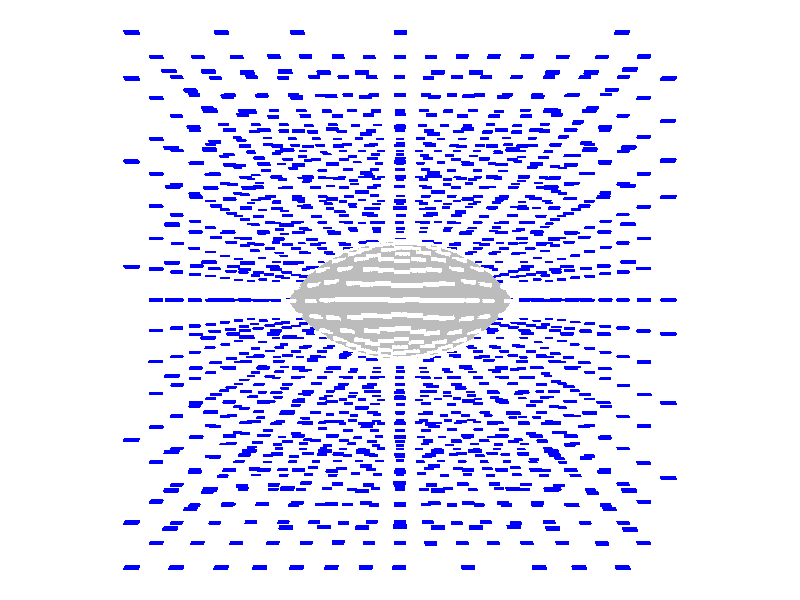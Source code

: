 #include "colors.inc"
background { rgb <1, 1, 1, 1> }
camera {location <0, 0, 5>up <0,1,0> right <-1.33,0,0> angle 100look_at <0, 0, 0> sky <0, 1, 0> }
mesh2 {
vertex_vectors { 1728, 
<0.426888, 0.0101995, -0.811925>, 
<0.392838, 0.168495, -0.804175>, 
<0.205029, 0.00106168, -0.84963>, 
<0.363796, 0.344318, -0.755037>, 
<0.392838, 0.168495, -0.804175>, 
<0.175456, 0.171131, -0.834991>, 
<-0.000519199, -0.00316014, -0.863097>, 
<0.205029, 0.00106168, -0.84963>, 
<0.175456, 0.171131, -0.834991>, 
<0.392838, 0.168495, -0.804175>, 
<0.205029, 0.00106168, -0.84963>, 
<0.175456, 0.171131, -0.834991>, 
<-0.00299334, 0.371602, -0.771813>, 
<0.176421, 0.357977, -0.773453>, 
<-0.00117694, 0.189323, -0.83838>, 
<0.363796, 0.344318, -0.755037>, 
<0.175456, 0.171131, -0.834991>, 
<0.176421, 0.357977, -0.773453>, 
<-0.000519199, -0.00316014, -0.863097>, 
<0.175456, 0.171131, -0.834991>, 
<-0.00117694, 0.189323, -0.83838>, 
<0.175456, 0.171131, -0.834991>, 
<0.176421, 0.357977, -0.773453>, 
<-0.00117694, 0.189323, -0.83838>, 
<-0.329654, -0.347217, -0.759146>, 
<-0.369796, -0.168055, -0.809589>, 
<-0.168017, -0.179547, -0.83484>, 
<-0.414096, 0.00531371, -0.814107>, 
<-0.369796, -0.168055, -0.809589>, 
<-0.199531, 0.000223901, -0.849631>, 
<-0.000519199, -0.00316014, -0.863097>, 
<-0.168017, -0.179547, -0.83484>, 
<-0.199531, 0.000223901, -0.849631>, 
<-0.369796, -0.168055, -0.809589>, 
<-0.168017, -0.179547, -0.83484>, 
<-0.199531, 0.000223901, -0.849631>, 
<-0.329654, -0.347217, -0.759146>, 
<-0.168017, -0.179547, -0.83484>, 
<-0.15897, -0.36305, -0.774016>, 
<0.0160031, -0.372908, -0.773868>, 
<-0.15897, -0.36305, -0.774016>, 
<0.0104636, -0.196135, -0.838488>, 
<-0.000519199, -0.00316014, -0.863097>, 
<-0.168017, -0.179547, -0.83484>, 
<0.0104636, -0.196135, -0.838488>, 
<-0.168017, -0.179547, -0.83484>, 
<-0.15897, -0.36305, -0.774016>, 
<0.0104636, -0.196135, -0.838488>, 
<-0.414096, 0.00531371, -0.814107>, 
<-0.199531, 0.000223901, -0.849631>, 
<-0.37139, 0.16492, -0.808053>, 
<-0.338905, 0.331566, -0.761711>, 
<-0.37139, 0.16492, -0.808053>, 
<-0.167, 0.16723, -0.835682>, 
<-0.000519199, -0.00316014, -0.863097>, 
<-0.199531, 0.000223901, -0.849631>, 
<-0.167, 0.16723, -0.835682>, 
<-0.199531, 0.000223901, -0.849631>, 
<-0.37139, 0.16492, -0.808053>, 
<-0.167, 0.16723, -0.835682>, 
<-0.338905, 0.331566, -0.761711>, 
<-0.167, 0.16723, -0.835682>, 
<-0.168803, 0.354644, -0.773897>, 
<-0.00299334, 0.371602, -0.771813>, 
<-0.00117694, 0.189323, -0.83838>, 
<-0.168803, 0.354644, -0.773897>, 
<-0.000519199, -0.00316014, -0.863097>, 
<-0.00117694, 0.189323, -0.83838>, 
<-0.167, 0.16723, -0.835682>, 
<-0.00117694, 0.189323, -0.83838>, 
<-0.167, 0.16723, -0.835682>, 
<-0.168803, 0.354644, -0.773897>, 
<0.403809, -0.351461, -0.747571>, 
<0.408738, -0.167689, -0.803319>, 
<0.197495, -0.178109, -0.833142>, 
<0.426888, 0.0101995, -0.811925>, 
<0.205029, 0.00106168, -0.84963>, 
<0.408738, -0.167689, -0.803319>, 
<-0.000519199, -0.00316014, -0.863097>, 
<0.205029, 0.00106168, -0.84963>, 
<0.197495, -0.178109, -0.833142>, 
<0.205029, 0.00106168, -0.84963>, 
<0.408738, -0.167689, -0.803319>, 
<0.197495, -0.178109, -0.833142>, 
<0.0160031, -0.372908, -0.773868>, 
<0.0104636, -0.196135, -0.838488>, 
<0.210636, -0.364913, -0.769869>, 
<0.403809, -0.351461, -0.747571>, 
<0.197495, -0.178109, -0.833142>, 
<0.210636, -0.364913, -0.769869>, 
<-0.000519199, -0.00316014, -0.863097>, 
<0.0104636, -0.196135, -0.838488>, 
<0.197495, -0.178109, -0.833142>, 
<0.0104636, -0.196135, -0.838488>, 
<0.197495, -0.178109, -0.833142>, 
<0.210636, -0.364913, -0.769869>, 
<-0.00299334, 0.371602, -0.771813>, 
<0.176421, 0.357977, -0.773453>, 
<-0.00200775, 0.500602, -0.698874>, 
<0.363796, 0.344318, -0.755037>, 
<0.176421, 0.357977, -0.773453>, 
<0.188316, 0.497188, -0.690322>, 
<0.00139632, 0.60813, -0.611167>, 
<-0.00200775, 0.500602, -0.698874>, 
<0.188316, 0.497188, -0.690322>, 
<0.176421, 0.357977, -0.773453>, 
<-0.00200775, 0.500602, -0.698874>, 
<0.188316, 0.497188, -0.690322>, 
<-0.338905, 0.331566, -0.761711>, 
<-0.168803, 0.354644, -0.773897>, 
<-0.180636, 0.497053, -0.690882>, 
<-0.00299334, 0.371602, -0.771813>, 
<-0.168803, 0.354644, -0.773897>, 
<-0.00200775, 0.500602, -0.698874>, 
<0.00139632, 0.60813, -0.611167>, 
<-0.00200775, 0.500602, -0.698874>, 
<-0.180636, 0.497053, -0.690882>, 
<-0.168803, 0.354644, -0.773897>, 
<-0.00200775, 0.500602, -0.698874>, 
<-0.180636, 0.497053, -0.690882>, 
<0.426888, 0.0101995, -0.811925>, 
<0.392838, 0.168495, -0.804175>, 
<0.588045, 0.0270546, -0.774628>, 
<0.363796, 0.344318, -0.755037>, 
<0.392838, 0.168495, -0.804175>, 
<0.571431, 0.21299, -0.749482>, 
<0.749533, 0.0398472, -0.721197>, 
<0.588045, 0.0270546, -0.774628>, 
<0.571431, 0.21299, -0.749482>, 
<0.392838, 0.168495, -0.804175>, 
<0.588045, 0.0270546, -0.774628>, 
<0.571431, 0.21299, -0.749482>, 
<0.403809, -0.351461, -0.747571>, 
<0.408738, -0.167689, -0.803319>, 
<0.599891, -0.17445, -0.753148>, 
<0.426888, 0.0101995, -0.811925>, 
<0.408738, -0.167689, -0.803319>, 
<0.588045, 0.0270546, -0.774628>, 
<0.749533, 0.0398472, -0.721197>, 
<0.588045, 0.0270546, -0.774628>, 
<0.599891, -0.17445, -0.753148>, 
<0.408738, -0.167689, -0.803319>, 
<0.588045, 0.0270546, -0.774628>, 
<0.599891, -0.17445, -0.753148>, 
<-0.414096, 0.00531371, -0.814107>, 
<-0.37139, 0.16492, -0.808053>, 
<-0.593928, 0.0151891, -0.773232>, 
<-0.338905, 0.331566, -0.761711>, 
<-0.37139, 0.16492, -0.808053>, 
<-0.567701, 0.199833, -0.752762>, 
<-0.769026, 0.030249, -0.716439>, 
<-0.593928, 0.0151891, -0.773232>, 
<-0.567701, 0.199833, -0.752762>, 
<-0.37139, 0.16492, -0.808053>, 
<-0.593928, 0.0151891, -0.773232>, 
<-0.567701, 0.199833, -0.752762>, 
<-0.329654, -0.347217, -0.759146>, 
<-0.369796, -0.168055, -0.809589>, 
<-0.567348, -0.187105, -0.758836>, 
<-0.414096, 0.00531371, -0.814107>, 
<-0.369796, -0.168055, -0.809589>, 
<-0.593928, 0.0151891, -0.773232>, 
<-0.769026, 0.030249, -0.716439>, 
<-0.593928, 0.0151891, -0.773232>, 
<-0.567348, -0.187105, -0.758836>, 
<-0.369796, -0.168055, -0.809589>, 
<-0.593928, 0.0151891, -0.773232>, 
<-0.567348, -0.187105, -0.758836>, 
<-0.329654, -0.347217, -0.759146>, 
<-0.15897, -0.36305, -0.774016>, 
<-0.174697, -0.500076, -0.693364>, 
<0.0160031, -0.372908, -0.773868>, 
<-0.15897, -0.36305, -0.774016>, 
<0.00609384, -0.503998, -0.700831>, 
<-0.010107, -0.609071, -0.615776>, 
<-0.174697, -0.500076, -0.693364>, 
<0.00609384, -0.503998, -0.700831>, 
<-0.15897, -0.36305, -0.774016>, 
<-0.174697, -0.500076, -0.693364>, 
<0.00609384, -0.503998, -0.700831>, 
<0.0160031, -0.372908, -0.773868>, 
<0.210636, -0.364913, -0.769869>, 
<0.00609384, -0.503998, -0.700831>, 
<0.403809, -0.351461, -0.747571>, 
<0.210636, -0.364913, -0.769869>, 
<0.211815, -0.511665, -0.682231>, 
<-0.010107, -0.609071, -0.615776>, 
<0.00609384, -0.503998, -0.700831>, 
<0.211815, -0.511665, -0.682231>, 
<0.210636, -0.364913, -0.769869>, 
<0.00609384, -0.503998, -0.700831>, 
<0.211815, -0.511665, -0.682231>, 
<0.363796, 0.344318, -0.755037>, 
<0.603156, 0.405619, -0.654339>, 
<0.434305, 0.46967, -0.66348>, 
<0.820784, 0.493453, -0.4924>, 
<0.603156, 0.405619, -0.654339>, 
<0.668749, 0.531439, -0.529288>, 
<0.501234, 0.56303, -0.559239>, 
<0.434305, 0.46967, -0.66348>, 
<0.668749, 0.531439, -0.529288>, 
<0.603156, 0.405619, -0.654339>, 
<0.434305, 0.46967, -0.66348>, 
<0.668749, 0.531439, -0.529288>, 
<0.403809, -0.351461, -0.747571>, 
<0.211815, -0.511665, -0.682231>, 
<0.486122, -0.507156, -0.627509>, 
<0.570278, -0.61606, -0.482719>, 
<0.486122, -0.507156, -0.627509>, 
<0.287624, -0.616458, -0.576585>, 
<-0.010107, -0.609071, -0.615776>, 
<0.211815, -0.511665, -0.682231>, 
<0.287624, -0.616458, -0.576585>, 
<0.211815, -0.511665, -0.682231>, 
<0.486122, -0.507156, -0.627509>, 
<0.287624, -0.616458, -0.576585>, 
<-0.329654, -0.347217, -0.759146>, 
<-0.567348, -0.187105, -0.758836>, 
<-0.458558, -0.410939, -0.69687>, 
<-0.769026, 0.030249, -0.716439>, 
<-0.567348, -0.187105, -0.758836>, 
<-0.691569, -0.237129, -0.704868>, 
<-0.567045, -0.473014, -0.6226>, 
<-0.458558, -0.410939, -0.69687>, 
<-0.691569, -0.237129, -0.704868>, 
<-0.567348, -0.187105, -0.758836>, 
<-0.458558, -0.410939, -0.69687>, 
<-0.691569, -0.237129, -0.704868>, 
<0.363796, 0.344318, -0.755037>, 
<0.571431, 0.21299, -0.749482>, 
<0.603156, 0.405619, -0.654339>, 
<0.820784, 0.493453, -0.4924>, 
<0.603156, 0.405619, -0.654339>, 
<0.788272, 0.281086, -0.647543>, 
<0.749533, 0.0398472, -0.721197>, 
<0.571431, 0.21299, -0.749482>, 
<0.788272, 0.281086, -0.647543>, 
<0.571431, 0.21299, -0.749482>, 
<0.603156, 0.405619, -0.654339>, 
<0.788272, 0.281086, -0.647543>, 
<0.32821, -0.75954, -0.356574>, 
<0.457282, -0.694326, -0.42207>, 
<0.164575, -0.689507, -0.509794>, 
<0.570278, -0.61606, -0.482719>, 
<0.287624, -0.616458, -0.576585>, 
<0.457282, -0.694326, -0.42207>, 
<-0.010107, -0.609071, -0.615776>, 
<0.287624, -0.616458, -0.576585>, 
<0.164575, -0.689507, -0.509794>, 
<0.287624, -0.616458, -0.576585>, 
<0.457282, -0.694326, -0.42207>, 
<0.164575, -0.689507, -0.509794>, 
<-0.338905, 0.331566, -0.761711>, 
<-0.180636, 0.497053, -0.690882>, 
<-0.455853, 0.419933, -0.689006>, 
<0.00139632, 0.60813, -0.611167>, 
<-0.180636, 0.497053, -0.690882>, 
<-0.277648, 0.574793, -0.614017>, 
<-0.555758, 0.511848, -0.589974>, 
<-0.455853, 0.419933, -0.689006>, 
<-0.277648, 0.574793, -0.614017>, 
<-0.180636, 0.497053, -0.690882>, 
<-0.455853, 0.419933, -0.689006>, 
<-0.277648, 0.574793, -0.614017>, 
<-0.329654, -0.347217, -0.759146>, 
<-0.174697, -0.500076, -0.693364>, 
<-0.458558, -0.410939, -0.69687>, 
<-0.010107, -0.609071, -0.615776>, 
<-0.174697, -0.500076, -0.693364>, 
<-0.280975, -0.566929, -0.624996>, 
<-0.567045, -0.473014, -0.6226>, 
<-0.458558, -0.410939, -0.69687>, 
<-0.280975, -0.566929, -0.624996>, 
<-0.174697, -0.500076, -0.693364>, 
<-0.458558, -0.410939, -0.69687>, 
<-0.280975, -0.566929, -0.624996>, 
<-1.0277, -0.426311, -0.416753>, 
<-0.910643, -0.212475, -0.616985>, 
<-0.791816, -0.456097, -0.540921>, 
<-0.769026, 0.030249, -0.716439>, 
<-0.691569, -0.237129, -0.704868>, 
<-0.910643, -0.212475, -0.616985>, 
<-0.567045, -0.473014, -0.6226>, 
<-0.691569, -0.237129, -0.704868>, 
<-0.791816, -0.456097, -0.540921>, 
<-0.691569, -0.237129, -0.704868>, 
<-0.910643, -0.212475, -0.616985>, 
<-0.791816, -0.456097, -0.540921>, 
<-0.349211, 0.754078, -0.353551>, 
<-0.18201, 0.682843, -0.509617>, 
<-0.454918, 0.641158, -0.492588>, 
<0.00139632, 0.60813, -0.611167>, 
<-0.277648, 0.574793, -0.614017>, 
<-0.18201, 0.682843, -0.509617>, 
<-0.555758, 0.511848, -0.589974>, 
<-0.277648, 0.574793, -0.614017>, 
<-0.454918, 0.641158, -0.492588>, 
<-0.277648, 0.574793, -0.614017>, 
<-0.18201, 0.682843, -0.509617>, 
<-0.454918, 0.641158, -0.492588>, 
<0.363796, 0.344318, -0.755037>, 
<0.188316, 0.497188, -0.690322>, 
<0.434305, 0.46967, -0.66348>, 
<0.501234, 0.56303, -0.559239>, 
<0.434305, 0.46967, -0.66348>, 
<0.245268, 0.596925, -0.596386>, 
<0.00139632, 0.60813, -0.611167>, 
<0.188316, 0.497188, -0.690322>, 
<0.245268, 0.596925, -0.596386>, 
<0.188316, 0.497188, -0.690322>, 
<0.434305, 0.46967, -0.66348>, 
<0.245268, 0.596925, -0.596386>, 
<-0.338905, 0.331566, -0.761711>, 
<-0.567701, 0.199833, -0.752762>, 
<-0.455853, 0.419933, -0.689006>, 
<-0.555758, 0.511848, -0.589974>, 
<-0.455853, 0.419933, -0.689006>, 
<-0.686029, 0.291961, -0.682976>, 
<-0.769026, 0.030249, -0.716439>, 
<-0.567701, 0.199833, -0.752762>, 
<-0.686029, 0.291961, -0.682976>, 
<-0.567701, 0.199833, -0.752762>, 
<-0.455853, 0.419933, -0.689006>, 
<-0.686029, 0.291961, -0.682976>, 
<-0.820325, 0.515922, -0.462615>, 
<-0.69515, 0.514768, -0.530516>, 
<-0.812629, 0.288206, -0.631467>, 
<-0.555758, 0.511848, -0.589974>, 
<-0.686029, 0.291961, -0.682976>, 
<-0.69515, 0.514768, -0.530516>, 
<-0.769026, 0.030249, -0.716439>, 
<-0.686029, 0.291961, -0.682976>, 
<-0.812629, 0.288206, -0.631467>, 
<-0.686029, 0.291961, -0.682976>, 
<-0.69515, 0.514768, -0.530516>, 
<-0.812629, 0.288206, -0.631467>, 
<-0.392758, -0.755724, -0.346119>, 
<-0.213097, -0.687943, -0.506172>, 
<-0.48439, -0.630202, -0.505349>, 
<-0.010107, -0.609071, -0.615776>, 
<-0.280975, -0.566929, -0.624996>, 
<-0.213097, -0.687943, -0.506172>, 
<-0.567045, -0.473014, -0.6226>, 
<-0.280975, -0.566929, -0.624996>, 
<-0.48439, -0.630202, -0.505349>, 
<-0.280975, -0.566929, -0.624996>, 
<-0.213097, -0.687943, -0.506172>, 
<-0.48439, -0.630202, -0.505349>, 
<1.31248, 0.0939791, -0.375646>, 
<1.06635, 0.317148, -0.472492>, 
<1.02335, 0.068866, -0.588887>, 
<0.820784, 0.493453, -0.4924>, 
<0.788272, 0.281086, -0.647543>, 
<1.06635, 0.317148, -0.472492>, 
<0.749533, 0.0398472, -0.721197>, 
<0.788272, 0.281086, -0.647543>, 
<1.02335, 0.068866, -0.588887>, 
<0.788272, 0.281086, -0.647543>, 
<1.06635, 0.317148, -0.472492>, 
<1.02335, 0.068866, -0.588887>, 
<-0.00643104, -0.776193, -0.377025>, 
<0.159385, -0.77424, -0.37167>, 
<-0.0133781, -0.700699, -0.507214>, 
<0.32821, -0.75954, -0.356574>, 
<0.164575, -0.689507, -0.509794>, 
<0.159385, -0.77424, -0.37167>, 
<-0.010107, -0.609071, -0.615776>, 
<0.164575, -0.689507, -0.509794>, 
<-0.0133781, -0.700699, -0.507214>, 
<0.164575, -0.689507, -0.509794>, 
<0.159385, -0.77424, -0.37167>, 
<-0.0133781, -0.700699, -0.507214>, 
<-1.0277, -0.426311, -0.416753>, 
<-0.910643, -0.212475, -0.616985>, 
<-1.20521, -0.185179, -0.437674>, 
<-1.28896, 0.0712342, -0.396428>, 
<-1.20521, -0.185179, -0.437674>, 
<-1.01421, 0.053519, -0.595085>, 
<-0.769026, 0.030249, -0.716439>, 
<-0.910643, -0.212475, -0.616985>, 
<-1.01421, 0.053519, -0.595085>, 
<-0.910643, -0.212475, -0.616985>, 
<-1.20521, -0.185179, -0.437674>, 
<-1.01421, 0.053519, -0.595085>, 
<-0.349211, 0.754078, -0.353551>, 
<-0.18201, 0.682843, -0.509617>, 
<-0.17113, 0.773325, -0.361206>, 
<0.00788942, 0.773887, -0.369384>, 
<-0.17113, 0.773325, -0.361206>, 
<0.00705697, 0.698621, -0.502082>, 
<0.00139632, 0.60813, -0.611167>, 
<-0.18201, 0.682843, -0.509617>, 
<0.00705697, 0.698621, -0.502082>, 
<-0.18201, 0.682843, -0.509617>, 
<-0.17113, 0.773325, -0.361206>, 
<0.00705697, 0.698621, -0.502082>, 
<-1.28896, 0.0712342, -0.396428>, 
<-1.01421, 0.053519, -0.595085>, 
<-1.05774, 0.312616, -0.477136>, 
<-0.820325, 0.515922, -0.462615>, 
<-0.812629, 0.288206, -0.631467>, 
<-1.05774, 0.312616, -0.477136>, 
<-0.769026, 0.030249, -0.716439>, 
<-0.812629, 0.288206, -0.631467>, 
<-1.01421, 0.053519, -0.595085>, 
<-0.812629, 0.288206, -0.631467>, 
<-1.01421, 0.053519, -0.595085>, 
<-1.05774, 0.312616, -0.477136>, 
<-0.392758, -0.755724, -0.346119>, 
<-0.48439, -0.630202, -0.505349>, 
<-0.712409, -0.63368, -0.381923>, 
<-1.0277, -0.426311, -0.416753>, 
<-0.791816, -0.456097, -0.540921>, 
<-0.712409, -0.63368, -0.381923>, 
<-0.567045, -0.473014, -0.6226>, 
<-0.791816, -0.456097, -0.540921>, 
<-0.48439, -0.630202, -0.505349>, 
<-0.791816, -0.456097, -0.540921>, 
<-0.48439, -0.630202, -0.505349>, 
<-0.712409, -0.63368, -0.381923>, 
<-0.392758, -0.755724, -0.346119>, 
<-0.213097, -0.687943, -0.506172>, 
<-0.204959, -0.775632, -0.362959>, 
<-0.00643104, -0.776193, -0.377025>, 
<-0.0133781, -0.700699, -0.507214>, 
<-0.204959, -0.775632, -0.362959>, 
<-0.010107, -0.609071, -0.615776>, 
<-0.213097, -0.687943, -0.506172>, 
<-0.0133781, -0.700699, -0.507214>, 
<-0.213097, -0.687943, -0.506172>, 
<-0.0133781, -0.700699, -0.507214>, 
<-0.204959, -0.775632, -0.362959>, 
<0.374439, 0.75871, -0.331893>, 
<0.440387, 0.667491, -0.461583>, 
<0.19603, 0.691105, -0.495158>, 
<0.501234, 0.56303, -0.559239>, 
<0.245268, 0.596925, -0.596386>, 
<0.440387, 0.667491, -0.461583>, 
<0.00139632, 0.60813, -0.611167>, 
<0.245268, 0.596925, -0.596386>, 
<0.19603, 0.691105, -0.495158>, 
<0.245268, 0.596925, -0.596386>, 
<0.440387, 0.667491, -0.461583>, 
<0.19603, 0.691105, -0.495158>, 
<0.00788942, 0.773887, -0.369384>, 
<0.00705697, 0.698621, -0.502082>, 
<0.189712, 0.774823, -0.353311>, 
<0.374439, 0.75871, -0.331893>, 
<0.19603, 0.691105, -0.495158>, 
<0.189712, 0.774823, -0.353311>, 
<0.00139632, 0.60813, -0.611167>, 
<0.00705697, 0.698621, -0.502082>, 
<0.19603, 0.691105, -0.495158>, 
<0.00705697, 0.698621, -0.502082>, 
<0.19603, 0.691105, -0.495158>, 
<0.189712, 0.774823, -0.353311>, 
<0.403809, -0.351461, -0.747571>, 
<0.486122, -0.507156, -0.627509>, 
<0.727265, -0.373809, -0.630753>, 
<1.047, -0.39698, -0.433578>, 
<0.727265, -0.373809, -0.630753>, 
<0.801622, -0.530117, -0.465338>, 
<0.570278, -0.61606, -0.482719>, 
<0.486122, -0.507156, -0.627509>, 
<0.801622, -0.530117, -0.465338>, 
<0.486122, -0.507156, -0.627509>, 
<0.727265, -0.373809, -0.630753>, 
<0.801622, -0.530117, -0.465338>, 
<1.047, -0.39698, -0.433578>, 
<1.22166, -0.154377, -0.440182>, 
<0.909814, -0.187975, -0.627162>, 
<1.31248, 0.0939791, -0.375646>, 
<1.02335, 0.068866, -0.588887>, 
<1.22166, -0.154377, -0.440182>, 
<0.749533, 0.0398472, -0.721197>, 
<1.02335, 0.068866, -0.588887>, 
<0.909814, -0.187975, -0.627162>, 
<1.02335, 0.068866, -0.588887>, 
<1.22166, -0.154377, -0.440182>, 
<0.909814, -0.187975, -0.627162>, 
<0.403809, -0.351461, -0.747571>, 
<0.599891, -0.17445, -0.753148>, 
<0.727265, -0.373809, -0.630753>, 
<1.047, -0.39698, -0.433578>, 
<0.727265, -0.373809, -0.630753>, 
<0.909814, -0.187975, -0.627162>, 
<0.749533, 0.0398472, -0.721197>, 
<0.599891, -0.17445, -0.753148>, 
<0.909814, -0.187975, -0.627162>, 
<0.599891, -0.17445, -0.753148>, 
<0.727265, -0.373809, -0.630753>, 
<0.909814, -0.187975, -0.627162>, 
<-0.820325, 0.515922, -0.462615>, 
<-0.69515, 0.514768, -0.530516>, 
<-0.594345, 0.662566, -0.39585>, 
<-0.349211, 0.754078, -0.353551>, 
<-0.454918, 0.641158, -0.492588>, 
<-0.594345, 0.662566, -0.39585>, 
<-0.555758, 0.511848, -0.589974>, 
<-0.454918, 0.641158, -0.492588>, 
<-0.69515, 0.514768, -0.530516>, 
<-0.454918, 0.641158, -0.492588>, 
<-0.69515, 0.514768, -0.530516>, 
<-0.594345, 0.662566, -0.39585>, 
<0.820784, 0.493453, -0.4924>, 
<0.668749, 0.531439, -0.529288>, 
<0.611057, 0.657384, -0.396578>, 
<0.374439, 0.75871, -0.331893>, 
<0.440387, 0.667491, -0.461583>, 
<0.611057, 0.657384, -0.396578>, 
<0.501234, 0.56303, -0.559239>, 
<0.668749, 0.531439, -0.529288>, 
<0.440387, 0.667491, -0.461583>, 
<0.668749, 0.531439, -0.529288>, 
<0.440387, 0.667491, -0.461583>, 
<0.611057, 0.657384, -0.396578>, 
<1.31248, 0.0939791, -0.375646>, 
<1.06635, 0.317148, -0.472492>, 
<1.35654, 0.259603, -0.244202>, 
<0.820784, 0.493453, -0.4924>, 
<1.06635, 0.317148, -0.472492>, 
<1.06338, 0.486442, -0.299669>, 
<1.30753, 0.386412, -0.0727375>, 
<1.35654, 0.259603, -0.244202>, 
<1.06338, 0.486442, -0.299669>, 
<1.06635, 0.317148, -0.472492>, 
<1.35654, 0.259603, -0.244202>, 
<1.06338, 0.486442, -0.299669>, 
<-1.28896, 0.0712342, -0.396428>, 
<-1.05774, 0.312616, -0.477136>, 
<-1.35541, 0.240702, -0.257213>, 
<-0.820325, 0.515922, -0.462615>, 
<-1.05774, 0.312616, -0.477136>, 
<-1.07129, 0.480961, -0.292082>, 
<-1.32506, 0.36498, -0.0783832>, 
<-1.35541, 0.240702, -0.257213>, 
<-1.07129, 0.480961, -0.292082>, 
<-1.05774, 0.312616, -0.477136>, 
<-1.35541, 0.240702, -0.257213>, 
<-1.07129, 0.480961, -0.292082>, 
<-0.392758, -0.755724, -0.346119>, 
<-0.712409, -0.63368, -0.381923>, 
<-0.580102, -0.765239, -0.171379>, 
<-1.0277, -0.426311, -0.416753>, 
<-0.712409, -0.63368, -0.381923>, 
<-0.880704, -0.633939, -0.216409>, 
<-0.729924, -0.737408, 0.0380341>, 
<-0.580102, -0.765239, -0.171379>, 
<-0.880704, -0.633939, -0.216409>, 
<-0.712409, -0.63368, -0.381923>, 
<-0.580102, -0.765239, -0.171379>, 
<-0.880704, -0.633939, -0.216409>, 
<-1.0277, -0.426311, -0.416753>, 
<-0.880704, -0.633939, -0.216409>, 
<-1.13149, -0.488505, -0.191723>, 
<-1.16952, -0.486214, 0.0317366>, 
<-1.13149, -0.488505, -0.191723>, 
<-0.935422, -0.641394, 0.034677>, 
<-0.729924, -0.737408, 0.0380341>, 
<-0.880704, -0.633939, -0.216409>, 
<-0.935422, -0.641394, 0.034677>, 
<-0.880704, -0.633939, -0.216409>, 
<-1.13149, -0.488505, -0.191723>, 
<-0.935422, -0.641394, 0.034677>, 
<0.00788942, 0.773887, -0.369384>, 
<0.189712, 0.774823, -0.353311>, 
<0.00399535, 0.839432, -0.18897>, 
<0.374439, 0.75871, -0.331893>, 
<0.189712, 0.774823, -0.353311>, 
<0.183262, 0.83591, -0.166724>, 
<-0.00457864, 0.86372, 0.00438839>, 
<0.00399535, 0.839432, -0.18897>, 
<0.183262, 0.83591, -0.166724>, 
<0.189712, 0.774823, -0.353311>, 
<0.00399535, 0.839432, -0.18897>, 
<0.183262, 0.83591, -0.166724>, 
<-0.349211, 0.754078, -0.353551>, 
<-0.17113, 0.773325, -0.361206>, 
<-0.176683, 0.834849, -0.173387>, 
<0.00788942, 0.773887, -0.369384>, 
<-0.17113, 0.773325, -0.361206>, 
<0.00399535, 0.839432, -0.18897>, 
<-0.00457864, 0.86372, 0.00438839>, 
<0.00399535, 0.839432, -0.18897>, 
<-0.176683, 0.834849, -0.173387>, 
<-0.17113, 0.773325, -0.361206>, 
<0.00399535, 0.839432, -0.18897>, 
<-0.176683, 0.834849, -0.173387>, 
<1.31248, 0.0939791, -0.375646>, 
<1.35654, 0.259603, -0.244202>, 
<1.5853, 0.00374787, -0.122298>, 
<1.30753, 0.386412, -0.0727375>, 
<1.35654, 0.259603, -0.244202>, 
<1.58387, 0.126531, 0.00382923>, 
<1.66153, -0.00841471, 0.0118223>, 
<1.5853, 0.00374787, -0.122298>, 
<1.58387, 0.126531, 0.00382923>, 
<1.35654, 0.259603, -0.244202>, 
<1.5853, 0.00374787, -0.122298>, 
<1.58387, 0.126531, 0.00382923>, 
<1.047, -0.39698, -0.433578>, 
<1.22166, -0.154377, -0.440182>, 
<1.45246, -0.19374, -0.189775>, 
<1.31248, 0.0939791, -0.375646>, 
<1.22166, -0.154377, -0.440182>, 
<1.5853, 0.00374787, -0.122298>, 
<1.66153, -0.00841471, 0.0118223>, 
<1.5853, 0.00374787, -0.122298>, 
<1.45246, -0.19374, -0.189775>, 
<1.22166, -0.154377, -0.440182>, 
<1.5853, 0.00374787, -0.122298>, 
<1.45246, -0.19374, -0.189775>, 
<-0.820325, 0.515922, -0.462615>, 
<-0.594345, 0.662566, -0.39585>, 
<-0.786914, 0.662457, -0.242676>, 
<-0.349211, 0.754078, -0.353551>, 
<-0.594345, 0.662566, -0.39585>, 
<-0.570904, 0.75267, -0.201988>, 
<-0.745562, 0.724641, 0.00145846>, 
<-0.786914, 0.662457, -0.242676>, 
<-0.570904, 0.75267, -0.201988>, 
<-0.594345, 0.662566, -0.39585>, 
<-0.786914, 0.662457, -0.242676>, 
<-0.570904, 0.75267, -0.201988>, 
<-0.820325, 0.515922, -0.462615>, 
<-1.07129, 0.480961, -0.292082>, 
<-0.786914, 0.662457, -0.242676>, 
<-1.32506, 0.36498, -0.0783832>, 
<-1.07129, 0.480961, -0.292082>, 
<-1.02936, 0.587018, -0.0393817>, 
<-0.745562, 0.724641, 0.00145846>, 
<-0.786914, 0.662457, -0.242676>, 
<-1.02936, 0.587018, -0.0393817>, 
<-1.07129, 0.480961, -0.292082>, 
<-0.786914, 0.662457, -0.242676>, 
<-1.02936, 0.587018, -0.0393817>, 
<1.047, -0.39698, -0.433578>, 
<0.801622, -0.530117, -0.465338>, 
<0.900474, -0.614382, -0.246933>, 
<0.73264, -0.741317, -0.00535005>, 
<0.900474, -0.614382, -0.246933>, 
<0.675107, -0.707234, -0.263199>, 
<0.570278, -0.61606, -0.482719>, 
<0.801622, -0.530117, -0.465338>, 
<0.675107, -0.707234, -0.263199>, 
<0.801622, -0.530117, -0.465338>, 
<0.900474, -0.614382, -0.246933>, 
<0.675107, -0.707234, -0.263199>, 
<0.32821, -0.75954, -0.356574>, 
<0.457282, -0.694326, -0.42207>, 
<0.545478, -0.766972, -0.206487>, 
<0.73264, -0.741317, -0.00535005>, 
<0.675107, -0.707234, -0.263199>, 
<0.545478, -0.766972, -0.206487>, 
<0.570278, -0.61606, -0.482719>, 
<0.457282, -0.694326, -0.42207>, 
<0.675107, -0.707234, -0.263199>, 
<0.457282, -0.694326, -0.42207>, 
<0.675107, -0.707234, -0.263199>, 
<0.545478, -0.766972, -0.206487>, 
<0.32821, -0.75954, -0.356574>, 
<0.545478, -0.766972, -0.206487>, 
<0.386906, -0.81032, -0.181884>, 
<0.426592, -0.821116, -0.00851114>, 
<0.386906, -0.81032, -0.181884>, 
<0.583222, -0.786818, -0.00281759>, 
<0.73264, -0.741317, -0.00535005>, 
<0.545478, -0.766972, -0.206487>, 
<0.583222, -0.786818, -0.00281759>, 
<0.545478, -0.766972, -0.206487>, 
<0.386906, -0.81032, -0.181884>, 
<0.583222, -0.786818, -0.00281759>, 
<-0.349211, 0.754078, -0.353551>, 
<-0.570904, 0.75267, -0.201988>, 
<-0.392059, 0.804786, -0.168013>, 
<-0.4371, 0.809763, 0.0123257>, 
<-0.392059, 0.804786, -0.168013>, 
<-0.596465, 0.772746, 0.00868193>, 
<-0.745562, 0.724641, 0.00145846>, 
<-0.570904, 0.75267, -0.201988>, 
<-0.596465, 0.772746, 0.00868193>, 
<-0.570904, 0.75267, -0.201988>, 
<-0.392059, 0.804786, -0.168013>, 
<-0.596465, 0.772746, 0.00868193>, 
<-0.349211, 0.754078, -0.353551>, 
<-0.176683, 0.834849, -0.173387>, 
<-0.392059, 0.804786, -0.168013>, 
<-0.4371, 0.809763, 0.0123257>, 
<-0.392059, 0.804786, -0.168013>, 
<-0.210021, 0.849346, 0.0110052>, 
<-0.00457864, 0.86372, 0.00438839>, 
<-0.176683, 0.834849, -0.173387>, 
<-0.210021, 0.849346, 0.0110052>, 
<-0.176683, 0.834849, -0.173387>, 
<-0.392059, 0.804786, -0.168013>, 
<-0.210021, 0.849346, 0.0110052>, 
<-1.0277, -0.426311, -0.416753>, 
<-1.13149, -0.488505, -0.191723>, 
<-1.4367, -0.211287, -0.182679>, 
<-1.16952, -0.486214, 0.0317366>, 
<-1.13149, -0.488505, -0.191723>, 
<-1.49171, -0.222178, 0.0237778>, 
<-1.655, -0.00939777, 0.0117262>, 
<-1.4367, -0.211287, -0.182679>, 
<-1.49171, -0.222178, 0.0237778>, 
<-1.13149, -0.488505, -0.191723>, 
<-1.4367, -0.211287, -0.182679>, 
<-1.49171, -0.222178, 0.0237778>, 
<-1.0277, -0.426311, -0.416753>, 
<-1.20521, -0.185179, -0.437674>, 
<-1.4367, -0.211287, -0.182679>, 
<-1.28896, 0.0712342, -0.396428>, 
<-1.20521, -0.185179, -0.437674>, 
<-1.57221, -0.00550412, -0.131733>, 
<-1.655, -0.00939777, 0.0117262>, 
<-1.4367, -0.211287, -0.182679>, 
<-1.57221, -0.00550412, -0.131733>, 
<-1.20521, -0.185179, -0.437674>, 
<-1.4367, -0.211287, -0.182679>, 
<-1.57221, -0.00550412, -0.131733>, 
<-1.28896, 0.0712342, -0.396428>, 
<-1.35541, 0.240702, -0.257213>, 
<-1.57221, -0.00550412, -0.131733>, 
<-1.32506, 0.36498, -0.0783832>, 
<-1.35541, 0.240702, -0.257213>, 
<-1.59237, 0.107725, -0.000881043>, 
<-1.655, -0.00939777, 0.0117262>, 
<-1.57221, -0.00550412, -0.131733>, 
<-1.59237, 0.107725, -0.000881043>, 
<-1.35541, 0.240702, -0.257213>, 
<-1.57221, -0.00550412, -0.131733>, 
<-1.59237, 0.107725, -0.000881043>, 
<-0.00643104, -0.776193, -0.377025>, 
<0.159385, -0.77424, -0.37167>, 
<0.0150563, -0.84317, -0.203999>, 
<0.32821, -0.75954, -0.356574>, 
<0.159385, -0.77424, -0.37167>, 
<0.183083, -0.836872, -0.194482>, 
<0.0242275, -0.870657, -0.0196091>, 
<0.0150563, -0.84317, -0.203999>, 
<0.183083, -0.836872, -0.194482>, 
<0.159385, -0.77424, -0.37167>, 
<0.0150563, -0.84317, -0.203999>, 
<0.183083, -0.836872, -0.194482>, 
<-0.392758, -0.755724, -0.346119>, 
<-0.204959, -0.775632, -0.362959>, 
<-0.189754, -0.838694, -0.187374>, 
<-0.00643104, -0.776193, -0.377025>, 
<-0.204959, -0.775632, -0.362959>, 
<0.0150563, -0.84317, -0.203999>, 
<0.0242275, -0.870657, -0.0196091>, 
<0.0150563, -0.84317, -0.203999>, 
<-0.189754, -0.838694, -0.187374>, 
<-0.204959, -0.775632, -0.362959>, 
<0.0150563, -0.84317, -0.203999>, 
<-0.189754, -0.838694, -0.187374>, 
<0.32821, -0.75954, -0.356574>, 
<0.386906, -0.81032, -0.181884>, 
<0.183083, -0.836872, -0.194482>, 
<0.426592, -0.821116, -0.00851114>, 
<0.386906, -0.81032, -0.181884>, 
<0.213626, -0.857056, -0.0176631>, 
<0.0242275, -0.870657, -0.0196091>, 
<0.183083, -0.836872, -0.194482>, 
<0.213626, -0.857056, -0.0176631>, 
<0.386906, -0.81032, -0.181884>, 
<0.183083, -0.836872, -0.194482>, 
<0.213626, -0.857056, -0.0176631>, 
<-0.392758, -0.755724, -0.346119>, 
<-0.580102, -0.765239, -0.171379>, 
<-0.384374, -0.817816, -0.154268>, 
<-0.380405, -0.831082, 0.0485924>, 
<-0.384374, -0.817816, -0.154268>, 
<-0.560833, -0.791143, 0.0401138>, 
<-0.729924, -0.737408, 0.0380341>, 
<-0.580102, -0.765239, -0.171379>, 
<-0.560833, -0.791143, 0.0401138>, 
<-0.580102, -0.765239, -0.171379>, 
<-0.384374, -0.817816, -0.154268>, 
<-0.560833, -0.791143, 0.0401138>, 
<-0.392758, -0.755724, -0.346119>, 
<-0.189754, -0.838694, -0.187374>, 
<-0.384374, -0.817816, -0.154268>, 
<-0.380405, -0.831082, 0.0485924>, 
<-0.384374, -0.817816, -0.154268>, 
<-0.172471, -0.861981, 0.00759127>, 
<0.0242275, -0.870657, -0.0196091>, 
<-0.189754, -0.838694, -0.187374>, 
<-0.172471, -0.861981, 0.00759127>, 
<-0.189754, -0.838694, -0.187374>, 
<-0.384374, -0.817816, -0.154268>, 
<-0.172471, -0.861981, 0.00759127>, 
<0.820784, 0.493453, -0.4924>, 
<0.611057, 0.657384, -0.396578>, 
<0.79835, 0.650544, -0.266935>, 
<0.374439, 0.75871, -0.331893>, 
<0.611057, 0.657384, -0.396578>, 
<0.584483, 0.751841, -0.191747>, 
<0.757326, 0.722445, -0.00927771>, 
<0.79835, 0.650544, -0.266935>, 
<0.584483, 0.751841, -0.191747>, 
<0.611057, 0.657384, -0.396578>, 
<0.79835, 0.650544, -0.266935>, 
<0.584483, 0.751841, -0.191747>, 
<0.820784, 0.493453, -0.4924>, 
<1.06338, 0.486442, -0.299669>, 
<0.79835, 0.650544, -0.266935>, 
<1.30753, 0.386412, -0.0727375>, 
<1.06338, 0.486442, -0.299669>, 
<1.02083, 0.595114, -0.0448198>, 
<0.757326, 0.722445, -0.00927771>, 
<0.79835, 0.650544, -0.266935>, 
<1.02083, 0.595114, -0.0448198>, 
<1.06338, 0.486442, -0.299669>, 
<0.79835, 0.650544, -0.266935>, 
<1.02083, 0.595114, -0.0448198>, 
<1.047, -0.39698, -0.433578>, 
<0.900474, -0.614382, -0.246933>, 
<1.15171, -0.467306, -0.217715>, 
<1.1818, -0.483239, 0.0108729>, 
<1.15171, -0.467306, -0.217715>, 
<0.948389, -0.639566, 0.00163552>, 
<0.73264, -0.741317, -0.00535005>, 
<0.900474, -0.614382, -0.246933>, 
<0.948389, -0.639566, 0.00163552>, 
<0.900474, -0.614382, -0.246933>, 
<1.15171, -0.467306, -0.217715>, 
<0.948389, -0.639566, 0.00163552>, 
<1.047, -0.39698, -0.433578>, 
<1.45246, -0.19374, -0.189775>, 
<1.15171, -0.467306, -0.217715>, 
<1.1818, -0.483239, 0.0108729>, 
<1.15171, -0.467306, -0.217715>, 
<1.50564, -0.21555, 0.0171704>, 
<1.66153, -0.00841471, 0.0118223>, 
<1.45246, -0.19374, -0.189775>, 
<1.50564, -0.21555, 0.0171704>, 
<1.45246, -0.19374, -0.189775>, 
<1.15171, -0.467306, -0.217715>, 
<1.50564, -0.21555, 0.0171704>, 
<0.374439, 0.75871, -0.331893>, 
<0.584483, 0.751841, -0.191747>, 
<0.396048, 0.805848, -0.161902>, 
<0.427299, 0.81302, 0.00263925>, 
<0.396048, 0.805848, -0.161902>, 
<0.597416, 0.773943, 6.15941e-05>, 
<0.757326, 0.722445, -0.00927771>, 
<0.584483, 0.751841, -0.191747>, 
<0.597416, 0.773943, 6.15941e-05>, 
<0.584483, 0.751841, -0.191747>, 
<0.396048, 0.805848, -0.161902>, 
<0.597416, 0.773943, 6.15941e-05>, 
<0.374439, 0.75871, -0.331893>, 
<0.183262, 0.83591, -0.166724>, 
<0.396048, 0.805848, -0.161902>, 
<0.427299, 0.81302, 0.00263925>, 
<0.396048, 0.805848, -0.161902>, 
<0.204995, 0.85024, 0.00362527>, 
<-0.00457864, 0.86372, 0.00438839>, 
<0.183262, 0.83591, -0.166724>, 
<0.204995, 0.85024, 0.00362527>, 
<0.183262, 0.83591, -0.166724>, 
<0.396048, 0.805848, -0.161902>, 
<0.204995, 0.85024, 0.00362527>, 
<0.427299, 0.81302, 0.00263925>, 
<0.204995, 0.85024, 0.00362527>, 
<0.377396, 0.808334, 0.173648>, 
<0.329186, 0.759066, 0.352406>, 
<0.377396, 0.808334, 0.173648>, 
<0.162221, 0.836313, 0.179306>, 
<-0.00457864, 0.86372, 0.00438839>, 
<0.204995, 0.85024, 0.00362527>, 
<0.162221, 0.836313, 0.179306>, 
<0.204995, 0.85024, 0.00362527>, 
<0.377396, 0.808334, 0.173648>, 
<0.162221, 0.836313, 0.179306>, 
<0.426592, -0.821116, -0.00851114>, 
<0.213626, -0.857056, -0.0176631>, 
<0.367511, -0.814031, 0.195317>, 
<0.311135, -0.749831, 0.401989>, 
<0.367511, -0.814031, 0.195317>, 
<0.17131, -0.841277, 0.193495>, 
<0.0242275, -0.870657, -0.0196091>, 
<0.213626, -0.857056, -0.0176631>, 
<0.17131, -0.841277, 0.193495>, 
<0.213626, -0.857056, -0.0176631>, 
<0.367511, -0.814031, 0.195317>, 
<0.17131, -0.841277, 0.193495>, 
<-0.4371, 0.809763, 0.0123257>, 
<-0.210021, 0.849346, 0.0110052>, 
<-0.379564, 0.799292, 0.209362>, 
<-0.32656, 0.733565, 0.410687>, 
<-0.379564, 0.799292, 0.209362>, 
<-0.166033, 0.829659, 0.207288>, 
<-0.00457864, 0.86372, 0.00438839>, 
<-0.210021, 0.849346, 0.0110052>, 
<-0.166033, 0.829659, 0.207288>, 
<-0.210021, 0.849346, 0.0110052>, 
<-0.379564, 0.799292, 0.209362>, 
<-0.166033, 0.829659, 0.207288>, 
<-1.32506, 0.36498, -0.0783832>, 
<-1.59237, 0.107725, -0.000881043>, 
<-1.23271, 0.421695, 0.175552>, 
<-1.0464, 0.412275, 0.418118>, 
<-1.23271, 0.421695, 0.175552>, 
<-1.44924, 0.178367, 0.203708>, 
<-1.655, -0.00939777, 0.0117262>, 
<-1.59237, 0.107725, -0.000881043>, 
<-1.44924, 0.178367, 0.203708>, 
<-1.59237, 0.107725, -0.000881043>, 
<-1.23271, 0.421695, 0.175552>, 
<-1.44924, 0.178367, 0.203708>, 
<1.30753, 0.386412, -0.0727375>, 
<1.58387, 0.126531, 0.00382923>, 
<1.21919, 0.434635, 0.181065>, 
<1.03888, 0.421505, 0.419207>, 
<1.21919, 0.434635, 0.181065>, 
<1.4472, 0.184113, 0.209626>, 
<1.66153, -0.00841471, 0.0118223>, 
<1.58387, 0.126531, 0.00382923>, 
<1.4472, 0.184113, 0.209626>, 
<1.58387, 0.126531, 0.00382923>, 
<1.21919, 0.434635, 0.181065>, 
<1.4472, 0.184113, 0.209626>, 
<1.1818, -0.483239, 0.0108729>, 
<1.50564, -0.21555, 0.0171704>, 
<1.12481, -0.481492, 0.236132>, 
<1.00016, -0.431516, 0.444389>, 
<1.12481, -0.481492, 0.236132>, 
<1.41365, -0.213714, 0.226115>, 
<1.66153, -0.00841471, 0.0118223>, 
<1.50564, -0.21555, 0.0171704>, 
<1.41365, -0.213714, 0.226115>, 
<1.50564, -0.21555, 0.0171704>, 
<1.12481, -0.481492, 0.236132>, 
<1.41365, -0.213714, 0.226115>, 
<-1.16952, -0.486214, 0.0317366>, 
<-1.49171, -0.222178, 0.0237778>, 
<-1.11033, -0.478478, 0.25235>, 
<-0.989945, -0.421331, 0.4563>, 
<-1.11033, -0.478478, 0.25235>, 
<-1.40255, -0.214832, 0.227422>, 
<-1.655, -0.00939777, 0.0117262>, 
<-1.49171, -0.222178, 0.0237778>, 
<-1.40255, -0.214832, 0.227422>, 
<-1.49171, -0.222178, 0.0237778>, 
<-1.11033, -0.478478, 0.25235>, 
<-1.40255, -0.214832, 0.227422>, 
<-0.380405, -0.831082, 0.0485924>, 
<-0.172471, -0.861981, 0.00759127>, 
<-0.202482, -0.834879, 0.20603>, 
<-0.0395195, -0.789103, 0.364191>, 
<-0.202482, -0.834879, 0.20603>, 
<-0.00229372, -0.851562, 0.179267>, 
<0.0242275, -0.870657, -0.0196091>, 
<-0.172471, -0.861981, 0.00759127>, 
<-0.00229372, -0.851562, 0.179267>, 
<-0.172471, -0.861981, 0.00759127>, 
<-0.202482, -0.834879, 0.20603>, 
<-0.00229372, -0.851562, 0.179267>, 
<-1.17485, -0.0129156, 0.485692>, 
<-1.1426, 0.202533, 0.478713>, 
<-1.49399, -0.0172022, 0.222343>, 
<-1.0464, 0.412275, 0.418118>, 
<-1.44924, 0.178367, 0.203708>, 
<-1.1426, 0.202533, 0.478713>, 
<-1.655, -0.00939777, 0.0117262>, 
<-1.44924, 0.178367, 0.203708>, 
<-1.49399, -0.0172022, 0.222343>, 
<-1.44924, 0.178367, 0.203708>, 
<-1.1426, 0.202533, 0.478713>, 
<-1.49399, -0.0172022, 0.222343>, 
<-0.000270436, 0.767906, 0.388755>, 
<0.161569, 0.771888, 0.370615>, 
<-0.00342822, 0.836317, 0.208569>, 
<0.329186, 0.759066, 0.352406>, 
<0.162221, 0.836313, 0.179306>, 
<0.161569, 0.771888, 0.370615>, 
<-0.00457864, 0.86372, 0.00438839>, 
<0.162221, 0.836313, 0.179306>, 
<-0.00342822, 0.836317, 0.208569>, 
<0.162221, 0.836313, 0.179306>, 
<0.161569, 0.771888, 0.370615>, 
<-0.00342822, 0.836317, 0.208569>, 
<-0.989945, -0.421331, 0.4563>, 
<-1.40255, -0.214832, 0.227422>, 
<-1.11019, -0.222288, 0.494486>, 
<-1.17485, -0.0129156, 0.485692>, 
<-1.49399, -0.0172022, 0.222343>, 
<-1.11019, -0.222288, 0.494486>, 
<-1.655, -0.00939777, 0.0117262>, 
<-1.40255, -0.214832, 0.227422>, 
<-1.49399, -0.0172022, 0.222343>, 
<-1.40255, -0.214832, 0.227422>, 
<-1.49399, -0.0172022, 0.222343>, 
<-1.11019, -0.222288, 0.494486>, 
<-0.380405, -0.831082, 0.0485924>, 
<-0.202482, -0.834879, 0.20603>, 
<-0.38206, -0.794564, 0.250861>, 
<-0.360341, -0.703411, 0.455842>, 
<-0.38206, -0.794564, 0.250861>, 
<-0.199109, -0.753989, 0.415195>, 
<-0.0395195, -0.789103, 0.364191>, 
<-0.202482, -0.834879, 0.20603>, 
<-0.199109, -0.753989, 0.415195>, 
<-0.202482, -0.834879, 0.20603>, 
<-0.38206, -0.794564, 0.250861>, 
<-0.199109, -0.753989, 0.415195>, 
<-0.32656, 0.733565, 0.410687>, 
<-0.166033, 0.829659, 0.207288>, 
<-0.162581, 0.756381, 0.404468>, 
<-0.000270436, 0.767906, 0.388755>, 
<-0.00342822, 0.836317, 0.208569>, 
<-0.162581, 0.756381, 0.404468>, 
<-0.00457864, 0.86372, 0.00438839>, 
<-0.166033, 0.829659, 0.207288>, 
<-0.00342822, 0.836317, 0.208569>, 
<-0.166033, 0.829659, 0.207288>, 
<-0.00342822, 0.836317, 0.208569>, 
<-0.162581, 0.756381, 0.404468>, 
<-0.0395195, -0.789103, 0.364191>, 
<-0.00229372, -0.851562, 0.179267>, 
<0.135675, -0.7781, 0.384303>, 
<0.311135, -0.749831, 0.401989>, 
<0.17131, -0.841277, 0.193495>, 
<0.135675, -0.7781, 0.384303>, 
<0.0242275, -0.870657, -0.0196091>, 
<0.17131, -0.841277, 0.193495>, 
<-0.00229372, -0.851562, 0.179267>, 
<0.17131, -0.841277, 0.193495>, 
<-0.00229372, -0.851562, 0.179267>, 
<0.135675, -0.7781, 0.384303>, 
<1.30753, 0.386412, -0.0727375>, 
<1.02083, 0.595114, -0.0448198>, 
<1.21919, 0.434635, 0.181065>, 
<1.03888, 0.421505, 0.419207>, 
<1.21919, 0.434635, 0.181065>, 
<0.90895, 0.619211, 0.218859>, 
<0.757326, 0.722445, -0.00927771>, 
<1.02083, 0.595114, -0.0448198>, 
<0.90895, 0.619211, 0.218859>, 
<1.02083, 0.595114, -0.0448198>, 
<1.21919, 0.434635, 0.181065>, 
<0.90895, 0.619211, 0.218859>, 
<-1.32506, 0.36498, -0.0783832>, 
<-1.02936, 0.587018, -0.0393817>, 
<-1.23271, 0.421695, 0.175552>, 
<-1.0464, 0.412275, 0.418118>, 
<-1.23271, 0.421695, 0.175552>, 
<-0.920964, 0.60994, 0.217933>, 
<-0.745562, 0.724641, 0.00145846>, 
<-1.02936, 0.587018, -0.0393817>, 
<-0.920964, 0.60994, 0.217933>, 
<-1.02936, 0.587018, -0.0393817>, 
<-1.23271, 0.421695, 0.175552>, 
<-0.920964, 0.60994, 0.217933>, 
<-0.380405, -0.831082, 0.0485924>, 
<-0.560833, -0.791143, 0.0401138>, 
<-0.38206, -0.794564, 0.250861>, 
<-0.360341, -0.703411, 0.455842>, 
<-0.38206, -0.794564, 0.250861>, 
<-0.557275, -0.751476, 0.24572>, 
<-0.729924, -0.737408, 0.0380341>, 
<-0.560833, -0.791143, 0.0401138>, 
<-0.557275, -0.751476, 0.24572>, 
<-0.560833, -0.791143, 0.0401138>, 
<-0.38206, -0.794564, 0.250861>, 
<-0.557275, -0.751476, 0.24572>, 
<1.1818, -0.483239, 0.0108729>, 
<0.948389, -0.639566, 0.00163552>, 
<1.12481, -0.481492, 0.236132>, 
<1.00016, -0.431516, 0.444389>, 
<1.12481, -0.481492, 0.236132>, 
<0.880043, -0.629387, 0.240417>, 
<0.73264, -0.741317, -0.00535005>, 
<0.948389, -0.639566, 0.00163552>, 
<0.880043, -0.629387, 0.240417>, 
<0.948389, -0.639566, 0.00163552>, 
<1.12481, -0.481492, 0.236132>, 
<0.880043, -0.629387, 0.240417>, 
<1.00016, -0.431516, 0.444389>, 
<1.41365, -0.213714, 0.226115>, 
<1.10805, -0.225516, 0.499664>, 
<1.16216, -0.0110271, 0.498933>, 
<1.10805, -0.225516, 0.499664>, 
<1.49214, -0.0148992, 0.231794>, 
<1.66153, -0.00841471, 0.0118223>, 
<1.41365, -0.213714, 0.226115>, 
<1.49214, -0.0148992, 0.231794>, 
<1.41365, -0.213714, 0.226115>, 
<1.10805, -0.225516, 0.499664>, 
<1.49214, -0.0148992, 0.231794>, 
<1.16216, -0.0110271, 0.498933>, 
<1.49214, -0.0148992, 0.231794>, 
<1.13109, 0.206196, 0.489478>, 
<1.03888, 0.421505, 0.419207>, 
<1.4472, 0.184113, 0.209626>, 
<1.13109, 0.206196, 0.489478>, 
<1.66153, -0.00841471, 0.0118223>, 
<1.4472, 0.184113, 0.209626>, 
<1.49214, -0.0148992, 0.231794>, 
<1.4472, 0.184113, 0.209626>, 
<1.49214, -0.0148992, 0.231794>, 
<1.13109, 0.206196, 0.489478>, 
<-1.16952, -0.486214, 0.0317366>, 
<-0.935422, -0.641394, 0.034677>, 
<-1.11033, -0.478478, 0.25235>, 
<-0.989945, -0.421331, 0.4563>, 
<-1.11033, -0.478478, 0.25235>, 
<-0.869867, -0.619813, 0.268089>, 
<-0.729924, -0.737408, 0.0380341>, 
<-0.935422, -0.641394, 0.034677>, 
<-0.869867, -0.619813, 0.268089>, 
<-0.935422, -0.641394, 0.034677>, 
<-1.11033, -0.478478, 0.25235>, 
<-0.869867, -0.619813, 0.268089>, 
<0.426592, -0.821116, -0.00851114>, 
<0.583222, -0.786818, -0.00281759>, 
<0.367511, -0.814031, 0.195317>, 
<0.311135, -0.749831, 0.401989>, 
<0.367511, -0.814031, 0.195317>, 
<0.54068, -0.768817, 0.213473>, 
<0.73264, -0.741317, -0.00535005>, 
<0.583222, -0.786818, -0.00281759>, 
<0.54068, -0.768817, 0.213473>, 
<0.583222, -0.786818, -0.00281759>, 
<0.367511, -0.814031, 0.195317>, 
<0.54068, -0.768817, 0.213473>, 
<0.427299, 0.81302, 0.00263925>, 
<0.597416, 0.773943, 6.15941e-05>, 
<0.377396, 0.808334, 0.173648>, 
<0.329186, 0.759066, 0.352406>, 
<0.377396, 0.808334, 0.173648>, 
<0.561962, 0.759857, 0.196014>, 
<0.757326, 0.722445, -0.00927771>, 
<0.597416, 0.773943, 6.15941e-05>, 
<0.561962, 0.759857, 0.196014>, 
<0.597416, 0.773943, 6.15941e-05>, 
<0.377396, 0.808334, 0.173648>, 
<0.561962, 0.759857, 0.196014>, 
<-0.4371, 0.809763, 0.0123257>, 
<-0.596465, 0.772746, 0.00868193>, 
<-0.379564, 0.799292, 0.209362>, 
<-0.32656, 0.733565, 0.410687>, 
<-0.379564, 0.799292, 0.209362>, 
<-0.557408, 0.752596, 0.222759>, 
<-0.745562, 0.724641, 0.00145846>, 
<-0.596465, 0.772746, 0.00868193>, 
<-0.557408, 0.752596, 0.222759>, 
<-0.596465, 0.772746, 0.00868193>, 
<-0.379564, 0.799292, 0.209362>, 
<-0.557408, 0.752596, 0.222759>, 
<-0.360341, -0.703411, 0.455842>, 
<-0.557275, -0.751476, 0.24572>, 
<-0.494931, -0.667767, 0.452628>, 
<-0.619515, -0.607153, 0.471224>, 
<-0.494931, -0.667767, 0.452628>, 
<-0.699716, -0.692062, 0.276215>, 
<-0.729924, -0.737408, 0.0380341>, 
<-0.557275, -0.751476, 0.24572>, 
<-0.699716, -0.692062, 0.276215>, 
<-0.557275, -0.751476, 0.24572>, 
<-0.494931, -0.667767, 0.452628>, 
<-0.699716, -0.692062, 0.276215>, 
<-0.989945, -0.421331, 0.4563>, 
<-0.869867, -0.619813, 0.268089>, 
<-0.801239, -0.528756, 0.469024>, 
<-0.619515, -0.607153, 0.471224>, 
<-0.699716, -0.692062, 0.276215>, 
<-0.801239, -0.528756, 0.469024>, 
<-0.729924, -0.737408, 0.0380341>, 
<-0.869867, -0.619813, 0.268089>, 
<-0.699716, -0.692062, 0.276215>, 
<-0.869867, -0.619813, 0.268089>, 
<-0.699716, -0.692062, 0.276215>, 
<-0.801239, -0.528756, 0.469024>, 
<1.03888, 0.421505, 0.419207>, 
<0.90895, 0.619211, 0.218859>, 
<0.803888, 0.546254, 0.446531>, 
<0.577619, 0.625596, 0.46746>, 
<0.803888, 0.546254, 0.446531>, 
<0.687887, 0.706036, 0.244094>, 
<0.757326, 0.722445, -0.00927771>, 
<0.90895, 0.619211, 0.218859>, 
<0.687887, 0.706036, 0.244094>, 
<0.90895, 0.619211, 0.218859>, 
<0.803888, 0.546254, 0.446531>, 
<0.687887, 0.706036, 0.244094>, 
<0.329186, 0.759066, 0.352406>, 
<0.561962, 0.759857, 0.196014>, 
<0.45964, 0.698374, 0.412013>, 
<0.577619, 0.625596, 0.46746>, 
<0.687887, 0.706036, 0.244094>, 
<0.45964, 0.698374, 0.412013>, 
<0.757326, 0.722445, -0.00927771>, 
<0.561962, 0.759857, 0.196014>, 
<0.687887, 0.706036, 0.244094>, 
<0.561962, 0.759857, 0.196014>, 
<0.687887, 0.706036, 0.244094>, 
<0.45964, 0.698374, 0.412013>, 
<0.311135, -0.749831, 0.401989>, 
<0.54068, -0.768817, 0.213473>, 
<0.466353, -0.699562, 0.42081>, 
<0.615233, -0.632331, 0.442296>, 
<0.466353, -0.699562, 0.42081>, 
<0.691758, -0.709289, 0.246897>, 
<0.73264, -0.741317, -0.00535005>, 
<0.54068, -0.768817, 0.213473>, 
<0.691758, -0.709289, 0.246897>, 
<0.54068, -0.768817, 0.213473>, 
<0.466353, -0.699562, 0.42081>, 
<0.691758, -0.709289, 0.246897>, 
<1.00016, -0.431516, 0.444389>, 
<0.880043, -0.629387, 0.240417>, 
<0.804021, -0.546112, 0.45127>, 
<0.615233, -0.632331, 0.442296>, 
<0.691758, -0.709289, 0.246897>, 
<0.804021, -0.546112, 0.45127>, 
<0.73264, -0.741317, -0.00535005>, 
<0.880043, -0.629387, 0.240417>, 
<0.691758, -0.709289, 0.246897>, 
<0.880043, -0.629387, 0.240417>, 
<0.691758, -0.709289, 0.246897>, 
<0.804021, -0.546112, 0.45127>, 
<-1.0464, 0.412275, 0.418118>, 
<-0.920964, 0.60994, 0.217933>, 
<-0.822916, 0.538509, 0.438819>, 
<-0.606356, 0.628314, 0.441656>, 
<-0.822916, 0.538509, 0.438819>, 
<-0.68832, 0.704041, 0.240656>, 
<-0.745562, 0.724641, 0.00145846>, 
<-0.920964, 0.60994, 0.217933>, 
<-0.68832, 0.704041, 0.240656>, 
<-0.920964, 0.60994, 0.217933>, 
<-0.822916, 0.538509, 0.438819>, 
<-0.68832, 0.704041, 0.240656>, 
<-0.32656, 0.733565, 0.410687>, 
<-0.557408, 0.752596, 0.222759>, 
<-0.475342, 0.679362, 0.435206>, 
<-0.606356, 0.628314, 0.441656>, 
<-0.68832, 0.704041, 0.240656>, 
<-0.475342, 0.679362, 0.435206>, 
<-0.745562, 0.724641, 0.00145846>, 
<-0.557408, 0.752596, 0.222759>, 
<-0.68832, 0.704041, 0.240656>, 
<-0.557408, 0.752596, 0.222759>, 
<-0.68832, 0.704041, 0.240656>, 
<-0.475342, 0.679362, 0.435206>, 
<-0.000270436, 0.767906, 0.388755>, 
<0.161569, 0.771888, 0.370615>, 
<0.0149043, 0.69132, 0.519177>, 
<0.329186, 0.759066, 0.352406>, 
<0.161569, 0.771888, 0.370615>, 
<0.184485, 0.686921, 0.509776>, 
<0.0341589, 0.60201, 0.623562>, 
<0.0149043, 0.69132, 0.519177>, 
<0.184485, 0.686921, 0.509776>, 
<0.161569, 0.771888, 0.370615>, 
<0.0149043, 0.69132, 0.519177>, 
<0.184485, 0.686921, 0.509776>, 
<-0.32656, 0.733565, 0.410687>, 
<-0.162581, 0.756381, 0.404468>, 
<-0.148328, 0.661077, 0.549518>, 
<-0.000270436, 0.767906, 0.388755>, 
<-0.162581, 0.756381, 0.404468>, 
<0.0149043, 0.69132, 0.519177>, 
<0.0341589, 0.60201, 0.623562>, 
<0.0149043, 0.69132, 0.519177>, 
<-0.148328, 0.661077, 0.549518>, 
<-0.162581, 0.756381, 0.404468>, 
<0.0149043, 0.69132, 0.519177>, 
<-0.148328, 0.661077, 0.549518>, 
<1.16216, -0.0110271, 0.498933>, 
<1.13109, 0.206196, 0.489478>, 
<0.925052, -0.00646988, 0.652747>, 
<1.03888, 0.421505, 0.419207>, 
<1.13109, 0.206196, 0.489478>, 
<0.880412, 0.235895, 0.63183>, 
<0.716961, -0.00441669, 0.74729>, 
<0.925052, -0.00646988, 0.652747>, 
<0.880412, 0.235895, 0.63183>, 
<1.13109, 0.206196, 0.489478>, 
<0.925052, -0.00646988, 0.652747>, 
<0.880412, 0.235895, 0.63183>, 
<1.00016, -0.431516, 0.444389>, 
<1.10805, -0.225516, 0.499664>, 
<0.858618, -0.242961, 0.64213>, 
<1.16216, -0.0110271, 0.498933>, 
<1.10805, -0.225516, 0.499664>, 
<0.925052, -0.00646988, 0.652747>, 
<0.716961, -0.00441669, 0.74729>, 
<0.925052, -0.00646988, 0.652747>, 
<0.858618, -0.242961, 0.64213>, 
<1.10805, -0.225516, 0.499664>, 
<0.925052, -0.00646988, 0.652747>, 
<0.858618, -0.242961, 0.64213>, 
<-0.360341, -0.703411, 0.455842>, 
<-0.199109, -0.753989, 0.415195>, 
<-0.187116, -0.657927, 0.556852>, 
<-0.0395195, -0.789103, 0.364191>, 
<-0.199109, -0.753989, 0.415195>, 
<-0.0190342, -0.706079, 0.510169>, 
<0.00152166, -0.613173, 0.618636>, 
<-0.187116, -0.657927, 0.556852>, 
<-0.0190342, -0.706079, 0.510169>, 
<-0.199109, -0.753989, 0.415195>, 
<-0.187116, -0.657927, 0.556852>, 
<-0.0190342, -0.706079, 0.510169>, 
<-0.0395195, -0.789103, 0.364191>, 
<0.135675, -0.7781, 0.384303>, 
<-0.0190342, -0.706079, 0.510169>, 
<0.311135, -0.749831, 0.401989>, 
<0.135675, -0.7781, 0.384303>, 
<0.158025, -0.679383, 0.535982>, 
<0.00152166, -0.613173, 0.618636>, 
<-0.0190342, -0.706079, 0.510169>, 
<0.158025, -0.679383, 0.535982>, 
<0.135675, -0.7781, 0.384303>, 
<-0.0190342, -0.706079, 0.510169>, 
<0.158025, -0.679383, 0.535982>, 
<-1.17485, -0.0129156, 0.485692>, 
<-1.1426, 0.202533, 0.478713>, 
<-0.940534, -0.00267905, 0.641524>, 
<-1.0464, 0.412275, 0.418118>, 
<-1.1426, 0.202533, 0.478713>, 
<-0.888631, 0.234729, 0.625389>, 
<-0.72674, 0.00244922, 0.740516>, 
<-0.940534, -0.00267905, 0.641524>, 
<-0.888631, 0.234729, 0.625389>, 
<-1.1426, 0.202533, 0.478713>, 
<-0.940534, -0.00267905, 0.641524>, 
<-0.888631, 0.234729, 0.625389>, 
<-0.989945, -0.421331, 0.4563>, 
<-1.11019, -0.222288, 0.494486>, 
<-0.855753, -0.230215, 0.644453>, 
<-1.17485, -0.0129156, 0.485692>, 
<-1.11019, -0.222288, 0.494486>, 
<-0.940534, -0.00267905, 0.641524>, 
<-0.72674, 0.00244922, 0.740516>, 
<-0.940534, -0.00267905, 0.641524>, 
<-0.855753, -0.230215, 0.644453>, 
<-1.11019, -0.222288, 0.494486>, 
<-0.940534, -0.00267905, 0.641524>, 
<-0.855753, -0.230215, 0.644453>, 
<0.329186, 0.759066, 0.352406>, 
<0.45964, 0.698374, 0.412013>, 
<0.184485, 0.686921, 0.509776>, 
<0.577619, 0.625596, 0.46746>, 
<0.45964, 0.698374, 0.412013>, 
<0.310054, 0.620578, 0.568779>, 
<0.0341589, 0.60201, 0.623562>, 
<0.184485, 0.686921, 0.509776>, 
<0.310054, 0.620578, 0.568779>, 
<0.45964, 0.698374, 0.412013>, 
<0.184485, 0.686921, 0.509776>, 
<0.310054, 0.620578, 0.568779>, 
<0.311135, -0.749831, 0.401989>, 
<0.158025, -0.679383, 0.535982>, 
<0.358589, -0.602444, 0.586504>, 
<0.410334, -0.422533, 0.719061>, 
<0.358589, -0.602444, 0.586504>, 
<0.210131, -0.543835, 0.66819>, 
<0.00152166, -0.613173, 0.618636>, 
<0.158025, -0.679383, 0.535982>, 
<0.210131, -0.543835, 0.66819>, 
<0.158025, -0.679383, 0.535982>, 
<0.358589, -0.602444, 0.586504>, 
<0.210131, -0.543835, 0.66819>, 
<1.00016, -0.431516, 0.444389>, 
<0.858618, -0.242961, 0.64213>, 
<0.708427, -0.422637, 0.616773>, 
<0.410334, -0.422533, 0.719061>, 
<0.708427, -0.422637, 0.616773>, 
<0.584168, -0.229559, 0.75502>, 
<0.716961, -0.00441669, 0.74729>, 
<0.858618, -0.242961, 0.64213>, 
<0.584168, -0.229559, 0.75502>, 
<0.858618, -0.242961, 0.64213>, 
<0.708427, -0.422637, 0.616773>, 
<0.584168, -0.229559, 0.75502>, 
<0.311135, -0.749831, 0.401989>, 
<0.466353, -0.699562, 0.42081>, 
<0.358589, -0.602444, 0.586504>, 
<0.410334, -0.422533, 0.719061>, 
<0.358589, -0.602444, 0.586504>, 
<0.517774, -0.549788, 0.588954>, 
<0.615233, -0.632331, 0.442296>, 
<0.466353, -0.699562, 0.42081>, 
<0.517774, -0.549788, 0.588954>, 
<0.466353, -0.699562, 0.42081>, 
<0.358589, -0.602444, 0.586504>, 
<0.517774, -0.549788, 0.588954>, 
<1.00016, -0.431516, 0.444389>, 
<0.804021, -0.546112, 0.45127>, 
<0.708427, -0.422637, 0.616773>, 
<0.410334, -0.422533, 0.719061>, 
<0.708427, -0.422637, 0.616773>, 
<0.517774, -0.549788, 0.588954>, 
<0.615233, -0.632331, 0.442296>, 
<0.804021, -0.546112, 0.45127>, 
<0.517774, -0.549788, 0.588954>, 
<0.804021, -0.546112, 0.45127>, 
<0.708427, -0.422637, 0.616773>, 
<0.517774, -0.549788, 0.588954>, 
<0.425302, 0.383229, 0.730619>, 
<0.500688, 0.525231, 0.611151>, 
<0.236125, 0.519393, 0.677593>, 
<0.577619, 0.625596, 0.46746>, 
<0.310054, 0.620578, 0.568779>, 
<0.500688, 0.525231, 0.611151>, 
<0.0341589, 0.60201, 0.623562>, 
<0.310054, 0.620578, 0.568779>, 
<0.236125, 0.519393, 0.677593>, 
<0.310054, 0.620578, 0.568779>, 
<0.500688, 0.525231, 0.611151>, 
<0.236125, 0.519393, 0.677593>, 
<1.03888, 0.421505, 0.419207>, 
<0.880412, 0.235895, 0.63183>, 
<0.733366, 0.401607, 0.615501>, 
<0.425302, 0.383229, 0.730619>, 
<0.733366, 0.401607, 0.615501>, 
<0.587448, 0.203979, 0.758901>, 
<0.716961, -0.00441669, 0.74729>, 
<0.880412, 0.235895, 0.63183>, 
<0.587448, 0.203979, 0.758901>, 
<0.880412, 0.235895, 0.63183>, 
<0.733366, 0.401607, 0.615501>, 
<0.587448, 0.203979, 0.758901>, 
<1.03888, 0.421505, 0.419207>, 
<0.803888, 0.546254, 0.446531>, 
<0.733366, 0.401607, 0.615501>, 
<0.425302, 0.383229, 0.730619>, 
<0.500688, 0.525231, 0.611151>, 
<0.733366, 0.401607, 0.615501>, 
<0.577619, 0.625596, 0.46746>, 
<0.803888, 0.546254, 0.446531>, 
<0.500688, 0.525231, 0.611151>, 
<0.803888, 0.546254, 0.446531>, 
<0.500688, 0.525231, 0.611151>, 
<0.733366, 0.401607, 0.615501>, 
<-0.32656, 0.733565, 0.410687>, 
<-0.475342, 0.679362, 0.435206>, 
<-0.34673, 0.577126, 0.607764>, 
<-0.367765, 0.38881, 0.745283>, 
<-0.34673, 0.577126, 0.607764>, 
<-0.500073, 0.535, 0.601978>, 
<-0.606356, 0.628314, 0.441656>, 
<-0.475342, 0.679362, 0.435206>, 
<-0.500073, 0.535, 0.601978>, 
<-0.475342, 0.679362, 0.435206>, 
<-0.34673, 0.577126, 0.607764>, 
<-0.500073, 0.535, 0.601978>, 
<-1.0464, 0.412275, 0.418118>, 
<-0.822916, 0.538509, 0.438819>, 
<-0.713445, 0.404471, 0.6215>, 
<-0.367765, 0.38881, 0.745283>, 
<-0.500073, 0.535, 0.601978>, 
<-0.713445, 0.404471, 0.6215>, 
<-0.606356, 0.628314, 0.441656>, 
<-0.822916, 0.538509, 0.438819>, 
<-0.500073, 0.535, 0.601978>, 
<-0.822916, 0.538509, 0.438819>, 
<-0.500073, 0.535, 0.601978>, 
<-0.713445, 0.404471, 0.6215>, 
<-1.0464, 0.412275, 0.418118>, 
<-0.888631, 0.234729, 0.625389>, 
<-0.713445, 0.404471, 0.6215>, 
<-0.367765, 0.38881, 0.745283>, 
<-0.713445, 0.404471, 0.6215>, 
<-0.573721, 0.213856, 0.758605>, 
<-0.72674, 0.00244922, 0.740516>, 
<-0.888631, 0.234729, 0.625389>, 
<-0.573721, 0.213856, 0.758605>, 
<-0.888631, 0.234729, 0.625389>, 
<-0.713445, 0.404471, 0.6215>, 
<-0.573721, 0.213856, 0.758605>, 
<-0.32656, 0.733565, 0.410687>, 
<-0.148328, 0.661077, 0.549518>, 
<-0.34673, 0.577126, 0.607764>, 
<-0.367765, 0.38881, 0.745283>, 
<-0.34673, 0.577126, 0.607764>, 
<-0.175942, 0.524561, 0.682505>, 
<0.0341589, 0.60201, 0.623562>, 
<-0.148328, 0.661077, 0.549518>, 
<-0.175942, 0.524561, 0.682505>, 
<-0.148328, 0.661077, 0.549518>, 
<-0.34673, 0.577126, 0.607764>, 
<-0.175942, 0.524561, 0.682505>, 
<-0.989945, -0.421331, 0.4563>, 
<-0.855753, -0.230215, 0.644453>, 
<-0.676049, -0.400556, 0.642292>, 
<-0.350916, -0.393027, 0.749337>, 
<-0.676049, -0.400556, 0.642292>, 
<-0.564496, -0.218611, 0.761567>, 
<-0.72674, 0.00244922, 0.740516>, 
<-0.855753, -0.230215, 0.644453>, 
<-0.564496, -0.218611, 0.761567>, 
<-0.855753, -0.230215, 0.644453>, 
<-0.676049, -0.400556, 0.642292>, 
<-0.564496, -0.218611, 0.761567>, 
<-0.360341, -0.703411, 0.455842>, 
<-0.494931, -0.667767, 0.452628>, 
<-0.357157, -0.565937, 0.620547>, 
<-0.350916, -0.393027, 0.749337>, 
<-0.357157, -0.565937, 0.620547>, 
<-0.492898, -0.523058, 0.619261>, 
<-0.619515, -0.607153, 0.471224>, 
<-0.494931, -0.667767, 0.452628>, 
<-0.492898, -0.523058, 0.619261>, 
<-0.494931, -0.667767, 0.452628>, 
<-0.357157, -0.565937, 0.620547>, 
<-0.492898, -0.523058, 0.619261>, 
<-0.989945, -0.421331, 0.4563>, 
<-0.801239, -0.528756, 0.469024>, 
<-0.676049, -0.400556, 0.642292>, 
<-0.350916, -0.393027, 0.749337>, 
<-0.676049, -0.400556, 0.642292>, 
<-0.492898, -0.523058, 0.619261>, 
<-0.619515, -0.607153, 0.471224>, 
<-0.801239, -0.528756, 0.469024>, 
<-0.492898, -0.523058, 0.619261>, 
<-0.801239, -0.528756, 0.469024>, 
<-0.676049, -0.400556, 0.642292>, 
<-0.492898, -0.523058, 0.619261>, 
<-0.360341, -0.703411, 0.455842>, 
<-0.187116, -0.657927, 0.556852>, 
<-0.357157, -0.565937, 0.620547>, 
<-0.350916, -0.393027, 0.749337>, 
<-0.357157, -0.565937, 0.620547>, 
<-0.175504, -0.527697, 0.685074>, 
<0.00152166, -0.613173, 0.618636>, 
<-0.187116, -0.657927, 0.556852>, 
<-0.175504, -0.527697, 0.685074>, 
<-0.187116, -0.657927, 0.556852>, 
<-0.357157, -0.565937, 0.620547>, 
<-0.175504, -0.527697, 0.685074>, 
<-0.350916, -0.393027, 0.749337>, 
<-0.564496, -0.218611, 0.761567>, 
<-0.384624, -0.194583, 0.812825>, 
<-0.421975, 0.00568526, 0.823754>, 
<-0.384624, -0.194583, 0.812825>, 
<-0.581073, 0.00299637, 0.78737>, 
<-0.72674, 0.00244922, 0.740516>, 
<-0.564496, -0.218611, 0.761567>, 
<-0.581073, 0.00299637, 0.78737>, 
<-0.564496, -0.218611, 0.761567>, 
<-0.384624, -0.194583, 0.812825>, 
<-0.581073, 0.00299637, 0.78737>, 
<-0.421975, 0.00568526, 0.823754>, 
<-0.581073, 0.00299637, 0.78737>, 
<-0.394758, 0.196344, 0.808869>, 
<-0.367765, 0.38881, 0.745283>, 
<-0.573721, 0.213856, 0.758605>, 
<-0.394758, 0.196344, 0.808869>, 
<-0.72674, 0.00244922, 0.740516>, 
<-0.573721, 0.213856, 0.758605>, 
<-0.581073, 0.00299637, 0.78737>, 
<-0.573721, 0.213856, 0.758605>, 
<-0.581073, 0.00299637, 0.78737>, 
<-0.394758, 0.196344, 0.808869>, 
<0.0205268, 0.352351, 0.793946>, 
<0.223723, 0.372256, 0.772341>, 
<0.0266738, 0.49645, 0.712258>, 
<0.425302, 0.383229, 0.730619>, 
<0.236125, 0.519393, 0.677593>, 
<0.223723, 0.372256, 0.772341>, 
<0.0341589, 0.60201, 0.623562>, 
<0.236125, 0.519393, 0.677593>, 
<0.0266738, 0.49645, 0.712258>, 
<0.236125, 0.519393, 0.677593>, 
<0.223723, 0.372256, 0.772341>, 
<0.0266738, 0.49645, 0.712258>, 
<-0.367765, 0.38881, 0.745283>, 
<-0.175942, 0.524561, 0.682505>, 
<-0.175555, 0.376082, 0.77782>, 
<0.0205268, 0.352351, 0.793946>, 
<0.0266738, 0.49645, 0.712258>, 
<-0.175555, 0.376082, 0.77782>, 
<0.0341589, 0.60201, 0.623562>, 
<-0.175942, 0.524561, 0.682505>, 
<0.0266738, 0.49645, 0.712258>, 
<-0.175942, 0.524561, 0.682505>, 
<0.0266738, 0.49645, 0.712258>, 
<-0.175555, 0.376082, 0.77782>, 
<0.0374156, -0.355425, 0.796022>, 
<0.224223, -0.400485, 0.763177>, 
<0.0201686, -0.499854, 0.714985>, 
<0.410334, -0.422533, 0.719061>, 
<0.210131, -0.543835, 0.66819>, 
<0.224223, -0.400485, 0.763177>, 
<0.00152166, -0.613173, 0.618636>, 
<0.210131, -0.543835, 0.66819>, 
<0.0201686, -0.499854, 0.714985>, 
<0.210131, -0.543835, 0.66819>, 
<0.224223, -0.400485, 0.763177>, 
<0.0201686, -0.499854, 0.714985>, 
<-0.350916, -0.393027, 0.749337>, 
<-0.175504, -0.527697, 0.685074>, 
<-0.157232, -0.366301, 0.78732>, 
<0.0374156, -0.355425, 0.796022>, 
<0.0201686, -0.499854, 0.714985>, 
<-0.157232, -0.366301, 0.78732>, 
<0.00152166, -0.613173, 0.618636>, 
<-0.175504, -0.527697, 0.685074>, 
<0.0201686, -0.499854, 0.714985>, 
<-0.175504, -0.527697, 0.685074>, 
<0.0201686, -0.499854, 0.714985>, 
<-0.157232, -0.366301, 0.78732>, 
<0.410334, -0.422533, 0.719061>, 
<0.584168, -0.229559, 0.75502>, 
<0.390708, -0.221038, 0.807191>, 
<0.337216, -0.00165941, 0.847263>, 
<0.390708, -0.221038, 0.807191>, 
<0.53499, -0.00426232, 0.804498>, 
<0.716961, -0.00441669, 0.74729>, 
<0.584168, -0.229559, 0.75502>, 
<0.53499, -0.00426232, 0.804498>, 
<0.584168, -0.229559, 0.75502>, 
<0.390708, -0.221038, 0.807191>, 
<0.53499, -0.00426232, 0.804498>, 
<0.337216, -0.00165941, 0.847263>, 
<0.53499, -0.00426232, 0.804498>, 
<0.388897, 0.196115, 0.811768>, 
<0.425302, 0.383229, 0.730619>, 
<0.587448, 0.203979, 0.758901>, 
<0.388897, 0.196115, 0.811768>, 
<0.716961, -0.00441669, 0.74729>, 
<0.587448, 0.203979, 0.758901>, 
<0.53499, -0.00426232, 0.804498>, 
<0.587448, 0.203979, 0.758901>, 
<0.53499, -0.00426232, 0.804498>, 
<0.388897, 0.196115, 0.811768>, 
<0.0374156, -0.355425, 0.796022>, 
<0.224223, -0.400485, 0.763177>, 
<0.187307, -0.188509, 0.844921>, 
<0.410334, -0.422533, 0.719061>, 
<0.224223, -0.400485, 0.763177>, 
<0.390708, -0.221038, 0.807191>, 
<0.337216, -0.00165941, 0.847263>, 
<0.390708, -0.221038, 0.807191>, 
<0.187307, -0.188509, 0.844921>, 
<0.224223, -0.400485, 0.763177>, 
<0.390708, -0.221038, 0.807191>, 
<0.187307, -0.188509, 0.844921>, 
<-0.350916, -0.393027, 0.749337>, 
<-0.157232, -0.366301, 0.78732>, 
<-0.200059, -0.199902, 0.83976>, 
<0.0374156, -0.355425, 0.796022>, 
<-0.157232, -0.366301, 0.78732>, 
<-0.00863247, -0.183874, 0.853891>, 
<-0.0440286, -0.00353514, 0.87302>, 
<-0.200059, -0.199902, 0.83976>, 
<-0.00863247, -0.183874, 0.853891>, 
<-0.157232, -0.366301, 0.78732>, 
<-0.200059, -0.199902, 0.83976>, 
<-0.00863247, -0.183874, 0.853891>, 
<-0.350916, -0.393027, 0.749337>, 
<-0.384624, -0.194583, 0.812825>, 
<-0.200059, -0.199902, 0.83976>, 
<-0.421975, 0.00568526, 0.823754>, 
<-0.384624, -0.194583, 0.812825>, 
<-0.224474, 0.00524673, 0.858259>, 
<-0.0440286, -0.00353514, 0.87302>, 
<-0.200059, -0.199902, 0.83976>, 
<-0.224474, 0.00524673, 0.858259>, 
<-0.384624, -0.194583, 0.812825>, 
<-0.200059, -0.199902, 0.83976>, 
<-0.224474, 0.00524673, 0.858259>, 
<0.0374156, -0.355425, 0.796022>, 
<0.187307, -0.188509, 0.844921>, 
<-0.00863247, -0.183874, 0.853891>, 
<0.337216, -0.00165941, 0.847263>, 
<0.187307, -0.188509, 0.844921>, 
<0.142537, 0.00512155, 0.869342>, 
<-0.0440286, -0.00353514, 0.87302>, 
<-0.00863247, -0.183874, 0.853891>, 
<0.142537, 0.00512155, 0.869342>, 
<0.187307, -0.188509, 0.844921>, 
<-0.00863247, -0.183874, 0.853891>, 
<0.142537, 0.00512155, 0.869342>, 
<0.337216, -0.00165941, 0.847263>, 
<0.388897, 0.196115, 0.811768>, 
<0.186125, 0.183113, 0.844025>, 
<0.0205268, 0.352351, 0.793946>, 
<0.223723, 0.372256, 0.772341>, 
<0.186125, 0.183113, 0.844025>, 
<0.425302, 0.383229, 0.730619>, 
<0.223723, 0.372256, 0.772341>, 
<0.388897, 0.196115, 0.811768>, 
<0.223723, 0.372256, 0.772341>, 
<0.388897, 0.196115, 0.811768>, 
<0.186125, 0.183113, 0.844025>, 
<0.337216, -0.00165941, 0.847263>, 
<0.142537, 0.00512155, 0.869342>, 
<0.186125, 0.183113, 0.844025>, 
<0.0205268, 0.352351, 0.793946>, 
<0.186125, 0.183113, 0.844025>, 
<-0.0139392, 0.175754, 0.85382>, 
<-0.0440286, -0.00353514, 0.87302>, 
<0.142537, 0.00512155, 0.869342>, 
<-0.0139392, 0.175754, 0.85382>, 
<0.142537, 0.00512155, 0.869342>, 
<0.186125, 0.183113, 0.844025>, 
<-0.0139392, 0.175754, 0.85382>, 
<-0.367765, 0.38881, 0.745283>, 
<-0.175555, 0.376082, 0.77782>, 
<-0.210658, 0.201649, 0.836387>, 
<0.0205268, 0.352351, 0.793946>, 
<-0.175555, 0.376082, 0.77782>, 
<-0.0139392, 0.175754, 0.85382>, 
<-0.0440286, -0.00353514, 0.87302>, 
<-0.0139392, 0.175754, 0.85382>, 
<-0.210658, 0.201649, 0.836387>, 
<-0.175555, 0.376082, 0.77782>, 
<-0.0139392, 0.175754, 0.85382>, 
<-0.210658, 0.201649, 0.836387>, 
<-0.421975, 0.00568526, 0.823754>, 
<-0.394758, 0.196344, 0.808869>, 
<-0.224474, 0.00524673, 0.858259>, 
<-0.367765, 0.38881, 0.745283>, 
<-0.394758, 0.196344, 0.808869>, 
<-0.210658, 0.201649, 0.836387>, 
<-0.0440286, -0.00353514, 0.87302>, 
<-0.224474, 0.00524673, 0.858259>, 
<-0.210658, 0.201649, 0.836387>, 
<-0.394758, 0.196344, 0.808869>, 
<-0.224474, 0.00524673, 0.858259>, 
<-0.210658, 0.201649, 0.836387>
}
normal_vectors { 1728, 
<0.00589769, 0.00300331, -0.0354303>, 
<0.00589769, 0.00300331, -0.0354303>, 
<0.00589769, 0.00300331, -0.0354303>, 
<0.00554775, 0.0115766, -0.0381442>, 
<0.00554775, 0.0115766, -0.0381442>, 
<0.00554775, 0.0115766, -0.0381442>, 
<0.00222852, 0.0034073, -0.0350824>, 
<0.00222852, 0.0034073, -0.0350824>, 
<0.00222852, 0.0034073, -0.0350824>, 
<0.0052795, 0.0040936, -0.0368922>, 
<0.0052795, 0.0040936, -0.0368922>, 
<0.0052795, 0.0040936, -0.0368922>, 
<0.000608008, 0.0119401, -0.0326788>, 
<0.000608008, 0.0119401, -0.0326788>, 
<0.000608008, 0.0119401, -0.0326788>, 
<0.00428142, 0.011513, -0.0350234>, 
<0.00428142, 0.011513, -0.0350234>, 
<0.00428142, 0.011513, -0.0350234>, 
<0.0011019, 0.00436814, -0.0339869>, 
<0.0011019, 0.00436814, -0.0339869>, 
<0.0011019, 0.00436814, -0.0339869>, 
<0.00175262, 0.0108664, -0.0330207>, 
<0.00175262, 0.0108664, -0.0330207>, 
<0.00175262, 0.0108664, -0.0330207>, 
<-0.00510377, -0.0111918, -0.0356898>, 
<-0.00510377, -0.0111918, -0.0356898>, 
<-0.00510377, -0.0111918, -0.0356898>, 
<-0.00618172, -0.00254329, -0.0369734>, 
<-0.00618172, -0.00254329, -0.0369734>, 
<-0.00618172, -0.00254329, -0.0369734>, 
<-0.00247084, -0.003368, -0.0356699>, 
<-0.00247084, -0.003368, -0.0356699>, 
<-0.00247084, -0.003368, -0.0356699>, 
<-0.00470945, -0.00378035, -0.0359119>, 
<-0.00470945, -0.00378035, -0.0359119>, 
<-0.00470945, -0.00378035, -0.0359119>, 
<-0.00369174, -0.0105161, -0.0311777>, 
<-0.00369174, -0.0105161, -0.0311777>, 
<-0.00369174, -0.0105161, -0.0311777>, 
<-0.000610735, -0.0113059, -0.0308759>, 
<-0.000610735, -0.0113059, -0.0308759>, 
<-0.000610735, -0.0113059, -0.0308759>, 
<-0.00111215, -0.00443236, -0.03426>, 
<-0.00111215, -0.00443236, -0.03426>, 
<-0.00111215, -0.00443236, -0.03426>, 
<-0.00167832, -0.0108888, -0.0326016>, 
<-0.00167832, -0.0108888, -0.0326016>, 
<-0.00167832, -0.0108888, -0.0326016>, 
<-0.005639, 0.00281617, -0.0344633>, 
<-0.005639, 0.00281617, -0.0344633>, 
<-0.005639, 0.00281617, -0.0344633>, 
<-0.0047114, 0.0103695, -0.0339858>, 
<-0.0047114, 0.0103695, -0.0339858>, 
<-0.0047114, 0.0103695, -0.0339858>, 
<-0.00220169, 0.00321405, -0.0333462>, 
<-0.00220169, 0.00321405, -0.0333462>, 
<-0.00220169, 0.00321405, -0.0333462>, 
<-0.00464651, 0.00374983, -0.0340593>, 
<-0.00464651, 0.00374983, -0.0340593>, 
<-0.00464651, 0.00374983, -0.0340593>, 
<-0.00370977, 0.0104878, -0.0319209>, 
<-0.00370977, 0.0104878, -0.0319209>, 
<-0.00370977, 0.0104878, -0.0319209>, 
<-0.000748962, 0.0110413, -0.0302545>, 
<-0.000748962, 0.0110413, -0.0302545>, 
<-0.000748962, 0.0110413, -0.0302545>, 
<-0.00106528, 0.00409694, -0.0319326>, 
<-0.00106528, 0.00409694, -0.0319326>, 
<-0.00106528, 0.00409694, -0.0319326>, 
<-0.00187055, 0.0102406, -0.0311173>, 
<-0.00187055, 0.0102406, -0.0311173>, 
<-0.00187055, 0.0102406, -0.0311173>, 
<0.00606145, -0.0119235, -0.0387693>, 
<0.00606145, -0.0119235, -0.0387693>, 
<0.00606145, -0.0119235, -0.0387693>, 
<0.0067859, -0.00259365, -0.0393002>, 
<0.0067859, -0.00259365, -0.0393002>, 
<0.0067859, -0.00259365, -0.0393002>, 
<0.00248251, -0.00349068, -0.0367965>, 
<0.00248251, -0.00349068, -0.0367965>, 
<0.00248251, -0.00349068, -0.0367965>, 
<0.00551512, -0.00370781, -0.0377702>, 
<0.00551512, -0.00370781, -0.0377702>, 
<0.00551512, -0.00370781, -0.0377702>, 
<0.00122361, -0.012555, -0.03445>, 
<0.00122361, -0.012555, -0.03445>, 
<0.00122361, -0.012555, -0.03445>, 
<0.00501646, -0.0119297, -0.0362622>, 
<0.00501646, -0.0119297, -0.0362622>, 
<0.00501646, -0.0119297, -0.0362622>, 
<0.00147529, -0.00454401, -0.0362903>, 
<0.00147529, -0.00454401, -0.0362903>, 
<0.00147529, -0.00454401, -0.0362903>, 
<0.00213923, -0.0117638, -0.0351749>, 
<0.00213923, -0.0117638, -0.0351749>, 
<0.00213923, -0.0117638, -0.0351749>, 
<0.000782204, 0.0130879, -0.0231578>, 
<0.000782204, 0.0130879, -0.0231578>, 
<0.000782204, 0.0130879, -0.0231578>, 
<0.00369916, 0.0153576, -0.026247>, 
<0.00369916, 0.0153576, -0.026247>, 
<0.00369916, 0.0153576, -0.026247>, 
<0.001219, 0.0166635, -0.0204768>, 
<0.001219, 0.0166635, -0.0204768>, 
<0.001219, 0.0166635, -0.0204768>, 
<0.00147433, 0.0157201, -0.0265357>, 
<0.00147433, 0.0157201, -0.0265357>, 
<0.00147433, 0.0157201, -0.0265357>, 
<-0.00365127, 0.0139768, -0.024497>, 
<-0.00365127, 0.0139768, -0.024497>, 
<-0.00365127, 0.0139768, -0.024497>, 
<-0.000968064, 0.0120919, -0.0213727>, 
<-0.000968064, 0.0120919, -0.0213727>, 
<-0.000968064, 0.0120919, -0.0213727>, 
<-0.00117066, 0.0156941, -0.0191955>, 
<-0.00117066, 0.0156941, -0.0191955>, 
<-0.00117066, 0.0156941, -0.0191955>, 
<-0.0014328, 0.0147343, -0.0254802>, 
<-0.0014328, 0.0147343, -0.0254802>, 
<-0.0014328, 0.0147343, -0.0254802>, 
<0.00577341, 0.00251898, -0.0260842>, 
<0.00577341, 0.00251898, -0.0260842>, 
<0.00577341, 0.00251898, -0.0260842>, 
<0.00742995, 0.010364, -0.0326929>, 
<0.00742995, 0.010364, -0.0326929>, 
<0.00742995, 0.010364, -0.0326929>, 
<0.00961287, 0.00494843, -0.0302389>, 
<0.00961287, 0.00494843, -0.0302389>, 
<0.00961287, 0.00494843, -0.0302389>, 
<0.00905054, 0.00539951, -0.0339459>, 
<0.00905054, 0.00539951, -0.0339459>, 
<0.00905054, 0.00539951, -0.0339459>, 
<0.00884311, -0.0109038, -0.0351618>, 
<0.00884311, -0.0109038, -0.0351618>, 
<0.00884311, -0.0109038, -0.0351618>, 
<0.00677987, -0.00206386, -0.0283619>, 
<0.00677987, -0.00206386, -0.0283619>, 
<0.00677987, -0.00206386, -0.0283619>, 
<0.0110412, -0.00283573, -0.0326922>, 
<0.0110412, -0.00283573, -0.0326922>, 
<0.0110412, -0.00283573, -0.0326922>, 
<0.00996447, -0.0035115, -0.038438>, 
<0.00996447, -0.0035115, -0.038438>, 
<0.00996447, -0.0035115, -0.038438>, 
<-0.00646425, 0.00283444, -0.029124>, 
<-0.00646425, 0.00283444, -0.029124>, 
<-0.00646425, 0.00283444, -0.029124>, 
<-0.0075961, 0.0108937, -0.0338486>, 
<-0.0075961, 0.0108937, -0.0338486>, 
<-0.0075961, 0.0108937, -0.0338486>, 
<-0.0101781, 0.00507374, -0.0327257>, 
<-0.0101781, 0.00507374, -0.0327257>, 
<-0.0101781, 0.00507374, -0.0327257>, 
<-0.00949453, 0.00546861, -0.0371633>, 
<-0.00949453, 0.00546861, -0.0371633>, 
<-0.00949453, 0.00546861, -0.0371633>, 
<-0.00813209, -0.0120023, -0.0361584>, 
<-0.00813209, -0.0120023, -0.0361584>, 
<-0.00813209, -0.0120023, -0.0361584>, 
<-0.00713122, -0.00262344, -0.0307398>, 
<-0.00713122, -0.00262344, -0.0307398>, 
<-0.00713122, -0.00262344, -0.0307398>, 
<-0.0117056, -0.00403028, -0.0350208>, 
<-0.0117056, -0.00403028, -0.0350208>, 
<-0.0117056, -0.00403028, -0.0350208>, 
<-0.0099928, -0.00419301, -0.0404699>, 
<-0.0099928, -0.00419301, -0.0404699>, 
<-0.0099928, -0.00419301, -0.0404699>, 
<-0.0033146, -0.0135322, -0.0236371>, 
<-0.0033146, -0.0135322, -0.0236371>, 
<-0.0033146, -0.0135322, -0.0236371>, 
<-0.000700493, -0.0127809, -0.0230349>, 
<-0.000700493, -0.0127809, -0.0230349>, 
<-0.000700493, -0.0127809, -0.0230349>, 
<-0.00111816, -0.0152562, -0.0190598>, 
<-0.00111816, -0.0152562, -0.0190598>, 
<-0.00111816, -0.0152562, -0.0190598>, 
<-0.0013395, -0.0144639, -0.0248348>, 
<-0.0013395, -0.0144639, -0.0248348>, 
<-0.0013395, -0.0144639, -0.0248348>, 
<0.00110821, -0.0142549, -0.0254351>, 
<0.00110821, -0.0142549, -0.0254351>, 
<0.00110821, -0.0142549, -0.0254351>, 
<0.00445117, -0.016903, -0.0283646>, 
<0.00445117, -0.016903, -0.0283646>, 
<0.00445117, -0.016903, -0.0283646>, 
<0.00130224, -0.017799, -0.0217399>, 
<0.00130224, -0.017799, -0.0217399>, 
<0.00130224, -0.017799, -0.0217399>, 
<0.0020577, -0.018007, -0.0301811>, 
<0.0020577, -0.018007, -0.0301811>, 
<0.0020577, -0.018007, -0.0301811>, 
<0.00701024, 0.014815, -0.0256821>, 
<0.00701024, 0.014815, -0.0256821>, 
<0.00701024, 0.014815, -0.0256821>, 
<0.00939149, 0.0165926, -0.0216208>, 
<0.00939149, 0.0165926, -0.0216208>, 
<0.00939149, 0.0165926, -0.0216208>, 
<0.00608927, 0.0154573, -0.0177535>, 
<0.00608927, 0.0154573, -0.0177535>, 
<0.00608927, 0.0154573, -0.0177535>, 
<0.0091598, 0.0205153, -0.0254462>, 
<0.0091598, 0.0205153, -0.0254462>, 
<0.0091598, 0.0205153, -0.0254462>, 
<0.00906132, -0.0284295, -0.0430795>, 
<0.00906132, -0.0284295, -0.0430795>, 
<0.00906132, -0.0284295, -0.0430795>, 
<0.0102799, -0.0330261, -0.0308155>, 
<0.0102799, -0.0330261, -0.0308155>, 
<0.0102799, -0.0330261, -0.0308155>, 
<0.00332656, -0.028483, -0.0306399>, 
<0.00332656, -0.028483, -0.0306399>, 
<0.00332656, -0.028483, -0.0306399>, 
<0.00621079, -0.024831, -0.029087>, 
<0.00621079, -0.024831, -0.029087>, 
<0.00621079, -0.024831, -0.029087>, 
<-0.009991, -0.0147627, -0.0357856>, 
<-0.009991, -0.0147627, -0.0357856>, 
<-0.009991, -0.0147627, -0.0357856>, 
<-0.0138509, -0.00561756, -0.0370887>, 
<-0.0138509, -0.00561756, -0.0370887>, 
<-0.0138509, -0.00561756, -0.0370887>, 
<-0.0124124, -0.0181734, -0.0333204>, 
<-0.0124124, -0.0181734, -0.0333204>, 
<-0.0124124, -0.0181734, -0.0333204>, 
<-0.00898008, -0.0135686, -0.0332471>, 
<-0.00898008, -0.0135686, -0.0332471>, 
<-0.00898008, -0.0135686, -0.0332471>, 
<0.0135651, 0.0195787, -0.044163>, 
<0.0135651, 0.0195787, -0.044163>, 
<0.0135651, 0.0195787, -0.044163>, 
<0.0207637, 0.0284985, -0.0433614>, 
<0.0207637, 0.0284985, -0.0433614>, 
<0.0207637, 0.0284985, -0.0433614>, 
<0.019576, 0.0120223, -0.0496724>, 
<0.019576, 0.0120223, -0.0496724>, 
<0.019576, 0.0120223, -0.0496724>, 
<0.0131575, 0.0173969, -0.0396096>, 
<0.0131575, 0.0173969, -0.0396096>, 
<0.0131575, 0.0173969, -0.0396096>, 
<0.00540518, -0.0304938, -0.0197106>, 
<0.00540518, -0.0304938, -0.0197106>, 
<0.00540518, -0.0304938, -0.0197106>, 
<0.00737057, -0.0277489, -0.0220772>, 
<0.00737057, -0.0277489, -0.0220772>, 
<0.00737057, -0.0277489, -0.0220772>, 
<0.00236953, -0.0247082, -0.022658>, 
<0.00236953, -0.0247082, -0.022658>, 
<0.00236953, -0.0247082, -0.022658>, 
<0.00608628, -0.0303444, -0.021975>, 
<0.00608628, -0.0303444, -0.021975>, 
<0.00608628, -0.0303444, -0.021975>, 
<-0.00577271, 0.0197902, -0.0333393>, 
<-0.00577271, 0.0197902, -0.0333393>, 
<-0.00577271, 0.0197902, -0.0333393>, 
<-0.00234088, 0.021725, -0.024927>, 
<-0.00234088, 0.021725, -0.024927>, 
<-0.00234088, 0.021725, -0.024927>, 
<-0.00844351, 0.0251398, -0.031851>, 
<-0.00844351, 0.0251398, -0.031851>, 
<-0.00844351, 0.0251398, -0.031851>, 
<-0.00607356, 0.0209724, -0.028877>, 
<-0.00607356, 0.0209724, -0.028877>, 
<-0.00607356, 0.0209724, -0.028877>, 
<-0.00532772, -0.0181298, -0.0295785>, 
<-0.00532772, -0.0181298, -0.0295785>, 
<-0.00532772, -0.0181298, -0.0295785>, 
<-0.00226473, -0.0194985, -0.022587>, 
<-0.00226473, -0.0194985, -0.022587>, 
<-0.00226473, -0.0194985, -0.022587>, 
<-0.00712383, -0.0209865, -0.0279464>, 
<-0.00712383, -0.0209865, -0.0279464>, 
<-0.00712383, -0.0209865, -0.0279464>, 
<-0.00585971, -0.0197796, -0.0284502>, 
<-0.00585971, -0.0197796, -0.0284502>, 
<-0.00585971, -0.0197796, -0.0284502>, 
<-0.0325158, -0.0326969, -0.0539273>, 
<-0.0325158, -0.0326969, -0.0539273>, 
<-0.0325158, -0.0326969, -0.0539273>, 
<-0.023783, -0.00934203, -0.0566658>, 
<-0.023783, -0.00934203, -0.0566658>, 
<-0.023783, -0.00934203, -0.0566658>, 
<-0.0206586, -0.0286623, -0.0509135>, 
<-0.0206586, -0.0286623, -0.0509135>, 
<-0.0206586, -0.0286623, -0.0509135>, 
<-0.0232853, -0.0271064, -0.0504416>, 
<-0.0232853, -0.0271064, -0.0504416>, 
<-0.0232853, -0.0271064, -0.0504416>, 
<-0.00771876, 0.0397444, -0.0264105>, 
<-0.00771876, 0.0397444, -0.0264105>, 
<-0.00771876, 0.0397444, -0.0264105>, 
<-0.00317247, 0.0288597, -0.0269625>, 
<-0.00317247, 0.0288597, -0.0269625>, 
<-0.00317247, 0.0288597, -0.0269625>, 
<-0.00923899, 0.0295085, -0.029615>, 
<-0.00923899, 0.0295085, -0.029615>, 
<-0.00923899, 0.0295085, -0.029615>, 
<-0.00619198, 0.0301203, -0.0255011>, 
<-0.00619198, 0.0301203, -0.0255011>, 
<-0.00619198, 0.0301203, -0.0255011>, 
<0.00588411, 0.0206295, -0.0327756>, 
<0.00588411, 0.0206295, -0.0327756>, 
<0.00588411, 0.0206295, -0.0327756>, 
<0.00700126, 0.024196, -0.0261655>, 
<0.00700126, 0.024196, -0.0261655>, 
<0.00700126, 0.024196, -0.0261655>, 
<0.00252682, 0.0220665, -0.0249612>, 
<0.00252682, 0.0220665, -0.0249612>, 
<0.00252682, 0.0220665, -0.0249612>, 
<0.00526201, 0.0215786, -0.0261015>, 
<0.00526201, 0.0215786, -0.0261015>, 
<0.00526201, 0.0215786, -0.0261015>, 
<-0.0103684, 0.015588, -0.035624>, 
<-0.0103684, 0.015588, -0.035624>, 
<-0.0103684, 0.015588, -0.035624>, 
<-0.0132276, 0.0221923, -0.0339416>, 
<-0.0132276, 0.0221923, -0.0339416>, 
<-0.0132276, 0.0221923, -0.0339416>, 
<-0.0151809, 0.00975168, -0.0386142>, 
<-0.0151809, 0.00975168, -0.0386142>, 
<-0.0151809, 0.00975168, -0.0386142>, 
<-0.00948622, 0.0153495, -0.0363483>, 
<-0.00948622, 0.0153495, -0.0363483>, 
<-0.00948622, 0.0153495, -0.0363483>, 
<-0.0152672, 0.0206135, -0.0284954>, 
<-0.0152672, 0.0206135, -0.0284954>, 
<-0.0152672, 0.0206135, -0.0284954>, 
<-0.0128025, 0.0207094, -0.0310308>, 
<-0.0128025, 0.0207094, -0.0310308>, 
<-0.0128025, 0.0207094, -0.0310308>, 
<-0.013606, 0.00851152, -0.0328211>, 
<-0.013606, 0.00851152, -0.0328211>, 
<-0.013606, 0.00851152, -0.0328211>, 
<-0.0120489, 0.0188316, -0.0282416>, 
<-0.0120489, 0.0188316, -0.0282416>, 
<-0.0120489, 0.0188316, -0.0282416>, 
<-0.00929738, -0.0432734, -0.0287624>, 
<-0.00929738, -0.0432734, -0.0287624>, 
<-0.00929738, -0.0432734, -0.0287624>, 
<-0.00389166, -0.0315597, -0.0299182>, 
<-0.00389166, -0.0315597, -0.0299182>, 
<-0.00389166, -0.0315597, -0.0299182>, 
<-0.0113883, -0.0337401, -0.0372043>, 
<-0.0113883, -0.0337401, -0.0372043>, 
<-0.0113883, -0.0337401, -0.0372043>, 
<-0.00696059, -0.0322919, -0.0289107>, 
<-0.00696059, -0.0322919, -0.0289107>, 
<-0.00696059, -0.0322919, -0.0289107>, 
<0.0500208, 0.0244837, -0.0707053>, 
<0.0500208, 0.0244837, -0.0707053>, 
<0.0500208, 0.0244837, -0.0707053>, 
<0.0315802, 0.0374506, -0.0578822>, 
<0.0315802, 0.0374506, -0.0578822>, 
<0.0315802, 0.0374506, -0.0578822>, 
<0.029781, 0.0150423, -0.0649313>, 
<0.029781, 0.0150423, -0.0649313>, 
<0.029781, 0.0150423, -0.0649313>, 
<0.0392645, 0.0248398, -0.0674912>, 
<0.0392645, 0.0248398, -0.0674912>, 
<0.0392645, 0.0248398, -0.0674912>, 
<0.000658501, -0.0215504, -0.0125318>, 
<0.000658501, -0.0215504, -0.0125318>, 
<0.000658501, -0.0215504, -0.0125318>, 
<0.00330962, -0.023397, -0.0142288>, 
<0.00330962, -0.023397, -0.0142288>, 
<0.00330962, -0.023397, -0.0142288>, 
<0.000978696, -0.0193105, -0.016269>, 
<0.000978696, -0.0193105, -0.016269>, 
<0.000978696, -0.0193105, -0.016269>, 
<0.00132734, -0.0245662, -0.0150205>, 
<0.00132734, -0.0245662, -0.0150205>, 
<0.00132734, -0.0245662, -0.0150205>, 
<-0.0438088, -0.0379926, -0.0661847>, 
<-0.0438088, -0.0379926, -0.0661847>, 
<-0.0438088, -0.0379926, -0.0661847>, 
<-0.0502077, -0.00530482, -0.0689672>, 
<-0.0502077, -0.00530482, -0.0689672>, 
<-0.0502077, -0.00530482, -0.0689672>, 
<-0.0317698, -0.00719831, -0.0628066>, 
<-0.0317698, -0.00719831, -0.0628066>, 
<-0.0317698, -0.00719831, -0.0628066>, 
<-0.0470979, -0.0121189, -0.0755267>, 
<-0.0470979, -0.0121189, -0.0755267>, 
<-0.0470979, -0.0121189, -0.0755267>, 
<-0.00354899, 0.0265125, -0.0159036>, 
<-0.00354899, 0.0265125, -0.0159036>, 
<-0.00354899, 0.0265125, -0.0159036>, 
<-0.000690149, 0.0237622, -0.0134735>, 
<-0.000690149, 0.0237622, -0.0134735>, 
<-0.000690149, 0.0237622, -0.0134735>, 
<-0.00103931, 0.0205818, -0.0170196>, 
<-0.00103931, 0.0205818, -0.0170196>, 
<-0.00103931, 0.0205818, -0.0170196>, 
<-0.00165988, 0.0279777, -0.0169354>, 
<-0.00165988, 0.0279777, -0.0169354>, 
<-0.00165988, 0.0279777, -0.0169354>, 
<-0.0493821, 0.0237579, -0.0704171>, 
<-0.0493821, 0.0237579, -0.0704171>, 
<-0.0493821, 0.0237579, -0.0704171>, 
<-0.0310219, 0.0402006, -0.0556289>, 
<-0.0310219, 0.0402006, -0.0556289>, 
<-0.0310219, 0.0402006, -0.0556289>, 
<-0.0293268, 0.015542, -0.0622313>, 
<-0.0293268, 0.015542, -0.0622313>, 
<-0.0293268, 0.015542, -0.0622313>, 
<-0.0371076, 0.0221918, -0.062446>, 
<-0.0371076, 0.0221918, -0.062446>, 
<-0.0371076, 0.0221918, -0.062446>, 
<-0.014939, -0.0476174, -0.0289402>, 
<-0.014939, -0.0476174, -0.0289402>, 
<-0.014939, -0.0476174, -0.0289402>, 
<-0.0267861, -0.0473651, -0.0395238>, 
<-0.0267861, -0.0473651, -0.0395238>, 
<-0.0267861, -0.0473651, -0.0395238>, 
<-0.0148225, -0.0331058, -0.033933>, 
<-0.0148225, -0.0331058, -0.033933>, 
<-0.0148225, -0.0331058, -0.033933>, 
<-0.0213655, -0.0460557, -0.0407685>, 
<-0.0213655, -0.0460557, -0.0407685>, 
<-0.0213655, -0.0460557, -0.0407685>, 
<-0.0043278, -0.0270322, -0.016306>, 
<-0.0043278, -0.0270322, -0.016306>, 
<-0.0043278, -0.0270322, -0.016306>, 
<-0.00113491, -0.0259439, -0.0149838>, 
<-0.00113491, -0.0259439, -0.0149838>, 
<-0.00113491, -0.0259439, -0.0149838>, 
<-0.00148034, -0.0216784, -0.0183416>, 
<-0.00148034, -0.0216784, -0.0183416>, 
<-0.00148034, -0.0216784, -0.0183416>, 
<-0.00191825, -0.0286107, -0.0174094>, 
<-0.00191825, -0.0286107, -0.0174094>, 
<-0.00191825, -0.0286107, -0.0174094>, 
<0.00612526, 0.033905, -0.0207329>, 
<0.00612526, 0.033905, -0.0207329>, 
<0.00612526, 0.033905, -0.0207329>, 
<0.0071904, 0.0272568, -0.0246759>, 
<0.0071904, 0.0272568, -0.0246759>, 
<0.0071904, 0.0272568, -0.0246759>, 
<0.00252636, 0.0254143, -0.0224161>, 
<0.00252636, 0.0254143, -0.0224161>, 
<0.00252636, 0.0254143, -0.0224161>, 
<0.0055525, 0.0263888, -0.0218508>, 
<0.0055525, 0.0263888, -0.0218508>, 
<0.0055525, 0.0263888, -0.0218508>, 
<0.00108558, 0.024114, -0.0136842>, 
<0.00108558, 0.024114, -0.0136842>, 
<0.00108558, 0.024114, -0.0136842>, 
<0.00407855, 0.0263384, -0.0153631>, 
<0.00407855, 0.0263384, -0.0153631>, 
<0.00407855, 0.0263384, -0.0153631>, 
<0.00144645, 0.020575, -0.0171429>, 
<0.00144645, 0.020575, -0.0171429>, 
<0.00144645, 0.020575, -0.0171429>, 
<0.00164579, 0.0268491, -0.0157729>, 
<0.00164579, 0.0268491, -0.0157729>, 
<0.00164579, 0.0268491, -0.0157729>, 
<0.0155049, -0.0292191, -0.0485211>, 
<0.0155049, -0.0292191, -0.0485211>, 
<0.0155049, -0.0292191, -0.0485211>, 
<0.0269873, -0.0382269, -0.0482538>, 
<0.0269873, -0.0382269, -0.0482538>, 
<0.0269873, -0.0382269, -0.0482538>, 
<0.0143365, -0.0320337, -0.0324269>, 
<0.0143365, -0.0320337, -0.0324269>, 
<0.0143365, -0.0320337, -0.0324269>, 
<0.0215506, -0.0401299, -0.0476081>, 
<0.0215506, -0.0401299, -0.0476081>, 
<0.0215506, -0.0401299, -0.0476081>, 
<0.0455839, -0.034719, -0.0697874>, 
<0.0455839, -0.034719, -0.0697874>, 
<0.0455839, -0.034719, -0.0697874>, 
<0.0513389, -0.000706344, -0.0695259>, 
<0.0513389, -0.000706344, -0.0695259>, 
<0.0513389, -0.000706344, -0.0695259>, 
<0.0328719, -0.00454174, -0.0670328>, 
<0.0328719, -0.00454174, -0.0670328>, 
<0.0328719, -0.00454174, -0.0670328>, 
<0.0467383, -0.00929316, -0.0762813>, 
<0.0467383, -0.00929316, -0.0762813>, 
<0.0467383, -0.00929316, -0.0762813>, 
<0.0205533, -0.0247098, -0.0616371>, 
<0.0205533, -0.0247098, -0.0616371>, 
<0.0205533, -0.0247098, -0.0616371>, 
<0.0367251, -0.0348461, -0.0636469>, 
<0.0367251, -0.0348461, -0.0636469>, 
<0.0367251, -0.0348461, -0.0636469>, 
<0.0274306, -0.00895056, -0.0684395>, 
<0.0274306, -0.00895056, -0.0684395>, 
<0.0274306, -0.00895056, -0.0684395>, 
<0.023461, -0.0218857, -0.0600632>, 
<0.023461, -0.0218857, -0.0600632>, 
<0.023461, -0.0218857, -0.0600632>, 
<-0.00988019, 0.0237015, -0.0186169>, 
<-0.00988019, 0.0237015, -0.0186169>, 
<-0.00988019, 0.0237015, -0.0186169>, 
<-0.00794717, 0.0296113, -0.0180071>, 
<-0.00794717, 0.0296113, -0.0180071>, 
<-0.00794717, 0.0296113, -0.0180071>, 
<-0.00740417, 0.0195705, -0.0183191>, 
<-0.00740417, 0.0195705, -0.0183191>, 
<-0.00740417, 0.0195705, -0.0183191>, 
<-0.0114147, 0.0285276, -0.022765>, 
<-0.0114147, 0.0285276, -0.022765>, 
<-0.0114147, 0.0285276, -0.022765>, 
<0.00968705, 0.0223048, -0.0169566>, 
<0.00968705, 0.0223048, -0.0169566>, 
<0.00968705, 0.0223048, -0.0169566>, 
<0.00724051, 0.0264212, -0.0149019>, 
<0.00724051, 0.0264212, -0.0149019>, 
<0.00724051, 0.0264212, -0.0149019>, 
<0.00621371, 0.0181812, -0.0155765>, 
<0.00621371, 0.0181812, -0.0155765>, 
<0.00621371, 0.0181812, -0.0155765>, 
<0.00952835, 0.0263999, -0.0209119>, 
<0.00952835, 0.0263999, -0.0209119>, 
<0.00952835, 0.0263999, -0.0209119>, 
<0.0453744, 0.028085, -0.0505981>, 
<0.0453744, 0.028085, -0.0505981>, 
<0.0453744, 0.028085, -0.0505981>, 
<0.0338398, 0.0424987, -0.0410485>, 
<0.0338398, 0.0424987, -0.0410485>, 
<0.0338398, 0.0424987, -0.0410485>, 
<0.0459286, 0.0529856, -0.0260594>, 
<0.0459286, 0.0529856, -0.0260594>, 
<0.0459286, 0.0529856, -0.0260594>, 
<0.0485934, 0.0508307, -0.0489565>, 
<0.0485934, 0.0508307, -0.0489565>, 
<0.0485934, 0.0508307, -0.0489565>, 
<-0.0472815, 0.0268262, -0.0552225>, 
<-0.0472815, 0.0268262, -0.0552225>, 
<-0.0472815, 0.0268262, -0.0552225>, 
<-0.0351779, 0.0441322, -0.0427222>, 
<-0.0351779, 0.0441322, -0.0427222>, 
<-0.0351779, 0.0441322, -0.0427222>, 
<-0.0472988, 0.0518667, -0.0280174>, 
<-0.0472988, 0.0518667, -0.0280174>, 
<-0.0472988, 0.0518667, -0.0280174>, 
<-0.0503309, 0.0521045, -0.0510838>, 
<-0.0503309, 0.0521045, -0.0510838>, 
<-0.0503309, 0.0521045, -0.0510838>, 
<-0.0209855, -0.0625637, -0.025906>, 
<-0.0209855, -0.0625637, -0.025906>, 
<-0.0209855, -0.0625637, -0.025906>, 
<-0.0343132, -0.0580466, -0.0349809>, 
<-0.0343132, -0.0580466, -0.0349809>, 
<-0.0343132, -0.0580466, -0.0349809>, 
<-0.0287492, -0.0696964, -0.0113054>, 
<-0.0287492, -0.0696964, -0.0113054>, 
<-0.0287492, -0.0696964, -0.0113054>, 
<-0.0217202, -0.057332, -0.0221752>, 
<-0.0217202, -0.057332, -0.0221752>, 
<-0.0217202, -0.057332, -0.0221752>, 
<-0.0342624, -0.0538713, -0.0306911>, 
<-0.0342624, -0.0538713, -0.0306911>, 
<-0.0342624, -0.0538713, -0.0306911>, 
<-0.0346831, -0.0524235, -0.00536608>, 
<-0.0346831, -0.0524235, -0.00536608>, 
<-0.0346831, -0.0524235, -0.00536608>, 
<-0.0240826, -0.0517813, -0.00678566>, 
<-0.0240826, -0.0517813, -0.00678566>, 
<-0.0240826, -0.0517813, -0.00678566>, 
<-0.0367005, -0.061617, -0.00982744>, 
<-0.0367005, -0.061617, -0.00982744>, 
<-0.0367005, -0.061617, -0.00982744>, 
<0.000884687, 0.0328659, -0.0119213>, 
<0.000884687, 0.0328659, -0.0119213>, 
<0.000884687, 0.0328659, -0.0119213>, 
<0.00431471, 0.0346058, -0.0111805>, 
<0.00431471, 0.0346058, -0.0111805>, 
<0.00431471, 0.0346058, -0.0111805>, 
<0.00122144, 0.0348536, -0.00432378>, 
<0.00122144, 0.0348536, -0.00432378>, 
<0.00122144, 0.0348536, -0.00432378>, 
<0.00201624, 0.0335924, -0.0109282>, 
<0.00201624, 0.0335924, -0.0109282>, 
<0.00201624, 0.0335924, -0.0109282>, 
<-0.0040858, 0.0334045, -0.0110632>, 
<-0.0040858, 0.0334045, -0.0110632>, 
<-0.0040858, 0.0334045, -0.0110632>, 
<-0.000637466, 0.0322657, -0.0117361>, 
<-0.000637466, 0.0322657, -0.0117361>, 
<-0.000637466, 0.0322657, -0.0117361>, 
<-0.00126466, 0.0348021, -0.00442754>, 
<-0.00126466, 0.0348021, -0.00442754>, 
<-0.00126466, 0.0348021, -0.00442754>, 
<-0.00181957, 0.0338482, -0.0111416>, 
<-0.00181957, 0.0338482, -0.0111416>, 
<-0.00181957, 0.0338482, -0.0111416>, 
<0.0538211, 0.0246978, -0.0491617>, 
<0.0538211, 0.0246978, -0.0491617>, 
<0.0538211, 0.0246978, -0.0491617>, 
<0.0542697, 0.0511345, -0.0223063>, 
<0.0542697, 0.0511345, -0.0223063>, 
<0.0542697, 0.0511345, -0.0223063>, 
<0.0180017, 0.00980592, -0.00934225>, 
<0.0180017, 0.00980592, -0.00934225>, 
<0.0180017, 0.00980592, -0.00934225>, 
<0.047238, 0.0290267, -0.0277226>, 
<0.047238, 0.0290267, -0.0277226>, 
<0.047238, 0.0290267, -0.0277226>, 
<0.0604893, -0.0452622, -0.0628677>, 
<0.0604893, -0.0452622, -0.0628677>, 
<0.0604893, -0.0452622, -0.0628677>, 
<0.0687438, -0.005401, -0.0759512>, 
<0.0687438, -0.005401, -0.0759512>, 
<0.0687438, -0.005401, -0.0759512>, 
<0.0273078, -0.0126725, -0.0166699>, 
<0.0273078, -0.0126725, -0.0166699>, 
<0.0273078, -0.0126725, -0.0166699>, 
<0.0521084, -0.0176899, -0.0508087>, 
<0.0521084, -0.0176899, -0.0508087>, 
<0.0521084, -0.0176899, -0.0508087>, 
<-0.0224693, 0.0474711, -0.0282146>, 
<-0.0224693, 0.0474711, -0.0282146>, 
<-0.0224693, 0.0474711, -0.0282146>, 
<-0.0139295, 0.0465307, -0.0199426>, 
<-0.0139295, 0.0465307, -0.0199426>, 
<-0.0139295, 0.0465307, -0.0199426>, 
<-0.019494, 0.0510531, -0.00970174>, 
<-0.019494, 0.0510531, -0.00970174>, 
<-0.019494, 0.0510531, -0.00970174>, 
<-0.0138228, 0.0409224, -0.0173489>, 
<-0.0138228, 0.0409224, -0.0173489>, 
<-0.0138228, 0.0409224, -0.0173489>, 
<-0.0326784, 0.0608947, -0.0356073>, 
<-0.0326784, 0.0608947, -0.0356073>, 
<-0.0326784, 0.0608947, -0.0356073>, 
<-0.0519727, 0.0730873, -0.0220504>, 
<-0.0519727, 0.0730873, -0.0220504>, 
<-0.0519727, 0.0730873, -0.0220504>, 
<-0.0310588, 0.0675957, -0.0119564>, 
<-0.0310588, 0.0675957, -0.0119564>, 
<-0.0310588, 0.0675957, -0.0119564>, 
<-0.0406243, 0.0697903, -0.0225497>, 
<-0.0406243, 0.0697903, -0.0225497>, 
<-0.0406243, 0.0697903, -0.0225497>, 
<0.0317542, -0.0504514, -0.0338374>, 
<0.0317542, -0.0504514, -0.0338374>, 
<0.0317542, -0.0504514, -0.0338374>, 
<0.0244962, -0.0571747, -0.0130232>, 
<0.0244962, -0.0571747, -0.0130232>, 
<0.0244962, -0.0571747, -0.0130232>, 
<0.0204509, -0.0489627, -0.030102>, 
<0.0204509, -0.0489627, -0.030102>, 
<0.0204509, -0.0489627, -0.030102>, 
<0.02165, -0.0476134, -0.0281692>, 
<0.02165, -0.0476134, -0.0281692>, 
<0.02165, -0.0476134, -0.0281692>, 
<0.00930096, -0.0336023, -0.0151283>, 
<0.00930096, -0.0336023, -0.0151283>, 
<0.00930096, -0.0336023, -0.0151283>, 
<0.0134705, -0.0366874, -0.00785502>, 
<0.0134705, -0.0366874, -0.00785502>, 
<0.0134705, -0.0366874, -0.00785502>, 
<0.0116513, -0.0311625, -0.0185068>, 
<0.0116513, -0.0311625, -0.0185068>, 
<0.0116513, -0.0311625, -0.0185068>, 
<0.00875859, -0.0329475, -0.0146857>, 
<0.00875859, -0.0329475, -0.0146857>, 
<0.00875859, -0.0329475, -0.0146857>, 
<0.00632302, -0.0291451, -0.0105966>, 
<0.00632302, -0.0291451, -0.0105966>, 
<0.00632302, -0.0291451, -0.0105966>, 
<0.00600791, -0.0269296, -0.00305222>, 
<0.00600791, -0.0269296, -0.00305222>, 
<0.00600791, -0.0269296, -0.00305222>, 
<0.0092168, -0.0305275, -0.00468261>, 
<0.0092168, -0.0305275, -0.00468261>, 
<0.0092168, -0.0305275, -0.00468261>, 
<0.00834031, -0.033225, -0.00478303>, 
<0.00834031, -0.033225, -0.00478303>, 
<0.00834031, -0.033225, -0.00478303>, 
<-0.00794668, 0.0346383, -0.011302>, 
<-0.00794668, 0.0346383, -0.011302>, 
<-0.00794668, 0.0346383, -0.011302>, 
<-0.00665754, 0.0289037, -0.0024604>, 
<-0.00665754, 0.0289037, -0.0024604>, 
<-0.00665754, 0.0289037, -0.0024604>, 
<-0.00998931, 0.031595, -0.00422278>, 
<-0.00998931, 0.031595, -0.00422278>, 
<-0.00998931, 0.031595, -0.00422278>, 
<-0.0102972, 0.0385456, -0.00492248>, 
<-0.0102972, 0.0385456, -0.00492248>, 
<-0.0102972, 0.0385456, -0.00492248>, 
<-0.00585031, 0.0397304, -0.0122095>, 
<-0.00585031, 0.0397304, -0.0122095>, 
<-0.00585031, 0.0397304, -0.0122095>, 
<-0.00714495, 0.0408917, -0.00291295>, 
<-0.00714495, 0.0408917, -0.00291295>, 
<-0.00714495, 0.0408917, -0.00291295>, 
<-0.00274632, 0.0376612, -0.00345748>, 
<-0.00274632, 0.0376612, -0.00345748>, 
<-0.00274632, 0.0376612, -0.00345748>, 
<-0.00562126, 0.0395345, -0.00412455>, 
<-0.00562126, 0.0395345, -0.00412455>, 
<-0.00562126, 0.0395345, -0.00412455>, 
<-0.0629449, -0.0677439, -0.0477537>, 
<-0.0629449, -0.0677439, -0.0477537>, 
<-0.0629449, -0.0677439, -0.0477537>, 
<-0.0590196, -0.0722987, -0.00930471>, 
<-0.0590196, -0.0722987, -0.00930471>, 
<-0.0590196, -0.0722987, -0.00930471>, 
<-0.0437986, -0.0343753, -0.0134833>, 
<-0.0437986, -0.0343753, -0.0134833>, 
<-0.0437986, -0.0343753, -0.0134833>, 
<-0.0573319, -0.062516, -0.0185737>, 
<-0.0573319, -0.062516, -0.0185737>, 
<-0.0573319, -0.062516, -0.0185737>, 
<-0.0609413, -0.0501076, -0.0604537>, 
<-0.0609413, -0.0501076, -0.0604537>, 
<-0.0609413, -0.0501076, -0.0604537>, 
<-0.0710363, -0.010485, -0.0790559>, 
<-0.0710363, -0.010485, -0.0790559>, 
<-0.0710363, -0.010485, -0.0790559>, 
<-0.0297199, -0.0152227, -0.0175641>, 
<-0.0297199, -0.0152227, -0.0175641>, 
<-0.0297199, -0.0152227, -0.0175641>, 
<-0.0538039, -0.0227615, -0.0511744>, 
<-0.0538039, -0.0227615, -0.0511744>, 
<-0.0538039, -0.0227615, -0.0511744>, 
<-0.0555403, 0.021845, -0.0531007>, 
<-0.0555403, 0.021845, -0.0531007>, 
<-0.0555403, 0.021845, -0.0531007>, 
<-0.0556366, 0.0501565, -0.0254138>, 
<-0.0556366, 0.0501565, -0.0254138>, 
<-0.0556366, 0.0501565, -0.0254138>, 
<-0.0167532, 0.00794069, -0.00945255>, 
<-0.0167532, 0.00794069, -0.00945255>, 
<-0.0167532, 0.00794069, -0.00945255>, 
<-0.0464245, 0.0258395, -0.0295125>, 
<-0.0464245, 0.0258395, -0.0295125>, 
<-0.0464245, 0.0258395, -0.0295125>, 
<0.00069655, -0.0285756, -0.0111479>, 
<0.00069655, -0.0285756, -0.0111479>, 
<0.00069655, -0.0285756, -0.0111479>, 
<0.00355026, -0.029556, -0.0109222>, 
<0.00355026, -0.029556, -0.0109222>, 
<0.00355026, -0.029556, -0.0109222>, 
<0.00142287, -0.030895, -0.00467631>, 
<0.00142287, -0.030895, -0.00467631>, 
<0.00142287, -0.030895, -0.00467631>, 
<0.00171199, -0.0295468, -0.0106731>, 
<0.00171199, -0.0295468, -0.0106731>, 
<0.00171199, -0.0295468, -0.0106731>, 
<-0.00455753, -0.0332307, -0.0115402>, 
<-0.00455753, -0.0332307, -0.0115402>, 
<-0.00455753, -0.0332307, -0.0115402>, 
<-0.00103915, -0.0346527, -0.0132847>, 
<-0.00103915, -0.0346527, -0.0132847>, 
<-0.00103915, -0.0346527, -0.0132847>, 
<-0.00128233, -0.0379173, -0.00558858>, 
<-0.00128233, -0.0379173, -0.00558858>, 
<-0.00128233, -0.0379173, -0.00558858>, 
<-0.00183432, -0.0362143, -0.0128476>, 
<-0.00183432, -0.0362143, -0.0128476>, 
<-0.00183432, -0.0362143, -0.0128476>, 
<0.00527816, -0.0348665, -0.0119087>, 
<0.00527816, -0.0348665, -0.0119087>, 
<0.00527816, -0.0348665, -0.0119087>, 
<0.00632988, -0.0365594, -0.00372559>, 
<0.00632988, -0.0365594, -0.00372559>, 
<0.00632988, -0.0365594, -0.00372559>, 
<0.00244419, -0.0334297, -0.00423825>, 
<0.00244419, -0.0334297, -0.00423825>, 
<0.00244419, -0.0334297, -0.00423825>, 
<0.00494926, -0.035655, -0.00492499>, 
<0.00494926, -0.035655, -0.00492499>, 
<0.00494926, -0.035655, -0.00492499>, 
<-0.00902438, -0.0374072, -0.0117123>, 
<-0.00902438, -0.0374072, -0.0117123>, 
<-0.00902438, -0.0374072, -0.0117123>, 
<-0.00798954, -0.0365683, -0.00223514>, 
<-0.00798954, -0.0365683, -0.00223514>, 
<-0.00798954, -0.0365683, -0.00223514>, 
<-0.0113108, -0.0357214, -0.0033447>, 
<-0.0113108, -0.0357214, -0.0033447>, 
<-0.0113108, -0.0357214, -0.0033447>, 
<-0.0106762, -0.0410654, -0.00405706>, 
<-0.0106762, -0.0410654, -0.00405706>, 
<-0.0106762, -0.0410654, -0.00405706>, 
<-0.00606114, -0.0376156, -0.0119092>, 
<-0.00606114, -0.0376156, -0.0119092>, 
<-0.00606114, -0.0376156, -0.0119092>, 
<-0.00681208, -0.0423444, -0.00263593>, 
<-0.00681208, -0.0423444, -0.00263593>, 
<-0.00681208, -0.0423444, -0.00263593>, 
<-0.00232505, -0.0388195, -0.00443052>, 
<-0.00232505, -0.0388195, -0.00443052>, 
<-0.00232505, -0.0388195, -0.00443052>, 
<-0.00484152, -0.0385165, -0.00417125>, 
<-0.00484152, -0.0385165, -0.00417125>, 
<-0.00484152, -0.0385165, -0.00417125>, 
<0.021908, 0.0451365, -0.0292685>, 
<0.021908, 0.0451365, -0.0292685>, 
<0.021908, 0.0451365, -0.0292685>, 
<0.0146449, 0.0467479, -0.0196576>, 
<0.0146449, 0.0467479, -0.0196576>, 
<0.0146449, 0.0467479, -0.0196576>, 
<0.0206938, 0.0520198, -0.0112219>, 
<0.0206938, 0.0520198, -0.0112219>, 
<0.0206938, 0.0520198, -0.0112219>, 
<0.0136468, 0.0418085, -0.0175093>, 
<0.0136468, 0.0418085, -0.0175093>, 
<0.0136468, 0.0418085, -0.0175093>, 
<0.0318569, 0.0590199, -0.0379516>, 
<0.0318569, 0.0590199, -0.0379516>, 
<0.0318569, 0.0590199, -0.0379516>, 
<0.0501538, 0.0718787, -0.0222773>, 
<0.0501538, 0.0718787, -0.0222773>, 
<0.0501538, 0.0718787, -0.0222773>, 
<0.0302522, 0.0664354, -0.0137228>, 
<0.0302522, 0.0664354, -0.0137228>, 
<0.0302522, 0.0664354, -0.0137228>, 
<0.0382638, 0.0661491, -0.0218191>, 
<0.0382638, 0.0661491, -0.0218191>, 
<0.0382638, 0.0661491, -0.0218191>, 
<0.0338031, -0.0511728, -0.0330693>, 
<0.0338031, -0.0511728, -0.0330693>, 
<0.0338031, -0.0511728, -0.0330693>, 
<0.0358816, -0.0530781, -0.00842369>, 
<0.0358816, -0.0530781, -0.00842369>, 
<0.0358816, -0.0530781, -0.00842369>, 
<0.0254682, -0.0532936, -0.0103087>, 
<0.0254682, -0.0532936, -0.0103087>, 
<0.0254682, -0.0532936, -0.0103087>, 
<0.0372943, -0.0610492, -0.0133741>, 
<0.0372943, -0.0610492, -0.0133741>, 
<0.0372943, -0.0610492, -0.0133741>, 
<0.0610177, -0.0619958, -0.0497969>, 
<0.0610177, -0.0619958, -0.0497969>, 
<0.0610177, -0.0619958, -0.0497969>, 
<0.0612908, -0.0738358, -0.0132159>, 
<0.0612908, -0.0738358, -0.0132159>, 
<0.0612908, -0.0738358, -0.0132159>, 
<0.042749, -0.0325445, -0.0144153>, 
<0.042749, -0.0325445, -0.0144153>, 
<0.042749, -0.0325445, -0.0144153>, 
<0.0572226, -0.0607537, -0.0211076>, 
<0.0572226, -0.0607537, -0.0211076>, 
<0.0572226, -0.0607537, -0.0211076>, 
<0.00777384, 0.0326772, -0.0100494>, 
<0.00777384, 0.0326772, -0.0100494>, 
<0.00777384, 0.0326772, -0.0100494>, 
<0.00641133, 0.0280718, -0.0024413>, 
<0.00641133, 0.0280718, -0.0024413>, 
<0.00641133, 0.0280718, -0.0024413>, 
<0.00967116, 0.030793, -0.00420027>, 
<0.00967116, 0.030793, -0.00420027>, 
<0.00967116, 0.030793, -0.00420027>, 
<0.0096993, 0.0365294, -0.00486316>, 
<0.0096993, 0.0365294, -0.00486316>, 
<0.0096993, 0.0365294, -0.00486316>, 
<0.0053376, 0.0360674, -0.0106798>, 
<0.0053376, 0.0360674, -0.0106798>, 
<0.0053376, 0.0360674, -0.0106798>, 
<0.00611723, 0.036609, -0.00275757>, 
<0.00611723, 0.036609, -0.00275757>, 
<0.00611723, 0.036609, -0.00275757>, 
<0.00228535, 0.0357173, -0.00329623>, 
<0.00228535, 0.0357173, -0.00329623>, 
<0.00228535, 0.0357173, -0.00329623>, 
<0.00519018, 0.0361431, -0.00370263>, 
<0.00519018, 0.0361431, -0.00370263>, 
<0.00519018, 0.0361431, -0.00370263>, 
<0.00636965, 0.0379667, 0.00289903>, 
<0.00636965, 0.0379667, 0.00289903>, 
<0.00636965, 0.0379667, 0.00289903>, 
<0.00528028, 0.0381915, 0.0119502>, 
<0.00528028, 0.0381915, 0.0119502>, 
<0.00528028, 0.0381915, 0.0119502>, 
<0.00237878, 0.0367855, 0.00349529>, 
<0.00237878, 0.0367855, 0.00349529>, 
<0.00237878, 0.0367855, 0.00349529>, 
<0.00499423, 0.0375602, 0.0041935>, 
<0.00499423, 0.0375602, 0.0041935>, 
<0.00499423, 0.0375602, 0.0041935>, 
<0.00726078, -0.0439492, 0.00363228>, 
<0.00726078, -0.0439492, 0.00363228>, 
<0.00726078, -0.0439492, 0.00363228>, 
<0.00551405, -0.0406519, 0.0141321>, 
<0.00551405, -0.0406519, 0.0141321>, 
<0.00551405, -0.0406519, 0.0141321>, 
<0.00284126, -0.0400753, 0.00356408>, 
<0.00284126, -0.0400753, 0.00356408>, 
<0.00284126, -0.0400753, 0.00356408>, 
<0.00572451, -0.0415065, 0.00424883>, 
<0.00572451, -0.0415065, 0.00424883>, 
<0.00572451, -0.0415065, 0.00424883>, 
<-0.00778549, 0.0448188, 0.0046553>, 
<-0.00778549, 0.0448188, 0.0046553>, 
<-0.00778549, 0.0448188, 0.0046553>, 
<-0.00597737, 0.043099, 0.0156442>, 
<-0.00597737, 0.043099, 0.0156442>, 
<-0.00597737, 0.043099, 0.0156442>, 
<-0.00269105, 0.0406158, 0.00467689>, 
<-0.00269105, 0.0406158, 0.00467689>, 
<-0.00269105, 0.0406158, 0.00467689>, 
<-0.00591973, 0.0420036, 0.00553965>, 
<-0.00591973, 0.0420036, 0.00553965>, 
<-0.00591973, 0.0420036, 0.00553965>, 
<-0.0697218, 0.0750382, 0.00859502>, 
<-0.0697218, 0.0750382, 0.00859502>, 
<-0.0697218, 0.0750382, 0.00859502>, 
<-0.0587577, 0.0577691, 0.0473741>, 
<-0.0587577, 0.0577691, 0.0473741>, 
<-0.0587577, 0.0577691, 0.0473741>, 
<-0.0248525, 0.0146172, 0.0123394>, 
<-0.0248525, 0.0146172, 0.0123394>, 
<-0.0248525, 0.0146172, 0.0123394>, 
<-0.0517711, 0.0483301, 0.0195306>, 
<-0.0517711, 0.0483301, 0.0195306>, 
<-0.0517711, 0.0483301, 0.0195306>, 
<0.0696507, 0.0768995, 0.0096327>, 
<0.0696507, 0.0768995, 0.0096327>, 
<0.0696507, 0.0768995, 0.0096327>, 
<0.0592846, 0.0594476, 0.0481645>, 
<0.0592846, 0.0594476, 0.0481645>, 
<0.0592846, 0.0594476, 0.0481645>, 
<0.0282317, 0.0170738, 0.013972>, 
<0.0282317, 0.0170738, 0.013972>, 
<0.0282317, 0.0170738, 0.013972>, 
<0.0532011, 0.0508265, 0.0211107>, 
<0.0532011, 0.0508265, 0.0211107>, 
<0.0532011, 0.0508265, 0.0211107>, 
<0.0602885, -0.0733064, 0.0158231>, 
<0.0602885, -0.0733064, 0.0158231>, 
<0.0602885, -0.0733064, 0.0158231>, 
<0.0562672, -0.0589054, 0.0478131>, 
<0.0562672, -0.0589054, 0.0478131>, 
<0.0562672, -0.0589054, 0.0478131>, 
<0.0432895, -0.0320797, 0.0193403>, 
<0.0432895, -0.0320797, 0.0193403>, 
<0.0432895, -0.0320797, 0.0193403>, 
<0.0559692, -0.0594313, 0.0251629>, 
<0.0559692, -0.0594313, 0.0251629>, 
<0.0559692, -0.0594313, 0.0251629>, 
<-0.0583114, -0.0706079, 0.0181216>, 
<-0.0583114, -0.0706079, 0.0181216>, 
<-0.0583114, -0.0706079, 0.0181216>, 
<-0.0551953, -0.0565981, 0.0484384>, 
<-0.0551953, -0.0565981, 0.0484384>, 
<-0.0551953, -0.0565981, 0.0484384>, 
<-0.0434199, -0.0321786, 0.0201707>, 
<-0.0434199, -0.0321786, 0.0201707>, 
<-0.0434199, -0.0321786, 0.0201707>, 
<-0.0538729, -0.0572868, 0.0256528>, 
<-0.0538729, -0.0572868, 0.0256528>, 
<-0.0538729, -0.0572868, 0.0256528>, 
<-0.00502027, -0.0400315, 0.0047081>, 
<-0.00502027, -0.0400315, 0.0047081>, 
<-0.00502027, -0.0400315, 0.0047081>, 
<-0.00141354, -0.0360235, 0.0118826>, 
<-0.00141354, -0.0360235, 0.0118826>, 
<-0.00141354, -0.0360235, 0.0118826>, 
<-0.00120616, -0.0383972, 0.0035259>, 
<-0.00120616, -0.0383972, 0.0035259>, 
<-0.00120616, -0.0383972, 0.0035259>, 
<-0.00258525, -0.0389218, 0.0049248>, 
<-0.00258525, -0.0389218, 0.0049248>, 
<-0.00258525, -0.0389218, 0.0049248>, 
<-0.0567681, 0.0107214, 0.0686202>, 
<-0.0567681, 0.0107214, 0.0686202>, 
<-0.0567681, 0.0107214, 0.0686202>, 
<-0.0591445, 0.0450352, 0.0619928>, 
<-0.0591445, 0.0450352, 0.0619928>, 
<-0.0591445, 0.0450352, 0.0619928>, 
<-0.0410448, 0.0124246, 0.0318379>, 
<-0.0410448, 0.0124246, 0.0318379>, 
<-0.0410448, 0.0124246, 0.0318379>, 
<-0.054233, 0.0180197, 0.05889>, 
<-0.054233, 0.0180197, 0.05889>, 
<-0.054233, 0.0180197, 0.05889>, 
<0.000523487, 0.0292185, 0.0110841>, 
<0.000523487, 0.0292185, 0.0110841>, 
<0.000523487, 0.0292185, 0.0110841>, 
<0.00362613, 0.0320547, 0.0108071>, 
<0.00362613, 0.0320547, 0.0108071>, 
<0.00362613, 0.0320547, 0.0108071>, 
<0.00080265, 0.033856, 0.00453926>, 
<0.00080265, 0.033856, 0.00453926>, 
<0.00080265, 0.033856, 0.00453926>, 
<0.00188596, 0.031671, 0.010672>, 
<0.00188596, 0.031671, 0.010672>, 
<0.00188596, 0.031671, 0.010672>, 
<-0.053442, -0.0432766, 0.0572966>, 
<-0.053442, -0.0432766, 0.0572966>, 
<-0.053442, -0.0432766, 0.0572966>, 
<-0.0551755, -0.0142222, 0.0670963>, 
<-0.0551755, -0.0142222, 0.0670963>, 
<-0.0551755, -0.0142222, 0.0670963>, 
<-0.0415846, -0.0184408, 0.0311068>, 
<-0.0415846, -0.0184408, 0.0311068>, 
<-0.0415846, -0.0184408, 0.0311068>, 
<-0.0527421, -0.0229352, 0.0570983>, 
<-0.0527421, -0.0229352, 0.0570983>, 
<-0.0527421, -0.0229352, 0.0570983>, 
<-0.00651725, -0.0362486, 0.00649109>, 
<-0.00651725, -0.0362486, 0.00649109>, 
<-0.00651725, -0.0362486, 0.00649109>, 
<-0.00666233, -0.0339324, 0.0157953>, 
<-0.00666233, -0.0339324, 0.0157953>, 
<-0.00666233, -0.0339324, 0.0157953>, 
<-0.00321898, -0.0335526, 0.0130277>, 
<-0.00321898, -0.0335526, 0.0130277>, 
<-0.00321898, -0.0335526, 0.0130277>, 
<-0.00480604, -0.0377126, 0.0146621>, 
<-0.00480604, -0.0377126, 0.0146621>, 
<-0.00480604, -0.0377126, 0.0146621>, 
<-0.00404311, 0.0323547, 0.0120947>, 
<-0.00404311, 0.0323547, 0.0120947>, 
<-0.00404311, 0.0323547, 0.0120947>, 
<-0.00100178, 0.0292958, 0.0111402>, 
<-0.00100178, 0.0292958, 0.0111402>, 
<-0.00100178, 0.0292958, 0.0111402>, 
<-0.00139459, 0.0331993, 0.00446351>, 
<-0.00139459, 0.0331993, 0.00446351>, 
<-0.00139459, 0.0331993, 0.00446351>, 
<-0.00140673, 0.032058, 0.0119383>, 
<-0.00140673, 0.032058, 0.0119383>, 
<-0.00140673, 0.032058, 0.0119383>, 
<0.000778494, -0.0331464, 0.0113521>, 
<0.000778494, -0.0331464, 0.0113521>, 
<0.000778494, -0.0331464, 0.0113521>, 
<0.00427666, -0.0341096, 0.0120925>, 
<0.00427666, -0.0341096, 0.0120925>, 
<0.00427666, -0.0341096, 0.0120925>, 
<0.0017737, -0.0349028, 0.00358777>, 
<0.0017737, -0.0349028, 0.00358777>, 
<0.0017737, -0.0349028, 0.00358777>, 
<0.00106353, -0.033632, 0.0113343>, 
<0.00106353, -0.033632, 0.0113343>, 
<0.00106353, -0.033632, 0.0113343>, 
<0.0516229, 0.0703001, 0.00461158>, 
<0.0516229, 0.0703001, 0.00461158>, 
<0.0516229, 0.0703001, 0.00461158>, 
<0.0444516, 0.0670671, 0.0373538>, 
<0.0444516, 0.0670671, 0.0373538>, 
<0.0444516, 0.0670671, 0.0373538>, 
<0.032718, 0.0655038, 0.00789613>, 
<0.032718, 0.0655038, 0.00789613>, 
<0.032718, 0.0655038, 0.00789613>, 
<0.0477582, 0.0775759, 0.0131745>, 
<0.0477582, 0.0775759, 0.0131745>, 
<0.0477582, 0.0775759, 0.0131745>, 
<-0.0541713, 0.0714864, 0.00373337>, 
<-0.0541713, 0.0714864, 0.00373337>, 
<-0.0541713, 0.0714864, 0.00373337>, 
<-0.0460611, 0.0677234, 0.0380086>, 
<-0.0460611, 0.0677234, 0.0380086>, 
<-0.0460611, 0.0677234, 0.0380086>, 
<-0.0344762, 0.0685982, 0.0084123>, 
<-0.0344762, 0.0685982, 0.0084123>, 
<-0.0344762, 0.0685982, 0.0084123>, 
<-0.0474669, 0.0756236, 0.0132588>, 
<-0.0474669, 0.0756236, 0.0132588>, 
<-0.0474669, 0.0756236, 0.0132588>, 
<-0.00838797, -0.036509, 0.0065228>, 
<-0.00838797, -0.036509, 0.0065228>, 
<-0.00838797, -0.036509, 0.0065228>, 
<-0.00930072, -0.0358043, 0.0169072>, 
<-0.00930072, -0.0358043, 0.0169072>, 
<-0.00930072, -0.0358043, 0.0169072>, 
<-0.0111309, -0.0347588, 0.00689851>, 
<-0.0111309, -0.0347588, 0.00689851>, 
<-0.0111309, -0.0347588, 0.00689851>, 
<-0.00906302, -0.0360072, 0.00710357>, 
<-0.00906302, -0.0360072, 0.00710357>, 
<-0.00906302, -0.0360072, 0.00710357>, 
<0.035198, -0.0531057, 0.00931785>, 
<0.035198, -0.0531057, 0.00931785>, 
<0.035198, -0.0531057, 0.00931785>, 
<0.0310142, -0.0504397, 0.030667>, 
<0.0310142, -0.0504397, 0.030667>, 
<0.0310142, -0.0504397, 0.030667>, 
<0.0242253, -0.0519942, 0.00915021>, 
<0.0242253, -0.0519942, 0.00915021>, 
<0.0242253, -0.0519942, 0.00915021>, 
<0.0353582, -0.0581523, 0.0125992>, 
<0.0353582, -0.0581523, 0.0125992>, 
<0.0353582, -0.0581523, 0.0125992>, 
<0.0570036, -0.0464047, 0.0616818>, 
<0.0570036, -0.0464047, 0.0616818>, 
<0.0570036, -0.0464047, 0.0616818>, 
<0.057301, -0.0142151, 0.0709854>, 
<0.057301, -0.0142151, 0.0709854>, 
<0.057301, -0.0142151, 0.0709854>, 
<0.0437705, -0.0182264, 0.0331686>, 
<0.0437705, -0.0182264, 0.0331686>, 
<0.0437705, -0.0182264, 0.0331686>, 
<0.0544525, -0.0232049, 0.0598327>, 
<0.0544525, -0.0232049, 0.0598327>, 
<0.0544525, -0.0232049, 0.0598327>, 
<0.0580652, 0.0114199, 0.0715578>, 
<0.0580652, 0.0114199, 0.0715578>, 
<0.0580652, 0.0114199, 0.0715578>, 
<0.0618066, 0.0480176, 0.0660246>, 
<0.0618066, 0.0480176, 0.0660246>, 
<0.0618066, 0.0480176, 0.0660246>, 
<0.0436334, 0.0136404, 0.0340024>, 
<0.0436334, 0.0136404, 0.0340024>, 
<0.0436334, 0.0136404, 0.0340024>, 
<0.0561835, 0.0195838, 0.0619167>, 
<0.0561835, 0.0195838, 0.0619167>, 
<0.0561835, 0.0195838, 0.0619167>, 
<-0.0342574, -0.0514713, 0.0109966>, 
<-0.0342574, -0.0514713, 0.0109966>, 
<-0.0342574, -0.0514713, 0.0109966>, 
<-0.0297249, -0.0471477, 0.0307562>, 
<-0.0297249, -0.0471477, 0.0307562>, 
<-0.0297249, -0.0471477, 0.0307562>, 
<-0.0224832, -0.0477456, 0.0107292>, 
<-0.0224832, -0.0477456, 0.0107292>, 
<-0.0224832, -0.0477456, 0.0107292>, 
<-0.033329, -0.0550951, 0.0144549>, 
<-0.033329, -0.0550951, 0.0144549>, 
<-0.033329, -0.0550951, 0.0144549>, 
<0.00695065, -0.032262, 0.00313614>, 
<0.00695065, -0.032262, 0.00313614>, 
<0.00695065, -0.032262, 0.00313614>, 
<0.00817896, -0.0368127, 0.0136664>, 
<0.00817896, -0.0368127, 0.0136664>, 
<0.00817896, -0.0368127, 0.0136664>, 
<0.00988688, -0.0322098, 0.00462539>, 
<0.00988688, -0.0322098, 0.00462539>, 
<0.00988688, -0.0322098, 0.00462539>, 
<0.00945263, -0.0382272, 0.00504078>, 
<0.00945263, -0.0382272, 0.00504078>, 
<0.00945263, -0.0382272, 0.00504078>, 
<0.00669463, 0.0289629, 0.00274716>, 
<0.00669463, 0.0289629, 0.00274716>, 
<0.00669463, 0.0289629, 0.00274716>, 
<0.00756385, 0.0340709, 0.0114304>, 
<0.00756385, 0.0340709, 0.0114304>, 
<0.00756385, 0.0340709, 0.0114304>, 
<0.0102225, 0.0310037, 0.00407825>, 
<0.0102225, 0.0310037, 0.00407825>, 
<0.0102225, 0.0310037, 0.00407825>, 
<0.00918423, 0.036959, 0.00431849>, 
<0.00918423, 0.036959, 0.00431849>, 
<0.00918423, 0.036959, 0.00431849>, 
<-0.00733193, 0.031191, 0.00379861>, 
<-0.00733193, 0.031191, 0.00379861>, 
<-0.00733193, 0.031191, 0.00379861>, 
<-0.00852043, 0.0365146, 0.0141641>, 
<-0.00852043, 0.0365146, 0.0141641>, 
<-0.00852043, 0.0365146, 0.0141641>, 
<-0.0104438, 0.0316362, 0.00488306>, 
<-0.0104438, 0.0316362, 0.00488306>, 
<-0.0104438, 0.0316362, 0.00488306>, 
<-0.0097265, 0.0385956, 0.00540724>, 
<-0.0097265, 0.0385956, 0.00540724>, 
<-0.0097265, 0.0385956, 0.00540724>, 
<-0.00764414, -0.0276473, 0.0134887>, 
<-0.00764414, -0.0276473, 0.0134887>, 
<-0.00764414, -0.0276473, 0.0134887>, 
<-0.0102413, -0.0257865, 0.0154397>, 
<-0.0102413, -0.0257865, 0.0154397>, 
<-0.0102413, -0.0257865, 0.0154397>, 
<-0.0127685, -0.0348479, 0.00825382>, 
<-0.0127685, -0.0348479, 0.00825382>, 
<-0.0127685, -0.0348479, 0.00825382>, 
<-0.0097405, -0.0313732, 0.0156278>, 
<-0.0097405, -0.0313732, 0.0156278>, 
<-0.0097405, -0.0313732, 0.0156278>, 
<-0.0227441, -0.0370443, 0.0245551>, 
<-0.0227441, -0.0370443, 0.0245551>, 
<-0.0227441, -0.0370443, 0.0245551>, 
<-0.0154748, -0.0352613, 0.0217175>, 
<-0.0154748, -0.0352613, 0.0217175>, 
<-0.0154748, -0.0352613, 0.0217175>, 
<-0.0175771, -0.0402813, 0.00989813>, 
<-0.0175771, -0.0402813, 0.00989813>, 
<-0.0175771, -0.0402813, 0.00989813>, 
<-0.0152575, -0.0336316, 0.0204516>, 
<-0.0152575, -0.0336316, 0.0204516>, 
<-0.0152575, -0.0336316, 0.0204516>, 
<0.0303952, 0.0506315, 0.0302512>, 
<0.0303952, 0.0506315, 0.0302512>, 
<0.0303952, 0.0506315, 0.0302512>, 
<0.0194058, 0.0482329, 0.0269501>, 
<0.0194058, 0.0482329, 0.0269501>, 
<0.0194058, 0.0482329, 0.0269501>, 
<0.0224131, 0.0542589, 0.00965654>, 
<0.0224131, 0.0542589, 0.00965654>, 
<0.0224131, 0.0542589, 0.00965654>, 
<0.0216087, 0.0476787, 0.0252503>, 
<0.0216087, 0.0476787, 0.0252503>, 
<0.0216087, 0.0476787, 0.0252503>, 
<0.00944459, 0.0342771, 0.0142307>, 
<0.00944459, 0.0342771, 0.0142307>, 
<0.00944459, 0.0342771, 0.0142307>, 
<0.011796, 0.0324664, 0.0175154>, 
<0.011796, 0.0324664, 0.0175154>, 
<0.011796, 0.0324664, 0.0175154>, 
<0.0128476, 0.0352445, 0.00580357>, 
<0.0128476, 0.0352445, 0.00580357>, 
<0.0128476, 0.0352445, 0.00580357>, 
<0.00866905, 0.0321194, 0.0132492>, 
<0.00866905, 0.0321194, 0.0132492>, 
<0.00866905, 0.0321194, 0.0132492>, 
<0.00911915, -0.0335812, 0.0144858>, 
<0.00911915, -0.0335812, 0.0144858>, 
<0.00911915, -0.0335812, 0.0144858>, 
<0.0114835, -0.0307352, 0.0166025>, 
<0.0114835, -0.0307352, 0.0166025>, 
<0.0114835, -0.0307352, 0.0166025>, 
<0.013945, -0.0394754, 0.0072723>, 
<0.013945, -0.0394754, 0.0072723>, 
<0.013945, -0.0394754, 0.0072723>, 
<0.0100274, -0.0338084, 0.0148873>, 
<0.0100274, -0.0338084, 0.0148873>, 
<0.0100274, -0.0338084, 0.0148873>, 
<0.0247359, -0.0408334, 0.0250453>, 
<0.0247359, -0.0408334, 0.0250453>, 
<0.0247359, -0.0408334, 0.0250453>, 
<0.0161563, -0.0375758, 0.0211268>, 
<0.0161563, -0.0375758, 0.0211268>, 
<0.0161563, -0.0375758, 0.0211268>, 
<0.0203626, -0.0472295, 0.00929695>, 
<0.0203626, -0.0472295, 0.00929695>, 
<0.0203626, -0.0472295, 0.00929695>, 
<0.0173872, -0.0392078, 0.0217538>, 
<0.0173872, -0.0392078, 0.0217538>, 
<0.0173872, -0.0392078, 0.0217538>, 
<-0.0293619, 0.0473351, 0.0283408>, 
<-0.0293619, 0.0473351, 0.0283408>, 
<-0.0293619, 0.0473351, 0.0283408>, 
<-0.0182657, 0.0432961, 0.0237602>, 
<-0.0182657, 0.0432961, 0.0237602>, 
<-0.0182657, 0.0432961, 0.0237602>, 
<-0.0229767, 0.0543471, 0.0101789>, 
<-0.0229767, 0.0543471, 0.0101789>, 
<-0.0229767, 0.0543471, 0.0101789>, 
<-0.0224086, 0.0491597, 0.0258443>, 
<-0.0224086, 0.0491597, 0.0258443>, 
<-0.0224086, 0.0491597, 0.0258443>, 
<-0.00971964, 0.0336206, 0.0153442>, 
<-0.00971964, 0.0336206, 0.0153442>, 
<-0.00971964, 0.0336206, 0.0153442>, 
<-0.00977219, 0.0268624, 0.0141053>, 
<-0.00977219, 0.0268624, 0.0141053>, 
<-0.00977219, 0.0268624, 0.0141053>, 
<-0.0112457, 0.0323383, 0.00547617>, 
<-0.0112457, 0.0323383, 0.00547617>, 
<-0.0112457, 0.0323383, 0.00547617>, 
<-0.00900478, 0.0292806, 0.013572>, 
<-0.00900478, 0.0292806, 0.013572>, 
<-0.00900478, 0.0292806, 0.013572>, 
<0.000869962, 0.0213827, 0.0124551>, 
<0.000869962, 0.0213827, 0.0124551>, 
<0.000869962, 0.0213827, 0.0124551>, 
<0.00333151, 0.0237432, 0.0139481>, 
<0.00333151, 0.0237432, 0.0139481>, 
<0.00333151, 0.0237432, 0.0139481>, 
<0.00129874, 0.0178827, 0.0150606>, 
<0.00129874, 0.0178827, 0.0150606>, 
<0.00129874, 0.0178827, 0.0150606>, 
<0.00141088, 0.0238146, 0.014308>, 
<0.00141088, 0.0238146, 0.014308>, 
<0.00141088, 0.0238146, 0.014308>, 
<-0.00271674, 0.0238737, 0.015953>, 
<-0.00271674, 0.0238737, 0.015953>, 
<-0.00271674, 0.0238737, 0.015953>, 
<-0.000299773, 0.0214074, 0.0126057>, 
<-0.000299773, 0.0214074, 0.0126057>, 
<-0.000299773, 0.0214074, 0.0126057>, 
<-0.000447177, 0.0176231, 0.0151605>, 
<-0.000447177, 0.0176231, 0.0151605>, 
<-0.000447177, 0.0176231, 0.0151605>, 
<-0.00149514, 0.0241092, 0.0159877>, 
<-0.00149514, 0.0241092, 0.0159877>, 
<-0.00149514, 0.0241092, 0.0159877>, 
<0.0334549, 0.00702085, 0.0513641>, 
<0.0334549, 0.00702085, 0.0513641>, 
<0.0334549, 0.00702085, 0.0513641>, 
<0.0327368, 0.0307415, 0.0512354>, 
<0.0327368, 0.0307415, 0.0512354>, 
<0.0327368, 0.0307415, 0.0512354>, 
<0.022957, 0.00857305, 0.0503424>, 
<0.022957, 0.00857305, 0.0503424>, 
<0.022957, 0.00857305, 0.0503424>, 
<0.0351224, 0.0115981, 0.0594304>, 
<0.0351224, 0.0115981, 0.0594304>, 
<0.0351224, 0.0115981, 0.0594304>, 
<0.0303124, -0.0291574, 0.0495007>, 
<0.0303124, -0.0291574, 0.0495007>, 
<0.0303124, -0.0291574, 0.0495007>, 
<0.0329946, -0.00815037, 0.051104>, 
<0.0329946, -0.00815037, 0.051104>, 
<0.0329946, -0.00815037, 0.051104>, 
<0.0223368, -0.00849025, 0.049348>, 
<0.0223368, -0.00849025, 0.049348>, 
<0.0223368, -0.00849025, 0.049348>, 
<0.0338771, -0.0121129, 0.0578289>, 
<0.0338771, -0.0121129, 0.0578289>, 
<0.0338771, -0.0121129, 0.0578289>, 
<-0.00326007, -0.0233273, 0.0160948>, 
<-0.00326007, -0.0233273, 0.0160948>, 
<-0.00326007, -0.0233273, 0.0160948>, 
<-0.00089141, -0.0243414, 0.013969>, 
<-0.00089141, -0.0243414, 0.013969>, 
<-0.00089141, -0.0243414, 0.013969>, 
<-0.000885743, -0.0191908, 0.0166056>, 
<-0.000885743, -0.0191908, 0.0166056>, 
<-0.000885743, -0.0191908, 0.0166056>, 
<-0.00233665, -0.0243699, 0.0167236>, 
<-0.00233665, -0.0243699, 0.0167236>, 
<-0.00233665, -0.0243699, 0.0167236>, 
<-6.36167e-05, -0.0251625, 0.0143199>, 
<-6.36167e-05, -0.0251625, 0.0143199>, 
<-6.36167e-05, -0.0251625, 0.0143199>, 
<0.00254197, -0.0262183, 0.0166891>, 
<0.00254197, -0.0262183, 0.0166891>, 
<0.00254197, -0.0262183, 0.0166891>, 
<0.000497479, -0.0186745, 0.0159011>, 
<0.000497479, -0.0186745, 0.0159011>, 
<0.000497479, -0.0186745, 0.0159011>, 
<0.00150106, -0.0262792, 0.0168821>, 
<0.00150106, -0.0262792, 0.0168821>, 
<0.00150106, -0.0262792, 0.0168821>, 
<-0.0336453, 0.00666153, 0.0501529>, 
<-0.0336453, 0.00666153, 0.0501529>, 
<-0.0336453, 0.00666153, 0.0501529>, 
<-0.032715, 0.0294983, 0.0501701>, 
<-0.032715, 0.0294983, 0.0501701>, 
<-0.032715, 0.0294983, 0.0501701>, 
<-0.0235842, 0.00858767, 0.0504903>, 
<-0.0235842, 0.00858767, 0.0504903>, 
<-0.0235842, 0.00858767, 0.0504903>, 
<-0.0353414, 0.0117108, 0.0586221>, 
<-0.0353414, 0.0117108, 0.0586221>, 
<-0.0353414, 0.0117108, 0.0586221>, 
<-0.0301525, -0.027748, 0.04969>, 
<-0.0301525, -0.027748, 0.04969>, 
<-0.0301525, -0.027748, 0.04969>, 
<-0.032717, -0.00801589, 0.0497211>, 
<-0.032717, -0.00801589, 0.0497211>, 
<-0.032717, -0.00801589, 0.0497211>, 
<-0.0225393, -0.00776645, 0.0490808>, 
<-0.0225393, -0.00776645, 0.0490808>, 
<-0.0225393, -0.00776645, 0.0490808>, 
<-0.0340996, -0.0119691, 0.0572208>, 
<-0.0340996, -0.0119691, 0.0572208>, 
<-0.0340996, -0.0119691, 0.0572208>, 
<0.00525072, 0.0291546, 0.0181936>, 
<0.00525072, 0.0291546, 0.0181936>, 
<0.00525072, 0.0291546, 0.0181936>, 
<0.00709567, 0.0267891, 0.0200649>, 
<0.00709567, 0.0267891, 0.0200649>, 
<0.00709567, 0.0267891, 0.0200649>, 
<0.0025389, 0.0231577, 0.0206354>, 
<0.0025389, 0.0231577, 0.0206354>, 
<0.0025389, 0.0231577, 0.0206354>, 
<0.00581017, 0.028511, 0.0196928>, 
<0.00581017, 0.028511, 0.0196928>, 
<0.00581017, 0.028511, 0.0196928>, 
<0.00675014, -0.0346097, 0.0259094>, 
<0.00675014, -0.0346097, 0.0259094>, 
<0.00675014, -0.0346097, 0.0259094>, 
<0.00692719, -0.0239059, 0.0297421>, 
<0.00692719, -0.0239059, 0.0297421>, 
<0.00692719, -0.0239059, 0.0297421>, 
<0.00245013, -0.0249978, 0.0246637>, 
<0.00245013, -0.0249978, 0.0246637>, 
<0.00245013, -0.0249978, 0.0246637>, 
<0.00332375, -0.0238837, 0.0231771>, 
<0.00332375, -0.0238837, 0.0231771>, 
<0.00332375, -0.0238837, 0.0231771>, 
<0.0307482, -0.0332879, 0.0537512>, 
<0.0307482, -0.0332879, 0.0537512>, 
<0.0307482, -0.0332879, 0.0537512>, 
<0.0197351, -0.0285002, 0.0575422>, 
<0.0197351, -0.0285002, 0.0575422>, 
<0.0197351, -0.0285002, 0.0575422>, 
<0.02552, -0.0128696, 0.0635698>, 
<0.02552, -0.0128696, 0.0635698>, 
<0.02552, -0.0128696, 0.0635698>, 
<0.0199439, -0.0239141, 0.0513249>, 
<0.0199439, -0.0239141, 0.0513249>, 
<0.0199439, -0.0239141, 0.0513249>, 
<0.00650141, -0.027747, 0.0204916>, 
<0.00650141, -0.027747, 0.0204916>, 
<0.00650141, -0.027747, 0.0204916>, 
<0.00653921, -0.0209743, 0.0259146>, 
<0.00653921, -0.0209743, 0.0259146>, 
<0.00653921, -0.0209743, 0.0259146>, 
<0.00808655, -0.0239285, 0.0188413>, 
<0.00808655, -0.0239285, 0.0188413>, 
<0.00808655, -0.0239285, 0.0188413>, 
<0.00848699, -0.0266402, 0.0211343>, 
<0.00848699, -0.0266402, 0.0211343>, 
<0.00848699, -0.0266402, 0.0211343>, 
<0.0198157, -0.031804, 0.0351732>, 
<0.0198157, -0.031804, 0.0351732>, 
<0.0198157, -0.031804, 0.0351732>, 
<0.013003, -0.027794, 0.0379226>, 
<0.013003, -0.027794, 0.0379226>, 
<0.013003, -0.027794, 0.0379226>, 
<0.0119039, -0.0285619, 0.0239858>, 
<0.0119039, -0.0285619, 0.0239858>, 
<0.0119039, -0.0285619, 0.0239858>, 
<0.017609, -0.0342131, 0.0356959>, 
<0.017609, -0.0342131, 0.0356959>, 
<0.017609, -0.0342131, 0.0356959>, 
<0.00873746, 0.0265979, 0.0371283>, 
<0.00873746, 0.0265979, 0.0371283>, 
<0.00873746, 0.0265979, 0.0371283>, 
<0.00944794, 0.0306521, 0.0264681>, 
<0.00944794, 0.0306521, 0.0264681>, 
<0.00944794, 0.0306521, 0.0264681>, 
<0.00352271, 0.0259711, 0.0265436>, 
<0.00352271, 0.0259711, 0.0265436>, 
<0.00352271, 0.0259711, 0.0265436>, 
<0.00608769, 0.023876, 0.0263381>, 
<0.00608769, 0.023876, 0.0263381>, 
<0.00608769, 0.023876, 0.0263381>, 
<0.0322032, 0.033853, 0.0535539>, 
<0.0322032, 0.033853, 0.0535539>, 
<0.0322032, 0.033853, 0.0535539>, 
<0.0201151, 0.0273785, 0.0582004>, 
<0.0201151, 0.0273785, 0.0582004>, 
<0.0201151, 0.0273785, 0.0582004>, 
<0.0268515, 0.0130559, 0.065186>, 
<0.0268515, 0.0130559, 0.065186>, 
<0.0268515, 0.0130559, 0.065186>, 
<0.0205359, 0.023469, 0.0532407>, 
<0.0205359, 0.023469, 0.0532407>, 
<0.0205359, 0.023469, 0.0532407>, 
<0.025031, 0.0377804, 0.042789>, 
<0.025031, 0.0377804, 0.042789>, 
<0.025031, 0.0377804, 0.042789>, 
<0.0141514, 0.0281254, 0.0423602>, 
<0.0141514, 0.0281254, 0.0423602>, 
<0.0141514, 0.0281254, 0.0423602>, 
<0.0135013, 0.0309029, 0.0288134>, 
<0.0135013, 0.0309029, 0.0288134>, 
<0.0135013, 0.0309029, 0.0288134>, 
<0.0202595, 0.0396224, 0.0423744>, 
<0.0202595, 0.0396224, 0.0423744>, 
<0.0202595, 0.0396224, 0.0423744>, 
<-0.00684637, 0.028827, 0.0221821>, 
<-0.00684637, 0.028827, 0.0221821>, 
<-0.00684637, 0.028827, 0.0221821>, 
<-0.00688273, 0.0212093, 0.0279908>, 
<-0.00688273, 0.0212093, 0.0279908>, 
<-0.00688273, 0.0212093, 0.0279908>, 
<-0.00758219, 0.0216898, 0.0176509>, 
<-0.00758219, 0.0216898, 0.0176509>, 
<-0.00758219, 0.0216898, 0.0176509>, 
<-0.00786069, 0.0257163, 0.021095>, 
<-0.00786069, 0.0257163, 0.021095>, 
<-0.00786069, 0.0257163, 0.021095>, 
<-0.0258353, 0.0385604, 0.0437747>, 
<-0.0258353, 0.0385604, 0.0437747>, 
<-0.0258353, 0.0385604, 0.0437747>, 
<-0.0158516, 0.0331603, 0.048463>, 
<-0.0158516, 0.0331603, 0.048463>, 
<-0.0158516, 0.0331603, 0.048463>, 
<-0.0146624, 0.0344177, 0.0297528>, 
<-0.0146624, 0.0344177, 0.0297528>, 
<-0.0146624, 0.0344177, 0.0297528>, 
<-0.0212285, 0.0411161, 0.0428893>, 
<-0.0212285, 0.0411161, 0.0428893>, 
<-0.0212285, 0.0411161, 0.0428893>, 
<-0.0344921, 0.0369245, 0.057884>, 
<-0.0344921, 0.0369245, 0.057884>, 
<-0.0344921, 0.0369245, 0.057884>, 
<-0.0214477, 0.0300993, 0.0637033>, 
<-0.0214477, 0.0300993, 0.0637033>, 
<-0.0214477, 0.0300993, 0.0637033>, 
<-0.0285406, 0.014688, 0.0697679>, 
<-0.0285406, 0.014688, 0.0697679>, 
<-0.0285406, 0.014688, 0.0697679>, 
<-0.0225313, 0.0245623, 0.0571098>, 
<-0.0225313, 0.0245623, 0.0571098>, 
<-0.0225313, 0.0245623, 0.0571098>, 
<-0.00743284, 0.0379257, 0.0293446>, 
<-0.00743284, 0.0379257, 0.0293446>, 
<-0.00743284, 0.0379257, 0.0293446>, 
<-0.00684625, 0.0250588, 0.0332678>, 
<-0.00684625, 0.0250588, 0.0332678>, 
<-0.00684625, 0.0250588, 0.0332678>, 
<-0.00225306, 0.0263131, 0.0265434>, 
<-0.00225306, 0.0263131, 0.0265434>, 
<-0.00225306, 0.0263131, 0.0265434>, 
<-0.00321287, 0.0247765, 0.0247668>, 
<-0.00321287, 0.0247765, 0.0247668>, 
<-0.00321287, 0.0247765, 0.0247668>, 
<-0.0316371, -0.0341017, 0.0572026>, 
<-0.0316371, -0.0341017, 0.0572026>, 
<-0.0316371, -0.0341017, 0.0572026>, 
<-0.0185782, -0.0268392, 0.0583166>, 
<-0.0185782, -0.0268392, 0.0583166>, 
<-0.0185782, -0.0268392, 0.0583166>, 
<-0.0261337, -0.0128698, 0.0662682>, 
<-0.0261337, -0.0128698, 0.0662682>, 
<-0.0261337, -0.0128698, 0.0662682>, 
<-0.0199244, -0.0216753, 0.0516986>, 
<-0.0199244, -0.0216753, 0.0516986>, 
<-0.0199244, -0.0216753, 0.0516986>, 
<-0.00631264, -0.0221574, 0.018616>, 
<-0.00631264, -0.0221574, 0.018616>, 
<-0.00631264, -0.0221574, 0.018616>, 
<-0.00574471, -0.017474, 0.0237386>, 
<-0.00574471, -0.017474, 0.0237386>, 
<-0.00574471, -0.017474, 0.0237386>, 
<-0.0074093, -0.0207977, 0.0181516>, 
<-0.0074093, -0.0207977, 0.0181516>, 
<-0.0074093, -0.0207977, 0.0181516>, 
<-0.00733113, -0.0226163, 0.01973>, 
<-0.00733113, -0.0226163, 0.01973>, 
<-0.00733113, -0.0226163, 0.01973>, 
<-0.0202446, -0.0311036, 0.0376406>, 
<-0.0202446, -0.0311036, 0.0376406>, 
<-0.0202446, -0.0311036, 0.0376406>, 
<-0.0129398, -0.0270934, 0.0412084>, 
<-0.0129398, -0.0270934, 0.0412084>, 
<-0.0129398, -0.0270934, 0.0412084>, 
<-0.0117906, -0.0266234, 0.0252083>, 
<-0.0117906, -0.0266234, 0.0252083>, 
<-0.0117906, -0.0266234, 0.0252083>, 
<-0.0182731, -0.0346173, 0.038816>, 
<-0.0182731, -0.0346173, 0.038816>, 
<-0.0182731, -0.0346173, 0.038816>, 
<-0.00639489, -0.0282095, 0.0236692>, 
<-0.00639489, -0.0282095, 0.0236692>, 
<-0.00639489, -0.0282095, 0.0236692>, 
<-0.00623231, -0.0229922, 0.0311709>, 
<-0.00623231, -0.0229922, 0.0311709>, 
<-0.00623231, -0.0229922, 0.0311709>, 
<-0.0023077, -0.0234699, 0.0240467>, 
<-0.0023077, -0.0234699, 0.0240467>, 
<-0.0023077, -0.0234699, 0.0240467>, 
<-0.00350008, -0.0225425, 0.0232127>, 
<-0.00350008, -0.0225425, 0.0232127>, 
<-0.00350008, -0.0225425, 0.0232127>, 
<-0.00864633, -0.0131476, 0.0365043>, 
<-0.00864633, -0.0131476, 0.0365043>, 
<-0.00864633, -0.0131476, 0.0365043>, 
<-0.00725713, -0.00309771, 0.0319628>, 
<-0.00725713, -0.00309771, 0.0319628>, 
<-0.00725713, -0.00309771, 0.0319628>, 
<-0.0103692, -0.00453536, 0.0322899>, 
<-0.0103692, -0.00453536, 0.0322899>, 
<-0.0103692, -0.00453536, 0.0322899>, 
<-0.0107391, -0.00549093, 0.0402591>, 
<-0.0107391, -0.00549093, 0.0402591>, 
<-0.0107391, -0.00549093, 0.0402591>, 
<-0.00697689, 0.00335852, 0.0302603>, 
<-0.00697689, 0.00335852, 0.0302603>, 
<-0.00697689, 0.00335852, 0.0302603>, 
<-0.00856039, 0.0127362, 0.0349171>, 
<-0.00856039, 0.0127362, 0.0349171>, 
<-0.00856039, 0.0127362, 0.0349171>, 
<-0.00989547, 0.00453454, 0.0307113>, 
<-0.00989547, 0.00453454, 0.0307113>, 
<-0.00989547, 0.00453454, 0.0307113>, 
<-0.0100947, 0.00551738, 0.0378651>, 
<-0.0100947, 0.00551738, 0.0378651>, 
<-0.0100947, 0.00551738, 0.0378651>, 
<0.00148722, 0.0164658, 0.0291579>, 
<0.00148722, 0.0164658, 0.0291579>, 
<0.00148722, 0.0164658, 0.0291579>, 
<0.0050993, 0.0185819, 0.0295238>, 
<0.0050993, 0.0185819, 0.0295238>, 
<0.0050993, 0.0185819, 0.0295238>, 
<0.00162429, 0.0183181, 0.0219379>, 
<0.00162429, 0.0183181, 0.0219379>, 
<0.00162429, 0.0183181, 0.0219379>, 
<0.00292673, 0.0194153, 0.0305336>, 
<0.00292673, 0.0194153, 0.0305336>, 
<0.00292673, 0.0194153, 0.0305336>, 
<-0.00361793, 0.018308, 0.0285342>, 
<-0.00361793, 0.018308, 0.0285342>, 
<-0.00361793, 0.018308, 0.0285342>, 
<-0.000385164, 0.0161166, 0.028401>, 
<-0.000385164, 0.0161166, 0.028401>, 
<-0.000385164, 0.0161166, 0.028401>, 
<-0.000647412, 0.018194, 0.0215986>, 
<-0.000647412, 0.018194, 0.0215986>, 
<-0.000647412, 0.018194, 0.0215986>, 
<-0.00173834, 0.019301, 0.0300734>, 
<-0.00173834, 0.019301, 0.0300734>, 
<-0.00173834, 0.019301, 0.0300734>, 
<0.00109223, -0.0157048, 0.0277577>, 
<0.00109223, -0.0157048, 0.0277577>, 
<0.00109223, -0.0157048, 0.0277577>, 
<0.00422987, -0.0182999, 0.0269898>, 
<0.00422987, -0.0182999, 0.0269898>, 
<0.00422987, -0.0182999, 0.0269898>, 
<0.00106527, -0.0191753, 0.0223464>, 
<0.00106527, -0.0191753, 0.0223464>, 
<0.00106527, -0.0191753, 0.0223464>, 
<0.00253046, -0.0187033, 0.0278508>, 
<0.00253046, -0.0187033, 0.0278508>, 
<0.00253046, -0.0187033, 0.0278508>, 
<-0.00339772, -0.0191095, 0.0307714>, 
<-0.00339772, -0.0191095, 0.0307714>, 
<-0.00339772, -0.0191095, 0.0307714>, 
<-0.00037548, -0.0156236, 0.0279253>, 
<-0.00037548, -0.0156236, 0.0279253>, 
<-0.00037548, -0.0156236, 0.0279253>, 
<-0.000706965, -0.0182952, 0.0216543>, 
<-0.000706965, -0.0182952, 0.0216543>, 
<-0.000706965, -0.0182952, 0.0216543>, 
<-0.00198082, -0.0194603, 0.0310721>, 
<-0.00198082, -0.0194603, 0.0310721>, 
<-0.00198082, -0.0194603, 0.0310721>, 
<0.00976116, -0.0160257, 0.0388138>, 
<0.00976116, -0.0160257, 0.0388138>, 
<0.00976116, -0.0160257, 0.0388138>, 
<0.00927747, -0.00563774, 0.043248>, 
<0.00927747, -0.00563774, 0.043248>, 
<0.00927747, -0.00563774, 0.043248>, 
<0.0128812, -0.00619021, 0.04099>, 
<0.0128812, -0.00619021, 0.04099>, 
<0.0128812, -0.00619021, 0.04099>, 
<0.0113322, -0.00700636, 0.0431667>, 
<0.0113322, -0.00700636, 0.0431667>, 
<0.0113322, -0.00700636, 0.0431667>, 
<0.00855027, 0.00480999, 0.0392491>, 
<0.00855027, 0.00480999, 0.0392491>, 
<0.00855027, 0.00480999, 0.0392491>, 
<0.00925407, 0.0141876, 0.0368654>, 
<0.00925407, 0.0141876, 0.0368654>, 
<0.00925407, 0.0141876, 0.0368654>, 
<0.0119202, 0.00529644, 0.0379021>, 
<0.0119202, 0.00529644, 0.0379021>, 
<0.0119202, 0.00529644, 0.0379021>, 
<0.0106506, 0.00628016, 0.040934>, 
<0.0106506, 0.00628016, 0.040934>, 
<0.0106506, 0.00628016, 0.040934>, 
<0.00327899, -0.0140577, 0.0379352>, 
<0.00327899, -0.0140577, 0.0379352>, 
<0.00327899, -0.0140577, 0.0379352>, 
<0.00694619, -0.0155362, 0.0370678>, 
<0.00694619, -0.0155362, 0.0370678>, 
<0.00694619, -0.0155362, 0.0370678>, 
<0.00697359, -0.00613263, 0.0428819>, 
<0.00697359, -0.00613263, 0.0428819>, 
<0.00697359, -0.00613263, 0.0428819>, 
<0.00533878, -0.0152339, 0.0419154>, 
<0.00533878, -0.0152339, 0.0419154>, 
<0.00533878, -0.0152339, 0.0419154>, 
<-0.00491891, -0.0117835, 0.0333735>, 
<-0.00491891, -0.0117835, 0.0333735>, 
<-0.00491891, -0.0117835, 0.0333735>, 
<-0.000863479, -0.0116646, 0.0338927>, 
<-0.000863479, -0.0116646, 0.0338927>, 
<-0.000863479, -0.0116646, 0.0338927>, 
<-0.00224168, -0.0041621, 0.035089>, 
<-0.00224168, -0.0041621, 0.035089>, 
<-0.00224168, -0.0041621, 0.035089>, 
<-0.00151084, -0.0106435, 0.0325397>, 
<-0.00151084, -0.0106435, 0.0325397>, 
<-0.00151084, -0.0106435, 0.0325397>, 
<-0.00568268, -0.0126257, 0.0364465>, 
<-0.00568268, -0.0126257, 0.0364465>, 
<-0.00568268, -0.0126257, 0.0364465>, 
<-0.00691498, -0.00344722, 0.0395369>, 
<-0.00691498, -0.00344722, 0.0395369>, 
<-0.00691498, -0.00344722, 0.0395369>, 
<-0.00319078, -0.00369838, 0.0368036>, 
<-0.00319078, -0.00369838, 0.0368036>, 
<-0.00319078, -0.00369838, 0.0368036>, 
<-0.00562401, -0.00407179, 0.0377333>, 
<-0.00562401, -0.00407179, 0.0377333>, 
<-0.00562401, -0.00407179, 0.0377333>, 
<0.00127061, -0.0109256, 0.0334001>, 
<0.00127061, -0.0109256, 0.0334001>, 
<0.00127061, -0.0109256, 0.0334001>, 
<0.00410954, -0.00376596, 0.0373923>, 
<0.00410954, -0.00376596, 0.0373923>, 
<0.00410954, -0.00376596, 0.0373923>, 
<0.000828864, -0.00343876, 0.0339515>, 
<0.000828864, -0.00343876, 0.0339515>, 
<0.000828864, -0.00343876, 0.0339515>, 
<0.00162368, -0.00438362, 0.0377323>, 
<0.00162368, -0.00438362, 0.0377323>, 
<0.00162368, -0.00438362, 0.0377323>, 
<0.00591807, 0.00553048, 0.0394311>, 
<0.00591807, 0.00553048, 0.0394311>, 
<0.00591807, 0.00553048, 0.0394311>, 
<0.00265951, 0.0137535, 0.0376849>, 
<0.00265951, 0.0137535, 0.0376849>, 
<0.00265951, 0.0137535, 0.0376849>, 
<0.00691644, 0.014839, 0.0373187>, 
<0.00691644, 0.014839, 0.0373187>, 
<0.00691644, 0.014839, 0.0373187>, 
<0.0051691, 0.0133225, 0.037864>, 
<0.0051691, 0.0133225, 0.037864>, 
<0.0051691, 0.0133225, 0.037864>, 
<0.00410153, 0.00396646, 0.0349468>, 
<0.00410153, 0.00396646, 0.0349468>, 
<0.00410153, 0.00396646, 0.0349468>, 
<0.00128931, 0.0116412, 0.0350773>, 
<0.00128931, 0.0116412, 0.0350773>, 
<0.00128931, 0.0116412, 0.0350773>, 
<0.000493196, 0.00347137, 0.0331887>, 
<0.000493196, 0.00347137, 0.0331887>, 
<0.000493196, 0.00347137, 0.0331887>, 
<0.00155726, 0.00463821, 0.035289>, 
<0.00155726, 0.00463821, 0.035289>, 
<0.00155726, 0.00463821, 0.035289>, 
<-0.00493011, 0.0123992, 0.0339743>, 
<-0.00493011, 0.0123992, 0.0339743>, 
<-0.00493011, 0.0123992, 0.0339743>, 
<-0.00142684, 0.0122961, 0.0354455>, 
<-0.00142684, 0.0122961, 0.0354455>, 
<-0.00142684, 0.0122961, 0.0354455>, 
<-0.00262839, 0.00430153, 0.0360487>, 
<-0.00262839, 0.00430153, 0.0360487>, 
<-0.00262839, 0.00430153, 0.0360487>, 
<-0.00152431, 0.0121331, 0.0352231>, 
<-0.00152431, 0.0121331, 0.0352231>, 
<-0.00152431, 0.0121331, 0.0352231>, 
<-0.00657207, 0.00387902, 0.0376672>, 
<-0.00657207, 0.00387902, 0.0376672>, 
<-0.00657207, 0.00387902, 0.0376672>, 
<-0.00563375, 0.0124488, 0.0352896>, 
<-0.00563375, 0.0124488, 0.0352896>, 
<-0.00563375, 0.0124488, 0.0352896>, 
<-0.00270715, 0.00415052, 0.0355612>, 
<-0.00270715, 0.00415052, 0.0355612>, 
<-0.00270715, 0.00415052, 0.0355612>, 
<-0.00552078, 0.0044067, 0.0360843>, 
<-0.00552078, 0.0044067, 0.0360843>, 
<-0.00552078, 0.0044067, 0.0360843>
}
texture_list { 1728, 
texture{ pigment{ rgb <0.5, 0.5, 0.5>  } }, 
texture{ pigment{ rgb <0.5, 0.5, 0.5>  } }, 
texture{ pigment{ rgb <0.5, 0.5, 0.5>  } }, 
texture{ pigment{ rgb <0.5, 0.5, 0.5>  } }, 
texture{ pigment{ rgb <0.5, 0.5, 0.5>  } }, 
texture{ pigment{ rgb <0.5, 0.5, 0.5>  } }, 
texture{ pigment{ rgb <0.5, 0.5, 0.5>  } }, 
texture{ pigment{ rgb <0.5, 0.5, 0.5>  } }, 
texture{ pigment{ rgb <0.5, 0.5, 0.5>  } }, 
texture{ pigment{ rgb <0.5, 0.5, 0.5>  } }, 
texture{ pigment{ rgb <0.5, 0.5, 0.5>  } }, 
texture{ pigment{ rgb <0.5, 0.5, 0.5>  } }, 
texture{ pigment{ rgb <0.5, 0.5, 0.5>  } }, 
texture{ pigment{ rgb <0.5, 0.5, 0.5>  } }, 
texture{ pigment{ rgb <0.5, 0.5, 0.5>  } }, 
texture{ pigment{ rgb <0.5, 0.5, 0.5>  } }, 
texture{ pigment{ rgb <0.5, 0.5, 0.5>  } }, 
texture{ pigment{ rgb <0.5, 0.5, 0.5>  } }, 
texture{ pigment{ rgb <0.5, 0.5, 0.5>  } }, 
texture{ pigment{ rgb <0.5, 0.5, 0.5>  } }, 
texture{ pigment{ rgb <0.5, 0.5, 0.5>  } }, 
texture{ pigment{ rgb <0.5, 0.5, 0.5>  } }, 
texture{ pigment{ rgb <0.5, 0.5, 0.5>  } }, 
texture{ pigment{ rgb <0.5, 0.5, 0.5>  } }, 
texture{ pigment{ rgb <0.5, 0.5, 0.5>  } }, 
texture{ pigment{ rgb <0.5, 0.5, 0.5>  } }, 
texture{ pigment{ rgb <0.5, 0.5, 0.5>  } }, 
texture{ pigment{ rgb <0.5, 0.5, 0.5>  } }, 
texture{ pigment{ rgb <0.5, 0.5, 0.5>  } }, 
texture{ pigment{ rgb <0.5, 0.5, 0.5>  } }, 
texture{ pigment{ rgb <0.5, 0.5, 0.5>  } }, 
texture{ pigment{ rgb <0.5, 0.5, 0.5>  } }, 
texture{ pigment{ rgb <0.5, 0.5, 0.5>  } }, 
texture{ pigment{ rgb <0.5, 0.5, 0.5>  } }, 
texture{ pigment{ rgb <0.5, 0.5, 0.5>  } }, 
texture{ pigment{ rgb <0.5, 0.5, 0.5>  } }, 
texture{ pigment{ rgb <0.5, 0.5, 0.5>  } }, 
texture{ pigment{ rgb <0.5, 0.5, 0.5>  } }, 
texture{ pigment{ rgb <0.5, 0.5, 0.5>  } }, 
texture{ pigment{ rgb <0.5, 0.5, 0.5>  } }, 
texture{ pigment{ rgb <0.5, 0.5, 0.5>  } }, 
texture{ pigment{ rgb <0.5, 0.5, 0.5>  } }, 
texture{ pigment{ rgb <0.5, 0.5, 0.5>  } }, 
texture{ pigment{ rgb <0.5, 0.5, 0.5>  } }, 
texture{ pigment{ rgb <0.5, 0.5, 0.5>  } }, 
texture{ pigment{ rgb <0.5, 0.5, 0.5>  } }, 
texture{ pigment{ rgb <0.5, 0.5, 0.5>  } }, 
texture{ pigment{ rgb <0.5, 0.5, 0.5>  } }, 
texture{ pigment{ rgb <0.5, 0.5, 0.5>  } }, 
texture{ pigment{ rgb <0.5, 0.5, 0.5>  } }, 
texture{ pigment{ rgb <0.5, 0.5, 0.5>  } }, 
texture{ pigment{ rgb <0.5, 0.5, 0.5>  } }, 
texture{ pigment{ rgb <0.5, 0.5, 0.5>  } }, 
texture{ pigment{ rgb <0.5, 0.5, 0.5>  } }, 
texture{ pigment{ rgb <0.5, 0.5, 0.5>  } }, 
texture{ pigment{ rgb <0.5, 0.5, 0.5>  } }, 
texture{ pigment{ rgb <0.5, 0.5, 0.5>  } }, 
texture{ pigment{ rgb <0.5, 0.5, 0.5>  } }, 
texture{ pigment{ rgb <0.5, 0.5, 0.5>  } }, 
texture{ pigment{ rgb <0.5, 0.5, 0.5>  } }, 
texture{ pigment{ rgb <0.5, 0.5, 0.5>  } }, 
texture{ pigment{ rgb <0.5, 0.5, 0.5>  } }, 
texture{ pigment{ rgb <0.5, 0.5, 0.5>  } }, 
texture{ pigment{ rgb <0.5, 0.5, 0.5>  } }, 
texture{ pigment{ rgb <0.5, 0.5, 0.5>  } }, 
texture{ pigment{ rgb <0.5, 0.5, 0.5>  } }, 
texture{ pigment{ rgb <0.5, 0.5, 0.5>  } }, 
texture{ pigment{ rgb <0.5, 0.5, 0.5>  } }, 
texture{ pigment{ rgb <0.5, 0.5, 0.5>  } }, 
texture{ pigment{ rgb <0.5, 0.5, 0.5>  } }, 
texture{ pigment{ rgb <0.5, 0.5, 0.5>  } }, 
texture{ pigment{ rgb <0.5, 0.5, 0.5>  } }, 
texture{ pigment{ rgb <0.5, 0.5, 0.5>  } }, 
texture{ pigment{ rgb <0.5, 0.5, 0.5>  } }, 
texture{ pigment{ rgb <0.5, 0.5, 0.5>  } }, 
texture{ pigment{ rgb <0.5, 0.5, 0.5>  } }, 
texture{ pigment{ rgb <0.5, 0.5, 0.5>  } }, 
texture{ pigment{ rgb <0.5, 0.5, 0.5>  } }, 
texture{ pigment{ rgb <0.5, 0.5, 0.5>  } }, 
texture{ pigment{ rgb <0.5, 0.5, 0.5>  } }, 
texture{ pigment{ rgb <0.5, 0.5, 0.5>  } }, 
texture{ pigment{ rgb <0.5, 0.5, 0.5>  } }, 
texture{ pigment{ rgb <0.5, 0.5, 0.5>  } }, 
texture{ pigment{ rgb <0.5, 0.5, 0.5>  } }, 
texture{ pigment{ rgb <0.5, 0.5, 0.5>  } }, 
texture{ pigment{ rgb <0.5, 0.5, 0.5>  } }, 
texture{ pigment{ rgb <0.5, 0.5, 0.5>  } }, 
texture{ pigment{ rgb <0.5, 0.5, 0.5>  } }, 
texture{ pigment{ rgb <0.5, 0.5, 0.5>  } }, 
texture{ pigment{ rgb <0.5, 0.5, 0.5>  } }, 
texture{ pigment{ rgb <0.5, 0.5, 0.5>  } }, 
texture{ pigment{ rgb <0.5, 0.5, 0.5>  } }, 
texture{ pigment{ rgb <0.5, 0.5, 0.5>  } }, 
texture{ pigment{ rgb <0.5, 0.5, 0.5>  } }, 
texture{ pigment{ rgb <0.5, 0.5, 0.5>  } }, 
texture{ pigment{ rgb <0.5, 0.5, 0.5>  } }, 
texture{ pigment{ rgb <0.5, 0.5, 0.5>  } }, 
texture{ pigment{ rgb <0.5, 0.5, 0.5>  } }, 
texture{ pigment{ rgb <0.5, 0.5, 0.5>  } }, 
texture{ pigment{ rgb <0.5, 0.5, 0.5>  } }, 
texture{ pigment{ rgb <0.5, 0.5, 0.5>  } }, 
texture{ pigment{ rgb <0.5, 0.5, 0.5>  } }, 
texture{ pigment{ rgb <0.5, 0.5, 0.5>  } }, 
texture{ pigment{ rgb <0.5, 0.5, 0.5>  } }, 
texture{ pigment{ rgb <0.5, 0.5, 0.5>  } }, 
texture{ pigment{ rgb <0.5, 0.5, 0.5>  } }, 
texture{ pigment{ rgb <0.5, 0.5, 0.5>  } }, 
texture{ pigment{ rgb <0.5, 0.5, 0.5>  } }, 
texture{ pigment{ rgb <0.5, 0.5, 0.5>  } }, 
texture{ pigment{ rgb <0.5, 0.5, 0.5>  } }, 
texture{ pigment{ rgb <0.5, 0.5, 0.5>  } }, 
texture{ pigment{ rgb <0.5, 0.5, 0.5>  } }, 
texture{ pigment{ rgb <0.5, 0.5, 0.5>  } }, 
texture{ pigment{ rgb <0.5, 0.5, 0.5>  } }, 
texture{ pigment{ rgb <0.5, 0.5, 0.5>  } }, 
texture{ pigment{ rgb <0.5, 0.5, 0.5>  } }, 
texture{ pigment{ rgb <0.5, 0.5, 0.5>  } }, 
texture{ pigment{ rgb <0.5, 0.5, 0.5>  } }, 
texture{ pigment{ rgb <0.5, 0.5, 0.5>  } }, 
texture{ pigment{ rgb <0.5, 0.5, 0.5>  } }, 
texture{ pigment{ rgb <0.5, 0.5, 0.5>  } }, 
texture{ pigment{ rgb <0.5, 0.5, 0.5>  } }, 
texture{ pigment{ rgb <0.5, 0.5, 0.5>  } }, 
texture{ pigment{ rgb <0.5, 0.5, 0.5>  } }, 
texture{ pigment{ rgb <0.5, 0.5, 0.5>  } }, 
texture{ pigment{ rgb <0.5, 0.5, 0.5>  } }, 
texture{ pigment{ rgb <0.5, 0.5, 0.5>  } }, 
texture{ pigment{ rgb <0.5, 0.5, 0.5>  } }, 
texture{ pigment{ rgb <0.5, 0.5, 0.5>  } }, 
texture{ pigment{ rgb <0.5, 0.5, 0.5>  } }, 
texture{ pigment{ rgb <0.5, 0.5, 0.5>  } }, 
texture{ pigment{ rgb <0.5, 0.5, 0.5>  } }, 
texture{ pigment{ rgb <0.5, 0.5, 0.5>  } }, 
texture{ pigment{ rgb <0.5, 0.5, 0.5>  } }, 
texture{ pigment{ rgb <0.5, 0.5, 0.5>  } }, 
texture{ pigment{ rgb <0.5, 0.5, 0.5>  } }, 
texture{ pigment{ rgb <0.5, 0.5, 0.5>  } }, 
texture{ pigment{ rgb <0.5, 0.5, 0.5>  } }, 
texture{ pigment{ rgb <0.5, 0.5, 0.5>  } }, 
texture{ pigment{ rgb <0.5, 0.5, 0.5>  } }, 
texture{ pigment{ rgb <0.5, 0.5, 0.5>  } }, 
texture{ pigment{ rgb <0.5, 0.5, 0.5>  } }, 
texture{ pigment{ rgb <0.5, 0.5, 0.5>  } }, 
texture{ pigment{ rgb <0.5, 0.5, 0.5>  } }, 
texture{ pigment{ rgb <0.5, 0.5, 0.5>  } }, 
texture{ pigment{ rgb <0.5, 0.5, 0.5>  } }, 
texture{ pigment{ rgb <0.5, 0.5, 0.5>  } }, 
texture{ pigment{ rgb <0.5, 0.5, 0.5>  } }, 
texture{ pigment{ rgb <0.5, 0.5, 0.5>  } }, 
texture{ pigment{ rgb <0.5, 0.5, 0.5>  } }, 
texture{ pigment{ rgb <0.5, 0.5, 0.5>  } }, 
texture{ pigment{ rgb <0.5, 0.5, 0.5>  } }, 
texture{ pigment{ rgb <0.5, 0.5, 0.5>  } }, 
texture{ pigment{ rgb <0.5, 0.5, 0.5>  } }, 
texture{ pigment{ rgb <0.5, 0.5, 0.5>  } }, 
texture{ pigment{ rgb <0.5, 0.5, 0.5>  } }, 
texture{ pigment{ rgb <0.5, 0.5, 0.5>  } }, 
texture{ pigment{ rgb <0.5, 0.5, 0.5>  } }, 
texture{ pigment{ rgb <0.5, 0.5, 0.5>  } }, 
texture{ pigment{ rgb <0.5, 0.5, 0.5>  } }, 
texture{ pigment{ rgb <0.5, 0.5, 0.5>  } }, 
texture{ pigment{ rgb <0.5, 0.5, 0.5>  } }, 
texture{ pigment{ rgb <0.5, 0.5, 0.5>  } }, 
texture{ pigment{ rgb <0.5, 0.5, 0.5>  } }, 
texture{ pigment{ rgb <0.5, 0.5, 0.5>  } }, 
texture{ pigment{ rgb <0.5, 0.5, 0.5>  } }, 
texture{ pigment{ rgb <0.5, 0.5, 0.5>  } }, 
texture{ pigment{ rgb <0.5, 0.5, 0.5>  } }, 
texture{ pigment{ rgb <0.5, 0.5, 0.5>  } }, 
texture{ pigment{ rgb <0.5, 0.5, 0.5>  } }, 
texture{ pigment{ rgb <0.5, 0.5, 0.5>  } }, 
texture{ pigment{ rgb <0.5, 0.5, 0.5>  } }, 
texture{ pigment{ rgb <0.5, 0.5, 0.5>  } }, 
texture{ pigment{ rgb <0.5, 0.5, 0.5>  } }, 
texture{ pigment{ rgb <0.5, 0.5, 0.5>  } }, 
texture{ pigment{ rgb <0.5, 0.5, 0.5>  } }, 
texture{ pigment{ rgb <0.5, 0.5, 0.5>  } }, 
texture{ pigment{ rgb <0.5, 0.5, 0.5>  } }, 
texture{ pigment{ rgb <0.5, 0.5, 0.5>  } }, 
texture{ pigment{ rgb <0.5, 0.5, 0.5>  } }, 
texture{ pigment{ rgb <0.5, 0.5, 0.5>  } }, 
texture{ pigment{ rgb <0.5, 0.5, 0.5>  } }, 
texture{ pigment{ rgb <0.5, 0.5, 0.5>  } }, 
texture{ pigment{ rgb <0.5, 0.5, 0.5>  } }, 
texture{ pigment{ rgb <0.5, 0.5, 0.5>  } }, 
texture{ pigment{ rgb <0.5, 0.5, 0.5>  } }, 
texture{ pigment{ rgb <0.5, 0.5, 0.5>  } }, 
texture{ pigment{ rgb <0.5, 0.5, 0.5>  } }, 
texture{ pigment{ rgb <0.5, 0.5, 0.5>  } }, 
texture{ pigment{ rgb <0.5, 0.5, 0.5>  } }, 
texture{ pigment{ rgb <0.5, 0.5, 0.5>  } }, 
texture{ pigment{ rgb <0.5, 0.5, 0.5>  } }, 
texture{ pigment{ rgb <0.5, 0.5, 0.5>  } }, 
texture{ pigment{ rgb <0.5, 0.5, 0.5>  } }, 
texture{ pigment{ rgb <0.5, 0.5, 0.5>  } }, 
texture{ pigment{ rgb <0.5, 0.5, 0.5>  } }, 
texture{ pigment{ rgb <0.5, 0.5, 0.5>  } }, 
texture{ pigment{ rgb <0.5, 0.5, 0.5>  } }, 
texture{ pigment{ rgb <0.5, 0.5, 0.5>  } }, 
texture{ pigment{ rgb <0.5, 0.5, 0.5>  } }, 
texture{ pigment{ rgb <0.5, 0.5, 0.5>  } }, 
texture{ pigment{ rgb <0.5, 0.5, 0.5>  } }, 
texture{ pigment{ rgb <0.5, 0.5, 0.5>  } }, 
texture{ pigment{ rgb <0.5, 0.5, 0.5>  } }, 
texture{ pigment{ rgb <0.5, 0.5, 0.5>  } }, 
texture{ pigment{ rgb <0.5, 0.5, 0.5>  } }, 
texture{ pigment{ rgb <0.5, 0.5, 0.5>  } }, 
texture{ pigment{ rgb <0.5, 0.5, 0.5>  } }, 
texture{ pigment{ rgb <0.5, 0.5, 0.5>  } }, 
texture{ pigment{ rgb <0.5, 0.5, 0.5>  } }, 
texture{ pigment{ rgb <0.5, 0.5, 0.5>  } }, 
texture{ pigment{ rgb <0.5, 0.5, 0.5>  } }, 
texture{ pigment{ rgb <0.5, 0.5, 0.5>  } }, 
texture{ pigment{ rgb <0.5, 0.5, 0.5>  } }, 
texture{ pigment{ rgb <0.5, 0.5, 0.5>  } }, 
texture{ pigment{ rgb <0.5, 0.5, 0.5>  } }, 
texture{ pigment{ rgb <0.5, 0.5, 0.5>  } }, 
texture{ pigment{ rgb <0.5, 0.5, 0.5>  } }, 
texture{ pigment{ rgb <0.5, 0.5, 0.5>  } }, 
texture{ pigment{ rgb <0.5, 0.5, 0.5>  } }, 
texture{ pigment{ rgb <0.5, 0.5, 0.5>  } }, 
texture{ pigment{ rgb <0.5, 0.5, 0.5>  } }, 
texture{ pigment{ rgb <0.5, 0.5, 0.5>  } }, 
texture{ pigment{ rgb <0.5, 0.5, 0.5>  } }, 
texture{ pigment{ rgb <0.5, 0.5, 0.5>  } }, 
texture{ pigment{ rgb <0.5, 0.5, 0.5>  } }, 
texture{ pigment{ rgb <0.5, 0.5, 0.5>  } }, 
texture{ pigment{ rgb <0.5, 0.5, 0.5>  } }, 
texture{ pigment{ rgb <0.5, 0.5, 0.5>  } }, 
texture{ pigment{ rgb <0.5, 0.5, 0.5>  } }, 
texture{ pigment{ rgb <0.5, 0.5, 0.5>  } }, 
texture{ pigment{ rgb <0.5, 0.5, 0.5>  } }, 
texture{ pigment{ rgb <0.5, 0.5, 0.5>  } }, 
texture{ pigment{ rgb <0.5, 0.5, 0.5>  } }, 
texture{ pigment{ rgb <0.5, 0.5, 0.5>  } }, 
texture{ pigment{ rgb <0.5, 0.5, 0.5>  } }, 
texture{ pigment{ rgb <0.5, 0.5, 0.5>  } }, 
texture{ pigment{ rgb <0.5, 0.5, 0.5>  } }, 
texture{ pigment{ rgb <0.5, 0.5, 0.5>  } }, 
texture{ pigment{ rgb <0.5, 0.5, 0.5>  } }, 
texture{ pigment{ rgb <0.5, 0.5, 0.5>  } }, 
texture{ pigment{ rgb <0.5, 0.5, 0.5>  } }, 
texture{ pigment{ rgb <0.5, 0.5, 0.5>  } }, 
texture{ pigment{ rgb <0.5, 0.5, 0.5>  } }, 
texture{ pigment{ rgb <0.5, 0.5, 0.5>  } }, 
texture{ pigment{ rgb <0.5, 0.5, 0.5>  } }, 
texture{ pigment{ rgb <0.5, 0.5, 0.5>  } }, 
texture{ pigment{ rgb <0.5, 0.5, 0.5>  } }, 
texture{ pigment{ rgb <0.5, 0.5, 0.5>  } }, 
texture{ pigment{ rgb <0.5, 0.5, 0.5>  } }, 
texture{ pigment{ rgb <0.5, 0.5, 0.5>  } }, 
texture{ pigment{ rgb <0.5, 0.5, 0.5>  } }, 
texture{ pigment{ rgb <0.5, 0.5, 0.5>  } }, 
texture{ pigment{ rgb <0.5, 0.5, 0.5>  } }, 
texture{ pigment{ rgb <0.5, 0.5, 0.5>  } }, 
texture{ pigment{ rgb <0.5, 0.5, 0.5>  } }, 
texture{ pigment{ rgb <0.5, 0.5, 0.5>  } }, 
texture{ pigment{ rgb <0.5, 0.5, 0.5>  } }, 
texture{ pigment{ rgb <0.5, 0.5, 0.5>  } }, 
texture{ pigment{ rgb <0.5, 0.5, 0.5>  } }, 
texture{ pigment{ rgb <0.5, 0.5, 0.5>  } }, 
texture{ pigment{ rgb <0.5, 0.5, 0.5>  } }, 
texture{ pigment{ rgb <0.5, 0.5, 0.5>  } }, 
texture{ pigment{ rgb <0.5, 0.5, 0.5>  } }, 
texture{ pigment{ rgb <0.5, 0.5, 0.5>  } }, 
texture{ pigment{ rgb <0.5, 0.5, 0.5>  } }, 
texture{ pigment{ rgb <0.5, 0.5, 0.5>  } }, 
texture{ pigment{ rgb <0.5, 0.5, 0.5>  } }, 
texture{ pigment{ rgb <0.5, 0.5, 0.5>  } }, 
texture{ pigment{ rgb <0.5, 0.5, 0.5>  } }, 
texture{ pigment{ rgb <0.5, 0.5, 0.5>  } }, 
texture{ pigment{ rgb <0.5, 0.5, 0.5>  } }, 
texture{ pigment{ rgb <0.5, 0.5, 0.5>  } }, 
texture{ pigment{ rgb <0.5, 0.5, 0.5>  } }, 
texture{ pigment{ rgb <0.5, 0.5, 0.5>  } }, 
texture{ pigment{ rgb <0.5, 0.5, 0.5>  } }, 
texture{ pigment{ rgb <0.5, 0.5, 0.5>  } }, 
texture{ pigment{ rgb <0.5, 0.5, 0.5>  } }, 
texture{ pigment{ rgb <0.5, 0.5, 0.5>  } }, 
texture{ pigment{ rgb <0.5, 0.5, 0.5>  } }, 
texture{ pigment{ rgb <0.5, 0.5, 0.5>  } }, 
texture{ pigment{ rgb <0.5, 0.5, 0.5>  } }, 
texture{ pigment{ rgb <0.5, 0.5, 0.5>  } }, 
texture{ pigment{ rgb <0.5, 0.5, 0.5>  } }, 
texture{ pigment{ rgb <0.5, 0.5, 0.5>  } }, 
texture{ pigment{ rgb <0.5, 0.5, 0.5>  } }, 
texture{ pigment{ rgb <0.5, 0.5, 0.5>  } }, 
texture{ pigment{ rgb <0.5, 0.5, 0.5>  } }, 
texture{ pigment{ rgb <0.5, 0.5, 0.5>  } }, 
texture{ pigment{ rgb <0.5, 0.5, 0.5>  } }, 
texture{ pigment{ rgb <0.5, 0.5, 0.5>  } }, 
texture{ pigment{ rgb <0.5, 0.5, 0.5>  } }, 
texture{ pigment{ rgb <0.5, 0.5, 0.5>  } }, 
texture{ pigment{ rgb <0.5, 0.5, 0.5>  } }, 
texture{ pigment{ rgb <0.5, 0.5, 0.5>  } }, 
texture{ pigment{ rgb <0.5, 0.5, 0.5>  } }, 
texture{ pigment{ rgb <0.5, 0.5, 0.5>  } }, 
texture{ pigment{ rgb <0.5, 0.5, 0.5>  } }, 
texture{ pigment{ rgb <0.5, 0.5, 0.5>  } }, 
texture{ pigment{ rgb <0.5, 0.5, 0.5>  } }, 
texture{ pigment{ rgb <0.5, 0.5, 0.5>  } }, 
texture{ pigment{ rgb <0.5, 0.5, 0.5>  } }, 
texture{ pigment{ rgb <0.5, 0.5, 0.5>  } }, 
texture{ pigment{ rgb <0.5, 0.5, 0.5>  } }, 
texture{ pigment{ rgb <0.5, 0.5, 0.5>  } }, 
texture{ pigment{ rgb <0.5, 0.5, 0.5>  } }, 
texture{ pigment{ rgb <0.5, 0.5, 0.5>  } }, 
texture{ pigment{ rgb <0.5, 0.5, 0.5>  } }, 
texture{ pigment{ rgb <0.5, 0.5, 0.5>  } }, 
texture{ pigment{ rgb <0.5, 0.5, 0.5>  } }, 
texture{ pigment{ rgb <0.5, 0.5, 0.5>  } }, 
texture{ pigment{ rgb <0.5, 0.5, 0.5>  } }, 
texture{ pigment{ rgb <0.5, 0.5, 0.5>  } }, 
texture{ pigment{ rgb <0.5, 0.5, 0.5>  } }, 
texture{ pigment{ rgb <0.5, 0.5, 0.5>  } }, 
texture{ pigment{ rgb <0.5, 0.5, 0.5>  } }, 
texture{ pigment{ rgb <0.5, 0.5, 0.5>  } }, 
texture{ pigment{ rgb <0.5, 0.5, 0.5>  } }, 
texture{ pigment{ rgb <0.5, 0.5, 0.5>  } }, 
texture{ pigment{ rgb <0.5, 0.5, 0.5>  } }, 
texture{ pigment{ rgb <0.5, 0.5, 0.5>  } }, 
texture{ pigment{ rgb <0.5, 0.5, 0.5>  } }, 
texture{ pigment{ rgb <0.5, 0.5, 0.5>  } }, 
texture{ pigment{ rgb <0.5, 0.5, 0.5>  } }, 
texture{ pigment{ rgb <0.5, 0.5, 0.5>  } }, 
texture{ pigment{ rgb <0.5, 0.5, 0.5>  } }, 
texture{ pigment{ rgb <0.5, 0.5, 0.5>  } }, 
texture{ pigment{ rgb <0.5, 0.5, 0.5>  } }, 
texture{ pigment{ rgb <0.5, 0.5, 0.5>  } }, 
texture{ pigment{ rgb <0.5, 0.5, 0.5>  } }, 
texture{ pigment{ rgb <0.5, 0.5, 0.5>  } }, 
texture{ pigment{ rgb <0.5, 0.5, 0.5>  } }, 
texture{ pigment{ rgb <0.5, 0.5, 0.5>  } }, 
texture{ pigment{ rgb <0.5, 0.5, 0.5>  } }, 
texture{ pigment{ rgb <0.5, 0.5, 0.5>  } }, 
texture{ pigment{ rgb <0.5, 0.5, 0.5>  } }, 
texture{ pigment{ rgb <0.5, 0.5, 0.5>  } }, 
texture{ pigment{ rgb <0.5, 0.5, 0.5>  } }, 
texture{ pigment{ rgb <0.5, 0.5, 0.5>  } }, 
texture{ pigment{ rgb <0.5, 0.5, 0.5>  } }, 
texture{ pigment{ rgb <0.5, 0.5, 0.5>  } }, 
texture{ pigment{ rgb <0.5, 0.5, 0.5>  } }, 
texture{ pigment{ rgb <0.5, 0.5, 0.5>  } }, 
texture{ pigment{ rgb <0.5, 0.5, 0.5>  } }, 
texture{ pigment{ rgb <0.5, 0.5, 0.5>  } }, 
texture{ pigment{ rgb <0.5, 0.5, 0.5>  } }, 
texture{ pigment{ rgb <0.5, 0.5, 0.5>  } }, 
texture{ pigment{ rgb <0.5, 0.5, 0.5>  } }, 
texture{ pigment{ rgb <0.5, 0.5, 0.5>  } }, 
texture{ pigment{ rgb <0.5, 0.5, 0.5>  } }, 
texture{ pigment{ rgb <0.5, 0.5, 0.5>  } }, 
texture{ pigment{ rgb <0.5, 0.5, 0.5>  } }, 
texture{ pigment{ rgb <0.5, 0.5, 0.5>  } }, 
texture{ pigment{ rgb <0.5, 0.5, 0.5>  } }, 
texture{ pigment{ rgb <0.5, 0.5, 0.5>  } }, 
texture{ pigment{ rgb <0.5, 0.5, 0.5>  } }, 
texture{ pigment{ rgb <0.5, 0.5, 0.5>  } }, 
texture{ pigment{ rgb <0.5, 0.5, 0.5>  } }, 
texture{ pigment{ rgb <0.5, 0.5, 0.5>  } }, 
texture{ pigment{ rgb <0.5, 0.5, 0.5>  } }, 
texture{ pigment{ rgb <0.5, 0.5, 0.5>  } }, 
texture{ pigment{ rgb <0.5, 0.5, 0.5>  } }, 
texture{ pigment{ rgb <0.5, 0.5, 0.5>  } }, 
texture{ pigment{ rgb <0.5, 0.5, 0.5>  } }, 
texture{ pigment{ rgb <0.5, 0.5, 0.5>  } }, 
texture{ pigment{ rgb <0.5, 0.5, 0.5>  } }, 
texture{ pigment{ rgb <0.5, 0.5, 0.5>  } }, 
texture{ pigment{ rgb <0.5, 0.5, 0.5>  } }, 
texture{ pigment{ rgb <0.5, 0.5, 0.5>  } }, 
texture{ pigment{ rgb <0.5, 0.5, 0.5>  } }, 
texture{ pigment{ rgb <0.5, 0.5, 0.5>  } }, 
texture{ pigment{ rgb <0.5, 0.5, 0.5>  } }, 
texture{ pigment{ rgb <0.5, 0.5, 0.5>  } }, 
texture{ pigment{ rgb <0.5, 0.5, 0.5>  } }, 
texture{ pigment{ rgb <0.5, 0.5, 0.5>  } }, 
texture{ pigment{ rgb <0.5, 0.5, 0.5>  } }, 
texture{ pigment{ rgb <0.5, 0.5, 0.5>  } }, 
texture{ pigment{ rgb <0.5, 0.5, 0.5>  } }, 
texture{ pigment{ rgb <0.5, 0.5, 0.5>  } }, 
texture{ pigment{ rgb <0.5, 0.5, 0.5>  } }, 
texture{ pigment{ rgb <0.5, 0.5, 0.5>  } }, 
texture{ pigment{ rgb <0.5, 0.5, 0.5>  } }, 
texture{ pigment{ rgb <0.5, 0.5, 0.5>  } }, 
texture{ pigment{ rgb <0.5, 0.5, 0.5>  } }, 
texture{ pigment{ rgb <0.5, 0.5, 0.5>  } }, 
texture{ pigment{ rgb <0.5, 0.5, 0.5>  } }, 
texture{ pigment{ rgb <0.5, 0.5, 0.5>  } }, 
texture{ pigment{ rgb <0.5, 0.5, 0.5>  } }, 
texture{ pigment{ rgb <0.5, 0.5, 0.5>  } }, 
texture{ pigment{ rgb <0.5, 0.5, 0.5>  } }, 
texture{ pigment{ rgb <0.5, 0.5, 0.5>  } }, 
texture{ pigment{ rgb <0.5, 0.5, 0.5>  } }, 
texture{ pigment{ rgb <0.5, 0.5, 0.5>  } }, 
texture{ pigment{ rgb <0.5, 0.5, 0.5>  } }, 
texture{ pigment{ rgb <0.5, 0.5, 0.5>  } }, 
texture{ pigment{ rgb <0.5, 0.5, 0.5>  } }, 
texture{ pigment{ rgb <0.5, 0.5, 0.5>  } }, 
texture{ pigment{ rgb <0.5, 0.5, 0.5>  } }, 
texture{ pigment{ rgb <0.5, 0.5, 0.5>  } }, 
texture{ pigment{ rgb <0.5, 0.5, 0.5>  } }, 
texture{ pigment{ rgb <0.5, 0.5, 0.5>  } }, 
texture{ pigment{ rgb <0.5, 0.5, 0.5>  } }, 
texture{ pigment{ rgb <0.5, 0.5, 0.5>  } }, 
texture{ pigment{ rgb <0.5, 0.5, 0.5>  } }, 
texture{ pigment{ rgb <0.5, 0.5, 0.5>  } }, 
texture{ pigment{ rgb <0.5, 0.5, 0.5>  } }, 
texture{ pigment{ rgb <0.5, 0.5, 0.5>  } }, 
texture{ pigment{ rgb <0.5, 0.5, 0.5>  } }, 
texture{ pigment{ rgb <0.5, 0.5, 0.5>  } }, 
texture{ pigment{ rgb <0.5, 0.5, 0.5>  } }, 
texture{ pigment{ rgb <0.5, 0.5, 0.5>  } }, 
texture{ pigment{ rgb <0.5, 0.5, 0.5>  } }, 
texture{ pigment{ rgb <0.5, 0.5, 0.5>  } }, 
texture{ pigment{ rgb <0.5, 0.5, 0.5>  } }, 
texture{ pigment{ rgb <0.5, 0.5, 0.5>  } }, 
texture{ pigment{ rgb <0.5, 0.5, 0.5>  } }, 
texture{ pigment{ rgb <0.5, 0.5, 0.5>  } }, 
texture{ pigment{ rgb <0.5, 0.5, 0.5>  } }, 
texture{ pigment{ rgb <0.5, 0.5, 0.5>  } }, 
texture{ pigment{ rgb <0.5, 0.5, 0.5>  } }, 
texture{ pigment{ rgb <0.5, 0.5, 0.5>  } }, 
texture{ pigment{ rgb <0.5, 0.5, 0.5>  } }, 
texture{ pigment{ rgb <0.5, 0.5, 0.5>  } }, 
texture{ pigment{ rgb <0.5, 0.5, 0.5>  } }, 
texture{ pigment{ rgb <0.5, 0.5, 0.5>  } }, 
texture{ pigment{ rgb <0.5, 0.5, 0.5>  } }, 
texture{ pigment{ rgb <0.5, 0.5, 0.5>  } }, 
texture{ pigment{ rgb <0.5, 0.5, 0.5>  } }, 
texture{ pigment{ rgb <0.5, 0.5, 0.5>  } }, 
texture{ pigment{ rgb <0.5, 0.5, 0.5>  } }, 
texture{ pigment{ rgb <0.5, 0.5, 0.5>  } }, 
texture{ pigment{ rgb <0.5, 0.5, 0.5>  } }, 
texture{ pigment{ rgb <0.5, 0.5, 0.5>  } }, 
texture{ pigment{ rgb <0.5, 0.5, 0.5>  } }, 
texture{ pigment{ rgb <0.5, 0.5, 0.5>  } }, 
texture{ pigment{ rgb <0.5, 0.5, 0.5>  } }, 
texture{ pigment{ rgb <0.5, 0.5, 0.5>  } }, 
texture{ pigment{ rgb <0.5, 0.5, 0.5>  } }, 
texture{ pigment{ rgb <0.5, 0.5, 0.5>  } }, 
texture{ pigment{ rgb <0.5, 0.5, 0.5>  } }, 
texture{ pigment{ rgb <0.5, 0.5, 0.5>  } }, 
texture{ pigment{ rgb <0.5, 0.5, 0.5>  } }, 
texture{ pigment{ rgb <0.5, 0.5, 0.5>  } }, 
texture{ pigment{ rgb <0.5, 0.5, 0.5>  } }, 
texture{ pigment{ rgb <0.5, 0.5, 0.5>  } }, 
texture{ pigment{ rgb <0.5, 0.5, 0.5>  } }, 
texture{ pigment{ rgb <0.5, 0.5, 0.5>  } }, 
texture{ pigment{ rgb <0.5, 0.5, 0.5>  } }, 
texture{ pigment{ rgb <0.5, 0.5, 0.5>  } }, 
texture{ pigment{ rgb <0.5, 0.5, 0.5>  } }, 
texture{ pigment{ rgb <0.5, 0.5, 0.5>  } }, 
texture{ pigment{ rgb <0.5, 0.5, 0.5>  } }, 
texture{ pigment{ rgb <0.5, 0.5, 0.5>  } }, 
texture{ pigment{ rgb <0.5, 0.5, 0.5>  } }, 
texture{ pigment{ rgb <0.5, 0.5, 0.5>  } }, 
texture{ pigment{ rgb <0.5, 0.5, 0.5>  } }, 
texture{ pigment{ rgb <0.5, 0.5, 0.5>  } }, 
texture{ pigment{ rgb <0.5, 0.5, 0.5>  } }, 
texture{ pigment{ rgb <0.5, 0.5, 0.5>  } }, 
texture{ pigment{ rgb <0.5, 0.5, 0.5>  } }, 
texture{ pigment{ rgb <0.5, 0.5, 0.5>  } }, 
texture{ pigment{ rgb <0.5, 0.5, 0.5>  } }, 
texture{ pigment{ rgb <0.5, 0.5, 0.5>  } }, 
texture{ pigment{ rgb <0.5, 0.5, 0.5>  } }, 
texture{ pigment{ rgb <0.5, 0.5, 0.5>  } }, 
texture{ pigment{ rgb <0.5, 0.5, 0.5>  } }, 
texture{ pigment{ rgb <0.5, 0.5, 0.5>  } }, 
texture{ pigment{ rgb <0.5, 0.5, 0.5>  } }, 
texture{ pigment{ rgb <0.5, 0.5, 0.5>  } }, 
texture{ pigment{ rgb <0.5, 0.5, 0.5>  } }, 
texture{ pigment{ rgb <0.5, 0.5, 0.5>  } }, 
texture{ pigment{ rgb <0.5, 0.5, 0.5>  } }, 
texture{ pigment{ rgb <0.5, 0.5, 0.5>  } }, 
texture{ pigment{ rgb <0.5, 0.5, 0.5>  } }, 
texture{ pigment{ rgb <0.5, 0.5, 0.5>  } }, 
texture{ pigment{ rgb <0.5, 0.5, 0.5>  } }, 
texture{ pigment{ rgb <0.5, 0.5, 0.5>  } }, 
texture{ pigment{ rgb <0.5, 0.5, 0.5>  } }, 
texture{ pigment{ rgb <0.5, 0.5, 0.5>  } }, 
texture{ pigment{ rgb <0.5, 0.5, 0.5>  } }, 
texture{ pigment{ rgb <0.5, 0.5, 0.5>  } }, 
texture{ pigment{ rgb <0.5, 0.5, 0.5>  } }, 
texture{ pigment{ rgb <0.5, 0.5, 0.5>  } }, 
texture{ pigment{ rgb <0.5, 0.5, 0.5>  } }, 
texture{ pigment{ rgb <0.5, 0.5, 0.5>  } }, 
texture{ pigment{ rgb <0.5, 0.5, 0.5>  } }, 
texture{ pigment{ rgb <0.5, 0.5, 0.5>  } }, 
texture{ pigment{ rgb <0.5, 0.5, 0.5>  } }, 
texture{ pigment{ rgb <0.5, 0.5, 0.5>  } }, 
texture{ pigment{ rgb <0.5, 0.5, 0.5>  } }, 
texture{ pigment{ rgb <0.5, 0.5, 0.5>  } }, 
texture{ pigment{ rgb <0.5, 0.5, 0.5>  } }, 
texture{ pigment{ rgb <0.5, 0.5, 0.5>  } }, 
texture{ pigment{ rgb <0.5, 0.5, 0.5>  } }, 
texture{ pigment{ rgb <0.5, 0.5, 0.5>  } }, 
texture{ pigment{ rgb <0.5, 0.5, 0.5>  } }, 
texture{ pigment{ rgb <0.5, 0.5, 0.5>  } }, 
texture{ pigment{ rgb <0.5, 0.5, 0.5>  } }, 
texture{ pigment{ rgb <0.5, 0.5, 0.5>  } }, 
texture{ pigment{ rgb <0.5, 0.5, 0.5>  } }, 
texture{ pigment{ rgb <0.5, 0.5, 0.5>  } }, 
texture{ pigment{ rgb <0.5, 0.5, 0.5>  } }, 
texture{ pigment{ rgb <0.5, 0.5, 0.5>  } }, 
texture{ pigment{ rgb <0.5, 0.5, 0.5>  } }, 
texture{ pigment{ rgb <0.5, 0.5, 0.5>  } }, 
texture{ pigment{ rgb <0.5, 0.5, 0.5>  } }, 
texture{ pigment{ rgb <0.5, 0.5, 0.5>  } }, 
texture{ pigment{ rgb <0.5, 0.5, 0.5>  } }, 
texture{ pigment{ rgb <0.5, 0.5, 0.5>  } }, 
texture{ pigment{ rgb <0.5, 0.5, 0.5>  } }, 
texture{ pigment{ rgb <0.5, 0.5, 0.5>  } }, 
texture{ pigment{ rgb <0.5, 0.5, 0.5>  } }, 
texture{ pigment{ rgb <0.5, 0.5, 0.5>  } }, 
texture{ pigment{ rgb <0.5, 0.5, 0.5>  } }, 
texture{ pigment{ rgb <0.5, 0.5, 0.5>  } }, 
texture{ pigment{ rgb <0.5, 0.5, 0.5>  } }, 
texture{ pigment{ rgb <0.5, 0.5, 0.5>  } }, 
texture{ pigment{ rgb <0.5, 0.5, 0.5>  } }, 
texture{ pigment{ rgb <0.5, 0.5, 0.5>  } }, 
texture{ pigment{ rgb <0.5, 0.5, 0.5>  } }, 
texture{ pigment{ rgb <0.5, 0.5, 0.5>  } }, 
texture{ pigment{ rgb <0.5, 0.5, 0.5>  } }, 
texture{ pigment{ rgb <0.5, 0.5, 0.5>  } }, 
texture{ pigment{ rgb <0.5, 0.5, 0.5>  } }, 
texture{ pigment{ rgb <0.5, 0.5, 0.5>  } }, 
texture{ pigment{ rgb <0.5, 0.5, 0.5>  } }, 
texture{ pigment{ rgb <0.5, 0.5, 0.5>  } }, 
texture{ pigment{ rgb <0.5, 0.5, 0.5>  } }, 
texture{ pigment{ rgb <0.5, 0.5, 0.5>  } }, 
texture{ pigment{ rgb <0.5, 0.5, 0.5>  } }, 
texture{ pigment{ rgb <0.5, 0.5, 0.5>  } }, 
texture{ pigment{ rgb <0.5, 0.5, 0.5>  } }, 
texture{ pigment{ rgb <0.5, 0.5, 0.5>  } }, 
texture{ pigment{ rgb <0.5, 0.5, 0.5>  } }, 
texture{ pigment{ rgb <0.5, 0.5, 0.5>  } }, 
texture{ pigment{ rgb <0.5, 0.5, 0.5>  } }, 
texture{ pigment{ rgb <0.5, 0.5, 0.5>  } }, 
texture{ pigment{ rgb <0.5, 0.5, 0.5>  } }, 
texture{ pigment{ rgb <0.5, 0.5, 0.5>  } }, 
texture{ pigment{ rgb <0.5, 0.5, 0.5>  } }, 
texture{ pigment{ rgb <0.5, 0.5, 0.5>  } }, 
texture{ pigment{ rgb <0.5, 0.5, 0.5>  } }, 
texture{ pigment{ rgb <0.5, 0.5, 0.5>  } }, 
texture{ pigment{ rgb <0.5, 0.5, 0.5>  } }, 
texture{ pigment{ rgb <0.5, 0.5, 0.5>  } }, 
texture{ pigment{ rgb <0.5, 0.5, 0.5>  } }, 
texture{ pigment{ rgb <0.5, 0.5, 0.5>  } }, 
texture{ pigment{ rgb <0.5, 0.5, 0.5>  } }, 
texture{ pigment{ rgb <0.5, 0.5, 0.5>  } }, 
texture{ pigment{ rgb <0.5, 0.5, 0.5>  } }, 
texture{ pigment{ rgb <0.5, 0.5, 0.5>  } }, 
texture{ pigment{ rgb <0.5, 0.5, 0.5>  } }, 
texture{ pigment{ rgb <0.5, 0.5, 0.5>  } }, 
texture{ pigment{ rgb <0.5, 0.5, 0.5>  } }, 
texture{ pigment{ rgb <0.5, 0.5, 0.5>  } }, 
texture{ pigment{ rgb <0.5, 0.5, 0.5>  } }, 
texture{ pigment{ rgb <0.5, 0.5, 0.5>  } }, 
texture{ pigment{ rgb <0.5, 0.5, 0.5>  } }, 
texture{ pigment{ rgb <0.5, 0.5, 0.5>  } }, 
texture{ pigment{ rgb <0.5, 0.5, 0.5>  } }, 
texture{ pigment{ rgb <0.5, 0.5, 0.5>  } }, 
texture{ pigment{ rgb <0.5, 0.5, 0.5>  } }, 
texture{ pigment{ rgb <0.5, 0.5, 0.5>  } }, 
texture{ pigment{ rgb <0.5, 0.5, 0.5>  } }, 
texture{ pigment{ rgb <0.5, 0.5, 0.5>  } }, 
texture{ pigment{ rgb <0.5, 0.5, 0.5>  } }, 
texture{ pigment{ rgb <0.5, 0.5, 0.5>  } }, 
texture{ pigment{ rgb <0.5, 0.5, 0.5>  } }, 
texture{ pigment{ rgb <0.5, 0.5, 0.5>  } }, 
texture{ pigment{ rgb <0.5, 0.5, 0.5>  } }, 
texture{ pigment{ rgb <0.5, 0.5, 0.5>  } }, 
texture{ pigment{ rgb <0.5, 0.5, 0.5>  } }, 
texture{ pigment{ rgb <0.5, 0.5, 0.5>  } }, 
texture{ pigment{ rgb <0.5, 0.5, 0.5>  } }, 
texture{ pigment{ rgb <0.5, 0.5, 0.5>  } }, 
texture{ pigment{ rgb <0.5, 0.5, 0.5>  } }, 
texture{ pigment{ rgb <0.5, 0.5, 0.5>  } }, 
texture{ pigment{ rgb <0.5, 0.5, 0.5>  } }, 
texture{ pigment{ rgb <0.5, 0.5, 0.5>  } }, 
texture{ pigment{ rgb <0.5, 0.5, 0.5>  } }, 
texture{ pigment{ rgb <0.5, 0.5, 0.5>  } }, 
texture{ pigment{ rgb <0.5, 0.5, 0.5>  } }, 
texture{ pigment{ rgb <0.5, 0.5, 0.5>  } }, 
texture{ pigment{ rgb <0.5, 0.5, 0.5>  } }, 
texture{ pigment{ rgb <0.5, 0.5, 0.5>  } }, 
texture{ pigment{ rgb <0.5, 0.5, 0.5>  } }, 
texture{ pigment{ rgb <0.5, 0.5, 0.5>  } }, 
texture{ pigment{ rgb <0.5, 0.5, 0.5>  } }, 
texture{ pigment{ rgb <0.5, 0.5, 0.5>  } }, 
texture{ pigment{ rgb <0.5, 0.5, 0.5>  } }, 
texture{ pigment{ rgb <0.5, 0.5, 0.5>  } }, 
texture{ pigment{ rgb <0.5, 0.5, 0.5>  } }, 
texture{ pigment{ rgb <0.5, 0.5, 0.5>  } }, 
texture{ pigment{ rgb <0.5, 0.5, 0.5>  } }, 
texture{ pigment{ rgb <0.5, 0.5, 0.5>  } }, 
texture{ pigment{ rgb <0.5, 0.5, 0.5>  } }, 
texture{ pigment{ rgb <0.5, 0.5, 0.5>  } }, 
texture{ pigment{ rgb <0.5, 0.5, 0.5>  } }, 
texture{ pigment{ rgb <0.5, 0.5, 0.5>  } }, 
texture{ pigment{ rgb <0.5, 0.5, 0.5>  } }, 
texture{ pigment{ rgb <0.5, 0.5, 0.5>  } }, 
texture{ pigment{ rgb <0.5, 0.5, 0.5>  } }, 
texture{ pigment{ rgb <0.5, 0.5, 0.5>  } }, 
texture{ pigment{ rgb <0.5, 0.5, 0.5>  } }, 
texture{ pigment{ rgb <0.5, 0.5, 0.5>  } }, 
texture{ pigment{ rgb <0.5, 0.5, 0.5>  } }, 
texture{ pigment{ rgb <0.5, 0.5, 0.5>  } }, 
texture{ pigment{ rgb <0.5, 0.5, 0.5>  } }, 
texture{ pigment{ rgb <0.5, 0.5, 0.5>  } }, 
texture{ pigment{ rgb <0.5, 0.5, 0.5>  } }, 
texture{ pigment{ rgb <0.5, 0.5, 0.5>  } }, 
texture{ pigment{ rgb <0.5, 0.5, 0.5>  } }, 
texture{ pigment{ rgb <0.5, 0.5, 0.5>  } }, 
texture{ pigment{ rgb <0.5, 0.5, 0.5>  } }, 
texture{ pigment{ rgb <0.5, 0.5, 0.5>  } }, 
texture{ pigment{ rgb <0.5, 0.5, 0.5>  } }, 
texture{ pigment{ rgb <0.5, 0.5, 0.5>  } }, 
texture{ pigment{ rgb <0.5, 0.5, 0.5>  } }, 
texture{ pigment{ rgb <0.5, 0.5, 0.5>  } }, 
texture{ pigment{ rgb <0.5, 0.5, 0.5>  } }, 
texture{ pigment{ rgb <0.5, 0.5, 0.5>  } }, 
texture{ pigment{ rgb <0.5, 0.5, 0.5>  } }, 
texture{ pigment{ rgb <0.5, 0.5, 0.5>  } }, 
texture{ pigment{ rgb <0.5, 0.5, 0.5>  } }, 
texture{ pigment{ rgb <0.5, 0.5, 0.5>  } }, 
texture{ pigment{ rgb <0.5, 0.5, 0.5>  } }, 
texture{ pigment{ rgb <0.5, 0.5, 0.5>  } }, 
texture{ pigment{ rgb <0.5, 0.5, 0.5>  } }, 
texture{ pigment{ rgb <0.5, 0.5, 0.5>  } }, 
texture{ pigment{ rgb <0.5, 0.5, 0.5>  } }, 
texture{ pigment{ rgb <0.5, 0.5, 0.5>  } }, 
texture{ pigment{ rgb <0.5, 0.5, 0.5>  } }, 
texture{ pigment{ rgb <0.5, 0.5, 0.5>  } }, 
texture{ pigment{ rgb <0.5, 0.5, 0.5>  } }, 
texture{ pigment{ rgb <0.5, 0.5, 0.5>  } }, 
texture{ pigment{ rgb <0.5, 0.5, 0.5>  } }, 
texture{ pigment{ rgb <0.5, 0.5, 0.5>  } }, 
texture{ pigment{ rgb <0.5, 0.5, 0.5>  } }, 
texture{ pigment{ rgb <0.5, 0.5, 0.5>  } }, 
texture{ pigment{ rgb <0.5, 0.5, 0.5>  } }, 
texture{ pigment{ rgb <0.5, 0.5, 0.5>  } }, 
texture{ pigment{ rgb <0.5, 0.5, 0.5>  } }, 
texture{ pigment{ rgb <0.5, 0.5, 0.5>  } }, 
texture{ pigment{ rgb <0.5, 0.5, 0.5>  } }, 
texture{ pigment{ rgb <0.5, 0.5, 0.5>  } }, 
texture{ pigment{ rgb <0.5, 0.5, 0.5>  } }, 
texture{ pigment{ rgb <0.5, 0.5, 0.5>  } }, 
texture{ pigment{ rgb <0.5, 0.5, 0.5>  } }, 
texture{ pigment{ rgb <0.5, 0.5, 0.5>  } }, 
texture{ pigment{ rgb <0.5, 0.5, 0.5>  } }, 
texture{ pigment{ rgb <0.5, 0.5, 0.5>  } }, 
texture{ pigment{ rgb <0.5, 0.5, 0.5>  } }, 
texture{ pigment{ rgb <0.5, 0.5, 0.5>  } }, 
texture{ pigment{ rgb <0.5, 0.5, 0.5>  } }, 
texture{ pigment{ rgb <0.5, 0.5, 0.5>  } }, 
texture{ pigment{ rgb <0.5, 0.5, 0.5>  } }, 
texture{ pigment{ rgb <0.5, 0.5, 0.5>  } }, 
texture{ pigment{ rgb <0.5, 0.5, 0.5>  } }, 
texture{ pigment{ rgb <0.5, 0.5, 0.5>  } }, 
texture{ pigment{ rgb <0.5, 0.5, 0.5>  } }, 
texture{ pigment{ rgb <0.5, 0.5, 0.5>  } }, 
texture{ pigment{ rgb <0.5, 0.5, 0.5>  } }, 
texture{ pigment{ rgb <0.5, 0.5, 0.5>  } }, 
texture{ pigment{ rgb <0.5, 0.5, 0.5>  } }, 
texture{ pigment{ rgb <0.5, 0.5, 0.5>  } }, 
texture{ pigment{ rgb <0.5, 0.5, 0.5>  } }, 
texture{ pigment{ rgb <0.5, 0.5, 0.5>  } }, 
texture{ pigment{ rgb <0.5, 0.5, 0.5>  } }, 
texture{ pigment{ rgb <0.5, 0.5, 0.5>  } }, 
texture{ pigment{ rgb <0.5, 0.5, 0.5>  } }, 
texture{ pigment{ rgb <0.5, 0.5, 0.5>  } }, 
texture{ pigment{ rgb <0.5, 0.5, 0.5>  } }, 
texture{ pigment{ rgb <0.5, 0.5, 0.5>  } }, 
texture{ pigment{ rgb <0.5, 0.5, 0.5>  } }, 
texture{ pigment{ rgb <0.5, 0.5, 0.5>  } }, 
texture{ pigment{ rgb <0.5, 0.5, 0.5>  } }, 
texture{ pigment{ rgb <0.5, 0.5, 0.5>  } }, 
texture{ pigment{ rgb <0.5, 0.5, 0.5>  } }, 
texture{ pigment{ rgb <0.5, 0.5, 0.5>  } }, 
texture{ pigment{ rgb <0.5, 0.5, 0.5>  } }, 
texture{ pigment{ rgb <0.5, 0.5, 0.5>  } }, 
texture{ pigment{ rgb <0.5, 0.5, 0.5>  } }, 
texture{ pigment{ rgb <0.5, 0.5, 0.5>  } }, 
texture{ pigment{ rgb <0.5, 0.5, 0.5>  } }, 
texture{ pigment{ rgb <0.5, 0.5, 0.5>  } }, 
texture{ pigment{ rgb <0.5, 0.5, 0.5>  } }, 
texture{ pigment{ rgb <0.5, 0.5, 0.5>  } }, 
texture{ pigment{ rgb <0.5, 0.5, 0.5>  } }, 
texture{ pigment{ rgb <0.5, 0.5, 0.5>  } }, 
texture{ pigment{ rgb <0.5, 0.5, 0.5>  } }, 
texture{ pigment{ rgb <0.5, 0.5, 0.5>  } }, 
texture{ pigment{ rgb <0.5, 0.5, 0.5>  } }, 
texture{ pigment{ rgb <0.5, 0.5, 0.5>  } }, 
texture{ pigment{ rgb <0.5, 0.5, 0.5>  } }, 
texture{ pigment{ rgb <0.5, 0.5, 0.5>  } }, 
texture{ pigment{ rgb <0.5, 0.5, 0.5>  } }, 
texture{ pigment{ rgb <0.5, 0.5, 0.5>  } }, 
texture{ pigment{ rgb <0.5, 0.5, 0.5>  } }, 
texture{ pigment{ rgb <0.5, 0.5, 0.5>  } }, 
texture{ pigment{ rgb <0.5, 0.5, 0.5>  } }, 
texture{ pigment{ rgb <0.5, 0.5, 0.5>  } }, 
texture{ pigment{ rgb <0.5, 0.5, 0.5>  } }, 
texture{ pigment{ rgb <0.5, 0.5, 0.5>  } }, 
texture{ pigment{ rgb <0.5, 0.5, 0.5>  } }, 
texture{ pigment{ rgb <0.5, 0.5, 0.5>  } }, 
texture{ pigment{ rgb <0.5, 0.5, 0.5>  } }, 
texture{ pigment{ rgb <0.5, 0.5, 0.5>  } }, 
texture{ pigment{ rgb <0.5, 0.5, 0.5>  } }, 
texture{ pigment{ rgb <0.5, 0.5, 0.5>  } }, 
texture{ pigment{ rgb <0.5, 0.5, 0.5>  } }, 
texture{ pigment{ rgb <0.5, 0.5, 0.5>  } }, 
texture{ pigment{ rgb <0.5, 0.5, 0.5>  } }, 
texture{ pigment{ rgb <0.5, 0.5, 0.5>  } }, 
texture{ pigment{ rgb <0.5, 0.5, 0.5>  } }, 
texture{ pigment{ rgb <0.5, 0.5, 0.5>  } }, 
texture{ pigment{ rgb <0.5, 0.5, 0.5>  } }, 
texture{ pigment{ rgb <0.5, 0.5, 0.5>  } }, 
texture{ pigment{ rgb <0.5, 0.5, 0.5>  } }, 
texture{ pigment{ rgb <0.5, 0.5, 0.5>  } }, 
texture{ pigment{ rgb <0.5, 0.5, 0.5>  } }, 
texture{ pigment{ rgb <0.5, 0.5, 0.5>  } }, 
texture{ pigment{ rgb <0.5, 0.5, 0.5>  } }, 
texture{ pigment{ rgb <0.5, 0.5, 0.5>  } }, 
texture{ pigment{ rgb <0.5, 0.5, 0.5>  } }, 
texture{ pigment{ rgb <0.5, 0.5, 0.5>  } }, 
texture{ pigment{ rgb <0.5, 0.5, 0.5>  } }, 
texture{ pigment{ rgb <0.5, 0.5, 0.5>  } }, 
texture{ pigment{ rgb <0.5, 0.5, 0.5>  } }, 
texture{ pigment{ rgb <0.5, 0.5, 0.5>  } }, 
texture{ pigment{ rgb <0.5, 0.5, 0.5>  } }, 
texture{ pigment{ rgb <0.5, 0.5, 0.5>  } }, 
texture{ pigment{ rgb <0.5, 0.5, 0.5>  } }, 
texture{ pigment{ rgb <0.5, 0.5, 0.5>  } }, 
texture{ pigment{ rgb <0.5, 0.5, 0.5>  } }, 
texture{ pigment{ rgb <0.5, 0.5, 0.5>  } }, 
texture{ pigment{ rgb <0.5, 0.5, 0.5>  } }, 
texture{ pigment{ rgb <0.5, 0.5, 0.5>  } }, 
texture{ pigment{ rgb <0.5, 0.5, 0.5>  } }, 
texture{ pigment{ rgb <0.5, 0.5, 0.5>  } }, 
texture{ pigment{ rgb <0.5, 0.5, 0.5>  } }, 
texture{ pigment{ rgb <0.5, 0.5, 0.5>  } }, 
texture{ pigment{ rgb <0.5, 0.5, 0.5>  } }, 
texture{ pigment{ rgb <0.5, 0.5, 0.5>  } }, 
texture{ pigment{ rgb <0.5, 0.5, 0.5>  } }, 
texture{ pigment{ rgb <0.5, 0.5, 0.5>  } }, 
texture{ pigment{ rgb <0.5, 0.5, 0.5>  } }, 
texture{ pigment{ rgb <0.5, 0.5, 0.5>  } }, 
texture{ pigment{ rgb <0.5, 0.5, 0.5>  } }, 
texture{ pigment{ rgb <0.5, 0.5, 0.5>  } }, 
texture{ pigment{ rgb <0.5, 0.5, 0.5>  } }, 
texture{ pigment{ rgb <0.5, 0.5, 0.5>  } }, 
texture{ pigment{ rgb <0.5, 0.5, 0.5>  } }, 
texture{ pigment{ rgb <0.5, 0.5, 0.5>  } }, 
texture{ pigment{ rgb <0.5, 0.5, 0.5>  } }, 
texture{ pigment{ rgb <0.5, 0.5, 0.5>  } }, 
texture{ pigment{ rgb <0.5, 0.5, 0.5>  } }, 
texture{ pigment{ rgb <0.5, 0.5, 0.5>  } }, 
texture{ pigment{ rgb <0.5, 0.5, 0.5>  } }, 
texture{ pigment{ rgb <0.5, 0.5, 0.5>  } }, 
texture{ pigment{ rgb <0.5, 0.5, 0.5>  } }, 
texture{ pigment{ rgb <0.5, 0.5, 0.5>  } }, 
texture{ pigment{ rgb <0.5, 0.5, 0.5>  } }, 
texture{ pigment{ rgb <0.5, 0.5, 0.5>  } }, 
texture{ pigment{ rgb <0.5, 0.5, 0.5>  } }, 
texture{ pigment{ rgb <0.5, 0.5, 0.5>  } }, 
texture{ pigment{ rgb <0.5, 0.5, 0.5>  } }, 
texture{ pigment{ rgb <0.5, 0.5, 0.5>  } }, 
texture{ pigment{ rgb <0.5, 0.5, 0.5>  } }, 
texture{ pigment{ rgb <0.5, 0.5, 0.5>  } }, 
texture{ pigment{ rgb <0.5, 0.5, 0.5>  } }, 
texture{ pigment{ rgb <0.5, 0.5, 0.5>  } }, 
texture{ pigment{ rgb <0.5, 0.5, 0.5>  } }, 
texture{ pigment{ rgb <0.5, 0.5, 0.5>  } }, 
texture{ pigment{ rgb <0.5, 0.5, 0.5>  } }, 
texture{ pigment{ rgb <0.5, 0.5, 0.5>  } }, 
texture{ pigment{ rgb <0.5, 0.5, 0.5>  } }, 
texture{ pigment{ rgb <0.5, 0.5, 0.5>  } }, 
texture{ pigment{ rgb <0.5, 0.5, 0.5>  } }, 
texture{ pigment{ rgb <0.5, 0.5, 0.5>  } }, 
texture{ pigment{ rgb <0.5, 0.5, 0.5>  } }, 
texture{ pigment{ rgb <0.5, 0.5, 0.5>  } }, 
texture{ pigment{ rgb <0.5, 0.5, 0.5>  } }, 
texture{ pigment{ rgb <0.5, 0.5, 0.5>  } }, 
texture{ pigment{ rgb <0.5, 0.5, 0.5>  } }, 
texture{ pigment{ rgb <0.5, 0.5, 0.5>  } }, 
texture{ pigment{ rgb <0.5, 0.5, 0.5>  } }, 
texture{ pigment{ rgb <0.5, 0.5, 0.5>  } }, 
texture{ pigment{ rgb <0.5, 0.5, 0.5>  } }, 
texture{ pigment{ rgb <0.5, 0.5, 0.5>  } }, 
texture{ pigment{ rgb <0.5, 0.5, 0.5>  } }, 
texture{ pigment{ rgb <0.5, 0.5, 0.5>  } }, 
texture{ pigment{ rgb <0.5, 0.5, 0.5>  } }, 
texture{ pigment{ rgb <0.5, 0.5, 0.5>  } }, 
texture{ pigment{ rgb <0.5, 0.5, 0.5>  } }, 
texture{ pigment{ rgb <0.5, 0.5, 0.5>  } }, 
texture{ pigment{ rgb <0.5, 0.5, 0.5>  } }, 
texture{ pigment{ rgb <0.5, 0.5, 0.5>  } }, 
texture{ pigment{ rgb <0.5, 0.5, 0.5>  } }, 
texture{ pigment{ rgb <0.5, 0.5, 0.5>  } }, 
texture{ pigment{ rgb <0.5, 0.5, 0.5>  } }, 
texture{ pigment{ rgb <0.5, 0.5, 0.5>  } }, 
texture{ pigment{ rgb <0.5, 0.5, 0.5>  } }, 
texture{ pigment{ rgb <0.5, 0.5, 0.5>  } }, 
texture{ pigment{ rgb <0.5, 0.5, 0.5>  } }, 
texture{ pigment{ rgb <0.5, 0.5, 0.5>  } }, 
texture{ pigment{ rgb <0.5, 0.5, 0.5>  } }, 
texture{ pigment{ rgb <0.5, 0.5, 0.5>  } }, 
texture{ pigment{ rgb <0.5, 0.5, 0.5>  } }, 
texture{ pigment{ rgb <0.5, 0.5, 0.5>  } }, 
texture{ pigment{ rgb <0.5, 0.5, 0.5>  } }, 
texture{ pigment{ rgb <0.5, 0.5, 0.5>  } }, 
texture{ pigment{ rgb <0.5, 0.5, 0.5>  } }, 
texture{ pigment{ rgb <0.5, 0.5, 0.5>  } }, 
texture{ pigment{ rgb <0.5, 0.5, 0.5>  } }, 
texture{ pigment{ rgb <0.5, 0.5, 0.5>  } }, 
texture{ pigment{ rgb <0.5, 0.5, 0.5>  } }, 
texture{ pigment{ rgb <0.5, 0.5, 0.5>  } }, 
texture{ pigment{ rgb <0.5, 0.5, 0.5>  } }, 
texture{ pigment{ rgb <0.5, 0.5, 0.5>  } }, 
texture{ pigment{ rgb <0.5, 0.5, 0.5>  } }, 
texture{ pigment{ rgb <0.5, 0.5, 0.5>  } }, 
texture{ pigment{ rgb <0.5, 0.5, 0.5>  } }, 
texture{ pigment{ rgb <0.5, 0.5, 0.5>  } }, 
texture{ pigment{ rgb <0.5, 0.5, 0.5>  } }, 
texture{ pigment{ rgb <0.5, 0.5, 0.5>  } }, 
texture{ pigment{ rgb <0.5, 0.5, 0.5>  } }, 
texture{ pigment{ rgb <0.5, 0.5, 0.5>  } }, 
texture{ pigment{ rgb <0.5, 0.5, 0.5>  } }, 
texture{ pigment{ rgb <0.5, 0.5, 0.5>  } }, 
texture{ pigment{ rgb <0.5, 0.5, 0.5>  } }, 
texture{ pigment{ rgb <0.5, 0.5, 0.5>  } }, 
texture{ pigment{ rgb <0.5, 0.5, 0.5>  } }, 
texture{ pigment{ rgb <0.5, 0.5, 0.5>  } }, 
texture{ pigment{ rgb <0.5, 0.5, 0.5>  } }, 
texture{ pigment{ rgb <0.5, 0.5, 0.5>  } }, 
texture{ pigment{ rgb <0.5, 0.5, 0.5>  } }, 
texture{ pigment{ rgb <0.5, 0.5, 0.5>  } }, 
texture{ pigment{ rgb <0.5, 0.5, 0.5>  } }, 
texture{ pigment{ rgb <0.5, 0.5, 0.5>  } }, 
texture{ pigment{ rgb <0.5, 0.5, 0.5>  } }, 
texture{ pigment{ rgb <0.5, 0.5, 0.5>  } }, 
texture{ pigment{ rgb <0.5, 0.5, 0.5>  } }, 
texture{ pigment{ rgb <0.5, 0.5, 0.5>  } }, 
texture{ pigment{ rgb <0.5, 0.5, 0.5>  } }, 
texture{ pigment{ rgb <0.5, 0.5, 0.5>  } }, 
texture{ pigment{ rgb <0.5, 0.5, 0.5>  } }, 
texture{ pigment{ rgb <0.5, 0.5, 0.5>  } }, 
texture{ pigment{ rgb <0.5, 0.5, 0.5>  } }, 
texture{ pigment{ rgb <0.5, 0.5, 0.5>  } }, 
texture{ pigment{ rgb <0.5, 0.5, 0.5>  } }, 
texture{ pigment{ rgb <0.5, 0.5, 0.5>  } }, 
texture{ pigment{ rgb <0.5, 0.5, 0.5>  } }, 
texture{ pigment{ rgb <0.5, 0.5, 0.5>  } }, 
texture{ pigment{ rgb <0.5, 0.5, 0.5>  } }, 
texture{ pigment{ rgb <0.5, 0.5, 0.5>  } }, 
texture{ pigment{ rgb <0.5, 0.5, 0.5>  } }, 
texture{ pigment{ rgb <0.5, 0.5, 0.5>  } }, 
texture{ pigment{ rgb <0.5, 0.5, 0.5>  } }, 
texture{ pigment{ rgb <0.5, 0.5, 0.5>  } }, 
texture{ pigment{ rgb <0.5, 0.5, 0.5>  } }, 
texture{ pigment{ rgb <0.5, 0.5, 0.5>  } }, 
texture{ pigment{ rgb <0.5, 0.5, 0.5>  } }, 
texture{ pigment{ rgb <0.5, 0.5, 0.5>  } }, 
texture{ pigment{ rgb <0.5, 0.5, 0.5>  } }, 
texture{ pigment{ rgb <0.5, 0.5, 0.5>  } }, 
texture{ pigment{ rgb <0.5, 0.5, 0.5>  } }, 
texture{ pigment{ rgb <0.5, 0.5, 0.5>  } }, 
texture{ pigment{ rgb <0.5, 0.5, 0.5>  } }, 
texture{ pigment{ rgb <0.5, 0.5, 0.5>  } }, 
texture{ pigment{ rgb <0.5, 0.5, 0.5>  } }, 
texture{ pigment{ rgb <0.5, 0.5, 0.5>  } }, 
texture{ pigment{ rgb <0.5, 0.5, 0.5>  } }, 
texture{ pigment{ rgb <0.5, 0.5, 0.5>  } }, 
texture{ pigment{ rgb <0.5, 0.5, 0.5>  } }, 
texture{ pigment{ rgb <0.5, 0.5, 0.5>  } }, 
texture{ pigment{ rgb <0.5, 0.5, 0.5>  } }, 
texture{ pigment{ rgb <0.5, 0.5, 0.5>  } }, 
texture{ pigment{ rgb <0.5, 0.5, 0.5>  } }, 
texture{ pigment{ rgb <0.5, 0.5, 0.5>  } }, 
texture{ pigment{ rgb <0.5, 0.5, 0.5>  } }, 
texture{ pigment{ rgb <0.5, 0.5, 0.5>  } }, 
texture{ pigment{ rgb <0.5, 0.5, 0.5>  } }, 
texture{ pigment{ rgb <0.5, 0.5, 0.5>  } }, 
texture{ pigment{ rgb <0.5, 0.5, 0.5>  } }, 
texture{ pigment{ rgb <0.5, 0.5, 0.5>  } }, 
texture{ pigment{ rgb <0.5, 0.5, 0.5>  } }, 
texture{ pigment{ rgb <0.5, 0.5, 0.5>  } }, 
texture{ pigment{ rgb <0.5, 0.5, 0.5>  } }, 
texture{ pigment{ rgb <0.5, 0.5, 0.5>  } }, 
texture{ pigment{ rgb <0.5, 0.5, 0.5>  } }, 
texture{ pigment{ rgb <0.5, 0.5, 0.5>  } }, 
texture{ pigment{ rgb <0.5, 0.5, 0.5>  } }, 
texture{ pigment{ rgb <0.5, 0.5, 0.5>  } }, 
texture{ pigment{ rgb <0.5, 0.5, 0.5>  } }, 
texture{ pigment{ rgb <0.5, 0.5, 0.5>  } }, 
texture{ pigment{ rgb <0.5, 0.5, 0.5>  } }, 
texture{ pigment{ rgb <0.5, 0.5, 0.5>  } }, 
texture{ pigment{ rgb <0.5, 0.5, 0.5>  } }, 
texture{ pigment{ rgb <0.5, 0.5, 0.5>  } }, 
texture{ pigment{ rgb <0.5, 0.5, 0.5>  } }, 
texture{ pigment{ rgb <0.5, 0.5, 0.5>  } }, 
texture{ pigment{ rgb <0.5, 0.5, 0.5>  } }, 
texture{ pigment{ rgb <0.5, 0.5, 0.5>  } }, 
texture{ pigment{ rgb <0.5, 0.5, 0.5>  } }, 
texture{ pigment{ rgb <0.5, 0.5, 0.5>  } }, 
texture{ pigment{ rgb <0.5, 0.5, 0.5>  } }, 
texture{ pigment{ rgb <0.5, 0.5, 0.5>  } }, 
texture{ pigment{ rgb <0.5, 0.5, 0.5>  } }, 
texture{ pigment{ rgb <0.5, 0.5, 0.5>  } }, 
texture{ pigment{ rgb <0.5, 0.5, 0.5>  } }, 
texture{ pigment{ rgb <0.5, 0.5, 0.5>  } }, 
texture{ pigment{ rgb <0.5, 0.5, 0.5>  } }, 
texture{ pigment{ rgb <0.5, 0.5, 0.5>  } }, 
texture{ pigment{ rgb <0.5, 0.5, 0.5>  } }, 
texture{ pigment{ rgb <0.5, 0.5, 0.5>  } }, 
texture{ pigment{ rgb <0.5, 0.5, 0.5>  } }, 
texture{ pigment{ rgb <0.5, 0.5, 0.5>  } }, 
texture{ pigment{ rgb <0.5, 0.5, 0.5>  } }, 
texture{ pigment{ rgb <0.5, 0.5, 0.5>  } }, 
texture{ pigment{ rgb <0.5, 0.5, 0.5>  } }, 
texture{ pigment{ rgb <0.5, 0.5, 0.5>  } }, 
texture{ pigment{ rgb <0.5, 0.5, 0.5>  } }, 
texture{ pigment{ rgb <0.5, 0.5, 0.5>  } }, 
texture{ pigment{ rgb <0.5, 0.5, 0.5>  } }, 
texture{ pigment{ rgb <0.5, 0.5, 0.5>  } }, 
texture{ pigment{ rgb <0.5, 0.5, 0.5>  } }, 
texture{ pigment{ rgb <0.5, 0.5, 0.5>  } }, 
texture{ pigment{ rgb <0.5, 0.5, 0.5>  } }, 
texture{ pigment{ rgb <0.5, 0.5, 0.5>  } }, 
texture{ pigment{ rgb <0.5, 0.5, 0.5>  } }, 
texture{ pigment{ rgb <0.5, 0.5, 0.5>  } }, 
texture{ pigment{ rgb <0.5, 0.5, 0.5>  } }, 
texture{ pigment{ rgb <0.5, 0.5, 0.5>  } }, 
texture{ pigment{ rgb <0.5, 0.5, 0.5>  } }, 
texture{ pigment{ rgb <0.5, 0.5, 0.5>  } }, 
texture{ pigment{ rgb <0.5, 0.5, 0.5>  } }, 
texture{ pigment{ rgb <0.5, 0.5, 0.5>  } }, 
texture{ pigment{ rgb <0.5, 0.5, 0.5>  } }, 
texture{ pigment{ rgb <0.5, 0.5, 0.5>  } }, 
texture{ pigment{ rgb <0.5, 0.5, 0.5>  } }, 
texture{ pigment{ rgb <0.5, 0.5, 0.5>  } }, 
texture{ pigment{ rgb <0.5, 0.5, 0.5>  } }, 
texture{ pigment{ rgb <0.5, 0.5, 0.5>  } }, 
texture{ pigment{ rgb <0.5, 0.5, 0.5>  } }, 
texture{ pigment{ rgb <0.5, 0.5, 0.5>  } }, 
texture{ pigment{ rgb <0.5, 0.5, 0.5>  } }, 
texture{ pigment{ rgb <0.5, 0.5, 0.5>  } }, 
texture{ pigment{ rgb <0.5, 0.5, 0.5>  } }, 
texture{ pigment{ rgb <0.5, 0.5, 0.5>  } }, 
texture{ pigment{ rgb <0.5, 0.5, 0.5>  } }, 
texture{ pigment{ rgb <0.5, 0.5, 0.5>  } }, 
texture{ pigment{ rgb <0.5, 0.5, 0.5>  } }, 
texture{ pigment{ rgb <0.5, 0.5, 0.5>  } }, 
texture{ pigment{ rgb <0.5, 0.5, 0.5>  } }, 
texture{ pigment{ rgb <0.5, 0.5, 0.5>  } }, 
texture{ pigment{ rgb <0.5, 0.5, 0.5>  } }, 
texture{ pigment{ rgb <0.5, 0.5, 0.5>  } }, 
texture{ pigment{ rgb <0.5, 0.5, 0.5>  } }, 
texture{ pigment{ rgb <0.5, 0.5, 0.5>  } }, 
texture{ pigment{ rgb <0.5, 0.5, 0.5>  } }, 
texture{ pigment{ rgb <0.5, 0.5, 0.5>  } }, 
texture{ pigment{ rgb <0.5, 0.5, 0.5>  } }, 
texture{ pigment{ rgb <0.5, 0.5, 0.5>  } }, 
texture{ pigment{ rgb <0.5, 0.5, 0.5>  } }, 
texture{ pigment{ rgb <0.5, 0.5, 0.5>  } }, 
texture{ pigment{ rgb <0.5, 0.5, 0.5>  } }, 
texture{ pigment{ rgb <0.5, 0.5, 0.5>  } }, 
texture{ pigment{ rgb <0.5, 0.5, 0.5>  } }, 
texture{ pigment{ rgb <0.5, 0.5, 0.5>  } }, 
texture{ pigment{ rgb <0.5, 0.5, 0.5>  } }, 
texture{ pigment{ rgb <0.5, 0.5, 0.5>  } }, 
texture{ pigment{ rgb <0.5, 0.5, 0.5>  } }, 
texture{ pigment{ rgb <0.5, 0.5, 0.5>  } }, 
texture{ pigment{ rgb <0.5, 0.5, 0.5>  } }, 
texture{ pigment{ rgb <0.5, 0.5, 0.5>  } }, 
texture{ pigment{ rgb <0.5, 0.5, 0.5>  } }, 
texture{ pigment{ rgb <0.5, 0.5, 0.5>  } }, 
texture{ pigment{ rgb <0.5, 0.5, 0.5>  } }, 
texture{ pigment{ rgb <0.5, 0.5, 0.5>  } }, 
texture{ pigment{ rgb <0.5, 0.5, 0.5>  } }, 
texture{ pigment{ rgb <0.5, 0.5, 0.5>  } }, 
texture{ pigment{ rgb <0.5, 0.5, 0.5>  } }, 
texture{ pigment{ rgb <0.5, 0.5, 0.5>  } }, 
texture{ pigment{ rgb <0.5, 0.5, 0.5>  } }, 
texture{ pigment{ rgb <0.5, 0.5, 0.5>  } }, 
texture{ pigment{ rgb <0.5, 0.5, 0.5>  } }, 
texture{ pigment{ rgb <0.5, 0.5, 0.5>  } }, 
texture{ pigment{ rgb <0.5, 0.5, 0.5>  } }, 
texture{ pigment{ rgb <0.5, 0.5, 0.5>  } }, 
texture{ pigment{ rgb <0.5, 0.5, 0.5>  } }, 
texture{ pigment{ rgb <0.5, 0.5, 0.5>  } }, 
texture{ pigment{ rgb <0.5, 0.5, 0.5>  } }, 
texture{ pigment{ rgb <0.5, 0.5, 0.5>  } }, 
texture{ pigment{ rgb <0.5, 0.5, 0.5>  } }, 
texture{ pigment{ rgb <0.5, 0.5, 0.5>  } }, 
texture{ pigment{ rgb <0.5, 0.5, 0.5>  } }, 
texture{ pigment{ rgb <0.5, 0.5, 0.5>  } }, 
texture{ pigment{ rgb <0.5, 0.5, 0.5>  } }, 
texture{ pigment{ rgb <0.5, 0.5, 0.5>  } }, 
texture{ pigment{ rgb <0.5, 0.5, 0.5>  } }, 
texture{ pigment{ rgb <0.5, 0.5, 0.5>  } }, 
texture{ pigment{ rgb <0.5, 0.5, 0.5>  } }, 
texture{ pigment{ rgb <0.5, 0.5, 0.5>  } }, 
texture{ pigment{ rgb <0.5, 0.5, 0.5>  } }, 
texture{ pigment{ rgb <0.5, 0.5, 0.5>  } }, 
texture{ pigment{ rgb <0.5, 0.5, 0.5>  } }, 
texture{ pigment{ rgb <0.5, 0.5, 0.5>  } }, 
texture{ pigment{ rgb <0.5, 0.5, 0.5>  } }, 
texture{ pigment{ rgb <0.5, 0.5, 0.5>  } }, 
texture{ pigment{ rgb <0.5, 0.5, 0.5>  } }, 
texture{ pigment{ rgb <0.5, 0.5, 0.5>  } }, 
texture{ pigment{ rgb <0.5, 0.5, 0.5>  } }, 
texture{ pigment{ rgb <0.5, 0.5, 0.5>  } }, 
texture{ pigment{ rgb <0.5, 0.5, 0.5>  } }, 
texture{ pigment{ rgb <0.5, 0.5, 0.5>  } }, 
texture{ pigment{ rgb <0.5, 0.5, 0.5>  } }, 
texture{ pigment{ rgb <0.5, 0.5, 0.5>  } }, 
texture{ pigment{ rgb <0.5, 0.5, 0.5>  } }, 
texture{ pigment{ rgb <0.5, 0.5, 0.5>  } }, 
texture{ pigment{ rgb <0.5, 0.5, 0.5>  } }, 
texture{ pigment{ rgb <0.5, 0.5, 0.5>  } }, 
texture{ pigment{ rgb <0.5, 0.5, 0.5>  } }, 
texture{ pigment{ rgb <0.5, 0.5, 0.5>  } }, 
texture{ pigment{ rgb <0.5, 0.5, 0.5>  } }, 
texture{ pigment{ rgb <0.5, 0.5, 0.5>  } }, 
texture{ pigment{ rgb <0.5, 0.5, 0.5>  } }, 
texture{ pigment{ rgb <0.5, 0.5, 0.5>  } }, 
texture{ pigment{ rgb <0.5, 0.5, 0.5>  } }, 
texture{ pigment{ rgb <0.5, 0.5, 0.5>  } }, 
texture{ pigment{ rgb <0.5, 0.5, 0.5>  } }, 
texture{ pigment{ rgb <0.5, 0.5, 0.5>  } }, 
texture{ pigment{ rgb <0.5, 0.5, 0.5>  } }, 
texture{ pigment{ rgb <0.5, 0.5, 0.5>  } }, 
texture{ pigment{ rgb <0.5, 0.5, 0.5>  } }, 
texture{ pigment{ rgb <0.5, 0.5, 0.5>  } }, 
texture{ pigment{ rgb <0.5, 0.5, 0.5>  } }, 
texture{ pigment{ rgb <0.5, 0.5, 0.5>  } }, 
texture{ pigment{ rgb <0.5, 0.5, 0.5>  } }, 
texture{ pigment{ rgb <0.5, 0.5, 0.5>  } }, 
texture{ pigment{ rgb <0.5, 0.5, 0.5>  } }, 
texture{ pigment{ rgb <0.5, 0.5, 0.5>  } }, 
texture{ pigment{ rgb <0.5, 0.5, 0.5>  } }, 
texture{ pigment{ rgb <0.5, 0.5, 0.5>  } }, 
texture{ pigment{ rgb <0.5, 0.5, 0.5>  } }, 
texture{ pigment{ rgb <0.5, 0.5, 0.5>  } }, 
texture{ pigment{ rgb <0.5, 0.5, 0.5>  } }, 
texture{ pigment{ rgb <0.5, 0.5, 0.5>  } }, 
texture{ pigment{ rgb <0.5, 0.5, 0.5>  } }, 
texture{ pigment{ rgb <0.5, 0.5, 0.5>  } }, 
texture{ pigment{ rgb <0.5, 0.5, 0.5>  } }, 
texture{ pigment{ rgb <0.5, 0.5, 0.5>  } }, 
texture{ pigment{ rgb <0.5, 0.5, 0.5>  } }, 
texture{ pigment{ rgb <0.5, 0.5, 0.5>  } }, 
texture{ pigment{ rgb <0.5, 0.5, 0.5>  } }, 
texture{ pigment{ rgb <0.5, 0.5, 0.5>  } }, 
texture{ pigment{ rgb <0.5, 0.5, 0.5>  } }, 
texture{ pigment{ rgb <0.5, 0.5, 0.5>  } }, 
texture{ pigment{ rgb <0.5, 0.5, 0.5>  } }, 
texture{ pigment{ rgb <0.5, 0.5, 0.5>  } }, 
texture{ pigment{ rgb <0.5, 0.5, 0.5>  } }, 
texture{ pigment{ rgb <0.5, 0.5, 0.5>  } }, 
texture{ pigment{ rgb <0.5, 0.5, 0.5>  } }, 
texture{ pigment{ rgb <0.5, 0.5, 0.5>  } }, 
texture{ pigment{ rgb <0.5, 0.5, 0.5>  } }, 
texture{ pigment{ rgb <0.5, 0.5, 0.5>  } }, 
texture{ pigment{ rgb <0.5, 0.5, 0.5>  } }, 
texture{ pigment{ rgb <0.5, 0.5, 0.5>  } }, 
texture{ pigment{ rgb <0.5, 0.5, 0.5>  } }, 
texture{ pigment{ rgb <0.5, 0.5, 0.5>  } }, 
texture{ pigment{ rgb <0.5, 0.5, 0.5>  } }, 
texture{ pigment{ rgb <0.5, 0.5, 0.5>  } }, 
texture{ pigment{ rgb <0.5, 0.5, 0.5>  } }, 
texture{ pigment{ rgb <0.5, 0.5, 0.5>  } }, 
texture{ pigment{ rgb <0.5, 0.5, 0.5>  } }, 
texture{ pigment{ rgb <0.5, 0.5, 0.5>  } }, 
texture{ pigment{ rgb <0.5, 0.5, 0.5>  } }, 
texture{ pigment{ rgb <0.5, 0.5, 0.5>  } }, 
texture{ pigment{ rgb <0.5, 0.5, 0.5>  } }, 
texture{ pigment{ rgb <0.5, 0.5, 0.5>  } }, 
texture{ pigment{ rgb <0.5, 0.5, 0.5>  } }, 
texture{ pigment{ rgb <0.5, 0.5, 0.5>  } }, 
texture{ pigment{ rgb <0.5, 0.5, 0.5>  } }, 
texture{ pigment{ rgb <0.5, 0.5, 0.5>  } }, 
texture{ pigment{ rgb <0.5, 0.5, 0.5>  } }, 
texture{ pigment{ rgb <0.5, 0.5, 0.5>  } }, 
texture{ pigment{ rgb <0.5, 0.5, 0.5>  } }, 
texture{ pigment{ rgb <0.5, 0.5, 0.5>  } }, 
texture{ pigment{ rgb <0.5, 0.5, 0.5>  } }, 
texture{ pigment{ rgb <0.5, 0.5, 0.5>  } }, 
texture{ pigment{ rgb <0.5, 0.5, 0.5>  } }, 
texture{ pigment{ rgb <0.5, 0.5, 0.5>  } }, 
texture{ pigment{ rgb <0.5, 0.5, 0.5>  } }, 
texture{ pigment{ rgb <0.5, 0.5, 0.5>  } }, 
texture{ pigment{ rgb <0.5, 0.5, 0.5>  } }, 
texture{ pigment{ rgb <0.5, 0.5, 0.5>  } }, 
texture{ pigment{ rgb <0.5, 0.5, 0.5>  } }, 
texture{ pigment{ rgb <0.5, 0.5, 0.5>  } }, 
texture{ pigment{ rgb <0.5, 0.5, 0.5>  } }, 
texture{ pigment{ rgb <0.5, 0.5, 0.5>  } }, 
texture{ pigment{ rgb <0.5, 0.5, 0.5>  } }, 
texture{ pigment{ rgb <0.5, 0.5, 0.5>  } }, 
texture{ pigment{ rgb <0.5, 0.5, 0.5>  } }, 
texture{ pigment{ rgb <0.5, 0.5, 0.5>  } }, 
texture{ pigment{ rgb <0.5, 0.5, 0.5>  } }, 
texture{ pigment{ rgb <0.5, 0.5, 0.5>  } }, 
texture{ pigment{ rgb <0.5, 0.5, 0.5>  } }, 
texture{ pigment{ rgb <0.5, 0.5, 0.5>  } }, 
texture{ pigment{ rgb <0.5, 0.5, 0.5>  } }, 
texture{ pigment{ rgb <0.5, 0.5, 0.5>  } }, 
texture{ pigment{ rgb <0.5, 0.5, 0.5>  } }, 
texture{ pigment{ rgb <0.5, 0.5, 0.5>  } }, 
texture{ pigment{ rgb <0.5, 0.5, 0.5>  } }, 
texture{ pigment{ rgb <0.5, 0.5, 0.5>  } }, 
texture{ pigment{ rgb <0.5, 0.5, 0.5>  } }, 
texture{ pigment{ rgb <0.5, 0.5, 0.5>  } }, 
texture{ pigment{ rgb <0.5, 0.5, 0.5>  } }, 
texture{ pigment{ rgb <0.5, 0.5, 0.5>  } }, 
texture{ pigment{ rgb <0.5, 0.5, 0.5>  } }, 
texture{ pigment{ rgb <0.5, 0.5, 0.5>  } }, 
texture{ pigment{ rgb <0.5, 0.5, 0.5>  } }, 
texture{ pigment{ rgb <0.5, 0.5, 0.5>  } }, 
texture{ pigment{ rgb <0.5, 0.5, 0.5>  } }, 
texture{ pigment{ rgb <0.5, 0.5, 0.5>  } }, 
texture{ pigment{ rgb <0.5, 0.5, 0.5>  } }, 
texture{ pigment{ rgb <0.5, 0.5, 0.5>  } }, 
texture{ pigment{ rgb <0.5, 0.5, 0.5>  } }, 
texture{ pigment{ rgb <0.5, 0.5, 0.5>  } }, 
texture{ pigment{ rgb <0.5, 0.5, 0.5>  } }, 
texture{ pigment{ rgb <0.5, 0.5, 0.5>  } }, 
texture{ pigment{ rgb <0.5, 0.5, 0.5>  } }, 
texture{ pigment{ rgb <0.5, 0.5, 0.5>  } }, 
texture{ pigment{ rgb <0.5, 0.5, 0.5>  } }, 
texture{ pigment{ rgb <0.5, 0.5, 0.5>  } }, 
texture{ pigment{ rgb <0.5, 0.5, 0.5>  } }, 
texture{ pigment{ rgb <0.5, 0.5, 0.5>  } }, 
texture{ pigment{ rgb <0.5, 0.5, 0.5>  } }, 
texture{ pigment{ rgb <0.5, 0.5, 0.5>  } }, 
texture{ pigment{ rgb <0.5, 0.5, 0.5>  } }, 
texture{ pigment{ rgb <0.5, 0.5, 0.5>  } }, 
texture{ pigment{ rgb <0.5, 0.5, 0.5>  } }, 
texture{ pigment{ rgb <0.5, 0.5, 0.5>  } }, 
texture{ pigment{ rgb <0.5, 0.5, 0.5>  } }, 
texture{ pigment{ rgb <0.5, 0.5, 0.5>  } }, 
texture{ pigment{ rgb <0.5, 0.5, 0.5>  } }, 
texture{ pigment{ rgb <0.5, 0.5, 0.5>  } }, 
texture{ pigment{ rgb <0.5, 0.5, 0.5>  } }, 
texture{ pigment{ rgb <0.5, 0.5, 0.5>  } }, 
texture{ pigment{ rgb <0.5, 0.5, 0.5>  } }, 
texture{ pigment{ rgb <0.5, 0.5, 0.5>  } }, 
texture{ pigment{ rgb <0.5, 0.5, 0.5>  } }, 
texture{ pigment{ rgb <0.5, 0.5, 0.5>  } }, 
texture{ pigment{ rgb <0.5, 0.5, 0.5>  } }, 
texture{ pigment{ rgb <0.5, 0.5, 0.5>  } }, 
texture{ pigment{ rgb <0.5, 0.5, 0.5>  } }, 
texture{ pigment{ rgb <0.5, 0.5, 0.5>  } }, 
texture{ pigment{ rgb <0.5, 0.5, 0.5>  } }, 
texture{ pigment{ rgb <0.5, 0.5, 0.5>  } }, 
texture{ pigment{ rgb <0.5, 0.5, 0.5>  } }, 
texture{ pigment{ rgb <0.5, 0.5, 0.5>  } }, 
texture{ pigment{ rgb <0.5, 0.5, 0.5>  } }, 
texture{ pigment{ rgb <0.5, 0.5, 0.5>  } }, 
texture{ pigment{ rgb <0.5, 0.5, 0.5>  } }, 
texture{ pigment{ rgb <0.5, 0.5, 0.5>  } }, 
texture{ pigment{ rgb <0.5, 0.5, 0.5>  } }, 
texture{ pigment{ rgb <0.5, 0.5, 0.5>  } }, 
texture{ pigment{ rgb <0.5, 0.5, 0.5>  } }, 
texture{ pigment{ rgb <0.5, 0.5, 0.5>  } }, 
texture{ pigment{ rgb <0.5, 0.5, 0.5>  } }, 
texture{ pigment{ rgb <0.5, 0.5, 0.5>  } }, 
texture{ pigment{ rgb <0.5, 0.5, 0.5>  } }, 
texture{ pigment{ rgb <0.5, 0.5, 0.5>  } }, 
texture{ pigment{ rgb <0.5, 0.5, 0.5>  } }, 
texture{ pigment{ rgb <0.5, 0.5, 0.5>  } }, 
texture{ pigment{ rgb <0.5, 0.5, 0.5>  } }, 
texture{ pigment{ rgb <0.5, 0.5, 0.5>  } }, 
texture{ pigment{ rgb <0.5, 0.5, 0.5>  } }, 
texture{ pigment{ rgb <0.5, 0.5, 0.5>  } }, 
texture{ pigment{ rgb <0.5, 0.5, 0.5>  } }, 
texture{ pigment{ rgb <0.5, 0.5, 0.5>  } }, 
texture{ pigment{ rgb <0.5, 0.5, 0.5>  } }, 
texture{ pigment{ rgb <0.5, 0.5, 0.5>  } }, 
texture{ pigment{ rgb <0.5, 0.5, 0.5>  } }, 
texture{ pigment{ rgb <0.5, 0.5, 0.5>  } }, 
texture{ pigment{ rgb <0.5, 0.5, 0.5>  } }, 
texture{ pigment{ rgb <0.5, 0.5, 0.5>  } }, 
texture{ pigment{ rgb <0.5, 0.5, 0.5>  } }, 
texture{ pigment{ rgb <0.5, 0.5, 0.5>  } }, 
texture{ pigment{ rgb <0.5, 0.5, 0.5>  } }, 
texture{ pigment{ rgb <0.5, 0.5, 0.5>  } }, 
texture{ pigment{ rgb <0.5, 0.5, 0.5>  } }, 
texture{ pigment{ rgb <0.5, 0.5, 0.5>  } }, 
texture{ pigment{ rgb <0.5, 0.5, 0.5>  } }, 
texture{ pigment{ rgb <0.5, 0.5, 0.5>  } }, 
texture{ pigment{ rgb <0.5, 0.5, 0.5>  } }, 
texture{ pigment{ rgb <0.5, 0.5, 0.5>  } }, 
texture{ pigment{ rgb <0.5, 0.5, 0.5>  } }, 
texture{ pigment{ rgb <0.5, 0.5, 0.5>  } }, 
texture{ pigment{ rgb <0.5, 0.5, 0.5>  } }, 
texture{ pigment{ rgb <0.5, 0.5, 0.5>  } }, 
texture{ pigment{ rgb <0.5, 0.5, 0.5>  } }, 
texture{ pigment{ rgb <0.5, 0.5, 0.5>  } }, 
texture{ pigment{ rgb <0.5, 0.5, 0.5>  } }, 
texture{ pigment{ rgb <0.5, 0.5, 0.5>  } }, 
texture{ pigment{ rgb <0.5, 0.5, 0.5>  } }, 
texture{ pigment{ rgb <0.5, 0.5, 0.5>  } }, 
texture{ pigment{ rgb <0.5, 0.5, 0.5>  } }, 
texture{ pigment{ rgb <0.5, 0.5, 0.5>  } }, 
texture{ pigment{ rgb <0.5, 0.5, 0.5>  } }, 
texture{ pigment{ rgb <0.5, 0.5, 0.5>  } }, 
texture{ pigment{ rgb <0.5, 0.5, 0.5>  } }, 
texture{ pigment{ rgb <0.5, 0.5, 0.5>  } }, 
texture{ pigment{ rgb <0.5, 0.5, 0.5>  } }, 
texture{ pigment{ rgb <0.5, 0.5, 0.5>  } }, 
texture{ pigment{ rgb <0.5, 0.5, 0.5>  } }, 
texture{ pigment{ rgb <0.5, 0.5, 0.5>  } }, 
texture{ pigment{ rgb <0.5, 0.5, 0.5>  } }, 
texture{ pigment{ rgb <0.5, 0.5, 0.5>  } }, 
texture{ pigment{ rgb <0.5, 0.5, 0.5>  } }, 
texture{ pigment{ rgb <0.5, 0.5, 0.5>  } }, 
texture{ pigment{ rgb <0.5, 0.5, 0.5>  } }, 
texture{ pigment{ rgb <0.5, 0.5, 0.5>  } }, 
texture{ pigment{ rgb <0.5, 0.5, 0.5>  } }, 
texture{ pigment{ rgb <0.5, 0.5, 0.5>  } }, 
texture{ pigment{ rgb <0.5, 0.5, 0.5>  } }, 
texture{ pigment{ rgb <0.5, 0.5, 0.5>  } }, 
texture{ pigment{ rgb <0.5, 0.5, 0.5>  } }, 
texture{ pigment{ rgb <0.5, 0.5, 0.5>  } }, 
texture{ pigment{ rgb <0.5, 0.5, 0.5>  } }, 
texture{ pigment{ rgb <0.5, 0.5, 0.5>  } }, 
texture{ pigment{ rgb <0.5, 0.5, 0.5>  } }, 
texture{ pigment{ rgb <0.5, 0.5, 0.5>  } }, 
texture{ pigment{ rgb <0.5, 0.5, 0.5>  } }, 
texture{ pigment{ rgb <0.5, 0.5, 0.5>  } }, 
texture{ pigment{ rgb <0.5, 0.5, 0.5>  } }, 
texture{ pigment{ rgb <0.5, 0.5, 0.5>  } }, 
texture{ pigment{ rgb <0.5, 0.5, 0.5>  } }, 
texture{ pigment{ rgb <0.5, 0.5, 0.5>  } }, 
texture{ pigment{ rgb <0.5, 0.5, 0.5>  } }, 
texture{ pigment{ rgb <0.5, 0.5, 0.5>  } }, 
texture{ pigment{ rgb <0.5, 0.5, 0.5>  } }, 
texture{ pigment{ rgb <0.5, 0.5, 0.5>  } }, 
texture{ pigment{ rgb <0.5, 0.5, 0.5>  } }, 
texture{ pigment{ rgb <0.5, 0.5, 0.5>  } }, 
texture{ pigment{ rgb <0.5, 0.5, 0.5>  } }, 
texture{ pigment{ rgb <0.5, 0.5, 0.5>  } }, 
texture{ pigment{ rgb <0.5, 0.5, 0.5>  } }, 
texture{ pigment{ rgb <0.5, 0.5, 0.5>  } }, 
texture{ pigment{ rgb <0.5, 0.5, 0.5>  } }, 
texture{ pigment{ rgb <0.5, 0.5, 0.5>  } }, 
texture{ pigment{ rgb <0.5, 0.5, 0.5>  } }, 
texture{ pigment{ rgb <0.5, 0.5, 0.5>  } }, 
texture{ pigment{ rgb <0.5, 0.5, 0.5>  } }, 
texture{ pigment{ rgb <0.5, 0.5, 0.5>  } }, 
texture{ pigment{ rgb <0.5, 0.5, 0.5>  } }, 
texture{ pigment{ rgb <0.5, 0.5, 0.5>  } }, 
texture{ pigment{ rgb <0.5, 0.5, 0.5>  } }, 
texture{ pigment{ rgb <0.5, 0.5, 0.5>  } }, 
texture{ pigment{ rgb <0.5, 0.5, 0.5>  } }, 
texture{ pigment{ rgb <0.5, 0.5, 0.5>  } }, 
texture{ pigment{ rgb <0.5, 0.5, 0.5>  } }, 
texture{ pigment{ rgb <0.5, 0.5, 0.5>  } }, 
texture{ pigment{ rgb <0.5, 0.5, 0.5>  } }, 
texture{ pigment{ rgb <0.5, 0.5, 0.5>  } }, 
texture{ pigment{ rgb <0.5, 0.5, 0.5>  } }, 
texture{ pigment{ rgb <0.5, 0.5, 0.5>  } }, 
texture{ pigment{ rgb <0.5, 0.5, 0.5>  } }, 
texture{ pigment{ rgb <0.5, 0.5, 0.5>  } }, 
texture{ pigment{ rgb <0.5, 0.5, 0.5>  } }, 
texture{ pigment{ rgb <0.5, 0.5, 0.5>  } }, 
texture{ pigment{ rgb <0.5, 0.5, 0.5>  } }, 
texture{ pigment{ rgb <0.5, 0.5, 0.5>  } }, 
texture{ pigment{ rgb <0.5, 0.5, 0.5>  } }, 
texture{ pigment{ rgb <0.5, 0.5, 0.5>  } }, 
texture{ pigment{ rgb <0.5, 0.5, 0.5>  } }, 
texture{ pigment{ rgb <0.5, 0.5, 0.5>  } }, 
texture{ pigment{ rgb <0.5, 0.5, 0.5>  } }, 
texture{ pigment{ rgb <0.5, 0.5, 0.5>  } }, 
texture{ pigment{ rgb <0.5, 0.5, 0.5>  } }, 
texture{ pigment{ rgb <0.5, 0.5, 0.5>  } }, 
texture{ pigment{ rgb <0.5, 0.5, 0.5>  } }, 
texture{ pigment{ rgb <0.5, 0.5, 0.5>  } }, 
texture{ pigment{ rgb <0.5, 0.5, 0.5>  } }, 
texture{ pigment{ rgb <0.5, 0.5, 0.5>  } }, 
texture{ pigment{ rgb <0.5, 0.5, 0.5>  } }, 
texture{ pigment{ rgb <0.5, 0.5, 0.5>  } }, 
texture{ pigment{ rgb <0.5, 0.5, 0.5>  } }, 
texture{ pigment{ rgb <0.5, 0.5, 0.5>  } }, 
texture{ pigment{ rgb <0.5, 0.5, 0.5>  } }, 
texture{ pigment{ rgb <0.5, 0.5, 0.5>  } }, 
texture{ pigment{ rgb <0.5, 0.5, 0.5>  } }, 
texture{ pigment{ rgb <0.5, 0.5, 0.5>  } }, 
texture{ pigment{ rgb <0.5, 0.5, 0.5>  } }, 
texture{ pigment{ rgb <0.5, 0.5, 0.5>  } }, 
texture{ pigment{ rgb <0.5, 0.5, 0.5>  } }, 
texture{ pigment{ rgb <0.5, 0.5, 0.5>  } }, 
texture{ pigment{ rgb <0.5, 0.5, 0.5>  } }, 
texture{ pigment{ rgb <0.5, 0.5, 0.5>  } }, 
texture{ pigment{ rgb <0.5, 0.5, 0.5>  } }, 
texture{ pigment{ rgb <0.5, 0.5, 0.5>  } }, 
texture{ pigment{ rgb <0.5, 0.5, 0.5>  } }, 
texture{ pigment{ rgb <0.5, 0.5, 0.5>  } }, 
texture{ pigment{ rgb <0.5, 0.5, 0.5>  } }, 
texture{ pigment{ rgb <0.5, 0.5, 0.5>  } }, 
texture{ pigment{ rgb <0.5, 0.5, 0.5>  } }, 
texture{ pigment{ rgb <0.5, 0.5, 0.5>  } }, 
texture{ pigment{ rgb <0.5, 0.5, 0.5>  } }, 
texture{ pigment{ rgb <0.5, 0.5, 0.5>  } }, 
texture{ pigment{ rgb <0.5, 0.5, 0.5>  } }, 
texture{ pigment{ rgb <0.5, 0.5, 0.5>  } }, 
texture{ pigment{ rgb <0.5, 0.5, 0.5>  } }, 
texture{ pigment{ rgb <0.5, 0.5, 0.5>  } }, 
texture{ pigment{ rgb <0.5, 0.5, 0.5>  } }, 
texture{ pigment{ rgb <0.5, 0.5, 0.5>  } }, 
texture{ pigment{ rgb <0.5, 0.5, 0.5>  } }, 
texture{ pigment{ rgb <0.5, 0.5, 0.5>  } }, 
texture{ pigment{ rgb <0.5, 0.5, 0.5>  } }, 
texture{ pigment{ rgb <0.5, 0.5, 0.5>  } }, 
texture{ pigment{ rgb <0.5, 0.5, 0.5>  } }, 
texture{ pigment{ rgb <0.5, 0.5, 0.5>  } }, 
texture{ pigment{ rgb <0.5, 0.5, 0.5>  } }, 
texture{ pigment{ rgb <0.5, 0.5, 0.5>  } }, 
texture{ pigment{ rgb <0.5, 0.5, 0.5>  } }, 
texture{ pigment{ rgb <0.5, 0.5, 0.5>  } }, 
texture{ pigment{ rgb <0.5, 0.5, 0.5>  } }, 
texture{ pigment{ rgb <0.5, 0.5, 0.5>  } }, 
texture{ pigment{ rgb <0.5, 0.5, 0.5>  } }, 
texture{ pigment{ rgb <0.5, 0.5, 0.5>  } }, 
texture{ pigment{ rgb <0.5, 0.5, 0.5>  } }, 
texture{ pigment{ rgb <0.5, 0.5, 0.5>  } }, 
texture{ pigment{ rgb <0.5, 0.5, 0.5>  } }, 
texture{ pigment{ rgb <0.5, 0.5, 0.5>  } }, 
texture{ pigment{ rgb <0.5, 0.5, 0.5>  } }, 
texture{ pigment{ rgb <0.5, 0.5, 0.5>  } }, 
texture{ pigment{ rgb <0.5, 0.5, 0.5>  } }, 
texture{ pigment{ rgb <0.5, 0.5, 0.5>  } }, 
texture{ pigment{ rgb <0.5, 0.5, 0.5>  } }, 
texture{ pigment{ rgb <0.5, 0.5, 0.5>  } }, 
texture{ pigment{ rgb <0.5, 0.5, 0.5>  } }, 
texture{ pigment{ rgb <0.5, 0.5, 0.5>  } }, 
texture{ pigment{ rgb <0.5, 0.5, 0.5>  } }, 
texture{ pigment{ rgb <0.5, 0.5, 0.5>  } }, 
texture{ pigment{ rgb <0.5, 0.5, 0.5>  } }, 
texture{ pigment{ rgb <0.5, 0.5, 0.5>  } }, 
texture{ pigment{ rgb <0.5, 0.5, 0.5>  } }, 
texture{ pigment{ rgb <0.5, 0.5, 0.5>  } }, 
texture{ pigment{ rgb <0.5, 0.5, 0.5>  } }, 
texture{ pigment{ rgb <0.5, 0.5, 0.5>  } }, 
texture{ pigment{ rgb <0.5, 0.5, 0.5>  } }, 
texture{ pigment{ rgb <0.5, 0.5, 0.5>  } }, 
texture{ pigment{ rgb <0.5, 0.5, 0.5>  } }, 
texture{ pigment{ rgb <0.5, 0.5, 0.5>  } }, 
texture{ pigment{ rgb <0.5, 0.5, 0.5>  } }, 
texture{ pigment{ rgb <0.5, 0.5, 0.5>  } }, 
texture{ pigment{ rgb <0.5, 0.5, 0.5>  } }, 
texture{ pigment{ rgb <0.5, 0.5, 0.5>  } }, 
texture{ pigment{ rgb <0.5, 0.5, 0.5>  } }, 
texture{ pigment{ rgb <0.5, 0.5, 0.5>  } }, 
texture{ pigment{ rgb <0.5, 0.5, 0.5>  } }, 
texture{ pigment{ rgb <0.5, 0.5, 0.5>  } }, 
texture{ pigment{ rgb <0.5, 0.5, 0.5>  } }, 
texture{ pigment{ rgb <0.5, 0.5, 0.5>  } }, 
texture{ pigment{ rgb <0.5, 0.5, 0.5>  } }, 
texture{ pigment{ rgb <0.5, 0.5, 0.5>  } }, 
texture{ pigment{ rgb <0.5, 0.5, 0.5>  } }, 
texture{ pigment{ rgb <0.5, 0.5, 0.5>  } }, 
texture{ pigment{ rgb <0.5, 0.5, 0.5>  } }, 
texture{ pigment{ rgb <0.5, 0.5, 0.5>  } }, 
texture{ pigment{ rgb <0.5, 0.5, 0.5>  } }, 
texture{ pigment{ rgb <0.5, 0.5, 0.5>  } }, 
texture{ pigment{ rgb <0.5, 0.5, 0.5>  } }, 
texture{ pigment{ rgb <0.5, 0.5, 0.5>  } }, 
texture{ pigment{ rgb <0.5, 0.5, 0.5>  } }, 
texture{ pigment{ rgb <0.5, 0.5, 0.5>  } }, 
texture{ pigment{ rgb <0.5, 0.5, 0.5>  } }, 
texture{ pigment{ rgb <0.5, 0.5, 0.5>  } }, 
texture{ pigment{ rgb <0.5, 0.5, 0.5>  } }, 
texture{ pigment{ rgb <0.5, 0.5, 0.5>  } }, 
texture{ pigment{ rgb <0.5, 0.5, 0.5>  } }, 
texture{ pigment{ rgb <0.5, 0.5, 0.5>  } }, 
texture{ pigment{ rgb <0.5, 0.5, 0.5>  } }, 
texture{ pigment{ rgb <0.5, 0.5, 0.5>  } }, 
texture{ pigment{ rgb <0.5, 0.5, 0.5>  } }, 
texture{ pigment{ rgb <0.5, 0.5, 0.5>  } }, 
texture{ pigment{ rgb <0.5, 0.5, 0.5>  } }, 
texture{ pigment{ rgb <0.5, 0.5, 0.5>  } }, 
texture{ pigment{ rgb <0.5, 0.5, 0.5>  } }, 
texture{ pigment{ rgb <0.5, 0.5, 0.5>  } }, 
texture{ pigment{ rgb <0.5, 0.5, 0.5>  } }, 
texture{ pigment{ rgb <0.5, 0.5, 0.5>  } }, 
texture{ pigment{ rgb <0.5, 0.5, 0.5>  } }, 
texture{ pigment{ rgb <0.5, 0.5, 0.5>  } }, 
texture{ pigment{ rgb <0.5, 0.5, 0.5>  } }, 
texture{ pigment{ rgb <0.5, 0.5, 0.5>  } }, 
texture{ pigment{ rgb <0.5, 0.5, 0.5>  } }, 
texture{ pigment{ rgb <0.5, 0.5, 0.5>  } }, 
texture{ pigment{ rgb <0.5, 0.5, 0.5>  } }, 
texture{ pigment{ rgb <0.5, 0.5, 0.5>  } }, 
texture{ pigment{ rgb <0.5, 0.5, 0.5>  } }, 
texture{ pigment{ rgb <0.5, 0.5, 0.5>  } }, 
texture{ pigment{ rgb <0.5, 0.5, 0.5>  } }, 
texture{ pigment{ rgb <0.5, 0.5, 0.5>  } }, 
texture{ pigment{ rgb <0.5, 0.5, 0.5>  } }, 
texture{ pigment{ rgb <0.5, 0.5, 0.5>  } }, 
texture{ pigment{ rgb <0.5, 0.5, 0.5>  } }, 
texture{ pigment{ rgb <0.5, 0.5, 0.5>  } }, 
texture{ pigment{ rgb <0.5, 0.5, 0.5>  } }, 
texture{ pigment{ rgb <0.5, 0.5, 0.5>  } }, 
texture{ pigment{ rgb <0.5, 0.5, 0.5>  } }, 
texture{ pigment{ rgb <0.5, 0.5, 0.5>  } }, 
texture{ pigment{ rgb <0.5, 0.5, 0.5>  } }, 
texture{ pigment{ rgb <0.5, 0.5, 0.5>  } }, 
texture{ pigment{ rgb <0.5, 0.5, 0.5>  } }, 
texture{ pigment{ rgb <0.5, 0.5, 0.5>  } }, 
texture{ pigment{ rgb <0.5, 0.5, 0.5>  } }, 
texture{ pigment{ rgb <0.5, 0.5, 0.5>  } }, 
texture{ pigment{ rgb <0.5, 0.5, 0.5>  } }, 
texture{ pigment{ rgb <0.5, 0.5, 0.5>  } }, 
texture{ pigment{ rgb <0.5, 0.5, 0.5>  } }, 
texture{ pigment{ rgb <0.5, 0.5, 0.5>  } }, 
texture{ pigment{ rgb <0.5, 0.5, 0.5>  } }, 
texture{ pigment{ rgb <0.5, 0.5, 0.5>  } }, 
texture{ pigment{ rgb <0.5, 0.5, 0.5>  } }, 
texture{ pigment{ rgb <0.5, 0.5, 0.5>  } }, 
texture{ pigment{ rgb <0.5, 0.5, 0.5>  } }, 
texture{ pigment{ rgb <0.5, 0.5, 0.5>  } }, 
texture{ pigment{ rgb <0.5, 0.5, 0.5>  } }, 
texture{ pigment{ rgb <0.5, 0.5, 0.5>  } }, 
texture{ pigment{ rgb <0.5, 0.5, 0.5>  } }, 
texture{ pigment{ rgb <0.5, 0.5, 0.5>  } }, 
texture{ pigment{ rgb <0.5, 0.5, 0.5>  } }, 
texture{ pigment{ rgb <0.5, 0.5, 0.5>  } }, 
texture{ pigment{ rgb <0.5, 0.5, 0.5>  } }, 
texture{ pigment{ rgb <0.5, 0.5, 0.5>  } }, 
texture{ pigment{ rgb <0.5, 0.5, 0.5>  } }, 
texture{ pigment{ rgb <0.5, 0.5, 0.5>  } }, 
texture{ pigment{ rgb <0.5, 0.5, 0.5>  } }, 
texture{ pigment{ rgb <0.5, 0.5, 0.5>  } }, 
texture{ pigment{ rgb <0.5, 0.5, 0.5>  } }, 
texture{ pigment{ rgb <0.5, 0.5, 0.5>  } }, 
texture{ pigment{ rgb <0.5, 0.5, 0.5>  } }, 
texture{ pigment{ rgb <0.5, 0.5, 0.5>  } }, 
texture{ pigment{ rgb <0.5, 0.5, 0.5>  } }, 
texture{ pigment{ rgb <0.5, 0.5, 0.5>  } }, 
texture{ pigment{ rgb <0.5, 0.5, 0.5>  } }, 
texture{ pigment{ rgb <0.5, 0.5, 0.5>  } }, 
texture{ pigment{ rgb <0.5, 0.5, 0.5>  } }, 
texture{ pigment{ rgb <0.5, 0.5, 0.5>  } }, 
texture{ pigment{ rgb <0.5, 0.5, 0.5>  } }, 
texture{ pigment{ rgb <0.5, 0.5, 0.5>  } }, 
texture{ pigment{ rgb <0.5, 0.5, 0.5>  } }, 
texture{ pigment{ rgb <0.5, 0.5, 0.5>  } }, 
texture{ pigment{ rgb <0.5, 0.5, 0.5>  } }, 
texture{ pigment{ rgb <0.5, 0.5, 0.5>  } }, 
texture{ pigment{ rgb <0.5, 0.5, 0.5>  } }, 
texture{ pigment{ rgb <0.5, 0.5, 0.5>  } }, 
texture{ pigment{ rgb <0.5, 0.5, 0.5>  } }, 
texture{ pigment{ rgb <0.5, 0.5, 0.5>  } }, 
texture{ pigment{ rgb <0.5, 0.5, 0.5>  } }, 
texture{ pigment{ rgb <0.5, 0.5, 0.5>  } }, 
texture{ pigment{ rgb <0.5, 0.5, 0.5>  } }, 
texture{ pigment{ rgb <0.5, 0.5, 0.5>  } }, 
texture{ pigment{ rgb <0.5, 0.5, 0.5>  } }, 
texture{ pigment{ rgb <0.5, 0.5, 0.5>  } }, 
texture{ pigment{ rgb <0.5, 0.5, 0.5>  } }, 
texture{ pigment{ rgb <0.5, 0.5, 0.5>  } }, 
texture{ pigment{ rgb <0.5, 0.5, 0.5>  } }, 
texture{ pigment{ rgb <0.5, 0.5, 0.5>  } }, 
texture{ pigment{ rgb <0.5, 0.5, 0.5>  } }, 
texture{ pigment{ rgb <0.5, 0.5, 0.5>  } }, 
texture{ pigment{ rgb <0.5, 0.5, 0.5>  } }, 
texture{ pigment{ rgb <0.5, 0.5, 0.5>  } }, 
texture{ pigment{ rgb <0.5, 0.5, 0.5>  } }, 
texture{ pigment{ rgb <0.5, 0.5, 0.5>  } }, 
texture{ pigment{ rgb <0.5, 0.5, 0.5>  } }, 
texture{ pigment{ rgb <0.5, 0.5, 0.5>  } }, 
texture{ pigment{ rgb <0.5, 0.5, 0.5>  } }, 
texture{ pigment{ rgb <0.5, 0.5, 0.5>  } }, 
texture{ pigment{ rgb <0.5, 0.5, 0.5>  } }, 
texture{ pigment{ rgb <0.5, 0.5, 0.5>  } }, 
texture{ pigment{ rgb <0.5, 0.5, 0.5>  } }, 
texture{ pigment{ rgb <0.5, 0.5, 0.5>  } }, 
texture{ pigment{ rgb <0.5, 0.5, 0.5>  } }, 
texture{ pigment{ rgb <0.5, 0.5, 0.5>  } }, 
texture{ pigment{ rgb <0.5, 0.5, 0.5>  } }, 
texture{ pigment{ rgb <0.5, 0.5, 0.5>  } }, 
texture{ pigment{ rgb <0.5, 0.5, 0.5>  } }, 
texture{ pigment{ rgb <0.5, 0.5, 0.5>  } }, 
texture{ pigment{ rgb <0.5, 0.5, 0.5>  } }, 
texture{ pigment{ rgb <0.5, 0.5, 0.5>  } }, 
texture{ pigment{ rgb <0.5, 0.5, 0.5>  } }, 
texture{ pigment{ rgb <0.5, 0.5, 0.5>  } }, 
texture{ pigment{ rgb <0.5, 0.5, 0.5>  } }, 
texture{ pigment{ rgb <0.5, 0.5, 0.5>  } }, 
texture{ pigment{ rgb <0.5, 0.5, 0.5>  } }, 
texture{ pigment{ rgb <0.5, 0.5, 0.5>  } }, 
texture{ pigment{ rgb <0.5, 0.5, 0.5>  } }, 
texture{ pigment{ rgb <0.5, 0.5, 0.5>  } }, 
texture{ pigment{ rgb <0.5, 0.5, 0.5>  } }, 
texture{ pigment{ rgb <0.5, 0.5, 0.5>  } }, 
texture{ pigment{ rgb <0.5, 0.5, 0.5>  } }, 
texture{ pigment{ rgb <0.5, 0.5, 0.5>  } }, 
texture{ pigment{ rgb <0.5, 0.5, 0.5>  } }, 
texture{ pigment{ rgb <0.5, 0.5, 0.5>  } }, 
texture{ pigment{ rgb <0.5, 0.5, 0.5>  } }, 
texture{ pigment{ rgb <0.5, 0.5, 0.5>  } }, 
texture{ pigment{ rgb <0.5, 0.5, 0.5>  } }, 
texture{ pigment{ rgb <0.5, 0.5, 0.5>  } }, 
texture{ pigment{ rgb <0.5, 0.5, 0.5>  } }, 
texture{ pigment{ rgb <0.5, 0.5, 0.5>  } }, 
texture{ pigment{ rgb <0.5, 0.5, 0.5>  } }, 
texture{ pigment{ rgb <0.5, 0.5, 0.5>  } }, 
texture{ pigment{ rgb <0.5, 0.5, 0.5>  } }, 
texture{ pigment{ rgb <0.5, 0.5, 0.5>  } }, 
texture{ pigment{ rgb <0.5, 0.5, 0.5>  } }, 
texture{ pigment{ rgb <0.5, 0.5, 0.5>  } }, 
texture{ pigment{ rgb <0.5, 0.5, 0.5>  } }, 
texture{ pigment{ rgb <0.5, 0.5, 0.5>  } }, 
texture{ pigment{ rgb <0.5, 0.5, 0.5>  } }, 
texture{ pigment{ rgb <0.5, 0.5, 0.5>  } }, 
texture{ pigment{ rgb <0.5, 0.5, 0.5>  } }, 
texture{ pigment{ rgb <0.5, 0.5, 0.5>  } }, 
texture{ pigment{ rgb <0.5, 0.5, 0.5>  } }, 
texture{ pigment{ rgb <0.5, 0.5, 0.5>  } }, 
texture{ pigment{ rgb <0.5, 0.5, 0.5>  } }, 
texture{ pigment{ rgb <0.5, 0.5, 0.5>  } }, 
texture{ pigment{ rgb <0.5, 0.5, 0.5>  } }, 
texture{ pigment{ rgb <0.5, 0.5, 0.5>  } }, 
texture{ pigment{ rgb <0.5, 0.5, 0.5>  } }, 
texture{ pigment{ rgb <0.5, 0.5, 0.5>  } }, 
texture{ pigment{ rgb <0.5, 0.5, 0.5>  } }, 
texture{ pigment{ rgb <0.5, 0.5, 0.5>  } }, 
texture{ pigment{ rgb <0.5, 0.5, 0.5>  } }, 
texture{ pigment{ rgb <0.5, 0.5, 0.5>  } }, 
texture{ pigment{ rgb <0.5, 0.5, 0.5>  } }, 
texture{ pigment{ rgb <0.5, 0.5, 0.5>  } }, 
texture{ pigment{ rgb <0.5, 0.5, 0.5>  } }, 
texture{ pigment{ rgb <0.5, 0.5, 0.5>  } }, 
texture{ pigment{ rgb <0.5, 0.5, 0.5>  } }, 
texture{ pigment{ rgb <0.5, 0.5, 0.5>  } }, 
texture{ pigment{ rgb <0.5, 0.5, 0.5>  } }, 
texture{ pigment{ rgb <0.5, 0.5, 0.5>  } }, 
texture{ pigment{ rgb <0.5, 0.5, 0.5>  } }, 
texture{ pigment{ rgb <0.5, 0.5, 0.5>  } }, 
texture{ pigment{ rgb <0.5, 0.5, 0.5>  } }, 
texture{ pigment{ rgb <0.5, 0.5, 0.5>  } }, 
texture{ pigment{ rgb <0.5, 0.5, 0.5>  } }, 
texture{ pigment{ rgb <0.5, 0.5, 0.5>  } }, 
texture{ pigment{ rgb <0.5, 0.5, 0.5>  } }, 
texture{ pigment{ rgb <0.5, 0.5, 0.5>  } }, 
texture{ pigment{ rgb <0.5, 0.5, 0.5>  } }, 
texture{ pigment{ rgb <0.5, 0.5, 0.5>  } }, 
texture{ pigment{ rgb <0.5, 0.5, 0.5>  } }, 
texture{ pigment{ rgb <0.5, 0.5, 0.5>  } }, 
texture{ pigment{ rgb <0.5, 0.5, 0.5>  } }, 
texture{ pigment{ rgb <0.5, 0.5, 0.5>  } }, 
texture{ pigment{ rgb <0.5, 0.5, 0.5>  } }, 
texture{ pigment{ rgb <0.5, 0.5, 0.5>  } }, 
texture{ pigment{ rgb <0.5, 0.5, 0.5>  } }, 
texture{ pigment{ rgb <0.5, 0.5, 0.5>  } }, 
texture{ pigment{ rgb <0.5, 0.5, 0.5>  } }, 
texture{ pigment{ rgb <0.5, 0.5, 0.5>  } }, 
texture{ pigment{ rgb <0.5, 0.5, 0.5>  } }, 
texture{ pigment{ rgb <0.5, 0.5, 0.5>  } }, 
texture{ pigment{ rgb <0.5, 0.5, 0.5>  } }, 
texture{ pigment{ rgb <0.5, 0.5, 0.5>  } }, 
texture{ pigment{ rgb <0.5, 0.5, 0.5>  } }, 
texture{ pigment{ rgb <0.5, 0.5, 0.5>  } }, 
texture{ pigment{ rgb <0.5, 0.5, 0.5>  } }, 
texture{ pigment{ rgb <0.5, 0.5, 0.5>  } }, 
texture{ pigment{ rgb <0.5, 0.5, 0.5>  } }, 
texture{ pigment{ rgb <0.5, 0.5, 0.5>  } }, 
texture{ pigment{ rgb <0.5, 0.5, 0.5>  } }, 
texture{ pigment{ rgb <0.5, 0.5, 0.5>  } }, 
texture{ pigment{ rgb <0.5, 0.5, 0.5>  } }, 
texture{ pigment{ rgb <0.5, 0.5, 0.5>  } }, 
texture{ pigment{ rgb <0.5, 0.5, 0.5>  } }, 
texture{ pigment{ rgb <0.5, 0.5, 0.5>  } }, 
texture{ pigment{ rgb <0.5, 0.5, 0.5>  } }, 
texture{ pigment{ rgb <0.5, 0.5, 0.5>  } }, 
texture{ pigment{ rgb <0.5, 0.5, 0.5>  } }, 
texture{ pigment{ rgb <0.5, 0.5, 0.5>  } }, 
texture{ pigment{ rgb <0.5, 0.5, 0.5>  } }, 
texture{ pigment{ rgb <0.5, 0.5, 0.5>  } }, 
texture{ pigment{ rgb <0.5, 0.5, 0.5>  } }, 
texture{ pigment{ rgb <0.5, 0.5, 0.5>  } }, 
texture{ pigment{ rgb <0.5, 0.5, 0.5>  } }, 
texture{ pigment{ rgb <0.5, 0.5, 0.5>  } }, 
texture{ pigment{ rgb <0.5, 0.5, 0.5>  } }, 
texture{ pigment{ rgb <0.5, 0.5, 0.5>  } }, 
texture{ pigment{ rgb <0.5, 0.5, 0.5>  } }, 
texture{ pigment{ rgb <0.5, 0.5, 0.5>  } }, 
texture{ pigment{ rgb <0.5, 0.5, 0.5>  } }, 
texture{ pigment{ rgb <0.5, 0.5, 0.5>  } }, 
texture{ pigment{ rgb <0.5, 0.5, 0.5>  } }, 
texture{ pigment{ rgb <0.5, 0.5, 0.5>  } }, 
texture{ pigment{ rgb <0.5, 0.5, 0.5>  } }, 
texture{ pigment{ rgb <0.5, 0.5, 0.5>  } }, 
texture{ pigment{ rgb <0.5, 0.5, 0.5>  } }, 
texture{ pigment{ rgb <0.5, 0.5, 0.5>  } }, 
texture{ pigment{ rgb <0.5, 0.5, 0.5>  } }, 
texture{ pigment{ rgb <0.5, 0.5, 0.5>  } }, 
texture{ pigment{ rgb <0.5, 0.5, 0.5>  } }, 
texture{ pigment{ rgb <0.5, 0.5, 0.5>  } }, 
texture{ pigment{ rgb <0.5, 0.5, 0.5>  } }, 
texture{ pigment{ rgb <0.5, 0.5, 0.5>  } }, 
texture{ pigment{ rgb <0.5, 0.5, 0.5>  } }, 
texture{ pigment{ rgb <0.5, 0.5, 0.5>  } }, 
texture{ pigment{ rgb <0.5, 0.5, 0.5>  } }, 
texture{ pigment{ rgb <0.5, 0.5, 0.5>  } }, 
texture{ pigment{ rgb <0.5, 0.5, 0.5>  } }, 
texture{ pigment{ rgb <0.5, 0.5, 0.5>  } }, 
texture{ pigment{ rgb <0.5, 0.5, 0.5>  } }, 
texture{ pigment{ rgb <0.5, 0.5, 0.5>  } }, 
texture{ pigment{ rgb <0.5, 0.5, 0.5>  } }, 
texture{ pigment{ rgb <0.5, 0.5, 0.5>  } }, 
texture{ pigment{ rgb <0.5, 0.5, 0.5>  } }, 
texture{ pigment{ rgb <0.5, 0.5, 0.5>  } }, 
texture{ pigment{ rgb <0.5, 0.5, 0.5>  } }, 
texture{ pigment{ rgb <0.5, 0.5, 0.5>  } }, 
texture{ pigment{ rgb <0.5, 0.5, 0.5>  } }, 
texture{ pigment{ rgb <0.5, 0.5, 0.5>  } }, 
texture{ pigment{ rgb <0.5, 0.5, 0.5>  } }, 
texture{ pigment{ rgb <0.5, 0.5, 0.5>  } }, 
texture{ pigment{ rgb <0.5, 0.5, 0.5>  } }, 
texture{ pigment{ rgb <0.5, 0.5, 0.5>  } }, 
texture{ pigment{ rgb <0.5, 0.5, 0.5>  } }, 
texture{ pigment{ rgb <0.5, 0.5, 0.5>  } }, 
texture{ pigment{ rgb <0.5, 0.5, 0.5>  } }, 
texture{ pigment{ rgb <0.5, 0.5, 0.5>  } }, 
texture{ pigment{ rgb <0.5, 0.5, 0.5>  } }, 
texture{ pigment{ rgb <0.5, 0.5, 0.5>  } }, 
texture{ pigment{ rgb <0.5, 0.5, 0.5>  } }, 
texture{ pigment{ rgb <0.5, 0.5, 0.5>  } }, 
texture{ pigment{ rgb <0.5, 0.5, 0.5>  } }, 
texture{ pigment{ rgb <0.5, 0.5, 0.5>  } }, 
texture{ pigment{ rgb <0.5, 0.5, 0.5>  } }, 
texture{ pigment{ rgb <0.5, 0.5, 0.5>  } }, 
texture{ pigment{ rgb <0.5, 0.5, 0.5>  } }, 
texture{ pigment{ rgb <0.5, 0.5, 0.5>  } }, 
texture{ pigment{ rgb <0.5, 0.5, 0.5>  } }, 
texture{ pigment{ rgb <0.5, 0.5, 0.5>  } }, 
texture{ pigment{ rgb <0.5, 0.5, 0.5>  } }, 
texture{ pigment{ rgb <0.5, 0.5, 0.5>  } }, 
texture{ pigment{ rgb <0.5, 0.5, 0.5>  } }, 
texture{ pigment{ rgb <0.5, 0.5, 0.5>  } }, 
texture{ pigment{ rgb <0.5, 0.5, 0.5>  } }, 
texture{ pigment{ rgb <0.5, 0.5, 0.5>  } }, 
texture{ pigment{ rgb <0.5, 0.5, 0.5>  } }, 
texture{ pigment{ rgb <0.5, 0.5, 0.5>  } }, 
texture{ pigment{ rgb <0.5, 0.5, 0.5>  } }, 
texture{ pigment{ rgb <0.5, 0.5, 0.5>  } }, 
texture{ pigment{ rgb <0.5, 0.5, 0.5>  } }, 
texture{ pigment{ rgb <0.5, 0.5, 0.5>  } }, 
texture{ pigment{ rgb <0.5, 0.5, 0.5>  } }, 
texture{ pigment{ rgb <0.5, 0.5, 0.5>  } }, 
texture{ pigment{ rgb <0.5, 0.5, 0.5>  } }, 
texture{ pigment{ rgb <0.5, 0.5, 0.5>  } }, 
texture{ pigment{ rgb <0.5, 0.5, 0.5>  } }, 
texture{ pigment{ rgb <0.5, 0.5, 0.5>  } }, 
texture{ pigment{ rgb <0.5, 0.5, 0.5>  } }, 
texture{ pigment{ rgb <0.5, 0.5, 0.5>  } }, 
texture{ pigment{ rgb <0.5, 0.5, 0.5>  } }, 
texture{ pigment{ rgb <0.5, 0.5, 0.5>  } }, 
texture{ pigment{ rgb <0.5, 0.5, 0.5>  } }, 
texture{ pigment{ rgb <0.5, 0.5, 0.5>  } }, 
texture{ pigment{ rgb <0.5, 0.5, 0.5>  } }, 
texture{ pigment{ rgb <0.5, 0.5, 0.5>  } }, 
texture{ pigment{ rgb <0.5, 0.5, 0.5>  } }, 
texture{ pigment{ rgb <0.5, 0.5, 0.5>  } }, 
texture{ pigment{ rgb <0.5, 0.5, 0.5>  } }, 
texture{ pigment{ rgb <0.5, 0.5, 0.5>  } }, 
texture{ pigment{ rgb <0.5, 0.5, 0.5>  } }, 
texture{ pigment{ rgb <0.5, 0.5, 0.5>  } }, 
texture{ pigment{ rgb <0.5, 0.5, 0.5>  } }, 
texture{ pigment{ rgb <0.5, 0.5, 0.5>  } }, 
texture{ pigment{ rgb <0.5, 0.5, 0.5>  } }, 
texture{ pigment{ rgb <0.5, 0.5, 0.5>  } }, 
texture{ pigment{ rgb <0.5, 0.5, 0.5>  } }, 
texture{ pigment{ rgb <0.5, 0.5, 0.5>  } }, 
texture{ pigment{ rgb <0.5, 0.5, 0.5>  } }, 
texture{ pigment{ rgb <0.5, 0.5, 0.5>  } }, 
texture{ pigment{ rgb <0.5, 0.5, 0.5>  } }, 
texture{ pigment{ rgb <0.5, 0.5, 0.5>  } }, 
texture{ pigment{ rgb <0.5, 0.5, 0.5>  } }, 
texture{ pigment{ rgb <0.5, 0.5, 0.5>  } }, 
texture{ pigment{ rgb <0.5, 0.5, 0.5>  } }, 
texture{ pigment{ rgb <0.5, 0.5, 0.5>  } }, 
texture{ pigment{ rgb <0.5, 0.5, 0.5>  } }, 
texture{ pigment{ rgb <0.5, 0.5, 0.5>  } }, 
texture{ pigment{ rgb <0.5, 0.5, 0.5>  } }, 
texture{ pigment{ rgb <0.5, 0.5, 0.5>  } }, 
texture{ pigment{ rgb <0.5, 0.5, 0.5>  } }, 
texture{ pigment{ rgb <0.5, 0.5, 0.5>  } }, 
texture{ pigment{ rgb <0.5, 0.5, 0.5>  } }, 
texture{ pigment{ rgb <0.5, 0.5, 0.5>  } }, 
texture{ pigment{ rgb <0.5, 0.5, 0.5>  } }, 
texture{ pigment{ rgb <0.5, 0.5, 0.5>  } }, 
texture{ pigment{ rgb <0.5, 0.5, 0.5>  } }, 
texture{ pigment{ rgb <0.5, 0.5, 0.5>  } }, 
texture{ pigment{ rgb <0.5, 0.5, 0.5>  } }, 
texture{ pigment{ rgb <0.5, 0.5, 0.5>  } }, 
texture{ pigment{ rgb <0.5, 0.5, 0.5>  } }, 
texture{ pigment{ rgb <0.5, 0.5, 0.5>  } }, 
texture{ pigment{ rgb <0.5, 0.5, 0.5>  } }, 
texture{ pigment{ rgb <0.5, 0.5, 0.5>  } }, 
texture{ pigment{ rgb <0.5, 0.5, 0.5>  } }, 
texture{ pigment{ rgb <0.5, 0.5, 0.5>  } }, 
texture{ pigment{ rgb <0.5, 0.5, 0.5>  } }, 
texture{ pigment{ rgb <0.5, 0.5, 0.5>  } }, 
texture{ pigment{ rgb <0.5, 0.5, 0.5>  } }, 
texture{ pigment{ rgb <0.5, 0.5, 0.5>  } }, 
texture{ pigment{ rgb <0.5, 0.5, 0.5>  } }, 
texture{ pigment{ rgb <0.5, 0.5, 0.5>  } }, 
texture{ pigment{ rgb <0.5, 0.5, 0.5>  } }, 
texture{ pigment{ rgb <0.5, 0.5, 0.5>  } }, 
texture{ pigment{ rgb <0.5, 0.5, 0.5>  } }, 
texture{ pigment{ rgb <0.5, 0.5, 0.5>  } }, 
texture{ pigment{ rgb <0.5, 0.5, 0.5>  } }, 
texture{ pigment{ rgb <0.5, 0.5, 0.5>  } }, 
texture{ pigment{ rgb <0.5, 0.5, 0.5>  } }, 
texture{ pigment{ rgb <0.5, 0.5, 0.5>  } }, 
texture{ pigment{ rgb <0.5, 0.5, 0.5>  } }, 
texture{ pigment{ rgb <0.5, 0.5, 0.5>  } }, 
texture{ pigment{ rgb <0.5, 0.5, 0.5>  } }, 
texture{ pigment{ rgb <0.5, 0.5, 0.5>  } }, 
texture{ pigment{ rgb <0.5, 0.5, 0.5>  } }, 
texture{ pigment{ rgb <0.5, 0.5, 0.5>  } }, 
texture{ pigment{ rgb <0.5, 0.5, 0.5>  } }
}
face_indices { 576, 
<0, 1, 2>,0,1,2, 
<3, 4, 5>,3,4,5, 
<6, 7, 8>,6,7,8, 
<9, 10, 11>,9,10,11, 
<12, 13, 14>,12,13,14, 
<15, 16, 17>,15,16,17, 
<18, 19, 20>,18,19,20, 
<21, 22, 23>,21,22,23, 
<24, 25, 26>,24,25,26, 
<27, 28, 29>,27,28,29, 
<30, 31, 32>,30,31,32, 
<33, 34, 35>,33,34,35, 
<36, 37, 38>,36,37,38, 
<39, 40, 41>,39,40,41, 
<42, 43, 44>,42,43,44, 
<45, 46, 47>,45,46,47, 
<48, 49, 50>,48,49,50, 
<51, 52, 53>,51,52,53, 
<54, 55, 56>,54,55,56, 
<57, 58, 59>,57,58,59, 
<60, 61, 62>,60,61,62, 
<63, 64, 65>,63,64,65, 
<66, 67, 68>,66,67,68, 
<69, 70, 71>,69,70,71, 
<72, 73, 74>,72,73,74, 
<75, 76, 77>,75,76,77, 
<78, 79, 80>,78,79,80, 
<81, 82, 83>,81,82,83, 
<84, 85, 86>,84,85,86, 
<87, 88, 89>,87,88,89, 
<90, 91, 92>,90,91,92, 
<93, 94, 95>,93,94,95, 
<96, 97, 98>,96,97,98, 
<99, 100, 101>,99,100,101, 
<102, 103, 104>,102,103,104, 
<105, 106, 107>,105,106,107, 
<108, 109, 110>,108,109,110, 
<111, 112, 113>,111,112,113, 
<114, 115, 116>,114,115,116, 
<117, 118, 119>,117,118,119, 
<120, 121, 122>,120,121,122, 
<123, 124, 125>,123,124,125, 
<126, 127, 128>,126,127,128, 
<129, 130, 131>,129,130,131, 
<132, 133, 134>,132,133,134, 
<135, 136, 137>,135,136,137, 
<138, 139, 140>,138,139,140, 
<141, 142, 143>,141,142,143, 
<144, 145, 146>,144,145,146, 
<147, 148, 149>,147,148,149, 
<150, 151, 152>,150,151,152, 
<153, 154, 155>,153,154,155, 
<156, 157, 158>,156,157,158, 
<159, 160, 161>,159,160,161, 
<162, 163, 164>,162,163,164, 
<165, 166, 167>,165,166,167, 
<168, 169, 170>,168,169,170, 
<171, 172, 173>,171,172,173, 
<174, 175, 176>,174,175,176, 
<177, 178, 179>,177,178,179, 
<180, 181, 182>,180,181,182, 
<183, 184, 185>,183,184,185, 
<186, 187, 188>,186,187,188, 
<189, 190, 191>,189,190,191, 
<192, 193, 194>,192,193,194, 
<195, 196, 197>,195,196,197, 
<198, 199, 200>,198,199,200, 
<201, 202, 203>,201,202,203, 
<204, 205, 206>,204,205,206, 
<207, 208, 209>,207,208,209, 
<210, 211, 212>,210,211,212, 
<213, 214, 215>,213,214,215, 
<216, 217, 218>,216,217,218, 
<219, 220, 221>,219,220,221, 
<222, 223, 224>,222,223,224, 
<225, 226, 227>,225,226,227, 
<228, 229, 230>,228,229,230, 
<231, 232, 233>,231,232,233, 
<234, 235, 236>,234,235,236, 
<237, 238, 239>,237,238,239, 
<240, 241, 242>,240,241,242, 
<243, 244, 245>,243,244,245, 
<246, 247, 248>,246,247,248, 
<249, 250, 251>,249,250,251, 
<252, 253, 254>,252,253,254, 
<255, 256, 257>,255,256,257, 
<258, 259, 260>,258,259,260, 
<261, 262, 263>,261,262,263, 
<264, 265, 266>,264,265,266, 
<267, 268, 269>,267,268,269, 
<270, 271, 272>,270,271,272, 
<273, 274, 275>,273,274,275, 
<276, 277, 278>,276,277,278, 
<279, 280, 281>,279,280,281, 
<282, 283, 284>,282,283,284, 
<285, 286, 287>,285,286,287, 
<288, 289, 290>,288,289,290, 
<291, 292, 293>,291,292,293, 
<294, 295, 296>,294,295,296, 
<297, 298, 299>,297,298,299, 
<300, 301, 302>,300,301,302, 
<303, 304, 305>,303,304,305, 
<306, 307, 308>,306,307,308, 
<309, 310, 311>,309,310,311, 
<312, 313, 314>,312,313,314, 
<315, 316, 317>,315,316,317, 
<318, 319, 320>,318,319,320, 
<321, 322, 323>,321,322,323, 
<324, 325, 326>,324,325,326, 
<327, 328, 329>,327,328,329, 
<330, 331, 332>,330,331,332, 
<333, 334, 335>,333,334,335, 
<336, 337, 338>,336,337,338, 
<339, 340, 341>,339,340,341, 
<342, 343, 344>,342,343,344, 
<345, 346, 347>,345,346,347, 
<348, 349, 350>,348,349,350, 
<351, 352, 353>,351,352,353, 
<354, 355, 356>,354,355,356, 
<357, 358, 359>,357,358,359, 
<360, 361, 362>,360,361,362, 
<363, 364, 365>,363,364,365, 
<366, 367, 368>,366,367,368, 
<369, 370, 371>,369,370,371, 
<372, 373, 374>,372,373,374, 
<375, 376, 377>,375,376,377, 
<378, 379, 380>,378,379,380, 
<381, 382, 383>,381,382,383, 
<384, 385, 386>,384,385,386, 
<387, 388, 389>,387,388,389, 
<390, 391, 392>,390,391,392, 
<393, 394, 395>,393,394,395, 
<396, 397, 398>,396,397,398, 
<399, 400, 401>,399,400,401, 
<402, 403, 404>,402,403,404, 
<405, 406, 407>,405,406,407, 
<408, 409, 410>,408,409,410, 
<411, 412, 413>,411,412,413, 
<414, 415, 416>,414,415,416, 
<417, 418, 419>,417,418,419, 
<420, 421, 422>,420,421,422, 
<423, 424, 425>,423,424,425, 
<426, 427, 428>,426,427,428, 
<429, 430, 431>,429,430,431, 
<432, 433, 434>,432,433,434, 
<435, 436, 437>,435,436,437, 
<438, 439, 440>,438,439,440, 
<441, 442, 443>,441,442,443, 
<444, 445, 446>,444,445,446, 
<447, 448, 449>,447,448,449, 
<450, 451, 452>,450,451,452, 
<453, 454, 455>,453,454,455, 
<456, 457, 458>,456,457,458, 
<459, 460, 461>,459,460,461, 
<462, 463, 464>,462,463,464, 
<465, 466, 467>,465,466,467, 
<468, 469, 470>,468,469,470, 
<471, 472, 473>,471,472,473, 
<474, 475, 476>,474,475,476, 
<477, 478, 479>,477,478,479, 
<480, 481, 482>,480,481,482, 
<483, 484, 485>,483,484,485, 
<486, 487, 488>,486,487,488, 
<489, 490, 491>,489,490,491, 
<492, 493, 494>,492,493,494, 
<495, 496, 497>,495,496,497, 
<498, 499, 500>,498,499,500, 
<501, 502, 503>,501,502,503, 
<504, 505, 506>,504,505,506, 
<507, 508, 509>,507,508,509, 
<510, 511, 512>,510,511,512, 
<513, 514, 515>,513,514,515, 
<516, 517, 518>,516,517,518, 
<519, 520, 521>,519,520,521, 
<522, 523, 524>,522,523,524, 
<525, 526, 527>,525,526,527, 
<528, 529, 530>,528,529,530, 
<531, 532, 533>,531,532,533, 
<534, 535, 536>,534,535,536, 
<537, 538, 539>,537,538,539, 
<540, 541, 542>,540,541,542, 
<543, 544, 545>,543,544,545, 
<546, 547, 548>,546,547,548, 
<549, 550, 551>,549,550,551, 
<552, 553, 554>,552,553,554, 
<555, 556, 557>,555,556,557, 
<558, 559, 560>,558,559,560, 
<561, 562, 563>,561,562,563, 
<564, 565, 566>,564,565,566, 
<567, 568, 569>,567,568,569, 
<570, 571, 572>,570,571,572, 
<573, 574, 575>,573,574,575, 
<576, 577, 578>,576,577,578, 
<579, 580, 581>,579,580,581, 
<582, 583, 584>,582,583,584, 
<585, 586, 587>,585,586,587, 
<588, 589, 590>,588,589,590, 
<591, 592, 593>,591,592,593, 
<594, 595, 596>,594,595,596, 
<597, 598, 599>,597,598,599, 
<600, 601, 602>,600,601,602, 
<603, 604, 605>,603,604,605, 
<606, 607, 608>,606,607,608, 
<609, 610, 611>,609,610,611, 
<612, 613, 614>,612,613,614, 
<615, 616, 617>,615,616,617, 
<618, 619, 620>,618,619,620, 
<621, 622, 623>,621,622,623, 
<624, 625, 626>,624,625,626, 
<627, 628, 629>,627,628,629, 
<630, 631, 632>,630,631,632, 
<633, 634, 635>,633,634,635, 
<636, 637, 638>,636,637,638, 
<639, 640, 641>,639,640,641, 
<642, 643, 644>,642,643,644, 
<645, 646, 647>,645,646,647, 
<648, 649, 650>,648,649,650, 
<651, 652, 653>,651,652,653, 
<654, 655, 656>,654,655,656, 
<657, 658, 659>,657,658,659, 
<660, 661, 662>,660,661,662, 
<663, 664, 665>,663,664,665, 
<666, 667, 668>,666,667,668, 
<669, 670, 671>,669,670,671, 
<672, 673, 674>,672,673,674, 
<675, 676, 677>,675,676,677, 
<678, 679, 680>,678,679,680, 
<681, 682, 683>,681,682,683, 
<684, 685, 686>,684,685,686, 
<687, 688, 689>,687,688,689, 
<690, 691, 692>,690,691,692, 
<693, 694, 695>,693,694,695, 
<696, 697, 698>,696,697,698, 
<699, 700, 701>,699,700,701, 
<702, 703, 704>,702,703,704, 
<705, 706, 707>,705,706,707, 
<708, 709, 710>,708,709,710, 
<711, 712, 713>,711,712,713, 
<714, 715, 716>,714,715,716, 
<717, 718, 719>,717,718,719, 
<720, 721, 722>,720,721,722, 
<723, 724, 725>,723,724,725, 
<726, 727, 728>,726,727,728, 
<729, 730, 731>,729,730,731, 
<732, 733, 734>,732,733,734, 
<735, 736, 737>,735,736,737, 
<738, 739, 740>,738,739,740, 
<741, 742, 743>,741,742,743, 
<744, 745, 746>,744,745,746, 
<747, 748, 749>,747,748,749, 
<750, 751, 752>,750,751,752, 
<753, 754, 755>,753,754,755, 
<756, 757, 758>,756,757,758, 
<759, 760, 761>,759,760,761, 
<762, 763, 764>,762,763,764, 
<765, 766, 767>,765,766,767, 
<768, 769, 770>,768,769,770, 
<771, 772, 773>,771,772,773, 
<774, 775, 776>,774,775,776, 
<777, 778, 779>,777,778,779, 
<780, 781, 782>,780,781,782, 
<783, 784, 785>,783,784,785, 
<786, 787, 788>,786,787,788, 
<789, 790, 791>,789,790,791, 
<792, 793, 794>,792,793,794, 
<795, 796, 797>,795,796,797, 
<798, 799, 800>,798,799,800, 
<801, 802, 803>,801,802,803, 
<804, 805, 806>,804,805,806, 
<807, 808, 809>,807,808,809, 
<810, 811, 812>,810,811,812, 
<813, 814, 815>,813,814,815, 
<816, 817, 818>,816,817,818, 
<819, 820, 821>,819,820,821, 
<822, 823, 824>,822,823,824, 
<825, 826, 827>,825,826,827, 
<828, 829, 830>,828,829,830, 
<831, 832, 833>,831,832,833, 
<834, 835, 836>,834,835,836, 
<837, 838, 839>,837,838,839, 
<840, 841, 842>,840,841,842, 
<843, 844, 845>,843,844,845, 
<846, 847, 848>,846,847,848, 
<849, 850, 851>,849,850,851, 
<852, 853, 854>,852,853,854, 
<855, 856, 857>,855,856,857, 
<858, 859, 860>,858,859,860, 
<861, 862, 863>,861,862,863, 
<864, 865, 866>,864,865,866, 
<867, 868, 869>,867,868,869, 
<870, 871, 872>,870,871,872, 
<873, 874, 875>,873,874,875, 
<876, 877, 878>,876,877,878, 
<879, 880, 881>,879,880,881, 
<882, 883, 884>,882,883,884, 
<885, 886, 887>,885,886,887, 
<888, 889, 890>,888,889,890, 
<891, 892, 893>,891,892,893, 
<894, 895, 896>,894,895,896, 
<897, 898, 899>,897,898,899, 
<900, 901, 902>,900,901,902, 
<903, 904, 905>,903,904,905, 
<906, 907, 908>,906,907,908, 
<909, 910, 911>,909,910,911, 
<912, 913, 914>,912,913,914, 
<915, 916, 917>,915,916,917, 
<918, 919, 920>,918,919,920, 
<921, 922, 923>,921,922,923, 
<924, 925, 926>,924,925,926, 
<927, 928, 929>,927,928,929, 
<930, 931, 932>,930,931,932, 
<933, 934, 935>,933,934,935, 
<936, 937, 938>,936,937,938, 
<939, 940, 941>,939,940,941, 
<942, 943, 944>,942,943,944, 
<945, 946, 947>,945,946,947, 
<948, 949, 950>,948,949,950, 
<951, 952, 953>,951,952,953, 
<954, 955, 956>,954,955,956, 
<957, 958, 959>,957,958,959, 
<960, 961, 962>,960,961,962, 
<963, 964, 965>,963,964,965, 
<966, 967, 968>,966,967,968, 
<969, 970, 971>,969,970,971, 
<972, 973, 974>,972,973,974, 
<975, 976, 977>,975,976,977, 
<978, 979, 980>,978,979,980, 
<981, 982, 983>,981,982,983, 
<984, 985, 986>,984,985,986, 
<987, 988, 989>,987,988,989, 
<990, 991, 992>,990,991,992, 
<993, 994, 995>,993,994,995, 
<996, 997, 998>,996,997,998, 
<999, 1000, 1001>,999,1000,1001, 
<1002, 1003, 1004>,1002,1003,1004, 
<1005, 1006, 1007>,1005,1006,1007, 
<1008, 1009, 1010>,1008,1009,1010, 
<1011, 1012, 1013>,1011,1012,1013, 
<1014, 1015, 1016>,1014,1015,1016, 
<1017, 1018, 1019>,1017,1018,1019, 
<1020, 1021, 1022>,1020,1021,1022, 
<1023, 1024, 1025>,1023,1024,1025, 
<1026, 1027, 1028>,1026,1027,1028, 
<1029, 1030, 1031>,1029,1030,1031, 
<1032, 1033, 1034>,1032,1033,1034, 
<1035, 1036, 1037>,1035,1036,1037, 
<1038, 1039, 1040>,1038,1039,1040, 
<1041, 1042, 1043>,1041,1042,1043, 
<1044, 1045, 1046>,1044,1045,1046, 
<1047, 1048, 1049>,1047,1048,1049, 
<1050, 1051, 1052>,1050,1051,1052, 
<1053, 1054, 1055>,1053,1054,1055, 
<1056, 1057, 1058>,1056,1057,1058, 
<1059, 1060, 1061>,1059,1060,1061, 
<1062, 1063, 1064>,1062,1063,1064, 
<1065, 1066, 1067>,1065,1066,1067, 
<1068, 1069, 1070>,1068,1069,1070, 
<1071, 1072, 1073>,1071,1072,1073, 
<1074, 1075, 1076>,1074,1075,1076, 
<1077, 1078, 1079>,1077,1078,1079, 
<1080, 1081, 1082>,1080,1081,1082, 
<1083, 1084, 1085>,1083,1084,1085, 
<1086, 1087, 1088>,1086,1087,1088, 
<1089, 1090, 1091>,1089,1090,1091, 
<1092, 1093, 1094>,1092,1093,1094, 
<1095, 1096, 1097>,1095,1096,1097, 
<1098, 1099, 1100>,1098,1099,1100, 
<1101, 1102, 1103>,1101,1102,1103, 
<1104, 1105, 1106>,1104,1105,1106, 
<1107, 1108, 1109>,1107,1108,1109, 
<1110, 1111, 1112>,1110,1111,1112, 
<1113, 1114, 1115>,1113,1114,1115, 
<1116, 1117, 1118>,1116,1117,1118, 
<1119, 1120, 1121>,1119,1120,1121, 
<1122, 1123, 1124>,1122,1123,1124, 
<1125, 1126, 1127>,1125,1126,1127, 
<1128, 1129, 1130>,1128,1129,1130, 
<1131, 1132, 1133>,1131,1132,1133, 
<1134, 1135, 1136>,1134,1135,1136, 
<1137, 1138, 1139>,1137,1138,1139, 
<1140, 1141, 1142>,1140,1141,1142, 
<1143, 1144, 1145>,1143,1144,1145, 
<1146, 1147, 1148>,1146,1147,1148, 
<1149, 1150, 1151>,1149,1150,1151, 
<1152, 1153, 1154>,1152,1153,1154, 
<1155, 1156, 1157>,1155,1156,1157, 
<1158, 1159, 1160>,1158,1159,1160, 
<1161, 1162, 1163>,1161,1162,1163, 
<1164, 1165, 1166>,1164,1165,1166, 
<1167, 1168, 1169>,1167,1168,1169, 
<1170, 1171, 1172>,1170,1171,1172, 
<1173, 1174, 1175>,1173,1174,1175, 
<1176, 1177, 1178>,1176,1177,1178, 
<1179, 1180, 1181>,1179,1180,1181, 
<1182, 1183, 1184>,1182,1183,1184, 
<1185, 1186, 1187>,1185,1186,1187, 
<1188, 1189, 1190>,1188,1189,1190, 
<1191, 1192, 1193>,1191,1192,1193, 
<1194, 1195, 1196>,1194,1195,1196, 
<1197, 1198, 1199>,1197,1198,1199, 
<1200, 1201, 1202>,1200,1201,1202, 
<1203, 1204, 1205>,1203,1204,1205, 
<1206, 1207, 1208>,1206,1207,1208, 
<1209, 1210, 1211>,1209,1210,1211, 
<1212, 1213, 1214>,1212,1213,1214, 
<1215, 1216, 1217>,1215,1216,1217, 
<1218, 1219, 1220>,1218,1219,1220, 
<1221, 1222, 1223>,1221,1222,1223, 
<1224, 1225, 1226>,1224,1225,1226, 
<1227, 1228, 1229>,1227,1228,1229, 
<1230, 1231, 1232>,1230,1231,1232, 
<1233, 1234, 1235>,1233,1234,1235, 
<1236, 1237, 1238>,1236,1237,1238, 
<1239, 1240, 1241>,1239,1240,1241, 
<1242, 1243, 1244>,1242,1243,1244, 
<1245, 1246, 1247>,1245,1246,1247, 
<1248, 1249, 1250>,1248,1249,1250, 
<1251, 1252, 1253>,1251,1252,1253, 
<1254, 1255, 1256>,1254,1255,1256, 
<1257, 1258, 1259>,1257,1258,1259, 
<1260, 1261, 1262>,1260,1261,1262, 
<1263, 1264, 1265>,1263,1264,1265, 
<1266, 1267, 1268>,1266,1267,1268, 
<1269, 1270, 1271>,1269,1270,1271, 
<1272, 1273, 1274>,1272,1273,1274, 
<1275, 1276, 1277>,1275,1276,1277, 
<1278, 1279, 1280>,1278,1279,1280, 
<1281, 1282, 1283>,1281,1282,1283, 
<1284, 1285, 1286>,1284,1285,1286, 
<1287, 1288, 1289>,1287,1288,1289, 
<1290, 1291, 1292>,1290,1291,1292, 
<1293, 1294, 1295>,1293,1294,1295, 
<1296, 1297, 1298>,1296,1297,1298, 
<1299, 1300, 1301>,1299,1300,1301, 
<1302, 1303, 1304>,1302,1303,1304, 
<1305, 1306, 1307>,1305,1306,1307, 
<1308, 1309, 1310>,1308,1309,1310, 
<1311, 1312, 1313>,1311,1312,1313, 
<1314, 1315, 1316>,1314,1315,1316, 
<1317, 1318, 1319>,1317,1318,1319, 
<1320, 1321, 1322>,1320,1321,1322, 
<1323, 1324, 1325>,1323,1324,1325, 
<1326, 1327, 1328>,1326,1327,1328, 
<1329, 1330, 1331>,1329,1330,1331, 
<1332, 1333, 1334>,1332,1333,1334, 
<1335, 1336, 1337>,1335,1336,1337, 
<1338, 1339, 1340>,1338,1339,1340, 
<1341, 1342, 1343>,1341,1342,1343, 
<1344, 1345, 1346>,1344,1345,1346, 
<1347, 1348, 1349>,1347,1348,1349, 
<1350, 1351, 1352>,1350,1351,1352, 
<1353, 1354, 1355>,1353,1354,1355, 
<1356, 1357, 1358>,1356,1357,1358, 
<1359, 1360, 1361>,1359,1360,1361, 
<1362, 1363, 1364>,1362,1363,1364, 
<1365, 1366, 1367>,1365,1366,1367, 
<1368, 1369, 1370>,1368,1369,1370, 
<1371, 1372, 1373>,1371,1372,1373, 
<1374, 1375, 1376>,1374,1375,1376, 
<1377, 1378, 1379>,1377,1378,1379, 
<1380, 1381, 1382>,1380,1381,1382, 
<1383, 1384, 1385>,1383,1384,1385, 
<1386, 1387, 1388>,1386,1387,1388, 
<1389, 1390, 1391>,1389,1390,1391, 
<1392, 1393, 1394>,1392,1393,1394, 
<1395, 1396, 1397>,1395,1396,1397, 
<1398, 1399, 1400>,1398,1399,1400, 
<1401, 1402, 1403>,1401,1402,1403, 
<1404, 1405, 1406>,1404,1405,1406, 
<1407, 1408, 1409>,1407,1408,1409, 
<1410, 1411, 1412>,1410,1411,1412, 
<1413, 1414, 1415>,1413,1414,1415, 
<1416, 1417, 1418>,1416,1417,1418, 
<1419, 1420, 1421>,1419,1420,1421, 
<1422, 1423, 1424>,1422,1423,1424, 
<1425, 1426, 1427>,1425,1426,1427, 
<1428, 1429, 1430>,1428,1429,1430, 
<1431, 1432, 1433>,1431,1432,1433, 
<1434, 1435, 1436>,1434,1435,1436, 
<1437, 1438, 1439>,1437,1438,1439, 
<1440, 1441, 1442>,1440,1441,1442, 
<1443, 1444, 1445>,1443,1444,1445, 
<1446, 1447, 1448>,1446,1447,1448, 
<1449, 1450, 1451>,1449,1450,1451, 
<1452, 1453, 1454>,1452,1453,1454, 
<1455, 1456, 1457>,1455,1456,1457, 
<1458, 1459, 1460>,1458,1459,1460, 
<1461, 1462, 1463>,1461,1462,1463, 
<1464, 1465, 1466>,1464,1465,1466, 
<1467, 1468, 1469>,1467,1468,1469, 
<1470, 1471, 1472>,1470,1471,1472, 
<1473, 1474, 1475>,1473,1474,1475, 
<1476, 1477, 1478>,1476,1477,1478, 
<1479, 1480, 1481>,1479,1480,1481, 
<1482, 1483, 1484>,1482,1483,1484, 
<1485, 1486, 1487>,1485,1486,1487, 
<1488, 1489, 1490>,1488,1489,1490, 
<1491, 1492, 1493>,1491,1492,1493, 
<1494, 1495, 1496>,1494,1495,1496, 
<1497, 1498, 1499>,1497,1498,1499, 
<1500, 1501, 1502>,1500,1501,1502, 
<1503, 1504, 1505>,1503,1504,1505, 
<1506, 1507, 1508>,1506,1507,1508, 
<1509, 1510, 1511>,1509,1510,1511, 
<1512, 1513, 1514>,1512,1513,1514, 
<1515, 1516, 1517>,1515,1516,1517, 
<1518, 1519, 1520>,1518,1519,1520, 
<1521, 1522, 1523>,1521,1522,1523, 
<1524, 1525, 1526>,1524,1525,1526, 
<1527, 1528, 1529>,1527,1528,1529, 
<1530, 1531, 1532>,1530,1531,1532, 
<1533, 1534, 1535>,1533,1534,1535, 
<1536, 1537, 1538>,1536,1537,1538, 
<1539, 1540, 1541>,1539,1540,1541, 
<1542, 1543, 1544>,1542,1543,1544, 
<1545, 1546, 1547>,1545,1546,1547, 
<1548, 1549, 1550>,1548,1549,1550, 
<1551, 1552, 1553>,1551,1552,1553, 
<1554, 1555, 1556>,1554,1555,1556, 
<1557, 1558, 1559>,1557,1558,1559, 
<1560, 1561, 1562>,1560,1561,1562, 
<1563, 1564, 1565>,1563,1564,1565, 
<1566, 1567, 1568>,1566,1567,1568, 
<1569, 1570, 1571>,1569,1570,1571, 
<1572, 1573, 1574>,1572,1573,1574, 
<1575, 1576, 1577>,1575,1576,1577, 
<1578, 1579, 1580>,1578,1579,1580, 
<1581, 1582, 1583>,1581,1582,1583, 
<1584, 1585, 1586>,1584,1585,1586, 
<1587, 1588, 1589>,1587,1588,1589, 
<1590, 1591, 1592>,1590,1591,1592, 
<1593, 1594, 1595>,1593,1594,1595, 
<1596, 1597, 1598>,1596,1597,1598, 
<1599, 1600, 1601>,1599,1600,1601, 
<1602, 1603, 1604>,1602,1603,1604, 
<1605, 1606, 1607>,1605,1606,1607, 
<1608, 1609, 1610>,1608,1609,1610, 
<1611, 1612, 1613>,1611,1612,1613, 
<1614, 1615, 1616>,1614,1615,1616, 
<1617, 1618, 1619>,1617,1618,1619, 
<1620, 1621, 1622>,1620,1621,1622, 
<1623, 1624, 1625>,1623,1624,1625, 
<1626, 1627, 1628>,1626,1627,1628, 
<1629, 1630, 1631>,1629,1630,1631, 
<1632, 1633, 1634>,1632,1633,1634, 
<1635, 1636, 1637>,1635,1636,1637, 
<1638, 1639, 1640>,1638,1639,1640, 
<1641, 1642, 1643>,1641,1642,1643, 
<1644, 1645, 1646>,1644,1645,1646, 
<1647, 1648, 1649>,1647,1648,1649, 
<1650, 1651, 1652>,1650,1651,1652, 
<1653, 1654, 1655>,1653,1654,1655, 
<1656, 1657, 1658>,1656,1657,1658, 
<1659, 1660, 1661>,1659,1660,1661, 
<1662, 1663, 1664>,1662,1663,1664, 
<1665, 1666, 1667>,1665,1666,1667, 
<1668, 1669, 1670>,1668,1669,1670, 
<1671, 1672, 1673>,1671,1672,1673, 
<1674, 1675, 1676>,1674,1675,1676, 
<1677, 1678, 1679>,1677,1678,1679, 
<1680, 1681, 1682>,1680,1681,1682, 
<1683, 1684, 1685>,1683,1684,1685, 
<1686, 1687, 1688>,1686,1687,1688, 
<1689, 1690, 1691>,1689,1690,1691, 
<1692, 1693, 1694>,1692,1693,1694, 
<1695, 1696, 1697>,1695,1696,1697, 
<1698, 1699, 1700>,1698,1699,1700, 
<1701, 1702, 1703>,1701,1702,1703, 
<1704, 1705, 1706>,1704,1705,1706, 
<1707, 1708, 1709>,1707,1708,1709, 
<1710, 1711, 1712>,1710,1711,1712, 
<1713, 1714, 1715>,1713,1714,1715, 
<1716, 1717, 1718>,1716,1717,1718, 
<1719, 1720, 1721>,1719,1720,1721, 
<1722, 1723, 1724>,1722,1723,1724, 
<1725, 1726, 1727>,1725,1726,1727, 
}
}
cylinder { <-0.00299334, 0.371602, -0.771813>, <0.176421, 0.357977, -0.773453>, 0.00449847 texture {  pigment { rgb <0.5, 0.5, 0.5> } } }
cylinder { <0.363796, 0.344318, -0.755037>, <0.176421, 0.357977, -0.773453>, 0.00471931 texture {  pigment { rgb <0.5, 0.5, 0.5> } } }
cylinder { <0.426888, 0.0101995, -0.811925>, <0.392838, 0.168495, -0.804175>, 0.00405253 texture {  pigment { rgb <0.5, 0.5, 0.5> } } }
cylinder { <0.363796, 0.344318, -0.755037>, <0.392838, 0.168495, -0.804175>, 0.00462139 texture {  pigment { rgb <0.5, 0.5, 0.5> } } }
cylinder { <0.426888, 0.0101995, -0.811925>, <0.205029, 0.00106168, -0.84963>, 0.00563064 texture {  pigment { rgb <0.5, 0.5, 0.5> } } }
cylinder { <-0.000519199, -0.00316014, -0.863097>, <0.205029, 0.00106168, -0.84963>, 0.00515081 texture {  pigment { rgb <0.5, 0.5, 0.5> } } }
cylinder { <0.363796, 0.344318, -0.755037>, <0.175456, 0.171131, -0.834991>, 0.00670158 texture {  pigment { rgb <0.5, 0.5, 0.5> } } }
cylinder { <-0.000519199, -0.00316014, -0.863097>, <0.175456, 0.171131, -0.834991>, 0.00623172 texture {  pigment { rgb <0.5, 0.5, 0.5> } } }
cylinder { <-0.00299334, 0.371602, -0.771813>, <-0.00117694, 0.189323, -0.83838>, 0.00485156 texture {  pigment { rgb <0.5, 0.5, 0.5> } } }
cylinder { <-0.000519199, -0.00316014, -0.863097>, <-0.00117694, 0.189323, -0.83838>, 0.00485162 texture {  pigment { rgb <0.5, 0.5, 0.5> } } }
cylinder { <-0.329654, -0.347217, -0.759146>, <-0.369796, -0.168055, -0.809589>, 0.00476017 texture {  pigment { rgb <0.5, 0.5, 0.5> } } }
cylinder { <-0.414096, 0.00531371, -0.814107>, <-0.369796, -0.168055, -0.809589>, 0.0044749 texture {  pigment { rgb <0.5, 0.5, 0.5> } } }
cylinder { <-0.329654, -0.347217, -0.759146>, <-0.168017, -0.179547, -0.83484>, 0.00612214 texture {  pigment { rgb <0.5, 0.5, 0.5> } } }
cylinder { <-0.000519199, -0.00316014, -0.863097>, <-0.168017, -0.179547, -0.83484>, 0.006122 texture {  pigment { rgb <0.5, 0.5, 0.5> } } }
cylinder { <-0.414096, 0.00531371, -0.814107>, <-0.199531, 0.000223901, -0.849631>, 0.00543865 texture {  pigment { rgb <0.5, 0.5, 0.5> } } }
cylinder { <-0.000519199, -0.00316014, -0.863097>, <-0.199531, 0.000223901, -0.849631>, 0.00498738 texture {  pigment { rgb <0.5, 0.5, 0.5> } } }
cylinder { <-0.329654, -0.347217, -0.759146>, <-0.15897, -0.36305, -0.774016>, 0.0043015 texture {  pigment { rgb <0.5, 0.5, 0.5> } } }
cylinder { <0.0160031, -0.372908, -0.773868>, <-0.15897, -0.36305, -0.774016>, 0.00438127 texture {  pigment { rgb <0.5, 0.5, 0.5> } } }
cylinder { <0.0160031, -0.372908, -0.773868>, <0.0104636, -0.196135, -0.838488>, 0.00470737 texture {  pigment { rgb <0.5, 0.5, 0.5> } } }
cylinder { <-0.000519199, -0.00316014, -0.863097>, <0.0104636, -0.196135, -0.838488>, 0.00487119 texture {  pigment { rgb <0.5, 0.5, 0.5> } } }
cylinder { <-0.414096, 0.00531371, -0.814107>, <-0.37139, 0.16492, -0.808053>, 0.00413329 texture {  pigment { rgb <0.5, 0.5, 0.5> } } }
cylinder { <-0.338905, 0.331566, -0.761711>, <-0.37139, 0.16492, -0.808053>, 0.00439984 texture {  pigment { rgb <0.5, 0.5, 0.5> } } }
cylinder { <-0.338905, 0.331566, -0.761711>, <-0.167, 0.16723, -0.835682>, 0.00622642 texture {  pigment { rgb <0.5, 0.5, 0.5> } } }
cylinder { <-0.000519199, -0.00316014, -0.863097>, <-0.167, 0.16723, -0.835682>, 0.0059948 texture {  pigment { rgb <0.5, 0.5, 0.5> } } }
cylinder { <-0.338905, 0.331566, -0.761711>, <-0.168803, 0.354644, -0.773897>, 0.0043023 texture {  pigment { rgb <0.5, 0.5, 0.5> } } }
cylinder { <-0.00299334, 0.371602, -0.771813>, <-0.168803, 0.354644, -0.773897>, 0.0041672 texture {  pigment { rgb <0.5, 0.5, 0.5> } } }
cylinder { <0.403809, -0.351461, -0.747571>, <0.408738, -0.167689, -0.803319>, 0.00480263 texture {  pigment { rgb <0.5, 0.5, 0.5> } } }
cylinder { <0.426888, 0.0101995, -0.811925>, <0.408738, -0.167689, -0.803319>, 0.00447547 texture {  pigment { rgb <0.5, 0.5, 0.5> } } }
cylinder { <0.403809, -0.351461, -0.747571>, <0.197495, -0.178109, -0.833142>, 0.00706836 texture {  pigment { rgb <0.5, 0.5, 0.5> } } }
cylinder { <-0.000519199, -0.00316014, -0.863097>, <0.197495, -0.178109, -0.833142>, 0.00664803 texture {  pigment { rgb <0.5, 0.5, 0.5> } } }
cylinder { <0.0160031, -0.372908, -0.773868>, <0.210636, -0.364913, -0.769869>, 0.00487094 texture {  pigment { rgb <0.5, 0.5, 0.5> } } }
cylinder { <0.403809, -0.351461, -0.747571>, <0.210636, -0.364913, -0.769869>, 0.00487303 texture {  pigment { rgb <0.5, 0.5, 0.5> } } }
cylinder { <-0.00299334, 0.371602, -0.771813>, <-0.00200775, 0.500602, -0.698874>, 0.00370488 texture {  pigment { rgb <0.5, 0.5, 0.5> } } }
cylinder { <0.00139632, 0.60813, -0.611167>, <-0.00200775, 0.500602, -0.698874>, 0.00347008 texture {  pigment { rgb <0.5, 0.5, 0.5> } } }
cylinder { <0.363796, 0.344318, -0.755037>, <0.188316, 0.497188, -0.690322>, 0.00603898 texture {  pigment { rgb <0.5, 0.5, 0.5> } } }
cylinder { <0.00139632, 0.60813, -0.611167>, <0.188316, 0.497188, -0.690322>, 0.00578319 texture {  pigment { rgb <0.5, 0.5, 0.5> } } }
cylinder { <-0.338905, 0.331566, -0.761711>, <-0.180636, 0.497053, -0.690882>, 0.00599227 texture {  pigment { rgb <0.5, 0.5, 0.5> } } }
cylinder { <0.00139632, 0.60813, -0.611167>, <-0.180636, 0.497053, -0.690882>, 0.00569145 texture {  pigment { rgb <0.5, 0.5, 0.5> } } }
cylinder { <0.426888, 0.0101995, -0.811925>, <0.588045, 0.0270546, -0.774628>, 0.00415682 texture {  pigment { rgb <0.5, 0.5, 0.5> } } }
cylinder { <0.749533, 0.0398472, -0.721197>, <0.588045, 0.0270546, -0.774628>, 0.00426446 texture {  pigment { rgb <0.5, 0.5, 0.5> } } }
cylinder { <0.363796, 0.344318, -0.755037>, <0.571431, 0.21299, -0.749482>, 0.0061436 texture {  pigment { rgb <0.5, 0.5, 0.5> } } }
cylinder { <0.749533, 0.0398472, -0.721197>, <0.571431, 0.21299, -0.749482>, 0.00624993 texture {  pigment { rgb <0.5, 0.5, 0.5> } } }
cylinder { <0.403809, -0.351461, -0.747571>, <0.599891, -0.17445, -0.753148>, 0.00660548 texture {  pigment { rgb <0.5, 0.5, 0.5> } } }
cylinder { <0.749533, 0.0398472, -0.721197>, <0.599891, -0.17445, -0.753148>, 0.00658298 texture {  pigment { rgb <0.5, 0.5, 0.5> } } }
cylinder { <-0.414096, 0.00531371, -0.814107>, <-0.593928, 0.0151891, -0.773232>, 0.00461709 texture {  pigment { rgb <0.5, 0.5, 0.5> } } }
cylinder { <-0.769026, 0.030249, -0.716439>, <-0.593928, 0.0151891, -0.773232>, 0.00461731 texture {  pigment { rgb <0.5, 0.5, 0.5> } } }
cylinder { <-0.338905, 0.331566, -0.761711>, <-0.567701, 0.199833, -0.752762>, 0.00660403 texture {  pigment { rgb <0.5, 0.5, 0.5> } } }
cylinder { <-0.769026, 0.030249, -0.716439>, <-0.567701, 0.199833, -0.752762>, 0.00664312 texture {  pigment { rgb <0.5, 0.5, 0.5> } } }
cylinder { <-0.329654, -0.347217, -0.759146>, <-0.567348, -0.187105, -0.758836>, 0.00716477 texture {  pigment { rgb <0.5, 0.5, 0.5> } } }
cylinder { <-0.769026, 0.030249, -0.716439>, <-0.567348, -0.187105, -0.758836>, 0.00748808 texture {  pigment { rgb <0.5, 0.5, 0.5> } } }
cylinder { <0.0160031, -0.372908, -0.773868>, <0.00609384, -0.503998, -0.700831>, 0.00375975 texture {  pigment { rgb <0.5, 0.5, 0.5> } } }
cylinder { <-0.010107, -0.609071, -0.615776>, <0.00609384, -0.503998, -0.700831>, 0.00340378 texture {  pigment { rgb <0.5, 0.5, 0.5> } } }
cylinder { <-0.329654, -0.347217, -0.759146>, <-0.174697, -0.500076, -0.693364>, 0.00568468 texture {  pigment { rgb <0.5, 0.5, 0.5> } } }
cylinder { <-0.010107, -0.609071, -0.615776>, <-0.174697, -0.500076, -0.693364>, 0.00530269 texture {  pigment { rgb <0.5, 0.5, 0.5> } } }
cylinder { <0.403809, -0.351461, -0.747571>, <0.211815, -0.511665, -0.682231>, 0.00646126 texture {  pigment { rgb <0.5, 0.5, 0.5> } } }
cylinder { <-0.010107, -0.609071, -0.615776>, <0.211815, -0.511665, -0.682231>, 0.00628258 texture {  pigment { rgb <0.5, 0.5, 0.5> } } }
cylinder { <-0.338905, 0.331566, -0.761711>, <-0.455853, 0.419933, -0.689006>, 0.00409052 texture {  pigment { rgb <0.5, 0.5, 0.5> } } }
cylinder { <-0.555758, 0.511848, -0.589974>, <-0.455853, 0.419933, -0.689006>, 0.00420094 texture {  pigment { rgb <0.5, 0.5, 0.5> } } }
cylinder { <-0.329654, -0.347217, -0.759146>, <-0.458558, -0.410939, -0.69687>, 0.00391753 texture {  pigment { rgb <0.5, 0.5, 0.5> } } }
cylinder { <-0.567045, -0.473014, -0.6226>, <-0.458558, -0.410939, -0.69687>, 0.0036348 texture {  pigment { rgb <0.5, 0.5, 0.5> } } }
cylinder { <0.403809, -0.351461, -0.747571>, <0.486122, -0.507156, -0.627509>, 0.00532866 texture {  pigment { rgb <0.5, 0.5, 0.5> } } }
cylinder { <0.570278, -0.61606, -0.482719>, <0.486122, -0.507156, -0.627509>, 0.00499415 texture {  pigment { rgb <0.5, 0.5, 0.5> } } }
cylinder { <0.363796, 0.344318, -0.755037>, <0.434305, 0.46967, -0.66348>, 0.0042623 texture {  pigment { rgb <0.5, 0.5, 0.5> } } }
cylinder { <0.501234, 0.56303, -0.559239>, <0.434305, 0.46967, -0.66348>, 0.00387796 texture {  pigment { rgb <0.5, 0.5, 0.5> } } }
cylinder { <0.363796, 0.344318, -0.755037>, <0.603156, 0.405619, -0.654339>, 0.00667042 texture {  pigment { rgb <0.5, 0.5, 0.5> } } }
cylinder { <0.820784, 0.493453, -0.4924>, <0.603156, 0.405619, -0.654339>, 0.00712834 texture {  pigment { rgb <0.5, 0.5, 0.5> } } }
cylinder { <0.820784, 0.493453, -0.4924>, <0.668749, 0.531439, -0.529288>, 0.00402481 texture {  pigment { rgb <0.5, 0.5, 0.5> } } }
cylinder { <0.501234, 0.56303, -0.559239>, <0.668749, 0.531439, -0.529288>, 0.00432697 texture {  pigment { rgb <0.5, 0.5, 0.5> } } }
cylinder { <0.570278, -0.61606, -0.482719>, <0.287624, -0.616458, -0.576585>, 0.00744581 texture {  pigment { rgb <0.5, 0.5, 0.5> } } }
cylinder { <-0.010107, -0.609071, -0.615776>, <0.287624, -0.616458, -0.576585>, 0.00750975 texture {  pigment { rgb <0.5, 0.5, 0.5> } } }
cylinder { <-0.769026, 0.030249, -0.716439>, <-0.691569, -0.237129, -0.704868>, 0.00696528 texture {  pigment { rgb <0.5, 0.5, 0.5> } } }
cylinder { <-0.567045, -0.473014, -0.6226>, <-0.691569, -0.237129, -0.704868>, 0.00697836 texture {  pigment { rgb <0.5, 0.5, 0.5> } } }
cylinder { <0.820784, 0.493453, -0.4924>, <0.788272, 0.281086, -0.647543>, 0.00662505 texture {  pigment { rgb <0.5, 0.5, 0.5> } } }
cylinder { <0.749533, 0.0398472, -0.721197>, <0.788272, 0.281086, -0.647543>, 0.00637974 texture {  pigment { rgb <0.5, 0.5, 0.5> } } }
cylinder { <0.32821, -0.75954, -0.356574>, <0.457282, -0.694326, -0.42207>, 0.00396881 texture {  pigment { rgb <0.5, 0.5, 0.5> } } }
cylinder { <0.570278, -0.61606, -0.482719>, <0.457282, -0.694326, -0.42207>, 0.00375597 texture {  pigment { rgb <0.5, 0.5, 0.5> } } }
cylinder { <0.32821, -0.75954, -0.356574>, <0.164575, -0.689507, -0.509794>, 0.00587139 texture {  pigment { rgb <0.5, 0.5, 0.5> } } }
cylinder { <-0.010107, -0.609071, -0.615776>, <0.164575, -0.689507, -0.509794>, 0.00548954 texture {  pigment { rgb <0.5, 0.5, 0.5> } } }
cylinder { <0.00139632, 0.60813, -0.611167>, <-0.277648, 0.574793, -0.614017>, 0.00702607 texture {  pigment { rgb <0.5, 0.5, 0.5> } } }
cylinder { <-0.555758, 0.511848, -0.589974>, <-0.277648, 0.574793, -0.614017>, 0.00715391 texture {  pigment { rgb <0.5, 0.5, 0.5> } } }
cylinder { <-0.010107, -0.609071, -0.615776>, <-0.280975, -0.566929, -0.624996>, 0.00685703 texture {  pigment { rgb <0.5, 0.5, 0.5> } } }
cylinder { <-0.567045, -0.473014, -0.6226>, <-0.280975, -0.566929, -0.624996>, 0.00752755 texture {  pigment { rgb <0.5, 0.5, 0.5> } } }
cylinder { <-1.0277, -0.426311, -0.416753>, <-0.910643, -0.212475, -0.616985>, 0.00788676 texture {  pigment { rgb <0.5, 0.5, 0.5> } } }
cylinder { <-0.769026, 0.030249, -0.716439>, <-0.910643, -0.212475, -0.616985>, 0.0074524 texture {  pigment { rgb <0.5, 0.5, 0.5> } } }
cylinder { <-1.0277, -0.426311, -0.416753>, <-0.791816, -0.456097, -0.540921>, 0.00670571 texture {  pigment { rgb <0.5, 0.5, 0.5> } } }
cylinder { <-0.567045, -0.473014, -0.6226>, <-0.791816, -0.456097, -0.540921>, 0.00599372 texture {  pigment { rgb <0.5, 0.5, 0.5> } } }
cylinder { <-0.349211, 0.754078, -0.353551>, <-0.18201, 0.682843, -0.509617>, 0.00598889 texture {  pigment { rgb <0.5, 0.5, 0.5> } } }
cylinder { <0.00139632, 0.60813, -0.611167>, <-0.18201, 0.682843, -0.509617>, 0.00556397 texture {  pigment { rgb <0.5, 0.5, 0.5> } } }
cylinder { <-0.349211, 0.754078, -0.353551>, <-0.454918, 0.641158, -0.492588>, 0.00519954 texture {  pigment { rgb <0.5, 0.5, 0.5> } } }
cylinder { <-0.555758, 0.511848, -0.589974>, <-0.454918, 0.641158, -0.492588>, 0.00476797 texture {  pigment { rgb <0.5, 0.5, 0.5> } } }
cylinder { <0.501234, 0.56303, -0.559239>, <0.245268, 0.596925, -0.596386>, 0.00652148 texture {  pigment { rgb <0.5, 0.5, 0.5> } } }
cylinder { <0.00139632, 0.60813, -0.611167>, <0.245268, 0.596925, -0.596386>, 0.0061144 texture {  pigment { rgb <0.5, 0.5, 0.5> } } }
cylinder { <-0.555758, 0.511848, -0.589974>, <-0.686029, 0.291961, -0.682976>, 0.00679936 texture {  pigment { rgb <0.5, 0.5, 0.5> } } }
cylinder { <-0.769026, 0.030249, -0.716439>, <-0.686029, 0.291961, -0.682976>, 0.00691472 texture {  pigment { rgb <0.5, 0.5, 0.5> } } }
cylinder { <-0.820325, 0.515922, -0.462615>, <-0.69515, 0.514768, -0.530516>, 0.00356025 texture {  pigment { rgb <0.5, 0.5, 0.5> } } }
cylinder { <-0.555758, 0.511848, -0.589974>, <-0.69515, 0.514768, -0.530516>, 0.00378929 texture {  pigment { rgb <0.5, 0.5, 0.5> } } }
cylinder { <-0.820325, 0.515922, -0.462615>, <-0.812629, 0.288206, -0.631467>, 0.00708981 texture {  pigment { rgb <0.5, 0.5, 0.5> } } }
cylinder { <-0.769026, 0.030249, -0.716439>, <-0.812629, 0.288206, -0.631467>, 0.00687674 texture {  pigment { rgb <0.5, 0.5, 0.5> } } }
cylinder { <-0.392758, -0.755724, -0.346119>, <-0.213097, -0.687943, -0.506172>, 0.00624946 texture {  pigment { rgb <0.5, 0.5, 0.5> } } }
cylinder { <-0.010107, -0.609071, -0.615776>, <-0.213097, -0.687943, -0.506172>, 0.00609502 texture {  pigment { rgb <0.5, 0.5, 0.5> } } }
cylinder { <-0.392758, -0.755724, -0.346119>, <-0.48439, -0.630202, -0.505349>, 0.00556251 texture {  pigment { rgb <0.5, 0.5, 0.5> } } }
cylinder { <-0.567045, -0.473014, -0.6226>, <-0.48439, -0.630202, -0.505349>, 0.00532024 texture {  pigment { rgb <0.5, 0.5, 0.5> } } }
cylinder { <-1.28896, 0.0712342, -0.396428>, <-1.01421, 0.053519, -0.595085>, 0.00848783 texture {  pigment { rgb <0.5, 0.5, 0.5> } } }
cylinder { <-0.769026, 0.030249, -0.716439>, <-1.01421, 0.053519, -0.595085>, 0.00686393 texture {  pigment { rgb <0.5, 0.5, 0.5> } } }
cylinder { <0.00788942, 0.773887, -0.369384>, <0.00705697, 0.698621, -0.502082>, 0.00381398 texture {  pigment { rgb <0.5, 0.5, 0.5> } } }
cylinder { <0.00139632, 0.60813, -0.611167>, <0.00705697, 0.698621, -0.502082>, 0.00354615 texture {  pigment { rgb <0.5, 0.5, 0.5> } } }
cylinder { <-0.00643104, -0.776193, -0.377025>, <-0.0133781, -0.700699, -0.507214>, 0.00376637 texture {  pigment { rgb <0.5, 0.5, 0.5> } } }
cylinder { <-0.010107, -0.609071, -0.615776>, <-0.0133781, -0.700699, -0.507214>, 0.00355247 texture {  pigment { rgb <0.5, 0.5, 0.5> } } }
cylinder { <1.31248, 0.0939791, -0.375646>, <1.02335, 0.068866, -0.588887>, 0.00900337 texture {  pigment { rgb <0.5, 0.5, 0.5> } } }
cylinder { <0.749533, 0.0398472, -0.721197>, <1.02335, 0.068866, -0.588887>, 0.00763725 texture {  pigment { rgb <0.5, 0.5, 0.5> } } }
cylinder { <1.31248, 0.0939791, -0.375646>, <1.06635, 0.317148, -0.472492>, 0.00865167 texture {  pigment { rgb <0.5, 0.5, 0.5> } } }
cylinder { <0.820784, 0.493453, -0.4924>, <1.06635, 0.317148, -0.472492>, 0.00757391 texture {  pigment { rgb <0.5, 0.5, 0.5> } } }
cylinder { <-0.00643104, -0.776193, -0.377025>, <0.159385, -0.77424, -0.37167>, 0.00414786 texture {  pigment { rgb <0.5, 0.5, 0.5> } } }
cylinder { <0.32821, -0.75954, -0.356574>, <0.159385, -0.77424, -0.37167>, 0.00425336 texture {  pigment { rgb <0.5, 0.5, 0.5> } } }
cylinder { <-1.0277, -0.426311, -0.416753>, <-1.20521, -0.185179, -0.437674>, 0.00750386 texture {  pigment { rgb <0.5, 0.5, 0.5> } } }
cylinder { <-1.28896, 0.0712342, -0.396428>, <-1.20521, -0.185179, -0.437674>, 0.00682197 texture {  pigment { rgb <0.5, 0.5, 0.5> } } }
cylinder { <-0.349211, 0.754078, -0.353551>, <-0.17113, 0.773325, -0.361206>, 0.00448204 texture {  pigment { rgb <0.5, 0.5, 0.5> } } }
cylinder { <0.00788942, 0.773887, -0.369384>, <-0.17113, 0.773325, -0.361206>, 0.00448017 texture {  pigment { rgb <0.5, 0.5, 0.5> } } }
cylinder { <-1.28896, 0.0712342, -0.396428>, <-1.05774, 0.312616, -0.477136>, 0.00859652 texture {  pigment { rgb <0.5, 0.5, 0.5> } } }
cylinder { <-0.820325, 0.515922, -0.462615>, <-1.05774, 0.312616, -0.477136>, 0.00782273 texture {  pigment { rgb <0.5, 0.5, 0.5> } } }
cylinder { <-0.392758, -0.755724, -0.346119>, <-0.712409, -0.63368, -0.381923>, 0.00860066 texture {  pigment { rgb <0.5, 0.5, 0.5> } } }
cylinder { <-1.0277, -0.426311, -0.416753>, <-0.712409, -0.63368, -0.381923>, 0.00947442 texture {  pigment { rgb <0.5, 0.5, 0.5> } } }
cylinder { <-0.392758, -0.755724, -0.346119>, <-0.204959, -0.775632, -0.362959>, 0.00474001 texture {  pigment { rgb <0.5, 0.5, 0.5> } } }
cylinder { <-0.00643104, -0.776193, -0.377025>, <-0.204959, -0.775632, -0.362959>, 0.00497565 texture {  pigment { rgb <0.5, 0.5, 0.5> } } }
cylinder { <0.374439, 0.75871, -0.331893>, <0.440387, 0.667491, -0.461583>, 0.00429315 texture {  pigment { rgb <0.5, 0.5, 0.5> } } }
cylinder { <0.501234, 0.56303, -0.559239>, <0.440387, 0.667491, -0.461583>, 0.00388514 texture {  pigment { rgb <0.5, 0.5, 0.5> } } }
cylinder { <0.374439, 0.75871, -0.331893>, <0.19603, 0.691105, -0.495158>, 0.00627772 texture {  pigment { rgb <0.5, 0.5, 0.5> } } }
cylinder { <0.00139632, 0.60813, -0.611167>, <0.19603, 0.691105, -0.495158>, 0.00603248 texture {  pigment { rgb <0.5, 0.5, 0.5> } } }
cylinder { <0.00788942, 0.773887, -0.369384>, <0.189712, 0.774823, -0.353311>, 0.00456335 texture {  pigment { rgb <0.5, 0.5, 0.5> } } }
cylinder { <0.374439, 0.75871, -0.331893>, <0.189712, 0.774823, -0.353311>, 0.00466653 texture {  pigment { rgb <0.5, 0.5, 0.5> } } }
cylinder { <0.403809, -0.351461, -0.747571>, <0.727265, -0.373809, -0.630753>, 0.00861572 texture {  pigment { rgb <0.5, 0.5, 0.5> } } }
cylinder { <1.047, -0.39698, -0.433578>, <0.727265, -0.373809, -0.630753>, 0.00940888 texture {  pigment { rgb <0.5, 0.5, 0.5> } } }
cylinder { <1.047, -0.39698, -0.433578>, <0.801622, -0.530117, -0.465338>, 0.00702419 texture {  pigment { rgb <0.5, 0.5, 0.5> } } }
cylinder { <0.570278, -0.61606, -0.482719>, <0.801622, -0.530117, -0.465338>, 0.00618509 texture {  pigment { rgb <0.5, 0.5, 0.5> } } }
cylinder { <1.047, -0.39698, -0.433578>, <1.22166, -0.154377, -0.440182>, 0.00747533 texture {  pigment { rgb <0.5, 0.5, 0.5> } } }
cylinder { <1.31248, 0.0939791, -0.375646>, <1.22166, -0.154377, -0.440182>, 0.00680499 texture {  pigment { rgb <0.5, 0.5, 0.5> } } }
cylinder { <1.047, -0.39698, -0.433578>, <0.909814, -0.187975, -0.627162>, 0.00790479 texture {  pigment { rgb <0.5, 0.5, 0.5> } } }
cylinder { <0.749533, 0.0398472, -0.721197>, <0.909814, -0.187975, -0.627162>, 0.00734997 texture {  pigment { rgb <0.5, 0.5, 0.5> } } }
cylinder { <-0.820325, 0.515922, -0.462615>, <-0.594345, 0.662566, -0.39585>, 0.00693852 texture {  pigment { rgb <0.5, 0.5, 0.5> } } }
cylinder { <-0.349211, 0.754078, -0.353551>, <-0.594345, 0.662566, -0.39585>, 0.0066264 texture {  pigment { rgb <0.5, 0.5, 0.5> } } }
cylinder { <0.820784, 0.493453, -0.4924>, <0.611057, 0.657384, -0.396578>, 0.00707287 texture {  pigment { rgb <0.5, 0.5, 0.5> } } }
cylinder { <0.374439, 0.75871, -0.331893>, <0.611057, 0.657384, -0.396578>, 0.0066351 texture {  pigment { rgb <0.5, 0.5, 0.5> } } }
cylinder { <0.820784, 0.493453, -0.4924>, <1.06338, 0.486442, -0.299669>, 0.00774778 texture {  pigment { rgb <0.5, 0.5, 0.5> } } }
cylinder { <1.30753, 0.386412, -0.0727375>, <1.06338, 0.486442, -0.299669>, 0.00870047 texture {  pigment { rgb <0.5, 0.5, 0.5> } } }
cylinder { <1.31248, 0.0939791, -0.375646>, <1.35654, 0.259603, -0.244202>, 0.00539968 texture {  pigment { rgb <0.5, 0.5, 0.5> } } }
cylinder { <1.30753, 0.386412, -0.0727375>, <1.35654, 0.259603, -0.244202>, 0.0054705 texture {  pigment { rgb <0.5, 0.5, 0.5> } } }
cylinder { <-1.28896, 0.0712342, -0.396428>, <-1.35541, 0.240702, -0.257213>, 0.00572905 texture {  pigment { rgb <0.5, 0.5, 0.5> } } }
cylinder { <-1.32506, 0.36498, -0.0783832>, <-1.35541, 0.240702, -0.257213>, 0.00549694 texture {  pigment { rgb <0.5, 0.5, 0.5> } } }
cylinder { <-0.820325, 0.515922, -0.462615>, <-1.07129, 0.480961, -0.292082>, 0.00763574 texture {  pigment { rgb <0.5, 0.5, 0.5> } } }
cylinder { <-1.32506, 0.36498, -0.0783832>, <-1.07129, 0.480961, -0.292082>, 0.0087862 texture {  pigment { rgb <0.5, 0.5, 0.5> } } }
cylinder { <-0.392758, -0.755724, -0.346119>, <-0.580102, -0.765239, -0.171379>, 0.00640912 texture {  pigment { rgb <0.5, 0.5, 0.5> } } }
cylinder { <-0.729924, -0.737408, 0.0380341>, <-0.580102, -0.765239, -0.171379>, 0.0064747 texture {  pigment { rgb <0.5, 0.5, 0.5> } } }
cylinder { <-1.0277, -0.426311, -0.416753>, <-0.880704, -0.633939, -0.216409>, 0.00809533 texture {  pigment { rgb <0.5, 0.5, 0.5> } } }
cylinder { <-0.729924, -0.737408, 0.0380341>, <-0.880704, -0.633939, -0.216409>, 0.00783349 texture {  pigment { rgb <0.5, 0.5, 0.5> } } }
cylinder { <-1.0277, -0.426311, -0.416753>, <-1.13149, -0.488505, -0.191723>, 0.00638739 texture {  pigment { rgb <0.5, 0.5, 0.5> } } }
cylinder { <-1.16952, -0.486214, 0.0317366>, <-1.13149, -0.488505, -0.191723>, 0.00566712 texture {  pigment { rgb <0.5, 0.5, 0.5> } } }
cylinder { <-1.16952, -0.486214, 0.0317366>, <-0.935422, -0.641394, 0.034677>, 0.00702192 texture {  pigment { rgb <0.5, 0.5, 0.5> } } }
cylinder { <-0.729924, -0.737408, 0.0380341>, <-0.935422, -0.641394, 0.034677>, 0.00567115 texture {  pigment { rgb <0.5, 0.5, 0.5> } } }
cylinder { <0.00788942, 0.773887, -0.369384>, <0.00399535, 0.839432, -0.18897>, 0.00479978 texture {  pigment { rgb <0.5, 0.5, 0.5> } } }
cylinder { <-0.00457864, 0.86372, 0.00438839>, <0.00399535, 0.839432, -0.18897>, 0.00487667 texture {  pigment { rgb <0.5, 0.5, 0.5> } } }
cylinder { <0.374439, 0.75871, -0.331893>, <0.183262, 0.83591, -0.166724>, 0.0066044 texture {  pigment { rgb <0.5, 0.5, 0.5> } } }
cylinder { <-0.00457864, 0.86372, 0.00438839>, <0.183262, 0.83591, -0.166724>, 0.00639028 texture {  pigment { rgb <0.5, 0.5, 0.5> } } }
cylinder { <-0.349211, 0.754078, -0.353551>, <-0.176683, 0.834849, -0.173387>, 0.00655502 texture {  pigment { rgb <0.5, 0.5, 0.5> } } }
cylinder { <-0.00457864, 0.86372, 0.00438839>, <-0.176683, 0.834849, -0.173387>, 0.00622782 texture {  pigment { rgb <0.5, 0.5, 0.5> } } }
cylinder { <1.31248, 0.0939791, -0.375646>, <1.5853, 0.00374787, -0.122298>, 0.00957729 texture {  pigment { rgb <0.5, 0.5, 0.5> } } }
cylinder { <1.66153, -0.00841471, 0.0118223>, <1.5853, 0.00374787, -0.122298>, 0.0038687 texture {  pigment { rgb <0.5, 0.5, 0.5> } } }
cylinder { <1.30753, 0.386412, -0.0727375>, <1.58387, 0.126531, 0.00382923>, 0.00967483 texture {  pigment { rgb <0.5, 0.5, 0.5> } } }
cylinder { <1.66153, -0.00841471, 0.0118223>, <1.58387, 0.126531, 0.00382923>, 0.00389749 texture {  pigment { rgb <0.5, 0.5, 0.5> } } }
cylinder { <1.047, -0.39698, -0.433578>, <1.45246, -0.19374, -0.189775>, 0.0128732 texture {  pigment { rgb <0.5, 0.5, 0.5> } } }
cylinder { <1.66153, -0.00841471, 0.0118223>, <1.45246, -0.19374, -0.189775>, 0.00861307 texture {  pigment { rgb <0.5, 0.5, 0.5> } } }
cylinder { <0.32821, -0.75954, -0.356574>, <0.386906, -0.81032, -0.181884>, 0.00477888 texture {  pigment { rgb <0.5, 0.5, 0.5> } } }
cylinder { <0.426592, -0.821116, -0.00851114>, <0.386906, -0.81032, -0.181884>, 0.00445462 texture {  pigment { rgb <0.5, 0.5, 0.5> } } }
cylinder { <-0.820325, 0.515922, -0.462615>, <-0.786914, 0.662457, -0.242676>, 0.00665968 texture {  pigment { rgb <0.5, 0.5, 0.5> } } }
cylinder { <-0.745562, 0.724641, 0.00145846>, <-0.786914, 0.662457, -0.242676>, 0.00638251 texture {  pigment { rgb <0.5, 0.5, 0.5> } } }
cylinder { <-0.349211, 0.754078, -0.353551>, <-0.570904, 0.75267, -0.201988>, 0.00671384 texture {  pigment { rgb <0.5, 0.5, 0.5> } } }
cylinder { <-0.745562, 0.724641, 0.00145846>, <-0.570904, 0.75267, -0.201988>, 0.00673989 texture {  pigment { rgb <0.5, 0.5, 0.5> } } }
cylinder { <-1.32506, 0.36498, -0.0783832>, <-1.02936, 0.587018, -0.0393817>, 0.00929579 texture {  pigment { rgb <0.5, 0.5, 0.5> } } }
cylinder { <-0.745562, 0.724641, 0.00145846>, <-1.02936, 0.587018, -0.0393817>, 0.00795096 texture {  pigment { rgb <0.5, 0.5, 0.5> } } }
cylinder { <1.047, -0.39698, -0.433578>, <0.900474, -0.614382, -0.246933>, 0.00804554 texture {  pigment { rgb <0.5, 0.5, 0.5> } } }
cylinder { <0.73264, -0.741317, -0.00535005>, <0.900474, -0.614382, -0.246933>, 0.00800949 texture {  pigment { rgb <0.5, 0.5, 0.5> } } }
cylinder { <0.73264, -0.741317, -0.00535005>, <0.675107, -0.707234, -0.263199>, 0.00665947 texture {  pigment { rgb <0.5, 0.5, 0.5> } } }
cylinder { <0.570278, -0.61606, -0.482719>, <0.675107, -0.707234, -0.263199>, 0.00649476 texture {  pigment { rgb <0.5, 0.5, 0.5> } } }
cylinder { <0.32821, -0.75954, -0.356574>, <0.545478, -0.766972, -0.206487>, 0.0066043 texture {  pigment { rgb <0.5, 0.5, 0.5> } } }
cylinder { <0.73264, -0.741317, -0.00535005>, <0.545478, -0.766972, -0.206487>, 0.00689855 texture {  pigment { rgb <0.5, 0.5, 0.5> } } }
cylinder { <0.426592, -0.821116, -0.00851114>, <0.583222, -0.786818, -0.00281759>, 0.00401107 texture {  pigment { rgb <0.5, 0.5, 0.5> } } }
cylinder { <0.73264, -0.741317, -0.00535005>, <0.583222, -0.786818, -0.00281759>, 0.00390531 texture {  pigment { rgb <0.5, 0.5, 0.5> } } }
cylinder { <-0.349211, 0.754078, -0.353551>, <-0.392059, 0.804786, -0.168013>, 0.00492645 texture {  pigment { rgb <0.5, 0.5, 0.5> } } }
cylinder { <-0.4371, 0.809763, 0.0123257>, <-0.392059, 0.804786, -0.168013>, 0.00464862 texture {  pigment { rgb <0.5, 0.5, 0.5> } } }
cylinder { <-0.4371, 0.809763, 0.0123257>, <-0.596465, 0.772746, 0.00868193>, 0.0040912 texture {  pigment { rgb <0.5, 0.5, 0.5> } } }
cylinder { <-0.745562, 0.724641, 0.00145846>, <-0.596465, 0.772746, 0.00868193>, 0.0039208 texture {  pigment { rgb <0.5, 0.5, 0.5> } } }
cylinder { <-0.4371, 0.809763, 0.0123257>, <-0.210021, 0.849346, 0.0110052>, 0.00576268 texture {  pigment { rgb <0.5, 0.5, 0.5> } } }
cylinder { <-0.00457864, 0.86372, 0.00438839>, <-0.210021, 0.849346, 0.0110052>, 0.00515126 texture {  pigment { rgb <0.5, 0.5, 0.5> } } }
cylinder { <-1.28896, 0.0712342, -0.396428>, <-1.57221, -0.00550412, -0.131733>, 0.00987999 texture {  pigment { rgb <0.5, 0.5, 0.5> } } }
cylinder { <-1.655, -0.00939777, 0.0117262>, <-1.57221, -0.00550412, -0.131733>, 0.00414199 texture {  pigment { rgb <0.5, 0.5, 0.5> } } }
cylinder { <-1.0277, -0.426311, -0.416753>, <-1.4367, -0.211287, -0.182679>, 0.0129496 texture {  pigment { rgb <0.5, 0.5, 0.5> } } }
cylinder { <-1.655, -0.00939777, 0.0117262>, <-1.4367, -0.211287, -0.182679>, 0.00888143 texture {  pigment { rgb <0.5, 0.5, 0.5> } } }
cylinder { <-1.16952, -0.486214, 0.0317366>, <-1.49171, -0.222178, 0.0237778>, 0.0104159 texture {  pigment { rgb <0.5, 0.5, 0.5> } } }
cylinder { <-1.655, -0.00939777, 0.0117262>, <-1.49171, -0.222178, 0.0237778>, 0.00671214 texture {  pigment { rgb <0.5, 0.5, 0.5> } } }
cylinder { <-1.32506, 0.36498, -0.0783832>, <-1.59237, 0.107725, -0.000881043>, 0.00947515 texture {  pigment { rgb <0.5, 0.5, 0.5> } } }
cylinder { <-1.655, -0.00939777, 0.0117262>, <-1.59237, 0.107725, -0.000881043>, 0.0033353 texture {  pigment { rgb <0.5, 0.5, 0.5> } } }
cylinder { <-0.00643104, -0.776193, -0.377025>, <0.0150563, -0.84317, -0.203999>, 0.00466943 texture {  pigment { rgb <0.5, 0.5, 0.5> } } }
cylinder { <0.0242275, -0.870657, -0.0196091>, <0.0150563, -0.84317, -0.203999>, 0.00466631 texture {  pigment { rgb <0.5, 0.5, 0.5> } } }
cylinder { <0.32821, -0.75954, -0.356574>, <0.183083, -0.836872, -0.194482>, 0.00577258 texture {  pigment { rgb <0.5, 0.5, 0.5> } } }
cylinder { <0.0242275, -0.870657, -0.0196091>, <0.183083, -0.836872, -0.194482>, 0.00596641 texture {  pigment { rgb <0.5, 0.5, 0.5> } } }
cylinder { <-0.392758, -0.755724, -0.346119>, <-0.189754, -0.838694, -0.187374>, 0.00676823 texture {  pigment { rgb <0.5, 0.5, 0.5> } } }
cylinder { <0.0242275, -0.870657, -0.0196091>, <-0.189754, -0.838694, -0.187374>, 0.00684447 texture {  pigment { rgb <0.5, 0.5, 0.5> } } }
cylinder { <0.426592, -0.821116, -0.00851114>, <0.213626, -0.857056, -0.0176631>, 0.00540428 texture {  pigment { rgb <0.5, 0.5, 0.5> } } }
cylinder { <0.0242275, -0.870657, -0.0196091>, <0.213626, -0.857056, -0.0176631>, 0.0047474 texture {  pigment { rgb <0.5, 0.5, 0.5> } } }
cylinder { <-0.392758, -0.755724, -0.346119>, <-0.384374, -0.817816, -0.154268>, 0.00504556 texture {  pigment { rgb <0.5, 0.5, 0.5> } } }
cylinder { <-0.380405, -0.831082, 0.0485924>, <-0.384374, -0.817816, -0.154268>, 0.00508332 texture {  pigment { rgb <0.5, 0.5, 0.5> } } }
cylinder { <-0.380405, -0.831082, 0.0485924>, <-0.560833, -0.791143, 0.0401138>, 0.00462477 texture {  pigment { rgb <0.5, 0.5, 0.5> } } }
cylinder { <-0.729924, -0.737408, 0.0380341>, <-0.560833, -0.791143, 0.0401138>, 0.0044359 texture {  pigment { rgb <0.5, 0.5, 0.5> } } }
cylinder { <-0.380405, -0.831082, 0.0485924>, <-0.172471, -0.861981, 0.00759127>, 0.00535445 texture {  pigment { rgb <0.5, 0.5, 0.5> } } }
cylinder { <0.0242275, -0.870657, -0.0196091>, <-0.172471, -0.861981, 0.00759127>, 0.00496899 texture {  pigment { rgb <0.5, 0.5, 0.5> } } }
cylinder { <0.374439, 0.75871, -0.331893>, <0.584483, 0.751841, -0.191747>, 0.006315 texture {  pigment { rgb <0.5, 0.5, 0.5> } } }
cylinder { <0.757326, 0.722445, -0.00927771>, <0.584483, 0.751841, -0.191747>, 0.00632623 texture {  pigment { rgb <0.5, 0.5, 0.5> } } }
cylinder { <0.820784, 0.493453, -0.4924>, <0.79835, 0.650544, -0.266935>, 0.00689273 texture {  pigment { rgb <0.5, 0.5, 0.5> } } }
cylinder { <0.757326, 0.722445, -0.00927771>, <0.79835, 0.650544, -0.266935>, 0.00676571 texture {  pigment { rgb <0.5, 0.5, 0.5> } } }
cylinder { <1.30753, 0.386412, -0.0727375>, <1.02083, 0.595114, -0.0448198>, 0.00889296 texture {  pigment { rgb <0.5, 0.5, 0.5> } } }
cylinder { <0.757326, 0.722445, -0.00927771>, <1.02083, 0.595114, -0.0448198>, 0.00737014 texture {  pigment { rgb <0.5, 0.5, 0.5> } } }
cylinder { <1.047, -0.39698, -0.433578>, <1.15171, -0.467306, -0.217715>, 0.00625037 texture {  pigment { rgb <0.5, 0.5, 0.5> } } }
cylinder { <1.1818, -0.483239, 0.0108729>, <1.15171, -0.467306, -0.217715>, 0.00577776 texture {  pigment { rgb <0.5, 0.5, 0.5> } } }
cylinder { <1.1818, -0.483239, 0.0108729>, <0.948389, -0.639566, 0.00163552>, 0.00702702 texture {  pigment { rgb <0.5, 0.5, 0.5> } } }
cylinder { <0.73264, -0.741317, -0.00535005>, <0.948389, -0.639566, 0.00163552>, 0.00596604 texture {  pigment { rgb <0.5, 0.5, 0.5> } } }
cylinder { <1.1818, -0.483239, 0.0108729>, <1.50564, -0.21555, 0.0171704>, 0.010505 texture {  pigment { rgb <0.5, 0.5, 0.5> } } }
cylinder { <1.66153, -0.00841471, 0.0118223>, <1.50564, -0.21555, 0.0171704>, 0.00648239 texture {  pigment { rgb <0.5, 0.5, 0.5> } } }
cylinder { <0.374439, 0.75871, -0.331893>, <0.396048, 0.805848, -0.161902>, 0.0044431 texture {  pigment { rgb <0.5, 0.5, 0.5> } } }
cylinder { <0.427299, 0.81302, 0.00263925>, <0.396048, 0.805848, -0.161902>, 0.00419091 texture {  pigment { rgb <0.5, 0.5, 0.5> } } }
cylinder { <0.427299, 0.81302, 0.00263925>, <0.597416, 0.773943, 6.15941e-05>, 0.00436416 texture {  pigment { rgb <0.5, 0.5, 0.5> } } }
cylinder { <0.757326, 0.722445, -0.00927771>, <0.597416, 0.773943, 6.15941e-05>, 0.00420644 texture {  pigment { rgb <0.5, 0.5, 0.5> } } }
cylinder { <0.427299, 0.81302, 0.00263925>, <0.204995, 0.85024, 0.00362527>, 0.005635 texture {  pigment { rgb <0.5, 0.5, 0.5> } } }
cylinder { <-0.00457864, 0.86372, 0.00438839>, <0.204995, 0.85024, 0.00362527>, 0.00525021 texture {  pigment { rgb <0.5, 0.5, 0.5> } } }
cylinder { <0.427299, 0.81302, 0.00263925>, <0.377396, 0.808334, 0.173648>, 0.00445507 texture {  pigment { rgb <0.5, 0.5, 0.5> } } }
cylinder { <0.329186, 0.759066, 0.352406>, <0.377396, 0.808334, 0.173648>, 0.00478971 texture {  pigment { rgb <0.5, 0.5, 0.5> } } }
cylinder { <0.329186, 0.759066, 0.352406>, <0.162221, 0.836313, 0.179306>, 0.00631506 texture {  pigment { rgb <0.5, 0.5, 0.5> } } }
cylinder { <-0.00457864, 0.86372, 0.00438839>, <0.162221, 0.836313, 0.179306>, 0.0060812 texture {  pigment { rgb <0.5, 0.5, 0.5> } } }
cylinder { <0.426592, -0.821116, -0.00851114>, <0.367511, -0.814031, 0.195317>, 0.0053084 texture {  pigment { rgb <0.5, 0.5, 0.5> } } }
cylinder { <0.311135, -0.749831, 0.401989>, <0.367511, -0.814031, 0.195317>, 0.0055909 texture {  pigment { rgb <0.5, 0.5, 0.5> } } }
cylinder { <0.311135, -0.749831, 0.401989>, <0.17131, -0.841277, 0.193495>, 0.00667942 texture {  pigment { rgb <0.5, 0.5, 0.5> } } }
cylinder { <0.0242275, -0.870657, -0.0196091>, <0.17131, -0.841277, 0.193495>, 0.00651487 texture {  pigment { rgb <0.5, 0.5, 0.5> } } }
cylinder { <-0.4371, 0.809763, 0.0123257>, <-0.379564, 0.799292, 0.209362>, 0.00513829 texture {  pigment { rgb <0.5, 0.5, 0.5> } } }
cylinder { <-0.32656, 0.733565, 0.410687>, <-0.379564, 0.799292, 0.209362>, 0.00545786 texture {  pigment { rgb <0.5, 0.5, 0.5> } } }
cylinder { <-0.32656, 0.733565, 0.410687>, <-0.166033, 0.829659, 0.207288>, 0.00690895 texture {  pigment { rgb <0.5, 0.5, 0.5> } } }
cylinder { <-0.00457864, 0.86372, 0.00438839>, <-0.166033, 0.829659, 0.207288>, 0.00653816 texture {  pigment { rgb <0.5, 0.5, 0.5> } } }
cylinder { <-1.32506, 0.36498, -0.0783832>, <-1.23271, 0.421695, 0.175552>, 0.00690231 texture {  pigment { rgb <0.5, 0.5, 0.5> } } }
cylinder { <-1.0464, 0.412275, 0.418118>, <-1.23271, 0.421695, 0.175552>, 0.0076501 texture {  pigment { rgb <0.5, 0.5, 0.5> } } }
cylinder { <-1.0464, 0.412275, 0.418118>, <-1.44924, 0.178367, 0.203708>, 0.0128201 texture {  pigment { rgb <0.5, 0.5, 0.5> } } }
cylinder { <-1.655, -0.00939777, 0.0117262>, <-1.44924, 0.178367, 0.203708>, 0.00845754 texture {  pigment { rgb <0.5, 0.5, 0.5> } } }
cylinder { <1.30753, 0.386412, -0.0727375>, <1.21919, 0.434635, 0.181065>, 0.00682575 texture {  pigment { rgb <0.5, 0.5, 0.5> } } }
cylinder { <1.03888, 0.421505, 0.419207>, <1.21919, 0.434635, 0.181065>, 0.00747474 texture {  pigment { rgb <0.5, 0.5, 0.5> } } }
cylinder { <1.03888, 0.421505, 0.419207>, <1.4472, 0.184113, 0.209626>, 0.012918 texture {  pigment { rgb <0.5, 0.5, 0.5> } } }
cylinder { <1.66153, -0.00841471, 0.0118223>, <1.4472, 0.184113, 0.209626>, 0.00873681 texture {  pigment { rgb <0.5, 0.5, 0.5> } } }
cylinder { <1.1818, -0.483239, 0.0108729>, <1.12481, -0.481492, 0.236132>, 0.00580913 texture {  pigment { rgb <0.5, 0.5, 0.5> } } }
cylinder { <1.00016, -0.431516, 0.444389>, <1.12481, -0.481492, 0.236132>, 0.00619501 texture {  pigment { rgb <0.5, 0.5, 0.5> } } }
cylinder { <1.00016, -0.431516, 0.444389>, <1.41365, -0.213714, 0.226115>, 0.0128952 texture {  pigment { rgb <0.5, 0.5, 0.5> } } }
cylinder { <1.66153, -0.00841471, 0.0118223>, <1.41365, -0.213714, 0.226115>, 0.00966668 texture {  pigment { rgb <0.5, 0.5, 0.5> } } }
cylinder { <-1.16952, -0.486214, 0.0317366>, <-1.11033, -0.478478, 0.25235>, 0.00571367 texture {  pigment { rgb <0.5, 0.5, 0.5> } } }
cylinder { <-0.989945, -0.421331, 0.4563>, <-1.11033, -0.478478, 0.25235>, 0.00609068 texture {  pigment { rgb <0.5, 0.5, 0.5> } } }
cylinder { <-0.989945, -0.421331, 0.4563>, <-1.40255, -0.214832, 0.227422>, 0.0128761 texture {  pigment { rgb <0.5, 0.5, 0.5> } } }
cylinder { <-1.655, -0.00939777, 0.0117262>, <-1.40255, -0.214832, 0.227422>, 0.00976147 texture {  pigment { rgb <0.5, 0.5, 0.5> } } }
cylinder { <-0.380405, -0.831082, 0.0485924>, <-0.202482, -0.834879, 0.20603>, 0.00594019 texture {  pigment { rgb <0.5, 0.5, 0.5> } } }
cylinder { <-0.0395195, -0.789103, 0.364191>, <-0.202482, -0.834879, 0.20603>, 0.00579156 texture {  pigment { rgb <0.5, 0.5, 0.5> } } }
cylinder { <-0.0395195, -0.789103, 0.364191>, <-0.00229372, -0.851562, 0.179267>, 0.00496765 texture {  pigment { rgb <0.5, 0.5, 0.5> } } }
cylinder { <0.0242275, -0.870657, -0.0196091>, <-0.00229372, -0.851562, 0.179267>, 0.00503857 texture {  pigment { rgb <0.5, 0.5, 0.5> } } }
cylinder { <-1.17485, -0.0129156, 0.485692>, <-1.1426, 0.202533, 0.478713>, 0.00544904 texture {  pigment { rgb <0.5, 0.5, 0.5> } } }
cylinder { <-1.0464, 0.412275, 0.418118>, <-1.1426, 0.202533, 0.478713>, 0.00596431 texture {  pigment { rgb <0.5, 0.5, 0.5> } } }
cylinder { <-1.17485, -0.0129156, 0.485692>, <-1.49399, -0.0172022, 0.222343>, 0.0103447 texture {  pigment { rgb <0.5, 0.5, 0.5> } } }
cylinder { <-1.655, -0.00939777, 0.0117262>, <-1.49399, -0.0172022, 0.222343>, 0.00663064 texture {  pigment { rgb <0.5, 0.5, 0.5> } } }
cylinder { <-0.000270436, 0.767906, 0.388755>, <0.161569, 0.771888, 0.370615>, 0.00407253 texture {  pigment { rgb <0.5, 0.5, 0.5> } } }
cylinder { <0.329186, 0.759066, 0.352406>, <0.161569, 0.771888, 0.370615>, 0.00422726 texture {  pigment { rgb <0.5, 0.5, 0.5> } } }
cylinder { <-0.000270436, 0.767906, 0.388755>, <-0.00342822, 0.836317, 0.208569>, 0.00481905 texture {  pigment { rgb <0.5, 0.5, 0.5> } } }
cylinder { <-0.00457864, 0.86372, 0.00438839>, <-0.00342822, 0.836317, 0.208569>, 0.00515035 texture {  pigment { rgb <0.5, 0.5, 0.5> } } }
cylinder { <-0.989945, -0.421331, 0.4563>, <-1.11019, -0.222288, 0.494486>, 0.00589144 texture {  pigment { rgb <0.5, 0.5, 0.5> } } }
cylinder { <-1.17485, -0.0129156, 0.485692>, <-1.11019, -0.222288, 0.494486>, 0.00548266 texture {  pigment { rgb <0.5, 0.5, 0.5> } } }
cylinder { <-0.380405, -0.831082, 0.0485924>, <-0.38206, -0.794564, 0.250861>, 0.00513862 texture {  pigment { rgb <0.5, 0.5, 0.5> } } }
cylinder { <-0.360341, -0.703411, 0.455842>, <-0.38206, -0.794564, 0.250861>, 0.0056346 texture {  pigment { rgb <0.5, 0.5, 0.5> } } }
cylinder { <-0.360341, -0.703411, 0.455842>, <-0.199109, -0.753989, 0.415195>, 0.00434498 texture {  pigment { rgb <0.5, 0.5, 0.5> } } }
cylinder { <-0.0395195, -0.789103, 0.364191>, <-0.199109, -0.753989, 0.415195>, 0.00427954 texture {  pigment { rgb <0.5, 0.5, 0.5> } } }
cylinder { <-0.32656, 0.733565, 0.410687>, <-0.162581, 0.756381, 0.404468>, 0.00414187 texture {  pigment { rgb <0.5, 0.5, 0.5> } } }
cylinder { <-0.000270436, 0.767906, 0.388755>, <-0.162581, 0.756381, 0.404468>, 0.00408691 texture {  pigment { rgb <0.5, 0.5, 0.5> } } }
cylinder { <-0.0395195, -0.789103, 0.364191>, <0.135675, -0.7781, 0.384303>, 0.00441719 texture {  pigment { rgb <0.5, 0.5, 0.5> } } }
cylinder { <0.311135, -0.749831, 0.401989>, <0.135675, -0.7781, 0.384303>, 0.00446503 texture {  pigment { rgb <0.5, 0.5, 0.5> } } }
cylinder { <1.03888, 0.421505, 0.419207>, <0.90895, 0.619211, 0.218859>, 0.00775039 texture {  pigment { rgb <0.5, 0.5, 0.5> } } }
cylinder { <0.757326, 0.722445, -0.00927771>, <0.90895, 0.619211, 0.218859>, 0.00731836 texture {  pigment { rgb <0.5, 0.5, 0.5> } } }
cylinder { <-1.0464, 0.412275, 0.418118>, <-0.920964, 0.60994, 0.217933>, 0.00770064 texture {  pigment { rgb <0.5, 0.5, 0.5> } } }
cylinder { <-0.745562, 0.724641, 0.00145846>, <-0.920964, 0.60994, 0.217933>, 0.00753256 texture {  pigment { rgb <0.5, 0.5, 0.5> } } }
cylinder { <-0.360341, -0.703411, 0.455842>, <-0.557275, -0.751476, 0.24572>, 0.00729916 texture {  pigment { rgb <0.5, 0.5, 0.5> } } }
cylinder { <-0.729924, -0.737408, 0.0380341>, <-0.557275, -0.751476, 0.24572>, 0.00676107 texture {  pigment { rgb <0.5, 0.5, 0.5> } } }
cylinder { <1.00016, -0.431516, 0.444389>, <0.880043, -0.629387, 0.240417>, 0.00771305 texture {  pigment { rgb <0.5, 0.5, 0.5> } } }
cylinder { <0.73264, -0.741317, -0.00535005>, <0.880043, -0.629387, 0.240417>, 0.00769161 texture {  pigment { rgb <0.5, 0.5, 0.5> } } }
cylinder { <1.00016, -0.431516, 0.444389>, <1.10805, -0.225516, 0.499664>, 0.00597554 texture {  pigment { rgb <0.5, 0.5, 0.5> } } }
cylinder { <1.16216, -0.0110271, 0.498933>, <1.10805, -0.225516, 0.499664>, 0.00553027 texture {  pigment { rgb <0.5, 0.5, 0.5> } } }
cylinder { <1.16216, -0.0110271, 0.498933>, <1.49214, -0.0148992, 0.231794>, 0.0106143 texture {  pigment { rgb <0.5, 0.5, 0.5> } } }
cylinder { <1.66153, -0.00841471, 0.0118223>, <1.49214, -0.0148992, 0.231794>, 0.00694276 texture {  pigment { rgb <0.5, 0.5, 0.5> } } }
cylinder { <1.16216, -0.0110271, 0.498933>, <1.13109, 0.206196, 0.489478>, 0.00549092 texture {  pigment { rgb <0.5, 0.5, 0.5> } } }
cylinder { <1.03888, 0.421505, 0.419207>, <1.13109, 0.206196, 0.489478>, 0.00611344 texture {  pigment { rgb <0.5, 0.5, 0.5> } } }
cylinder { <-0.989945, -0.421331, 0.4563>, <-0.869867, -0.619813, 0.268089>, 0.00746815 texture {  pigment { rgb <0.5, 0.5, 0.5> } } }
cylinder { <-0.729924, -0.737408, 0.0380341>, <-0.869867, -0.619813, 0.268089>, 0.00734583 texture {  pigment { rgb <0.5, 0.5, 0.5> } } }
cylinder { <0.311135, -0.749831, 0.401989>, <0.54068, -0.768817, 0.213473>, 0.00744099 texture {  pigment { rgb <0.5, 0.5, 0.5> } } }
cylinder { <0.73264, -0.741317, -0.00535005>, <0.54068, -0.768817, 0.213473>, 0.00730959 texture {  pigment { rgb <0.5, 0.5, 0.5> } } }
cylinder { <0.329186, 0.759066, 0.352406>, <0.561962, 0.759857, 0.196014>, 0.00701089 texture {  pigment { rgb <0.5, 0.5, 0.5> } } }
cylinder { <0.757326, 0.722445, -0.00927771>, <0.561962, 0.759857, 0.196014>, 0.0071463 texture {  pigment { rgb <0.5, 0.5, 0.5> } } }
cylinder { <-0.32656, 0.733565, 0.410687>, <-0.557408, 0.752596, 0.222759>, 0.00745696 texture {  pigment { rgb <0.5, 0.5, 0.5> } } }
cylinder { <-0.745562, 0.724641, 0.00145846>, <-0.557408, 0.752596, 0.222759>, 0.00729543 texture {  pigment { rgb <0.5, 0.5, 0.5> } } }
cylinder { <-0.360341, -0.703411, 0.455842>, <-0.494931, -0.667767, 0.452628>, 0.00348167 texture {  pigment { rgb <0.5, 0.5, 0.5> } } }
cylinder { <-0.619515, -0.607153, 0.471224>, <-0.494931, -0.667767, 0.452628>, 0.00349474 texture {  pigment { rgb <0.5, 0.5, 0.5> } } }
cylinder { <-0.619515, -0.607153, 0.471224>, <-0.699716, -0.692062, 0.276215>, 0.00568276 texture {  pigment { rgb <0.5, 0.5, 0.5> } } }
cylinder { <-0.729924, -0.737408, 0.0380341>, <-0.699716, -0.692062, 0.276215>, 0.00610835 texture {  pigment { rgb <0.5, 0.5, 0.5> } } }
cylinder { <-0.989945, -0.421331, 0.4563>, <-0.801239, -0.528756, 0.469024>, 0.00543782 texture {  pigment { rgb <0.5, 0.5, 0.5> } } }
cylinder { <-0.619515, -0.607153, 0.471224>, <-0.801239, -0.528756, 0.469024>, 0.00494813 texture {  pigment { rgb <0.5, 0.5, 0.5> } } }
cylinder { <1.03888, 0.421505, 0.419207>, <0.803888, 0.546254, 0.446531>, 0.00668638 texture {  pigment { rgb <0.5, 0.5, 0.5> } } }
cylinder { <0.577619, 0.625596, 0.46746>, <0.803888, 0.546254, 0.446531>, 0.00601721 texture {  pigment { rgb <0.5, 0.5, 0.5> } } }
cylinder { <0.577619, 0.625596, 0.46746>, <0.687887, 0.706036, 0.244094>, 0.00654417 texture {  pigment { rgb <0.5, 0.5, 0.5> } } }
cylinder { <0.757326, 0.722445, -0.00927771>, <0.687887, 0.706036, 0.244094>, 0.00658067 texture {  pigment { rgb <0.5, 0.5, 0.5> } } }
cylinder { <0.329186, 0.759066, 0.352406>, <0.45964, 0.698374, 0.412013>, 0.00389347 texture {  pigment { rgb <0.5, 0.5, 0.5> } } }
cylinder { <0.577619, 0.625596, 0.46746>, <0.45964, 0.698374, 0.412013>, 0.00373246 texture {  pigment { rgb <0.5, 0.5, 0.5> } } }
cylinder { <0.311135, -0.749831, 0.401989>, <0.466353, -0.699562, 0.42081>, 0.00410591 texture {  pigment { rgb <0.5, 0.5, 0.5> } } }
cylinder { <0.615233, -0.632331, 0.442296>, <0.466353, -0.699562, 0.42081>, 0.00411909 texture {  pigment { rgb <0.5, 0.5, 0.5> } } }
cylinder { <0.615233, -0.632331, 0.442296>, <0.691758, -0.709289, 0.246897>, 0.00558791 texture {  pigment { rgb <0.5, 0.5, 0.5> } } }
cylinder { <0.73264, -0.741317, -0.00535005>, <0.691758, -0.709289, 0.246897>, 0.00643844 texture {  pigment { rgb <0.5, 0.5, 0.5> } } }
cylinder { <1.00016, -0.431516, 0.444389>, <0.804021, -0.546112, 0.45127>, 0.00568167 texture {  pigment { rgb <0.5, 0.5, 0.5> } } }
cylinder { <0.615233, -0.632331, 0.442296>, <0.804021, -0.546112, 0.45127>, 0.00519345 texture {  pigment { rgb <0.5, 0.5, 0.5> } } }
cylinder { <-1.0464, 0.412275, 0.418118>, <-0.822916, 0.538509, 0.438819>, 0.00643765 texture {  pigment { rgb <0.5, 0.5, 0.5> } } }
cylinder { <-0.606356, 0.628314, 0.441656>, <-0.822916, 0.538509, 0.438819>, 0.00586149 texture {  pigment { rgb <0.5, 0.5, 0.5> } } }
cylinder { <-0.606356, 0.628314, 0.441656>, <-0.68832, 0.704041, 0.240656>, 0.00574749 texture {  pigment { rgb <0.5, 0.5, 0.5> } } }
cylinder { <-0.745562, 0.724641, 0.00145846>, <-0.68832, 0.704041, 0.240656>, 0.00617032 texture {  pigment { rgb <0.5, 0.5, 0.5> } } }
cylinder { <-0.32656, 0.733565, 0.410687>, <-0.475342, 0.679362, 0.435206>, 0.00400588 texture {  pigment { rgb <0.5, 0.5, 0.5> } } }
cylinder { <-0.606356, 0.628314, 0.441656>, <-0.475342, 0.679362, 0.435206>, 0.00351888 texture {  pigment { rgb <0.5, 0.5, 0.5> } } }
cylinder { <-0.000270436, 0.767906, 0.388755>, <0.0149043, 0.69132, 0.519177>, 0.00380014 texture {  pigment { rgb <0.5, 0.5, 0.5> } } }
cylinder { <0.0341589, 0.60201, 0.623562>, <0.0149043, 0.69132, 0.519177>, 0.003468 texture {  pigment { rgb <0.5, 0.5, 0.5> } } }
cylinder { <0.329186, 0.759066, 0.352406>, <0.184485, 0.686921, 0.509776>, 0.00564072 texture {  pigment { rgb <0.5, 0.5, 0.5> } } }
cylinder { <0.0341589, 0.60201, 0.623562>, <0.184485, 0.686921, 0.509776>, 0.00516933 texture {  pigment { rgb <0.5, 0.5, 0.5> } } }
cylinder { <-0.32656, 0.733565, 0.410687>, <-0.148328, 0.661077, 0.549518>, 0.00593165 texture {  pigment { rgb <0.5, 0.5, 0.5> } } }
cylinder { <0.0341589, 0.60201, 0.623562>, <-0.148328, 0.661077, 0.549518>, 0.00514009 texture {  pigment { rgb <0.5, 0.5, 0.5> } } }
cylinder { <1.16216, -0.0110271, 0.498933>, <0.925052, -0.00646988, 0.652747>, 0.00706667 texture {  pigment { rgb <0.5, 0.5, 0.5> } } }
cylinder { <0.716961, -0.00441669, 0.74729>, <0.925052, -0.00646988, 0.652747>, 0.00571427 texture {  pigment { rgb <0.5, 0.5, 0.5> } } }
cylinder { <1.03888, 0.421505, 0.419207>, <0.880412, 0.235895, 0.63183>, 0.00809216 texture {  pigment { rgb <0.5, 0.5, 0.5> } } }
cylinder { <0.716961, -0.00441669, 0.74729>, <0.880412, 0.235895, 0.63183>, 0.00781814 texture {  pigment { rgb <0.5, 0.5, 0.5> } } }
cylinder { <1.00016, -0.431516, 0.444389>, <0.858618, -0.242961, 0.64213>, 0.0076929 texture {  pigment { rgb <0.5, 0.5, 0.5> } } }
cylinder { <0.716961, -0.00441669, 0.74729>, <0.858618, -0.242961, 0.64213>, 0.00741739 texture {  pigment { rgb <0.5, 0.5, 0.5> } } }
cylinder { <-0.360341, -0.703411, 0.455842>, <-0.187116, -0.657927, 0.556852>, 0.00514046 texture {  pigment { rgb <0.5, 0.5, 0.5> } } }
cylinder { <0.00152166, -0.613173, 0.618636>, <-0.187116, -0.657927, 0.556852>, 0.005087 texture {  pigment { rgb <0.5, 0.5, 0.5> } } }
cylinder { <-0.0395195, -0.789103, 0.364191>, <-0.0190342, -0.706079, 0.510169>, 0.00422952 texture {  pigment { rgb <0.5, 0.5, 0.5> } } }
cylinder { <0.00152166, -0.613173, 0.618636>, <-0.0190342, -0.706079, 0.510169>, 0.0036072 texture {  pigment { rgb <0.5, 0.5, 0.5> } } }
cylinder { <0.311135, -0.749831, 0.401989>, <0.158025, -0.679383, 0.535982>, 0.00538283 texture {  pigment { rgb <0.5, 0.5, 0.5> } } }
cylinder { <0.00152166, -0.613173, 0.618636>, <0.158025, -0.679383, 0.535982>, 0.0047242 texture {  pigment { rgb <0.5, 0.5, 0.5> } } }
cylinder { <-1.17485, -0.0129156, 0.485692>, <-0.940534, -0.00267905, 0.641524>, 0.00703973 texture {  pigment { rgb <0.5, 0.5, 0.5> } } }
cylinder { <-0.72674, 0.00244922, 0.740516>, <-0.940534, -0.00267905, 0.641524>, 0.0058914 texture {  pigment { rgb <0.5, 0.5, 0.5> } } }
cylinder { <-1.0464, 0.412275, 0.418118>, <-0.888631, 0.234729, 0.625389>, 0.00788098 texture {  pigment { rgb <0.5, 0.5, 0.5> } } }
cylinder { <-0.72674, 0.00244922, 0.740516>, <-0.888631, 0.234729, 0.625389>, 0.00764104 texture {  pigment { rgb <0.5, 0.5, 0.5> } } }
cylinder { <-0.989945, -0.421331, 0.4563>, <-0.855753, -0.230215, 0.644453>, 0.00749724 texture {  pigment { rgb <0.5, 0.5, 0.5> } } }
cylinder { <-0.72674, 0.00244922, 0.740516>, <-0.855753, -0.230215, 0.644453>, 0.00707131 texture {  pigment { rgb <0.5, 0.5, 0.5> } } }
cylinder { <0.577619, 0.625596, 0.46746>, <0.310054, 0.620578, 0.568779>, 0.00715374 texture {  pigment { rgb <0.5, 0.5, 0.5> } } }
cylinder { <0.0341589, 0.60201, 0.623562>, <0.310054, 0.620578, 0.568779>, 0.00704735 texture {  pigment { rgb <0.5, 0.5, 0.5> } } }
cylinder { <0.311135, -0.749831, 0.401989>, <0.358589, -0.602444, 0.586504>, 0.00602188 texture {  pigment { rgb <0.5, 0.5, 0.5> } } }
cylinder { <0.410334, -0.422533, 0.719061>, <0.358589, -0.602444, 0.586504>, 0.0057346 texture {  pigment { rgb <0.5, 0.5, 0.5> } } }
cylinder { <0.410334, -0.422533, 0.719061>, <0.210131, -0.543835, 0.66819>, 0.00598872 texture {  pigment { rgb <0.5, 0.5, 0.5> } } }
cylinder { <0.00152166, -0.613173, 0.618636>, <0.210131, -0.543835, 0.66819>, 0.00563367 texture {  pigment { rgb <0.5, 0.5, 0.5> } } }
cylinder { <1.00016, -0.431516, 0.444389>, <0.708427, -0.422637, 0.616773>, 0.00847437 texture {  pigment { rgb <0.5, 0.5, 0.5> } } }
cylinder { <0.410334, -0.422533, 0.719061>, <0.708427, -0.422637, 0.616773>, 0.00787884 texture {  pigment { rgb <0.5, 0.5, 0.5> } } }
cylinder { <0.410334, -0.422533, 0.719061>, <0.584168, -0.229559, 0.75502>, 0.00655506 texture {  pigment { rgb <0.5, 0.5, 0.5> } } }
cylinder { <0.716961, -0.00441669, 0.74729>, <0.584168, -0.229559, 0.75502>, 0.00653752 texture {  pigment { rgb <0.5, 0.5, 0.5> } } }
cylinder { <0.410334, -0.422533, 0.719061>, <0.517774, -0.549788, 0.588954>, 0.00528351 texture {  pigment { rgb <0.5, 0.5, 0.5> } } }
cylinder { <0.615233, -0.632331, 0.442296>, <0.517774, -0.549788, 0.588954>, 0.00486185 texture {  pigment { rgb <0.5, 0.5, 0.5> } } }
cylinder { <0.425302, 0.383229, 0.730619>, <0.587448, 0.203979, 0.758901>, 0.00608388 texture {  pigment { rgb <0.5, 0.5, 0.5> } } }
cylinder { <0.716961, -0.00441669, 0.74729>, <0.587448, 0.203979, 0.758901>, 0.0061409 texture {  pigment { rgb <0.5, 0.5, 0.5> } } }
cylinder { <0.425302, 0.383229, 0.730619>, <0.500688, 0.525231, 0.611151>, 0.00500749 texture {  pigment { rgb <0.5, 0.5, 0.5> } } }
cylinder { <0.577619, 0.625596, 0.46746>, <0.500688, 0.525231, 0.611151>, 0.00478532 texture {  pigment { rgb <0.5, 0.5, 0.5> } } }
cylinder { <0.425302, 0.383229, 0.730619>, <0.236125, 0.519393, 0.677593>, 0.00597602 texture {  pigment { rgb <0.5, 0.5, 0.5> } } }
cylinder { <0.0341589, 0.60201, 0.623562>, <0.236125, 0.519393, 0.677593>, 0.00562001 texture {  pigment { rgb <0.5, 0.5, 0.5> } } }
cylinder { <1.03888, 0.421505, 0.419207>, <0.733366, 0.401607, 0.615501>, 0.00909219 texture {  pigment { rgb <0.5, 0.5, 0.5> } } }
cylinder { <0.425302, 0.383229, 0.730619>, <0.733366, 0.401607, 0.615501>, 0.00823458 texture {  pigment { rgb <0.5, 0.5, 0.5> } } }
cylinder { <-0.32656, 0.733565, 0.410687>, <-0.34673, 0.577126, 0.607764>, 0.00631068 texture {  pigment { rgb <0.5, 0.5, 0.5> } } }
cylinder { <-0.367765, 0.38881, 0.745283>, <-0.34673, 0.577126, 0.607764>, 0.00585326 texture {  pigment { rgb <0.5, 0.5, 0.5> } } }
cylinder { <-0.367765, 0.38881, 0.745283>, <-0.500073, 0.535, 0.601978>, 0.00609372 texture {  pigment { rgb <0.5, 0.5, 0.5> } } }
cylinder { <-0.606356, 0.628314, 0.441656>, <-0.500073, 0.535, 0.601978>, 0.00534477 texture {  pigment { rgb <0.5, 0.5, 0.5> } } }
cylinder { <-1.0464, 0.412275, 0.418118>, <-0.713445, 0.404471, 0.6215>, 0.00975595 texture {  pigment { rgb <0.5, 0.5, 0.5> } } }
cylinder { <-0.367765, 0.38881, 0.745283>, <-0.713445, 0.404471, 0.6215>, 0.0091877 texture {  pigment { rgb <0.5, 0.5, 0.5> } } }
cylinder { <-0.367765, 0.38881, 0.745283>, <-0.573721, 0.213856, 0.758605>, 0.00676408 texture {  pigment { rgb <0.5, 0.5, 0.5> } } }
cylinder { <-0.72674, 0.00244922, 0.740516>, <-0.573721, 0.213856, 0.758605>, 0.00654001 texture {  pigment { rgb <0.5, 0.5, 0.5> } } }
cylinder { <-0.367765, 0.38881, 0.745283>, <-0.175942, 0.524561, 0.682505>, 0.00608099 texture {  pigment { rgb <0.5, 0.5, 0.5> } } }
cylinder { <0.0341589, 0.60201, 0.623562>, <-0.175942, 0.524561, 0.682505>, 0.00578873 texture {  pigment { rgb <0.5, 0.5, 0.5> } } }
cylinder { <-0.989945, -0.421331, 0.4563>, <-0.676049, -0.400556, 0.642292>, 0.0091363 texture {  pigment { rgb <0.5, 0.5, 0.5> } } }
cylinder { <-0.350916, -0.393027, 0.749337>, <-0.676049, -0.400556, 0.642292>, 0.00855959 texture {  pigment { rgb <0.5, 0.5, 0.5> } } }
cylinder { <-0.350916, -0.393027, 0.749337>, <-0.564496, -0.218611, 0.761567>, 0.0069005 texture {  pigment { rgb <0.5, 0.5, 0.5> } } }
cylinder { <-0.72674, 0.00244922, 0.740516>, <-0.564496, -0.218611, 0.761567>, 0.0068754 texture {  pigment { rgb <0.5, 0.5, 0.5> } } }
cylinder { <-0.350916, -0.393027, 0.749337>, <-0.492898, -0.523058, 0.619261>, 0.00580876 texture {  pigment { rgb <0.5, 0.5, 0.5> } } }
cylinder { <-0.619515, -0.607153, 0.471224>, <-0.492898, -0.523058, 0.619261>, 0.00530441 texture {  pigment { rgb <0.5, 0.5, 0.5> } } }
cylinder { <-0.360341, -0.703411, 0.455842>, <-0.357157, -0.565937, 0.620547>, 0.00536406 texture {  pigment { rgb <0.5, 0.5, 0.5> } } }
cylinder { <-0.350916, -0.393027, 0.749337>, <-0.357157, -0.565937, 0.620547>, 0.00539234 texture {  pigment { rgb <0.5, 0.5, 0.5> } } }
cylinder { <-0.350916, -0.393027, 0.749337>, <-0.175504, -0.527697, 0.685074>, 0.00575732 texture {  pigment { rgb <0.5, 0.5, 0.5> } } }
cylinder { <0.00152166, -0.613173, 0.618636>, <-0.175504, -0.527697, 0.685074>, 0.00518763 texture {  pigment { rgb <0.5, 0.5, 0.5> } } }
cylinder { <-0.350916, -0.393027, 0.749337>, <-0.384624, -0.194583, 0.812825>, 0.00527653 texture {  pigment { rgb <0.5, 0.5, 0.5> } } }
cylinder { <-0.421975, 0.00568526, 0.823754>, <-0.384624, -0.194583, 0.812825>, 0.00510037 texture {  pigment { rgb <0.5, 0.5, 0.5> } } }
cylinder { <-0.421975, 0.00568526, 0.823754>, <-0.581073, 0.00299637, 0.78737>, 0.00408069 texture {  pigment { rgb <0.5, 0.5, 0.5> } } }
cylinder { <-0.72674, 0.00244922, 0.740516>, <-0.581073, 0.00299637, 0.78737>, 0.00382545 texture {  pigment { rgb <0.5, 0.5, 0.5> } } }
cylinder { <-0.421975, 0.00568526, 0.823754>, <-0.394758, 0.196344, 0.808869>, 0.00482915 texture {  pigment { rgb <0.5, 0.5, 0.5> } } }
cylinder { <-0.367765, 0.38881, 0.745283>, <-0.394758, 0.196344, 0.808869>, 0.00511216 texture {  pigment { rgb <0.5, 0.5, 0.5> } } }
cylinder { <0.0205268, 0.352351, 0.793946>, <0.223723, 0.372256, 0.772341>, 0.00513272 texture {  pigment { rgb <0.5, 0.5, 0.5> } } }
cylinder { <0.425302, 0.383229, 0.730619>, <0.223723, 0.372256, 0.772341>, 0.0051536 texture {  pigment { rgb <0.5, 0.5, 0.5> } } }
cylinder { <0.0205268, 0.352351, 0.793946>, <0.0266738, 0.49645, 0.712258>, 0.00414389 texture {  pigment { rgb <0.5, 0.5, 0.5> } } }
cylinder { <0.0341589, 0.60201, 0.623562>, <0.0266738, 0.49645, 0.712258>, 0.00345199 texture {  pigment { rgb <0.5, 0.5, 0.5> } } }
cylinder { <-0.367765, 0.38881, 0.745283>, <-0.175555, 0.376082, 0.77782>, 0.00488397 texture {  pigment { rgb <0.5, 0.5, 0.5> } } }
cylinder { <0.0205268, 0.352351, 0.793946>, <-0.175555, 0.376082, 0.77782>, 0.00495425 texture {  pigment { rgb <0.5, 0.5, 0.5> } } }
cylinder { <0.0374156, -0.355425, 0.796022>, <0.224223, -0.400485, 0.763177>, 0.00487379 texture {  pigment { rgb <0.5, 0.5, 0.5> } } }
cylinder { <0.410334, -0.422533, 0.719061>, <0.224223, -0.400485, 0.763177>, 0.00481339 texture {  pigment { rgb <0.5, 0.5, 0.5> } } }
cylinder { <0.0374156, -0.355425, 0.796022>, <0.0201686, -0.499854, 0.714985>, 0.00416267 texture {  pigment { rgb <0.5, 0.5, 0.5> } } }
cylinder { <0.00152166, -0.613173, 0.618636>, <0.0201686, -0.499854, 0.714985>, 0.00374767 texture {  pigment { rgb <0.5, 0.5, 0.5> } } }
cylinder { <-0.350916, -0.393027, 0.749337>, <-0.157232, -0.366301, 0.78732>, 0.00497936 texture {  pigment { rgb <0.5, 0.5, 0.5> } } }
cylinder { <0.0374156, -0.355425, 0.796022>, <-0.157232, -0.366301, 0.78732>, 0.00487863 texture {  pigment { rgb <0.5, 0.5, 0.5> } } }
cylinder { <0.410334, -0.422533, 0.719061>, <0.390708, -0.221038, 0.807191>, 0.00551997 texture {  pigment { rgb <0.5, 0.5, 0.5> } } }
cylinder { <0.337216, -0.00165941, 0.847263>, <0.390708, -0.221038, 0.807191>, 0.00573336 texture {  pigment { rgb <0.5, 0.5, 0.5> } } }
cylinder { <0.337216, -0.00165941, 0.847263>, <0.53499, -0.00426232, 0.804498>, 0.00505902 texture {  pigment { rgb <0.5, 0.5, 0.5> } } }
cylinder { <0.716961, -0.00441669, 0.74729>, <0.53499, -0.00426232, 0.804498>, 0.00476882 texture {  pigment { rgb <0.5, 0.5, 0.5> } } }
cylinder { <0.337216, -0.00165941, 0.847263>, <0.388897, 0.196115, 0.811768>, 0.00518687 texture {  pigment { rgb <0.5, 0.5, 0.5> } } }
cylinder { <0.425302, 0.383229, 0.730619>, <0.388897, 0.196115, 0.811768>, 0.00517941 texture {  pigment { rgb <0.5, 0.5, 0.5> } } }
cylinder { <0.0374156, -0.355425, 0.796022>, <0.187307, -0.188509, 0.844921>, 0.00574017 texture {  pigment { rgb <0.5, 0.5, 0.5> } } }
cylinder { <0.337216, -0.00165941, 0.847263>, <0.187307, -0.188509, 0.844921>, 0.00598911 texture {  pigment { rgb <0.5, 0.5, 0.5> } } }
cylinder { <-0.350916, -0.393027, 0.749337>, <-0.200059, -0.199902, 0.83976>, 0.00653029 texture {  pigment { rgb <0.5, 0.5, 0.5> } } }
cylinder { <-0.0440286, -0.00353514, 0.87302>, <-0.200059, -0.199902, 0.83976>, 0.00632512 texture {  pigment { rgb <0.5, 0.5, 0.5> } } }
cylinder { <0.0374156, -0.355425, 0.796022>, <-0.00863247, -0.183874, 0.853891>, 0.0046703 texture {  pigment { rgb <0.5, 0.5, 0.5> } } }
cylinder { <-0.0440286, -0.00353514, 0.87302>, <-0.00863247, -0.183874, 0.853891>, 0.00461932 texture {  pigment { rgb <0.5, 0.5, 0.5> } } }
cylinder { <-0.421975, 0.00568526, 0.823754>, <-0.224474, 0.00524673, 0.858259>, 0.00501232 texture {  pigment { rgb <0.5, 0.5, 0.5> } } }
cylinder { <-0.0440286, -0.00353514, 0.87302>, <-0.224474, 0.00524673, 0.858259>, 0.00453152 texture {  pigment { rgb <0.5, 0.5, 0.5> } } }
cylinder { <0.337216, -0.00165941, 0.847263>, <0.142537, 0.00512155, 0.869342>, 0.00490112 texture {  pigment { rgb <0.5, 0.5, 0.5> } } }
cylinder { <-0.0440286, -0.00353514, 0.87302>, <0.142537, 0.00512155, 0.869342>, 0.00467006 texture {  pigment { rgb <0.5, 0.5, 0.5> } } }
cylinder { <0.337216, -0.00165941, 0.847263>, <0.186125, 0.183113, 0.844025>, 0.00596761 texture {  pigment { rgb <0.5, 0.5, 0.5> } } }
cylinder { <0.0205268, 0.352351, 0.793946>, <0.186125, 0.183113, 0.844025>, 0.00605044 texture {  pigment { rgb <0.5, 0.5, 0.5> } } }
cylinder { <0.0205268, 0.352351, 0.793946>, <-0.0139392, 0.175754, 0.85382>, 0.00474075 texture {  pigment { rgb <0.5, 0.5, 0.5> } } }
cylinder { <-0.0440286, -0.00353514, 0.87302>, <-0.0139392, 0.175754, 0.85382>, 0.00457019 texture {  pigment { rgb <0.5, 0.5, 0.5> } } }
cylinder { <-0.367765, 0.38881, 0.745283>, <-0.210658, 0.201649, 0.836387>, 0.00651975 texture {  pigment { rgb <0.5, 0.5, 0.5> } } }
cylinder { <-0.0440286, -0.00353514, 0.87302>, <-0.210658, 0.201649, 0.836387>, 0.00667121 texture {  pigment { rgb <0.5, 0.5, 0.5> } } }
cylinder { <0.392838, 0.168495, -0.804175>, <0.205029, 0.00106168, -0.84963>, 0.006392 texture {  pigment { rgb <0.5, 0.5, 0.5> } } }
cylinder { <0.205029, 0.00106168, -0.84963>, <0.175456, 0.171131, -0.834991>, 0.00433104 texture {  pigment { rgb <0.5, 0.5, 0.5> } } }
cylinder { <0.392838, 0.168495, -0.804175>, <0.175456, 0.171131, -0.834991>, 0.00548928 texture {  pigment { rgb <0.5, 0.5, 0.5> } } }
cylinder { <0.176421, 0.357977, -0.773453>, <-0.00117694, 0.189323, -0.83838>, 0.00633448 texture {  pigment { rgb <0.5, 0.5, 0.5> } } }
cylinder { <0.175456, 0.171131, -0.834991>, <-0.00117694, 0.189323, -0.83838>, 0.00443999 texture {  pigment { rgb <0.5, 0.5, 0.5> } } }
cylinder { <0.175456, 0.171131, -0.834991>, <0.176421, 0.357977, -0.773453>, 0.00491803 texture {  pigment { rgb <0.5, 0.5, 0.5> } } }
cylinder { <-0.369796, -0.168055, -0.809589>, <-0.168017, -0.179547, -0.83484>, 0.00509194 texture {  pigment { rgb <0.5, 0.5, 0.5> } } }
cylinder { <-0.168017, -0.179547, -0.83484>, <-0.199531, 0.000223901, -0.849631>, 0.00457777 texture {  pigment { rgb <0.5, 0.5, 0.5> } } }
cylinder { <-0.369796, -0.168055, -0.809589>, <-0.199531, 0.000223901, -0.849631>, 0.00606792 texture {  pigment { rgb <0.5, 0.5, 0.5> } } }
cylinder { <-0.168017, -0.179547, -0.83484>, <-0.15897, -0.36305, -0.774016>, 0.0048383 texture {  pigment { rgb <0.5, 0.5, 0.5> } } }
cylinder { <-0.168017, -0.179547, -0.83484>, <0.0104636, -0.196135, -0.838488>, 0.00448216 texture {  pigment { rgb <0.5, 0.5, 0.5> } } }
cylinder { <-0.15897, -0.36305, -0.774016>, <0.0104636, -0.196135, -0.838488>, 0.00616061 texture {  pigment { rgb <0.5, 0.5, 0.5> } } }
cylinder { <-0.199531, 0.000223901, -0.849631>, <-0.37139, 0.16492, -0.808053>, 0.00604096 texture {  pigment { rgb <0.5, 0.5, 0.5> } } }
cylinder { <-0.199531, 0.000223901, -0.849631>, <-0.167, 0.16723, -0.835682>, 0.00426789 texture {  pigment { rgb <0.5, 0.5, 0.5> } } }
cylinder { <-0.37139, 0.16492, -0.808053>, <-0.167, 0.16723, -0.835682>, 0.00515656 texture {  pigment { rgb <0.5, 0.5, 0.5> } } }
cylinder { <-0.167, 0.16723, -0.835682>, <-0.168803, 0.354644, -0.773897>, 0.00493359 texture {  pigment { rgb <0.5, 0.5, 0.5> } } }
cylinder { <-0.00117694, 0.189323, -0.83838>, <-0.167, 0.16723, -0.835682>, 0.00418275 texture {  pigment { rgb <0.5, 0.5, 0.5> } } }
cylinder { <-0.00117694, 0.189323, -0.83838>, <-0.168803, 0.354644, -0.773897>, 0.00610264 texture {  pigment { rgb <0.5, 0.5, 0.5> } } }
cylinder { <0.408738, -0.167689, -0.803319>, <0.197495, -0.178109, -0.833142>, 0.00533981 texture {  pigment { rgb <0.5, 0.5, 0.5> } } }
cylinder { <0.205029, 0.00106168, -0.84963>, <0.197495, -0.178109, -0.833142>, 0.00450215 texture {  pigment { rgb <0.5, 0.5, 0.5> } } }
cylinder { <0.205029, 0.00106168, -0.84963>, <0.408738, -0.167689, -0.803319>, 0.00671373 texture {  pigment { rgb <0.5, 0.5, 0.5> } } }
cylinder { <0.0104636, -0.196135, -0.838488>, <0.210636, -0.364913, -0.769869>, 0.0067668 texture {  pigment { rgb <0.5, 0.5, 0.5> } } }
cylinder { <0.0104636, -0.196135, -0.838488>, <0.197495, -0.178109, -0.833142>, 0.00469934 texture {  pigment { rgb <0.5, 0.5, 0.5> } } }
cylinder { <0.197495, -0.178109, -0.833142>, <0.210636, -0.364913, -0.769869>, 0.00494164 texture {  pigment { rgb <0.5, 0.5, 0.5> } } }
cylinder { <0.176421, 0.357977, -0.773453>, <-0.00200775, 0.500602, -0.698874>, 0.00600732 texture {  pigment { rgb <0.5, 0.5, 0.5> } } }
cylinder { <-0.00200775, 0.500602, -0.698874>, <0.188316, 0.497188, -0.690322>, 0.00476366 texture {  pigment { rgb <0.5, 0.5, 0.5> } } }
cylinder { <0.176421, 0.357977, -0.773453>, <0.188316, 0.497188, -0.690322>, 0.00406447 texture {  pigment { rgb <0.5, 0.5, 0.5> } } }
cylinder { <-0.168803, 0.354644, -0.773897>, <-0.180636, 0.497053, -0.690882>, 0.00413158 texture {  pigment { rgb <0.5, 0.5, 0.5> } } }
cylinder { <-0.00200775, 0.500602, -0.698874>, <-0.180636, 0.497053, -0.690882>, 0.00447105 texture {  pigment { rgb <0.5, 0.5, 0.5> } } }
cylinder { <-0.168803, 0.354644, -0.773897>, <-0.00200775, 0.500602, -0.698874>, 0.00584983 texture {  pigment { rgb <0.5, 0.5, 0.5> } } }
cylinder { <0.392838, 0.168495, -0.804175>, <0.588045, 0.0270546, -0.774628>, 0.00607165 texture {  pigment { rgb <0.5, 0.5, 0.5> } } }
cylinder { <0.588045, 0.0270546, -0.774628>, <0.571431, 0.21299, -0.749482>, 0.00470905 texture {  pigment { rgb <0.5, 0.5, 0.5> } } }
cylinder { <0.392838, 0.168495, -0.804175>, <0.571431, 0.21299, -0.749482>, 0.00480017 texture {  pigment { rgb <0.5, 0.5, 0.5> } } }
cylinder { <0.408738, -0.167689, -0.803319>, <0.599891, -0.17445, -0.753148>, 0.00494357 texture {  pigment { rgb <0.5, 0.5, 0.5> } } }
cylinder { <0.588045, 0.0270546, -0.774628>, <0.599891, -0.17445, -0.753148>, 0.0050748 texture {  pigment { rgb <0.5, 0.5, 0.5> } } }
cylinder { <0.408738, -0.167689, -0.803319>, <0.588045, 0.0270546, -0.774628>, 0.00665672 texture {  pigment { rgb <0.5, 0.5, 0.5> } } }
cylinder { <-0.37139, 0.16492, -0.808053>, <-0.593928, 0.0151891, -0.773232>, 0.0067618 texture {  pigment { rgb <0.5, 0.5, 0.5> } } }
cylinder { <-0.593928, 0.0151891, -0.773232>, <-0.567701, 0.199833, -0.752762>, 0.00469044 texture {  pigment { rgb <0.5, 0.5, 0.5> } } }
cylinder { <-0.37139, 0.16492, -0.808053>, <-0.567701, 0.199833, -0.752762>, 0.00517289 texture {  pigment { rgb <0.5, 0.5, 0.5> } } }
cylinder { <-0.369796, -0.168055, -0.809589>, <-0.567348, -0.187105, -0.758836>, 0.00512137 texture {  pigment { rgb <0.5, 0.5, 0.5> } } }
cylinder { <-0.593928, 0.0151891, -0.773232>, <-0.567348, -0.187105, -0.758836>, 0.0051135 texture {  pigment { rgb <0.5, 0.5, 0.5> } } }
cylinder { <-0.369796, -0.168055, -0.809589>, <-0.593928, 0.0151891, -0.773232>, 0.0072945 texture {  pigment { rgb <0.5, 0.5, 0.5> } } }
cylinder { <-0.15897, -0.36305, -0.774016>, <-0.174697, -0.500076, -0.693364>, 0.0039944 texture {  pigment { rgb <0.5, 0.5, 0.5> } } }
cylinder { <-0.174697, -0.500076, -0.693364>, <0.00609384, -0.503998, -0.700831>, 0.0045247 texture {  pigment { rgb <0.5, 0.5, 0.5> } } }
cylinder { <-0.15897, -0.36305, -0.774016>, <0.00609384, -0.503998, -0.700831>, 0.0057265 texture {  pigment { rgb <0.5, 0.5, 0.5> } } }
cylinder { <0.210636, -0.364913, -0.769869>, <0.00609384, -0.503998, -0.700831>, 0.00642009 texture {  pigment { rgb <0.5, 0.5, 0.5> } } }
cylinder { <0.00609384, -0.503998, -0.700831>, <0.211815, -0.511665, -0.682231>, 0.00516756 texture {  pigment { rgb <0.5, 0.5, 0.5> } } }
cylinder { <0.210636, -0.364913, -0.769869>, <0.211815, -0.511665, -0.682231>, 0.00427333 texture {  pigment { rgb <0.5, 0.5, 0.5> } } }
cylinder { <0.603156, 0.405619, -0.654339>, <0.434305, 0.46967, -0.66348>, 0.00452056 texture {  pigment { rgb <0.5, 0.5, 0.5> } } }
cylinder { <0.434305, 0.46967, -0.66348>, <0.668749, 0.531439, -0.529288>, 0.00692761 texture {  pigment { rgb <0.5, 0.5, 0.5> } } }
cylinder { <0.603156, 0.405619, -0.654339>, <0.668749, 0.531439, -0.529288>, 0.00472829 texture {  pigment { rgb <0.5, 0.5, 0.5> } } }
cylinder { <0.211815, -0.511665, -0.682231>, <0.486122, -0.507156, -0.627509>, 0.0069937 texture {  pigment { rgb <0.5, 0.5, 0.5> } } }
cylinder { <0.211815, -0.511665, -0.682231>, <0.287624, -0.616458, -0.576585>, 0.00417504 texture {  pigment { rgb <0.5, 0.5, 0.5> } } }
cylinder { <0.486122, -0.507156, -0.627509>, <0.287624, -0.616458, -0.576585>, 0.00580632 texture {  pigment { rgb <0.5, 0.5, 0.5> } } }
cylinder { <-0.567348, -0.187105, -0.758836>, <-0.458558, -0.410939, -0.69687>, 0.00641174 texture {  pigment { rgb <0.5, 0.5, 0.5> } } }
cylinder { <-0.458558, -0.410939, -0.69687>, <-0.691569, -0.237129, -0.704868>, 0.00727015 texture {  pigment { rgb <0.5, 0.5, 0.5> } } }
cylinder { <-0.567348, -0.187105, -0.758836>, <-0.691569, -0.237129, -0.704868>, 0.00360953 texture {  pigment { rgb <0.5, 0.5, 0.5> } } }
cylinder { <0.571431, 0.21299, -0.749482>, <0.603156, 0.405619, -0.654339>, 0.00542936 texture {  pigment { rgb <0.5, 0.5, 0.5> } } }
cylinder { <0.571431, 0.21299, -0.749482>, <0.788272, 0.281086, -0.647543>, 0.00622739 texture {  pigment { rgb <0.5, 0.5, 0.5> } } }
cylinder { <0.603156, 0.405619, -0.654339>, <0.788272, 0.281086, -0.647543>, 0.00558025 texture {  pigment { rgb <0.5, 0.5, 0.5> } } }
cylinder { <0.457282, -0.694326, -0.42207>, <0.164575, -0.689507, -0.509794>, 0.00764019 texture {  pigment { rgb <0.5, 0.5, 0.5> } } }
cylinder { <0.287624, -0.616458, -0.576585>, <0.164575, -0.689507, -0.509794>, 0.00394796 texture {  pigment { rgb <0.5, 0.5, 0.5> } } }
cylinder { <0.287624, -0.616458, -0.576585>, <0.457282, -0.694326, -0.42207>, 0.00605816 texture {  pigment { rgb <0.5, 0.5, 0.5> } } }
cylinder { <-0.180636, 0.497053, -0.690882>, <-0.455853, 0.419933, -0.689006>, 0.00714561 texture {  pigment { rgb <0.5, 0.5, 0.5> } } }
cylinder { <-0.455853, 0.419933, -0.689006>, <-0.277648, 0.574793, -0.614017>, 0.00619284 texture {  pigment { rgb <0.5, 0.5, 0.5> } } }
cylinder { <-0.180636, 0.497053, -0.690882>, <-0.277648, 0.574793, -0.614017>, 0.00365402 texture {  pigment { rgb <0.5, 0.5, 0.5> } } }
cylinder { <-0.174697, -0.500076, -0.693364>, <-0.458558, -0.410939, -0.69687>, 0.00743869 texture {  pigment { rgb <0.5, 0.5, 0.5> } } }
cylinder { <-0.458558, -0.410939, -0.69687>, <-0.280975, -0.566929, -0.624996>, 0.0061763 texture {  pigment { rgb <0.5, 0.5, 0.5> } } }
cylinder { <-0.174697, -0.500076, -0.693364>, <-0.280975, -0.566929, -0.624996>, 0.00357407 texture {  pigment { rgb <0.5, 0.5, 0.5> } } }
cylinder { <-0.910643, -0.212475, -0.616985>, <-0.791816, -0.456097, -0.540921>, 0.00703816 texture {  pigment { rgb <0.5, 0.5, 0.5> } } }
cylinder { <-0.691569, -0.237129, -0.704868>, <-0.791816, -0.456097, -0.540921>, 0.00728333 texture {  pigment { rgb <0.5, 0.5, 0.5> } } }
cylinder { <-0.691569, -0.237129, -0.704868>, <-0.910643, -0.212475, -0.616985>, 0.00593319 texture {  pigment { rgb <0.5, 0.5, 0.5> } } }
cylinder { <-0.18201, 0.682843, -0.509617>, <-0.454918, 0.641158, -0.492588>, 0.00691496 texture {  pigment { rgb <0.5, 0.5, 0.5> } } }
cylinder { <-0.277648, 0.574793, -0.614017>, <-0.454918, 0.641158, -0.492588>, 0.00562218 texture {  pigment { rgb <0.5, 0.5, 0.5> } } }
cylinder { <-0.277648, 0.574793, -0.614017>, <-0.18201, 0.682843, -0.509617>, 0.00445258 texture {  pigment { rgb <0.5, 0.5, 0.5> } } }
cylinder { <0.188316, 0.497188, -0.690322>, <0.434305, 0.46967, -0.66348>, 0.00622436 texture {  pigment { rgb <0.5, 0.5, 0.5> } } }
cylinder { <0.188316, 0.497188, -0.690322>, <0.245268, 0.596925, -0.596386>, 0.00370937 texture {  pigment { rgb <0.5, 0.5, 0.5> } } }
cylinder { <0.434305, 0.46967, -0.66348>, <0.245268, 0.596925, -0.596386>, 0.00593878 texture {  pigment { rgb <0.5, 0.5, 0.5> } } }
cylinder { <-0.567701, 0.199833, -0.752762>, <-0.455853, 0.419933, -0.689006>, 0.00637469 texture {  pigment { rgb <0.5, 0.5, 0.5> } } }
cylinder { <-0.567701, 0.199833, -0.752762>, <-0.686029, 0.291961, -0.682976>, 0.00413515 texture {  pigment { rgb <0.5, 0.5, 0.5> } } }
cylinder { <-0.455853, 0.419933, -0.689006>, <-0.686029, 0.291961, -0.682976>, 0.00658569 texture {  pigment { rgb <0.5, 0.5, 0.5> } } }
cylinder { <-0.69515, 0.514768, -0.530516>, <-0.812629, 0.288206, -0.631467>, 0.00686125 texture {  pigment { rgb <0.5, 0.5, 0.5> } } }
cylinder { <-0.686029, 0.291961, -0.682976>, <-0.812629, 0.288206, -0.631467>, 0.00341822 texture {  pigment { rgb <0.5, 0.5, 0.5> } } }
cylinder { <-0.686029, 0.291961, -0.682976>, <-0.69515, 0.514768, -0.530516>, 0.00675324 texture {  pigment { rgb <0.5, 0.5, 0.5> } } }
cylinder { <-0.213097, -0.687943, -0.506172>, <-0.48439, -0.630202, -0.505349>, 0.00693427 texture {  pigment { rgb <0.5, 0.5, 0.5> } } }
cylinder { <-0.280975, -0.566929, -0.624996>, <-0.48439, -0.630202, -0.505349>, 0.00610822 texture {  pigment { rgb <0.5, 0.5, 0.5> } } }
cylinder { <-0.280975, -0.566929, -0.624996>, <-0.213097, -0.687943, -0.506172>, 0.00456692 texture {  pigment { rgb <0.5, 0.5, 0.5> } } }
cylinder { <1.06635, 0.317148, -0.472492>, <1.02335, 0.068866, -0.588887>, 0.00693905 texture {  pigment { rgb <0.5, 0.5, 0.5> } } }
cylinder { <0.788272, 0.281086, -0.647543>, <1.02335, 0.068866, -0.588887>, 0.00805217 texture {  pigment { rgb <0.5, 0.5, 0.5> } } }
cylinder { <0.788272, 0.281086, -0.647543>, <1.06635, 0.317148, -0.472492>, 0.00826404 texture {  pigment { rgb <0.5, 0.5, 0.5> } } }
cylinder { <0.159385, -0.77424, -0.37167>, <-0.0133781, -0.700699, -0.507214>, 0.00578942 texture {  pigment { rgb <0.5, 0.5, 0.5> } } }
cylinder { <0.164575, -0.689507, -0.509794>, <-0.0133781, -0.700699, -0.507214>, 0.00445809 texture {  pigment { rgb <0.5, 0.5, 0.5> } } }
cylinder { <0.164575, -0.689507, -0.509794>, <0.159385, -0.77424, -0.37167>, 0.00405315 texture {  pigment { rgb <0.5, 0.5, 0.5> } } }
cylinder { <-0.910643, -0.212475, -0.616985>, <-1.20521, -0.185179, -0.437674>, 0.00864829 texture {  pigment { rgb <0.5, 0.5, 0.5> } } }
cylinder { <-0.910643, -0.212475, -0.616985>, <-1.01421, 0.053519, -0.595085>, 0.00715707 texture {  pigment { rgb <0.5, 0.5, 0.5> } } }
cylinder { <-1.20521, -0.185179, -0.437674>, <-1.01421, 0.053519, -0.595085>, 0.00859645 texture {  pigment { rgb <0.5, 0.5, 0.5> } } }
cylinder { <-0.18201, 0.682843, -0.509617>, <-0.17113, 0.773325, -0.361206>, 0.00435397 texture {  pigment { rgb <0.5, 0.5, 0.5> } } }
cylinder { <-0.18201, 0.682843, -0.509617>, <0.00705697, 0.698621, -0.502082>, 0.00474685 texture {  pigment { rgb <0.5, 0.5, 0.5> } } }
cylinder { <-0.17113, 0.773325, -0.361206>, <0.00705697, 0.698621, -0.502082>, 0.00597795 texture {  pigment { rgb <0.5, 0.5, 0.5> } } }
cylinder { <-1.01421, 0.053519, -0.595085>, <-1.05774, 0.312616, -0.477136>, 0.00719979 texture {  pigment { rgb <0.5, 0.5, 0.5> } } }
cylinder { <-0.812629, 0.288206, -0.631467>, <-1.01421, 0.053519, -0.595085>, 0.0077876 texture {  pigment { rgb <0.5, 0.5, 0.5> } } }
cylinder { <-0.812629, 0.288206, -0.631467>, <-1.05774, 0.312616, -0.477136>, 0.00726704 texture {  pigment { rgb <0.5, 0.5, 0.5> } } }
cylinder { <-0.48439, -0.630202, -0.505349>, <-0.712409, -0.63368, -0.381923>, 0.00648263 texture {  pigment { rgb <0.5, 0.5, 0.5> } } }
cylinder { <-0.791816, -0.456097, -0.540921>, <-0.48439, -0.630202, -0.505349>, 0.00887725 texture {  pigment { rgb <0.5, 0.5, 0.5> } } }
cylinder { <-0.791816, -0.456097, -0.540921>, <-0.712409, -0.63368, -0.381923>, 0.006281 texture {  pigment { rgb <0.5, 0.5, 0.5> } } }
cylinder { <-0.213097, -0.687943, -0.506172>, <-0.204959, -0.775632, -0.362959>, 0.00420309 texture {  pigment { rgb <0.5, 0.5, 0.5> } } }
cylinder { <-0.213097, -0.687943, -0.506172>, <-0.0133781, -0.700699, -0.507214>, 0.00500321 texture {  pigment { rgb <0.5, 0.5, 0.5> } } }
cylinder { <-0.0133781, -0.700699, -0.507214>, <-0.204959, -0.775632, -0.362959>, 0.0062813 texture {  pigment { rgb <0.5, 0.5, 0.5> } } }
cylinder { <0.440387, 0.667491, -0.461583>, <0.19603, 0.691105, -0.495158>, 0.00619452 texture {  pigment { rgb <0.5, 0.5, 0.5> } } }
cylinder { <0.245268, 0.596925, -0.596386>, <0.19603, 0.691105, -0.495158>, 0.00366922 texture {  pigment { rgb <0.5, 0.5, 0.5> } } }
cylinder { <0.245268, 0.596925, -0.596386>, <0.440387, 0.667491, -0.461583>, 0.0061858 texture {  pigment { rgb <0.5, 0.5, 0.5> } } }
cylinder { <0.00705697, 0.698621, -0.502082>, <0.189712, 0.774823, -0.353311>, 0.00618983 texture {  pigment { rgb <0.5, 0.5, 0.5> } } }
cylinder { <0.00705697, 0.698621, -0.502082>, <0.19603, 0.691105, -0.495158>, 0.00473123 texture {  pigment { rgb <0.5, 0.5, 0.5> } } }
cylinder { <0.19603, 0.691105, -0.495158>, <0.189712, 0.774823, -0.353311>, 0.00412078 texture {  pigment { rgb <0.5, 0.5, 0.5> } } }
cylinder { <0.486122, -0.507156, -0.627509>, <0.727265, -0.373809, -0.630753>, 0.0068894 texture {  pigment { rgb <0.5, 0.5, 0.5> } } }
cylinder { <0.486122, -0.507156, -0.627509>, <0.801622, -0.530117, -0.465338>, 0.00888703 texture {  pigment { rgb <0.5, 0.5, 0.5> } } }
cylinder { <0.727265, -0.373809, -0.630753>, <0.801622, -0.530117, -0.465338>, 0.00598558 texture {  pigment { rgb <0.5, 0.5, 0.5> } } }
cylinder { <1.22166, -0.154377, -0.440182>, <0.909814, -0.187975, -0.627162>, 0.00912899 texture {  pigment { rgb <0.5, 0.5, 0.5> } } }
cylinder { <1.02335, 0.068866, -0.588887>, <0.909814, -0.187975, -0.627162>, 0.00708532 texture {  pigment { rgb <0.5, 0.5, 0.5> } } }
cylinder { <1.02335, 0.068866, -0.588887>, <1.22166, -0.154377, -0.440182>, 0.00833963 texture {  pigment { rgb <0.5, 0.5, 0.5> } } }
cylinder { <0.599891, -0.17445, -0.753148>, <0.727265, -0.373809, -0.630753>, 0.00665904 texture {  pigment { rgb <0.5, 0.5, 0.5> } } }
cylinder { <0.599891, -0.17445, -0.753148>, <0.909814, -0.187975, -0.627162>, 0.00837063 texture {  pigment { rgb <0.5, 0.5, 0.5> } } }
cylinder { <0.727265, -0.373809, -0.630753>, <0.909814, -0.187975, -0.627162>, 0.00651304 texture {  pigment { rgb <0.5, 0.5, 0.5> } } }
cylinder { <-0.69515, 0.514768, -0.530516>, <-0.594345, 0.662566, -0.39585>, 0.00559803 texture {  pigment { rgb <0.5, 0.5, 0.5> } } }
cylinder { <-0.454918, 0.641158, -0.492588>, <-0.69515, 0.514768, -0.530516>, 0.0068522 texture {  pigment { rgb <0.5, 0.5, 0.5> } } }
cylinder { <-0.454918, 0.641158, -0.492588>, <-0.594345, 0.662566, -0.39585>, 0.00427611 texture {  pigment { rgb <0.5, 0.5, 0.5> } } }
cylinder { <0.668749, 0.531439, -0.529288>, <0.611057, 0.657384, -0.396578>, 0.00479599 texture {  pigment { rgb <0.5, 0.5, 0.5> } } }
cylinder { <0.668749, 0.531439, -0.529288>, <0.440387, 0.667491, -0.461583>, 0.00685761 texture {  pigment { rgb <0.5, 0.5, 0.5> } } }
cylinder { <0.440387, 0.667491, -0.461583>, <0.611057, 0.657384, -0.396578>, 0.00457275 texture {  pigment { rgb <0.5, 0.5, 0.5> } } }
cylinder { <1.06635, 0.317148, -0.472492>, <1.35654, 0.259603, -0.244202>, 0.00934206 texture {  pigment { rgb <0.5, 0.5, 0.5> } } }
cylinder { <1.35654, 0.259603, -0.244202>, <1.06338, 0.486442, -0.299669>, 0.00937011 texture {  pigment { rgb <0.5, 0.5, 0.5> } } }
cylinder { <1.06635, 0.317148, -0.472492>, <1.06338, 0.486442, -0.299669>, 0.00604861 texture {  pigment { rgb <0.5, 0.5, 0.5> } } }
cylinder { <-1.05774, 0.312616, -0.477136>, <-1.35541, 0.240702, -0.257213>, 0.00942538 texture {  pigment { rgb <0.5, 0.5, 0.5> } } }
cylinder { <-1.35541, 0.240702, -0.257213>, <-1.07129, 0.480961, -0.292082>, 0.00934286 texture {  pigment { rgb <0.5, 0.5, 0.5> } } }
cylinder { <-1.05774, 0.312616, -0.477136>, <-1.07129, 0.480961, -0.292082>, 0.0062634 texture {  pigment { rgb <0.5, 0.5, 0.5> } } }
cylinder { <-0.712409, -0.63368, -0.381923>, <-0.580102, -0.765239, -0.171379>, 0.00703304 texture {  pigment { rgb <0.5, 0.5, 0.5> } } }
cylinder { <-0.580102, -0.765239, -0.171379>, <-0.880704, -0.633939, -0.216409>, 0.00827756 texture {  pigment { rgb <0.5, 0.5, 0.5> } } }
cylinder { <-0.712409, -0.63368, -0.381923>, <-0.880704, -0.633939, -0.216409>, 0.00590115 texture {  pigment { rgb <0.5, 0.5, 0.5> } } }
cylinder { <-0.880704, -0.633939, -0.216409>, <-1.13149, -0.488505, -0.191723>, 0.00727374 texture {  pigment { rgb <0.5, 0.5, 0.5> } } }
cylinder { <-0.880704, -0.633939, -0.216409>, <-0.935422, -0.641394, 0.034677>, 0.00642719 texture {  pigment { rgb <0.5, 0.5, 0.5> } } }
cylinder { <-1.13149, -0.488505, -0.191723>, <-0.935422, -0.641394, 0.034677>, 0.00840657 texture {  pigment { rgb <0.5, 0.5, 0.5> } } }
cylinder { <0.189712, 0.774823, -0.353311>, <0.00399535, 0.839432, -0.18897>, 0.00640667 texture {  pigment { rgb <0.5, 0.5, 0.5> } } }
cylinder { <0.00399535, 0.839432, -0.18897>, <0.183262, 0.83591, -0.166724>, 0.00451691 texture {  pigment { rgb <0.5, 0.5, 0.5> } } }
cylinder { <0.189712, 0.774823, -0.353311>, <0.183262, 0.83591, -0.166724>, 0.00491095 texture {  pigment { rgb <0.5, 0.5, 0.5> } } }
cylinder { <-0.17113, 0.773325, -0.361206>, <-0.176683, 0.834849, -0.173387>, 0.00494293 texture {  pigment { rgb <0.5, 0.5, 0.5> } } }
cylinder { <0.00399535, 0.839432, -0.18897>, <-0.176683, 0.834849, -0.173387>, 0.00453517 texture {  pigment { rgb <0.5, 0.5, 0.5> } } }
cylinder { <-0.17113, 0.773325, -0.361206>, <0.00399535, 0.839432, -0.18897>, 0.00635924 texture {  pigment { rgb <0.5, 0.5, 0.5> } } }
cylinder { <1.35654, 0.259603, -0.244202>, <1.5853, 0.00374787, -0.122298>, 0.0091054 texture {  pigment { rgb <0.5, 0.5, 0.5> } } }
cylinder { <1.5853, 0.00374787, -0.122298>, <1.58387, 0.126531, 0.00382923>, 0.00440069 texture {  pigment { rgb <0.5, 0.5, 0.5> } } }
cylinder { <1.35654, 0.259603, -0.244202>, <1.58387, 0.126531, 0.00382923>, 0.00904527 texture {  pigment { rgb <0.5, 0.5, 0.5> } } }
cylinder { <1.22166, -0.154377, -0.440182>, <1.45246, -0.19374, -0.189775>, 0.00857031 texture {  pigment { rgb <0.5, 0.5, 0.5> } } }
cylinder { <1.5853, 0.00374787, -0.122298>, <1.45246, -0.19374, -0.189775>, 0.00618469 texture {  pigment { rgb <0.5, 0.5, 0.5> } } }
cylinder { <1.22166, -0.154377, -0.440182>, <1.5853, 0.00374787, -0.122298>, 0.0127054 texture {  pigment { rgb <0.5, 0.5, 0.5> } } }
cylinder { <-0.594345, 0.662566, -0.39585>, <-0.786914, 0.662457, -0.242676>, 0.00615149 texture {  pigment { rgb <0.5, 0.5, 0.5> } } }
cylinder { <-0.786914, 0.662457, -0.242676>, <-0.570904, 0.75267, -0.201988>, 0.00594003 texture {  pigment { rgb <0.5, 0.5, 0.5> } } }
cylinder { <-0.594345, 0.662566, -0.39585>, <-0.570904, 0.75267, -0.201988>, 0.0053765 texture {  pigment { rgb <0.5, 0.5, 0.5> } } }
cylinder { <-1.07129, 0.480961, -0.292082>, <-0.786914, 0.662457, -0.242676>, 0.00852393 texture {  pigment { rgb <0.5, 0.5, 0.5> } } }
cylinder { <-0.786914, 0.662457, -0.242676>, <-1.02936, 0.587018, -0.0393817>, 0.00813169 texture {  pigment { rgb <0.5, 0.5, 0.5> } } }
cylinder { <-1.07129, 0.480961, -0.292082>, <-1.02936, 0.587018, -0.0393817>, 0.00693108 texture {  pigment { rgb <0.5, 0.5, 0.5> } } }
cylinder { <0.801622, -0.530117, -0.465338>, <0.900474, -0.614382, -0.246933>, 0.00635282 texture {  pigment { rgb <0.5, 0.5, 0.5> } } }
cylinder { <0.801622, -0.530117, -0.465338>, <0.675107, -0.707234, -0.263199>, 0.00742618 texture {  pigment { rgb <0.5, 0.5, 0.5> } } }
cylinder { <0.900474, -0.614382, -0.246933>, <0.675107, -0.707234, -0.263199>, 0.00610718 texture {  pigment { rgb <0.5, 0.5, 0.5> } } }
cylinder { <0.457282, -0.694326, -0.42207>, <0.545478, -0.766972, -0.206487>, 0.0060998 texture {  pigment { rgb <0.5, 0.5, 0.5> } } }
cylinder { <0.457282, -0.694326, -0.42207>, <0.675107, -0.707234, -0.263199>, 0.00674789 texture {  pigment { rgb <0.5, 0.5, 0.5> } } }
cylinder { <0.675107, -0.707234, -0.263199>, <0.545478, -0.766972, -0.206487>, 0.00383963 texture {  pigment { rgb <0.5, 0.5, 0.5> } } }
cylinder { <0.545478, -0.766972, -0.206487>, <0.386906, -0.81032, -0.181884>, 0.00415553 texture {  pigment { rgb <0.5, 0.5, 0.5> } } }
cylinder { <0.545478, -0.766972, -0.206487>, <0.583222, -0.786818, -0.00281759>, 0.00520215 texture {  pigment { rgb <0.5, 0.5, 0.5> } } }
cylinder { <0.386906, -0.81032, -0.181884>, <0.583222, -0.786818, -0.00281759>, 0.00666883 texture {  pigment { rgb <0.5, 0.5, 0.5> } } }
cylinder { <-0.570904, 0.75267, -0.201988>, <-0.392059, 0.804786, -0.168013>, 0.0047339 texture {  pigment { rgb <0.5, 0.5, 0.5> } } }
cylinder { <-0.570904, 0.75267, -0.201988>, <-0.596465, 0.772746, 0.00868193>, 0.00532907 texture {  pigment { rgb <0.5, 0.5, 0.5> } } }
cylinder { <-0.392059, 0.804786, -0.168013>, <-0.596465, 0.772746, 0.00868193>, 0.00680208 texture {  pigment { rgb <0.5, 0.5, 0.5> } } }
cylinder { <-0.176683, 0.834849, -0.173387>, <-0.392059, 0.804786, -0.168013>, 0.00543828 texture {  pigment { rgb <0.5, 0.5, 0.5> } } }
cylinder { <-0.176683, 0.834849, -0.173387>, <-0.210021, 0.849346, 0.0110052>, 0.00469853 texture {  pigment { rgb <0.5, 0.5, 0.5> } } }
cylinder { <-0.392059, 0.804786, -0.168013>, <-0.210021, 0.849346, 0.0110052>, 0.00647935 texture {  pigment { rgb <0.5, 0.5, 0.5> } } }
cylinder { <-1.13149, -0.488505, -0.191723>, <-1.4367, -0.211287, -0.182679>, 0.0103104 texture {  pigment { rgb <0.5, 0.5, 0.5> } } }
cylinder { <-1.4367, -0.211287, -0.182679>, <-1.49171, -0.222178, 0.0237778>, 0.00534842 texture {  pigment { rgb <0.5, 0.5, 0.5> } } }
cylinder { <-1.13149, -0.488505, -0.191723>, <-1.49171, -0.222178, 0.0237778>, 0.0124281 texture {  pigment { rgb <0.5, 0.5, 0.5> } } }
cylinder { <-1.20521, -0.185179, -0.437674>, <-1.4367, -0.211287, -0.182679>, 0.00863464 texture {  pigment { rgb <0.5, 0.5, 0.5> } } }
cylinder { <-1.4367, -0.211287, -0.182679>, <-1.57221, -0.00550412, -0.131733>, 0.00629015 texture {  pigment { rgb <0.5, 0.5, 0.5> } } }
cylinder { <-1.20521, -0.185179, -0.437674>, <-1.57221, -0.00550412, -0.131733>, 0.0127616 texture {  pigment { rgb <0.5, 0.5, 0.5> } } }
cylinder { <-1.35541, 0.240702, -0.257213>, <-1.57221, -0.00550412, -0.131733>, 0.00878091 texture {  pigment { rgb <0.5, 0.5, 0.5> } } }
cylinder { <-1.57221, -0.00550412, -0.131733>, <-1.59237, 0.107725, -0.000881043>, 0.00435528 texture {  pigment { rgb <0.5, 0.5, 0.5> } } }
cylinder { <-1.35541, 0.240702, -0.257213>, <-1.59237, 0.107725, -0.000881043>, 0.00933883 texture {  pigment { rgb <0.5, 0.5, 0.5> } } }
cylinder { <0.159385, -0.77424, -0.37167>, <0.0150563, -0.84317, -0.203999>, 0.0057931 texture {  pigment { rgb <0.5, 0.5, 0.5> } } }
cylinder { <0.0150563, -0.84317, -0.203999>, <0.183083, -0.836872, -0.194482>, 0.00421033 texture {  pigment { rgb <0.5, 0.5, 0.5> } } }
cylinder { <0.159385, -0.77424, -0.37167>, <0.183083, -0.836872, -0.194482>, 0.00473551 texture {  pigment { rgb <0.5, 0.5, 0.5> } } }
cylinder { <-0.204959, -0.775632, -0.362959>, <-0.189754, -0.838694, -0.187374>, 0.00467961 texture {  pigment { rgb <0.5, 0.5, 0.5> } } }
cylinder { <0.0150563, -0.84317, -0.203999>, <-0.189754, -0.838694, -0.187374>, 0.00513831 texture {  pigment { rgb <0.5, 0.5, 0.5> } } }
cylinder { <-0.204959, -0.775632, -0.362959>, <0.0150563, -0.84317, -0.203999>, 0.0069927 texture {  pigment { rgb <0.5, 0.5, 0.5> } } }
cylinder { <0.386906, -0.81032, -0.181884>, <0.183083, -0.836872, -0.194482>, 0.00514828 texture {  pigment { rgb <0.5, 0.5, 0.5> } } }
cylinder { <0.183083, -0.836872, -0.194482>, <0.213626, -0.857056, -0.0176631>, 0.00451422 texture {  pigment { rgb <0.5, 0.5, 0.5> } } }
cylinder { <0.386906, -0.81032, -0.181884>, <0.213626, -0.857056, -0.0176631>, 0.00608168 texture {  pigment { rgb <0.5, 0.5, 0.5> } } }
cylinder { <-0.580102, -0.765239, -0.171379>, <-0.384374, -0.817816, -0.154268>, 0.0050847 texture {  pigment { rgb <0.5, 0.5, 0.5> } } }
cylinder { <-0.580102, -0.765239, -0.171379>, <-0.560833, -0.791143, 0.0401138>, 0.00534856 texture {  pigment { rgb <0.5, 0.5, 0.5> } } }
cylinder { <-0.384374, -0.817816, -0.154268>, <-0.560833, -0.791143, 0.0401138>, 0.00659705 texture {  pigment { rgb <0.5, 0.5, 0.5> } } }
cylinder { <-0.189754, -0.838694, -0.187374>, <-0.384374, -0.817816, -0.154268>, 0.00496293 texture {  pigment { rgb <0.5, 0.5, 0.5> } } }
cylinder { <-0.189754, -0.838694, -0.187374>, <-0.172471, -0.861981, 0.00759127>, 0.00492777 texture {  pigment { rgb <0.5, 0.5, 0.5> } } }
cylinder { <-0.384374, -0.817816, -0.154268>, <-0.172471, -0.861981, 0.00759127>, 0.00675704 texture {  pigment { rgb <0.5, 0.5, 0.5> } } }
cylinder { <0.611057, 0.657384, -0.396578>, <0.79835, 0.650544, -0.266935>, 0.00569719 texture {  pigment { rgb <0.5, 0.5, 0.5> } } }
cylinder { <0.79835, 0.650544, -0.266935>, <0.584483, 0.751841, -0.191747>, 0.00620752 texture {  pigment { rgb <0.5, 0.5, 0.5> } } }
cylinder { <0.611057, 0.657384, -0.396578>, <0.584483, 0.751841, -0.191747>, 0.00567804 texture {  pigment { rgb <0.5, 0.5, 0.5> } } }
cylinder { <1.06338, 0.486442, -0.299669>, <0.79835, 0.650544, -0.266935>, 0.00783581 texture {  pigment { rgb <0.5, 0.5, 0.5> } } }
cylinder { <0.79835, 0.650544, -0.266935>, <1.02083, 0.595114, -0.0448198>, 0.00798063 texture {  pigment { rgb <0.5, 0.5, 0.5> } } }
cylinder { <1.06338, 0.486442, -0.299669>, <1.02083, 0.595114, -0.0448198>, 0.0070075 texture {  pigment { rgb <0.5, 0.5, 0.5> } } }
cylinder { <0.900474, -0.614382, -0.246933>, <1.15171, -0.467306, -0.217715>, 0.00731455 texture {  pigment { rgb <0.5, 0.5, 0.5> } } }
cylinder { <0.900474, -0.614382, -0.246933>, <0.948389, -0.639566, 0.00163552>, 0.00635985 texture {  pigment { rgb <0.5, 0.5, 0.5> } } }
cylinder { <1.15171, -0.467306, -0.217715>, <0.948389, -0.639566, 0.00163552>, 0.0086287 texture {  pigment { rgb <0.5, 0.5, 0.5> } } }
cylinder { <1.45246, -0.19374, -0.189775>, <1.15171, -0.467306, -0.217715>, 0.010188 texture {  pigment { rgb <0.5, 0.5, 0.5> } } }
cylinder { <1.45246, -0.19374, -0.189775>, <1.50564, -0.21555, 0.0171704>, 0.00536949 texture {  pigment { rgb <0.5, 0.5, 0.5> } } }
cylinder { <1.15171, -0.467306, -0.217715>, <1.50564, -0.21555, 0.0171704>, 0.0123446 texture {  pigment { rgb <0.5, 0.5, 0.5> } } }
cylinder { <0.584483, 0.751841, -0.191747>, <0.396048, 0.805848, -0.161902>, 0.00495701 texture {  pigment { rgb <0.5, 0.5, 0.5> } } }
cylinder { <0.584483, 0.751841, -0.191747>, <0.597416, 0.773943, 6.15941e-05>, 0.00483775 texture {  pigment { rgb <0.5, 0.5, 0.5> } } }
cylinder { <0.396048, 0.805848, -0.161902>, <0.597416, 0.773943, 6.15941e-05>, 0.00650956 texture {  pigment { rgb <0.5, 0.5, 0.5> } } }
cylinder { <0.183262, 0.83591, -0.166724>, <0.396048, 0.805848, -0.161902>, 0.00537382 texture {  pigment { rgb <0.5, 0.5, 0.5> } } }
cylinder { <0.183262, 0.83591, -0.166724>, <0.204995, 0.85024, 0.00362527>, 0.00430817 texture {  pigment { rgb <0.5, 0.5, 0.5> } } }
cylinder { <0.396048, 0.805848, -0.161902>, <0.204995, 0.85024, 0.00362527>, 0.00641635 texture {  pigment { rgb <0.5, 0.5, 0.5> } } }
cylinder { <0.204995, 0.85024, 0.00362527>, <0.377396, 0.808334, 0.173648>, 0.00614339 texture {  pigment { rgb <0.5, 0.5, 0.5> } } }
cylinder { <0.204995, 0.85024, 0.00362527>, <0.162221, 0.836313, 0.179306>, 0.00453372 texture {  pigment { rgb <0.5, 0.5, 0.5> } } }
cylinder { <0.377396, 0.808334, 0.173648>, <0.162221, 0.836313, 0.179306>, 0.00542651 texture {  pigment { rgb <0.5, 0.5, 0.5> } } }
cylinder { <0.213626, -0.857056, -0.0176631>, <0.367511, -0.814031, 0.195317>, 0.00665639 texture {  pigment { rgb <0.5, 0.5, 0.5> } } }
cylinder { <0.213626, -0.857056, -0.0176631>, <0.17131, -0.841277, 0.193495>, 0.00539834 texture {  pigment { rgb <0.5, 0.5, 0.5> } } }
cylinder { <0.367511, -0.814031, 0.195317>, <0.17131, -0.841277, 0.193495>, 0.00495231 texture {  pigment { rgb <0.5, 0.5, 0.5> } } }
cylinder { <-0.210021, 0.849346, 0.0110052>, <-0.379564, 0.799292, 0.209362>, 0.00664246 texture {  pigment { rgb <0.5, 0.5, 0.5> } } }
cylinder { <-0.210021, 0.849346, 0.0110052>, <-0.166033, 0.829659, 0.207288>, 0.00505281 texture {  pigment { rgb <0.5, 0.5, 0.5> } } }
cylinder { <-0.379564, 0.799292, 0.209362>, <-0.166033, 0.829659, 0.207288>, 0.00539223 texture {  pigment { rgb <0.5, 0.5, 0.5> } } }
cylinder { <-1.59237, 0.107725, -0.000881043>, <-1.23271, 0.421695, 0.175552>, 0.0127245 texture {  pigment { rgb <0.5, 0.5, 0.5> } } }
cylinder { <-1.59237, 0.107725, -0.000881043>, <-1.44924, 0.178367, 0.203708>, 0.00648714 texture {  pigment { rgb <0.5, 0.5, 0.5> } } }
cylinder { <-1.23271, 0.421695, 0.175552>, <-1.44924, 0.178367, 0.203708>, 0.00817341 texture {  pigment { rgb <0.5, 0.5, 0.5> } } }
cylinder { <1.58387, 0.126531, 0.00382923>, <1.21919, 0.434635, 0.181065>, 0.0127312 texture {  pigment { rgb <0.5, 0.5, 0.5> } } }
cylinder { <1.58387, 0.126531, 0.00382923>, <1.4472, 0.184113, 0.209626>, 0.00634173 texture {  pigment { rgb <0.5, 0.5, 0.5> } } }
cylinder { <1.21919, 0.434635, 0.181065>, <1.4472, 0.184113, 0.209626>, 0.00849865 texture {  pigment { rgb <0.5, 0.5, 0.5> } } }
cylinder { <1.50564, -0.21555, 0.0171704>, <1.12481, -0.481492, 0.236132>, 0.0128381 texture {  pigment { rgb <0.5, 0.5, 0.5> } } }
cylinder { <1.50564, -0.21555, 0.0171704>, <1.41365, -0.213714, 0.226115>, 0.00570762 texture {  pigment { rgb <0.5, 0.5, 0.5> } } }
cylinder { <1.12481, -0.481492, 0.236132>, <1.41365, -0.213714, 0.226115>, 0.00985006 texture {  pigment { rgb <0.5, 0.5, 0.5> } } }
cylinder { <-1.49171, -0.222178, 0.0237778>, <-1.11033, -0.478478, 0.25235>, 0.0128303 texture {  pigment { rgb <0.5, 0.5, 0.5> } } }
cylinder { <-1.49171, -0.222178, 0.0237778>, <-1.40255, -0.214832, 0.227422>, 0.00556068 texture {  pigment { rgb <0.5, 0.5, 0.5> } } }
cylinder { <-1.11033, -0.478478, 0.25235>, <-1.40255, -0.214832, 0.227422>, 0.00985914 texture {  pigment { rgb <0.5, 0.5, 0.5> } } }
cylinder { <-0.172471, -0.861981, 0.00759127>, <-0.202482, -0.834879, 0.20603>, 0.00506291 texture {  pigment { rgb <0.5, 0.5, 0.5> } } }
cylinder { <-0.172471, -0.861981, 0.00759127>, <-0.00229372, -0.851562, 0.179267>, 0.00604883 texture {  pigment { rgb <0.5, 0.5, 0.5> } } }
cylinder { <-0.202482, -0.834879, 0.20603>, <-0.00229372, -0.851562, 0.179267>, 0.00506643 texture {  pigment { rgb <0.5, 0.5, 0.5> } } }
cylinder { <-1.1426, 0.202533, 0.478713>, <-1.49399, -0.0172022, 0.222343>, 0.0121832 texture {  pigment { rgb <0.5, 0.5, 0.5> } } }
cylinder { <-1.44924, 0.178367, 0.203708>, <-1.49399, -0.0172022, 0.222343>, 0.00503716 texture {  pigment { rgb <0.5, 0.5, 0.5> } } }
cylinder { <-1.44924, 0.178367, 0.203708>, <-1.1426, 0.202533, 0.478713>, 0.0103152 texture {  pigment { rgb <0.5, 0.5, 0.5> } } }
cylinder { <0.161569, 0.771888, 0.370615>, <-0.00342822, 0.836317, 0.208569>, 0.00600177 texture {  pigment { rgb <0.5, 0.5, 0.5> } } }
cylinder { <0.162221, 0.836313, 0.179306>, <-0.00342822, 0.836317, 0.208569>, 0.00420535 texture {  pigment { rgb <0.5, 0.5, 0.5> } } }
cylinder { <0.162221, 0.836313, 0.179306>, <0.161569, 0.771888, 0.370615>, 0.00504665 texture {  pigment { rgb <0.5, 0.5, 0.5> } } }
cylinder { <-1.40255, -0.214832, 0.227422>, <-1.11019, -0.222288, 0.494486>, 0.00990126 texture {  pigment { rgb <0.5, 0.5, 0.5> } } }
cylinder { <-1.40255, -0.214832, 0.227422>, <-1.49399, -0.0172022, 0.222343>, 0.00544544 texture {  pigment { rgb <0.5, 0.5, 0.5> } } }
cylinder { <-1.49399, -0.0172022, 0.222343>, <-1.11019, -0.222288, 0.494486>, 0.0128313 texture {  pigment { rgb <0.5, 0.5, 0.5> } } }
cylinder { <-0.202482, -0.834879, 0.20603>, <-0.38206, -0.794564, 0.250861>, 0.00473572 texture {  pigment { rgb <0.5, 0.5, 0.5> } } }
cylinder { <-0.202482, -0.834879, 0.20603>, <-0.199109, -0.753989, 0.415195>, 0.00560718 texture {  pigment { rgb <0.5, 0.5, 0.5> } } }
cylinder { <-0.38206, -0.794564, 0.250861>, <-0.199109, -0.753989, 0.415195>, 0.00623112 texture {  pigment { rgb <0.5, 0.5, 0.5> } } }
cylinder { <-0.166033, 0.829659, 0.207288>, <-0.162581, 0.756381, 0.404468>, 0.0052596 texture {  pigment { rgb <0.5, 0.5, 0.5> } } }
cylinder { <-0.166033, 0.829659, 0.207288>, <-0.00342822, 0.836317, 0.208569>, 0.00406866 texture {  pigment { rgb <0.5, 0.5, 0.5> } } }
cylinder { <-0.00342822, 0.836317, 0.208569>, <-0.162581, 0.756381, 0.404468>, 0.00661891 texture {  pigment { rgb <0.5, 0.5, 0.5> } } }
cylinder { <-0.00229372, -0.851562, 0.179267>, <0.135675, -0.7781, 0.384303>, 0.00644554 texture {  pigment { rgb <0.5, 0.5, 0.5> } } }
cylinder { <0.17131, -0.841277, 0.193495>, <-0.00229372, -0.851562, 0.179267>, 0.00436222 texture {  pigment { rgb <0.5, 0.5, 0.5> } } }
cylinder { <0.17131, -0.841277, 0.193495>, <0.135675, -0.7781, 0.384303>, 0.00510326 texture {  pigment { rgb <0.5, 0.5, 0.5> } } }
cylinder { <1.02083, 0.595114, -0.0448198>, <1.21919, 0.434635, 0.181065>, 0.0085193 texture {  pigment { rgb <0.5, 0.5, 0.5> } } }
cylinder { <1.02083, 0.595114, -0.0448198>, <0.90895, 0.619211, 0.218859>, 0.0071861 texture {  pigment { rgb <0.5, 0.5, 0.5> } } }
cylinder { <1.21919, 0.434635, 0.181065>, <0.90895, 0.619211, 0.218859>, 0.00907424 texture {  pigment { rgb <0.5, 0.5, 0.5> } } }
cylinder { <-1.02936, 0.587018, -0.0393817>, <-1.23271, 0.421695, 0.175552>, 0.00847352 texture {  pigment { rgb <0.5, 0.5, 0.5> } } }
cylinder { <-1.02936, 0.587018, -0.0393817>, <-0.920964, 0.60994, 0.217933>, 0.00700383 texture {  pigment { rgb <0.5, 0.5, 0.5> } } }
cylinder { <-1.23271, 0.421695, 0.175552>, <-0.920964, 0.60994, 0.217933>, 0.00916582 texture {  pigment { rgb <0.5, 0.5, 0.5> } } }
cylinder { <-0.560833, -0.791143, 0.0401138>, <-0.38206, -0.794564, 0.250861>, 0.00690951 texture {  pigment { rgb <0.5, 0.5, 0.5> } } }
cylinder { <-0.560833, -0.791143, 0.0401138>, <-0.557275, -0.751476, 0.24572>, 0.00523571 texture {  pigment { rgb <0.5, 0.5, 0.5> } } }
cylinder { <-0.38206, -0.794564, 0.250861>, <-0.557275, -0.751476, 0.24572>, 0.00451273 texture {  pigment { rgb <0.5, 0.5, 0.5> } } }
cylinder { <0.948389, -0.639566, 0.00163552>, <1.12481, -0.481492, 0.236132>, 0.00833289 texture {  pigment { rgb <0.5, 0.5, 0.5> } } }
cylinder { <0.948389, -0.639566, 0.00163552>, <0.880043, -0.629387, 0.240417>, 0.00621446 texture {  pigment { rgb <0.5, 0.5, 0.5> } } }
cylinder { <1.12481, -0.481492, 0.236132>, <0.880043, -0.629387, 0.240417>, 0.00715021 texture {  pigment { rgb <0.5, 0.5, 0.5> } } }
cylinder { <1.41365, -0.213714, 0.226115>, <1.10805, -0.225516, 0.499664>, 0.010258 texture {  pigment { rgb <0.5, 0.5, 0.5> } } }
cylinder { <1.41365, -0.213714, 0.226115>, <1.49214, -0.0148992, 0.231794>, 0.00534552 texture {  pigment { rgb <0.5, 0.5, 0.5> } } }
cylinder { <1.10805, -0.225516, 0.499664>, <1.49214, -0.0148992, 0.231794>, 0.0128364 texture {  pigment { rgb <0.5, 0.5, 0.5> } } }
cylinder { <1.49214, -0.0148992, 0.231794>, <1.13109, 0.206196, 0.489478>, 0.0123905 texture {  pigment { rgb <0.5, 0.5, 0.5> } } }
cylinder { <1.4472, 0.184113, 0.209626>, <1.49214, -0.0148992, 0.231794>, 0.0051306 texture {  pigment { rgb <0.5, 0.5, 0.5> } } }
cylinder { <1.4472, 0.184113, 0.209626>, <1.13109, 0.206196, 0.489478>, 0.010569 texture {  pigment { rgb <0.5, 0.5, 0.5> } } }
cylinder { <-0.935422, -0.641394, 0.034677>, <-1.11033, -0.478478, 0.25235>, 0.00808222 texture {  pigment { rgb <0.5, 0.5, 0.5> } } }
cylinder { <-0.935422, -0.641394, 0.034677>, <-0.869867, -0.619813, 0.268089>, 0.00608505 texture {  pigment { rgb <0.5, 0.5, 0.5> } } }
cylinder { <-1.11033, -0.478478, 0.25235>, <-0.869867, -0.619813, 0.268089>, 0.00698415 texture {  pigment { rgb <0.5, 0.5, 0.5> } } }
cylinder { <0.583222, -0.786818, -0.00281759>, <0.367511, -0.814031, 0.195317>, 0.00735397 texture {  pigment { rgb <0.5, 0.5, 0.5> } } }
cylinder { <0.583222, -0.786818, -0.00281759>, <0.54068, -0.768817, 0.213473>, 0.0055292 texture {  pigment { rgb <0.5, 0.5, 0.5> } } }
cylinder { <0.367511, -0.814031, 0.195317>, <0.54068, -0.768817, 0.213473>, 0.00449733 texture {  pigment { rgb <0.5, 0.5, 0.5> } } }
cylinder { <0.597416, 0.773943, 6.15941e-05>, <0.377396, 0.808334, 0.173648>, 0.00705884 texture {  pigment { rgb <0.5, 0.5, 0.5> } } }
cylinder { <0.597416, 0.773943, 6.15941e-05>, <0.561962, 0.759857, 0.196014>, 0.00499078 texture {  pigment { rgb <0.5, 0.5, 0.5> } } }
cylinder { <0.377396, 0.808334, 0.173648>, <0.561962, 0.759857, 0.196014>, 0.00480331 texture {  pigment { rgb <0.5, 0.5, 0.5> } } }
cylinder { <-0.596465, 0.772746, 0.00868193>, <-0.379564, 0.799292, 0.209362>, 0.00741717 texture {  pigment { rgb <0.5, 0.5, 0.5> } } }
cylinder { <-0.596465, 0.772746, 0.00868193>, <-0.557408, 0.752596, 0.222759>, 0.00546354 texture {  pigment { rgb <0.5, 0.5, 0.5> } } }
cylinder { <-0.379564, 0.799292, 0.209362>, <-0.557408, 0.752596, 0.222759>, 0.00460899 texture {  pigment { rgb <0.5, 0.5, 0.5> } } }
cylinder { <-0.557275, -0.751476, 0.24572>, <-0.494931, -0.667767, 0.452628>, 0.00579358 texture {  pigment { rgb <0.5, 0.5, 0.5> } } }
cylinder { <-0.557275, -0.751476, 0.24572>, <-0.699716, -0.692062, 0.276215>, 0.00393297 texture {  pigment { rgb <0.5, 0.5, 0.5> } } }
cylinder { <-0.494931, -0.667767, 0.452628>, <-0.699716, -0.692062, 0.276215>, 0.00678457 texture {  pigment { rgb <0.5, 0.5, 0.5> } } }
cylinder { <-0.869867, -0.619813, 0.268089>, <-0.801239, -0.528756, 0.469024>, 0.00577581 texture {  pigment { rgb <0.5, 0.5, 0.5> } } }
cylinder { <-0.869867, -0.619813, 0.268089>, <-0.699716, -0.692062, 0.276215>, 0.00462584 texture {  pigment { rgb <0.5, 0.5, 0.5> } } }
cylinder { <-0.699716, -0.692062, 0.276215>, <-0.801239, -0.528756, 0.469024>, 0.00680768 texture {  pigment { rgb <0.5, 0.5, 0.5> } } }
cylinder { <0.90895, 0.619211, 0.218859>, <0.803888, 0.546254, 0.446531>, 0.00652857 texture {  pigment { rgb <0.5, 0.5, 0.5> } } }
cylinder { <0.90895, 0.619211, 0.218859>, <0.687887, 0.706036, 0.244094>, 0.00597099 texture {  pigment { rgb <0.5, 0.5, 0.5> } } }
cylinder { <0.803888, 0.546254, 0.446531>, <0.687887, 0.706036, 0.244094>, 0.00706962 texture {  pigment { rgb <0.5, 0.5, 0.5> } } }
cylinder { <0.561962, 0.759857, 0.196014>, <0.45964, 0.698374, 0.412013>, 0.00616977 texture {  pigment { rgb <0.5, 0.5, 0.5> } } }
cylinder { <0.561962, 0.759857, 0.196014>, <0.687887, 0.706036, 0.244094>, 0.00362848 texture {  pigment { rgb <0.5, 0.5, 0.5> } } }
cylinder { <0.687887, 0.706036, 0.244094>, <0.45964, 0.698374, 0.412013>, 0.00708663 texture {  pigment { rgb <0.5, 0.5, 0.5> } } }
cylinder { <0.54068, -0.768817, 0.213473>, <0.466353, -0.699562, 0.42081>, 0.0057722 texture {  pigment { rgb <0.5, 0.5, 0.5> } } }
cylinder { <0.54068, -0.768817, 0.213473>, <0.691758, -0.709289, 0.246897>, 0.00414466 texture {  pigment { rgb <0.5, 0.5, 0.5> } } }
cylinder { <0.466353, -0.699562, 0.42081>, <0.691758, -0.709289, 0.246897>, 0.0071216 texture {  pigment { rgb <0.5, 0.5, 0.5> } } }
cylinder { <0.880043, -0.629387, 0.240417>, <0.804021, -0.546112, 0.45127>, 0.00597771 texture {  pigment { rgb <0.5, 0.5, 0.5> } } }
cylinder { <0.880043, -0.629387, 0.240417>, <0.691758, -0.709289, 0.246897>, 0.00511601 texture {  pigment { rgb <0.5, 0.5, 0.5> } } }
cylinder { <0.691758, -0.709289, 0.246897>, <0.804021, -0.546112, 0.45127>, 0.00711504 texture {  pigment { rgb <0.5, 0.5, 0.5> } } }
cylinder { <-0.920964, 0.60994, 0.217933>, <-0.822916, 0.538509, 0.438819>, 0.00630011 texture {  pigment { rgb <0.5, 0.5, 0.5> } } }
cylinder { <-0.920964, 0.60994, 0.217933>, <-0.68832, 0.704041, 0.240656>, 0.00629952 texture {  pigment { rgb <0.5, 0.5, 0.5> } } }
cylinder { <-0.822916, 0.538509, 0.438819>, <-0.68832, 0.704041, 0.240656>, 0.00727947 texture {  pigment { rgb <0.5, 0.5, 0.5> } } }
cylinder { <-0.557408, 0.752596, 0.222759>, <-0.475342, 0.679362, 0.435206>, 0.0059808 texture {  pigment { rgb <0.5, 0.5, 0.5> } } }
cylinder { <-0.557408, 0.752596, 0.222759>, <-0.68832, 0.704041, 0.240656>, 0.00351922 texture {  pigment { rgb <0.5, 0.5, 0.5> } } }
cylinder { <-0.68832, 0.704041, 0.240656>, <-0.475342, 0.679362, 0.435206>, 0.00723786 texture {  pigment { rgb <0.5, 0.5, 0.5> } } }
cylinder { <0.161569, 0.771888, 0.370615>, <0.0149043, 0.69132, 0.519177>, 0.00559422 texture {  pigment { rgb <0.5, 0.5, 0.5> } } }
cylinder { <0.0149043, 0.69132, 0.519177>, <0.184485, 0.686921, 0.509776>, 0.00424745 texture {  pigment { rgb <0.5, 0.5, 0.5> } } }
cylinder { <0.161569, 0.771888, 0.370615>, <0.184485, 0.686921, 0.509776>, 0.00411632 texture {  pigment { rgb <0.5, 0.5, 0.5> } } }
cylinder { <-0.162581, 0.756381, 0.404468>, <-0.148328, 0.661077, 0.549518>, 0.00435356 texture {  pigment { rgb <0.5, 0.5, 0.5> } } }
cylinder { <0.0149043, 0.69132, 0.519177>, <-0.148328, 0.661077, 0.549518>, 0.00421899 texture {  pigment { rgb <0.5, 0.5, 0.5> } } }
cylinder { <-0.162581, 0.756381, 0.404468>, <0.0149043, 0.69132, 0.519177>, 0.00552791 texture {  pigment { rgb <0.5, 0.5, 0.5> } } }
cylinder { <1.13109, 0.206196, 0.489478>, <0.925052, -0.00646988, 0.652747>, 0.0084534 texture {  pigment { rgb <0.5, 0.5, 0.5> } } }
cylinder { <0.925052, -0.00646988, 0.652747>, <0.880412, 0.235895, 0.63183>, 0.0061832 texture {  pigment { rgb <0.5, 0.5, 0.5> } } }
cylinder { <1.13109, 0.206196, 0.489478>, <0.880412, 0.235895, 0.63183>, 0.00724512 texture {  pigment { rgb <0.5, 0.5, 0.5> } } }
cylinder { <1.10805, -0.225516, 0.499664>, <0.858618, -0.242961, 0.64213>, 0.00719445 texture {  pigment { rgb <0.5, 0.5, 0.5> } } }
cylinder { <0.925052, -0.00646988, 0.652747>, <0.858618, -0.242961, 0.64213>, 0.00614686 texture {  pigment { rgb <0.5, 0.5, 0.5> } } }
cylinder { <1.10805, -0.225516, 0.499664>, <0.925052, -0.00646988, 0.652747>, 0.00809717 texture {  pigment { rgb <0.5, 0.5, 0.5> } } }
cylinder { <-0.199109, -0.753989, 0.415195>, <-0.187116, -0.657927, 0.556852>, 0.00428942 texture {  pigment { rgb <0.5, 0.5, 0.5> } } }
cylinder { <-0.187116, -0.657927, 0.556852>, <-0.0190342, -0.706079, 0.510169>, 0.00452419 texture {  pigment { rgb <0.5, 0.5, 0.5> } } }
cylinder { <-0.199109, -0.753989, 0.415195>, <-0.0190342, -0.706079, 0.510169>, 0.00522867 texture {  pigment { rgb <0.5, 0.5, 0.5> } } }
cylinder { <0.135675, -0.7781, 0.384303>, <-0.0190342, -0.706079, 0.510169>, 0.00530119 texture {  pigment { rgb <0.5, 0.5, 0.5> } } }
cylinder { <-0.0190342, -0.706079, 0.510169>, <0.158025, -0.679383, 0.535982>, 0.00452279 texture {  pigment { rgb <0.5, 0.5, 0.5> } } }
cylinder { <0.135675, -0.7781, 0.384303>, <0.158025, -0.679383, 0.535982>, 0.0045587 texture {  pigment { rgb <0.5, 0.5, 0.5> } } }
cylinder { <-1.1426, 0.202533, 0.478713>, <-0.940534, -0.00267905, 0.641524>, 0.00827074 texture {  pigment { rgb <0.5, 0.5, 0.5> } } }
cylinder { <-0.940534, -0.00267905, 0.641524>, <-0.888631, 0.234729, 0.625389>, 0.00608876 texture {  pigment { rgb <0.5, 0.5, 0.5> } } }
cylinder { <-1.1426, 0.202533, 0.478713>, <-0.888631, 0.234729, 0.625389>, 0.00737599 texture {  pigment { rgb <0.5, 0.5, 0.5> } } }
cylinder { <-1.11019, -0.222288, 0.494486>, <-0.855753, -0.230215, 0.644453>, 0.00738619 texture {  pigment { rgb <0.5, 0.5, 0.5> } } }
cylinder { <-0.940534, -0.00267905, 0.641524>, <-0.855753, -0.230215, 0.644453>, 0.00607089 texture {  pigment { rgb <0.5, 0.5, 0.5> } } }
cylinder { <-1.11019, -0.222288, 0.494486>, <-0.940534, -0.00267905, 0.641524>, 0.00785136 texture {  pigment { rgb <0.5, 0.5, 0.5> } } }
cylinder { <0.45964, 0.698374, 0.412013>, <0.184485, 0.686921, 0.509776>, 0.00730577 texture {  pigment { rgb <0.5, 0.5, 0.5> } } }
cylinder { <0.184485, 0.686921, 0.509776>, <0.310054, 0.620578, 0.568779>, 0.00384467 texture {  pigment { rgb <0.5, 0.5, 0.5> } } }
cylinder { <0.45964, 0.698374, 0.412013>, <0.310054, 0.620578, 0.568779>, 0.00575563 texture {  pigment { rgb <0.5, 0.5, 0.5> } } }
cylinder { <0.158025, -0.679383, 0.535982>, <0.358589, -0.602444, 0.586504>, 0.0055169 texture {  pigment { rgb <0.5, 0.5, 0.5> } } }
cylinder { <0.158025, -0.679383, 0.535982>, <0.210131, -0.543835, 0.66819>, 0.00490965 texture {  pigment { rgb <0.5, 0.5, 0.5> } } }
cylinder { <0.358589, -0.602444, 0.586504>, <0.210131, -0.543835, 0.66819>, 0.00448242 texture {  pigment { rgb <0.5, 0.5, 0.5> } } }
cylinder { <0.858618, -0.242961, 0.64213>, <0.708427, -0.422637, 0.616773>, 0.00588874 texture {  pigment { rgb <0.5, 0.5, 0.5> } } }
cylinder { <0.858618, -0.242961, 0.64213>, <0.584168, -0.229559, 0.75502>, 0.00742658 texture {  pigment { rgb <0.5, 0.5, 0.5> } } }
cylinder { <0.708427, -0.422637, 0.616773>, <0.584168, -0.229559, 0.75502>, 0.00670035 texture {  pigment { rgb <0.5, 0.5, 0.5> } } }
cylinder { <0.466353, -0.699562, 0.42081>, <0.358589, -0.602444, 0.586504>, 0.00550567 texture {  pigment { rgb <0.5, 0.5, 0.5> } } }
cylinder { <0.466353, -0.699562, 0.42081>, <0.517774, -0.549788, 0.588954>, 0.00577436 texture {  pigment { rgb <0.5, 0.5, 0.5> } } }
cylinder { <0.358589, -0.602444, 0.586504>, <0.517774, -0.549788, 0.588954>, 0.00419216 texture {  pigment { rgb <0.5, 0.5, 0.5> } } }
cylinder { <0.804021, -0.546112, 0.45127>, <0.708427, -0.422637, 0.616773>, 0.00568859 texture {  pigment { rgb <0.5, 0.5, 0.5> } } }
cylinder { <0.804021, -0.546112, 0.45127>, <0.517774, -0.549788, 0.588954>, 0.0079415 texture {  pigment { rgb <0.5, 0.5, 0.5> } } }
cylinder { <0.708427, -0.422637, 0.616773>, <0.517774, -0.549788, 0.588954>, 0.00577114 texture {  pigment { rgb <0.5, 0.5, 0.5> } } }
cylinder { <0.500688, 0.525231, 0.611151>, <0.236125, 0.519393, 0.677593>, 0.00682101 texture {  pigment { rgb <0.5, 0.5, 0.5> } } }
cylinder { <0.310054, 0.620578, 0.568779>, <0.236125, 0.519393, 0.677593>, 0.00414911 texture {  pigment { rgb <0.5, 0.5, 0.5> } } }
cylinder { <0.310054, 0.620578, 0.568779>, <0.500688, 0.525231, 0.611151>, 0.00543297 texture {  pigment { rgb <0.5, 0.5, 0.5> } } }
cylinder { <0.880412, 0.235895, 0.63183>, <0.733366, 0.401607, 0.615501>, 0.00555368 texture {  pigment { rgb <0.5, 0.5, 0.5> } } }
cylinder { <0.880412, 0.235895, 0.63183>, <0.587448, 0.203979, 0.758901>, 0.00802316 texture {  pigment { rgb <0.5, 0.5, 0.5> } } }
cylinder { <0.733366, 0.401607, 0.615501>, <0.587448, 0.203979, 0.758901>, 0.00711128 texture {  pigment { rgb <0.5, 0.5, 0.5> } } }
cylinder { <0.803888, 0.546254, 0.446531>, <0.733366, 0.401607, 0.615501>, 0.00583346 texture {  pigment { rgb <0.5, 0.5, 0.5> } } }
cylinder { <0.803888, 0.546254, 0.446531>, <0.500688, 0.525231, 0.611151>, 0.00864118 texture {  pigment { rgb <0.5, 0.5, 0.5> } } }
cylinder { <0.500688, 0.525231, 0.611151>, <0.733366, 0.401607, 0.615501>, 0.00658793 texture {  pigment { rgb <0.5, 0.5, 0.5> } } }
cylinder { <-0.475342, 0.679362, 0.435206>, <-0.34673, 0.577126, 0.607764>, 0.00595658 texture {  pigment { rgb <0.5, 0.5, 0.5> } } }
cylinder { <-0.475342, 0.679362, 0.435206>, <-0.500073, 0.535, 0.601978>, 0.00554891 texture {  pigment { rgb <0.5, 0.5, 0.5> } } }
cylinder { <-0.34673, 0.577126, 0.607764>, <-0.500073, 0.535, 0.601978>, 0.00397823 texture {  pigment { rgb <0.5, 0.5, 0.5> } } }
cylinder { <-0.822916, 0.538509, 0.438819>, <-0.713445, 0.404471, 0.6215>, 0.006291 texture {  pigment { rgb <0.5, 0.5, 0.5> } } }
cylinder { <-0.822916, 0.538509, 0.438819>, <-0.500073, 0.535, 0.601978>, 0.00904368 texture {  pigment { rgb <0.5, 0.5, 0.5> } } }
cylinder { <-0.500073, 0.535, 0.601978>, <-0.713445, 0.404471, 0.6215>, 0.00627229 texture {  pigment { rgb <0.5, 0.5, 0.5> } } }
cylinder { <-0.888631, 0.234729, 0.625389>, <-0.713445, 0.404471, 0.6215>, 0.00609905 texture {  pigment { rgb <0.5, 0.5, 0.5> } } }
cylinder { <-0.888631, 0.234729, 0.625389>, <-0.573721, 0.213856, 0.758605>, 0.0085641 texture {  pigment { rgb <0.5, 0.5, 0.5> } } }
cylinder { <-0.713445, 0.404471, 0.6215>, <-0.573721, 0.213856, 0.758605>, 0.00683074 texture {  pigment { rgb <0.5, 0.5, 0.5> } } }
cylinder { <-0.148328, 0.661077, 0.549518>, <-0.34673, 0.577126, 0.607764>, 0.00557919 texture {  pigment { rgb <0.5, 0.5, 0.5> } } }
cylinder { <-0.148328, 0.661077, 0.549518>, <-0.175942, 0.524561, 0.682505>, 0.00481435 texture {  pigment { rgb <0.5, 0.5, 0.5> } } }
cylinder { <-0.34673, 0.577126, 0.607764>, <-0.175942, 0.524561, 0.682505>, 0.00484237 texture {  pigment { rgb <0.5, 0.5, 0.5> } } }
cylinder { <-0.855753, -0.230215, 0.644453>, <-0.676049, -0.400556, 0.642292>, 0.00619044 texture {  pigment { rgb <0.5, 0.5, 0.5> } } }
cylinder { <-0.855753, -0.230215, 0.644453>, <-0.564496, -0.218611, 0.761567>, 0.00785341 texture {  pigment { rgb <0.5, 0.5, 0.5> } } }
cylinder { <-0.676049, -0.400556, 0.642292>, <-0.564496, -0.218611, 0.761567>, 0.00611223 texture {  pigment { rgb <0.5, 0.5, 0.5> } } }
cylinder { <-0.494931, -0.667767, 0.452628>, <-0.357157, -0.565937, 0.620547>, 0.00599727 texture {  pigment { rgb <0.5, 0.5, 0.5> } } }
cylinder { <-0.494931, -0.667767, 0.452628>, <-0.492898, -0.523058, 0.619261>, 0.00551765 texture {  pigment { rgb <0.5, 0.5, 0.5> } } }
cylinder { <-0.357157, -0.565937, 0.620547>, <-0.492898, -0.523058, 0.619261>, 0.00355895 texture {  pigment { rgb <0.5, 0.5, 0.5> } } }
cylinder { <-0.801239, -0.528756, 0.469024>, <-0.676049, -0.400556, 0.642292>, 0.00623145 texture {  pigment { rgb <0.5, 0.5, 0.5> } } }
cylinder { <-0.801239, -0.528756, 0.469024>, <-0.492898, -0.523058, 0.619261>, 0.00857605 texture {  pigment { rgb <0.5, 0.5, 0.5> } } }
cylinder { <-0.676049, -0.400556, 0.642292>, <-0.492898, -0.523058, 0.619261>, 0.00553858 texture {  pigment { rgb <0.5, 0.5, 0.5> } } }
cylinder { <-0.187116, -0.657927, 0.556852>, <-0.357157, -0.565937, 0.620547>, 0.00508879 texture {  pigment { rgb <0.5, 0.5, 0.5> } } }
cylinder { <-0.187116, -0.657927, 0.556852>, <-0.175504, -0.527697, 0.685074>, 0.00457818 texture {  pigment { rgb <0.5, 0.5, 0.5> } } }
cylinder { <-0.357157, -0.565937, 0.620547>, <-0.175504, -0.527697, 0.685074>, 0.00491323 texture {  pigment { rgb <0.5, 0.5, 0.5> } } }
cylinder { <-0.564496, -0.218611, 0.761567>, <-0.384624, -0.194583, 0.812825>, 0.00471423 texture {  pigment { rgb <0.5, 0.5, 0.5> } } }
cylinder { <-0.564496, -0.218611, 0.761567>, <-0.581073, 0.00299637, 0.78737>, 0.00559298 texture {  pigment { rgb <0.5, 0.5, 0.5> } } }
cylinder { <-0.384624, -0.194583, 0.812825>, <-0.581073, 0.00299637, 0.78737>, 0.00699454 texture {  pigment { rgb <0.5, 0.5, 0.5> } } }
cylinder { <-0.581073, 0.00299637, 0.78737>, <-0.394758, 0.196344, 0.808869>, 0.00673419 texture {  pigment { rgb <0.5, 0.5, 0.5> } } }
cylinder { <-0.573721, 0.213856, 0.758605>, <-0.581073, 0.00299637, 0.78737>, 0.0053235 texture {  pigment { rgb <0.5, 0.5, 0.5> } } }
cylinder { <-0.573721, 0.213856, 0.758605>, <-0.394758, 0.196344, 0.808869>, 0.00466779 texture {  pigment { rgb <0.5, 0.5, 0.5> } } }
cylinder { <0.223723, 0.372256, 0.772341>, <0.0266738, 0.49645, 0.712258>, 0.00601366 texture {  pigment { rgb <0.5, 0.5, 0.5> } } }
cylinder { <0.236125, 0.519393, 0.677593>, <0.0266738, 0.49645, 0.712258>, 0.00533842 texture {  pigment { rgb <0.5, 0.5, 0.5> } } }
cylinder { <0.236125, 0.519393, 0.677593>, <0.223723, 0.372256, 0.772341>, 0.00438609 texture {  pigment { rgb <0.5, 0.5, 0.5> } } }
cylinder { <-0.175942, 0.524561, 0.682505>, <-0.175555, 0.376082, 0.77782>, 0.00441102 texture {  pigment { rgb <0.5, 0.5, 0.5> } } }
cylinder { <-0.175942, 0.524561, 0.682505>, <0.0266738, 0.49645, 0.712258>, 0.00516773 texture {  pigment { rgb <0.5, 0.5, 0.5> } } }
cylinder { <0.0266738, 0.49645, 0.712258>, <-0.175555, 0.376082, 0.77782>, 0.00610755 texture {  pigment { rgb <0.5, 0.5, 0.5> } } }
cylinder { <0.224223, -0.400485, 0.763177>, <0.0201686, -0.499854, 0.714985>, 0.00580058 texture {  pigment { rgb <0.5, 0.5, 0.5> } } }
cylinder { <0.210131, -0.543835, 0.66819>, <0.0201686, -0.499854, 0.714985>, 0.00501308 texture {  pigment { rgb <0.5, 0.5, 0.5> } } }
cylinder { <0.210131, -0.543835, 0.66819>, <0.224223, -0.400485, 0.763177>, 0.00431351 texture {  pigment { rgb <0.5, 0.5, 0.5> } } }
cylinder { <-0.175504, -0.527697, 0.685074>, <-0.157232, -0.366301, 0.78732>, 0.00479823 texture {  pigment { rgb <0.5, 0.5, 0.5> } } }
cylinder { <-0.175504, -0.527697, 0.685074>, <0.0201686, -0.499854, 0.714985>, 0.00499736 texture {  pigment { rgb <0.5, 0.5, 0.5> } } }
cylinder { <0.0201686, -0.499854, 0.714985>, <-0.157232, -0.366301, 0.78732>, 0.00583845 texture {  pigment { rgb <0.5, 0.5, 0.5> } } }
cylinder { <0.584168, -0.229559, 0.75502>, <0.390708, -0.221038, 0.807191>, 0.00501379 texture {  pigment { rgb <0.5, 0.5, 0.5> } } }
cylinder { <0.584168, -0.229559, 0.75502>, <0.53499, -0.00426232, 0.804498>, 0.00589624 texture {  pigment { rgb <0.5, 0.5, 0.5> } } }
cylinder { <0.390708, -0.221038, 0.807191>, <0.53499, -0.00426232, 0.804498>, 0.00651038 texture {  pigment { rgb <0.5, 0.5, 0.5> } } }
cylinder { <0.53499, -0.00426232, 0.804498>, <0.388897, 0.196115, 0.811768>, 0.00620217 texture {  pigment { rgb <0.5, 0.5, 0.5> } } }
cylinder { <0.587448, 0.203979, 0.758901>, <0.53499, -0.00426232, 0.804498>, 0.00548836 texture {  pigment { rgb <0.5, 0.5, 0.5> } } }
cylinder { <0.587448, 0.203979, 0.758901>, <0.388897, 0.196115, 0.811768>, 0.00514049 texture {  pigment { rgb <0.5, 0.5, 0.5> } } }
cylinder { <0.224223, -0.400485, 0.763177>, <0.187307, -0.188509, 0.844921>, 0.00575428 texture {  pigment { rgb <0.5, 0.5, 0.5> } } }
cylinder { <0.390708, -0.221038, 0.807191>, <0.187307, -0.188509, 0.844921>, 0.00523533 texture {  pigment { rgb <0.5, 0.5, 0.5> } } }
cylinder { <0.224223, -0.400485, 0.763177>, <0.390708, -0.221038, 0.807191>, 0.00621771 texture {  pigment { rgb <0.5, 0.5, 0.5> } } }
cylinder { <-0.157232, -0.366301, 0.78732>, <-0.200059, -0.199902, 0.83976>, 0.00449116 texture {  pigment { rgb <0.5, 0.5, 0.5> } } }
cylinder { <-0.200059, -0.199902, 0.83976>, <-0.00863247, -0.183874, 0.853891>, 0.00481539 texture {  pigment { rgb <0.5, 0.5, 0.5> } } }
cylinder { <-0.157232, -0.366301, 0.78732>, <-0.00863247, -0.183874, 0.853891>, 0.00611315 texture {  pigment { rgb <0.5, 0.5, 0.5> } } }
cylinder { <-0.384624, -0.194583, 0.812825>, <-0.200059, -0.199902, 0.83976>, 0.0046649 texture {  pigment { rgb <0.5, 0.5, 0.5> } } }
cylinder { <-0.200059, -0.199902, 0.83976>, <-0.224474, 0.00524673, 0.858259>, 0.00518556 texture {  pigment { rgb <0.5, 0.5, 0.5> } } }
cylinder { <-0.384624, -0.194583, 0.812825>, <-0.224474, 0.00524673, 0.858259>, 0.00650214 texture {  pigment { rgb <0.5, 0.5, 0.5> } } }
cylinder { <0.187307, -0.188509, 0.844921>, <-0.00863247, -0.183874, 0.853891>, 0.00490499 texture {  pigment { rgb <0.5, 0.5, 0.5> } } }
cylinder { <-0.00863247, -0.183874, 0.853891>, <0.142537, 0.00512155, 0.869342>, 0.00606271 texture {  pigment { rgb <0.5, 0.5, 0.5> } } }
cylinder { <0.187307, -0.188509, 0.844921>, <0.142537, 0.00512155, 0.869342>, 0.00500584 texture {  pigment { rgb <0.5, 0.5, 0.5> } } }
cylinder { <0.388897, 0.196115, 0.811768>, <0.186125, 0.183113, 0.844025>, 0.00514331 texture {  pigment { rgb <0.5, 0.5, 0.5> } } }
cylinder { <0.223723, 0.372256, 0.772341>, <0.388897, 0.196115, 0.811768>, 0.00611669 texture {  pigment { rgb <0.5, 0.5, 0.5> } } }
cylinder { <0.223723, 0.372256, 0.772341>, <0.186125, 0.183113, 0.844025>, 0.0051434 texture {  pigment { rgb <0.5, 0.5, 0.5> } } }
cylinder { <0.142537, 0.00512155, 0.869342>, <0.186125, 0.183113, 0.844025>, 0.00462478 texture {  pigment { rgb <0.5, 0.5, 0.5> } } }
cylinder { <0.142537, 0.00512155, 0.869342>, <-0.0139392, 0.175754, 0.85382>, 0.00580093 texture {  pigment { rgb <0.5, 0.5, 0.5> } } }
cylinder { <0.186125, 0.183113, 0.844025>, <-0.0139392, 0.175754, 0.85382>, 0.00501099 texture {  pigment { rgb <0.5, 0.5, 0.5> } } }
cylinder { <-0.175555, 0.376082, 0.77782>, <-0.210658, 0.201649, 0.836387>, 0.00468301 texture {  pigment { rgb <0.5, 0.5, 0.5> } } }
cylinder { <-0.0139392, 0.175754, 0.85382>, <-0.210658, 0.201649, 0.836387>, 0.00497951 texture {  pigment { rgb <0.5, 0.5, 0.5> } } }
cylinder { <-0.175555, 0.376082, 0.77782>, <-0.0139392, 0.175754, 0.85382>, 0.00670946 texture {  pigment { rgb <0.5, 0.5, 0.5> } } }
cylinder { <-0.394758, 0.196344, 0.808869>, <-0.224474, 0.00524673, 0.858259>, 0.006517 texture {  pigment { rgb <0.5, 0.5, 0.5> } } }
cylinder { <-0.224474, 0.00524673, 0.858259>, <-0.210658, 0.201649, 0.836387>, 0.00495247 texture {  pigment { rgb <0.5, 0.5, 0.5> } } }
cylinder { <-0.394758, 0.196344, 0.808869>, <-0.210658, 0.201649, 0.836387>, 0.00465551 texture {  pigment { rgb <0.5, 0.5, 0.5> } } }
mesh2 {
vertex_vectors { 1728, 
<0.426888, 0.0101995, -0.811925>, 
<0.392838, 0.168495, -0.804175>, 
<0.205029, 0.00106168, -0.84963>, 
<0.363796, 0.344318, -0.755037>, 
<0.392838, 0.168495, -0.804175>, 
<0.175456, 0.171131, -0.834991>, 
<-0.000519199, -0.00316014, -0.863097>, 
<0.205029, 0.00106168, -0.84963>, 
<0.175456, 0.171131, -0.834991>, 
<0.392838, 0.168495, -0.804175>, 
<0.205029, 0.00106168, -0.84963>, 
<0.175456, 0.171131, -0.834991>, 
<-0.00299334, 0.371602, -0.771813>, 
<0.176421, 0.357977, -0.773453>, 
<-0.00117694, 0.189323, -0.83838>, 
<0.363796, 0.344318, -0.755037>, 
<0.175456, 0.171131, -0.834991>, 
<0.176421, 0.357977, -0.773453>, 
<-0.000519199, -0.00316014, -0.863097>, 
<0.175456, 0.171131, -0.834991>, 
<-0.00117694, 0.189323, -0.83838>, 
<0.175456, 0.171131, -0.834991>, 
<0.176421, 0.357977, -0.773453>, 
<-0.00117694, 0.189323, -0.83838>, 
<-0.329654, -0.347217, -0.759146>, 
<-0.369796, -0.168055, -0.809589>, 
<-0.168017, -0.179547, -0.83484>, 
<-0.414096, 0.00531371, -0.814107>, 
<-0.369796, -0.168055, -0.809589>, 
<-0.199531, 0.000223901, -0.849631>, 
<-0.000519199, -0.00316014, -0.863097>, 
<-0.168017, -0.179547, -0.83484>, 
<-0.199531, 0.000223901, -0.849631>, 
<-0.369796, -0.168055, -0.809589>, 
<-0.168017, -0.179547, -0.83484>, 
<-0.199531, 0.000223901, -0.849631>, 
<-0.329654, -0.347217, -0.759146>, 
<-0.168017, -0.179547, -0.83484>, 
<-0.15897, -0.36305, -0.774016>, 
<0.0160031, -0.372908, -0.773868>, 
<-0.15897, -0.36305, -0.774016>, 
<0.0104636, -0.196135, -0.838488>, 
<-0.000519199, -0.00316014, -0.863097>, 
<-0.168017, -0.179547, -0.83484>, 
<0.0104636, -0.196135, -0.838488>, 
<-0.168017, -0.179547, -0.83484>, 
<-0.15897, -0.36305, -0.774016>, 
<0.0104636, -0.196135, -0.838488>, 
<-0.414096, 0.00531371, -0.814107>, 
<-0.199531, 0.000223901, -0.849631>, 
<-0.37139, 0.16492, -0.808053>, 
<-0.338905, 0.331566, -0.761711>, 
<-0.37139, 0.16492, -0.808053>, 
<-0.167, 0.16723, -0.835682>, 
<-0.000519199, -0.00316014, -0.863097>, 
<-0.199531, 0.000223901, -0.849631>, 
<-0.167, 0.16723, -0.835682>, 
<-0.199531, 0.000223901, -0.849631>, 
<-0.37139, 0.16492, -0.808053>, 
<-0.167, 0.16723, -0.835682>, 
<-0.338905, 0.331566, -0.761711>, 
<-0.167, 0.16723, -0.835682>, 
<-0.168803, 0.354644, -0.773897>, 
<-0.00299334, 0.371602, -0.771813>, 
<-0.00117694, 0.189323, -0.83838>, 
<-0.168803, 0.354644, -0.773897>, 
<-0.000519199, -0.00316014, -0.863097>, 
<-0.00117694, 0.189323, -0.83838>, 
<-0.167, 0.16723, -0.835682>, 
<-0.00117694, 0.189323, -0.83838>, 
<-0.167, 0.16723, -0.835682>, 
<-0.168803, 0.354644, -0.773897>, 
<0.403809, -0.351461, -0.747571>, 
<0.408738, -0.167689, -0.803319>, 
<0.197495, -0.178109, -0.833142>, 
<0.426888, 0.0101995, -0.811925>, 
<0.205029, 0.00106168, -0.84963>, 
<0.408738, -0.167689, -0.803319>, 
<-0.000519199, -0.00316014, -0.863097>, 
<0.205029, 0.00106168, -0.84963>, 
<0.197495, -0.178109, -0.833142>, 
<0.205029, 0.00106168, -0.84963>, 
<0.408738, -0.167689, -0.803319>, 
<0.197495, -0.178109, -0.833142>, 
<0.0160031, -0.372908, -0.773868>, 
<0.0104636, -0.196135, -0.838488>, 
<0.210636, -0.364913, -0.769869>, 
<0.403809, -0.351461, -0.747571>, 
<0.197495, -0.178109, -0.833142>, 
<0.210636, -0.364913, -0.769869>, 
<-0.000519199, -0.00316014, -0.863097>, 
<0.0104636, -0.196135, -0.838488>, 
<0.197495, -0.178109, -0.833142>, 
<0.0104636, -0.196135, -0.838488>, 
<0.197495, -0.178109, -0.833142>, 
<0.210636, -0.364913, -0.769869>, 
<-0.00299334, 0.371602, -0.771813>, 
<0.176421, 0.357977, -0.773453>, 
<-0.00200775, 0.500602, -0.698874>, 
<0.363796, 0.344318, -0.755037>, 
<0.176421, 0.357977, -0.773453>, 
<0.188316, 0.497188, -0.690322>, 
<0.00139632, 0.60813, -0.611167>, 
<-0.00200775, 0.500602, -0.698874>, 
<0.188316, 0.497188, -0.690322>, 
<0.176421, 0.357977, -0.773453>, 
<-0.00200775, 0.500602, -0.698874>, 
<0.188316, 0.497188, -0.690322>, 
<-0.338905, 0.331566, -0.761711>, 
<-0.168803, 0.354644, -0.773897>, 
<-0.180636, 0.497053, -0.690882>, 
<-0.00299334, 0.371602, -0.771813>, 
<-0.168803, 0.354644, -0.773897>, 
<-0.00200775, 0.500602, -0.698874>, 
<0.00139632, 0.60813, -0.611167>, 
<-0.00200775, 0.500602, -0.698874>, 
<-0.180636, 0.497053, -0.690882>, 
<-0.168803, 0.354644, -0.773897>, 
<-0.00200775, 0.500602, -0.698874>, 
<-0.180636, 0.497053, -0.690882>, 
<0.426888, 0.0101995, -0.811925>, 
<0.392838, 0.168495, -0.804175>, 
<0.588045, 0.0270546, -0.774628>, 
<0.363796, 0.344318, -0.755037>, 
<0.392838, 0.168495, -0.804175>, 
<0.571431, 0.21299, -0.749482>, 
<0.749533, 0.0398472, -0.721197>, 
<0.588045, 0.0270546, -0.774628>, 
<0.571431, 0.21299, -0.749482>, 
<0.392838, 0.168495, -0.804175>, 
<0.588045, 0.0270546, -0.774628>, 
<0.571431, 0.21299, -0.749482>, 
<0.403809, -0.351461, -0.747571>, 
<0.408738, -0.167689, -0.803319>, 
<0.599891, -0.17445, -0.753148>, 
<0.426888, 0.0101995, -0.811925>, 
<0.408738, -0.167689, -0.803319>, 
<0.588045, 0.0270546, -0.774628>, 
<0.749533, 0.0398472, -0.721197>, 
<0.588045, 0.0270546, -0.774628>, 
<0.599891, -0.17445, -0.753148>, 
<0.408738, -0.167689, -0.803319>, 
<0.588045, 0.0270546, -0.774628>, 
<0.599891, -0.17445, -0.753148>, 
<-0.414096, 0.00531371, -0.814107>, 
<-0.37139, 0.16492, -0.808053>, 
<-0.593928, 0.0151891, -0.773232>, 
<-0.338905, 0.331566, -0.761711>, 
<-0.37139, 0.16492, -0.808053>, 
<-0.567701, 0.199833, -0.752762>, 
<-0.769026, 0.030249, -0.716439>, 
<-0.593928, 0.0151891, -0.773232>, 
<-0.567701, 0.199833, -0.752762>, 
<-0.37139, 0.16492, -0.808053>, 
<-0.593928, 0.0151891, -0.773232>, 
<-0.567701, 0.199833, -0.752762>, 
<-0.329654, -0.347217, -0.759146>, 
<-0.369796, -0.168055, -0.809589>, 
<-0.567348, -0.187105, -0.758836>, 
<-0.414096, 0.00531371, -0.814107>, 
<-0.369796, -0.168055, -0.809589>, 
<-0.593928, 0.0151891, -0.773232>, 
<-0.769026, 0.030249, -0.716439>, 
<-0.593928, 0.0151891, -0.773232>, 
<-0.567348, -0.187105, -0.758836>, 
<-0.369796, -0.168055, -0.809589>, 
<-0.593928, 0.0151891, -0.773232>, 
<-0.567348, -0.187105, -0.758836>, 
<-0.329654, -0.347217, -0.759146>, 
<-0.15897, -0.36305, -0.774016>, 
<-0.174697, -0.500076, -0.693364>, 
<0.0160031, -0.372908, -0.773868>, 
<-0.15897, -0.36305, -0.774016>, 
<0.00609384, -0.503998, -0.700831>, 
<-0.010107, -0.609071, -0.615776>, 
<-0.174697, -0.500076, -0.693364>, 
<0.00609384, -0.503998, -0.700831>, 
<-0.15897, -0.36305, -0.774016>, 
<-0.174697, -0.500076, -0.693364>, 
<0.00609384, -0.503998, -0.700831>, 
<0.0160031, -0.372908, -0.773868>, 
<0.210636, -0.364913, -0.769869>, 
<0.00609384, -0.503998, -0.700831>, 
<0.403809, -0.351461, -0.747571>, 
<0.210636, -0.364913, -0.769869>, 
<0.211815, -0.511665, -0.682231>, 
<-0.010107, -0.609071, -0.615776>, 
<0.00609384, -0.503998, -0.700831>, 
<0.211815, -0.511665, -0.682231>, 
<0.210636, -0.364913, -0.769869>, 
<0.00609384, -0.503998, -0.700831>, 
<0.211815, -0.511665, -0.682231>, 
<0.363796, 0.344318, -0.755037>, 
<0.603156, 0.405619, -0.654339>, 
<0.434305, 0.46967, -0.66348>, 
<0.820784, 0.493453, -0.4924>, 
<0.603156, 0.405619, -0.654339>, 
<0.668749, 0.531439, -0.529288>, 
<0.501234, 0.56303, -0.559239>, 
<0.434305, 0.46967, -0.66348>, 
<0.668749, 0.531439, -0.529288>, 
<0.603156, 0.405619, -0.654339>, 
<0.434305, 0.46967, -0.66348>, 
<0.668749, 0.531439, -0.529288>, 
<0.403809, -0.351461, -0.747571>, 
<0.211815, -0.511665, -0.682231>, 
<0.486122, -0.507156, -0.627509>, 
<0.570278, -0.61606, -0.482719>, 
<0.486122, -0.507156, -0.627509>, 
<0.287624, -0.616458, -0.576585>, 
<-0.010107, -0.609071, -0.615776>, 
<0.211815, -0.511665, -0.682231>, 
<0.287624, -0.616458, -0.576585>, 
<0.211815, -0.511665, -0.682231>, 
<0.486122, -0.507156, -0.627509>, 
<0.287624, -0.616458, -0.576585>, 
<-0.329654, -0.347217, -0.759146>, 
<-0.567348, -0.187105, -0.758836>, 
<-0.458558, -0.410939, -0.69687>, 
<-0.769026, 0.030249, -0.716439>, 
<-0.567348, -0.187105, -0.758836>, 
<-0.691569, -0.237129, -0.704868>, 
<-0.567045, -0.473014, -0.6226>, 
<-0.458558, -0.410939, -0.69687>, 
<-0.691569, -0.237129, -0.704868>, 
<-0.567348, -0.187105, -0.758836>, 
<-0.458558, -0.410939, -0.69687>, 
<-0.691569, -0.237129, -0.704868>, 
<0.363796, 0.344318, -0.755037>, 
<0.571431, 0.21299, -0.749482>, 
<0.603156, 0.405619, -0.654339>, 
<0.820784, 0.493453, -0.4924>, 
<0.603156, 0.405619, -0.654339>, 
<0.788272, 0.281086, -0.647543>, 
<0.749533, 0.0398472, -0.721197>, 
<0.571431, 0.21299, -0.749482>, 
<0.788272, 0.281086, -0.647543>, 
<0.571431, 0.21299, -0.749482>, 
<0.603156, 0.405619, -0.654339>, 
<0.788272, 0.281086, -0.647543>, 
<0.32821, -0.75954, -0.356574>, 
<0.457282, -0.694326, -0.42207>, 
<0.164575, -0.689507, -0.509794>, 
<0.570278, -0.61606, -0.482719>, 
<0.287624, -0.616458, -0.576585>, 
<0.457282, -0.694326, -0.42207>, 
<-0.010107, -0.609071, -0.615776>, 
<0.287624, -0.616458, -0.576585>, 
<0.164575, -0.689507, -0.509794>, 
<0.287624, -0.616458, -0.576585>, 
<0.457282, -0.694326, -0.42207>, 
<0.164575, -0.689507, -0.509794>, 
<-0.338905, 0.331566, -0.761711>, 
<-0.180636, 0.497053, -0.690882>, 
<-0.455853, 0.419933, -0.689006>, 
<0.00139632, 0.60813, -0.611167>, 
<-0.180636, 0.497053, -0.690882>, 
<-0.277648, 0.574793, -0.614017>, 
<-0.555758, 0.511848, -0.589974>, 
<-0.455853, 0.419933, -0.689006>, 
<-0.277648, 0.574793, -0.614017>, 
<-0.180636, 0.497053, -0.690882>, 
<-0.455853, 0.419933, -0.689006>, 
<-0.277648, 0.574793, -0.614017>, 
<-0.329654, -0.347217, -0.759146>, 
<-0.174697, -0.500076, -0.693364>, 
<-0.458558, -0.410939, -0.69687>, 
<-0.010107, -0.609071, -0.615776>, 
<-0.174697, -0.500076, -0.693364>, 
<-0.280975, -0.566929, -0.624996>, 
<-0.567045, -0.473014, -0.6226>, 
<-0.458558, -0.410939, -0.69687>, 
<-0.280975, -0.566929, -0.624996>, 
<-0.174697, -0.500076, -0.693364>, 
<-0.458558, -0.410939, -0.69687>, 
<-0.280975, -0.566929, -0.624996>, 
<-1.0277, -0.426311, -0.416753>, 
<-0.910643, -0.212475, -0.616985>, 
<-0.791816, -0.456097, -0.540921>, 
<-0.769026, 0.030249, -0.716439>, 
<-0.691569, -0.237129, -0.704868>, 
<-0.910643, -0.212475, -0.616985>, 
<-0.567045, -0.473014, -0.6226>, 
<-0.691569, -0.237129, -0.704868>, 
<-0.791816, -0.456097, -0.540921>, 
<-0.691569, -0.237129, -0.704868>, 
<-0.910643, -0.212475, -0.616985>, 
<-0.791816, -0.456097, -0.540921>, 
<-0.349211, 0.754078, -0.353551>, 
<-0.18201, 0.682843, -0.509617>, 
<-0.454918, 0.641158, -0.492588>, 
<0.00139632, 0.60813, -0.611167>, 
<-0.277648, 0.574793, -0.614017>, 
<-0.18201, 0.682843, -0.509617>, 
<-0.555758, 0.511848, -0.589974>, 
<-0.277648, 0.574793, -0.614017>, 
<-0.454918, 0.641158, -0.492588>, 
<-0.277648, 0.574793, -0.614017>, 
<-0.18201, 0.682843, -0.509617>, 
<-0.454918, 0.641158, -0.492588>, 
<0.363796, 0.344318, -0.755037>, 
<0.188316, 0.497188, -0.690322>, 
<0.434305, 0.46967, -0.66348>, 
<0.501234, 0.56303, -0.559239>, 
<0.434305, 0.46967, -0.66348>, 
<0.245268, 0.596925, -0.596386>, 
<0.00139632, 0.60813, -0.611167>, 
<0.188316, 0.497188, -0.690322>, 
<0.245268, 0.596925, -0.596386>, 
<0.188316, 0.497188, -0.690322>, 
<0.434305, 0.46967, -0.66348>, 
<0.245268, 0.596925, -0.596386>, 
<-0.338905, 0.331566, -0.761711>, 
<-0.567701, 0.199833, -0.752762>, 
<-0.455853, 0.419933, -0.689006>, 
<-0.555758, 0.511848, -0.589974>, 
<-0.455853, 0.419933, -0.689006>, 
<-0.686029, 0.291961, -0.682976>, 
<-0.769026, 0.030249, -0.716439>, 
<-0.567701, 0.199833, -0.752762>, 
<-0.686029, 0.291961, -0.682976>, 
<-0.567701, 0.199833, -0.752762>, 
<-0.455853, 0.419933, -0.689006>, 
<-0.686029, 0.291961, -0.682976>, 
<-0.820325, 0.515922, -0.462615>, 
<-0.69515, 0.514768, -0.530516>, 
<-0.812629, 0.288206, -0.631467>, 
<-0.555758, 0.511848, -0.589974>, 
<-0.686029, 0.291961, -0.682976>, 
<-0.69515, 0.514768, -0.530516>, 
<-0.769026, 0.030249, -0.716439>, 
<-0.686029, 0.291961, -0.682976>, 
<-0.812629, 0.288206, -0.631467>, 
<-0.686029, 0.291961, -0.682976>, 
<-0.69515, 0.514768, -0.530516>, 
<-0.812629, 0.288206, -0.631467>, 
<-0.392758, -0.755724, -0.346119>, 
<-0.213097, -0.687943, -0.506172>, 
<-0.48439, -0.630202, -0.505349>, 
<-0.010107, -0.609071, -0.615776>, 
<-0.280975, -0.566929, -0.624996>, 
<-0.213097, -0.687943, -0.506172>, 
<-0.567045, -0.473014, -0.6226>, 
<-0.280975, -0.566929, -0.624996>, 
<-0.48439, -0.630202, -0.505349>, 
<-0.280975, -0.566929, -0.624996>, 
<-0.213097, -0.687943, -0.506172>, 
<-0.48439, -0.630202, -0.505349>, 
<1.31248, 0.0939791, -0.375646>, 
<1.06635, 0.317148, -0.472492>, 
<1.02335, 0.068866, -0.588887>, 
<0.820784, 0.493453, -0.4924>, 
<0.788272, 0.281086, -0.647543>, 
<1.06635, 0.317148, -0.472492>, 
<0.749533, 0.0398472, -0.721197>, 
<0.788272, 0.281086, -0.647543>, 
<1.02335, 0.068866, -0.588887>, 
<0.788272, 0.281086, -0.647543>, 
<1.06635, 0.317148, -0.472492>, 
<1.02335, 0.068866, -0.588887>, 
<-0.00643104, -0.776193, -0.377025>, 
<0.159385, -0.77424, -0.37167>, 
<-0.0133781, -0.700699, -0.507214>, 
<0.32821, -0.75954, -0.356574>, 
<0.164575, -0.689507, -0.509794>, 
<0.159385, -0.77424, -0.37167>, 
<-0.010107, -0.609071, -0.615776>, 
<0.164575, -0.689507, -0.509794>, 
<-0.0133781, -0.700699, -0.507214>, 
<0.164575, -0.689507, -0.509794>, 
<0.159385, -0.77424, -0.37167>, 
<-0.0133781, -0.700699, -0.507214>, 
<-1.0277, -0.426311, -0.416753>, 
<-0.910643, -0.212475, -0.616985>, 
<-1.20521, -0.185179, -0.437674>, 
<-1.28896, 0.0712342, -0.396428>, 
<-1.20521, -0.185179, -0.437674>, 
<-1.01421, 0.053519, -0.595085>, 
<-0.769026, 0.030249, -0.716439>, 
<-0.910643, -0.212475, -0.616985>, 
<-1.01421, 0.053519, -0.595085>, 
<-0.910643, -0.212475, -0.616985>, 
<-1.20521, -0.185179, -0.437674>, 
<-1.01421, 0.053519, -0.595085>, 
<-0.349211, 0.754078, -0.353551>, 
<-0.18201, 0.682843, -0.509617>, 
<-0.17113, 0.773325, -0.361206>, 
<0.00788942, 0.773887, -0.369384>, 
<-0.17113, 0.773325, -0.361206>, 
<0.00705697, 0.698621, -0.502082>, 
<0.00139632, 0.60813, -0.611167>, 
<-0.18201, 0.682843, -0.509617>, 
<0.00705697, 0.698621, -0.502082>, 
<-0.18201, 0.682843, -0.509617>, 
<-0.17113, 0.773325, -0.361206>, 
<0.00705697, 0.698621, -0.502082>, 
<-1.28896, 0.0712342, -0.396428>, 
<-1.01421, 0.053519, -0.595085>, 
<-1.05774, 0.312616, -0.477136>, 
<-0.820325, 0.515922, -0.462615>, 
<-0.812629, 0.288206, -0.631467>, 
<-1.05774, 0.312616, -0.477136>, 
<-0.769026, 0.030249, -0.716439>, 
<-0.812629, 0.288206, -0.631467>, 
<-1.01421, 0.053519, -0.595085>, 
<-0.812629, 0.288206, -0.631467>, 
<-1.01421, 0.053519, -0.595085>, 
<-1.05774, 0.312616, -0.477136>, 
<-0.392758, -0.755724, -0.346119>, 
<-0.48439, -0.630202, -0.505349>, 
<-0.712409, -0.63368, -0.381923>, 
<-1.0277, -0.426311, -0.416753>, 
<-0.791816, -0.456097, -0.540921>, 
<-0.712409, -0.63368, -0.381923>, 
<-0.567045, -0.473014, -0.6226>, 
<-0.791816, -0.456097, -0.540921>, 
<-0.48439, -0.630202, -0.505349>, 
<-0.791816, -0.456097, -0.540921>, 
<-0.48439, -0.630202, -0.505349>, 
<-0.712409, -0.63368, -0.381923>, 
<-0.392758, -0.755724, -0.346119>, 
<-0.213097, -0.687943, -0.506172>, 
<-0.204959, -0.775632, -0.362959>, 
<-0.00643104, -0.776193, -0.377025>, 
<-0.0133781, -0.700699, -0.507214>, 
<-0.204959, -0.775632, -0.362959>, 
<-0.010107, -0.609071, -0.615776>, 
<-0.213097, -0.687943, -0.506172>, 
<-0.0133781, -0.700699, -0.507214>, 
<-0.213097, -0.687943, -0.506172>, 
<-0.0133781, -0.700699, -0.507214>, 
<-0.204959, -0.775632, -0.362959>, 
<0.374439, 0.75871, -0.331893>, 
<0.440387, 0.667491, -0.461583>, 
<0.19603, 0.691105, -0.495158>, 
<0.501234, 0.56303, -0.559239>, 
<0.245268, 0.596925, -0.596386>, 
<0.440387, 0.667491, -0.461583>, 
<0.00139632, 0.60813, -0.611167>, 
<0.245268, 0.596925, -0.596386>, 
<0.19603, 0.691105, -0.495158>, 
<0.245268, 0.596925, -0.596386>, 
<0.440387, 0.667491, -0.461583>, 
<0.19603, 0.691105, -0.495158>, 
<0.00788942, 0.773887, -0.369384>, 
<0.00705697, 0.698621, -0.502082>, 
<0.189712, 0.774823, -0.353311>, 
<0.374439, 0.75871, -0.331893>, 
<0.19603, 0.691105, -0.495158>, 
<0.189712, 0.774823, -0.353311>, 
<0.00139632, 0.60813, -0.611167>, 
<0.00705697, 0.698621, -0.502082>, 
<0.19603, 0.691105, -0.495158>, 
<0.00705697, 0.698621, -0.502082>, 
<0.19603, 0.691105, -0.495158>, 
<0.189712, 0.774823, -0.353311>, 
<0.403809, -0.351461, -0.747571>, 
<0.486122, -0.507156, -0.627509>, 
<0.727265, -0.373809, -0.630753>, 
<1.047, -0.39698, -0.433578>, 
<0.727265, -0.373809, -0.630753>, 
<0.801622, -0.530117, -0.465338>, 
<0.570278, -0.61606, -0.482719>, 
<0.486122, -0.507156, -0.627509>, 
<0.801622, -0.530117, -0.465338>, 
<0.486122, -0.507156, -0.627509>, 
<0.727265, -0.373809, -0.630753>, 
<0.801622, -0.530117, -0.465338>, 
<1.047, -0.39698, -0.433578>, 
<1.22166, -0.154377, -0.440182>, 
<0.909814, -0.187975, -0.627162>, 
<1.31248, 0.0939791, -0.375646>, 
<1.02335, 0.068866, -0.588887>, 
<1.22166, -0.154377, -0.440182>, 
<0.749533, 0.0398472, -0.721197>, 
<1.02335, 0.068866, -0.588887>, 
<0.909814, -0.187975, -0.627162>, 
<1.02335, 0.068866, -0.588887>, 
<1.22166, -0.154377, -0.440182>, 
<0.909814, -0.187975, -0.627162>, 
<0.403809, -0.351461, -0.747571>, 
<0.599891, -0.17445, -0.753148>, 
<0.727265, -0.373809, -0.630753>, 
<1.047, -0.39698, -0.433578>, 
<0.727265, -0.373809, -0.630753>, 
<0.909814, -0.187975, -0.627162>, 
<0.749533, 0.0398472, -0.721197>, 
<0.599891, -0.17445, -0.753148>, 
<0.909814, -0.187975, -0.627162>, 
<0.599891, -0.17445, -0.753148>, 
<0.727265, -0.373809, -0.630753>, 
<0.909814, -0.187975, -0.627162>, 
<-0.820325, 0.515922, -0.462615>, 
<-0.69515, 0.514768, -0.530516>, 
<-0.594345, 0.662566, -0.39585>, 
<-0.349211, 0.754078, -0.353551>, 
<-0.454918, 0.641158, -0.492588>, 
<-0.594345, 0.662566, -0.39585>, 
<-0.555758, 0.511848, -0.589974>, 
<-0.454918, 0.641158, -0.492588>, 
<-0.69515, 0.514768, -0.530516>, 
<-0.454918, 0.641158, -0.492588>, 
<-0.69515, 0.514768, -0.530516>, 
<-0.594345, 0.662566, -0.39585>, 
<0.820784, 0.493453, -0.4924>, 
<0.668749, 0.531439, -0.529288>, 
<0.611057, 0.657384, -0.396578>, 
<0.374439, 0.75871, -0.331893>, 
<0.440387, 0.667491, -0.461583>, 
<0.611057, 0.657384, -0.396578>, 
<0.501234, 0.56303, -0.559239>, 
<0.668749, 0.531439, -0.529288>, 
<0.440387, 0.667491, -0.461583>, 
<0.668749, 0.531439, -0.529288>, 
<0.440387, 0.667491, -0.461583>, 
<0.611057, 0.657384, -0.396578>, 
<1.31248, 0.0939791, -0.375646>, 
<1.06635, 0.317148, -0.472492>, 
<1.35654, 0.259603, -0.244202>, 
<0.820784, 0.493453, -0.4924>, 
<1.06635, 0.317148, -0.472492>, 
<1.06338, 0.486442, -0.299669>, 
<1.30753, 0.386412, -0.0727375>, 
<1.35654, 0.259603, -0.244202>, 
<1.06338, 0.486442, -0.299669>, 
<1.06635, 0.317148, -0.472492>, 
<1.35654, 0.259603, -0.244202>, 
<1.06338, 0.486442, -0.299669>, 
<-1.28896, 0.0712342, -0.396428>, 
<-1.05774, 0.312616, -0.477136>, 
<-1.35541, 0.240702, -0.257213>, 
<-0.820325, 0.515922, -0.462615>, 
<-1.05774, 0.312616, -0.477136>, 
<-1.07129, 0.480961, -0.292082>, 
<-1.32506, 0.36498, -0.0783832>, 
<-1.35541, 0.240702, -0.257213>, 
<-1.07129, 0.480961, -0.292082>, 
<-1.05774, 0.312616, -0.477136>, 
<-1.35541, 0.240702, -0.257213>, 
<-1.07129, 0.480961, -0.292082>, 
<-0.392758, -0.755724, -0.346119>, 
<-0.712409, -0.63368, -0.381923>, 
<-0.580102, -0.765239, -0.171379>, 
<-1.0277, -0.426311, -0.416753>, 
<-0.712409, -0.63368, -0.381923>, 
<-0.880704, -0.633939, -0.216409>, 
<-0.729924, -0.737408, 0.0380341>, 
<-0.580102, -0.765239, -0.171379>, 
<-0.880704, -0.633939, -0.216409>, 
<-0.712409, -0.63368, -0.381923>, 
<-0.580102, -0.765239, -0.171379>, 
<-0.880704, -0.633939, -0.216409>, 
<-1.0277, -0.426311, -0.416753>, 
<-0.880704, -0.633939, -0.216409>, 
<-1.13149, -0.488505, -0.191723>, 
<-1.16952, -0.486214, 0.0317366>, 
<-1.13149, -0.488505, -0.191723>, 
<-0.935422, -0.641394, 0.034677>, 
<-0.729924, -0.737408, 0.0380341>, 
<-0.880704, -0.633939, -0.216409>, 
<-0.935422, -0.641394, 0.034677>, 
<-0.880704, -0.633939, -0.216409>, 
<-1.13149, -0.488505, -0.191723>, 
<-0.935422, -0.641394, 0.034677>, 
<0.00788942, 0.773887, -0.369384>, 
<0.189712, 0.774823, -0.353311>, 
<0.00399535, 0.839432, -0.18897>, 
<0.374439, 0.75871, -0.331893>, 
<0.189712, 0.774823, -0.353311>, 
<0.183262, 0.83591, -0.166724>, 
<-0.00457864, 0.86372, 0.00438839>, 
<0.00399535, 0.839432, -0.18897>, 
<0.183262, 0.83591, -0.166724>, 
<0.189712, 0.774823, -0.353311>, 
<0.00399535, 0.839432, -0.18897>, 
<0.183262, 0.83591, -0.166724>, 
<-0.349211, 0.754078, -0.353551>, 
<-0.17113, 0.773325, -0.361206>, 
<-0.176683, 0.834849, -0.173387>, 
<0.00788942, 0.773887, -0.369384>, 
<-0.17113, 0.773325, -0.361206>, 
<0.00399535, 0.839432, -0.18897>, 
<-0.00457864, 0.86372, 0.00438839>, 
<0.00399535, 0.839432, -0.18897>, 
<-0.176683, 0.834849, -0.173387>, 
<-0.17113, 0.773325, -0.361206>, 
<0.00399535, 0.839432, -0.18897>, 
<-0.176683, 0.834849, -0.173387>, 
<1.31248, 0.0939791, -0.375646>, 
<1.35654, 0.259603, -0.244202>, 
<1.5853, 0.00374787, -0.122298>, 
<1.30753, 0.386412, -0.0727375>, 
<1.35654, 0.259603, -0.244202>, 
<1.58387, 0.126531, 0.00382923>, 
<1.66153, -0.00841471, 0.0118223>, 
<1.5853, 0.00374787, -0.122298>, 
<1.58387, 0.126531, 0.00382923>, 
<1.35654, 0.259603, -0.244202>, 
<1.5853, 0.00374787, -0.122298>, 
<1.58387, 0.126531, 0.00382923>, 
<1.047, -0.39698, -0.433578>, 
<1.22166, -0.154377, -0.440182>, 
<1.45246, -0.19374, -0.189775>, 
<1.31248, 0.0939791, -0.375646>, 
<1.22166, -0.154377, -0.440182>, 
<1.5853, 0.00374787, -0.122298>, 
<1.66153, -0.00841471, 0.0118223>, 
<1.5853, 0.00374787, -0.122298>, 
<1.45246, -0.19374, -0.189775>, 
<1.22166, -0.154377, -0.440182>, 
<1.5853, 0.00374787, -0.122298>, 
<1.45246, -0.19374, -0.189775>, 
<-0.820325, 0.515922, -0.462615>, 
<-0.594345, 0.662566, -0.39585>, 
<-0.786914, 0.662457, -0.242676>, 
<-0.349211, 0.754078, -0.353551>, 
<-0.594345, 0.662566, -0.39585>, 
<-0.570904, 0.75267, -0.201988>, 
<-0.745562, 0.724641, 0.00145846>, 
<-0.786914, 0.662457, -0.242676>, 
<-0.570904, 0.75267, -0.201988>, 
<-0.594345, 0.662566, -0.39585>, 
<-0.786914, 0.662457, -0.242676>, 
<-0.570904, 0.75267, -0.201988>, 
<-0.820325, 0.515922, -0.462615>, 
<-1.07129, 0.480961, -0.292082>, 
<-0.786914, 0.662457, -0.242676>, 
<-1.32506, 0.36498, -0.0783832>, 
<-1.07129, 0.480961, -0.292082>, 
<-1.02936, 0.587018, -0.0393817>, 
<-0.745562, 0.724641, 0.00145846>, 
<-0.786914, 0.662457, -0.242676>, 
<-1.02936, 0.587018, -0.0393817>, 
<-1.07129, 0.480961, -0.292082>, 
<-0.786914, 0.662457, -0.242676>, 
<-1.02936, 0.587018, -0.0393817>, 
<1.047, -0.39698, -0.433578>, 
<0.801622, -0.530117, -0.465338>, 
<0.900474, -0.614382, -0.246933>, 
<0.73264, -0.741317, -0.00535005>, 
<0.900474, -0.614382, -0.246933>, 
<0.675107, -0.707234, -0.263199>, 
<0.570278, -0.61606, -0.482719>, 
<0.801622, -0.530117, -0.465338>, 
<0.675107, -0.707234, -0.263199>, 
<0.801622, -0.530117, -0.465338>, 
<0.900474, -0.614382, -0.246933>, 
<0.675107, -0.707234, -0.263199>, 
<0.32821, -0.75954, -0.356574>, 
<0.457282, -0.694326, -0.42207>, 
<0.545478, -0.766972, -0.206487>, 
<0.73264, -0.741317, -0.00535005>, 
<0.675107, -0.707234, -0.263199>, 
<0.545478, -0.766972, -0.206487>, 
<0.570278, -0.61606, -0.482719>, 
<0.457282, -0.694326, -0.42207>, 
<0.675107, -0.707234, -0.263199>, 
<0.457282, -0.694326, -0.42207>, 
<0.675107, -0.707234, -0.263199>, 
<0.545478, -0.766972, -0.206487>, 
<0.32821, -0.75954, -0.356574>, 
<0.545478, -0.766972, -0.206487>, 
<0.386906, -0.81032, -0.181884>, 
<0.426592, -0.821116, -0.00851114>, 
<0.386906, -0.81032, -0.181884>, 
<0.583222, -0.786818, -0.00281759>, 
<0.73264, -0.741317, -0.00535005>, 
<0.545478, -0.766972, -0.206487>, 
<0.583222, -0.786818, -0.00281759>, 
<0.545478, -0.766972, -0.206487>, 
<0.386906, -0.81032, -0.181884>, 
<0.583222, -0.786818, -0.00281759>, 
<-0.349211, 0.754078, -0.353551>, 
<-0.570904, 0.75267, -0.201988>, 
<-0.392059, 0.804786, -0.168013>, 
<-0.4371, 0.809763, 0.0123257>, 
<-0.392059, 0.804786, -0.168013>, 
<-0.596465, 0.772746, 0.00868193>, 
<-0.745562, 0.724641, 0.00145846>, 
<-0.570904, 0.75267, -0.201988>, 
<-0.596465, 0.772746, 0.00868193>, 
<-0.570904, 0.75267, -0.201988>, 
<-0.392059, 0.804786, -0.168013>, 
<-0.596465, 0.772746, 0.00868193>, 
<-0.349211, 0.754078, -0.353551>, 
<-0.176683, 0.834849, -0.173387>, 
<-0.392059, 0.804786, -0.168013>, 
<-0.4371, 0.809763, 0.0123257>, 
<-0.392059, 0.804786, -0.168013>, 
<-0.210021, 0.849346, 0.0110052>, 
<-0.00457864, 0.86372, 0.00438839>, 
<-0.176683, 0.834849, -0.173387>, 
<-0.210021, 0.849346, 0.0110052>, 
<-0.176683, 0.834849, -0.173387>, 
<-0.392059, 0.804786, -0.168013>, 
<-0.210021, 0.849346, 0.0110052>, 
<-1.0277, -0.426311, -0.416753>, 
<-1.13149, -0.488505, -0.191723>, 
<-1.4367, -0.211287, -0.182679>, 
<-1.16952, -0.486214, 0.0317366>, 
<-1.13149, -0.488505, -0.191723>, 
<-1.49171, -0.222178, 0.0237778>, 
<-1.655, -0.00939777, 0.0117262>, 
<-1.4367, -0.211287, -0.182679>, 
<-1.49171, -0.222178, 0.0237778>, 
<-1.13149, -0.488505, -0.191723>, 
<-1.4367, -0.211287, -0.182679>, 
<-1.49171, -0.222178, 0.0237778>, 
<-1.0277, -0.426311, -0.416753>, 
<-1.20521, -0.185179, -0.437674>, 
<-1.4367, -0.211287, -0.182679>, 
<-1.28896, 0.0712342, -0.396428>, 
<-1.20521, -0.185179, -0.437674>, 
<-1.57221, -0.00550412, -0.131733>, 
<-1.655, -0.00939777, 0.0117262>, 
<-1.4367, -0.211287, -0.182679>, 
<-1.57221, -0.00550412, -0.131733>, 
<-1.20521, -0.185179, -0.437674>, 
<-1.4367, -0.211287, -0.182679>, 
<-1.57221, -0.00550412, -0.131733>, 
<-1.28896, 0.0712342, -0.396428>, 
<-1.35541, 0.240702, -0.257213>, 
<-1.57221, -0.00550412, -0.131733>, 
<-1.32506, 0.36498, -0.0783832>, 
<-1.35541, 0.240702, -0.257213>, 
<-1.59237, 0.107725, -0.000881043>, 
<-1.655, -0.00939777, 0.0117262>, 
<-1.57221, -0.00550412, -0.131733>, 
<-1.59237, 0.107725, -0.000881043>, 
<-1.35541, 0.240702, -0.257213>, 
<-1.57221, -0.00550412, -0.131733>, 
<-1.59237, 0.107725, -0.000881043>, 
<-0.00643104, -0.776193, -0.377025>, 
<0.159385, -0.77424, -0.37167>, 
<0.0150563, -0.84317, -0.203999>, 
<0.32821, -0.75954, -0.356574>, 
<0.159385, -0.77424, -0.37167>, 
<0.183083, -0.836872, -0.194482>, 
<0.0242275, -0.870657, -0.0196091>, 
<0.0150563, -0.84317, -0.203999>, 
<0.183083, -0.836872, -0.194482>, 
<0.159385, -0.77424, -0.37167>, 
<0.0150563, -0.84317, -0.203999>, 
<0.183083, -0.836872, -0.194482>, 
<-0.392758, -0.755724, -0.346119>, 
<-0.204959, -0.775632, -0.362959>, 
<-0.189754, -0.838694, -0.187374>, 
<-0.00643104, -0.776193, -0.377025>, 
<-0.204959, -0.775632, -0.362959>, 
<0.0150563, -0.84317, -0.203999>, 
<0.0242275, -0.870657, -0.0196091>, 
<0.0150563, -0.84317, -0.203999>, 
<-0.189754, -0.838694, -0.187374>, 
<-0.204959, -0.775632, -0.362959>, 
<0.0150563, -0.84317, -0.203999>, 
<-0.189754, -0.838694, -0.187374>, 
<0.32821, -0.75954, -0.356574>, 
<0.386906, -0.81032, -0.181884>, 
<0.183083, -0.836872, -0.194482>, 
<0.426592, -0.821116, -0.00851114>, 
<0.386906, -0.81032, -0.181884>, 
<0.213626, -0.857056, -0.0176631>, 
<0.0242275, -0.870657, -0.0196091>, 
<0.183083, -0.836872, -0.194482>, 
<0.213626, -0.857056, -0.0176631>, 
<0.386906, -0.81032, -0.181884>, 
<0.183083, -0.836872, -0.194482>, 
<0.213626, -0.857056, -0.0176631>, 
<-0.392758, -0.755724, -0.346119>, 
<-0.580102, -0.765239, -0.171379>, 
<-0.384374, -0.817816, -0.154268>, 
<-0.380405, -0.831082, 0.0485924>, 
<-0.384374, -0.817816, -0.154268>, 
<-0.560833, -0.791143, 0.0401138>, 
<-0.729924, -0.737408, 0.0380341>, 
<-0.580102, -0.765239, -0.171379>, 
<-0.560833, -0.791143, 0.0401138>, 
<-0.580102, -0.765239, -0.171379>, 
<-0.384374, -0.817816, -0.154268>, 
<-0.560833, -0.791143, 0.0401138>, 
<-0.392758, -0.755724, -0.346119>, 
<-0.189754, -0.838694, -0.187374>, 
<-0.384374, -0.817816, -0.154268>, 
<-0.380405, -0.831082, 0.0485924>, 
<-0.384374, -0.817816, -0.154268>, 
<-0.172471, -0.861981, 0.00759127>, 
<0.0242275, -0.870657, -0.0196091>, 
<-0.189754, -0.838694, -0.187374>, 
<-0.172471, -0.861981, 0.00759127>, 
<-0.189754, -0.838694, -0.187374>, 
<-0.384374, -0.817816, -0.154268>, 
<-0.172471, -0.861981, 0.00759127>, 
<0.820784, 0.493453, -0.4924>, 
<0.611057, 0.657384, -0.396578>, 
<0.79835, 0.650544, -0.266935>, 
<0.374439, 0.75871, -0.331893>, 
<0.611057, 0.657384, -0.396578>, 
<0.584483, 0.751841, -0.191747>, 
<0.757326, 0.722445, -0.00927771>, 
<0.79835, 0.650544, -0.266935>, 
<0.584483, 0.751841, -0.191747>, 
<0.611057, 0.657384, -0.396578>, 
<0.79835, 0.650544, -0.266935>, 
<0.584483, 0.751841, -0.191747>, 
<0.820784, 0.493453, -0.4924>, 
<1.06338, 0.486442, -0.299669>, 
<0.79835, 0.650544, -0.266935>, 
<1.30753, 0.386412, -0.0727375>, 
<1.06338, 0.486442, -0.299669>, 
<1.02083, 0.595114, -0.0448198>, 
<0.757326, 0.722445, -0.00927771>, 
<0.79835, 0.650544, -0.266935>, 
<1.02083, 0.595114, -0.0448198>, 
<1.06338, 0.486442, -0.299669>, 
<0.79835, 0.650544, -0.266935>, 
<1.02083, 0.595114, -0.0448198>, 
<1.047, -0.39698, -0.433578>, 
<0.900474, -0.614382, -0.246933>, 
<1.15171, -0.467306, -0.217715>, 
<1.1818, -0.483239, 0.0108729>, 
<1.15171, -0.467306, -0.217715>, 
<0.948389, -0.639566, 0.00163552>, 
<0.73264, -0.741317, -0.00535005>, 
<0.900474, -0.614382, -0.246933>, 
<0.948389, -0.639566, 0.00163552>, 
<0.900474, -0.614382, -0.246933>, 
<1.15171, -0.467306, -0.217715>, 
<0.948389, -0.639566, 0.00163552>, 
<1.047, -0.39698, -0.433578>, 
<1.45246, -0.19374, -0.189775>, 
<1.15171, -0.467306, -0.217715>, 
<1.1818, -0.483239, 0.0108729>, 
<1.15171, -0.467306, -0.217715>, 
<1.50564, -0.21555, 0.0171704>, 
<1.66153, -0.00841471, 0.0118223>, 
<1.45246, -0.19374, -0.189775>, 
<1.50564, -0.21555, 0.0171704>, 
<1.45246, -0.19374, -0.189775>, 
<1.15171, -0.467306, -0.217715>, 
<1.50564, -0.21555, 0.0171704>, 
<0.374439, 0.75871, -0.331893>, 
<0.584483, 0.751841, -0.191747>, 
<0.396048, 0.805848, -0.161902>, 
<0.427299, 0.81302, 0.00263925>, 
<0.396048, 0.805848, -0.161902>, 
<0.597416, 0.773943, 6.15941e-05>, 
<0.757326, 0.722445, -0.00927771>, 
<0.584483, 0.751841, -0.191747>, 
<0.597416, 0.773943, 6.15941e-05>, 
<0.584483, 0.751841, -0.191747>, 
<0.396048, 0.805848, -0.161902>, 
<0.597416, 0.773943, 6.15941e-05>, 
<0.374439, 0.75871, -0.331893>, 
<0.183262, 0.83591, -0.166724>, 
<0.396048, 0.805848, -0.161902>, 
<0.427299, 0.81302, 0.00263925>, 
<0.396048, 0.805848, -0.161902>, 
<0.204995, 0.85024, 0.00362527>, 
<-0.00457864, 0.86372, 0.00438839>, 
<0.183262, 0.83591, -0.166724>, 
<0.204995, 0.85024, 0.00362527>, 
<0.183262, 0.83591, -0.166724>, 
<0.396048, 0.805848, -0.161902>, 
<0.204995, 0.85024, 0.00362527>, 
<0.427299, 0.81302, 0.00263925>, 
<0.204995, 0.85024, 0.00362527>, 
<0.377396, 0.808334, 0.173648>, 
<0.329186, 0.759066, 0.352406>, 
<0.377396, 0.808334, 0.173648>, 
<0.162221, 0.836313, 0.179306>, 
<-0.00457864, 0.86372, 0.00438839>, 
<0.204995, 0.85024, 0.00362527>, 
<0.162221, 0.836313, 0.179306>, 
<0.204995, 0.85024, 0.00362527>, 
<0.377396, 0.808334, 0.173648>, 
<0.162221, 0.836313, 0.179306>, 
<0.426592, -0.821116, -0.00851114>, 
<0.213626, -0.857056, -0.0176631>, 
<0.367511, -0.814031, 0.195317>, 
<0.311135, -0.749831, 0.401989>, 
<0.367511, -0.814031, 0.195317>, 
<0.17131, -0.841277, 0.193495>, 
<0.0242275, -0.870657, -0.0196091>, 
<0.213626, -0.857056, -0.0176631>, 
<0.17131, -0.841277, 0.193495>, 
<0.213626, -0.857056, -0.0176631>, 
<0.367511, -0.814031, 0.195317>, 
<0.17131, -0.841277, 0.193495>, 
<-0.4371, 0.809763, 0.0123257>, 
<-0.210021, 0.849346, 0.0110052>, 
<-0.379564, 0.799292, 0.209362>, 
<-0.32656, 0.733565, 0.410687>, 
<-0.379564, 0.799292, 0.209362>, 
<-0.166033, 0.829659, 0.207288>, 
<-0.00457864, 0.86372, 0.00438839>, 
<-0.210021, 0.849346, 0.0110052>, 
<-0.166033, 0.829659, 0.207288>, 
<-0.210021, 0.849346, 0.0110052>, 
<-0.379564, 0.799292, 0.209362>, 
<-0.166033, 0.829659, 0.207288>, 
<-1.32506, 0.36498, -0.0783832>, 
<-1.59237, 0.107725, -0.000881043>, 
<-1.23271, 0.421695, 0.175552>, 
<-1.0464, 0.412275, 0.418118>, 
<-1.23271, 0.421695, 0.175552>, 
<-1.44924, 0.178367, 0.203708>, 
<-1.655, -0.00939777, 0.0117262>, 
<-1.59237, 0.107725, -0.000881043>, 
<-1.44924, 0.178367, 0.203708>, 
<-1.59237, 0.107725, -0.000881043>, 
<-1.23271, 0.421695, 0.175552>, 
<-1.44924, 0.178367, 0.203708>, 
<1.30753, 0.386412, -0.0727375>, 
<1.58387, 0.126531, 0.00382923>, 
<1.21919, 0.434635, 0.181065>, 
<1.03888, 0.421505, 0.419207>, 
<1.21919, 0.434635, 0.181065>, 
<1.4472, 0.184113, 0.209626>, 
<1.66153, -0.00841471, 0.0118223>, 
<1.58387, 0.126531, 0.00382923>, 
<1.4472, 0.184113, 0.209626>, 
<1.58387, 0.126531, 0.00382923>, 
<1.21919, 0.434635, 0.181065>, 
<1.4472, 0.184113, 0.209626>, 
<1.1818, -0.483239, 0.0108729>, 
<1.50564, -0.21555, 0.0171704>, 
<1.12481, -0.481492, 0.236132>, 
<1.00016, -0.431516, 0.444389>, 
<1.12481, -0.481492, 0.236132>, 
<1.41365, -0.213714, 0.226115>, 
<1.66153, -0.00841471, 0.0118223>, 
<1.50564, -0.21555, 0.0171704>, 
<1.41365, -0.213714, 0.226115>, 
<1.50564, -0.21555, 0.0171704>, 
<1.12481, -0.481492, 0.236132>, 
<1.41365, -0.213714, 0.226115>, 
<-1.16952, -0.486214, 0.0317366>, 
<-1.49171, -0.222178, 0.0237778>, 
<-1.11033, -0.478478, 0.25235>, 
<-0.989945, -0.421331, 0.4563>, 
<-1.11033, -0.478478, 0.25235>, 
<-1.40255, -0.214832, 0.227422>, 
<-1.655, -0.00939777, 0.0117262>, 
<-1.49171, -0.222178, 0.0237778>, 
<-1.40255, -0.214832, 0.227422>, 
<-1.49171, -0.222178, 0.0237778>, 
<-1.11033, -0.478478, 0.25235>, 
<-1.40255, -0.214832, 0.227422>, 
<-0.380405, -0.831082, 0.0485924>, 
<-0.172471, -0.861981, 0.00759127>, 
<-0.202482, -0.834879, 0.20603>, 
<-0.0395195, -0.789103, 0.364191>, 
<-0.202482, -0.834879, 0.20603>, 
<-0.00229372, -0.851562, 0.179267>, 
<0.0242275, -0.870657, -0.0196091>, 
<-0.172471, -0.861981, 0.00759127>, 
<-0.00229372, -0.851562, 0.179267>, 
<-0.172471, -0.861981, 0.00759127>, 
<-0.202482, -0.834879, 0.20603>, 
<-0.00229372, -0.851562, 0.179267>, 
<-1.17485, -0.0129156, 0.485692>, 
<-1.1426, 0.202533, 0.478713>, 
<-1.49399, -0.0172022, 0.222343>, 
<-1.0464, 0.412275, 0.418118>, 
<-1.44924, 0.178367, 0.203708>, 
<-1.1426, 0.202533, 0.478713>, 
<-1.655, -0.00939777, 0.0117262>, 
<-1.44924, 0.178367, 0.203708>, 
<-1.49399, -0.0172022, 0.222343>, 
<-1.44924, 0.178367, 0.203708>, 
<-1.1426, 0.202533, 0.478713>, 
<-1.49399, -0.0172022, 0.222343>, 
<-0.000270436, 0.767906, 0.388755>, 
<0.161569, 0.771888, 0.370615>, 
<-0.00342822, 0.836317, 0.208569>, 
<0.329186, 0.759066, 0.352406>, 
<0.162221, 0.836313, 0.179306>, 
<0.161569, 0.771888, 0.370615>, 
<-0.00457864, 0.86372, 0.00438839>, 
<0.162221, 0.836313, 0.179306>, 
<-0.00342822, 0.836317, 0.208569>, 
<0.162221, 0.836313, 0.179306>, 
<0.161569, 0.771888, 0.370615>, 
<-0.00342822, 0.836317, 0.208569>, 
<-0.989945, -0.421331, 0.4563>, 
<-1.40255, -0.214832, 0.227422>, 
<-1.11019, -0.222288, 0.494486>, 
<-1.17485, -0.0129156, 0.485692>, 
<-1.49399, -0.0172022, 0.222343>, 
<-1.11019, -0.222288, 0.494486>, 
<-1.655, -0.00939777, 0.0117262>, 
<-1.40255, -0.214832, 0.227422>, 
<-1.49399, -0.0172022, 0.222343>, 
<-1.40255, -0.214832, 0.227422>, 
<-1.49399, -0.0172022, 0.222343>, 
<-1.11019, -0.222288, 0.494486>, 
<-0.380405, -0.831082, 0.0485924>, 
<-0.202482, -0.834879, 0.20603>, 
<-0.38206, -0.794564, 0.250861>, 
<-0.360341, -0.703411, 0.455842>, 
<-0.38206, -0.794564, 0.250861>, 
<-0.199109, -0.753989, 0.415195>, 
<-0.0395195, -0.789103, 0.364191>, 
<-0.202482, -0.834879, 0.20603>, 
<-0.199109, -0.753989, 0.415195>, 
<-0.202482, -0.834879, 0.20603>, 
<-0.38206, -0.794564, 0.250861>, 
<-0.199109, -0.753989, 0.415195>, 
<-0.32656, 0.733565, 0.410687>, 
<-0.166033, 0.829659, 0.207288>, 
<-0.162581, 0.756381, 0.404468>, 
<-0.000270436, 0.767906, 0.388755>, 
<-0.00342822, 0.836317, 0.208569>, 
<-0.162581, 0.756381, 0.404468>, 
<-0.00457864, 0.86372, 0.00438839>, 
<-0.166033, 0.829659, 0.207288>, 
<-0.00342822, 0.836317, 0.208569>, 
<-0.166033, 0.829659, 0.207288>, 
<-0.00342822, 0.836317, 0.208569>, 
<-0.162581, 0.756381, 0.404468>, 
<-0.0395195, -0.789103, 0.364191>, 
<-0.00229372, -0.851562, 0.179267>, 
<0.135675, -0.7781, 0.384303>, 
<0.311135, -0.749831, 0.401989>, 
<0.17131, -0.841277, 0.193495>, 
<0.135675, -0.7781, 0.384303>, 
<0.0242275, -0.870657, -0.0196091>, 
<0.17131, -0.841277, 0.193495>, 
<-0.00229372, -0.851562, 0.179267>, 
<0.17131, -0.841277, 0.193495>, 
<-0.00229372, -0.851562, 0.179267>, 
<0.135675, -0.7781, 0.384303>, 
<1.30753, 0.386412, -0.0727375>, 
<1.02083, 0.595114, -0.0448198>, 
<1.21919, 0.434635, 0.181065>, 
<1.03888, 0.421505, 0.419207>, 
<1.21919, 0.434635, 0.181065>, 
<0.90895, 0.619211, 0.218859>, 
<0.757326, 0.722445, -0.00927771>, 
<1.02083, 0.595114, -0.0448198>, 
<0.90895, 0.619211, 0.218859>, 
<1.02083, 0.595114, -0.0448198>, 
<1.21919, 0.434635, 0.181065>, 
<0.90895, 0.619211, 0.218859>, 
<-1.32506, 0.36498, -0.0783832>, 
<-1.02936, 0.587018, -0.0393817>, 
<-1.23271, 0.421695, 0.175552>, 
<-1.0464, 0.412275, 0.418118>, 
<-1.23271, 0.421695, 0.175552>, 
<-0.920964, 0.60994, 0.217933>, 
<-0.745562, 0.724641, 0.00145846>, 
<-1.02936, 0.587018, -0.0393817>, 
<-0.920964, 0.60994, 0.217933>, 
<-1.02936, 0.587018, -0.0393817>, 
<-1.23271, 0.421695, 0.175552>, 
<-0.920964, 0.60994, 0.217933>, 
<-0.380405, -0.831082, 0.0485924>, 
<-0.560833, -0.791143, 0.0401138>, 
<-0.38206, -0.794564, 0.250861>, 
<-0.360341, -0.703411, 0.455842>, 
<-0.38206, -0.794564, 0.250861>, 
<-0.557275, -0.751476, 0.24572>, 
<-0.729924, -0.737408, 0.0380341>, 
<-0.560833, -0.791143, 0.0401138>, 
<-0.557275, -0.751476, 0.24572>, 
<-0.560833, -0.791143, 0.0401138>, 
<-0.38206, -0.794564, 0.250861>, 
<-0.557275, -0.751476, 0.24572>, 
<1.1818, -0.483239, 0.0108729>, 
<0.948389, -0.639566, 0.00163552>, 
<1.12481, -0.481492, 0.236132>, 
<1.00016, -0.431516, 0.444389>, 
<1.12481, -0.481492, 0.236132>, 
<0.880043, -0.629387, 0.240417>, 
<0.73264, -0.741317, -0.00535005>, 
<0.948389, -0.639566, 0.00163552>, 
<0.880043, -0.629387, 0.240417>, 
<0.948389, -0.639566, 0.00163552>, 
<1.12481, -0.481492, 0.236132>, 
<0.880043, -0.629387, 0.240417>, 
<1.00016, -0.431516, 0.444389>, 
<1.41365, -0.213714, 0.226115>, 
<1.10805, -0.225516, 0.499664>, 
<1.16216, -0.0110271, 0.498933>, 
<1.10805, -0.225516, 0.499664>, 
<1.49214, -0.0148992, 0.231794>, 
<1.66153, -0.00841471, 0.0118223>, 
<1.41365, -0.213714, 0.226115>, 
<1.49214, -0.0148992, 0.231794>, 
<1.41365, -0.213714, 0.226115>, 
<1.10805, -0.225516, 0.499664>, 
<1.49214, -0.0148992, 0.231794>, 
<1.16216, -0.0110271, 0.498933>, 
<1.49214, -0.0148992, 0.231794>, 
<1.13109, 0.206196, 0.489478>, 
<1.03888, 0.421505, 0.419207>, 
<1.4472, 0.184113, 0.209626>, 
<1.13109, 0.206196, 0.489478>, 
<1.66153, -0.00841471, 0.0118223>, 
<1.4472, 0.184113, 0.209626>, 
<1.49214, -0.0148992, 0.231794>, 
<1.4472, 0.184113, 0.209626>, 
<1.49214, -0.0148992, 0.231794>, 
<1.13109, 0.206196, 0.489478>, 
<-1.16952, -0.486214, 0.0317366>, 
<-0.935422, -0.641394, 0.034677>, 
<-1.11033, -0.478478, 0.25235>, 
<-0.989945, -0.421331, 0.4563>, 
<-1.11033, -0.478478, 0.25235>, 
<-0.869867, -0.619813, 0.268089>, 
<-0.729924, -0.737408, 0.0380341>, 
<-0.935422, -0.641394, 0.034677>, 
<-0.869867, -0.619813, 0.268089>, 
<-0.935422, -0.641394, 0.034677>, 
<-1.11033, -0.478478, 0.25235>, 
<-0.869867, -0.619813, 0.268089>, 
<0.426592, -0.821116, -0.00851114>, 
<0.583222, -0.786818, -0.00281759>, 
<0.367511, -0.814031, 0.195317>, 
<0.311135, -0.749831, 0.401989>, 
<0.367511, -0.814031, 0.195317>, 
<0.54068, -0.768817, 0.213473>, 
<0.73264, -0.741317, -0.00535005>, 
<0.583222, -0.786818, -0.00281759>, 
<0.54068, -0.768817, 0.213473>, 
<0.583222, -0.786818, -0.00281759>, 
<0.367511, -0.814031, 0.195317>, 
<0.54068, -0.768817, 0.213473>, 
<0.427299, 0.81302, 0.00263925>, 
<0.597416, 0.773943, 6.15941e-05>, 
<0.377396, 0.808334, 0.173648>, 
<0.329186, 0.759066, 0.352406>, 
<0.377396, 0.808334, 0.173648>, 
<0.561962, 0.759857, 0.196014>, 
<0.757326, 0.722445, -0.00927771>, 
<0.597416, 0.773943, 6.15941e-05>, 
<0.561962, 0.759857, 0.196014>, 
<0.597416, 0.773943, 6.15941e-05>, 
<0.377396, 0.808334, 0.173648>, 
<0.561962, 0.759857, 0.196014>, 
<-0.4371, 0.809763, 0.0123257>, 
<-0.596465, 0.772746, 0.00868193>, 
<-0.379564, 0.799292, 0.209362>, 
<-0.32656, 0.733565, 0.410687>, 
<-0.379564, 0.799292, 0.209362>, 
<-0.557408, 0.752596, 0.222759>, 
<-0.745562, 0.724641, 0.00145846>, 
<-0.596465, 0.772746, 0.00868193>, 
<-0.557408, 0.752596, 0.222759>, 
<-0.596465, 0.772746, 0.00868193>, 
<-0.379564, 0.799292, 0.209362>, 
<-0.557408, 0.752596, 0.222759>, 
<-0.360341, -0.703411, 0.455842>, 
<-0.557275, -0.751476, 0.24572>, 
<-0.494931, -0.667767, 0.452628>, 
<-0.619515, -0.607153, 0.471224>, 
<-0.494931, -0.667767, 0.452628>, 
<-0.699716, -0.692062, 0.276215>, 
<-0.729924, -0.737408, 0.0380341>, 
<-0.557275, -0.751476, 0.24572>, 
<-0.699716, -0.692062, 0.276215>, 
<-0.557275, -0.751476, 0.24572>, 
<-0.494931, -0.667767, 0.452628>, 
<-0.699716, -0.692062, 0.276215>, 
<-0.989945, -0.421331, 0.4563>, 
<-0.869867, -0.619813, 0.268089>, 
<-0.801239, -0.528756, 0.469024>, 
<-0.619515, -0.607153, 0.471224>, 
<-0.699716, -0.692062, 0.276215>, 
<-0.801239, -0.528756, 0.469024>, 
<-0.729924, -0.737408, 0.0380341>, 
<-0.869867, -0.619813, 0.268089>, 
<-0.699716, -0.692062, 0.276215>, 
<-0.869867, -0.619813, 0.268089>, 
<-0.699716, -0.692062, 0.276215>, 
<-0.801239, -0.528756, 0.469024>, 
<1.03888, 0.421505, 0.419207>, 
<0.90895, 0.619211, 0.218859>, 
<0.803888, 0.546254, 0.446531>, 
<0.577619, 0.625596, 0.46746>, 
<0.803888, 0.546254, 0.446531>, 
<0.687887, 0.706036, 0.244094>, 
<0.757326, 0.722445, -0.00927771>, 
<0.90895, 0.619211, 0.218859>, 
<0.687887, 0.706036, 0.244094>, 
<0.90895, 0.619211, 0.218859>, 
<0.803888, 0.546254, 0.446531>, 
<0.687887, 0.706036, 0.244094>, 
<0.329186, 0.759066, 0.352406>, 
<0.561962, 0.759857, 0.196014>, 
<0.45964, 0.698374, 0.412013>, 
<0.577619, 0.625596, 0.46746>, 
<0.687887, 0.706036, 0.244094>, 
<0.45964, 0.698374, 0.412013>, 
<0.757326, 0.722445, -0.00927771>, 
<0.561962, 0.759857, 0.196014>, 
<0.687887, 0.706036, 0.244094>, 
<0.561962, 0.759857, 0.196014>, 
<0.687887, 0.706036, 0.244094>, 
<0.45964, 0.698374, 0.412013>, 
<0.311135, -0.749831, 0.401989>, 
<0.54068, -0.768817, 0.213473>, 
<0.466353, -0.699562, 0.42081>, 
<0.615233, -0.632331, 0.442296>, 
<0.466353, -0.699562, 0.42081>, 
<0.691758, -0.709289, 0.246897>, 
<0.73264, -0.741317, -0.00535005>, 
<0.54068, -0.768817, 0.213473>, 
<0.691758, -0.709289, 0.246897>, 
<0.54068, -0.768817, 0.213473>, 
<0.466353, -0.699562, 0.42081>, 
<0.691758, -0.709289, 0.246897>, 
<1.00016, -0.431516, 0.444389>, 
<0.880043, -0.629387, 0.240417>, 
<0.804021, -0.546112, 0.45127>, 
<0.615233, -0.632331, 0.442296>, 
<0.691758, -0.709289, 0.246897>, 
<0.804021, -0.546112, 0.45127>, 
<0.73264, -0.741317, -0.00535005>, 
<0.880043, -0.629387, 0.240417>, 
<0.691758, -0.709289, 0.246897>, 
<0.880043, -0.629387, 0.240417>, 
<0.691758, -0.709289, 0.246897>, 
<0.804021, -0.546112, 0.45127>, 
<-1.0464, 0.412275, 0.418118>, 
<-0.920964, 0.60994, 0.217933>, 
<-0.822916, 0.538509, 0.438819>, 
<-0.606356, 0.628314, 0.441656>, 
<-0.822916, 0.538509, 0.438819>, 
<-0.68832, 0.704041, 0.240656>, 
<-0.745562, 0.724641, 0.00145846>, 
<-0.920964, 0.60994, 0.217933>, 
<-0.68832, 0.704041, 0.240656>, 
<-0.920964, 0.60994, 0.217933>, 
<-0.822916, 0.538509, 0.438819>, 
<-0.68832, 0.704041, 0.240656>, 
<-0.32656, 0.733565, 0.410687>, 
<-0.557408, 0.752596, 0.222759>, 
<-0.475342, 0.679362, 0.435206>, 
<-0.606356, 0.628314, 0.441656>, 
<-0.68832, 0.704041, 0.240656>, 
<-0.475342, 0.679362, 0.435206>, 
<-0.745562, 0.724641, 0.00145846>, 
<-0.557408, 0.752596, 0.222759>, 
<-0.68832, 0.704041, 0.240656>, 
<-0.557408, 0.752596, 0.222759>, 
<-0.68832, 0.704041, 0.240656>, 
<-0.475342, 0.679362, 0.435206>, 
<-0.000270436, 0.767906, 0.388755>, 
<0.161569, 0.771888, 0.370615>, 
<0.0149043, 0.69132, 0.519177>, 
<0.329186, 0.759066, 0.352406>, 
<0.161569, 0.771888, 0.370615>, 
<0.184485, 0.686921, 0.509776>, 
<0.0341589, 0.60201, 0.623562>, 
<0.0149043, 0.69132, 0.519177>, 
<0.184485, 0.686921, 0.509776>, 
<0.161569, 0.771888, 0.370615>, 
<0.0149043, 0.69132, 0.519177>, 
<0.184485, 0.686921, 0.509776>, 
<-0.32656, 0.733565, 0.410687>, 
<-0.162581, 0.756381, 0.404468>, 
<-0.148328, 0.661077, 0.549518>, 
<-0.000270436, 0.767906, 0.388755>, 
<-0.162581, 0.756381, 0.404468>, 
<0.0149043, 0.69132, 0.519177>, 
<0.0341589, 0.60201, 0.623562>, 
<0.0149043, 0.69132, 0.519177>, 
<-0.148328, 0.661077, 0.549518>, 
<-0.162581, 0.756381, 0.404468>, 
<0.0149043, 0.69132, 0.519177>, 
<-0.148328, 0.661077, 0.549518>, 
<1.16216, -0.0110271, 0.498933>, 
<1.13109, 0.206196, 0.489478>, 
<0.925052, -0.00646988, 0.652747>, 
<1.03888, 0.421505, 0.419207>, 
<1.13109, 0.206196, 0.489478>, 
<0.880412, 0.235895, 0.63183>, 
<0.716961, -0.00441669, 0.74729>, 
<0.925052, -0.00646988, 0.652747>, 
<0.880412, 0.235895, 0.63183>, 
<1.13109, 0.206196, 0.489478>, 
<0.925052, -0.00646988, 0.652747>, 
<0.880412, 0.235895, 0.63183>, 
<1.00016, -0.431516, 0.444389>, 
<1.10805, -0.225516, 0.499664>, 
<0.858618, -0.242961, 0.64213>, 
<1.16216, -0.0110271, 0.498933>, 
<1.10805, -0.225516, 0.499664>, 
<0.925052, -0.00646988, 0.652747>, 
<0.716961, -0.00441669, 0.74729>, 
<0.925052, -0.00646988, 0.652747>, 
<0.858618, -0.242961, 0.64213>, 
<1.10805, -0.225516, 0.499664>, 
<0.925052, -0.00646988, 0.652747>, 
<0.858618, -0.242961, 0.64213>, 
<-0.360341, -0.703411, 0.455842>, 
<-0.199109, -0.753989, 0.415195>, 
<-0.187116, -0.657927, 0.556852>, 
<-0.0395195, -0.789103, 0.364191>, 
<-0.199109, -0.753989, 0.415195>, 
<-0.0190342, -0.706079, 0.510169>, 
<0.00152166, -0.613173, 0.618636>, 
<-0.187116, -0.657927, 0.556852>, 
<-0.0190342, -0.706079, 0.510169>, 
<-0.199109, -0.753989, 0.415195>, 
<-0.187116, -0.657927, 0.556852>, 
<-0.0190342, -0.706079, 0.510169>, 
<-0.0395195, -0.789103, 0.364191>, 
<0.135675, -0.7781, 0.384303>, 
<-0.0190342, -0.706079, 0.510169>, 
<0.311135, -0.749831, 0.401989>, 
<0.135675, -0.7781, 0.384303>, 
<0.158025, -0.679383, 0.535982>, 
<0.00152166, -0.613173, 0.618636>, 
<-0.0190342, -0.706079, 0.510169>, 
<0.158025, -0.679383, 0.535982>, 
<0.135675, -0.7781, 0.384303>, 
<-0.0190342, -0.706079, 0.510169>, 
<0.158025, -0.679383, 0.535982>, 
<-1.17485, -0.0129156, 0.485692>, 
<-1.1426, 0.202533, 0.478713>, 
<-0.940534, -0.00267905, 0.641524>, 
<-1.0464, 0.412275, 0.418118>, 
<-1.1426, 0.202533, 0.478713>, 
<-0.888631, 0.234729, 0.625389>, 
<-0.72674, 0.00244922, 0.740516>, 
<-0.940534, -0.00267905, 0.641524>, 
<-0.888631, 0.234729, 0.625389>, 
<-1.1426, 0.202533, 0.478713>, 
<-0.940534, -0.00267905, 0.641524>, 
<-0.888631, 0.234729, 0.625389>, 
<-0.989945, -0.421331, 0.4563>, 
<-1.11019, -0.222288, 0.494486>, 
<-0.855753, -0.230215, 0.644453>, 
<-1.17485, -0.0129156, 0.485692>, 
<-1.11019, -0.222288, 0.494486>, 
<-0.940534, -0.00267905, 0.641524>, 
<-0.72674, 0.00244922, 0.740516>, 
<-0.940534, -0.00267905, 0.641524>, 
<-0.855753, -0.230215, 0.644453>, 
<-1.11019, -0.222288, 0.494486>, 
<-0.940534, -0.00267905, 0.641524>, 
<-0.855753, -0.230215, 0.644453>, 
<0.329186, 0.759066, 0.352406>, 
<0.45964, 0.698374, 0.412013>, 
<0.184485, 0.686921, 0.509776>, 
<0.577619, 0.625596, 0.46746>, 
<0.45964, 0.698374, 0.412013>, 
<0.310054, 0.620578, 0.568779>, 
<0.0341589, 0.60201, 0.623562>, 
<0.184485, 0.686921, 0.509776>, 
<0.310054, 0.620578, 0.568779>, 
<0.45964, 0.698374, 0.412013>, 
<0.184485, 0.686921, 0.509776>, 
<0.310054, 0.620578, 0.568779>, 
<0.311135, -0.749831, 0.401989>, 
<0.158025, -0.679383, 0.535982>, 
<0.358589, -0.602444, 0.586504>, 
<0.410334, -0.422533, 0.719061>, 
<0.358589, -0.602444, 0.586504>, 
<0.210131, -0.543835, 0.66819>, 
<0.00152166, -0.613173, 0.618636>, 
<0.158025, -0.679383, 0.535982>, 
<0.210131, -0.543835, 0.66819>, 
<0.158025, -0.679383, 0.535982>, 
<0.358589, -0.602444, 0.586504>, 
<0.210131, -0.543835, 0.66819>, 
<1.00016, -0.431516, 0.444389>, 
<0.858618, -0.242961, 0.64213>, 
<0.708427, -0.422637, 0.616773>, 
<0.410334, -0.422533, 0.719061>, 
<0.708427, -0.422637, 0.616773>, 
<0.584168, -0.229559, 0.75502>, 
<0.716961, -0.00441669, 0.74729>, 
<0.858618, -0.242961, 0.64213>, 
<0.584168, -0.229559, 0.75502>, 
<0.858618, -0.242961, 0.64213>, 
<0.708427, -0.422637, 0.616773>, 
<0.584168, -0.229559, 0.75502>, 
<0.311135, -0.749831, 0.401989>, 
<0.466353, -0.699562, 0.42081>, 
<0.358589, -0.602444, 0.586504>, 
<0.410334, -0.422533, 0.719061>, 
<0.358589, -0.602444, 0.586504>, 
<0.517774, -0.549788, 0.588954>, 
<0.615233, -0.632331, 0.442296>, 
<0.466353, -0.699562, 0.42081>, 
<0.517774, -0.549788, 0.588954>, 
<0.466353, -0.699562, 0.42081>, 
<0.358589, -0.602444, 0.586504>, 
<0.517774, -0.549788, 0.588954>, 
<1.00016, -0.431516, 0.444389>, 
<0.804021, -0.546112, 0.45127>, 
<0.708427, -0.422637, 0.616773>, 
<0.410334, -0.422533, 0.719061>, 
<0.708427, -0.422637, 0.616773>, 
<0.517774, -0.549788, 0.588954>, 
<0.615233, -0.632331, 0.442296>, 
<0.804021, -0.546112, 0.45127>, 
<0.517774, -0.549788, 0.588954>, 
<0.804021, -0.546112, 0.45127>, 
<0.708427, -0.422637, 0.616773>, 
<0.517774, -0.549788, 0.588954>, 
<0.425302, 0.383229, 0.730619>, 
<0.500688, 0.525231, 0.611151>, 
<0.236125, 0.519393, 0.677593>, 
<0.577619, 0.625596, 0.46746>, 
<0.310054, 0.620578, 0.568779>, 
<0.500688, 0.525231, 0.611151>, 
<0.0341589, 0.60201, 0.623562>, 
<0.310054, 0.620578, 0.568779>, 
<0.236125, 0.519393, 0.677593>, 
<0.310054, 0.620578, 0.568779>, 
<0.500688, 0.525231, 0.611151>, 
<0.236125, 0.519393, 0.677593>, 
<1.03888, 0.421505, 0.419207>, 
<0.880412, 0.235895, 0.63183>, 
<0.733366, 0.401607, 0.615501>, 
<0.425302, 0.383229, 0.730619>, 
<0.733366, 0.401607, 0.615501>, 
<0.587448, 0.203979, 0.758901>, 
<0.716961, -0.00441669, 0.74729>, 
<0.880412, 0.235895, 0.63183>, 
<0.587448, 0.203979, 0.758901>, 
<0.880412, 0.235895, 0.63183>, 
<0.733366, 0.401607, 0.615501>, 
<0.587448, 0.203979, 0.758901>, 
<1.03888, 0.421505, 0.419207>, 
<0.803888, 0.546254, 0.446531>, 
<0.733366, 0.401607, 0.615501>, 
<0.425302, 0.383229, 0.730619>, 
<0.500688, 0.525231, 0.611151>, 
<0.733366, 0.401607, 0.615501>, 
<0.577619, 0.625596, 0.46746>, 
<0.803888, 0.546254, 0.446531>, 
<0.500688, 0.525231, 0.611151>, 
<0.803888, 0.546254, 0.446531>, 
<0.500688, 0.525231, 0.611151>, 
<0.733366, 0.401607, 0.615501>, 
<-0.32656, 0.733565, 0.410687>, 
<-0.475342, 0.679362, 0.435206>, 
<-0.34673, 0.577126, 0.607764>, 
<-0.367765, 0.38881, 0.745283>, 
<-0.34673, 0.577126, 0.607764>, 
<-0.500073, 0.535, 0.601978>, 
<-0.606356, 0.628314, 0.441656>, 
<-0.475342, 0.679362, 0.435206>, 
<-0.500073, 0.535, 0.601978>, 
<-0.475342, 0.679362, 0.435206>, 
<-0.34673, 0.577126, 0.607764>, 
<-0.500073, 0.535, 0.601978>, 
<-1.0464, 0.412275, 0.418118>, 
<-0.822916, 0.538509, 0.438819>, 
<-0.713445, 0.404471, 0.6215>, 
<-0.367765, 0.38881, 0.745283>, 
<-0.500073, 0.535, 0.601978>, 
<-0.713445, 0.404471, 0.6215>, 
<-0.606356, 0.628314, 0.441656>, 
<-0.822916, 0.538509, 0.438819>, 
<-0.500073, 0.535, 0.601978>, 
<-0.822916, 0.538509, 0.438819>, 
<-0.500073, 0.535, 0.601978>, 
<-0.713445, 0.404471, 0.6215>, 
<-1.0464, 0.412275, 0.418118>, 
<-0.888631, 0.234729, 0.625389>, 
<-0.713445, 0.404471, 0.6215>, 
<-0.367765, 0.38881, 0.745283>, 
<-0.713445, 0.404471, 0.6215>, 
<-0.573721, 0.213856, 0.758605>, 
<-0.72674, 0.00244922, 0.740516>, 
<-0.888631, 0.234729, 0.625389>, 
<-0.573721, 0.213856, 0.758605>, 
<-0.888631, 0.234729, 0.625389>, 
<-0.713445, 0.404471, 0.6215>, 
<-0.573721, 0.213856, 0.758605>, 
<-0.32656, 0.733565, 0.410687>, 
<-0.148328, 0.661077, 0.549518>, 
<-0.34673, 0.577126, 0.607764>, 
<-0.367765, 0.38881, 0.745283>, 
<-0.34673, 0.577126, 0.607764>, 
<-0.175942, 0.524561, 0.682505>, 
<0.0341589, 0.60201, 0.623562>, 
<-0.148328, 0.661077, 0.549518>, 
<-0.175942, 0.524561, 0.682505>, 
<-0.148328, 0.661077, 0.549518>, 
<-0.34673, 0.577126, 0.607764>, 
<-0.175942, 0.524561, 0.682505>, 
<-0.989945, -0.421331, 0.4563>, 
<-0.855753, -0.230215, 0.644453>, 
<-0.676049, -0.400556, 0.642292>, 
<-0.350916, -0.393027, 0.749337>, 
<-0.676049, -0.400556, 0.642292>, 
<-0.564496, -0.218611, 0.761567>, 
<-0.72674, 0.00244922, 0.740516>, 
<-0.855753, -0.230215, 0.644453>, 
<-0.564496, -0.218611, 0.761567>, 
<-0.855753, -0.230215, 0.644453>, 
<-0.676049, -0.400556, 0.642292>, 
<-0.564496, -0.218611, 0.761567>, 
<-0.360341, -0.703411, 0.455842>, 
<-0.494931, -0.667767, 0.452628>, 
<-0.357157, -0.565937, 0.620547>, 
<-0.350916, -0.393027, 0.749337>, 
<-0.357157, -0.565937, 0.620547>, 
<-0.492898, -0.523058, 0.619261>, 
<-0.619515, -0.607153, 0.471224>, 
<-0.494931, -0.667767, 0.452628>, 
<-0.492898, -0.523058, 0.619261>, 
<-0.494931, -0.667767, 0.452628>, 
<-0.357157, -0.565937, 0.620547>, 
<-0.492898, -0.523058, 0.619261>, 
<-0.989945, -0.421331, 0.4563>, 
<-0.801239, -0.528756, 0.469024>, 
<-0.676049, -0.400556, 0.642292>, 
<-0.350916, -0.393027, 0.749337>, 
<-0.676049, -0.400556, 0.642292>, 
<-0.492898, -0.523058, 0.619261>, 
<-0.619515, -0.607153, 0.471224>, 
<-0.801239, -0.528756, 0.469024>, 
<-0.492898, -0.523058, 0.619261>, 
<-0.801239, -0.528756, 0.469024>, 
<-0.676049, -0.400556, 0.642292>, 
<-0.492898, -0.523058, 0.619261>, 
<-0.360341, -0.703411, 0.455842>, 
<-0.187116, -0.657927, 0.556852>, 
<-0.357157, -0.565937, 0.620547>, 
<-0.350916, -0.393027, 0.749337>, 
<-0.357157, -0.565937, 0.620547>, 
<-0.175504, -0.527697, 0.685074>, 
<0.00152166, -0.613173, 0.618636>, 
<-0.187116, -0.657927, 0.556852>, 
<-0.175504, -0.527697, 0.685074>, 
<-0.187116, -0.657927, 0.556852>, 
<-0.357157, -0.565937, 0.620547>, 
<-0.175504, -0.527697, 0.685074>, 
<-0.350916, -0.393027, 0.749337>, 
<-0.564496, -0.218611, 0.761567>, 
<-0.384624, -0.194583, 0.812825>, 
<-0.421975, 0.00568526, 0.823754>, 
<-0.384624, -0.194583, 0.812825>, 
<-0.581073, 0.00299637, 0.78737>, 
<-0.72674, 0.00244922, 0.740516>, 
<-0.564496, -0.218611, 0.761567>, 
<-0.581073, 0.00299637, 0.78737>, 
<-0.564496, -0.218611, 0.761567>, 
<-0.384624, -0.194583, 0.812825>, 
<-0.581073, 0.00299637, 0.78737>, 
<-0.421975, 0.00568526, 0.823754>, 
<-0.581073, 0.00299637, 0.78737>, 
<-0.394758, 0.196344, 0.808869>, 
<-0.367765, 0.38881, 0.745283>, 
<-0.573721, 0.213856, 0.758605>, 
<-0.394758, 0.196344, 0.808869>, 
<-0.72674, 0.00244922, 0.740516>, 
<-0.573721, 0.213856, 0.758605>, 
<-0.581073, 0.00299637, 0.78737>, 
<-0.573721, 0.213856, 0.758605>, 
<-0.581073, 0.00299637, 0.78737>, 
<-0.394758, 0.196344, 0.808869>, 
<0.0205268, 0.352351, 0.793946>, 
<0.223723, 0.372256, 0.772341>, 
<0.0266738, 0.49645, 0.712258>, 
<0.425302, 0.383229, 0.730619>, 
<0.236125, 0.519393, 0.677593>, 
<0.223723, 0.372256, 0.772341>, 
<0.0341589, 0.60201, 0.623562>, 
<0.236125, 0.519393, 0.677593>, 
<0.0266738, 0.49645, 0.712258>, 
<0.236125, 0.519393, 0.677593>, 
<0.223723, 0.372256, 0.772341>, 
<0.0266738, 0.49645, 0.712258>, 
<-0.367765, 0.38881, 0.745283>, 
<-0.175942, 0.524561, 0.682505>, 
<-0.175555, 0.376082, 0.77782>, 
<0.0205268, 0.352351, 0.793946>, 
<0.0266738, 0.49645, 0.712258>, 
<-0.175555, 0.376082, 0.77782>, 
<0.0341589, 0.60201, 0.623562>, 
<-0.175942, 0.524561, 0.682505>, 
<0.0266738, 0.49645, 0.712258>, 
<-0.175942, 0.524561, 0.682505>, 
<0.0266738, 0.49645, 0.712258>, 
<-0.175555, 0.376082, 0.77782>, 
<0.0374156, -0.355425, 0.796022>, 
<0.224223, -0.400485, 0.763177>, 
<0.0201686, -0.499854, 0.714985>, 
<0.410334, -0.422533, 0.719061>, 
<0.210131, -0.543835, 0.66819>, 
<0.224223, -0.400485, 0.763177>, 
<0.00152166, -0.613173, 0.618636>, 
<0.210131, -0.543835, 0.66819>, 
<0.0201686, -0.499854, 0.714985>, 
<0.210131, -0.543835, 0.66819>, 
<0.224223, -0.400485, 0.763177>, 
<0.0201686, -0.499854, 0.714985>, 
<-0.350916, -0.393027, 0.749337>, 
<-0.175504, -0.527697, 0.685074>, 
<-0.157232, -0.366301, 0.78732>, 
<0.0374156, -0.355425, 0.796022>, 
<0.0201686, -0.499854, 0.714985>, 
<-0.157232, -0.366301, 0.78732>, 
<0.00152166, -0.613173, 0.618636>, 
<-0.175504, -0.527697, 0.685074>, 
<0.0201686, -0.499854, 0.714985>, 
<-0.175504, -0.527697, 0.685074>, 
<0.0201686, -0.499854, 0.714985>, 
<-0.157232, -0.366301, 0.78732>, 
<0.410334, -0.422533, 0.719061>, 
<0.584168, -0.229559, 0.75502>, 
<0.390708, -0.221038, 0.807191>, 
<0.337216, -0.00165941, 0.847263>, 
<0.390708, -0.221038, 0.807191>, 
<0.53499, -0.00426232, 0.804498>, 
<0.716961, -0.00441669, 0.74729>, 
<0.584168, -0.229559, 0.75502>, 
<0.53499, -0.00426232, 0.804498>, 
<0.584168, -0.229559, 0.75502>, 
<0.390708, -0.221038, 0.807191>, 
<0.53499, -0.00426232, 0.804498>, 
<0.337216, -0.00165941, 0.847263>, 
<0.53499, -0.00426232, 0.804498>, 
<0.388897, 0.196115, 0.811768>, 
<0.425302, 0.383229, 0.730619>, 
<0.587448, 0.203979, 0.758901>, 
<0.388897, 0.196115, 0.811768>, 
<0.716961, -0.00441669, 0.74729>, 
<0.587448, 0.203979, 0.758901>, 
<0.53499, -0.00426232, 0.804498>, 
<0.587448, 0.203979, 0.758901>, 
<0.53499, -0.00426232, 0.804498>, 
<0.388897, 0.196115, 0.811768>, 
<0.0374156, -0.355425, 0.796022>, 
<0.224223, -0.400485, 0.763177>, 
<0.187307, -0.188509, 0.844921>, 
<0.410334, -0.422533, 0.719061>, 
<0.224223, -0.400485, 0.763177>, 
<0.390708, -0.221038, 0.807191>, 
<0.337216, -0.00165941, 0.847263>, 
<0.390708, -0.221038, 0.807191>, 
<0.187307, -0.188509, 0.844921>, 
<0.224223, -0.400485, 0.763177>, 
<0.390708, -0.221038, 0.807191>, 
<0.187307, -0.188509, 0.844921>, 
<-0.350916, -0.393027, 0.749337>, 
<-0.157232, -0.366301, 0.78732>, 
<-0.200059, -0.199902, 0.83976>, 
<0.0374156, -0.355425, 0.796022>, 
<-0.157232, -0.366301, 0.78732>, 
<-0.00863247, -0.183874, 0.853891>, 
<-0.0440286, -0.00353514, 0.87302>, 
<-0.200059, -0.199902, 0.83976>, 
<-0.00863247, -0.183874, 0.853891>, 
<-0.157232, -0.366301, 0.78732>, 
<-0.200059, -0.199902, 0.83976>, 
<-0.00863247, -0.183874, 0.853891>, 
<-0.350916, -0.393027, 0.749337>, 
<-0.384624, -0.194583, 0.812825>, 
<-0.200059, -0.199902, 0.83976>, 
<-0.421975, 0.00568526, 0.823754>, 
<-0.384624, -0.194583, 0.812825>, 
<-0.224474, 0.00524673, 0.858259>, 
<-0.0440286, -0.00353514, 0.87302>, 
<-0.200059, -0.199902, 0.83976>, 
<-0.224474, 0.00524673, 0.858259>, 
<-0.384624, -0.194583, 0.812825>, 
<-0.200059, -0.199902, 0.83976>, 
<-0.224474, 0.00524673, 0.858259>, 
<0.0374156, -0.355425, 0.796022>, 
<0.187307, -0.188509, 0.844921>, 
<-0.00863247, -0.183874, 0.853891>, 
<0.337216, -0.00165941, 0.847263>, 
<0.187307, -0.188509, 0.844921>, 
<0.142537, 0.00512155, 0.869342>, 
<-0.0440286, -0.00353514, 0.87302>, 
<-0.00863247, -0.183874, 0.853891>, 
<0.142537, 0.00512155, 0.869342>, 
<0.187307, -0.188509, 0.844921>, 
<-0.00863247, -0.183874, 0.853891>, 
<0.142537, 0.00512155, 0.869342>, 
<0.337216, -0.00165941, 0.847263>, 
<0.388897, 0.196115, 0.811768>, 
<0.186125, 0.183113, 0.844025>, 
<0.0205268, 0.352351, 0.793946>, 
<0.223723, 0.372256, 0.772341>, 
<0.186125, 0.183113, 0.844025>, 
<0.425302, 0.383229, 0.730619>, 
<0.223723, 0.372256, 0.772341>, 
<0.388897, 0.196115, 0.811768>, 
<0.223723, 0.372256, 0.772341>, 
<0.388897, 0.196115, 0.811768>, 
<0.186125, 0.183113, 0.844025>, 
<0.337216, -0.00165941, 0.847263>, 
<0.142537, 0.00512155, 0.869342>, 
<0.186125, 0.183113, 0.844025>, 
<0.0205268, 0.352351, 0.793946>, 
<0.186125, 0.183113, 0.844025>, 
<-0.0139392, 0.175754, 0.85382>, 
<-0.0440286, -0.00353514, 0.87302>, 
<0.142537, 0.00512155, 0.869342>, 
<-0.0139392, 0.175754, 0.85382>, 
<0.142537, 0.00512155, 0.869342>, 
<0.186125, 0.183113, 0.844025>, 
<-0.0139392, 0.175754, 0.85382>, 
<-0.367765, 0.38881, 0.745283>, 
<-0.175555, 0.376082, 0.77782>, 
<-0.210658, 0.201649, 0.836387>, 
<0.0205268, 0.352351, 0.793946>, 
<-0.175555, 0.376082, 0.77782>, 
<-0.0139392, 0.175754, 0.85382>, 
<-0.0440286, -0.00353514, 0.87302>, 
<-0.0139392, 0.175754, 0.85382>, 
<-0.210658, 0.201649, 0.836387>, 
<-0.175555, 0.376082, 0.77782>, 
<-0.0139392, 0.175754, 0.85382>, 
<-0.210658, 0.201649, 0.836387>, 
<-0.421975, 0.00568526, 0.823754>, 
<-0.394758, 0.196344, 0.808869>, 
<-0.224474, 0.00524673, 0.858259>, 
<-0.367765, 0.38881, 0.745283>, 
<-0.394758, 0.196344, 0.808869>, 
<-0.210658, 0.201649, 0.836387>, 
<-0.0440286, -0.00353514, 0.87302>, 
<-0.224474, 0.00524673, 0.858259>, 
<-0.210658, 0.201649, 0.836387>, 
<-0.394758, 0.196344, 0.808869>, 
<-0.224474, 0.00524673, 0.858259>, 
<-0.210658, 0.201649, 0.836387>
}
normal_vectors { 1728, 
<0.00589769, 0.00300331, -0.0354303>, 
<0.00589769, 0.00300331, -0.0354303>, 
<0.00589769, 0.00300331, -0.0354303>, 
<0.00554775, 0.0115766, -0.0381442>, 
<0.00554775, 0.0115766, -0.0381442>, 
<0.00554775, 0.0115766, -0.0381442>, 
<0.00222852, 0.0034073, -0.0350824>, 
<0.00222852, 0.0034073, -0.0350824>, 
<0.00222852, 0.0034073, -0.0350824>, 
<0.0052795, 0.0040936, -0.0368922>, 
<0.0052795, 0.0040936, -0.0368922>, 
<0.0052795, 0.0040936, -0.0368922>, 
<0.000608008, 0.0119401, -0.0326788>, 
<0.000608008, 0.0119401, -0.0326788>, 
<0.000608008, 0.0119401, -0.0326788>, 
<0.00428142, 0.011513, -0.0350234>, 
<0.00428142, 0.011513, -0.0350234>, 
<0.00428142, 0.011513, -0.0350234>, 
<0.0011019, 0.00436814, -0.0339869>, 
<0.0011019, 0.00436814, -0.0339869>, 
<0.0011019, 0.00436814, -0.0339869>, 
<0.00175262, 0.0108664, -0.0330207>, 
<0.00175262, 0.0108664, -0.0330207>, 
<0.00175262, 0.0108664, -0.0330207>, 
<-0.00510377, -0.0111918, -0.0356898>, 
<-0.00510377, -0.0111918, -0.0356898>, 
<-0.00510377, -0.0111918, -0.0356898>, 
<-0.00618172, -0.00254329, -0.0369734>, 
<-0.00618172, -0.00254329, -0.0369734>, 
<-0.00618172, -0.00254329, -0.0369734>, 
<-0.00247084, -0.003368, -0.0356699>, 
<-0.00247084, -0.003368, -0.0356699>, 
<-0.00247084, -0.003368, -0.0356699>, 
<-0.00470945, -0.00378035, -0.0359119>, 
<-0.00470945, -0.00378035, -0.0359119>, 
<-0.00470945, -0.00378035, -0.0359119>, 
<-0.00369174, -0.0105161, -0.0311777>, 
<-0.00369174, -0.0105161, -0.0311777>, 
<-0.00369174, -0.0105161, -0.0311777>, 
<-0.000610735, -0.0113059, -0.0308759>, 
<-0.000610735, -0.0113059, -0.0308759>, 
<-0.000610735, -0.0113059, -0.0308759>, 
<-0.00111215, -0.00443236, -0.03426>, 
<-0.00111215, -0.00443236, -0.03426>, 
<-0.00111215, -0.00443236, -0.03426>, 
<-0.00167832, -0.0108888, -0.0326016>, 
<-0.00167832, -0.0108888, -0.0326016>, 
<-0.00167832, -0.0108888, -0.0326016>, 
<-0.005639, 0.00281617, -0.0344633>, 
<-0.005639, 0.00281617, -0.0344633>, 
<-0.005639, 0.00281617, -0.0344633>, 
<-0.0047114, 0.0103695, -0.0339858>, 
<-0.0047114, 0.0103695, -0.0339858>, 
<-0.0047114, 0.0103695, -0.0339858>, 
<-0.00220169, 0.00321405, -0.0333462>, 
<-0.00220169, 0.00321405, -0.0333462>, 
<-0.00220169, 0.00321405, -0.0333462>, 
<-0.00464651, 0.00374983, -0.0340593>, 
<-0.00464651, 0.00374983, -0.0340593>, 
<-0.00464651, 0.00374983, -0.0340593>, 
<-0.00370977, 0.0104878, -0.0319209>, 
<-0.00370977, 0.0104878, -0.0319209>, 
<-0.00370977, 0.0104878, -0.0319209>, 
<-0.000748962, 0.0110413, -0.0302545>, 
<-0.000748962, 0.0110413, -0.0302545>, 
<-0.000748962, 0.0110413, -0.0302545>, 
<-0.00106528, 0.00409694, -0.0319326>, 
<-0.00106528, 0.00409694, -0.0319326>, 
<-0.00106528, 0.00409694, -0.0319326>, 
<-0.00187055, 0.0102406, -0.0311173>, 
<-0.00187055, 0.0102406, -0.0311173>, 
<-0.00187055, 0.0102406, -0.0311173>, 
<0.00606145, -0.0119235, -0.0387693>, 
<0.00606145, -0.0119235, -0.0387693>, 
<0.00606145, -0.0119235, -0.0387693>, 
<0.0067859, -0.00259365, -0.0393002>, 
<0.0067859, -0.00259365, -0.0393002>, 
<0.0067859, -0.00259365, -0.0393002>, 
<0.00248251, -0.00349068, -0.0367965>, 
<0.00248251, -0.00349068, -0.0367965>, 
<0.00248251, -0.00349068, -0.0367965>, 
<0.00551512, -0.00370781, -0.0377702>, 
<0.00551512, -0.00370781, -0.0377702>, 
<0.00551512, -0.00370781, -0.0377702>, 
<0.00122361, -0.012555, -0.03445>, 
<0.00122361, -0.012555, -0.03445>, 
<0.00122361, -0.012555, -0.03445>, 
<0.00501646, -0.0119297, -0.0362622>, 
<0.00501646, -0.0119297, -0.0362622>, 
<0.00501646, -0.0119297, -0.0362622>, 
<0.00147529, -0.00454401, -0.0362903>, 
<0.00147529, -0.00454401, -0.0362903>, 
<0.00147529, -0.00454401, -0.0362903>, 
<0.00213923, -0.0117638, -0.0351749>, 
<0.00213923, -0.0117638, -0.0351749>, 
<0.00213923, -0.0117638, -0.0351749>, 
<0.000782204, 0.0130879, -0.0231578>, 
<0.000782204, 0.0130879, -0.0231578>, 
<0.000782204, 0.0130879, -0.0231578>, 
<0.00369916, 0.0153576, -0.026247>, 
<0.00369916, 0.0153576, -0.026247>, 
<0.00369916, 0.0153576, -0.026247>, 
<0.001219, 0.0166635, -0.0204768>, 
<0.001219, 0.0166635, -0.0204768>, 
<0.001219, 0.0166635, -0.0204768>, 
<0.00147433, 0.0157201, -0.0265357>, 
<0.00147433, 0.0157201, -0.0265357>, 
<0.00147433, 0.0157201, -0.0265357>, 
<-0.00365127, 0.0139768, -0.024497>, 
<-0.00365127, 0.0139768, -0.024497>, 
<-0.00365127, 0.0139768, -0.024497>, 
<-0.000968064, 0.0120919, -0.0213727>, 
<-0.000968064, 0.0120919, -0.0213727>, 
<-0.000968064, 0.0120919, -0.0213727>, 
<-0.00117066, 0.0156941, -0.0191955>, 
<-0.00117066, 0.0156941, -0.0191955>, 
<-0.00117066, 0.0156941, -0.0191955>, 
<-0.0014328, 0.0147343, -0.0254802>, 
<-0.0014328, 0.0147343, -0.0254802>, 
<-0.0014328, 0.0147343, -0.0254802>, 
<0.00577341, 0.00251898, -0.0260842>, 
<0.00577341, 0.00251898, -0.0260842>, 
<0.00577341, 0.00251898, -0.0260842>, 
<0.00742995, 0.010364, -0.0326929>, 
<0.00742995, 0.010364, -0.0326929>, 
<0.00742995, 0.010364, -0.0326929>, 
<0.00961287, 0.00494843, -0.0302389>, 
<0.00961287, 0.00494843, -0.0302389>, 
<0.00961287, 0.00494843, -0.0302389>, 
<0.00905054, 0.00539951, -0.0339459>, 
<0.00905054, 0.00539951, -0.0339459>, 
<0.00905054, 0.00539951, -0.0339459>, 
<0.00884311, -0.0109038, -0.0351618>, 
<0.00884311, -0.0109038, -0.0351618>, 
<0.00884311, -0.0109038, -0.0351618>, 
<0.00677987, -0.00206386, -0.0283619>, 
<0.00677987, -0.00206386, -0.0283619>, 
<0.00677987, -0.00206386, -0.0283619>, 
<0.0110412, -0.00283573, -0.0326922>, 
<0.0110412, -0.00283573, -0.0326922>, 
<0.0110412, -0.00283573, -0.0326922>, 
<0.00996447, -0.0035115, -0.038438>, 
<0.00996447, -0.0035115, -0.038438>, 
<0.00996447, -0.0035115, -0.038438>, 
<-0.00646425, 0.00283444, -0.029124>, 
<-0.00646425, 0.00283444, -0.029124>, 
<-0.00646425, 0.00283444, -0.029124>, 
<-0.0075961, 0.0108937, -0.0338486>, 
<-0.0075961, 0.0108937, -0.0338486>, 
<-0.0075961, 0.0108937, -0.0338486>, 
<-0.0101781, 0.00507374, -0.0327257>, 
<-0.0101781, 0.00507374, -0.0327257>, 
<-0.0101781, 0.00507374, -0.0327257>, 
<-0.00949453, 0.00546861, -0.0371633>, 
<-0.00949453, 0.00546861, -0.0371633>, 
<-0.00949453, 0.00546861, -0.0371633>, 
<-0.00813209, -0.0120023, -0.0361584>, 
<-0.00813209, -0.0120023, -0.0361584>, 
<-0.00813209, -0.0120023, -0.0361584>, 
<-0.00713122, -0.00262344, -0.0307398>, 
<-0.00713122, -0.00262344, -0.0307398>, 
<-0.00713122, -0.00262344, -0.0307398>, 
<-0.0117056, -0.00403028, -0.0350208>, 
<-0.0117056, -0.00403028, -0.0350208>, 
<-0.0117056, -0.00403028, -0.0350208>, 
<-0.0099928, -0.00419301, -0.0404699>, 
<-0.0099928, -0.00419301, -0.0404699>, 
<-0.0099928, -0.00419301, -0.0404699>, 
<-0.0033146, -0.0135322, -0.0236371>, 
<-0.0033146, -0.0135322, -0.0236371>, 
<-0.0033146, -0.0135322, -0.0236371>, 
<-0.000700493, -0.0127809, -0.0230349>, 
<-0.000700493, -0.0127809, -0.0230349>, 
<-0.000700493, -0.0127809, -0.0230349>, 
<-0.00111816, -0.0152562, -0.0190598>, 
<-0.00111816, -0.0152562, -0.0190598>, 
<-0.00111816, -0.0152562, -0.0190598>, 
<-0.0013395, -0.0144639, -0.0248348>, 
<-0.0013395, -0.0144639, -0.0248348>, 
<-0.0013395, -0.0144639, -0.0248348>, 
<0.00110821, -0.0142549, -0.0254351>, 
<0.00110821, -0.0142549, -0.0254351>, 
<0.00110821, -0.0142549, -0.0254351>, 
<0.00445117, -0.016903, -0.0283646>, 
<0.00445117, -0.016903, -0.0283646>, 
<0.00445117, -0.016903, -0.0283646>, 
<0.00130224, -0.017799, -0.0217399>, 
<0.00130224, -0.017799, -0.0217399>, 
<0.00130224, -0.017799, -0.0217399>, 
<0.0020577, -0.018007, -0.0301811>, 
<0.0020577, -0.018007, -0.0301811>, 
<0.0020577, -0.018007, -0.0301811>, 
<0.00701024, 0.014815, -0.0256821>, 
<0.00701024, 0.014815, -0.0256821>, 
<0.00701024, 0.014815, -0.0256821>, 
<0.00939149, 0.0165926, -0.0216208>, 
<0.00939149, 0.0165926, -0.0216208>, 
<0.00939149, 0.0165926, -0.0216208>, 
<0.00608927, 0.0154573, -0.0177535>, 
<0.00608927, 0.0154573, -0.0177535>, 
<0.00608927, 0.0154573, -0.0177535>, 
<0.0091598, 0.0205153, -0.0254462>, 
<0.0091598, 0.0205153, -0.0254462>, 
<0.0091598, 0.0205153, -0.0254462>, 
<0.00906132, -0.0284295, -0.0430795>, 
<0.00906132, -0.0284295, -0.0430795>, 
<0.00906132, -0.0284295, -0.0430795>, 
<0.0102799, -0.0330261, -0.0308155>, 
<0.0102799, -0.0330261, -0.0308155>, 
<0.0102799, -0.0330261, -0.0308155>, 
<0.00332656, -0.028483, -0.0306399>, 
<0.00332656, -0.028483, -0.0306399>, 
<0.00332656, -0.028483, -0.0306399>, 
<0.00621079, -0.024831, -0.029087>, 
<0.00621079, -0.024831, -0.029087>, 
<0.00621079, -0.024831, -0.029087>, 
<-0.009991, -0.0147627, -0.0357856>, 
<-0.009991, -0.0147627, -0.0357856>, 
<-0.009991, -0.0147627, -0.0357856>, 
<-0.0138509, -0.00561756, -0.0370887>, 
<-0.0138509, -0.00561756, -0.0370887>, 
<-0.0138509, -0.00561756, -0.0370887>, 
<-0.0124124, -0.0181734, -0.0333204>, 
<-0.0124124, -0.0181734, -0.0333204>, 
<-0.0124124, -0.0181734, -0.0333204>, 
<-0.00898008, -0.0135686, -0.0332471>, 
<-0.00898008, -0.0135686, -0.0332471>, 
<-0.00898008, -0.0135686, -0.0332471>, 
<0.0135651, 0.0195787, -0.044163>, 
<0.0135651, 0.0195787, -0.044163>, 
<0.0135651, 0.0195787, -0.044163>, 
<0.0207637, 0.0284985, -0.0433614>, 
<0.0207637, 0.0284985, -0.0433614>, 
<0.0207637, 0.0284985, -0.0433614>, 
<0.019576, 0.0120223, -0.0496724>, 
<0.019576, 0.0120223, -0.0496724>, 
<0.019576, 0.0120223, -0.0496724>, 
<0.0131575, 0.0173969, -0.0396096>, 
<0.0131575, 0.0173969, -0.0396096>, 
<0.0131575, 0.0173969, -0.0396096>, 
<0.00540518, -0.0304938, -0.0197106>, 
<0.00540518, -0.0304938, -0.0197106>, 
<0.00540518, -0.0304938, -0.0197106>, 
<0.00737057, -0.0277489, -0.0220772>, 
<0.00737057, -0.0277489, -0.0220772>, 
<0.00737057, -0.0277489, -0.0220772>, 
<0.00236953, -0.0247082, -0.022658>, 
<0.00236953, -0.0247082, -0.022658>, 
<0.00236953, -0.0247082, -0.022658>, 
<0.00608628, -0.0303444, -0.021975>, 
<0.00608628, -0.0303444, -0.021975>, 
<0.00608628, -0.0303444, -0.021975>, 
<-0.00577271, 0.0197902, -0.0333393>, 
<-0.00577271, 0.0197902, -0.0333393>, 
<-0.00577271, 0.0197902, -0.0333393>, 
<-0.00234088, 0.021725, -0.024927>, 
<-0.00234088, 0.021725, -0.024927>, 
<-0.00234088, 0.021725, -0.024927>, 
<-0.00844351, 0.0251398, -0.031851>, 
<-0.00844351, 0.0251398, -0.031851>, 
<-0.00844351, 0.0251398, -0.031851>, 
<-0.00607356, 0.0209724, -0.028877>, 
<-0.00607356, 0.0209724, -0.028877>, 
<-0.00607356, 0.0209724, -0.028877>, 
<-0.00532772, -0.0181298, -0.0295785>, 
<-0.00532772, -0.0181298, -0.0295785>, 
<-0.00532772, -0.0181298, -0.0295785>, 
<-0.00226473, -0.0194985, -0.022587>, 
<-0.00226473, -0.0194985, -0.022587>, 
<-0.00226473, -0.0194985, -0.022587>, 
<-0.00712383, -0.0209865, -0.0279464>, 
<-0.00712383, -0.0209865, -0.0279464>, 
<-0.00712383, -0.0209865, -0.0279464>, 
<-0.00585971, -0.0197796, -0.0284502>, 
<-0.00585971, -0.0197796, -0.0284502>, 
<-0.00585971, -0.0197796, -0.0284502>, 
<-0.0325158, -0.0326969, -0.0539273>, 
<-0.0325158, -0.0326969, -0.0539273>, 
<-0.0325158, -0.0326969, -0.0539273>, 
<-0.023783, -0.00934203, -0.0566658>, 
<-0.023783, -0.00934203, -0.0566658>, 
<-0.023783, -0.00934203, -0.0566658>, 
<-0.0206586, -0.0286623, -0.0509135>, 
<-0.0206586, -0.0286623, -0.0509135>, 
<-0.0206586, -0.0286623, -0.0509135>, 
<-0.0232853, -0.0271064, -0.0504416>, 
<-0.0232853, -0.0271064, -0.0504416>, 
<-0.0232853, -0.0271064, -0.0504416>, 
<-0.00771876, 0.0397444, -0.0264105>, 
<-0.00771876, 0.0397444, -0.0264105>, 
<-0.00771876, 0.0397444, -0.0264105>, 
<-0.00317247, 0.0288597, -0.0269625>, 
<-0.00317247, 0.0288597, -0.0269625>, 
<-0.00317247, 0.0288597, -0.0269625>, 
<-0.00923899, 0.0295085, -0.029615>, 
<-0.00923899, 0.0295085, -0.029615>, 
<-0.00923899, 0.0295085, -0.029615>, 
<-0.00619198, 0.0301203, -0.0255011>, 
<-0.00619198, 0.0301203, -0.0255011>, 
<-0.00619198, 0.0301203, -0.0255011>, 
<0.00588411, 0.0206295, -0.0327756>, 
<0.00588411, 0.0206295, -0.0327756>, 
<0.00588411, 0.0206295, -0.0327756>, 
<0.00700126, 0.024196, -0.0261655>, 
<0.00700126, 0.024196, -0.0261655>, 
<0.00700126, 0.024196, -0.0261655>, 
<0.00252682, 0.0220665, -0.0249612>, 
<0.00252682, 0.0220665, -0.0249612>, 
<0.00252682, 0.0220665, -0.0249612>, 
<0.00526201, 0.0215786, -0.0261015>, 
<0.00526201, 0.0215786, -0.0261015>, 
<0.00526201, 0.0215786, -0.0261015>, 
<-0.0103684, 0.015588, -0.035624>, 
<-0.0103684, 0.015588, -0.035624>, 
<-0.0103684, 0.015588, -0.035624>, 
<-0.0132276, 0.0221923, -0.0339416>, 
<-0.0132276, 0.0221923, -0.0339416>, 
<-0.0132276, 0.0221923, -0.0339416>, 
<-0.0151809, 0.00975168, -0.0386142>, 
<-0.0151809, 0.00975168, -0.0386142>, 
<-0.0151809, 0.00975168, -0.0386142>, 
<-0.00948622, 0.0153495, -0.0363483>, 
<-0.00948622, 0.0153495, -0.0363483>, 
<-0.00948622, 0.0153495, -0.0363483>, 
<-0.0152672, 0.0206135, -0.0284954>, 
<-0.0152672, 0.0206135, -0.0284954>, 
<-0.0152672, 0.0206135, -0.0284954>, 
<-0.0128025, 0.0207094, -0.0310308>, 
<-0.0128025, 0.0207094, -0.0310308>, 
<-0.0128025, 0.0207094, -0.0310308>, 
<-0.013606, 0.00851152, -0.0328211>, 
<-0.013606, 0.00851152, -0.0328211>, 
<-0.013606, 0.00851152, -0.0328211>, 
<-0.0120489, 0.0188316, -0.0282416>, 
<-0.0120489, 0.0188316, -0.0282416>, 
<-0.0120489, 0.0188316, -0.0282416>, 
<-0.00929738, -0.0432734, -0.0287624>, 
<-0.00929738, -0.0432734, -0.0287624>, 
<-0.00929738, -0.0432734, -0.0287624>, 
<-0.00389166, -0.0315597, -0.0299182>, 
<-0.00389166, -0.0315597, -0.0299182>, 
<-0.00389166, -0.0315597, -0.0299182>, 
<-0.0113883, -0.0337401, -0.0372043>, 
<-0.0113883, -0.0337401, -0.0372043>, 
<-0.0113883, -0.0337401, -0.0372043>, 
<-0.00696059, -0.0322919, -0.0289107>, 
<-0.00696059, -0.0322919, -0.0289107>, 
<-0.00696059, -0.0322919, -0.0289107>, 
<0.0500208, 0.0244837, -0.0707053>, 
<0.0500208, 0.0244837, -0.0707053>, 
<0.0500208, 0.0244837, -0.0707053>, 
<0.0315802, 0.0374506, -0.0578822>, 
<0.0315802, 0.0374506, -0.0578822>, 
<0.0315802, 0.0374506, -0.0578822>, 
<0.029781, 0.0150423, -0.0649313>, 
<0.029781, 0.0150423, -0.0649313>, 
<0.029781, 0.0150423, -0.0649313>, 
<0.0392645, 0.0248398, -0.0674912>, 
<0.0392645, 0.0248398, -0.0674912>, 
<0.0392645, 0.0248398, -0.0674912>, 
<0.000658501, -0.0215504, -0.0125318>, 
<0.000658501, -0.0215504, -0.0125318>, 
<0.000658501, -0.0215504, -0.0125318>, 
<0.00330962, -0.023397, -0.0142288>, 
<0.00330962, -0.023397, -0.0142288>, 
<0.00330962, -0.023397, -0.0142288>, 
<0.000978696, -0.0193105, -0.016269>, 
<0.000978696, -0.0193105, -0.016269>, 
<0.000978696, -0.0193105, -0.016269>, 
<0.00132734, -0.0245662, -0.0150205>, 
<0.00132734, -0.0245662, -0.0150205>, 
<0.00132734, -0.0245662, -0.0150205>, 
<-0.0438088, -0.0379926, -0.0661847>, 
<-0.0438088, -0.0379926, -0.0661847>, 
<-0.0438088, -0.0379926, -0.0661847>, 
<-0.0502077, -0.00530482, -0.0689672>, 
<-0.0502077, -0.00530482, -0.0689672>, 
<-0.0502077, -0.00530482, -0.0689672>, 
<-0.0317698, -0.00719831, -0.0628066>, 
<-0.0317698, -0.00719831, -0.0628066>, 
<-0.0317698, -0.00719831, -0.0628066>, 
<-0.0470979, -0.0121189, -0.0755267>, 
<-0.0470979, -0.0121189, -0.0755267>, 
<-0.0470979, -0.0121189, -0.0755267>, 
<-0.00354899, 0.0265125, -0.0159036>, 
<-0.00354899, 0.0265125, -0.0159036>, 
<-0.00354899, 0.0265125, -0.0159036>, 
<-0.000690149, 0.0237622, -0.0134735>, 
<-0.000690149, 0.0237622, -0.0134735>, 
<-0.000690149, 0.0237622, -0.0134735>, 
<-0.00103931, 0.0205818, -0.0170196>, 
<-0.00103931, 0.0205818, -0.0170196>, 
<-0.00103931, 0.0205818, -0.0170196>, 
<-0.00165988, 0.0279777, -0.0169354>, 
<-0.00165988, 0.0279777, -0.0169354>, 
<-0.00165988, 0.0279777, -0.0169354>, 
<-0.0493821, 0.0237579, -0.0704171>, 
<-0.0493821, 0.0237579, -0.0704171>, 
<-0.0493821, 0.0237579, -0.0704171>, 
<-0.0310219, 0.0402006, -0.0556289>, 
<-0.0310219, 0.0402006, -0.0556289>, 
<-0.0310219, 0.0402006, -0.0556289>, 
<-0.0293268, 0.015542, -0.0622313>, 
<-0.0293268, 0.015542, -0.0622313>, 
<-0.0293268, 0.015542, -0.0622313>, 
<-0.0371076, 0.0221918, -0.062446>, 
<-0.0371076, 0.0221918, -0.062446>, 
<-0.0371076, 0.0221918, -0.062446>, 
<-0.014939, -0.0476174, -0.0289402>, 
<-0.014939, -0.0476174, -0.0289402>, 
<-0.014939, -0.0476174, -0.0289402>, 
<-0.0267861, -0.0473651, -0.0395238>, 
<-0.0267861, -0.0473651, -0.0395238>, 
<-0.0267861, -0.0473651, -0.0395238>, 
<-0.0148225, -0.0331058, -0.033933>, 
<-0.0148225, -0.0331058, -0.033933>, 
<-0.0148225, -0.0331058, -0.033933>, 
<-0.0213655, -0.0460557, -0.0407685>, 
<-0.0213655, -0.0460557, -0.0407685>, 
<-0.0213655, -0.0460557, -0.0407685>, 
<-0.0043278, -0.0270322, -0.016306>, 
<-0.0043278, -0.0270322, -0.016306>, 
<-0.0043278, -0.0270322, -0.016306>, 
<-0.00113491, -0.0259439, -0.0149838>, 
<-0.00113491, -0.0259439, -0.0149838>, 
<-0.00113491, -0.0259439, -0.0149838>, 
<-0.00148034, -0.0216784, -0.0183416>, 
<-0.00148034, -0.0216784, -0.0183416>, 
<-0.00148034, -0.0216784, -0.0183416>, 
<-0.00191825, -0.0286107, -0.0174094>, 
<-0.00191825, -0.0286107, -0.0174094>, 
<-0.00191825, -0.0286107, -0.0174094>, 
<0.00612526, 0.033905, -0.0207329>, 
<0.00612526, 0.033905, -0.0207329>, 
<0.00612526, 0.033905, -0.0207329>, 
<0.0071904, 0.0272568, -0.0246759>, 
<0.0071904, 0.0272568, -0.0246759>, 
<0.0071904, 0.0272568, -0.0246759>, 
<0.00252636, 0.0254143, -0.0224161>, 
<0.00252636, 0.0254143, -0.0224161>, 
<0.00252636, 0.0254143, -0.0224161>, 
<0.0055525, 0.0263888, -0.0218508>, 
<0.0055525, 0.0263888, -0.0218508>, 
<0.0055525, 0.0263888, -0.0218508>, 
<0.00108558, 0.024114, -0.0136842>, 
<0.00108558, 0.024114, -0.0136842>, 
<0.00108558, 0.024114, -0.0136842>, 
<0.00407855, 0.0263384, -0.0153631>, 
<0.00407855, 0.0263384, -0.0153631>, 
<0.00407855, 0.0263384, -0.0153631>, 
<0.00144645, 0.020575, -0.0171429>, 
<0.00144645, 0.020575, -0.0171429>, 
<0.00144645, 0.020575, -0.0171429>, 
<0.00164579, 0.0268491, -0.0157729>, 
<0.00164579, 0.0268491, -0.0157729>, 
<0.00164579, 0.0268491, -0.0157729>, 
<0.0155049, -0.0292191, -0.0485211>, 
<0.0155049, -0.0292191, -0.0485211>, 
<0.0155049, -0.0292191, -0.0485211>, 
<0.0269873, -0.0382269, -0.0482538>, 
<0.0269873, -0.0382269, -0.0482538>, 
<0.0269873, -0.0382269, -0.0482538>, 
<0.0143365, -0.0320337, -0.0324269>, 
<0.0143365, -0.0320337, -0.0324269>, 
<0.0143365, -0.0320337, -0.0324269>, 
<0.0215506, -0.0401299, -0.0476081>, 
<0.0215506, -0.0401299, -0.0476081>, 
<0.0215506, -0.0401299, -0.0476081>, 
<0.0455839, -0.034719, -0.0697874>, 
<0.0455839, -0.034719, -0.0697874>, 
<0.0455839, -0.034719, -0.0697874>, 
<0.0513389, -0.000706344, -0.0695259>, 
<0.0513389, -0.000706344, -0.0695259>, 
<0.0513389, -0.000706344, -0.0695259>, 
<0.0328719, -0.00454174, -0.0670328>, 
<0.0328719, -0.00454174, -0.0670328>, 
<0.0328719, -0.00454174, -0.0670328>, 
<0.0467383, -0.00929316, -0.0762813>, 
<0.0467383, -0.00929316, -0.0762813>, 
<0.0467383, -0.00929316, -0.0762813>, 
<0.0205533, -0.0247098, -0.0616371>, 
<0.0205533, -0.0247098, -0.0616371>, 
<0.0205533, -0.0247098, -0.0616371>, 
<0.0367251, -0.0348461, -0.0636469>, 
<0.0367251, -0.0348461, -0.0636469>, 
<0.0367251, -0.0348461, -0.0636469>, 
<0.0274306, -0.00895056, -0.0684395>, 
<0.0274306, -0.00895056, -0.0684395>, 
<0.0274306, -0.00895056, -0.0684395>, 
<0.023461, -0.0218857, -0.0600632>, 
<0.023461, -0.0218857, -0.0600632>, 
<0.023461, -0.0218857, -0.0600632>, 
<-0.00988019, 0.0237015, -0.0186169>, 
<-0.00988019, 0.0237015, -0.0186169>, 
<-0.00988019, 0.0237015, -0.0186169>, 
<-0.00794717, 0.0296113, -0.0180071>, 
<-0.00794717, 0.0296113, -0.0180071>, 
<-0.00794717, 0.0296113, -0.0180071>, 
<-0.00740417, 0.0195705, -0.0183191>, 
<-0.00740417, 0.0195705, -0.0183191>, 
<-0.00740417, 0.0195705, -0.0183191>, 
<-0.0114147, 0.0285276, -0.022765>, 
<-0.0114147, 0.0285276, -0.022765>, 
<-0.0114147, 0.0285276, -0.022765>, 
<0.00968705, 0.0223048, -0.0169566>, 
<0.00968705, 0.0223048, -0.0169566>, 
<0.00968705, 0.0223048, -0.0169566>, 
<0.00724051, 0.0264212, -0.0149019>, 
<0.00724051, 0.0264212, -0.0149019>, 
<0.00724051, 0.0264212, -0.0149019>, 
<0.00621371, 0.0181812, -0.0155765>, 
<0.00621371, 0.0181812, -0.0155765>, 
<0.00621371, 0.0181812, -0.0155765>, 
<0.00952835, 0.0263999, -0.0209119>, 
<0.00952835, 0.0263999, -0.0209119>, 
<0.00952835, 0.0263999, -0.0209119>, 
<0.0453744, 0.028085, -0.0505981>, 
<0.0453744, 0.028085, -0.0505981>, 
<0.0453744, 0.028085, -0.0505981>, 
<0.0338398, 0.0424987, -0.0410485>, 
<0.0338398, 0.0424987, -0.0410485>, 
<0.0338398, 0.0424987, -0.0410485>, 
<0.0459286, 0.0529856, -0.0260594>, 
<0.0459286, 0.0529856, -0.0260594>, 
<0.0459286, 0.0529856, -0.0260594>, 
<0.0485934, 0.0508307, -0.0489565>, 
<0.0485934, 0.0508307, -0.0489565>, 
<0.0485934, 0.0508307, -0.0489565>, 
<-0.0472815, 0.0268262, -0.0552225>, 
<-0.0472815, 0.0268262, -0.0552225>, 
<-0.0472815, 0.0268262, -0.0552225>, 
<-0.0351779, 0.0441322, -0.0427222>, 
<-0.0351779, 0.0441322, -0.0427222>, 
<-0.0351779, 0.0441322, -0.0427222>, 
<-0.0472988, 0.0518667, -0.0280174>, 
<-0.0472988, 0.0518667, -0.0280174>, 
<-0.0472988, 0.0518667, -0.0280174>, 
<-0.0503309, 0.0521045, -0.0510838>, 
<-0.0503309, 0.0521045, -0.0510838>, 
<-0.0503309, 0.0521045, -0.0510838>, 
<-0.0209855, -0.0625637, -0.025906>, 
<-0.0209855, -0.0625637, -0.025906>, 
<-0.0209855, -0.0625637, -0.025906>, 
<-0.0343132, -0.0580466, -0.0349809>, 
<-0.0343132, -0.0580466, -0.0349809>, 
<-0.0343132, -0.0580466, -0.0349809>, 
<-0.0287492, -0.0696964, -0.0113054>, 
<-0.0287492, -0.0696964, -0.0113054>, 
<-0.0287492, -0.0696964, -0.0113054>, 
<-0.0217202, -0.057332, -0.0221752>, 
<-0.0217202, -0.057332, -0.0221752>, 
<-0.0217202, -0.057332, -0.0221752>, 
<-0.0342624, -0.0538713, -0.0306911>, 
<-0.0342624, -0.0538713, -0.0306911>, 
<-0.0342624, -0.0538713, -0.0306911>, 
<-0.0346831, -0.0524235, -0.00536608>, 
<-0.0346831, -0.0524235, -0.00536608>, 
<-0.0346831, -0.0524235, -0.00536608>, 
<-0.0240826, -0.0517813, -0.00678566>, 
<-0.0240826, -0.0517813, -0.00678566>, 
<-0.0240826, -0.0517813, -0.00678566>, 
<-0.0367005, -0.061617, -0.00982744>, 
<-0.0367005, -0.061617, -0.00982744>, 
<-0.0367005, -0.061617, -0.00982744>, 
<0.000884687, 0.0328659, -0.0119213>, 
<0.000884687, 0.0328659, -0.0119213>, 
<0.000884687, 0.0328659, -0.0119213>, 
<0.00431471, 0.0346058, -0.0111805>, 
<0.00431471, 0.0346058, -0.0111805>, 
<0.00431471, 0.0346058, -0.0111805>, 
<0.00122144, 0.0348536, -0.00432378>, 
<0.00122144, 0.0348536, -0.00432378>, 
<0.00122144, 0.0348536, -0.00432378>, 
<0.00201624, 0.0335924, -0.0109282>, 
<0.00201624, 0.0335924, -0.0109282>, 
<0.00201624, 0.0335924, -0.0109282>, 
<-0.0040858, 0.0334045, -0.0110632>, 
<-0.0040858, 0.0334045, -0.0110632>, 
<-0.0040858, 0.0334045, -0.0110632>, 
<-0.000637466, 0.0322657, -0.0117361>, 
<-0.000637466, 0.0322657, -0.0117361>, 
<-0.000637466, 0.0322657, -0.0117361>, 
<-0.00126466, 0.0348021, -0.00442754>, 
<-0.00126466, 0.0348021, -0.00442754>, 
<-0.00126466, 0.0348021, -0.00442754>, 
<-0.00181957, 0.0338482, -0.0111416>, 
<-0.00181957, 0.0338482, -0.0111416>, 
<-0.00181957, 0.0338482, -0.0111416>, 
<0.0538211, 0.0246978, -0.0491617>, 
<0.0538211, 0.0246978, -0.0491617>, 
<0.0538211, 0.0246978, -0.0491617>, 
<0.0542697, 0.0511345, -0.0223063>, 
<0.0542697, 0.0511345, -0.0223063>, 
<0.0542697, 0.0511345, -0.0223063>, 
<0.0180017, 0.00980592, -0.00934225>, 
<0.0180017, 0.00980592, -0.00934225>, 
<0.0180017, 0.00980592, -0.00934225>, 
<0.047238, 0.0290267, -0.0277226>, 
<0.047238, 0.0290267, -0.0277226>, 
<0.047238, 0.0290267, -0.0277226>, 
<0.0604893, -0.0452622, -0.0628677>, 
<0.0604893, -0.0452622, -0.0628677>, 
<0.0604893, -0.0452622, -0.0628677>, 
<0.0687438, -0.005401, -0.0759512>, 
<0.0687438, -0.005401, -0.0759512>, 
<0.0687438, -0.005401, -0.0759512>, 
<0.0273078, -0.0126725, -0.0166699>, 
<0.0273078, -0.0126725, -0.0166699>, 
<0.0273078, -0.0126725, -0.0166699>, 
<0.0521084, -0.0176899, -0.0508087>, 
<0.0521084, -0.0176899, -0.0508087>, 
<0.0521084, -0.0176899, -0.0508087>, 
<-0.0224693, 0.0474711, -0.0282146>, 
<-0.0224693, 0.0474711, -0.0282146>, 
<-0.0224693, 0.0474711, -0.0282146>, 
<-0.0139295, 0.0465307, -0.0199426>, 
<-0.0139295, 0.0465307, -0.0199426>, 
<-0.0139295, 0.0465307, -0.0199426>, 
<-0.019494, 0.0510531, -0.00970174>, 
<-0.019494, 0.0510531, -0.00970174>, 
<-0.019494, 0.0510531, -0.00970174>, 
<-0.0138228, 0.0409224, -0.0173489>, 
<-0.0138228, 0.0409224, -0.0173489>, 
<-0.0138228, 0.0409224, -0.0173489>, 
<-0.0326784, 0.0608947, -0.0356073>, 
<-0.0326784, 0.0608947, -0.0356073>, 
<-0.0326784, 0.0608947, -0.0356073>, 
<-0.0519727, 0.0730873, -0.0220504>, 
<-0.0519727, 0.0730873, -0.0220504>, 
<-0.0519727, 0.0730873, -0.0220504>, 
<-0.0310588, 0.0675957, -0.0119564>, 
<-0.0310588, 0.0675957, -0.0119564>, 
<-0.0310588, 0.0675957, -0.0119564>, 
<-0.0406243, 0.0697903, -0.0225497>, 
<-0.0406243, 0.0697903, -0.0225497>, 
<-0.0406243, 0.0697903, -0.0225497>, 
<0.0317542, -0.0504514, -0.0338374>, 
<0.0317542, -0.0504514, -0.0338374>, 
<0.0317542, -0.0504514, -0.0338374>, 
<0.0244962, -0.0571747, -0.0130232>, 
<0.0244962, -0.0571747, -0.0130232>, 
<0.0244962, -0.0571747, -0.0130232>, 
<0.0204509, -0.0489627, -0.030102>, 
<0.0204509, -0.0489627, -0.030102>, 
<0.0204509, -0.0489627, -0.030102>, 
<0.02165, -0.0476134, -0.0281692>, 
<0.02165, -0.0476134, -0.0281692>, 
<0.02165, -0.0476134, -0.0281692>, 
<0.00930096, -0.0336023, -0.0151283>, 
<0.00930096, -0.0336023, -0.0151283>, 
<0.00930096, -0.0336023, -0.0151283>, 
<0.0134705, -0.0366874, -0.00785502>, 
<0.0134705, -0.0366874, -0.00785502>, 
<0.0134705, -0.0366874, -0.00785502>, 
<0.0116513, -0.0311625, -0.0185068>, 
<0.0116513, -0.0311625, -0.0185068>, 
<0.0116513, -0.0311625, -0.0185068>, 
<0.00875859, -0.0329475, -0.0146857>, 
<0.00875859, -0.0329475, -0.0146857>, 
<0.00875859, -0.0329475, -0.0146857>, 
<0.00632302, -0.0291451, -0.0105966>, 
<0.00632302, -0.0291451, -0.0105966>, 
<0.00632302, -0.0291451, -0.0105966>, 
<0.00600791, -0.0269296, -0.00305222>, 
<0.00600791, -0.0269296, -0.00305222>, 
<0.00600791, -0.0269296, -0.00305222>, 
<0.0092168, -0.0305275, -0.00468261>, 
<0.0092168, -0.0305275, -0.00468261>, 
<0.0092168, -0.0305275, -0.00468261>, 
<0.00834031, -0.033225, -0.00478303>, 
<0.00834031, -0.033225, -0.00478303>, 
<0.00834031, -0.033225, -0.00478303>, 
<-0.00794668, 0.0346383, -0.011302>, 
<-0.00794668, 0.0346383, -0.011302>, 
<-0.00794668, 0.0346383, -0.011302>, 
<-0.00665754, 0.0289037, -0.0024604>, 
<-0.00665754, 0.0289037, -0.0024604>, 
<-0.00665754, 0.0289037, -0.0024604>, 
<-0.00998931, 0.031595, -0.00422278>, 
<-0.00998931, 0.031595, -0.00422278>, 
<-0.00998931, 0.031595, -0.00422278>, 
<-0.0102972, 0.0385456, -0.00492248>, 
<-0.0102972, 0.0385456, -0.00492248>, 
<-0.0102972, 0.0385456, -0.00492248>, 
<-0.00585031, 0.0397304, -0.0122095>, 
<-0.00585031, 0.0397304, -0.0122095>, 
<-0.00585031, 0.0397304, -0.0122095>, 
<-0.00714495, 0.0408917, -0.00291295>, 
<-0.00714495, 0.0408917, -0.00291295>, 
<-0.00714495, 0.0408917, -0.00291295>, 
<-0.00274632, 0.0376612, -0.00345748>, 
<-0.00274632, 0.0376612, -0.00345748>, 
<-0.00274632, 0.0376612, -0.00345748>, 
<-0.00562126, 0.0395345, -0.00412455>, 
<-0.00562126, 0.0395345, -0.00412455>, 
<-0.00562126, 0.0395345, -0.00412455>, 
<-0.0629449, -0.0677439, -0.0477537>, 
<-0.0629449, -0.0677439, -0.0477537>, 
<-0.0629449, -0.0677439, -0.0477537>, 
<-0.0590196, -0.0722987, -0.00930471>, 
<-0.0590196, -0.0722987, -0.00930471>, 
<-0.0590196, -0.0722987, -0.00930471>, 
<-0.0437986, -0.0343753, -0.0134833>, 
<-0.0437986, -0.0343753, -0.0134833>, 
<-0.0437986, -0.0343753, -0.0134833>, 
<-0.0573319, -0.062516, -0.0185737>, 
<-0.0573319, -0.062516, -0.0185737>, 
<-0.0573319, -0.062516, -0.0185737>, 
<-0.0609413, -0.0501076, -0.0604537>, 
<-0.0609413, -0.0501076, -0.0604537>, 
<-0.0609413, -0.0501076, -0.0604537>, 
<-0.0710363, -0.010485, -0.0790559>, 
<-0.0710363, -0.010485, -0.0790559>, 
<-0.0710363, -0.010485, -0.0790559>, 
<-0.0297199, -0.0152227, -0.0175641>, 
<-0.0297199, -0.0152227, -0.0175641>, 
<-0.0297199, -0.0152227, -0.0175641>, 
<-0.0538039, -0.0227615, -0.0511744>, 
<-0.0538039, -0.0227615, -0.0511744>, 
<-0.0538039, -0.0227615, -0.0511744>, 
<-0.0555403, 0.021845, -0.0531007>, 
<-0.0555403, 0.021845, -0.0531007>, 
<-0.0555403, 0.021845, -0.0531007>, 
<-0.0556366, 0.0501565, -0.0254138>, 
<-0.0556366, 0.0501565, -0.0254138>, 
<-0.0556366, 0.0501565, -0.0254138>, 
<-0.0167532, 0.00794069, -0.00945255>, 
<-0.0167532, 0.00794069, -0.00945255>, 
<-0.0167532, 0.00794069, -0.00945255>, 
<-0.0464245, 0.0258395, -0.0295125>, 
<-0.0464245, 0.0258395, -0.0295125>, 
<-0.0464245, 0.0258395, -0.0295125>, 
<0.00069655, -0.0285756, -0.0111479>, 
<0.00069655, -0.0285756, -0.0111479>, 
<0.00069655, -0.0285756, -0.0111479>, 
<0.00355026, -0.029556, -0.0109222>, 
<0.00355026, -0.029556, -0.0109222>, 
<0.00355026, -0.029556, -0.0109222>, 
<0.00142287, -0.030895, -0.00467631>, 
<0.00142287, -0.030895, -0.00467631>, 
<0.00142287, -0.030895, -0.00467631>, 
<0.00171199, -0.0295468, -0.0106731>, 
<0.00171199, -0.0295468, -0.0106731>, 
<0.00171199, -0.0295468, -0.0106731>, 
<-0.00455753, -0.0332307, -0.0115402>, 
<-0.00455753, -0.0332307, -0.0115402>, 
<-0.00455753, -0.0332307, -0.0115402>, 
<-0.00103915, -0.0346527, -0.0132847>, 
<-0.00103915, -0.0346527, -0.0132847>, 
<-0.00103915, -0.0346527, -0.0132847>, 
<-0.00128233, -0.0379173, -0.00558858>, 
<-0.00128233, -0.0379173, -0.00558858>, 
<-0.00128233, -0.0379173, -0.00558858>, 
<-0.00183432, -0.0362143, -0.0128476>, 
<-0.00183432, -0.0362143, -0.0128476>, 
<-0.00183432, -0.0362143, -0.0128476>, 
<0.00527816, -0.0348665, -0.0119087>, 
<0.00527816, -0.0348665, -0.0119087>, 
<0.00527816, -0.0348665, -0.0119087>, 
<0.00632988, -0.0365594, -0.00372559>, 
<0.00632988, -0.0365594, -0.00372559>, 
<0.00632988, -0.0365594, -0.00372559>, 
<0.00244419, -0.0334297, -0.00423825>, 
<0.00244419, -0.0334297, -0.00423825>, 
<0.00244419, -0.0334297, -0.00423825>, 
<0.00494926, -0.035655, -0.00492499>, 
<0.00494926, -0.035655, -0.00492499>, 
<0.00494926, -0.035655, -0.00492499>, 
<-0.00902438, -0.0374072, -0.0117123>, 
<-0.00902438, -0.0374072, -0.0117123>, 
<-0.00902438, -0.0374072, -0.0117123>, 
<-0.00798954, -0.0365683, -0.00223514>, 
<-0.00798954, -0.0365683, -0.00223514>, 
<-0.00798954, -0.0365683, -0.00223514>, 
<-0.0113108, -0.0357214, -0.0033447>, 
<-0.0113108, -0.0357214, -0.0033447>, 
<-0.0113108, -0.0357214, -0.0033447>, 
<-0.0106762, -0.0410654, -0.00405706>, 
<-0.0106762, -0.0410654, -0.00405706>, 
<-0.0106762, -0.0410654, -0.00405706>, 
<-0.00606114, -0.0376156, -0.0119092>, 
<-0.00606114, -0.0376156, -0.0119092>, 
<-0.00606114, -0.0376156, -0.0119092>, 
<-0.00681208, -0.0423444, -0.00263593>, 
<-0.00681208, -0.0423444, -0.00263593>, 
<-0.00681208, -0.0423444, -0.00263593>, 
<-0.00232505, -0.0388195, -0.00443052>, 
<-0.00232505, -0.0388195, -0.00443052>, 
<-0.00232505, -0.0388195, -0.00443052>, 
<-0.00484152, -0.0385165, -0.00417125>, 
<-0.00484152, -0.0385165, -0.00417125>, 
<-0.00484152, -0.0385165, -0.00417125>, 
<0.021908, 0.0451365, -0.0292685>, 
<0.021908, 0.0451365, -0.0292685>, 
<0.021908, 0.0451365, -0.0292685>, 
<0.0146449, 0.0467479, -0.0196576>, 
<0.0146449, 0.0467479, -0.0196576>, 
<0.0146449, 0.0467479, -0.0196576>, 
<0.0206938, 0.0520198, -0.0112219>, 
<0.0206938, 0.0520198, -0.0112219>, 
<0.0206938, 0.0520198, -0.0112219>, 
<0.0136468, 0.0418085, -0.0175093>, 
<0.0136468, 0.0418085, -0.0175093>, 
<0.0136468, 0.0418085, -0.0175093>, 
<0.0318569, 0.0590199, -0.0379516>, 
<0.0318569, 0.0590199, -0.0379516>, 
<0.0318569, 0.0590199, -0.0379516>, 
<0.0501538, 0.0718787, -0.0222773>, 
<0.0501538, 0.0718787, -0.0222773>, 
<0.0501538, 0.0718787, -0.0222773>, 
<0.0302522, 0.0664354, -0.0137228>, 
<0.0302522, 0.0664354, -0.0137228>, 
<0.0302522, 0.0664354, -0.0137228>, 
<0.0382638, 0.0661491, -0.0218191>, 
<0.0382638, 0.0661491, -0.0218191>, 
<0.0382638, 0.0661491, -0.0218191>, 
<0.0338031, -0.0511728, -0.0330693>, 
<0.0338031, -0.0511728, -0.0330693>, 
<0.0338031, -0.0511728, -0.0330693>, 
<0.0358816, -0.0530781, -0.00842369>, 
<0.0358816, -0.0530781, -0.00842369>, 
<0.0358816, -0.0530781, -0.00842369>, 
<0.0254682, -0.0532936, -0.0103087>, 
<0.0254682, -0.0532936, -0.0103087>, 
<0.0254682, -0.0532936, -0.0103087>, 
<0.0372943, -0.0610492, -0.0133741>, 
<0.0372943, -0.0610492, -0.0133741>, 
<0.0372943, -0.0610492, -0.0133741>, 
<0.0610177, -0.0619958, -0.0497969>, 
<0.0610177, -0.0619958, -0.0497969>, 
<0.0610177, -0.0619958, -0.0497969>, 
<0.0612908, -0.0738358, -0.0132159>, 
<0.0612908, -0.0738358, -0.0132159>, 
<0.0612908, -0.0738358, -0.0132159>, 
<0.042749, -0.0325445, -0.0144153>, 
<0.042749, -0.0325445, -0.0144153>, 
<0.042749, -0.0325445, -0.0144153>, 
<0.0572226, -0.0607537, -0.0211076>, 
<0.0572226, -0.0607537, -0.0211076>, 
<0.0572226, -0.0607537, -0.0211076>, 
<0.00777384, 0.0326772, -0.0100494>, 
<0.00777384, 0.0326772, -0.0100494>, 
<0.00777384, 0.0326772, -0.0100494>, 
<0.00641133, 0.0280718, -0.0024413>, 
<0.00641133, 0.0280718, -0.0024413>, 
<0.00641133, 0.0280718, -0.0024413>, 
<0.00967116, 0.030793, -0.00420027>, 
<0.00967116, 0.030793, -0.00420027>, 
<0.00967116, 0.030793, -0.00420027>, 
<0.0096993, 0.0365294, -0.00486316>, 
<0.0096993, 0.0365294, -0.00486316>, 
<0.0096993, 0.0365294, -0.00486316>, 
<0.0053376, 0.0360674, -0.0106798>, 
<0.0053376, 0.0360674, -0.0106798>, 
<0.0053376, 0.0360674, -0.0106798>, 
<0.00611723, 0.036609, -0.00275757>, 
<0.00611723, 0.036609, -0.00275757>, 
<0.00611723, 0.036609, -0.00275757>, 
<0.00228535, 0.0357173, -0.00329623>, 
<0.00228535, 0.0357173, -0.00329623>, 
<0.00228535, 0.0357173, -0.00329623>, 
<0.00519018, 0.0361431, -0.00370263>, 
<0.00519018, 0.0361431, -0.00370263>, 
<0.00519018, 0.0361431, -0.00370263>, 
<0.00636965, 0.0379667, 0.00289903>, 
<0.00636965, 0.0379667, 0.00289903>, 
<0.00636965, 0.0379667, 0.00289903>, 
<0.00528028, 0.0381915, 0.0119502>, 
<0.00528028, 0.0381915, 0.0119502>, 
<0.00528028, 0.0381915, 0.0119502>, 
<0.00237878, 0.0367855, 0.00349529>, 
<0.00237878, 0.0367855, 0.00349529>, 
<0.00237878, 0.0367855, 0.00349529>, 
<0.00499423, 0.0375602, 0.0041935>, 
<0.00499423, 0.0375602, 0.0041935>, 
<0.00499423, 0.0375602, 0.0041935>, 
<0.00726078, -0.0439492, 0.00363228>, 
<0.00726078, -0.0439492, 0.00363228>, 
<0.00726078, -0.0439492, 0.00363228>, 
<0.00551405, -0.0406519, 0.0141321>, 
<0.00551405, -0.0406519, 0.0141321>, 
<0.00551405, -0.0406519, 0.0141321>, 
<0.00284126, -0.0400753, 0.00356408>, 
<0.00284126, -0.0400753, 0.00356408>, 
<0.00284126, -0.0400753, 0.00356408>, 
<0.00572451, -0.0415065, 0.00424883>, 
<0.00572451, -0.0415065, 0.00424883>, 
<0.00572451, -0.0415065, 0.00424883>, 
<-0.00778549, 0.0448188, 0.0046553>, 
<-0.00778549, 0.0448188, 0.0046553>, 
<-0.00778549, 0.0448188, 0.0046553>, 
<-0.00597737, 0.043099, 0.0156442>, 
<-0.00597737, 0.043099, 0.0156442>, 
<-0.00597737, 0.043099, 0.0156442>, 
<-0.00269105, 0.0406158, 0.00467689>, 
<-0.00269105, 0.0406158, 0.00467689>, 
<-0.00269105, 0.0406158, 0.00467689>, 
<-0.00591973, 0.0420036, 0.00553965>, 
<-0.00591973, 0.0420036, 0.00553965>, 
<-0.00591973, 0.0420036, 0.00553965>, 
<-0.0697218, 0.0750382, 0.00859502>, 
<-0.0697218, 0.0750382, 0.00859502>, 
<-0.0697218, 0.0750382, 0.00859502>, 
<-0.0587577, 0.0577691, 0.0473741>, 
<-0.0587577, 0.0577691, 0.0473741>, 
<-0.0587577, 0.0577691, 0.0473741>, 
<-0.0248525, 0.0146172, 0.0123394>, 
<-0.0248525, 0.0146172, 0.0123394>, 
<-0.0248525, 0.0146172, 0.0123394>, 
<-0.0517711, 0.0483301, 0.0195306>, 
<-0.0517711, 0.0483301, 0.0195306>, 
<-0.0517711, 0.0483301, 0.0195306>, 
<0.0696507, 0.0768995, 0.0096327>, 
<0.0696507, 0.0768995, 0.0096327>, 
<0.0696507, 0.0768995, 0.0096327>, 
<0.0592846, 0.0594476, 0.0481645>, 
<0.0592846, 0.0594476, 0.0481645>, 
<0.0592846, 0.0594476, 0.0481645>, 
<0.0282317, 0.0170738, 0.013972>, 
<0.0282317, 0.0170738, 0.013972>, 
<0.0282317, 0.0170738, 0.013972>, 
<0.0532011, 0.0508265, 0.0211107>, 
<0.0532011, 0.0508265, 0.0211107>, 
<0.0532011, 0.0508265, 0.0211107>, 
<0.0602885, -0.0733064, 0.0158231>, 
<0.0602885, -0.0733064, 0.0158231>, 
<0.0602885, -0.0733064, 0.0158231>, 
<0.0562672, -0.0589054, 0.0478131>, 
<0.0562672, -0.0589054, 0.0478131>, 
<0.0562672, -0.0589054, 0.0478131>, 
<0.0432895, -0.0320797, 0.0193403>, 
<0.0432895, -0.0320797, 0.0193403>, 
<0.0432895, -0.0320797, 0.0193403>, 
<0.0559692, -0.0594313, 0.0251629>, 
<0.0559692, -0.0594313, 0.0251629>, 
<0.0559692, -0.0594313, 0.0251629>, 
<-0.0583114, -0.0706079, 0.0181216>, 
<-0.0583114, -0.0706079, 0.0181216>, 
<-0.0583114, -0.0706079, 0.0181216>, 
<-0.0551953, -0.0565981, 0.0484384>, 
<-0.0551953, -0.0565981, 0.0484384>, 
<-0.0551953, -0.0565981, 0.0484384>, 
<-0.0434199, -0.0321786, 0.0201707>, 
<-0.0434199, -0.0321786, 0.0201707>, 
<-0.0434199, -0.0321786, 0.0201707>, 
<-0.0538729, -0.0572868, 0.0256528>, 
<-0.0538729, -0.0572868, 0.0256528>, 
<-0.0538729, -0.0572868, 0.0256528>, 
<-0.00502027, -0.0400315, 0.0047081>, 
<-0.00502027, -0.0400315, 0.0047081>, 
<-0.00502027, -0.0400315, 0.0047081>, 
<-0.00141354, -0.0360235, 0.0118826>, 
<-0.00141354, -0.0360235, 0.0118826>, 
<-0.00141354, -0.0360235, 0.0118826>, 
<-0.00120616, -0.0383972, 0.0035259>, 
<-0.00120616, -0.0383972, 0.0035259>, 
<-0.00120616, -0.0383972, 0.0035259>, 
<-0.00258525, -0.0389218, 0.0049248>, 
<-0.00258525, -0.0389218, 0.0049248>, 
<-0.00258525, -0.0389218, 0.0049248>, 
<-0.0567681, 0.0107214, 0.0686202>, 
<-0.0567681, 0.0107214, 0.0686202>, 
<-0.0567681, 0.0107214, 0.0686202>, 
<-0.0591445, 0.0450352, 0.0619928>, 
<-0.0591445, 0.0450352, 0.0619928>, 
<-0.0591445, 0.0450352, 0.0619928>, 
<-0.0410448, 0.0124246, 0.0318379>, 
<-0.0410448, 0.0124246, 0.0318379>, 
<-0.0410448, 0.0124246, 0.0318379>, 
<-0.054233, 0.0180197, 0.05889>, 
<-0.054233, 0.0180197, 0.05889>, 
<-0.054233, 0.0180197, 0.05889>, 
<0.000523487, 0.0292185, 0.0110841>, 
<0.000523487, 0.0292185, 0.0110841>, 
<0.000523487, 0.0292185, 0.0110841>, 
<0.00362613, 0.0320547, 0.0108071>, 
<0.00362613, 0.0320547, 0.0108071>, 
<0.00362613, 0.0320547, 0.0108071>, 
<0.00080265, 0.033856, 0.00453926>, 
<0.00080265, 0.033856, 0.00453926>, 
<0.00080265, 0.033856, 0.00453926>, 
<0.00188596, 0.031671, 0.010672>, 
<0.00188596, 0.031671, 0.010672>, 
<0.00188596, 0.031671, 0.010672>, 
<-0.053442, -0.0432766, 0.0572966>, 
<-0.053442, -0.0432766, 0.0572966>, 
<-0.053442, -0.0432766, 0.0572966>, 
<-0.0551755, -0.0142222, 0.0670963>, 
<-0.0551755, -0.0142222, 0.0670963>, 
<-0.0551755, -0.0142222, 0.0670963>, 
<-0.0415846, -0.0184408, 0.0311068>, 
<-0.0415846, -0.0184408, 0.0311068>, 
<-0.0415846, -0.0184408, 0.0311068>, 
<-0.0527421, -0.0229352, 0.0570983>, 
<-0.0527421, -0.0229352, 0.0570983>, 
<-0.0527421, -0.0229352, 0.0570983>, 
<-0.00651725, -0.0362486, 0.00649109>, 
<-0.00651725, -0.0362486, 0.00649109>, 
<-0.00651725, -0.0362486, 0.00649109>, 
<-0.00666233, -0.0339324, 0.0157953>, 
<-0.00666233, -0.0339324, 0.0157953>, 
<-0.00666233, -0.0339324, 0.0157953>, 
<-0.00321898, -0.0335526, 0.0130277>, 
<-0.00321898, -0.0335526, 0.0130277>, 
<-0.00321898, -0.0335526, 0.0130277>, 
<-0.00480604, -0.0377126, 0.0146621>, 
<-0.00480604, -0.0377126, 0.0146621>, 
<-0.00480604, -0.0377126, 0.0146621>, 
<-0.00404311, 0.0323547, 0.0120947>, 
<-0.00404311, 0.0323547, 0.0120947>, 
<-0.00404311, 0.0323547, 0.0120947>, 
<-0.00100178, 0.0292958, 0.0111402>, 
<-0.00100178, 0.0292958, 0.0111402>, 
<-0.00100178, 0.0292958, 0.0111402>, 
<-0.00139459, 0.0331993, 0.00446351>, 
<-0.00139459, 0.0331993, 0.00446351>, 
<-0.00139459, 0.0331993, 0.00446351>, 
<-0.00140673, 0.032058, 0.0119383>, 
<-0.00140673, 0.032058, 0.0119383>, 
<-0.00140673, 0.032058, 0.0119383>, 
<0.000778494, -0.0331464, 0.0113521>, 
<0.000778494, -0.0331464, 0.0113521>, 
<0.000778494, -0.0331464, 0.0113521>, 
<0.00427666, -0.0341096, 0.0120925>, 
<0.00427666, -0.0341096, 0.0120925>, 
<0.00427666, -0.0341096, 0.0120925>, 
<0.0017737, -0.0349028, 0.00358777>, 
<0.0017737, -0.0349028, 0.00358777>, 
<0.0017737, -0.0349028, 0.00358777>, 
<0.00106353, -0.033632, 0.0113343>, 
<0.00106353, -0.033632, 0.0113343>, 
<0.00106353, -0.033632, 0.0113343>, 
<0.0516229, 0.0703001, 0.00461158>, 
<0.0516229, 0.0703001, 0.00461158>, 
<0.0516229, 0.0703001, 0.00461158>, 
<0.0444516, 0.0670671, 0.0373538>, 
<0.0444516, 0.0670671, 0.0373538>, 
<0.0444516, 0.0670671, 0.0373538>, 
<0.032718, 0.0655038, 0.00789613>, 
<0.032718, 0.0655038, 0.00789613>, 
<0.032718, 0.0655038, 0.00789613>, 
<0.0477582, 0.0775759, 0.0131745>, 
<0.0477582, 0.0775759, 0.0131745>, 
<0.0477582, 0.0775759, 0.0131745>, 
<-0.0541713, 0.0714864, 0.00373337>, 
<-0.0541713, 0.0714864, 0.00373337>, 
<-0.0541713, 0.0714864, 0.00373337>, 
<-0.0460611, 0.0677234, 0.0380086>, 
<-0.0460611, 0.0677234, 0.0380086>, 
<-0.0460611, 0.0677234, 0.0380086>, 
<-0.0344762, 0.0685982, 0.0084123>, 
<-0.0344762, 0.0685982, 0.0084123>, 
<-0.0344762, 0.0685982, 0.0084123>, 
<-0.0474669, 0.0756236, 0.0132588>, 
<-0.0474669, 0.0756236, 0.0132588>, 
<-0.0474669, 0.0756236, 0.0132588>, 
<-0.00838797, -0.036509, 0.0065228>, 
<-0.00838797, -0.036509, 0.0065228>, 
<-0.00838797, -0.036509, 0.0065228>, 
<-0.00930072, -0.0358043, 0.0169072>, 
<-0.00930072, -0.0358043, 0.0169072>, 
<-0.00930072, -0.0358043, 0.0169072>, 
<-0.0111309, -0.0347588, 0.00689851>, 
<-0.0111309, -0.0347588, 0.00689851>, 
<-0.0111309, -0.0347588, 0.00689851>, 
<-0.00906302, -0.0360072, 0.00710357>, 
<-0.00906302, -0.0360072, 0.00710357>, 
<-0.00906302, -0.0360072, 0.00710357>, 
<0.035198, -0.0531057, 0.00931785>, 
<0.035198, -0.0531057, 0.00931785>, 
<0.035198, -0.0531057, 0.00931785>, 
<0.0310142, -0.0504397, 0.030667>, 
<0.0310142, -0.0504397, 0.030667>, 
<0.0310142, -0.0504397, 0.030667>, 
<0.0242253, -0.0519942, 0.00915021>, 
<0.0242253, -0.0519942, 0.00915021>, 
<0.0242253, -0.0519942, 0.00915021>, 
<0.0353582, -0.0581523, 0.0125992>, 
<0.0353582, -0.0581523, 0.0125992>, 
<0.0353582, -0.0581523, 0.0125992>, 
<0.0570036, -0.0464047, 0.0616818>, 
<0.0570036, -0.0464047, 0.0616818>, 
<0.0570036, -0.0464047, 0.0616818>, 
<0.057301, -0.0142151, 0.0709854>, 
<0.057301, -0.0142151, 0.0709854>, 
<0.057301, -0.0142151, 0.0709854>, 
<0.0437705, -0.0182264, 0.0331686>, 
<0.0437705, -0.0182264, 0.0331686>, 
<0.0437705, -0.0182264, 0.0331686>, 
<0.0544525, -0.0232049, 0.0598327>, 
<0.0544525, -0.0232049, 0.0598327>, 
<0.0544525, -0.0232049, 0.0598327>, 
<0.0580652, 0.0114199, 0.0715578>, 
<0.0580652, 0.0114199, 0.0715578>, 
<0.0580652, 0.0114199, 0.0715578>, 
<0.0618066, 0.0480176, 0.0660246>, 
<0.0618066, 0.0480176, 0.0660246>, 
<0.0618066, 0.0480176, 0.0660246>, 
<0.0436334, 0.0136404, 0.0340024>, 
<0.0436334, 0.0136404, 0.0340024>, 
<0.0436334, 0.0136404, 0.0340024>, 
<0.0561835, 0.0195838, 0.0619167>, 
<0.0561835, 0.0195838, 0.0619167>, 
<0.0561835, 0.0195838, 0.0619167>, 
<-0.0342574, -0.0514713, 0.0109966>, 
<-0.0342574, -0.0514713, 0.0109966>, 
<-0.0342574, -0.0514713, 0.0109966>, 
<-0.0297249, -0.0471477, 0.0307562>, 
<-0.0297249, -0.0471477, 0.0307562>, 
<-0.0297249, -0.0471477, 0.0307562>, 
<-0.0224832, -0.0477456, 0.0107292>, 
<-0.0224832, -0.0477456, 0.0107292>, 
<-0.0224832, -0.0477456, 0.0107292>, 
<-0.033329, -0.0550951, 0.0144549>, 
<-0.033329, -0.0550951, 0.0144549>, 
<-0.033329, -0.0550951, 0.0144549>, 
<0.00695065, -0.032262, 0.00313614>, 
<0.00695065, -0.032262, 0.00313614>, 
<0.00695065, -0.032262, 0.00313614>, 
<0.00817896, -0.0368127, 0.0136664>, 
<0.00817896, -0.0368127, 0.0136664>, 
<0.00817896, -0.0368127, 0.0136664>, 
<0.00988688, -0.0322098, 0.00462539>, 
<0.00988688, -0.0322098, 0.00462539>, 
<0.00988688, -0.0322098, 0.00462539>, 
<0.00945263, -0.0382272, 0.00504078>, 
<0.00945263, -0.0382272, 0.00504078>, 
<0.00945263, -0.0382272, 0.00504078>, 
<0.00669463, 0.0289629, 0.00274716>, 
<0.00669463, 0.0289629, 0.00274716>, 
<0.00669463, 0.0289629, 0.00274716>, 
<0.00756385, 0.0340709, 0.0114304>, 
<0.00756385, 0.0340709, 0.0114304>, 
<0.00756385, 0.0340709, 0.0114304>, 
<0.0102225, 0.0310037, 0.00407825>, 
<0.0102225, 0.0310037, 0.00407825>, 
<0.0102225, 0.0310037, 0.00407825>, 
<0.00918423, 0.036959, 0.00431849>, 
<0.00918423, 0.036959, 0.00431849>, 
<0.00918423, 0.036959, 0.00431849>, 
<-0.00733193, 0.031191, 0.00379861>, 
<-0.00733193, 0.031191, 0.00379861>, 
<-0.00733193, 0.031191, 0.00379861>, 
<-0.00852043, 0.0365146, 0.0141641>, 
<-0.00852043, 0.0365146, 0.0141641>, 
<-0.00852043, 0.0365146, 0.0141641>, 
<-0.0104438, 0.0316362, 0.00488306>, 
<-0.0104438, 0.0316362, 0.00488306>, 
<-0.0104438, 0.0316362, 0.00488306>, 
<-0.0097265, 0.0385956, 0.00540724>, 
<-0.0097265, 0.0385956, 0.00540724>, 
<-0.0097265, 0.0385956, 0.00540724>, 
<-0.00764414, -0.0276473, 0.0134887>, 
<-0.00764414, -0.0276473, 0.0134887>, 
<-0.00764414, -0.0276473, 0.0134887>, 
<-0.0102413, -0.0257865, 0.0154397>, 
<-0.0102413, -0.0257865, 0.0154397>, 
<-0.0102413, -0.0257865, 0.0154397>, 
<-0.0127685, -0.0348479, 0.00825382>, 
<-0.0127685, -0.0348479, 0.00825382>, 
<-0.0127685, -0.0348479, 0.00825382>, 
<-0.0097405, -0.0313732, 0.0156278>, 
<-0.0097405, -0.0313732, 0.0156278>, 
<-0.0097405, -0.0313732, 0.0156278>, 
<-0.0227441, -0.0370443, 0.0245551>, 
<-0.0227441, -0.0370443, 0.0245551>, 
<-0.0227441, -0.0370443, 0.0245551>, 
<-0.0154748, -0.0352613, 0.0217175>, 
<-0.0154748, -0.0352613, 0.0217175>, 
<-0.0154748, -0.0352613, 0.0217175>, 
<-0.0175771, -0.0402813, 0.00989813>, 
<-0.0175771, -0.0402813, 0.00989813>, 
<-0.0175771, -0.0402813, 0.00989813>, 
<-0.0152575, -0.0336316, 0.0204516>, 
<-0.0152575, -0.0336316, 0.0204516>, 
<-0.0152575, -0.0336316, 0.0204516>, 
<0.0303952, 0.0506315, 0.0302512>, 
<0.0303952, 0.0506315, 0.0302512>, 
<0.0303952, 0.0506315, 0.0302512>, 
<0.0194058, 0.0482329, 0.0269501>, 
<0.0194058, 0.0482329, 0.0269501>, 
<0.0194058, 0.0482329, 0.0269501>, 
<0.0224131, 0.0542589, 0.00965654>, 
<0.0224131, 0.0542589, 0.00965654>, 
<0.0224131, 0.0542589, 0.00965654>, 
<0.0216087, 0.0476787, 0.0252503>, 
<0.0216087, 0.0476787, 0.0252503>, 
<0.0216087, 0.0476787, 0.0252503>, 
<0.00944459, 0.0342771, 0.0142307>, 
<0.00944459, 0.0342771, 0.0142307>, 
<0.00944459, 0.0342771, 0.0142307>, 
<0.011796, 0.0324664, 0.0175154>, 
<0.011796, 0.0324664, 0.0175154>, 
<0.011796, 0.0324664, 0.0175154>, 
<0.0128476, 0.0352445, 0.00580357>, 
<0.0128476, 0.0352445, 0.00580357>, 
<0.0128476, 0.0352445, 0.00580357>, 
<0.00866905, 0.0321194, 0.0132492>, 
<0.00866905, 0.0321194, 0.0132492>, 
<0.00866905, 0.0321194, 0.0132492>, 
<0.00911915, -0.0335812, 0.0144858>, 
<0.00911915, -0.0335812, 0.0144858>, 
<0.00911915, -0.0335812, 0.0144858>, 
<0.0114835, -0.0307352, 0.0166025>, 
<0.0114835, -0.0307352, 0.0166025>, 
<0.0114835, -0.0307352, 0.0166025>, 
<0.013945, -0.0394754, 0.0072723>, 
<0.013945, -0.0394754, 0.0072723>, 
<0.013945, -0.0394754, 0.0072723>, 
<0.0100274, -0.0338084, 0.0148873>, 
<0.0100274, -0.0338084, 0.0148873>, 
<0.0100274, -0.0338084, 0.0148873>, 
<0.0247359, -0.0408334, 0.0250453>, 
<0.0247359, -0.0408334, 0.0250453>, 
<0.0247359, -0.0408334, 0.0250453>, 
<0.0161563, -0.0375758, 0.0211268>, 
<0.0161563, -0.0375758, 0.0211268>, 
<0.0161563, -0.0375758, 0.0211268>, 
<0.0203626, -0.0472295, 0.00929695>, 
<0.0203626, -0.0472295, 0.00929695>, 
<0.0203626, -0.0472295, 0.00929695>, 
<0.0173872, -0.0392078, 0.0217538>, 
<0.0173872, -0.0392078, 0.0217538>, 
<0.0173872, -0.0392078, 0.0217538>, 
<-0.0293619, 0.0473351, 0.0283408>, 
<-0.0293619, 0.0473351, 0.0283408>, 
<-0.0293619, 0.0473351, 0.0283408>, 
<-0.0182657, 0.0432961, 0.0237602>, 
<-0.0182657, 0.0432961, 0.0237602>, 
<-0.0182657, 0.0432961, 0.0237602>, 
<-0.0229767, 0.0543471, 0.0101789>, 
<-0.0229767, 0.0543471, 0.0101789>, 
<-0.0229767, 0.0543471, 0.0101789>, 
<-0.0224086, 0.0491597, 0.0258443>, 
<-0.0224086, 0.0491597, 0.0258443>, 
<-0.0224086, 0.0491597, 0.0258443>, 
<-0.00971964, 0.0336206, 0.0153442>, 
<-0.00971964, 0.0336206, 0.0153442>, 
<-0.00971964, 0.0336206, 0.0153442>, 
<-0.00977219, 0.0268624, 0.0141053>, 
<-0.00977219, 0.0268624, 0.0141053>, 
<-0.00977219, 0.0268624, 0.0141053>, 
<-0.0112457, 0.0323383, 0.00547617>, 
<-0.0112457, 0.0323383, 0.00547617>, 
<-0.0112457, 0.0323383, 0.00547617>, 
<-0.00900478, 0.0292806, 0.013572>, 
<-0.00900478, 0.0292806, 0.013572>, 
<-0.00900478, 0.0292806, 0.013572>, 
<0.000869962, 0.0213827, 0.0124551>, 
<0.000869962, 0.0213827, 0.0124551>, 
<0.000869962, 0.0213827, 0.0124551>, 
<0.00333151, 0.0237432, 0.0139481>, 
<0.00333151, 0.0237432, 0.0139481>, 
<0.00333151, 0.0237432, 0.0139481>, 
<0.00129874, 0.0178827, 0.0150606>, 
<0.00129874, 0.0178827, 0.0150606>, 
<0.00129874, 0.0178827, 0.0150606>, 
<0.00141088, 0.0238146, 0.014308>, 
<0.00141088, 0.0238146, 0.014308>, 
<0.00141088, 0.0238146, 0.014308>, 
<-0.00271674, 0.0238737, 0.015953>, 
<-0.00271674, 0.0238737, 0.015953>, 
<-0.00271674, 0.0238737, 0.015953>, 
<-0.000299773, 0.0214074, 0.0126057>, 
<-0.000299773, 0.0214074, 0.0126057>, 
<-0.000299773, 0.0214074, 0.0126057>, 
<-0.000447177, 0.0176231, 0.0151605>, 
<-0.000447177, 0.0176231, 0.0151605>, 
<-0.000447177, 0.0176231, 0.0151605>, 
<-0.00149514, 0.0241092, 0.0159877>, 
<-0.00149514, 0.0241092, 0.0159877>, 
<-0.00149514, 0.0241092, 0.0159877>, 
<0.0334549, 0.00702085, 0.0513641>, 
<0.0334549, 0.00702085, 0.0513641>, 
<0.0334549, 0.00702085, 0.0513641>, 
<0.0327368, 0.0307415, 0.0512354>, 
<0.0327368, 0.0307415, 0.0512354>, 
<0.0327368, 0.0307415, 0.0512354>, 
<0.022957, 0.00857305, 0.0503424>, 
<0.022957, 0.00857305, 0.0503424>, 
<0.022957, 0.00857305, 0.0503424>, 
<0.0351224, 0.0115981, 0.0594304>, 
<0.0351224, 0.0115981, 0.0594304>, 
<0.0351224, 0.0115981, 0.0594304>, 
<0.0303124, -0.0291574, 0.0495007>, 
<0.0303124, -0.0291574, 0.0495007>, 
<0.0303124, -0.0291574, 0.0495007>, 
<0.0329946, -0.00815037, 0.051104>, 
<0.0329946, -0.00815037, 0.051104>, 
<0.0329946, -0.00815037, 0.051104>, 
<0.0223368, -0.00849025, 0.049348>, 
<0.0223368, -0.00849025, 0.049348>, 
<0.0223368, -0.00849025, 0.049348>, 
<0.0338771, -0.0121129, 0.0578289>, 
<0.0338771, -0.0121129, 0.0578289>, 
<0.0338771, -0.0121129, 0.0578289>, 
<-0.00326007, -0.0233273, 0.0160948>, 
<-0.00326007, -0.0233273, 0.0160948>, 
<-0.00326007, -0.0233273, 0.0160948>, 
<-0.00089141, -0.0243414, 0.013969>, 
<-0.00089141, -0.0243414, 0.013969>, 
<-0.00089141, -0.0243414, 0.013969>, 
<-0.000885743, -0.0191908, 0.0166056>, 
<-0.000885743, -0.0191908, 0.0166056>, 
<-0.000885743, -0.0191908, 0.0166056>, 
<-0.00233665, -0.0243699, 0.0167236>, 
<-0.00233665, -0.0243699, 0.0167236>, 
<-0.00233665, -0.0243699, 0.0167236>, 
<-6.36167e-05, -0.0251625, 0.0143199>, 
<-6.36167e-05, -0.0251625, 0.0143199>, 
<-6.36167e-05, -0.0251625, 0.0143199>, 
<0.00254197, -0.0262183, 0.0166891>, 
<0.00254197, -0.0262183, 0.0166891>, 
<0.00254197, -0.0262183, 0.0166891>, 
<0.000497479, -0.0186745, 0.0159011>, 
<0.000497479, -0.0186745, 0.0159011>, 
<0.000497479, -0.0186745, 0.0159011>, 
<0.00150106, -0.0262792, 0.0168821>, 
<0.00150106, -0.0262792, 0.0168821>, 
<0.00150106, -0.0262792, 0.0168821>, 
<-0.0336453, 0.00666153, 0.0501529>, 
<-0.0336453, 0.00666153, 0.0501529>, 
<-0.0336453, 0.00666153, 0.0501529>, 
<-0.032715, 0.0294983, 0.0501701>, 
<-0.032715, 0.0294983, 0.0501701>, 
<-0.032715, 0.0294983, 0.0501701>, 
<-0.0235842, 0.00858767, 0.0504903>, 
<-0.0235842, 0.00858767, 0.0504903>, 
<-0.0235842, 0.00858767, 0.0504903>, 
<-0.0353414, 0.0117108, 0.0586221>, 
<-0.0353414, 0.0117108, 0.0586221>, 
<-0.0353414, 0.0117108, 0.0586221>, 
<-0.0301525, -0.027748, 0.04969>, 
<-0.0301525, -0.027748, 0.04969>, 
<-0.0301525, -0.027748, 0.04969>, 
<-0.032717, -0.00801589, 0.0497211>, 
<-0.032717, -0.00801589, 0.0497211>, 
<-0.032717, -0.00801589, 0.0497211>, 
<-0.0225393, -0.00776645, 0.0490808>, 
<-0.0225393, -0.00776645, 0.0490808>, 
<-0.0225393, -0.00776645, 0.0490808>, 
<-0.0340996, -0.0119691, 0.0572208>, 
<-0.0340996, -0.0119691, 0.0572208>, 
<-0.0340996, -0.0119691, 0.0572208>, 
<0.00525072, 0.0291546, 0.0181936>, 
<0.00525072, 0.0291546, 0.0181936>, 
<0.00525072, 0.0291546, 0.0181936>, 
<0.00709567, 0.0267891, 0.0200649>, 
<0.00709567, 0.0267891, 0.0200649>, 
<0.00709567, 0.0267891, 0.0200649>, 
<0.0025389, 0.0231577, 0.0206354>, 
<0.0025389, 0.0231577, 0.0206354>, 
<0.0025389, 0.0231577, 0.0206354>, 
<0.00581017, 0.028511, 0.0196928>, 
<0.00581017, 0.028511, 0.0196928>, 
<0.00581017, 0.028511, 0.0196928>, 
<0.00675014, -0.0346097, 0.0259094>, 
<0.00675014, -0.0346097, 0.0259094>, 
<0.00675014, -0.0346097, 0.0259094>, 
<0.00692719, -0.0239059, 0.0297421>, 
<0.00692719, -0.0239059, 0.0297421>, 
<0.00692719, -0.0239059, 0.0297421>, 
<0.00245013, -0.0249978, 0.0246637>, 
<0.00245013, -0.0249978, 0.0246637>, 
<0.00245013, -0.0249978, 0.0246637>, 
<0.00332375, -0.0238837, 0.0231771>, 
<0.00332375, -0.0238837, 0.0231771>, 
<0.00332375, -0.0238837, 0.0231771>, 
<0.0307482, -0.0332879, 0.0537512>, 
<0.0307482, -0.0332879, 0.0537512>, 
<0.0307482, -0.0332879, 0.0537512>, 
<0.0197351, -0.0285002, 0.0575422>, 
<0.0197351, -0.0285002, 0.0575422>, 
<0.0197351, -0.0285002, 0.0575422>, 
<0.02552, -0.0128696, 0.0635698>, 
<0.02552, -0.0128696, 0.0635698>, 
<0.02552, -0.0128696, 0.0635698>, 
<0.0199439, -0.0239141, 0.0513249>, 
<0.0199439, -0.0239141, 0.0513249>, 
<0.0199439, -0.0239141, 0.0513249>, 
<0.00650141, -0.027747, 0.0204916>, 
<0.00650141, -0.027747, 0.0204916>, 
<0.00650141, -0.027747, 0.0204916>, 
<0.00653921, -0.0209743, 0.0259146>, 
<0.00653921, -0.0209743, 0.0259146>, 
<0.00653921, -0.0209743, 0.0259146>, 
<0.00808655, -0.0239285, 0.0188413>, 
<0.00808655, -0.0239285, 0.0188413>, 
<0.00808655, -0.0239285, 0.0188413>, 
<0.00848699, -0.0266402, 0.0211343>, 
<0.00848699, -0.0266402, 0.0211343>, 
<0.00848699, -0.0266402, 0.0211343>, 
<0.0198157, -0.031804, 0.0351732>, 
<0.0198157, -0.031804, 0.0351732>, 
<0.0198157, -0.031804, 0.0351732>, 
<0.013003, -0.027794, 0.0379226>, 
<0.013003, -0.027794, 0.0379226>, 
<0.013003, -0.027794, 0.0379226>, 
<0.0119039, -0.0285619, 0.0239858>, 
<0.0119039, -0.0285619, 0.0239858>, 
<0.0119039, -0.0285619, 0.0239858>, 
<0.017609, -0.0342131, 0.0356959>, 
<0.017609, -0.0342131, 0.0356959>, 
<0.017609, -0.0342131, 0.0356959>, 
<0.00873746, 0.0265979, 0.0371283>, 
<0.00873746, 0.0265979, 0.0371283>, 
<0.00873746, 0.0265979, 0.0371283>, 
<0.00944794, 0.0306521, 0.0264681>, 
<0.00944794, 0.0306521, 0.0264681>, 
<0.00944794, 0.0306521, 0.0264681>, 
<0.00352271, 0.0259711, 0.0265436>, 
<0.00352271, 0.0259711, 0.0265436>, 
<0.00352271, 0.0259711, 0.0265436>, 
<0.00608769, 0.023876, 0.0263381>, 
<0.00608769, 0.023876, 0.0263381>, 
<0.00608769, 0.023876, 0.0263381>, 
<0.0322032, 0.033853, 0.0535539>, 
<0.0322032, 0.033853, 0.0535539>, 
<0.0322032, 0.033853, 0.0535539>, 
<0.0201151, 0.0273785, 0.0582004>, 
<0.0201151, 0.0273785, 0.0582004>, 
<0.0201151, 0.0273785, 0.0582004>, 
<0.0268515, 0.0130559, 0.065186>, 
<0.0268515, 0.0130559, 0.065186>, 
<0.0268515, 0.0130559, 0.065186>, 
<0.0205359, 0.023469, 0.0532407>, 
<0.0205359, 0.023469, 0.0532407>, 
<0.0205359, 0.023469, 0.0532407>, 
<0.025031, 0.0377804, 0.042789>, 
<0.025031, 0.0377804, 0.042789>, 
<0.025031, 0.0377804, 0.042789>, 
<0.0141514, 0.0281254, 0.0423602>, 
<0.0141514, 0.0281254, 0.0423602>, 
<0.0141514, 0.0281254, 0.0423602>, 
<0.0135013, 0.0309029, 0.0288134>, 
<0.0135013, 0.0309029, 0.0288134>, 
<0.0135013, 0.0309029, 0.0288134>, 
<0.0202595, 0.0396224, 0.0423744>, 
<0.0202595, 0.0396224, 0.0423744>, 
<0.0202595, 0.0396224, 0.0423744>, 
<-0.00684637, 0.028827, 0.0221821>, 
<-0.00684637, 0.028827, 0.0221821>, 
<-0.00684637, 0.028827, 0.0221821>, 
<-0.00688273, 0.0212093, 0.0279908>, 
<-0.00688273, 0.0212093, 0.0279908>, 
<-0.00688273, 0.0212093, 0.0279908>, 
<-0.00758219, 0.0216898, 0.0176509>, 
<-0.00758219, 0.0216898, 0.0176509>, 
<-0.00758219, 0.0216898, 0.0176509>, 
<-0.00786069, 0.0257163, 0.021095>, 
<-0.00786069, 0.0257163, 0.021095>, 
<-0.00786069, 0.0257163, 0.021095>, 
<-0.0258353, 0.0385604, 0.0437747>, 
<-0.0258353, 0.0385604, 0.0437747>, 
<-0.0258353, 0.0385604, 0.0437747>, 
<-0.0158516, 0.0331603, 0.048463>, 
<-0.0158516, 0.0331603, 0.048463>, 
<-0.0158516, 0.0331603, 0.048463>, 
<-0.0146624, 0.0344177, 0.0297528>, 
<-0.0146624, 0.0344177, 0.0297528>, 
<-0.0146624, 0.0344177, 0.0297528>, 
<-0.0212285, 0.0411161, 0.0428893>, 
<-0.0212285, 0.0411161, 0.0428893>, 
<-0.0212285, 0.0411161, 0.0428893>, 
<-0.0344921, 0.0369245, 0.057884>, 
<-0.0344921, 0.0369245, 0.057884>, 
<-0.0344921, 0.0369245, 0.057884>, 
<-0.0214477, 0.0300993, 0.0637033>, 
<-0.0214477, 0.0300993, 0.0637033>, 
<-0.0214477, 0.0300993, 0.0637033>, 
<-0.0285406, 0.014688, 0.0697679>, 
<-0.0285406, 0.014688, 0.0697679>, 
<-0.0285406, 0.014688, 0.0697679>, 
<-0.0225313, 0.0245623, 0.0571098>, 
<-0.0225313, 0.0245623, 0.0571098>, 
<-0.0225313, 0.0245623, 0.0571098>, 
<-0.00743284, 0.0379257, 0.0293446>, 
<-0.00743284, 0.0379257, 0.0293446>, 
<-0.00743284, 0.0379257, 0.0293446>, 
<-0.00684625, 0.0250588, 0.0332678>, 
<-0.00684625, 0.0250588, 0.0332678>, 
<-0.00684625, 0.0250588, 0.0332678>, 
<-0.00225306, 0.0263131, 0.0265434>, 
<-0.00225306, 0.0263131, 0.0265434>, 
<-0.00225306, 0.0263131, 0.0265434>, 
<-0.00321287, 0.0247765, 0.0247668>, 
<-0.00321287, 0.0247765, 0.0247668>, 
<-0.00321287, 0.0247765, 0.0247668>, 
<-0.0316371, -0.0341017, 0.0572026>, 
<-0.0316371, -0.0341017, 0.0572026>, 
<-0.0316371, -0.0341017, 0.0572026>, 
<-0.0185782, -0.0268392, 0.0583166>, 
<-0.0185782, -0.0268392, 0.0583166>, 
<-0.0185782, -0.0268392, 0.0583166>, 
<-0.0261337, -0.0128698, 0.0662682>, 
<-0.0261337, -0.0128698, 0.0662682>, 
<-0.0261337, -0.0128698, 0.0662682>, 
<-0.0199244, -0.0216753, 0.0516986>, 
<-0.0199244, -0.0216753, 0.0516986>, 
<-0.0199244, -0.0216753, 0.0516986>, 
<-0.00631264, -0.0221574, 0.018616>, 
<-0.00631264, -0.0221574, 0.018616>, 
<-0.00631264, -0.0221574, 0.018616>, 
<-0.00574471, -0.017474, 0.0237386>, 
<-0.00574471, -0.017474, 0.0237386>, 
<-0.00574471, -0.017474, 0.0237386>, 
<-0.0074093, -0.0207977, 0.0181516>, 
<-0.0074093, -0.0207977, 0.0181516>, 
<-0.0074093, -0.0207977, 0.0181516>, 
<-0.00733113, -0.0226163, 0.01973>, 
<-0.00733113, -0.0226163, 0.01973>, 
<-0.00733113, -0.0226163, 0.01973>, 
<-0.0202446, -0.0311036, 0.0376406>, 
<-0.0202446, -0.0311036, 0.0376406>, 
<-0.0202446, -0.0311036, 0.0376406>, 
<-0.0129398, -0.0270934, 0.0412084>, 
<-0.0129398, -0.0270934, 0.0412084>, 
<-0.0129398, -0.0270934, 0.0412084>, 
<-0.0117906, -0.0266234, 0.0252083>, 
<-0.0117906, -0.0266234, 0.0252083>, 
<-0.0117906, -0.0266234, 0.0252083>, 
<-0.0182731, -0.0346173, 0.038816>, 
<-0.0182731, -0.0346173, 0.038816>, 
<-0.0182731, -0.0346173, 0.038816>, 
<-0.00639489, -0.0282095, 0.0236692>, 
<-0.00639489, -0.0282095, 0.0236692>, 
<-0.00639489, -0.0282095, 0.0236692>, 
<-0.00623231, -0.0229922, 0.0311709>, 
<-0.00623231, -0.0229922, 0.0311709>, 
<-0.00623231, -0.0229922, 0.0311709>, 
<-0.0023077, -0.0234699, 0.0240467>, 
<-0.0023077, -0.0234699, 0.0240467>, 
<-0.0023077, -0.0234699, 0.0240467>, 
<-0.00350008, -0.0225425, 0.0232127>, 
<-0.00350008, -0.0225425, 0.0232127>, 
<-0.00350008, -0.0225425, 0.0232127>, 
<-0.00864633, -0.0131476, 0.0365043>, 
<-0.00864633, -0.0131476, 0.0365043>, 
<-0.00864633, -0.0131476, 0.0365043>, 
<-0.00725713, -0.00309771, 0.0319628>, 
<-0.00725713, -0.00309771, 0.0319628>, 
<-0.00725713, -0.00309771, 0.0319628>, 
<-0.0103692, -0.00453536, 0.0322899>, 
<-0.0103692, -0.00453536, 0.0322899>, 
<-0.0103692, -0.00453536, 0.0322899>, 
<-0.0107391, -0.00549093, 0.0402591>, 
<-0.0107391, -0.00549093, 0.0402591>, 
<-0.0107391, -0.00549093, 0.0402591>, 
<-0.00697689, 0.00335852, 0.0302603>, 
<-0.00697689, 0.00335852, 0.0302603>, 
<-0.00697689, 0.00335852, 0.0302603>, 
<-0.00856039, 0.0127362, 0.0349171>, 
<-0.00856039, 0.0127362, 0.0349171>, 
<-0.00856039, 0.0127362, 0.0349171>, 
<-0.00989547, 0.00453454, 0.0307113>, 
<-0.00989547, 0.00453454, 0.0307113>, 
<-0.00989547, 0.00453454, 0.0307113>, 
<-0.0100947, 0.00551738, 0.0378651>, 
<-0.0100947, 0.00551738, 0.0378651>, 
<-0.0100947, 0.00551738, 0.0378651>, 
<0.00148722, 0.0164658, 0.0291579>, 
<0.00148722, 0.0164658, 0.0291579>, 
<0.00148722, 0.0164658, 0.0291579>, 
<0.0050993, 0.0185819, 0.0295238>, 
<0.0050993, 0.0185819, 0.0295238>, 
<0.0050993, 0.0185819, 0.0295238>, 
<0.00162429, 0.0183181, 0.0219379>, 
<0.00162429, 0.0183181, 0.0219379>, 
<0.00162429, 0.0183181, 0.0219379>, 
<0.00292673, 0.0194153, 0.0305336>, 
<0.00292673, 0.0194153, 0.0305336>, 
<0.00292673, 0.0194153, 0.0305336>, 
<-0.00361793, 0.018308, 0.0285342>, 
<-0.00361793, 0.018308, 0.0285342>, 
<-0.00361793, 0.018308, 0.0285342>, 
<-0.000385164, 0.0161166, 0.028401>, 
<-0.000385164, 0.0161166, 0.028401>, 
<-0.000385164, 0.0161166, 0.028401>, 
<-0.000647412, 0.018194, 0.0215986>, 
<-0.000647412, 0.018194, 0.0215986>, 
<-0.000647412, 0.018194, 0.0215986>, 
<-0.00173834, 0.019301, 0.0300734>, 
<-0.00173834, 0.019301, 0.0300734>, 
<-0.00173834, 0.019301, 0.0300734>, 
<0.00109223, -0.0157048, 0.0277577>, 
<0.00109223, -0.0157048, 0.0277577>, 
<0.00109223, -0.0157048, 0.0277577>, 
<0.00422987, -0.0182999, 0.0269898>, 
<0.00422987, -0.0182999, 0.0269898>, 
<0.00422987, -0.0182999, 0.0269898>, 
<0.00106527, -0.0191753, 0.0223464>, 
<0.00106527, -0.0191753, 0.0223464>, 
<0.00106527, -0.0191753, 0.0223464>, 
<0.00253046, -0.0187033, 0.0278508>, 
<0.00253046, -0.0187033, 0.0278508>, 
<0.00253046, -0.0187033, 0.0278508>, 
<-0.00339772, -0.0191095, 0.0307714>, 
<-0.00339772, -0.0191095, 0.0307714>, 
<-0.00339772, -0.0191095, 0.0307714>, 
<-0.00037548, -0.0156236, 0.0279253>, 
<-0.00037548, -0.0156236, 0.0279253>, 
<-0.00037548, -0.0156236, 0.0279253>, 
<-0.000706965, -0.0182952, 0.0216543>, 
<-0.000706965, -0.0182952, 0.0216543>, 
<-0.000706965, -0.0182952, 0.0216543>, 
<-0.00198082, -0.0194603, 0.0310721>, 
<-0.00198082, -0.0194603, 0.0310721>, 
<-0.00198082, -0.0194603, 0.0310721>, 
<0.00976116, -0.0160257, 0.0388138>, 
<0.00976116, -0.0160257, 0.0388138>, 
<0.00976116, -0.0160257, 0.0388138>, 
<0.00927747, -0.00563774, 0.043248>, 
<0.00927747, -0.00563774, 0.043248>, 
<0.00927747, -0.00563774, 0.043248>, 
<0.0128812, -0.00619021, 0.04099>, 
<0.0128812, -0.00619021, 0.04099>, 
<0.0128812, -0.00619021, 0.04099>, 
<0.0113322, -0.00700636, 0.0431667>, 
<0.0113322, -0.00700636, 0.0431667>, 
<0.0113322, -0.00700636, 0.0431667>, 
<0.00855027, 0.00480999, 0.0392491>, 
<0.00855027, 0.00480999, 0.0392491>, 
<0.00855027, 0.00480999, 0.0392491>, 
<0.00925407, 0.0141876, 0.0368654>, 
<0.00925407, 0.0141876, 0.0368654>, 
<0.00925407, 0.0141876, 0.0368654>, 
<0.0119202, 0.00529644, 0.0379021>, 
<0.0119202, 0.00529644, 0.0379021>, 
<0.0119202, 0.00529644, 0.0379021>, 
<0.0106506, 0.00628016, 0.040934>, 
<0.0106506, 0.00628016, 0.040934>, 
<0.0106506, 0.00628016, 0.040934>, 
<0.00327899, -0.0140577, 0.0379352>, 
<0.00327899, -0.0140577, 0.0379352>, 
<0.00327899, -0.0140577, 0.0379352>, 
<0.00694619, -0.0155362, 0.0370678>, 
<0.00694619, -0.0155362, 0.0370678>, 
<0.00694619, -0.0155362, 0.0370678>, 
<0.00697359, -0.00613263, 0.0428819>, 
<0.00697359, -0.00613263, 0.0428819>, 
<0.00697359, -0.00613263, 0.0428819>, 
<0.00533878, -0.0152339, 0.0419154>, 
<0.00533878, -0.0152339, 0.0419154>, 
<0.00533878, -0.0152339, 0.0419154>, 
<-0.00491891, -0.0117835, 0.0333735>, 
<-0.00491891, -0.0117835, 0.0333735>, 
<-0.00491891, -0.0117835, 0.0333735>, 
<-0.000863479, -0.0116646, 0.0338927>, 
<-0.000863479, -0.0116646, 0.0338927>, 
<-0.000863479, -0.0116646, 0.0338927>, 
<-0.00224168, -0.0041621, 0.035089>, 
<-0.00224168, -0.0041621, 0.035089>, 
<-0.00224168, -0.0041621, 0.035089>, 
<-0.00151084, -0.0106435, 0.0325397>, 
<-0.00151084, -0.0106435, 0.0325397>, 
<-0.00151084, -0.0106435, 0.0325397>, 
<-0.00568268, -0.0126257, 0.0364465>, 
<-0.00568268, -0.0126257, 0.0364465>, 
<-0.00568268, -0.0126257, 0.0364465>, 
<-0.00691498, -0.00344722, 0.0395369>, 
<-0.00691498, -0.00344722, 0.0395369>, 
<-0.00691498, -0.00344722, 0.0395369>, 
<-0.00319078, -0.00369838, 0.0368036>, 
<-0.00319078, -0.00369838, 0.0368036>, 
<-0.00319078, -0.00369838, 0.0368036>, 
<-0.00562401, -0.00407179, 0.0377333>, 
<-0.00562401, -0.00407179, 0.0377333>, 
<-0.00562401, -0.00407179, 0.0377333>, 
<0.00127061, -0.0109256, 0.0334001>, 
<0.00127061, -0.0109256, 0.0334001>, 
<0.00127061, -0.0109256, 0.0334001>, 
<0.00410954, -0.00376596, 0.0373923>, 
<0.00410954, -0.00376596, 0.0373923>, 
<0.00410954, -0.00376596, 0.0373923>, 
<0.000828864, -0.00343876, 0.0339515>, 
<0.000828864, -0.00343876, 0.0339515>, 
<0.000828864, -0.00343876, 0.0339515>, 
<0.00162368, -0.00438362, 0.0377323>, 
<0.00162368, -0.00438362, 0.0377323>, 
<0.00162368, -0.00438362, 0.0377323>, 
<0.00591807, 0.00553048, 0.0394311>, 
<0.00591807, 0.00553048, 0.0394311>, 
<0.00591807, 0.00553048, 0.0394311>, 
<0.00265951, 0.0137535, 0.0376849>, 
<0.00265951, 0.0137535, 0.0376849>, 
<0.00265951, 0.0137535, 0.0376849>, 
<0.00691644, 0.014839, 0.0373187>, 
<0.00691644, 0.014839, 0.0373187>, 
<0.00691644, 0.014839, 0.0373187>, 
<0.0051691, 0.0133225, 0.037864>, 
<0.0051691, 0.0133225, 0.037864>, 
<0.0051691, 0.0133225, 0.037864>, 
<0.00410153, 0.00396646, 0.0349468>, 
<0.00410153, 0.00396646, 0.0349468>, 
<0.00410153, 0.00396646, 0.0349468>, 
<0.00128931, 0.0116412, 0.0350773>, 
<0.00128931, 0.0116412, 0.0350773>, 
<0.00128931, 0.0116412, 0.0350773>, 
<0.000493196, 0.00347137, 0.0331887>, 
<0.000493196, 0.00347137, 0.0331887>, 
<0.000493196, 0.00347137, 0.0331887>, 
<0.00155726, 0.00463821, 0.035289>, 
<0.00155726, 0.00463821, 0.035289>, 
<0.00155726, 0.00463821, 0.035289>, 
<-0.00493011, 0.0123992, 0.0339743>, 
<-0.00493011, 0.0123992, 0.0339743>, 
<-0.00493011, 0.0123992, 0.0339743>, 
<-0.00142684, 0.0122961, 0.0354455>, 
<-0.00142684, 0.0122961, 0.0354455>, 
<-0.00142684, 0.0122961, 0.0354455>, 
<-0.00262839, 0.00430153, 0.0360487>, 
<-0.00262839, 0.00430153, 0.0360487>, 
<-0.00262839, 0.00430153, 0.0360487>, 
<-0.00152431, 0.0121331, 0.0352231>, 
<-0.00152431, 0.0121331, 0.0352231>, 
<-0.00152431, 0.0121331, 0.0352231>, 
<-0.00657207, 0.00387902, 0.0376672>, 
<-0.00657207, 0.00387902, 0.0376672>, 
<-0.00657207, 0.00387902, 0.0376672>, 
<-0.00563375, 0.0124488, 0.0352896>, 
<-0.00563375, 0.0124488, 0.0352896>, 
<-0.00563375, 0.0124488, 0.0352896>, 
<-0.00270715, 0.00415052, 0.0355612>, 
<-0.00270715, 0.00415052, 0.0355612>, 
<-0.00270715, 0.00415052, 0.0355612>, 
<-0.00552078, 0.0044067, 0.0360843>, 
<-0.00552078, 0.0044067, 0.0360843>, 
<-0.00552078, 0.0044067, 0.0360843>
}
texture_list { 1728, 
texture{ pigment{ rgb <0.5, 0.5, 0.5>  } }, 
texture{ pigment{ rgb <0.5, 0.5, 0.5>  } }, 
texture{ pigment{ rgb <0.5, 0.5, 0.5>  } }, 
texture{ pigment{ rgb <0.5, 0.5, 0.5>  } }, 
texture{ pigment{ rgb <0.5, 0.5, 0.5>  } }, 
texture{ pigment{ rgb <0.5, 0.5, 0.5>  } }, 
texture{ pigment{ rgb <0.5, 0.5, 0.5>  } }, 
texture{ pigment{ rgb <0.5, 0.5, 0.5>  } }, 
texture{ pigment{ rgb <0.5, 0.5, 0.5>  } }, 
texture{ pigment{ rgb <0.5, 0.5, 0.5>  } }, 
texture{ pigment{ rgb <0.5, 0.5, 0.5>  } }, 
texture{ pigment{ rgb <0.5, 0.5, 0.5>  } }, 
texture{ pigment{ rgb <0.5, 0.5, 0.5>  } }, 
texture{ pigment{ rgb <0.5, 0.5, 0.5>  } }, 
texture{ pigment{ rgb <0.5, 0.5, 0.5>  } }, 
texture{ pigment{ rgb <0.5, 0.5, 0.5>  } }, 
texture{ pigment{ rgb <0.5, 0.5, 0.5>  } }, 
texture{ pigment{ rgb <0.5, 0.5, 0.5>  } }, 
texture{ pigment{ rgb <0.5, 0.5, 0.5>  } }, 
texture{ pigment{ rgb <0.5, 0.5, 0.5>  } }, 
texture{ pigment{ rgb <0.5, 0.5, 0.5>  } }, 
texture{ pigment{ rgb <0.5, 0.5, 0.5>  } }, 
texture{ pigment{ rgb <0.5, 0.5, 0.5>  } }, 
texture{ pigment{ rgb <0.5, 0.5, 0.5>  } }, 
texture{ pigment{ rgb <0.5, 0.5, 0.5>  } }, 
texture{ pigment{ rgb <0.5, 0.5, 0.5>  } }, 
texture{ pigment{ rgb <0.5, 0.5, 0.5>  } }, 
texture{ pigment{ rgb <0.5, 0.5, 0.5>  } }, 
texture{ pigment{ rgb <0.5, 0.5, 0.5>  } }, 
texture{ pigment{ rgb <0.5, 0.5, 0.5>  } }, 
texture{ pigment{ rgb <0.5, 0.5, 0.5>  } }, 
texture{ pigment{ rgb <0.5, 0.5, 0.5>  } }, 
texture{ pigment{ rgb <0.5, 0.5, 0.5>  } }, 
texture{ pigment{ rgb <0.5, 0.5, 0.5>  } }, 
texture{ pigment{ rgb <0.5, 0.5, 0.5>  } }, 
texture{ pigment{ rgb <0.5, 0.5, 0.5>  } }, 
texture{ pigment{ rgb <0.5, 0.5, 0.5>  } }, 
texture{ pigment{ rgb <0.5, 0.5, 0.5>  } }, 
texture{ pigment{ rgb <0.5, 0.5, 0.5>  } }, 
texture{ pigment{ rgb <0.5, 0.5, 0.5>  } }, 
texture{ pigment{ rgb <0.5, 0.5, 0.5>  } }, 
texture{ pigment{ rgb <0.5, 0.5, 0.5>  } }, 
texture{ pigment{ rgb <0.5, 0.5, 0.5>  } }, 
texture{ pigment{ rgb <0.5, 0.5, 0.5>  } }, 
texture{ pigment{ rgb <0.5, 0.5, 0.5>  } }, 
texture{ pigment{ rgb <0.5, 0.5, 0.5>  } }, 
texture{ pigment{ rgb <0.5, 0.5, 0.5>  } }, 
texture{ pigment{ rgb <0.5, 0.5, 0.5>  } }, 
texture{ pigment{ rgb <0.5, 0.5, 0.5>  } }, 
texture{ pigment{ rgb <0.5, 0.5, 0.5>  } }, 
texture{ pigment{ rgb <0.5, 0.5, 0.5>  } }, 
texture{ pigment{ rgb <0.5, 0.5, 0.5>  } }, 
texture{ pigment{ rgb <0.5, 0.5, 0.5>  } }, 
texture{ pigment{ rgb <0.5, 0.5, 0.5>  } }, 
texture{ pigment{ rgb <0.5, 0.5, 0.5>  } }, 
texture{ pigment{ rgb <0.5, 0.5, 0.5>  } }, 
texture{ pigment{ rgb <0.5, 0.5, 0.5>  } }, 
texture{ pigment{ rgb <0.5, 0.5, 0.5>  } }, 
texture{ pigment{ rgb <0.5, 0.5, 0.5>  } }, 
texture{ pigment{ rgb <0.5, 0.5, 0.5>  } }, 
texture{ pigment{ rgb <0.5, 0.5, 0.5>  } }, 
texture{ pigment{ rgb <0.5, 0.5, 0.5>  } }, 
texture{ pigment{ rgb <0.5, 0.5, 0.5>  } }, 
texture{ pigment{ rgb <0.5, 0.5, 0.5>  } }, 
texture{ pigment{ rgb <0.5, 0.5, 0.5>  } }, 
texture{ pigment{ rgb <0.5, 0.5, 0.5>  } }, 
texture{ pigment{ rgb <0.5, 0.5, 0.5>  } }, 
texture{ pigment{ rgb <0.5, 0.5, 0.5>  } }, 
texture{ pigment{ rgb <0.5, 0.5, 0.5>  } }, 
texture{ pigment{ rgb <0.5, 0.5, 0.5>  } }, 
texture{ pigment{ rgb <0.5, 0.5, 0.5>  } }, 
texture{ pigment{ rgb <0.5, 0.5, 0.5>  } }, 
texture{ pigment{ rgb <0.5, 0.5, 0.5>  } }, 
texture{ pigment{ rgb <0.5, 0.5, 0.5>  } }, 
texture{ pigment{ rgb <0.5, 0.5, 0.5>  } }, 
texture{ pigment{ rgb <0.5, 0.5, 0.5>  } }, 
texture{ pigment{ rgb <0.5, 0.5, 0.5>  } }, 
texture{ pigment{ rgb <0.5, 0.5, 0.5>  } }, 
texture{ pigment{ rgb <0.5, 0.5, 0.5>  } }, 
texture{ pigment{ rgb <0.5, 0.5, 0.5>  } }, 
texture{ pigment{ rgb <0.5, 0.5, 0.5>  } }, 
texture{ pigment{ rgb <0.5, 0.5, 0.5>  } }, 
texture{ pigment{ rgb <0.5, 0.5, 0.5>  } }, 
texture{ pigment{ rgb <0.5, 0.5, 0.5>  } }, 
texture{ pigment{ rgb <0.5, 0.5, 0.5>  } }, 
texture{ pigment{ rgb <0.5, 0.5, 0.5>  } }, 
texture{ pigment{ rgb <0.5, 0.5, 0.5>  } }, 
texture{ pigment{ rgb <0.5, 0.5, 0.5>  } }, 
texture{ pigment{ rgb <0.5, 0.5, 0.5>  } }, 
texture{ pigment{ rgb <0.5, 0.5, 0.5>  } }, 
texture{ pigment{ rgb <0.5, 0.5, 0.5>  } }, 
texture{ pigment{ rgb <0.5, 0.5, 0.5>  } }, 
texture{ pigment{ rgb <0.5, 0.5, 0.5>  } }, 
texture{ pigment{ rgb <0.5, 0.5, 0.5>  } }, 
texture{ pigment{ rgb <0.5, 0.5, 0.5>  } }, 
texture{ pigment{ rgb <0.5, 0.5, 0.5>  } }, 
texture{ pigment{ rgb <0.5, 0.5, 0.5>  } }, 
texture{ pigment{ rgb <0.5, 0.5, 0.5>  } }, 
texture{ pigment{ rgb <0.5, 0.5, 0.5>  } }, 
texture{ pigment{ rgb <0.5, 0.5, 0.5>  } }, 
texture{ pigment{ rgb <0.5, 0.5, 0.5>  } }, 
texture{ pigment{ rgb <0.5, 0.5, 0.5>  } }, 
texture{ pigment{ rgb <0.5, 0.5, 0.5>  } }, 
texture{ pigment{ rgb <0.5, 0.5, 0.5>  } }, 
texture{ pigment{ rgb <0.5, 0.5, 0.5>  } }, 
texture{ pigment{ rgb <0.5, 0.5, 0.5>  } }, 
texture{ pigment{ rgb <0.5, 0.5, 0.5>  } }, 
texture{ pigment{ rgb <0.5, 0.5, 0.5>  } }, 
texture{ pigment{ rgb <0.5, 0.5, 0.5>  } }, 
texture{ pigment{ rgb <0.5, 0.5, 0.5>  } }, 
texture{ pigment{ rgb <0.5, 0.5, 0.5>  } }, 
texture{ pigment{ rgb <0.5, 0.5, 0.5>  } }, 
texture{ pigment{ rgb <0.5, 0.5, 0.5>  } }, 
texture{ pigment{ rgb <0.5, 0.5, 0.5>  } }, 
texture{ pigment{ rgb <0.5, 0.5, 0.5>  } }, 
texture{ pigment{ rgb <0.5, 0.5, 0.5>  } }, 
texture{ pigment{ rgb <0.5, 0.5, 0.5>  } }, 
texture{ pigment{ rgb <0.5, 0.5, 0.5>  } }, 
texture{ pigment{ rgb <0.5, 0.5, 0.5>  } }, 
texture{ pigment{ rgb <0.5, 0.5, 0.5>  } }, 
texture{ pigment{ rgb <0.5, 0.5, 0.5>  } }, 
texture{ pigment{ rgb <0.5, 0.5, 0.5>  } }, 
texture{ pigment{ rgb <0.5, 0.5, 0.5>  } }, 
texture{ pigment{ rgb <0.5, 0.5, 0.5>  } }, 
texture{ pigment{ rgb <0.5, 0.5, 0.5>  } }, 
texture{ pigment{ rgb <0.5, 0.5, 0.5>  } }, 
texture{ pigment{ rgb <0.5, 0.5, 0.5>  } }, 
texture{ pigment{ rgb <0.5, 0.5, 0.5>  } }, 
texture{ pigment{ rgb <0.5, 0.5, 0.5>  } }, 
texture{ pigment{ rgb <0.5, 0.5, 0.5>  } }, 
texture{ pigment{ rgb <0.5, 0.5, 0.5>  } }, 
texture{ pigment{ rgb <0.5, 0.5, 0.5>  } }, 
texture{ pigment{ rgb <0.5, 0.5, 0.5>  } }, 
texture{ pigment{ rgb <0.5, 0.5, 0.5>  } }, 
texture{ pigment{ rgb <0.5, 0.5, 0.5>  } }, 
texture{ pigment{ rgb <0.5, 0.5, 0.5>  } }, 
texture{ pigment{ rgb <0.5, 0.5, 0.5>  } }, 
texture{ pigment{ rgb <0.5, 0.5, 0.5>  } }, 
texture{ pigment{ rgb <0.5, 0.5, 0.5>  } }, 
texture{ pigment{ rgb <0.5, 0.5, 0.5>  } }, 
texture{ pigment{ rgb <0.5, 0.5, 0.5>  } }, 
texture{ pigment{ rgb <0.5, 0.5, 0.5>  } }, 
texture{ pigment{ rgb <0.5, 0.5, 0.5>  } }, 
texture{ pigment{ rgb <0.5, 0.5, 0.5>  } }, 
texture{ pigment{ rgb <0.5, 0.5, 0.5>  } }, 
texture{ pigment{ rgb <0.5, 0.5, 0.5>  } }, 
texture{ pigment{ rgb <0.5, 0.5, 0.5>  } }, 
texture{ pigment{ rgb <0.5, 0.5, 0.5>  } }, 
texture{ pigment{ rgb <0.5, 0.5, 0.5>  } }, 
texture{ pigment{ rgb <0.5, 0.5, 0.5>  } }, 
texture{ pigment{ rgb <0.5, 0.5, 0.5>  } }, 
texture{ pigment{ rgb <0.5, 0.5, 0.5>  } }, 
texture{ pigment{ rgb <0.5, 0.5, 0.5>  } }, 
texture{ pigment{ rgb <0.5, 0.5, 0.5>  } }, 
texture{ pigment{ rgb <0.5, 0.5, 0.5>  } }, 
texture{ pigment{ rgb <0.5, 0.5, 0.5>  } }, 
texture{ pigment{ rgb <0.5, 0.5, 0.5>  } }, 
texture{ pigment{ rgb <0.5, 0.5, 0.5>  } }, 
texture{ pigment{ rgb <0.5, 0.5, 0.5>  } }, 
texture{ pigment{ rgb <0.5, 0.5, 0.5>  } }, 
texture{ pigment{ rgb <0.5, 0.5, 0.5>  } }, 
texture{ pigment{ rgb <0.5, 0.5, 0.5>  } }, 
texture{ pigment{ rgb <0.5, 0.5, 0.5>  } }, 
texture{ pigment{ rgb <0.5, 0.5, 0.5>  } }, 
texture{ pigment{ rgb <0.5, 0.5, 0.5>  } }, 
texture{ pigment{ rgb <0.5, 0.5, 0.5>  } }, 
texture{ pigment{ rgb <0.5, 0.5, 0.5>  } }, 
texture{ pigment{ rgb <0.5, 0.5, 0.5>  } }, 
texture{ pigment{ rgb <0.5, 0.5, 0.5>  } }, 
texture{ pigment{ rgb <0.5, 0.5, 0.5>  } }, 
texture{ pigment{ rgb <0.5, 0.5, 0.5>  } }, 
texture{ pigment{ rgb <0.5, 0.5, 0.5>  } }, 
texture{ pigment{ rgb <0.5, 0.5, 0.5>  } }, 
texture{ pigment{ rgb <0.5, 0.5, 0.5>  } }, 
texture{ pigment{ rgb <0.5, 0.5, 0.5>  } }, 
texture{ pigment{ rgb <0.5, 0.5, 0.5>  } }, 
texture{ pigment{ rgb <0.5, 0.5, 0.5>  } }, 
texture{ pigment{ rgb <0.5, 0.5, 0.5>  } }, 
texture{ pigment{ rgb <0.5, 0.5, 0.5>  } }, 
texture{ pigment{ rgb <0.5, 0.5, 0.5>  } }, 
texture{ pigment{ rgb <0.5, 0.5, 0.5>  } }, 
texture{ pigment{ rgb <0.5, 0.5, 0.5>  } }, 
texture{ pigment{ rgb <0.5, 0.5, 0.5>  } }, 
texture{ pigment{ rgb <0.5, 0.5, 0.5>  } }, 
texture{ pigment{ rgb <0.5, 0.5, 0.5>  } }, 
texture{ pigment{ rgb <0.5, 0.5, 0.5>  } }, 
texture{ pigment{ rgb <0.5, 0.5, 0.5>  } }, 
texture{ pigment{ rgb <0.5, 0.5, 0.5>  } }, 
texture{ pigment{ rgb <0.5, 0.5, 0.5>  } }, 
texture{ pigment{ rgb <0.5, 0.5, 0.5>  } }, 
texture{ pigment{ rgb <0.5, 0.5, 0.5>  } }, 
texture{ pigment{ rgb <0.5, 0.5, 0.5>  } }, 
texture{ pigment{ rgb <0.5, 0.5, 0.5>  } }, 
texture{ pigment{ rgb <0.5, 0.5, 0.5>  } }, 
texture{ pigment{ rgb <0.5, 0.5, 0.5>  } }, 
texture{ pigment{ rgb <0.5, 0.5, 0.5>  } }, 
texture{ pigment{ rgb <0.5, 0.5, 0.5>  } }, 
texture{ pigment{ rgb <0.5, 0.5, 0.5>  } }, 
texture{ pigment{ rgb <0.5, 0.5, 0.5>  } }, 
texture{ pigment{ rgb <0.5, 0.5, 0.5>  } }, 
texture{ pigment{ rgb <0.5, 0.5, 0.5>  } }, 
texture{ pigment{ rgb <0.5, 0.5, 0.5>  } }, 
texture{ pigment{ rgb <0.5, 0.5, 0.5>  } }, 
texture{ pigment{ rgb <0.5, 0.5, 0.5>  } }, 
texture{ pigment{ rgb <0.5, 0.5, 0.5>  } }, 
texture{ pigment{ rgb <0.5, 0.5, 0.5>  } }, 
texture{ pigment{ rgb <0.5, 0.5, 0.5>  } }, 
texture{ pigment{ rgb <0.5, 0.5, 0.5>  } }, 
texture{ pigment{ rgb <0.5, 0.5, 0.5>  } }, 
texture{ pigment{ rgb <0.5, 0.5, 0.5>  } }, 
texture{ pigment{ rgb <0.5, 0.5, 0.5>  } }, 
texture{ pigment{ rgb <0.5, 0.5, 0.5>  } }, 
texture{ pigment{ rgb <0.5, 0.5, 0.5>  } }, 
texture{ pigment{ rgb <0.5, 0.5, 0.5>  } }, 
texture{ pigment{ rgb <0.5, 0.5, 0.5>  } }, 
texture{ pigment{ rgb <0.5, 0.5, 0.5>  } }, 
texture{ pigment{ rgb <0.5, 0.5, 0.5>  } }, 
texture{ pigment{ rgb <0.5, 0.5, 0.5>  } }, 
texture{ pigment{ rgb <0.5, 0.5, 0.5>  } }, 
texture{ pigment{ rgb <0.5, 0.5, 0.5>  } }, 
texture{ pigment{ rgb <0.5, 0.5, 0.5>  } }, 
texture{ pigment{ rgb <0.5, 0.5, 0.5>  } }, 
texture{ pigment{ rgb <0.5, 0.5, 0.5>  } }, 
texture{ pigment{ rgb <0.5, 0.5, 0.5>  } }, 
texture{ pigment{ rgb <0.5, 0.5, 0.5>  } }, 
texture{ pigment{ rgb <0.5, 0.5, 0.5>  } }, 
texture{ pigment{ rgb <0.5, 0.5, 0.5>  } }, 
texture{ pigment{ rgb <0.5, 0.5, 0.5>  } }, 
texture{ pigment{ rgb <0.5, 0.5, 0.5>  } }, 
texture{ pigment{ rgb <0.5, 0.5, 0.5>  } }, 
texture{ pigment{ rgb <0.5, 0.5, 0.5>  } }, 
texture{ pigment{ rgb <0.5, 0.5, 0.5>  } }, 
texture{ pigment{ rgb <0.5, 0.5, 0.5>  } }, 
texture{ pigment{ rgb <0.5, 0.5, 0.5>  } }, 
texture{ pigment{ rgb <0.5, 0.5, 0.5>  } }, 
texture{ pigment{ rgb <0.5, 0.5, 0.5>  } }, 
texture{ pigment{ rgb <0.5, 0.5, 0.5>  } }, 
texture{ pigment{ rgb <0.5, 0.5, 0.5>  } }, 
texture{ pigment{ rgb <0.5, 0.5, 0.5>  } }, 
texture{ pigment{ rgb <0.5, 0.5, 0.5>  } }, 
texture{ pigment{ rgb <0.5, 0.5, 0.5>  } }, 
texture{ pigment{ rgb <0.5, 0.5, 0.5>  } }, 
texture{ pigment{ rgb <0.5, 0.5, 0.5>  } }, 
texture{ pigment{ rgb <0.5, 0.5, 0.5>  } }, 
texture{ pigment{ rgb <0.5, 0.5, 0.5>  } }, 
texture{ pigment{ rgb <0.5, 0.5, 0.5>  } }, 
texture{ pigment{ rgb <0.5, 0.5, 0.5>  } }, 
texture{ pigment{ rgb <0.5, 0.5, 0.5>  } }, 
texture{ pigment{ rgb <0.5, 0.5, 0.5>  } }, 
texture{ pigment{ rgb <0.5, 0.5, 0.5>  } }, 
texture{ pigment{ rgb <0.5, 0.5, 0.5>  } }, 
texture{ pigment{ rgb <0.5, 0.5, 0.5>  } }, 
texture{ pigment{ rgb <0.5, 0.5, 0.5>  } }, 
texture{ pigment{ rgb <0.5, 0.5, 0.5>  } }, 
texture{ pigment{ rgb <0.5, 0.5, 0.5>  } }, 
texture{ pigment{ rgb <0.5, 0.5, 0.5>  } }, 
texture{ pigment{ rgb <0.5, 0.5, 0.5>  } }, 
texture{ pigment{ rgb <0.5, 0.5, 0.5>  } }, 
texture{ pigment{ rgb <0.5, 0.5, 0.5>  } }, 
texture{ pigment{ rgb <0.5, 0.5, 0.5>  } }, 
texture{ pigment{ rgb <0.5, 0.5, 0.5>  } }, 
texture{ pigment{ rgb <0.5, 0.5, 0.5>  } }, 
texture{ pigment{ rgb <0.5, 0.5, 0.5>  } }, 
texture{ pigment{ rgb <0.5, 0.5, 0.5>  } }, 
texture{ pigment{ rgb <0.5, 0.5, 0.5>  } }, 
texture{ pigment{ rgb <0.5, 0.5, 0.5>  } }, 
texture{ pigment{ rgb <0.5, 0.5, 0.5>  } }, 
texture{ pigment{ rgb <0.5, 0.5, 0.5>  } }, 
texture{ pigment{ rgb <0.5, 0.5, 0.5>  } }, 
texture{ pigment{ rgb <0.5, 0.5, 0.5>  } }, 
texture{ pigment{ rgb <0.5, 0.5, 0.5>  } }, 
texture{ pigment{ rgb <0.5, 0.5, 0.5>  } }, 
texture{ pigment{ rgb <0.5, 0.5, 0.5>  } }, 
texture{ pigment{ rgb <0.5, 0.5, 0.5>  } }, 
texture{ pigment{ rgb <0.5, 0.5, 0.5>  } }, 
texture{ pigment{ rgb <0.5, 0.5, 0.5>  } }, 
texture{ pigment{ rgb <0.5, 0.5, 0.5>  } }, 
texture{ pigment{ rgb <0.5, 0.5, 0.5>  } }, 
texture{ pigment{ rgb <0.5, 0.5, 0.5>  } }, 
texture{ pigment{ rgb <0.5, 0.5, 0.5>  } }, 
texture{ pigment{ rgb <0.5, 0.5, 0.5>  } }, 
texture{ pigment{ rgb <0.5, 0.5, 0.5>  } }, 
texture{ pigment{ rgb <0.5, 0.5, 0.5>  } }, 
texture{ pigment{ rgb <0.5, 0.5, 0.5>  } }, 
texture{ pigment{ rgb <0.5, 0.5, 0.5>  } }, 
texture{ pigment{ rgb <0.5, 0.5, 0.5>  } }, 
texture{ pigment{ rgb <0.5, 0.5, 0.5>  } }, 
texture{ pigment{ rgb <0.5, 0.5, 0.5>  } }, 
texture{ pigment{ rgb <0.5, 0.5, 0.5>  } }, 
texture{ pigment{ rgb <0.5, 0.5, 0.5>  } }, 
texture{ pigment{ rgb <0.5, 0.5, 0.5>  } }, 
texture{ pigment{ rgb <0.5, 0.5, 0.5>  } }, 
texture{ pigment{ rgb <0.5, 0.5, 0.5>  } }, 
texture{ pigment{ rgb <0.5, 0.5, 0.5>  } }, 
texture{ pigment{ rgb <0.5, 0.5, 0.5>  } }, 
texture{ pigment{ rgb <0.5, 0.5, 0.5>  } }, 
texture{ pigment{ rgb <0.5, 0.5, 0.5>  } }, 
texture{ pigment{ rgb <0.5, 0.5, 0.5>  } }, 
texture{ pigment{ rgb <0.5, 0.5, 0.5>  } }, 
texture{ pigment{ rgb <0.5, 0.5, 0.5>  } }, 
texture{ pigment{ rgb <0.5, 0.5, 0.5>  } }, 
texture{ pigment{ rgb <0.5, 0.5, 0.5>  } }, 
texture{ pigment{ rgb <0.5, 0.5, 0.5>  } }, 
texture{ pigment{ rgb <0.5, 0.5, 0.5>  } }, 
texture{ pigment{ rgb <0.5, 0.5, 0.5>  } }, 
texture{ pigment{ rgb <0.5, 0.5, 0.5>  } }, 
texture{ pigment{ rgb <0.5, 0.5, 0.5>  } }, 
texture{ pigment{ rgb <0.5, 0.5, 0.5>  } }, 
texture{ pigment{ rgb <0.5, 0.5, 0.5>  } }, 
texture{ pigment{ rgb <0.5, 0.5, 0.5>  } }, 
texture{ pigment{ rgb <0.5, 0.5, 0.5>  } }, 
texture{ pigment{ rgb <0.5, 0.5, 0.5>  } }, 
texture{ pigment{ rgb <0.5, 0.5, 0.5>  } }, 
texture{ pigment{ rgb <0.5, 0.5, 0.5>  } }, 
texture{ pigment{ rgb <0.5, 0.5, 0.5>  } }, 
texture{ pigment{ rgb <0.5, 0.5, 0.5>  } }, 
texture{ pigment{ rgb <0.5, 0.5, 0.5>  } }, 
texture{ pigment{ rgb <0.5, 0.5, 0.5>  } }, 
texture{ pigment{ rgb <0.5, 0.5, 0.5>  } }, 
texture{ pigment{ rgb <0.5, 0.5, 0.5>  } }, 
texture{ pigment{ rgb <0.5, 0.5, 0.5>  } }, 
texture{ pigment{ rgb <0.5, 0.5, 0.5>  } }, 
texture{ pigment{ rgb <0.5, 0.5, 0.5>  } }, 
texture{ pigment{ rgb <0.5, 0.5, 0.5>  } }, 
texture{ pigment{ rgb <0.5, 0.5, 0.5>  } }, 
texture{ pigment{ rgb <0.5, 0.5, 0.5>  } }, 
texture{ pigment{ rgb <0.5, 0.5, 0.5>  } }, 
texture{ pigment{ rgb <0.5, 0.5, 0.5>  } }, 
texture{ pigment{ rgb <0.5, 0.5, 0.5>  } }, 
texture{ pigment{ rgb <0.5, 0.5, 0.5>  } }, 
texture{ pigment{ rgb <0.5, 0.5, 0.5>  } }, 
texture{ pigment{ rgb <0.5, 0.5, 0.5>  } }, 
texture{ pigment{ rgb <0.5, 0.5, 0.5>  } }, 
texture{ pigment{ rgb <0.5, 0.5, 0.5>  } }, 
texture{ pigment{ rgb <0.5, 0.5, 0.5>  } }, 
texture{ pigment{ rgb <0.5, 0.5, 0.5>  } }, 
texture{ pigment{ rgb <0.5, 0.5, 0.5>  } }, 
texture{ pigment{ rgb <0.5, 0.5, 0.5>  } }, 
texture{ pigment{ rgb <0.5, 0.5, 0.5>  } }, 
texture{ pigment{ rgb <0.5, 0.5, 0.5>  } }, 
texture{ pigment{ rgb <0.5, 0.5, 0.5>  } }, 
texture{ pigment{ rgb <0.5, 0.5, 0.5>  } }, 
texture{ pigment{ rgb <0.5, 0.5, 0.5>  } }, 
texture{ pigment{ rgb <0.5, 0.5, 0.5>  } }, 
texture{ pigment{ rgb <0.5, 0.5, 0.5>  } }, 
texture{ pigment{ rgb <0.5, 0.5, 0.5>  } }, 
texture{ pigment{ rgb <0.5, 0.5, 0.5>  } }, 
texture{ pigment{ rgb <0.5, 0.5, 0.5>  } }, 
texture{ pigment{ rgb <0.5, 0.5, 0.5>  } }, 
texture{ pigment{ rgb <0.5, 0.5, 0.5>  } }, 
texture{ pigment{ rgb <0.5, 0.5, 0.5>  } }, 
texture{ pigment{ rgb <0.5, 0.5, 0.5>  } }, 
texture{ pigment{ rgb <0.5, 0.5, 0.5>  } }, 
texture{ pigment{ rgb <0.5, 0.5, 0.5>  } }, 
texture{ pigment{ rgb <0.5, 0.5, 0.5>  } }, 
texture{ pigment{ rgb <0.5, 0.5, 0.5>  } }, 
texture{ pigment{ rgb <0.5, 0.5, 0.5>  } }, 
texture{ pigment{ rgb <0.5, 0.5, 0.5>  } }, 
texture{ pigment{ rgb <0.5, 0.5, 0.5>  } }, 
texture{ pigment{ rgb <0.5, 0.5, 0.5>  } }, 
texture{ pigment{ rgb <0.5, 0.5, 0.5>  } }, 
texture{ pigment{ rgb <0.5, 0.5, 0.5>  } }, 
texture{ pigment{ rgb <0.5, 0.5, 0.5>  } }, 
texture{ pigment{ rgb <0.5, 0.5, 0.5>  } }, 
texture{ pigment{ rgb <0.5, 0.5, 0.5>  } }, 
texture{ pigment{ rgb <0.5, 0.5, 0.5>  } }, 
texture{ pigment{ rgb <0.5, 0.5, 0.5>  } }, 
texture{ pigment{ rgb <0.5, 0.5, 0.5>  } }, 
texture{ pigment{ rgb <0.5, 0.5, 0.5>  } }, 
texture{ pigment{ rgb <0.5, 0.5, 0.5>  } }, 
texture{ pigment{ rgb <0.5, 0.5, 0.5>  } }, 
texture{ pigment{ rgb <0.5, 0.5, 0.5>  } }, 
texture{ pigment{ rgb <0.5, 0.5, 0.5>  } }, 
texture{ pigment{ rgb <0.5, 0.5, 0.5>  } }, 
texture{ pigment{ rgb <0.5, 0.5, 0.5>  } }, 
texture{ pigment{ rgb <0.5, 0.5, 0.5>  } }, 
texture{ pigment{ rgb <0.5, 0.5, 0.5>  } }, 
texture{ pigment{ rgb <0.5, 0.5, 0.5>  } }, 
texture{ pigment{ rgb <0.5, 0.5, 0.5>  } }, 
texture{ pigment{ rgb <0.5, 0.5, 0.5>  } }, 
texture{ pigment{ rgb <0.5, 0.5, 0.5>  } }, 
texture{ pigment{ rgb <0.5, 0.5, 0.5>  } }, 
texture{ pigment{ rgb <0.5, 0.5, 0.5>  } }, 
texture{ pigment{ rgb <0.5, 0.5, 0.5>  } }, 
texture{ pigment{ rgb <0.5, 0.5, 0.5>  } }, 
texture{ pigment{ rgb <0.5, 0.5, 0.5>  } }, 
texture{ pigment{ rgb <0.5, 0.5, 0.5>  } }, 
texture{ pigment{ rgb <0.5, 0.5, 0.5>  } }, 
texture{ pigment{ rgb <0.5, 0.5, 0.5>  } }, 
texture{ pigment{ rgb <0.5, 0.5, 0.5>  } }, 
texture{ pigment{ rgb <0.5, 0.5, 0.5>  } }, 
texture{ pigment{ rgb <0.5, 0.5, 0.5>  } }, 
texture{ pigment{ rgb <0.5, 0.5, 0.5>  } }, 
texture{ pigment{ rgb <0.5, 0.5, 0.5>  } }, 
texture{ pigment{ rgb <0.5, 0.5, 0.5>  } }, 
texture{ pigment{ rgb <0.5, 0.5, 0.5>  } }, 
texture{ pigment{ rgb <0.5, 0.5, 0.5>  } }, 
texture{ pigment{ rgb <0.5, 0.5, 0.5>  } }, 
texture{ pigment{ rgb <0.5, 0.5, 0.5>  } }, 
texture{ pigment{ rgb <0.5, 0.5, 0.5>  } }, 
texture{ pigment{ rgb <0.5, 0.5, 0.5>  } }, 
texture{ pigment{ rgb <0.5, 0.5, 0.5>  } }, 
texture{ pigment{ rgb <0.5, 0.5, 0.5>  } }, 
texture{ pigment{ rgb <0.5, 0.5, 0.5>  } }, 
texture{ pigment{ rgb <0.5, 0.5, 0.5>  } }, 
texture{ pigment{ rgb <0.5, 0.5, 0.5>  } }, 
texture{ pigment{ rgb <0.5, 0.5, 0.5>  } }, 
texture{ pigment{ rgb <0.5, 0.5, 0.5>  } }, 
texture{ pigment{ rgb <0.5, 0.5, 0.5>  } }, 
texture{ pigment{ rgb <0.5, 0.5, 0.5>  } }, 
texture{ pigment{ rgb <0.5, 0.5, 0.5>  } }, 
texture{ pigment{ rgb <0.5, 0.5, 0.5>  } }, 
texture{ pigment{ rgb <0.5, 0.5, 0.5>  } }, 
texture{ pigment{ rgb <0.5, 0.5, 0.5>  } }, 
texture{ pigment{ rgb <0.5, 0.5, 0.5>  } }, 
texture{ pigment{ rgb <0.5, 0.5, 0.5>  } }, 
texture{ pigment{ rgb <0.5, 0.5, 0.5>  } }, 
texture{ pigment{ rgb <0.5, 0.5, 0.5>  } }, 
texture{ pigment{ rgb <0.5, 0.5, 0.5>  } }, 
texture{ pigment{ rgb <0.5, 0.5, 0.5>  } }, 
texture{ pigment{ rgb <0.5, 0.5, 0.5>  } }, 
texture{ pigment{ rgb <0.5, 0.5, 0.5>  } }, 
texture{ pigment{ rgb <0.5, 0.5, 0.5>  } }, 
texture{ pigment{ rgb <0.5, 0.5, 0.5>  } }, 
texture{ pigment{ rgb <0.5, 0.5, 0.5>  } }, 
texture{ pigment{ rgb <0.5, 0.5, 0.5>  } }, 
texture{ pigment{ rgb <0.5, 0.5, 0.5>  } }, 
texture{ pigment{ rgb <0.5, 0.5, 0.5>  } }, 
texture{ pigment{ rgb <0.5, 0.5, 0.5>  } }, 
texture{ pigment{ rgb <0.5, 0.5, 0.5>  } }, 
texture{ pigment{ rgb <0.5, 0.5, 0.5>  } }, 
texture{ pigment{ rgb <0.5, 0.5, 0.5>  } }, 
texture{ pigment{ rgb <0.5, 0.5, 0.5>  } }, 
texture{ pigment{ rgb <0.5, 0.5, 0.5>  } }, 
texture{ pigment{ rgb <0.5, 0.5, 0.5>  } }, 
texture{ pigment{ rgb <0.5, 0.5, 0.5>  } }, 
texture{ pigment{ rgb <0.5, 0.5, 0.5>  } }, 
texture{ pigment{ rgb <0.5, 0.5, 0.5>  } }, 
texture{ pigment{ rgb <0.5, 0.5, 0.5>  } }, 
texture{ pigment{ rgb <0.5, 0.5, 0.5>  } }, 
texture{ pigment{ rgb <0.5, 0.5, 0.5>  } }, 
texture{ pigment{ rgb <0.5, 0.5, 0.5>  } }, 
texture{ pigment{ rgb <0.5, 0.5, 0.5>  } }, 
texture{ pigment{ rgb <0.5, 0.5, 0.5>  } }, 
texture{ pigment{ rgb <0.5, 0.5, 0.5>  } }, 
texture{ pigment{ rgb <0.5, 0.5, 0.5>  } }, 
texture{ pigment{ rgb <0.5, 0.5, 0.5>  } }, 
texture{ pigment{ rgb <0.5, 0.5, 0.5>  } }, 
texture{ pigment{ rgb <0.5, 0.5, 0.5>  } }, 
texture{ pigment{ rgb <0.5, 0.5, 0.5>  } }, 
texture{ pigment{ rgb <0.5, 0.5, 0.5>  } }, 
texture{ pigment{ rgb <0.5, 0.5, 0.5>  } }, 
texture{ pigment{ rgb <0.5, 0.5, 0.5>  } }, 
texture{ pigment{ rgb <0.5, 0.5, 0.5>  } }, 
texture{ pigment{ rgb <0.5, 0.5, 0.5>  } }, 
texture{ pigment{ rgb <0.5, 0.5, 0.5>  } }, 
texture{ pigment{ rgb <0.5, 0.5, 0.5>  } }, 
texture{ pigment{ rgb <0.5, 0.5, 0.5>  } }, 
texture{ pigment{ rgb <0.5, 0.5, 0.5>  } }, 
texture{ pigment{ rgb <0.5, 0.5, 0.5>  } }, 
texture{ pigment{ rgb <0.5, 0.5, 0.5>  } }, 
texture{ pigment{ rgb <0.5, 0.5, 0.5>  } }, 
texture{ pigment{ rgb <0.5, 0.5, 0.5>  } }, 
texture{ pigment{ rgb <0.5, 0.5, 0.5>  } }, 
texture{ pigment{ rgb <0.5, 0.5, 0.5>  } }, 
texture{ pigment{ rgb <0.5, 0.5, 0.5>  } }, 
texture{ pigment{ rgb <0.5, 0.5, 0.5>  } }, 
texture{ pigment{ rgb <0.5, 0.5, 0.5>  } }, 
texture{ pigment{ rgb <0.5, 0.5, 0.5>  } }, 
texture{ pigment{ rgb <0.5, 0.5, 0.5>  } }, 
texture{ pigment{ rgb <0.5, 0.5, 0.5>  } }, 
texture{ pigment{ rgb <0.5, 0.5, 0.5>  } }, 
texture{ pigment{ rgb <0.5, 0.5, 0.5>  } }, 
texture{ pigment{ rgb <0.5, 0.5, 0.5>  } }, 
texture{ pigment{ rgb <0.5, 0.5, 0.5>  } }, 
texture{ pigment{ rgb <0.5, 0.5, 0.5>  } }, 
texture{ pigment{ rgb <0.5, 0.5, 0.5>  } }, 
texture{ pigment{ rgb <0.5, 0.5, 0.5>  } }, 
texture{ pigment{ rgb <0.5, 0.5, 0.5>  } }, 
texture{ pigment{ rgb <0.5, 0.5, 0.5>  } }, 
texture{ pigment{ rgb <0.5, 0.5, 0.5>  } }, 
texture{ pigment{ rgb <0.5, 0.5, 0.5>  } }, 
texture{ pigment{ rgb <0.5, 0.5, 0.5>  } }, 
texture{ pigment{ rgb <0.5, 0.5, 0.5>  } }, 
texture{ pigment{ rgb <0.5, 0.5, 0.5>  } }, 
texture{ pigment{ rgb <0.5, 0.5, 0.5>  } }, 
texture{ pigment{ rgb <0.5, 0.5, 0.5>  } }, 
texture{ pigment{ rgb <0.5, 0.5, 0.5>  } }, 
texture{ pigment{ rgb <0.5, 0.5, 0.5>  } }, 
texture{ pigment{ rgb <0.5, 0.5, 0.5>  } }, 
texture{ pigment{ rgb <0.5, 0.5, 0.5>  } }, 
texture{ pigment{ rgb <0.5, 0.5, 0.5>  } }, 
texture{ pigment{ rgb <0.5, 0.5, 0.5>  } }, 
texture{ pigment{ rgb <0.5, 0.5, 0.5>  } }, 
texture{ pigment{ rgb <0.5, 0.5, 0.5>  } }, 
texture{ pigment{ rgb <0.5, 0.5, 0.5>  } }, 
texture{ pigment{ rgb <0.5, 0.5, 0.5>  } }, 
texture{ pigment{ rgb <0.5, 0.5, 0.5>  } }, 
texture{ pigment{ rgb <0.5, 0.5, 0.5>  } }, 
texture{ pigment{ rgb <0.5, 0.5, 0.5>  } }, 
texture{ pigment{ rgb <0.5, 0.5, 0.5>  } }, 
texture{ pigment{ rgb <0.5, 0.5, 0.5>  } }, 
texture{ pigment{ rgb <0.5, 0.5, 0.5>  } }, 
texture{ pigment{ rgb <0.5, 0.5, 0.5>  } }, 
texture{ pigment{ rgb <0.5, 0.5, 0.5>  } }, 
texture{ pigment{ rgb <0.5, 0.5, 0.5>  } }, 
texture{ pigment{ rgb <0.5, 0.5, 0.5>  } }, 
texture{ pigment{ rgb <0.5, 0.5, 0.5>  } }, 
texture{ pigment{ rgb <0.5, 0.5, 0.5>  } }, 
texture{ pigment{ rgb <0.5, 0.5, 0.5>  } }, 
texture{ pigment{ rgb <0.5, 0.5, 0.5>  } }, 
texture{ pigment{ rgb <0.5, 0.5, 0.5>  } }, 
texture{ pigment{ rgb <0.5, 0.5, 0.5>  } }, 
texture{ pigment{ rgb <0.5, 0.5, 0.5>  } }, 
texture{ pigment{ rgb <0.5, 0.5, 0.5>  } }, 
texture{ pigment{ rgb <0.5, 0.5, 0.5>  } }, 
texture{ pigment{ rgb <0.5, 0.5, 0.5>  } }, 
texture{ pigment{ rgb <0.5, 0.5, 0.5>  } }, 
texture{ pigment{ rgb <0.5, 0.5, 0.5>  } }, 
texture{ pigment{ rgb <0.5, 0.5, 0.5>  } }, 
texture{ pigment{ rgb <0.5, 0.5, 0.5>  } }, 
texture{ pigment{ rgb <0.5, 0.5, 0.5>  } }, 
texture{ pigment{ rgb <0.5, 0.5, 0.5>  } }, 
texture{ pigment{ rgb <0.5, 0.5, 0.5>  } }, 
texture{ pigment{ rgb <0.5, 0.5, 0.5>  } }, 
texture{ pigment{ rgb <0.5, 0.5, 0.5>  } }, 
texture{ pigment{ rgb <0.5, 0.5, 0.5>  } }, 
texture{ pigment{ rgb <0.5, 0.5, 0.5>  } }, 
texture{ pigment{ rgb <0.5, 0.5, 0.5>  } }, 
texture{ pigment{ rgb <0.5, 0.5, 0.5>  } }, 
texture{ pigment{ rgb <0.5, 0.5, 0.5>  } }, 
texture{ pigment{ rgb <0.5, 0.5, 0.5>  } }, 
texture{ pigment{ rgb <0.5, 0.5, 0.5>  } }, 
texture{ pigment{ rgb <0.5, 0.5, 0.5>  } }, 
texture{ pigment{ rgb <0.5, 0.5, 0.5>  } }, 
texture{ pigment{ rgb <0.5, 0.5, 0.5>  } }, 
texture{ pigment{ rgb <0.5, 0.5, 0.5>  } }, 
texture{ pigment{ rgb <0.5, 0.5, 0.5>  } }, 
texture{ pigment{ rgb <0.5, 0.5, 0.5>  } }, 
texture{ pigment{ rgb <0.5, 0.5, 0.5>  } }, 
texture{ pigment{ rgb <0.5, 0.5, 0.5>  } }, 
texture{ pigment{ rgb <0.5, 0.5, 0.5>  } }, 
texture{ pigment{ rgb <0.5, 0.5, 0.5>  } }, 
texture{ pigment{ rgb <0.5, 0.5, 0.5>  } }, 
texture{ pigment{ rgb <0.5, 0.5, 0.5>  } }, 
texture{ pigment{ rgb <0.5, 0.5, 0.5>  } }, 
texture{ pigment{ rgb <0.5, 0.5, 0.5>  } }, 
texture{ pigment{ rgb <0.5, 0.5, 0.5>  } }, 
texture{ pigment{ rgb <0.5, 0.5, 0.5>  } }, 
texture{ pigment{ rgb <0.5, 0.5, 0.5>  } }, 
texture{ pigment{ rgb <0.5, 0.5, 0.5>  } }, 
texture{ pigment{ rgb <0.5, 0.5, 0.5>  } }, 
texture{ pigment{ rgb <0.5, 0.5, 0.5>  } }, 
texture{ pigment{ rgb <0.5, 0.5, 0.5>  } }, 
texture{ pigment{ rgb <0.5, 0.5, 0.5>  } }, 
texture{ pigment{ rgb <0.5, 0.5, 0.5>  } }, 
texture{ pigment{ rgb <0.5, 0.5, 0.5>  } }, 
texture{ pigment{ rgb <0.5, 0.5, 0.5>  } }, 
texture{ pigment{ rgb <0.5, 0.5, 0.5>  } }, 
texture{ pigment{ rgb <0.5, 0.5, 0.5>  } }, 
texture{ pigment{ rgb <0.5, 0.5, 0.5>  } }, 
texture{ pigment{ rgb <0.5, 0.5, 0.5>  } }, 
texture{ pigment{ rgb <0.5, 0.5, 0.5>  } }, 
texture{ pigment{ rgb <0.5, 0.5, 0.5>  } }, 
texture{ pigment{ rgb <0.5, 0.5, 0.5>  } }, 
texture{ pigment{ rgb <0.5, 0.5, 0.5>  } }, 
texture{ pigment{ rgb <0.5, 0.5, 0.5>  } }, 
texture{ pigment{ rgb <0.5, 0.5, 0.5>  } }, 
texture{ pigment{ rgb <0.5, 0.5, 0.5>  } }, 
texture{ pigment{ rgb <0.5, 0.5, 0.5>  } }, 
texture{ pigment{ rgb <0.5, 0.5, 0.5>  } }, 
texture{ pigment{ rgb <0.5, 0.5, 0.5>  } }, 
texture{ pigment{ rgb <0.5, 0.5, 0.5>  } }, 
texture{ pigment{ rgb <0.5, 0.5, 0.5>  } }, 
texture{ pigment{ rgb <0.5, 0.5, 0.5>  } }, 
texture{ pigment{ rgb <0.5, 0.5, 0.5>  } }, 
texture{ pigment{ rgb <0.5, 0.5, 0.5>  } }, 
texture{ pigment{ rgb <0.5, 0.5, 0.5>  } }, 
texture{ pigment{ rgb <0.5, 0.5, 0.5>  } }, 
texture{ pigment{ rgb <0.5, 0.5, 0.5>  } }, 
texture{ pigment{ rgb <0.5, 0.5, 0.5>  } }, 
texture{ pigment{ rgb <0.5, 0.5, 0.5>  } }, 
texture{ pigment{ rgb <0.5, 0.5, 0.5>  } }, 
texture{ pigment{ rgb <0.5, 0.5, 0.5>  } }, 
texture{ pigment{ rgb <0.5, 0.5, 0.5>  } }, 
texture{ pigment{ rgb <0.5, 0.5, 0.5>  } }, 
texture{ pigment{ rgb <0.5, 0.5, 0.5>  } }, 
texture{ pigment{ rgb <0.5, 0.5, 0.5>  } }, 
texture{ pigment{ rgb <0.5, 0.5, 0.5>  } }, 
texture{ pigment{ rgb <0.5, 0.5, 0.5>  } }, 
texture{ pigment{ rgb <0.5, 0.5, 0.5>  } }, 
texture{ pigment{ rgb <0.5, 0.5, 0.5>  } }, 
texture{ pigment{ rgb <0.5, 0.5, 0.5>  } }, 
texture{ pigment{ rgb <0.5, 0.5, 0.5>  } }, 
texture{ pigment{ rgb <0.5, 0.5, 0.5>  } }, 
texture{ pigment{ rgb <0.5, 0.5, 0.5>  } }, 
texture{ pigment{ rgb <0.5, 0.5, 0.5>  } }, 
texture{ pigment{ rgb <0.5, 0.5, 0.5>  } }, 
texture{ pigment{ rgb <0.5, 0.5, 0.5>  } }, 
texture{ pigment{ rgb <0.5, 0.5, 0.5>  } }, 
texture{ pigment{ rgb <0.5, 0.5, 0.5>  } }, 
texture{ pigment{ rgb <0.5, 0.5, 0.5>  } }, 
texture{ pigment{ rgb <0.5, 0.5, 0.5>  } }, 
texture{ pigment{ rgb <0.5, 0.5, 0.5>  } }, 
texture{ pigment{ rgb <0.5, 0.5, 0.5>  } }, 
texture{ pigment{ rgb <0.5, 0.5, 0.5>  } }, 
texture{ pigment{ rgb <0.5, 0.5, 0.5>  } }, 
texture{ pigment{ rgb <0.5, 0.5, 0.5>  } }, 
texture{ pigment{ rgb <0.5, 0.5, 0.5>  } }, 
texture{ pigment{ rgb <0.5, 0.5, 0.5>  } }, 
texture{ pigment{ rgb <0.5, 0.5, 0.5>  } }, 
texture{ pigment{ rgb <0.5, 0.5, 0.5>  } }, 
texture{ pigment{ rgb <0.5, 0.5, 0.5>  } }, 
texture{ pigment{ rgb <0.5, 0.5, 0.5>  } }, 
texture{ pigment{ rgb <0.5, 0.5, 0.5>  } }, 
texture{ pigment{ rgb <0.5, 0.5, 0.5>  } }, 
texture{ pigment{ rgb <0.5, 0.5, 0.5>  } }, 
texture{ pigment{ rgb <0.5, 0.5, 0.5>  } }, 
texture{ pigment{ rgb <0.5, 0.5, 0.5>  } }, 
texture{ pigment{ rgb <0.5, 0.5, 0.5>  } }, 
texture{ pigment{ rgb <0.5, 0.5, 0.5>  } }, 
texture{ pigment{ rgb <0.5, 0.5, 0.5>  } }, 
texture{ pigment{ rgb <0.5, 0.5, 0.5>  } }, 
texture{ pigment{ rgb <0.5, 0.5, 0.5>  } }, 
texture{ pigment{ rgb <0.5, 0.5, 0.5>  } }, 
texture{ pigment{ rgb <0.5, 0.5, 0.5>  } }, 
texture{ pigment{ rgb <0.5, 0.5, 0.5>  } }, 
texture{ pigment{ rgb <0.5, 0.5, 0.5>  } }, 
texture{ pigment{ rgb <0.5, 0.5, 0.5>  } }, 
texture{ pigment{ rgb <0.5, 0.5, 0.5>  } }, 
texture{ pigment{ rgb <0.5, 0.5, 0.5>  } }, 
texture{ pigment{ rgb <0.5, 0.5, 0.5>  } }, 
texture{ pigment{ rgb <0.5, 0.5, 0.5>  } }, 
texture{ pigment{ rgb <0.5, 0.5, 0.5>  } }, 
texture{ pigment{ rgb <0.5, 0.5, 0.5>  } }, 
texture{ pigment{ rgb <0.5, 0.5, 0.5>  } }, 
texture{ pigment{ rgb <0.5, 0.5, 0.5>  } }, 
texture{ pigment{ rgb <0.5, 0.5, 0.5>  } }, 
texture{ pigment{ rgb <0.5, 0.5, 0.5>  } }, 
texture{ pigment{ rgb <0.5, 0.5, 0.5>  } }, 
texture{ pigment{ rgb <0.5, 0.5, 0.5>  } }, 
texture{ pigment{ rgb <0.5, 0.5, 0.5>  } }, 
texture{ pigment{ rgb <0.5, 0.5, 0.5>  } }, 
texture{ pigment{ rgb <0.5, 0.5, 0.5>  } }, 
texture{ pigment{ rgb <0.5, 0.5, 0.5>  } }, 
texture{ pigment{ rgb <0.5, 0.5, 0.5>  } }, 
texture{ pigment{ rgb <0.5, 0.5, 0.5>  } }, 
texture{ pigment{ rgb <0.5, 0.5, 0.5>  } }, 
texture{ pigment{ rgb <0.5, 0.5, 0.5>  } }, 
texture{ pigment{ rgb <0.5, 0.5, 0.5>  } }, 
texture{ pigment{ rgb <0.5, 0.5, 0.5>  } }, 
texture{ pigment{ rgb <0.5, 0.5, 0.5>  } }, 
texture{ pigment{ rgb <0.5, 0.5, 0.5>  } }, 
texture{ pigment{ rgb <0.5, 0.5, 0.5>  } }, 
texture{ pigment{ rgb <0.5, 0.5, 0.5>  } }, 
texture{ pigment{ rgb <0.5, 0.5, 0.5>  } }, 
texture{ pigment{ rgb <0.5, 0.5, 0.5>  } }, 
texture{ pigment{ rgb <0.5, 0.5, 0.5>  } }, 
texture{ pigment{ rgb <0.5, 0.5, 0.5>  } }, 
texture{ pigment{ rgb <0.5, 0.5, 0.5>  } }, 
texture{ pigment{ rgb <0.5, 0.5, 0.5>  } }, 
texture{ pigment{ rgb <0.5, 0.5, 0.5>  } }, 
texture{ pigment{ rgb <0.5, 0.5, 0.5>  } }, 
texture{ pigment{ rgb <0.5, 0.5, 0.5>  } }, 
texture{ pigment{ rgb <0.5, 0.5, 0.5>  } }, 
texture{ pigment{ rgb <0.5, 0.5, 0.5>  } }, 
texture{ pigment{ rgb <0.5, 0.5, 0.5>  } }, 
texture{ pigment{ rgb <0.5, 0.5, 0.5>  } }, 
texture{ pigment{ rgb <0.5, 0.5, 0.5>  } }, 
texture{ pigment{ rgb <0.5, 0.5, 0.5>  } }, 
texture{ pigment{ rgb <0.5, 0.5, 0.5>  } }, 
texture{ pigment{ rgb <0.5, 0.5, 0.5>  } }, 
texture{ pigment{ rgb <0.5, 0.5, 0.5>  } }, 
texture{ pigment{ rgb <0.5, 0.5, 0.5>  } }, 
texture{ pigment{ rgb <0.5, 0.5, 0.5>  } }, 
texture{ pigment{ rgb <0.5, 0.5, 0.5>  } }, 
texture{ pigment{ rgb <0.5, 0.5, 0.5>  } }, 
texture{ pigment{ rgb <0.5, 0.5, 0.5>  } }, 
texture{ pigment{ rgb <0.5, 0.5, 0.5>  } }, 
texture{ pigment{ rgb <0.5, 0.5, 0.5>  } }, 
texture{ pigment{ rgb <0.5, 0.5, 0.5>  } }, 
texture{ pigment{ rgb <0.5, 0.5, 0.5>  } }, 
texture{ pigment{ rgb <0.5, 0.5, 0.5>  } }, 
texture{ pigment{ rgb <0.5, 0.5, 0.5>  } }, 
texture{ pigment{ rgb <0.5, 0.5, 0.5>  } }, 
texture{ pigment{ rgb <0.5, 0.5, 0.5>  } }, 
texture{ pigment{ rgb <0.5, 0.5, 0.5>  } }, 
texture{ pigment{ rgb <0.5, 0.5, 0.5>  } }, 
texture{ pigment{ rgb <0.5, 0.5, 0.5>  } }, 
texture{ pigment{ rgb <0.5, 0.5, 0.5>  } }, 
texture{ pigment{ rgb <0.5, 0.5, 0.5>  } }, 
texture{ pigment{ rgb <0.5, 0.5, 0.5>  } }, 
texture{ pigment{ rgb <0.5, 0.5, 0.5>  } }, 
texture{ pigment{ rgb <0.5, 0.5, 0.5>  } }, 
texture{ pigment{ rgb <0.5, 0.5, 0.5>  } }, 
texture{ pigment{ rgb <0.5, 0.5, 0.5>  } }, 
texture{ pigment{ rgb <0.5, 0.5, 0.5>  } }, 
texture{ pigment{ rgb <0.5, 0.5, 0.5>  } }, 
texture{ pigment{ rgb <0.5, 0.5, 0.5>  } }, 
texture{ pigment{ rgb <0.5, 0.5, 0.5>  } }, 
texture{ pigment{ rgb <0.5, 0.5, 0.5>  } }, 
texture{ pigment{ rgb <0.5, 0.5, 0.5>  } }, 
texture{ pigment{ rgb <0.5, 0.5, 0.5>  } }, 
texture{ pigment{ rgb <0.5, 0.5, 0.5>  } }, 
texture{ pigment{ rgb <0.5, 0.5, 0.5>  } }, 
texture{ pigment{ rgb <0.5, 0.5, 0.5>  } }, 
texture{ pigment{ rgb <0.5, 0.5, 0.5>  } }, 
texture{ pigment{ rgb <0.5, 0.5, 0.5>  } }, 
texture{ pigment{ rgb <0.5, 0.5, 0.5>  } }, 
texture{ pigment{ rgb <0.5, 0.5, 0.5>  } }, 
texture{ pigment{ rgb <0.5, 0.5, 0.5>  } }, 
texture{ pigment{ rgb <0.5, 0.5, 0.5>  } }, 
texture{ pigment{ rgb <0.5, 0.5, 0.5>  } }, 
texture{ pigment{ rgb <0.5, 0.5, 0.5>  } }, 
texture{ pigment{ rgb <0.5, 0.5, 0.5>  } }, 
texture{ pigment{ rgb <0.5, 0.5, 0.5>  } }, 
texture{ pigment{ rgb <0.5, 0.5, 0.5>  } }, 
texture{ pigment{ rgb <0.5, 0.5, 0.5>  } }, 
texture{ pigment{ rgb <0.5, 0.5, 0.5>  } }, 
texture{ pigment{ rgb <0.5, 0.5, 0.5>  } }, 
texture{ pigment{ rgb <0.5, 0.5, 0.5>  } }, 
texture{ pigment{ rgb <0.5, 0.5, 0.5>  } }, 
texture{ pigment{ rgb <0.5, 0.5, 0.5>  } }, 
texture{ pigment{ rgb <0.5, 0.5, 0.5>  } }, 
texture{ pigment{ rgb <0.5, 0.5, 0.5>  } }, 
texture{ pigment{ rgb <0.5, 0.5, 0.5>  } }, 
texture{ pigment{ rgb <0.5, 0.5, 0.5>  } }, 
texture{ pigment{ rgb <0.5, 0.5, 0.5>  } }, 
texture{ pigment{ rgb <0.5, 0.5, 0.5>  } }, 
texture{ pigment{ rgb <0.5, 0.5, 0.5>  } }, 
texture{ pigment{ rgb <0.5, 0.5, 0.5>  } }, 
texture{ pigment{ rgb <0.5, 0.5, 0.5>  } }, 
texture{ pigment{ rgb <0.5, 0.5, 0.5>  } }, 
texture{ pigment{ rgb <0.5, 0.5, 0.5>  } }, 
texture{ pigment{ rgb <0.5, 0.5, 0.5>  } }, 
texture{ pigment{ rgb <0.5, 0.5, 0.5>  } }, 
texture{ pigment{ rgb <0.5, 0.5, 0.5>  } }, 
texture{ pigment{ rgb <0.5, 0.5, 0.5>  } }, 
texture{ pigment{ rgb <0.5, 0.5, 0.5>  } }, 
texture{ pigment{ rgb <0.5, 0.5, 0.5>  } }, 
texture{ pigment{ rgb <0.5, 0.5, 0.5>  } }, 
texture{ pigment{ rgb <0.5, 0.5, 0.5>  } }, 
texture{ pigment{ rgb <0.5, 0.5, 0.5>  } }, 
texture{ pigment{ rgb <0.5, 0.5, 0.5>  } }, 
texture{ pigment{ rgb <0.5, 0.5, 0.5>  } }, 
texture{ pigment{ rgb <0.5, 0.5, 0.5>  } }, 
texture{ pigment{ rgb <0.5, 0.5, 0.5>  } }, 
texture{ pigment{ rgb <0.5, 0.5, 0.5>  } }, 
texture{ pigment{ rgb <0.5, 0.5, 0.5>  } }, 
texture{ pigment{ rgb <0.5, 0.5, 0.5>  } }, 
texture{ pigment{ rgb <0.5, 0.5, 0.5>  } }, 
texture{ pigment{ rgb <0.5, 0.5, 0.5>  } }, 
texture{ pigment{ rgb <0.5, 0.5, 0.5>  } }, 
texture{ pigment{ rgb <0.5, 0.5, 0.5>  } }, 
texture{ pigment{ rgb <0.5, 0.5, 0.5>  } }, 
texture{ pigment{ rgb <0.5, 0.5, 0.5>  } }, 
texture{ pigment{ rgb <0.5, 0.5, 0.5>  } }, 
texture{ pigment{ rgb <0.5, 0.5, 0.5>  } }, 
texture{ pigment{ rgb <0.5, 0.5, 0.5>  } }, 
texture{ pigment{ rgb <0.5, 0.5, 0.5>  } }, 
texture{ pigment{ rgb <0.5, 0.5, 0.5>  } }, 
texture{ pigment{ rgb <0.5, 0.5, 0.5>  } }, 
texture{ pigment{ rgb <0.5, 0.5, 0.5>  } }, 
texture{ pigment{ rgb <0.5, 0.5, 0.5>  } }, 
texture{ pigment{ rgb <0.5, 0.5, 0.5>  } }, 
texture{ pigment{ rgb <0.5, 0.5, 0.5>  } }, 
texture{ pigment{ rgb <0.5, 0.5, 0.5>  } }, 
texture{ pigment{ rgb <0.5, 0.5, 0.5>  } }, 
texture{ pigment{ rgb <0.5, 0.5, 0.5>  } }, 
texture{ pigment{ rgb <0.5, 0.5, 0.5>  } }, 
texture{ pigment{ rgb <0.5, 0.5, 0.5>  } }, 
texture{ pigment{ rgb <0.5, 0.5, 0.5>  } }, 
texture{ pigment{ rgb <0.5, 0.5, 0.5>  } }, 
texture{ pigment{ rgb <0.5, 0.5, 0.5>  } }, 
texture{ pigment{ rgb <0.5, 0.5, 0.5>  } }, 
texture{ pigment{ rgb <0.5, 0.5, 0.5>  } }, 
texture{ pigment{ rgb <0.5, 0.5, 0.5>  } }, 
texture{ pigment{ rgb <0.5, 0.5, 0.5>  } }, 
texture{ pigment{ rgb <0.5, 0.5, 0.5>  } }, 
texture{ pigment{ rgb <0.5, 0.5, 0.5>  } }, 
texture{ pigment{ rgb <0.5, 0.5, 0.5>  } }, 
texture{ pigment{ rgb <0.5, 0.5, 0.5>  } }, 
texture{ pigment{ rgb <0.5, 0.5, 0.5>  } }, 
texture{ pigment{ rgb <0.5, 0.5, 0.5>  } }, 
texture{ pigment{ rgb <0.5, 0.5, 0.5>  } }, 
texture{ pigment{ rgb <0.5, 0.5, 0.5>  } }, 
texture{ pigment{ rgb <0.5, 0.5, 0.5>  } }, 
texture{ pigment{ rgb <0.5, 0.5, 0.5>  } }, 
texture{ pigment{ rgb <0.5, 0.5, 0.5>  } }, 
texture{ pigment{ rgb <0.5, 0.5, 0.5>  } }, 
texture{ pigment{ rgb <0.5, 0.5, 0.5>  } }, 
texture{ pigment{ rgb <0.5, 0.5, 0.5>  } }, 
texture{ pigment{ rgb <0.5, 0.5, 0.5>  } }, 
texture{ pigment{ rgb <0.5, 0.5, 0.5>  } }, 
texture{ pigment{ rgb <0.5, 0.5, 0.5>  } }, 
texture{ pigment{ rgb <0.5, 0.5, 0.5>  } }, 
texture{ pigment{ rgb <0.5, 0.5, 0.5>  } }, 
texture{ pigment{ rgb <0.5, 0.5, 0.5>  } }, 
texture{ pigment{ rgb <0.5, 0.5, 0.5>  } }, 
texture{ pigment{ rgb <0.5, 0.5, 0.5>  } }, 
texture{ pigment{ rgb <0.5, 0.5, 0.5>  } }, 
texture{ pigment{ rgb <0.5, 0.5, 0.5>  } }, 
texture{ pigment{ rgb <0.5, 0.5, 0.5>  } }, 
texture{ pigment{ rgb <0.5, 0.5, 0.5>  } }, 
texture{ pigment{ rgb <0.5, 0.5, 0.5>  } }, 
texture{ pigment{ rgb <0.5, 0.5, 0.5>  } }, 
texture{ pigment{ rgb <0.5, 0.5, 0.5>  } }, 
texture{ pigment{ rgb <0.5, 0.5, 0.5>  } }, 
texture{ pigment{ rgb <0.5, 0.5, 0.5>  } }, 
texture{ pigment{ rgb <0.5, 0.5, 0.5>  } }, 
texture{ pigment{ rgb <0.5, 0.5, 0.5>  } }, 
texture{ pigment{ rgb <0.5, 0.5, 0.5>  } }, 
texture{ pigment{ rgb <0.5, 0.5, 0.5>  } }, 
texture{ pigment{ rgb <0.5, 0.5, 0.5>  } }, 
texture{ pigment{ rgb <0.5, 0.5, 0.5>  } }, 
texture{ pigment{ rgb <0.5, 0.5, 0.5>  } }, 
texture{ pigment{ rgb <0.5, 0.5, 0.5>  } }, 
texture{ pigment{ rgb <0.5, 0.5, 0.5>  } }, 
texture{ pigment{ rgb <0.5, 0.5, 0.5>  } }, 
texture{ pigment{ rgb <0.5, 0.5, 0.5>  } }, 
texture{ pigment{ rgb <0.5, 0.5, 0.5>  } }, 
texture{ pigment{ rgb <0.5, 0.5, 0.5>  } }, 
texture{ pigment{ rgb <0.5, 0.5, 0.5>  } }, 
texture{ pigment{ rgb <0.5, 0.5, 0.5>  } }, 
texture{ pigment{ rgb <0.5, 0.5, 0.5>  } }, 
texture{ pigment{ rgb <0.5, 0.5, 0.5>  } }, 
texture{ pigment{ rgb <0.5, 0.5, 0.5>  } }, 
texture{ pigment{ rgb <0.5, 0.5, 0.5>  } }, 
texture{ pigment{ rgb <0.5, 0.5, 0.5>  } }, 
texture{ pigment{ rgb <0.5, 0.5, 0.5>  } }, 
texture{ pigment{ rgb <0.5, 0.5, 0.5>  } }, 
texture{ pigment{ rgb <0.5, 0.5, 0.5>  } }, 
texture{ pigment{ rgb <0.5, 0.5, 0.5>  } }, 
texture{ pigment{ rgb <0.5, 0.5, 0.5>  } }, 
texture{ pigment{ rgb <0.5, 0.5, 0.5>  } }, 
texture{ pigment{ rgb <0.5, 0.5, 0.5>  } }, 
texture{ pigment{ rgb <0.5, 0.5, 0.5>  } }, 
texture{ pigment{ rgb <0.5, 0.5, 0.5>  } }, 
texture{ pigment{ rgb <0.5, 0.5, 0.5>  } }, 
texture{ pigment{ rgb <0.5, 0.5, 0.5>  } }, 
texture{ pigment{ rgb <0.5, 0.5, 0.5>  } }, 
texture{ pigment{ rgb <0.5, 0.5, 0.5>  } }, 
texture{ pigment{ rgb <0.5, 0.5, 0.5>  } }, 
texture{ pigment{ rgb <0.5, 0.5, 0.5>  } }, 
texture{ pigment{ rgb <0.5, 0.5, 0.5>  } }, 
texture{ pigment{ rgb <0.5, 0.5, 0.5>  } }, 
texture{ pigment{ rgb <0.5, 0.5, 0.5>  } }, 
texture{ pigment{ rgb <0.5, 0.5, 0.5>  } }, 
texture{ pigment{ rgb <0.5, 0.5, 0.5>  } }, 
texture{ pigment{ rgb <0.5, 0.5, 0.5>  } }, 
texture{ pigment{ rgb <0.5, 0.5, 0.5>  } }, 
texture{ pigment{ rgb <0.5, 0.5, 0.5>  } }, 
texture{ pigment{ rgb <0.5, 0.5, 0.5>  } }, 
texture{ pigment{ rgb <0.5, 0.5, 0.5>  } }, 
texture{ pigment{ rgb <0.5, 0.5, 0.5>  } }, 
texture{ pigment{ rgb <0.5, 0.5, 0.5>  } }, 
texture{ pigment{ rgb <0.5, 0.5, 0.5>  } }, 
texture{ pigment{ rgb <0.5, 0.5, 0.5>  } }, 
texture{ pigment{ rgb <0.5, 0.5, 0.5>  } }, 
texture{ pigment{ rgb <0.5, 0.5, 0.5>  } }, 
texture{ pigment{ rgb <0.5, 0.5, 0.5>  } }, 
texture{ pigment{ rgb <0.5, 0.5, 0.5>  } }, 
texture{ pigment{ rgb <0.5, 0.5, 0.5>  } }, 
texture{ pigment{ rgb <0.5, 0.5, 0.5>  } }, 
texture{ pigment{ rgb <0.5, 0.5, 0.5>  } }, 
texture{ pigment{ rgb <0.5, 0.5, 0.5>  } }, 
texture{ pigment{ rgb <0.5, 0.5, 0.5>  } }, 
texture{ pigment{ rgb <0.5, 0.5, 0.5>  } }, 
texture{ pigment{ rgb <0.5, 0.5, 0.5>  } }, 
texture{ pigment{ rgb <0.5, 0.5, 0.5>  } }, 
texture{ pigment{ rgb <0.5, 0.5, 0.5>  } }, 
texture{ pigment{ rgb <0.5, 0.5, 0.5>  } }, 
texture{ pigment{ rgb <0.5, 0.5, 0.5>  } }, 
texture{ pigment{ rgb <0.5, 0.5, 0.5>  } }, 
texture{ pigment{ rgb <0.5, 0.5, 0.5>  } }, 
texture{ pigment{ rgb <0.5, 0.5, 0.5>  } }, 
texture{ pigment{ rgb <0.5, 0.5, 0.5>  } }, 
texture{ pigment{ rgb <0.5, 0.5, 0.5>  } }, 
texture{ pigment{ rgb <0.5, 0.5, 0.5>  } }, 
texture{ pigment{ rgb <0.5, 0.5, 0.5>  } }, 
texture{ pigment{ rgb <0.5, 0.5, 0.5>  } }, 
texture{ pigment{ rgb <0.5, 0.5, 0.5>  } }, 
texture{ pigment{ rgb <0.5, 0.5, 0.5>  } }, 
texture{ pigment{ rgb <0.5, 0.5, 0.5>  } }, 
texture{ pigment{ rgb <0.5, 0.5, 0.5>  } }, 
texture{ pigment{ rgb <0.5, 0.5, 0.5>  } }, 
texture{ pigment{ rgb <0.5, 0.5, 0.5>  } }, 
texture{ pigment{ rgb <0.5, 0.5, 0.5>  } }, 
texture{ pigment{ rgb <0.5, 0.5, 0.5>  } }, 
texture{ pigment{ rgb <0.5, 0.5, 0.5>  } }, 
texture{ pigment{ rgb <0.5, 0.5, 0.5>  } }, 
texture{ pigment{ rgb <0.5, 0.5, 0.5>  } }, 
texture{ pigment{ rgb <0.5, 0.5, 0.5>  } }, 
texture{ pigment{ rgb <0.5, 0.5, 0.5>  } }, 
texture{ pigment{ rgb <0.5, 0.5, 0.5>  } }, 
texture{ pigment{ rgb <0.5, 0.5, 0.5>  } }, 
texture{ pigment{ rgb <0.5, 0.5, 0.5>  } }, 
texture{ pigment{ rgb <0.5, 0.5, 0.5>  } }, 
texture{ pigment{ rgb <0.5, 0.5, 0.5>  } }, 
texture{ pigment{ rgb <0.5, 0.5, 0.5>  } }, 
texture{ pigment{ rgb <0.5, 0.5, 0.5>  } }, 
texture{ pigment{ rgb <0.5, 0.5, 0.5>  } }, 
texture{ pigment{ rgb <0.5, 0.5, 0.5>  } }, 
texture{ pigment{ rgb <0.5, 0.5, 0.5>  } }, 
texture{ pigment{ rgb <0.5, 0.5, 0.5>  } }, 
texture{ pigment{ rgb <0.5, 0.5, 0.5>  } }, 
texture{ pigment{ rgb <0.5, 0.5, 0.5>  } }, 
texture{ pigment{ rgb <0.5, 0.5, 0.5>  } }, 
texture{ pigment{ rgb <0.5, 0.5, 0.5>  } }, 
texture{ pigment{ rgb <0.5, 0.5, 0.5>  } }, 
texture{ pigment{ rgb <0.5, 0.5, 0.5>  } }, 
texture{ pigment{ rgb <0.5, 0.5, 0.5>  } }, 
texture{ pigment{ rgb <0.5, 0.5, 0.5>  } }, 
texture{ pigment{ rgb <0.5, 0.5, 0.5>  } }, 
texture{ pigment{ rgb <0.5, 0.5, 0.5>  } }, 
texture{ pigment{ rgb <0.5, 0.5, 0.5>  } }, 
texture{ pigment{ rgb <0.5, 0.5, 0.5>  } }, 
texture{ pigment{ rgb <0.5, 0.5, 0.5>  } }, 
texture{ pigment{ rgb <0.5, 0.5, 0.5>  } }, 
texture{ pigment{ rgb <0.5, 0.5, 0.5>  } }, 
texture{ pigment{ rgb <0.5, 0.5, 0.5>  } }, 
texture{ pigment{ rgb <0.5, 0.5, 0.5>  } }, 
texture{ pigment{ rgb <0.5, 0.5, 0.5>  } }, 
texture{ pigment{ rgb <0.5, 0.5, 0.5>  } }, 
texture{ pigment{ rgb <0.5, 0.5, 0.5>  } }, 
texture{ pigment{ rgb <0.5, 0.5, 0.5>  } }, 
texture{ pigment{ rgb <0.5, 0.5, 0.5>  } }, 
texture{ pigment{ rgb <0.5, 0.5, 0.5>  } }, 
texture{ pigment{ rgb <0.5, 0.5, 0.5>  } }, 
texture{ pigment{ rgb <0.5, 0.5, 0.5>  } }, 
texture{ pigment{ rgb <0.5, 0.5, 0.5>  } }, 
texture{ pigment{ rgb <0.5, 0.5, 0.5>  } }, 
texture{ pigment{ rgb <0.5, 0.5, 0.5>  } }, 
texture{ pigment{ rgb <0.5, 0.5, 0.5>  } }, 
texture{ pigment{ rgb <0.5, 0.5, 0.5>  } }, 
texture{ pigment{ rgb <0.5, 0.5, 0.5>  } }, 
texture{ pigment{ rgb <0.5, 0.5, 0.5>  } }, 
texture{ pigment{ rgb <0.5, 0.5, 0.5>  } }, 
texture{ pigment{ rgb <0.5, 0.5, 0.5>  } }, 
texture{ pigment{ rgb <0.5, 0.5, 0.5>  } }, 
texture{ pigment{ rgb <0.5, 0.5, 0.5>  } }, 
texture{ pigment{ rgb <0.5, 0.5, 0.5>  } }, 
texture{ pigment{ rgb <0.5, 0.5, 0.5>  } }, 
texture{ pigment{ rgb <0.5, 0.5, 0.5>  } }, 
texture{ pigment{ rgb <0.5, 0.5, 0.5>  } }, 
texture{ pigment{ rgb <0.5, 0.5, 0.5>  } }, 
texture{ pigment{ rgb <0.5, 0.5, 0.5>  } }, 
texture{ pigment{ rgb <0.5, 0.5, 0.5>  } }, 
texture{ pigment{ rgb <0.5, 0.5, 0.5>  } }, 
texture{ pigment{ rgb <0.5, 0.5, 0.5>  } }, 
texture{ pigment{ rgb <0.5, 0.5, 0.5>  } }, 
texture{ pigment{ rgb <0.5, 0.5, 0.5>  } }, 
texture{ pigment{ rgb <0.5, 0.5, 0.5>  } }, 
texture{ pigment{ rgb <0.5, 0.5, 0.5>  } }, 
texture{ pigment{ rgb <0.5, 0.5, 0.5>  } }, 
texture{ pigment{ rgb <0.5, 0.5, 0.5>  } }, 
texture{ pigment{ rgb <0.5, 0.5, 0.5>  } }, 
texture{ pigment{ rgb <0.5, 0.5, 0.5>  } }, 
texture{ pigment{ rgb <0.5, 0.5, 0.5>  } }, 
texture{ pigment{ rgb <0.5, 0.5, 0.5>  } }, 
texture{ pigment{ rgb <0.5, 0.5, 0.5>  } }, 
texture{ pigment{ rgb <0.5, 0.5, 0.5>  } }, 
texture{ pigment{ rgb <0.5, 0.5, 0.5>  } }, 
texture{ pigment{ rgb <0.5, 0.5, 0.5>  } }, 
texture{ pigment{ rgb <0.5, 0.5, 0.5>  } }, 
texture{ pigment{ rgb <0.5, 0.5, 0.5>  } }, 
texture{ pigment{ rgb <0.5, 0.5, 0.5>  } }, 
texture{ pigment{ rgb <0.5, 0.5, 0.5>  } }, 
texture{ pigment{ rgb <0.5, 0.5, 0.5>  } }, 
texture{ pigment{ rgb <0.5, 0.5, 0.5>  } }, 
texture{ pigment{ rgb <0.5, 0.5, 0.5>  } }, 
texture{ pigment{ rgb <0.5, 0.5, 0.5>  } }, 
texture{ pigment{ rgb <0.5, 0.5, 0.5>  } }, 
texture{ pigment{ rgb <0.5, 0.5, 0.5>  } }, 
texture{ pigment{ rgb <0.5, 0.5, 0.5>  } }, 
texture{ pigment{ rgb <0.5, 0.5, 0.5>  } }, 
texture{ pigment{ rgb <0.5, 0.5, 0.5>  } }, 
texture{ pigment{ rgb <0.5, 0.5, 0.5>  } }, 
texture{ pigment{ rgb <0.5, 0.5, 0.5>  } }, 
texture{ pigment{ rgb <0.5, 0.5, 0.5>  } }, 
texture{ pigment{ rgb <0.5, 0.5, 0.5>  } }, 
texture{ pigment{ rgb <0.5, 0.5, 0.5>  } }, 
texture{ pigment{ rgb <0.5, 0.5, 0.5>  } }, 
texture{ pigment{ rgb <0.5, 0.5, 0.5>  } }, 
texture{ pigment{ rgb <0.5, 0.5, 0.5>  } }, 
texture{ pigment{ rgb <0.5, 0.5, 0.5>  } }, 
texture{ pigment{ rgb <0.5, 0.5, 0.5>  } }, 
texture{ pigment{ rgb <0.5, 0.5, 0.5>  } }, 
texture{ pigment{ rgb <0.5, 0.5, 0.5>  } }, 
texture{ pigment{ rgb <0.5, 0.5, 0.5>  } }, 
texture{ pigment{ rgb <0.5, 0.5, 0.5>  } }, 
texture{ pigment{ rgb <0.5, 0.5, 0.5>  } }, 
texture{ pigment{ rgb <0.5, 0.5, 0.5>  } }, 
texture{ pigment{ rgb <0.5, 0.5, 0.5>  } }, 
texture{ pigment{ rgb <0.5, 0.5, 0.5>  } }, 
texture{ pigment{ rgb <0.5, 0.5, 0.5>  } }, 
texture{ pigment{ rgb <0.5, 0.5, 0.5>  } }, 
texture{ pigment{ rgb <0.5, 0.5, 0.5>  } }, 
texture{ pigment{ rgb <0.5, 0.5, 0.5>  } }, 
texture{ pigment{ rgb <0.5, 0.5, 0.5>  } }, 
texture{ pigment{ rgb <0.5, 0.5, 0.5>  } }, 
texture{ pigment{ rgb <0.5, 0.5, 0.5>  } }, 
texture{ pigment{ rgb <0.5, 0.5, 0.5>  } }, 
texture{ pigment{ rgb <0.5, 0.5, 0.5>  } }, 
texture{ pigment{ rgb <0.5, 0.5, 0.5>  } }, 
texture{ pigment{ rgb <0.5, 0.5, 0.5>  } }, 
texture{ pigment{ rgb <0.5, 0.5, 0.5>  } }, 
texture{ pigment{ rgb <0.5, 0.5, 0.5>  } }, 
texture{ pigment{ rgb <0.5, 0.5, 0.5>  } }, 
texture{ pigment{ rgb <0.5, 0.5, 0.5>  } }, 
texture{ pigment{ rgb <0.5, 0.5, 0.5>  } }, 
texture{ pigment{ rgb <0.5, 0.5, 0.5>  } }, 
texture{ pigment{ rgb <0.5, 0.5, 0.5>  } }, 
texture{ pigment{ rgb <0.5, 0.5, 0.5>  } }, 
texture{ pigment{ rgb <0.5, 0.5, 0.5>  } }, 
texture{ pigment{ rgb <0.5, 0.5, 0.5>  } }, 
texture{ pigment{ rgb <0.5, 0.5, 0.5>  } }, 
texture{ pigment{ rgb <0.5, 0.5, 0.5>  } }, 
texture{ pigment{ rgb <0.5, 0.5, 0.5>  } }, 
texture{ pigment{ rgb <0.5, 0.5, 0.5>  } }, 
texture{ pigment{ rgb <0.5, 0.5, 0.5>  } }, 
texture{ pigment{ rgb <0.5, 0.5, 0.5>  } }, 
texture{ pigment{ rgb <0.5, 0.5, 0.5>  } }, 
texture{ pigment{ rgb <0.5, 0.5, 0.5>  } }, 
texture{ pigment{ rgb <0.5, 0.5, 0.5>  } }, 
texture{ pigment{ rgb <0.5, 0.5, 0.5>  } }, 
texture{ pigment{ rgb <0.5, 0.5, 0.5>  } }, 
texture{ pigment{ rgb <0.5, 0.5, 0.5>  } }, 
texture{ pigment{ rgb <0.5, 0.5, 0.5>  } }, 
texture{ pigment{ rgb <0.5, 0.5, 0.5>  } }, 
texture{ pigment{ rgb <0.5, 0.5, 0.5>  } }, 
texture{ pigment{ rgb <0.5, 0.5, 0.5>  } }, 
texture{ pigment{ rgb <0.5, 0.5, 0.5>  } }, 
texture{ pigment{ rgb <0.5, 0.5, 0.5>  } }, 
texture{ pigment{ rgb <0.5, 0.5, 0.5>  } }, 
texture{ pigment{ rgb <0.5, 0.5, 0.5>  } }, 
texture{ pigment{ rgb <0.5, 0.5, 0.5>  } }, 
texture{ pigment{ rgb <0.5, 0.5, 0.5>  } }, 
texture{ pigment{ rgb <0.5, 0.5, 0.5>  } }, 
texture{ pigment{ rgb <0.5, 0.5, 0.5>  } }, 
texture{ pigment{ rgb <0.5, 0.5, 0.5>  } }, 
texture{ pigment{ rgb <0.5, 0.5, 0.5>  } }, 
texture{ pigment{ rgb <0.5, 0.5, 0.5>  } }, 
texture{ pigment{ rgb <0.5, 0.5, 0.5>  } }, 
texture{ pigment{ rgb <0.5, 0.5, 0.5>  } }, 
texture{ pigment{ rgb <0.5, 0.5, 0.5>  } }, 
texture{ pigment{ rgb <0.5, 0.5, 0.5>  } }, 
texture{ pigment{ rgb <0.5, 0.5, 0.5>  } }, 
texture{ pigment{ rgb <0.5, 0.5, 0.5>  } }, 
texture{ pigment{ rgb <0.5, 0.5, 0.5>  } }, 
texture{ pigment{ rgb <0.5, 0.5, 0.5>  } }, 
texture{ pigment{ rgb <0.5, 0.5, 0.5>  } }, 
texture{ pigment{ rgb <0.5, 0.5, 0.5>  } }, 
texture{ pigment{ rgb <0.5, 0.5, 0.5>  } }, 
texture{ pigment{ rgb <0.5, 0.5, 0.5>  } }, 
texture{ pigment{ rgb <0.5, 0.5, 0.5>  } }, 
texture{ pigment{ rgb <0.5, 0.5, 0.5>  } }, 
texture{ pigment{ rgb <0.5, 0.5, 0.5>  } }, 
texture{ pigment{ rgb <0.5, 0.5, 0.5>  } }, 
texture{ pigment{ rgb <0.5, 0.5, 0.5>  } }, 
texture{ pigment{ rgb <0.5, 0.5, 0.5>  } }, 
texture{ pigment{ rgb <0.5, 0.5, 0.5>  } }, 
texture{ pigment{ rgb <0.5, 0.5, 0.5>  } }, 
texture{ pigment{ rgb <0.5, 0.5, 0.5>  } }, 
texture{ pigment{ rgb <0.5, 0.5, 0.5>  } }, 
texture{ pigment{ rgb <0.5, 0.5, 0.5>  } }, 
texture{ pigment{ rgb <0.5, 0.5, 0.5>  } }, 
texture{ pigment{ rgb <0.5, 0.5, 0.5>  } }, 
texture{ pigment{ rgb <0.5, 0.5, 0.5>  } }, 
texture{ pigment{ rgb <0.5, 0.5, 0.5>  } }, 
texture{ pigment{ rgb <0.5, 0.5, 0.5>  } }, 
texture{ pigment{ rgb <0.5, 0.5, 0.5>  } }, 
texture{ pigment{ rgb <0.5, 0.5, 0.5>  } }, 
texture{ pigment{ rgb <0.5, 0.5, 0.5>  } }, 
texture{ pigment{ rgb <0.5, 0.5, 0.5>  } }, 
texture{ pigment{ rgb <0.5, 0.5, 0.5>  } }, 
texture{ pigment{ rgb <0.5, 0.5, 0.5>  } }, 
texture{ pigment{ rgb <0.5, 0.5, 0.5>  } }, 
texture{ pigment{ rgb <0.5, 0.5, 0.5>  } }, 
texture{ pigment{ rgb <0.5, 0.5, 0.5>  } }, 
texture{ pigment{ rgb <0.5, 0.5, 0.5>  } }, 
texture{ pigment{ rgb <0.5, 0.5, 0.5>  } }, 
texture{ pigment{ rgb <0.5, 0.5, 0.5>  } }, 
texture{ pigment{ rgb <0.5, 0.5, 0.5>  } }, 
texture{ pigment{ rgb <0.5, 0.5, 0.5>  } }, 
texture{ pigment{ rgb <0.5, 0.5, 0.5>  } }, 
texture{ pigment{ rgb <0.5, 0.5, 0.5>  } }, 
texture{ pigment{ rgb <0.5, 0.5, 0.5>  } }, 
texture{ pigment{ rgb <0.5, 0.5, 0.5>  } }, 
texture{ pigment{ rgb <0.5, 0.5, 0.5>  } }, 
texture{ pigment{ rgb <0.5, 0.5, 0.5>  } }, 
texture{ pigment{ rgb <0.5, 0.5, 0.5>  } }, 
texture{ pigment{ rgb <0.5, 0.5, 0.5>  } }, 
texture{ pigment{ rgb <0.5, 0.5, 0.5>  } }, 
texture{ pigment{ rgb <0.5, 0.5, 0.5>  } }, 
texture{ pigment{ rgb <0.5, 0.5, 0.5>  } }, 
texture{ pigment{ rgb <0.5, 0.5, 0.5>  } }, 
texture{ pigment{ rgb <0.5, 0.5, 0.5>  } }, 
texture{ pigment{ rgb <0.5, 0.5, 0.5>  } }, 
texture{ pigment{ rgb <0.5, 0.5, 0.5>  } }, 
texture{ pigment{ rgb <0.5, 0.5, 0.5>  } }, 
texture{ pigment{ rgb <0.5, 0.5, 0.5>  } }, 
texture{ pigment{ rgb <0.5, 0.5, 0.5>  } }, 
texture{ pigment{ rgb <0.5, 0.5, 0.5>  } }, 
texture{ pigment{ rgb <0.5, 0.5, 0.5>  } }, 
texture{ pigment{ rgb <0.5, 0.5, 0.5>  } }, 
texture{ pigment{ rgb <0.5, 0.5, 0.5>  } }, 
texture{ pigment{ rgb <0.5, 0.5, 0.5>  } }, 
texture{ pigment{ rgb <0.5, 0.5, 0.5>  } }, 
texture{ pigment{ rgb <0.5, 0.5, 0.5>  } }, 
texture{ pigment{ rgb <0.5, 0.5, 0.5>  } }, 
texture{ pigment{ rgb <0.5, 0.5, 0.5>  } }, 
texture{ pigment{ rgb <0.5, 0.5, 0.5>  } }, 
texture{ pigment{ rgb <0.5, 0.5, 0.5>  } }, 
texture{ pigment{ rgb <0.5, 0.5, 0.5>  } }, 
texture{ pigment{ rgb <0.5, 0.5, 0.5>  } }, 
texture{ pigment{ rgb <0.5, 0.5, 0.5>  } }, 
texture{ pigment{ rgb <0.5, 0.5, 0.5>  } }, 
texture{ pigment{ rgb <0.5, 0.5, 0.5>  } }, 
texture{ pigment{ rgb <0.5, 0.5, 0.5>  } }, 
texture{ pigment{ rgb <0.5, 0.5, 0.5>  } }, 
texture{ pigment{ rgb <0.5, 0.5, 0.5>  } }, 
texture{ pigment{ rgb <0.5, 0.5, 0.5>  } }, 
texture{ pigment{ rgb <0.5, 0.5, 0.5>  } }, 
texture{ pigment{ rgb <0.5, 0.5, 0.5>  } }, 
texture{ pigment{ rgb <0.5, 0.5, 0.5>  } }, 
texture{ pigment{ rgb <0.5, 0.5, 0.5>  } }, 
texture{ pigment{ rgb <0.5, 0.5, 0.5>  } }, 
texture{ pigment{ rgb <0.5, 0.5, 0.5>  } }, 
texture{ pigment{ rgb <0.5, 0.5, 0.5>  } }, 
texture{ pigment{ rgb <0.5, 0.5, 0.5>  } }, 
texture{ pigment{ rgb <0.5, 0.5, 0.5>  } }, 
texture{ pigment{ rgb <0.5, 0.5, 0.5>  } }, 
texture{ pigment{ rgb <0.5, 0.5, 0.5>  } }, 
texture{ pigment{ rgb <0.5, 0.5, 0.5>  } }, 
texture{ pigment{ rgb <0.5, 0.5, 0.5>  } }, 
texture{ pigment{ rgb <0.5, 0.5, 0.5>  } }, 
texture{ pigment{ rgb <0.5, 0.5, 0.5>  } }, 
texture{ pigment{ rgb <0.5, 0.5, 0.5>  } }, 
texture{ pigment{ rgb <0.5, 0.5, 0.5>  } }, 
texture{ pigment{ rgb <0.5, 0.5, 0.5>  } }, 
texture{ pigment{ rgb <0.5, 0.5, 0.5>  } }, 
texture{ pigment{ rgb <0.5, 0.5, 0.5>  } }, 
texture{ pigment{ rgb <0.5, 0.5, 0.5>  } }, 
texture{ pigment{ rgb <0.5, 0.5, 0.5>  } }, 
texture{ pigment{ rgb <0.5, 0.5, 0.5>  } }, 
texture{ pigment{ rgb <0.5, 0.5, 0.5>  } }, 
texture{ pigment{ rgb <0.5, 0.5, 0.5>  } }, 
texture{ pigment{ rgb <0.5, 0.5, 0.5>  } }, 
texture{ pigment{ rgb <0.5, 0.5, 0.5>  } }, 
texture{ pigment{ rgb <0.5, 0.5, 0.5>  } }, 
texture{ pigment{ rgb <0.5, 0.5, 0.5>  } }, 
texture{ pigment{ rgb <0.5, 0.5, 0.5>  } }, 
texture{ pigment{ rgb <0.5, 0.5, 0.5>  } }, 
texture{ pigment{ rgb <0.5, 0.5, 0.5>  } }, 
texture{ pigment{ rgb <0.5, 0.5, 0.5>  } }, 
texture{ pigment{ rgb <0.5, 0.5, 0.5>  } }, 
texture{ pigment{ rgb <0.5, 0.5, 0.5>  } }, 
texture{ pigment{ rgb <0.5, 0.5, 0.5>  } }, 
texture{ pigment{ rgb <0.5, 0.5, 0.5>  } }, 
texture{ pigment{ rgb <0.5, 0.5, 0.5>  } }, 
texture{ pigment{ rgb <0.5, 0.5, 0.5>  } }, 
texture{ pigment{ rgb <0.5, 0.5, 0.5>  } }, 
texture{ pigment{ rgb <0.5, 0.5, 0.5>  } }, 
texture{ pigment{ rgb <0.5, 0.5, 0.5>  } }, 
texture{ pigment{ rgb <0.5, 0.5, 0.5>  } }, 
texture{ pigment{ rgb <0.5, 0.5, 0.5>  } }, 
texture{ pigment{ rgb <0.5, 0.5, 0.5>  } }, 
texture{ pigment{ rgb <0.5, 0.5, 0.5>  } }, 
texture{ pigment{ rgb <0.5, 0.5, 0.5>  } }, 
texture{ pigment{ rgb <0.5, 0.5, 0.5>  } }, 
texture{ pigment{ rgb <0.5, 0.5, 0.5>  } }, 
texture{ pigment{ rgb <0.5, 0.5, 0.5>  } }, 
texture{ pigment{ rgb <0.5, 0.5, 0.5>  } }, 
texture{ pigment{ rgb <0.5, 0.5, 0.5>  } }, 
texture{ pigment{ rgb <0.5, 0.5, 0.5>  } }, 
texture{ pigment{ rgb <0.5, 0.5, 0.5>  } }, 
texture{ pigment{ rgb <0.5, 0.5, 0.5>  } }, 
texture{ pigment{ rgb <0.5, 0.5, 0.5>  } }, 
texture{ pigment{ rgb <0.5, 0.5, 0.5>  } }, 
texture{ pigment{ rgb <0.5, 0.5, 0.5>  } }, 
texture{ pigment{ rgb <0.5, 0.5, 0.5>  } }, 
texture{ pigment{ rgb <0.5, 0.5, 0.5>  } }, 
texture{ pigment{ rgb <0.5, 0.5, 0.5>  } }, 
texture{ pigment{ rgb <0.5, 0.5, 0.5>  } }, 
texture{ pigment{ rgb <0.5, 0.5, 0.5>  } }, 
texture{ pigment{ rgb <0.5, 0.5, 0.5>  } }, 
texture{ pigment{ rgb <0.5, 0.5, 0.5>  } }, 
texture{ pigment{ rgb <0.5, 0.5, 0.5>  } }, 
texture{ pigment{ rgb <0.5, 0.5, 0.5>  } }, 
texture{ pigment{ rgb <0.5, 0.5, 0.5>  } }, 
texture{ pigment{ rgb <0.5, 0.5, 0.5>  } }, 
texture{ pigment{ rgb <0.5, 0.5, 0.5>  } }, 
texture{ pigment{ rgb <0.5, 0.5, 0.5>  } }, 
texture{ pigment{ rgb <0.5, 0.5, 0.5>  } }, 
texture{ pigment{ rgb <0.5, 0.5, 0.5>  } }, 
texture{ pigment{ rgb <0.5, 0.5, 0.5>  } }, 
texture{ pigment{ rgb <0.5, 0.5, 0.5>  } }, 
texture{ pigment{ rgb <0.5, 0.5, 0.5>  } }, 
texture{ pigment{ rgb <0.5, 0.5, 0.5>  } }, 
texture{ pigment{ rgb <0.5, 0.5, 0.5>  } }, 
texture{ pigment{ rgb <0.5, 0.5, 0.5>  } }, 
texture{ pigment{ rgb <0.5, 0.5, 0.5>  } }, 
texture{ pigment{ rgb <0.5, 0.5, 0.5>  } }, 
texture{ pigment{ rgb <0.5, 0.5, 0.5>  } }, 
texture{ pigment{ rgb <0.5, 0.5, 0.5>  } }, 
texture{ pigment{ rgb <0.5, 0.5, 0.5>  } }, 
texture{ pigment{ rgb <0.5, 0.5, 0.5>  } }, 
texture{ pigment{ rgb <0.5, 0.5, 0.5>  } }, 
texture{ pigment{ rgb <0.5, 0.5, 0.5>  } }, 
texture{ pigment{ rgb <0.5, 0.5, 0.5>  } }, 
texture{ pigment{ rgb <0.5, 0.5, 0.5>  } }, 
texture{ pigment{ rgb <0.5, 0.5, 0.5>  } }, 
texture{ pigment{ rgb <0.5, 0.5, 0.5>  } }, 
texture{ pigment{ rgb <0.5, 0.5, 0.5>  } }, 
texture{ pigment{ rgb <0.5, 0.5, 0.5>  } }, 
texture{ pigment{ rgb <0.5, 0.5, 0.5>  } }, 
texture{ pigment{ rgb <0.5, 0.5, 0.5>  } }, 
texture{ pigment{ rgb <0.5, 0.5, 0.5>  } }, 
texture{ pigment{ rgb <0.5, 0.5, 0.5>  } }, 
texture{ pigment{ rgb <0.5, 0.5, 0.5>  } }, 
texture{ pigment{ rgb <0.5, 0.5, 0.5>  } }, 
texture{ pigment{ rgb <0.5, 0.5, 0.5>  } }, 
texture{ pigment{ rgb <0.5, 0.5, 0.5>  } }, 
texture{ pigment{ rgb <0.5, 0.5, 0.5>  } }, 
texture{ pigment{ rgb <0.5, 0.5, 0.5>  } }, 
texture{ pigment{ rgb <0.5, 0.5, 0.5>  } }, 
texture{ pigment{ rgb <0.5, 0.5, 0.5>  } }, 
texture{ pigment{ rgb <0.5, 0.5, 0.5>  } }, 
texture{ pigment{ rgb <0.5, 0.5, 0.5>  } }, 
texture{ pigment{ rgb <0.5, 0.5, 0.5>  } }, 
texture{ pigment{ rgb <0.5, 0.5, 0.5>  } }, 
texture{ pigment{ rgb <0.5, 0.5, 0.5>  } }, 
texture{ pigment{ rgb <0.5, 0.5, 0.5>  } }, 
texture{ pigment{ rgb <0.5, 0.5, 0.5>  } }, 
texture{ pigment{ rgb <0.5, 0.5, 0.5>  } }, 
texture{ pigment{ rgb <0.5, 0.5, 0.5>  } }, 
texture{ pigment{ rgb <0.5, 0.5, 0.5>  } }, 
texture{ pigment{ rgb <0.5, 0.5, 0.5>  } }, 
texture{ pigment{ rgb <0.5, 0.5, 0.5>  } }, 
texture{ pigment{ rgb <0.5, 0.5, 0.5>  } }, 
texture{ pigment{ rgb <0.5, 0.5, 0.5>  } }, 
texture{ pigment{ rgb <0.5, 0.5, 0.5>  } }, 
texture{ pigment{ rgb <0.5, 0.5, 0.5>  } }, 
texture{ pigment{ rgb <0.5, 0.5, 0.5>  } }, 
texture{ pigment{ rgb <0.5, 0.5, 0.5>  } }, 
texture{ pigment{ rgb <0.5, 0.5, 0.5>  } }, 
texture{ pigment{ rgb <0.5, 0.5, 0.5>  } }, 
texture{ pigment{ rgb <0.5, 0.5, 0.5>  } }, 
texture{ pigment{ rgb <0.5, 0.5, 0.5>  } }, 
texture{ pigment{ rgb <0.5, 0.5, 0.5>  } }, 
texture{ pigment{ rgb <0.5, 0.5, 0.5>  } }, 
texture{ pigment{ rgb <0.5, 0.5, 0.5>  } }, 
texture{ pigment{ rgb <0.5, 0.5, 0.5>  } }, 
texture{ pigment{ rgb <0.5, 0.5, 0.5>  } }, 
texture{ pigment{ rgb <0.5, 0.5, 0.5>  } }, 
texture{ pigment{ rgb <0.5, 0.5, 0.5>  } }, 
texture{ pigment{ rgb <0.5, 0.5, 0.5>  } }, 
texture{ pigment{ rgb <0.5, 0.5, 0.5>  } }, 
texture{ pigment{ rgb <0.5, 0.5, 0.5>  } }, 
texture{ pigment{ rgb <0.5, 0.5, 0.5>  } }, 
texture{ pigment{ rgb <0.5, 0.5, 0.5>  } }, 
texture{ pigment{ rgb <0.5, 0.5, 0.5>  } }, 
texture{ pigment{ rgb <0.5, 0.5, 0.5>  } }, 
texture{ pigment{ rgb <0.5, 0.5, 0.5>  } }, 
texture{ pigment{ rgb <0.5, 0.5, 0.5>  } }, 
texture{ pigment{ rgb <0.5, 0.5, 0.5>  } }, 
texture{ pigment{ rgb <0.5, 0.5, 0.5>  } }, 
texture{ pigment{ rgb <0.5, 0.5, 0.5>  } }, 
texture{ pigment{ rgb <0.5, 0.5, 0.5>  } }, 
texture{ pigment{ rgb <0.5, 0.5, 0.5>  } }, 
texture{ pigment{ rgb <0.5, 0.5, 0.5>  } }, 
texture{ pigment{ rgb <0.5, 0.5, 0.5>  } }, 
texture{ pigment{ rgb <0.5, 0.5, 0.5>  } }, 
texture{ pigment{ rgb <0.5, 0.5, 0.5>  } }, 
texture{ pigment{ rgb <0.5, 0.5, 0.5>  } }, 
texture{ pigment{ rgb <0.5, 0.5, 0.5>  } }, 
texture{ pigment{ rgb <0.5, 0.5, 0.5>  } }, 
texture{ pigment{ rgb <0.5, 0.5, 0.5>  } }, 
texture{ pigment{ rgb <0.5, 0.5, 0.5>  } }, 
texture{ pigment{ rgb <0.5, 0.5, 0.5>  } }, 
texture{ pigment{ rgb <0.5, 0.5, 0.5>  } }, 
texture{ pigment{ rgb <0.5, 0.5, 0.5>  } }, 
texture{ pigment{ rgb <0.5, 0.5, 0.5>  } }, 
texture{ pigment{ rgb <0.5, 0.5, 0.5>  } }, 
texture{ pigment{ rgb <0.5, 0.5, 0.5>  } }, 
texture{ pigment{ rgb <0.5, 0.5, 0.5>  } }, 
texture{ pigment{ rgb <0.5, 0.5, 0.5>  } }, 
texture{ pigment{ rgb <0.5, 0.5, 0.5>  } }, 
texture{ pigment{ rgb <0.5, 0.5, 0.5>  } }, 
texture{ pigment{ rgb <0.5, 0.5, 0.5>  } }, 
texture{ pigment{ rgb <0.5, 0.5, 0.5>  } }, 
texture{ pigment{ rgb <0.5, 0.5, 0.5>  } }, 
texture{ pigment{ rgb <0.5, 0.5, 0.5>  } }, 
texture{ pigment{ rgb <0.5, 0.5, 0.5>  } }, 
texture{ pigment{ rgb <0.5, 0.5, 0.5>  } }, 
texture{ pigment{ rgb <0.5, 0.5, 0.5>  } }, 
texture{ pigment{ rgb <0.5, 0.5, 0.5>  } }, 
texture{ pigment{ rgb <0.5, 0.5, 0.5>  } }, 
texture{ pigment{ rgb <0.5, 0.5, 0.5>  } }, 
texture{ pigment{ rgb <0.5, 0.5, 0.5>  } }, 
texture{ pigment{ rgb <0.5, 0.5, 0.5>  } }, 
texture{ pigment{ rgb <0.5, 0.5, 0.5>  } }, 
texture{ pigment{ rgb <0.5, 0.5, 0.5>  } }, 
texture{ pigment{ rgb <0.5, 0.5, 0.5>  } }, 
texture{ pigment{ rgb <0.5, 0.5, 0.5>  } }, 
texture{ pigment{ rgb <0.5, 0.5, 0.5>  } }, 
texture{ pigment{ rgb <0.5, 0.5, 0.5>  } }, 
texture{ pigment{ rgb <0.5, 0.5, 0.5>  } }, 
texture{ pigment{ rgb <0.5, 0.5, 0.5>  } }, 
texture{ pigment{ rgb <0.5, 0.5, 0.5>  } }, 
texture{ pigment{ rgb <0.5, 0.5, 0.5>  } }, 
texture{ pigment{ rgb <0.5, 0.5, 0.5>  } }, 
texture{ pigment{ rgb <0.5, 0.5, 0.5>  } }, 
texture{ pigment{ rgb <0.5, 0.5, 0.5>  } }, 
texture{ pigment{ rgb <0.5, 0.5, 0.5>  } }, 
texture{ pigment{ rgb <0.5, 0.5, 0.5>  } }, 
texture{ pigment{ rgb <0.5, 0.5, 0.5>  } }, 
texture{ pigment{ rgb <0.5, 0.5, 0.5>  } }, 
texture{ pigment{ rgb <0.5, 0.5, 0.5>  } }, 
texture{ pigment{ rgb <0.5, 0.5, 0.5>  } }, 
texture{ pigment{ rgb <0.5, 0.5, 0.5>  } }, 
texture{ pigment{ rgb <0.5, 0.5, 0.5>  } }, 
texture{ pigment{ rgb <0.5, 0.5, 0.5>  } }, 
texture{ pigment{ rgb <0.5, 0.5, 0.5>  } }, 
texture{ pigment{ rgb <0.5, 0.5, 0.5>  } }, 
texture{ pigment{ rgb <0.5, 0.5, 0.5>  } }, 
texture{ pigment{ rgb <0.5, 0.5, 0.5>  } }, 
texture{ pigment{ rgb <0.5, 0.5, 0.5>  } }, 
texture{ pigment{ rgb <0.5, 0.5, 0.5>  } }, 
texture{ pigment{ rgb <0.5, 0.5, 0.5>  } }, 
texture{ pigment{ rgb <0.5, 0.5, 0.5>  } }, 
texture{ pigment{ rgb <0.5, 0.5, 0.5>  } }, 
texture{ pigment{ rgb <0.5, 0.5, 0.5>  } }, 
texture{ pigment{ rgb <0.5, 0.5, 0.5>  } }, 
texture{ pigment{ rgb <0.5, 0.5, 0.5>  } }, 
texture{ pigment{ rgb <0.5, 0.5, 0.5>  } }, 
texture{ pigment{ rgb <0.5, 0.5, 0.5>  } }, 
texture{ pigment{ rgb <0.5, 0.5, 0.5>  } }, 
texture{ pigment{ rgb <0.5, 0.5, 0.5>  } }, 
texture{ pigment{ rgb <0.5, 0.5, 0.5>  } }, 
texture{ pigment{ rgb <0.5, 0.5, 0.5>  } }, 
texture{ pigment{ rgb <0.5, 0.5, 0.5>  } }, 
texture{ pigment{ rgb <0.5, 0.5, 0.5>  } }, 
texture{ pigment{ rgb <0.5, 0.5, 0.5>  } }, 
texture{ pigment{ rgb <0.5, 0.5, 0.5>  } }, 
texture{ pigment{ rgb <0.5, 0.5, 0.5>  } }, 
texture{ pigment{ rgb <0.5, 0.5, 0.5>  } }, 
texture{ pigment{ rgb <0.5, 0.5, 0.5>  } }, 
texture{ pigment{ rgb <0.5, 0.5, 0.5>  } }, 
texture{ pigment{ rgb <0.5, 0.5, 0.5>  } }, 
texture{ pigment{ rgb <0.5, 0.5, 0.5>  } }, 
texture{ pigment{ rgb <0.5, 0.5, 0.5>  } }, 
texture{ pigment{ rgb <0.5, 0.5, 0.5>  } }, 
texture{ pigment{ rgb <0.5, 0.5, 0.5>  } }, 
texture{ pigment{ rgb <0.5, 0.5, 0.5>  } }, 
texture{ pigment{ rgb <0.5, 0.5, 0.5>  } }, 
texture{ pigment{ rgb <0.5, 0.5, 0.5>  } }, 
texture{ pigment{ rgb <0.5, 0.5, 0.5>  } }, 
texture{ pigment{ rgb <0.5, 0.5, 0.5>  } }, 
texture{ pigment{ rgb <0.5, 0.5, 0.5>  } }, 
texture{ pigment{ rgb <0.5, 0.5, 0.5>  } }, 
texture{ pigment{ rgb <0.5, 0.5, 0.5>  } }, 
texture{ pigment{ rgb <0.5, 0.5, 0.5>  } }, 
texture{ pigment{ rgb <0.5, 0.5, 0.5>  } }, 
texture{ pigment{ rgb <0.5, 0.5, 0.5>  } }, 
texture{ pigment{ rgb <0.5, 0.5, 0.5>  } }, 
texture{ pigment{ rgb <0.5, 0.5, 0.5>  } }, 
texture{ pigment{ rgb <0.5, 0.5, 0.5>  } }, 
texture{ pigment{ rgb <0.5, 0.5, 0.5>  } }, 
texture{ pigment{ rgb <0.5, 0.5, 0.5>  } }, 
texture{ pigment{ rgb <0.5, 0.5, 0.5>  } }, 
texture{ pigment{ rgb <0.5, 0.5, 0.5>  } }, 
texture{ pigment{ rgb <0.5, 0.5, 0.5>  } }, 
texture{ pigment{ rgb <0.5, 0.5, 0.5>  } }, 
texture{ pigment{ rgb <0.5, 0.5, 0.5>  } }, 
texture{ pigment{ rgb <0.5, 0.5, 0.5>  } }, 
texture{ pigment{ rgb <0.5, 0.5, 0.5>  } }, 
texture{ pigment{ rgb <0.5, 0.5, 0.5>  } }, 
texture{ pigment{ rgb <0.5, 0.5, 0.5>  } }, 
texture{ pigment{ rgb <0.5, 0.5, 0.5>  } }, 
texture{ pigment{ rgb <0.5, 0.5, 0.5>  } }, 
texture{ pigment{ rgb <0.5, 0.5, 0.5>  } }, 
texture{ pigment{ rgb <0.5, 0.5, 0.5>  } }, 
texture{ pigment{ rgb <0.5, 0.5, 0.5>  } }, 
texture{ pigment{ rgb <0.5, 0.5, 0.5>  } }, 
texture{ pigment{ rgb <0.5, 0.5, 0.5>  } }, 
texture{ pigment{ rgb <0.5, 0.5, 0.5>  } }, 
texture{ pigment{ rgb <0.5, 0.5, 0.5>  } }, 
texture{ pigment{ rgb <0.5, 0.5, 0.5>  } }, 
texture{ pigment{ rgb <0.5, 0.5, 0.5>  } }, 
texture{ pigment{ rgb <0.5, 0.5, 0.5>  } }, 
texture{ pigment{ rgb <0.5, 0.5, 0.5>  } }, 
texture{ pigment{ rgb <0.5, 0.5, 0.5>  } }, 
texture{ pigment{ rgb <0.5, 0.5, 0.5>  } }, 
texture{ pigment{ rgb <0.5, 0.5, 0.5>  } }, 
texture{ pigment{ rgb <0.5, 0.5, 0.5>  } }, 
texture{ pigment{ rgb <0.5, 0.5, 0.5>  } }, 
texture{ pigment{ rgb <0.5, 0.5, 0.5>  } }, 
texture{ pigment{ rgb <0.5, 0.5, 0.5>  } }, 
texture{ pigment{ rgb <0.5, 0.5, 0.5>  } }, 
texture{ pigment{ rgb <0.5, 0.5, 0.5>  } }, 
texture{ pigment{ rgb <0.5, 0.5, 0.5>  } }, 
texture{ pigment{ rgb <0.5, 0.5, 0.5>  } }, 
texture{ pigment{ rgb <0.5, 0.5, 0.5>  } }, 
texture{ pigment{ rgb <0.5, 0.5, 0.5>  } }, 
texture{ pigment{ rgb <0.5, 0.5, 0.5>  } }, 
texture{ pigment{ rgb <0.5, 0.5, 0.5>  } }, 
texture{ pigment{ rgb <0.5, 0.5, 0.5>  } }, 
texture{ pigment{ rgb <0.5, 0.5, 0.5>  } }, 
texture{ pigment{ rgb <0.5, 0.5, 0.5>  } }, 
texture{ pigment{ rgb <0.5, 0.5, 0.5>  } }, 
texture{ pigment{ rgb <0.5, 0.5, 0.5>  } }, 
texture{ pigment{ rgb <0.5, 0.5, 0.5>  } }, 
texture{ pigment{ rgb <0.5, 0.5, 0.5>  } }, 
texture{ pigment{ rgb <0.5, 0.5, 0.5>  } }, 
texture{ pigment{ rgb <0.5, 0.5, 0.5>  } }, 
texture{ pigment{ rgb <0.5, 0.5, 0.5>  } }, 
texture{ pigment{ rgb <0.5, 0.5, 0.5>  } }, 
texture{ pigment{ rgb <0.5, 0.5, 0.5>  } }, 
texture{ pigment{ rgb <0.5, 0.5, 0.5>  } }, 
texture{ pigment{ rgb <0.5, 0.5, 0.5>  } }, 
texture{ pigment{ rgb <0.5, 0.5, 0.5>  } }, 
texture{ pigment{ rgb <0.5, 0.5, 0.5>  } }, 
texture{ pigment{ rgb <0.5, 0.5, 0.5>  } }, 
texture{ pigment{ rgb <0.5, 0.5, 0.5>  } }, 
texture{ pigment{ rgb <0.5, 0.5, 0.5>  } }, 
texture{ pigment{ rgb <0.5, 0.5, 0.5>  } }, 
texture{ pigment{ rgb <0.5, 0.5, 0.5>  } }, 
texture{ pigment{ rgb <0.5, 0.5, 0.5>  } }, 
texture{ pigment{ rgb <0.5, 0.5, 0.5>  } }, 
texture{ pigment{ rgb <0.5, 0.5, 0.5>  } }, 
texture{ pigment{ rgb <0.5, 0.5, 0.5>  } }, 
texture{ pigment{ rgb <0.5, 0.5, 0.5>  } }, 
texture{ pigment{ rgb <0.5, 0.5, 0.5>  } }, 
texture{ pigment{ rgb <0.5, 0.5, 0.5>  } }, 
texture{ pigment{ rgb <0.5, 0.5, 0.5>  } }, 
texture{ pigment{ rgb <0.5, 0.5, 0.5>  } }, 
texture{ pigment{ rgb <0.5, 0.5, 0.5>  } }, 
texture{ pigment{ rgb <0.5, 0.5, 0.5>  } }, 
texture{ pigment{ rgb <0.5, 0.5, 0.5>  } }, 
texture{ pigment{ rgb <0.5, 0.5, 0.5>  } }, 
texture{ pigment{ rgb <0.5, 0.5, 0.5>  } }, 
texture{ pigment{ rgb <0.5, 0.5, 0.5>  } }, 
texture{ pigment{ rgb <0.5, 0.5, 0.5>  } }, 
texture{ pigment{ rgb <0.5, 0.5, 0.5>  } }, 
texture{ pigment{ rgb <0.5, 0.5, 0.5>  } }, 
texture{ pigment{ rgb <0.5, 0.5, 0.5>  } }, 
texture{ pigment{ rgb <0.5, 0.5, 0.5>  } }, 
texture{ pigment{ rgb <0.5, 0.5, 0.5>  } }, 
texture{ pigment{ rgb <0.5, 0.5, 0.5>  } }, 
texture{ pigment{ rgb <0.5, 0.5, 0.5>  } }, 
texture{ pigment{ rgb <0.5, 0.5, 0.5>  } }, 
texture{ pigment{ rgb <0.5, 0.5, 0.5>  } }, 
texture{ pigment{ rgb <0.5, 0.5, 0.5>  } }, 
texture{ pigment{ rgb <0.5, 0.5, 0.5>  } }, 
texture{ pigment{ rgb <0.5, 0.5, 0.5>  } }, 
texture{ pigment{ rgb <0.5, 0.5, 0.5>  } }, 
texture{ pigment{ rgb <0.5, 0.5, 0.5>  } }, 
texture{ pigment{ rgb <0.5, 0.5, 0.5>  } }, 
texture{ pigment{ rgb <0.5, 0.5, 0.5>  } }, 
texture{ pigment{ rgb <0.5, 0.5, 0.5>  } }, 
texture{ pigment{ rgb <0.5, 0.5, 0.5>  } }, 
texture{ pigment{ rgb <0.5, 0.5, 0.5>  } }, 
texture{ pigment{ rgb <0.5, 0.5, 0.5>  } }, 
texture{ pigment{ rgb <0.5, 0.5, 0.5>  } }, 
texture{ pigment{ rgb <0.5, 0.5, 0.5>  } }, 
texture{ pigment{ rgb <0.5, 0.5, 0.5>  } }, 
texture{ pigment{ rgb <0.5, 0.5, 0.5>  } }, 
texture{ pigment{ rgb <0.5, 0.5, 0.5>  } }, 
texture{ pigment{ rgb <0.5, 0.5, 0.5>  } }, 
texture{ pigment{ rgb <0.5, 0.5, 0.5>  } }, 
texture{ pigment{ rgb <0.5, 0.5, 0.5>  } }, 
texture{ pigment{ rgb <0.5, 0.5, 0.5>  } }, 
texture{ pigment{ rgb <0.5, 0.5, 0.5>  } }, 
texture{ pigment{ rgb <0.5, 0.5, 0.5>  } }, 
texture{ pigment{ rgb <0.5, 0.5, 0.5>  } }, 
texture{ pigment{ rgb <0.5, 0.5, 0.5>  } }, 
texture{ pigment{ rgb <0.5, 0.5, 0.5>  } }, 
texture{ pigment{ rgb <0.5, 0.5, 0.5>  } }, 
texture{ pigment{ rgb <0.5, 0.5, 0.5>  } }, 
texture{ pigment{ rgb <0.5, 0.5, 0.5>  } }, 
texture{ pigment{ rgb <0.5, 0.5, 0.5>  } }, 
texture{ pigment{ rgb <0.5, 0.5, 0.5>  } }, 
texture{ pigment{ rgb <0.5, 0.5, 0.5>  } }, 
texture{ pigment{ rgb <0.5, 0.5, 0.5>  } }, 
texture{ pigment{ rgb <0.5, 0.5, 0.5>  } }, 
texture{ pigment{ rgb <0.5, 0.5, 0.5>  } }, 
texture{ pigment{ rgb <0.5, 0.5, 0.5>  } }, 
texture{ pigment{ rgb <0.5, 0.5, 0.5>  } }, 
texture{ pigment{ rgb <0.5, 0.5, 0.5>  } }, 
texture{ pigment{ rgb <0.5, 0.5, 0.5>  } }, 
texture{ pigment{ rgb <0.5, 0.5, 0.5>  } }, 
texture{ pigment{ rgb <0.5, 0.5, 0.5>  } }, 
texture{ pigment{ rgb <0.5, 0.5, 0.5>  } }, 
texture{ pigment{ rgb <0.5, 0.5, 0.5>  } }, 
texture{ pigment{ rgb <0.5, 0.5, 0.5>  } }, 
texture{ pigment{ rgb <0.5, 0.5, 0.5>  } }, 
texture{ pigment{ rgb <0.5, 0.5, 0.5>  } }, 
texture{ pigment{ rgb <0.5, 0.5, 0.5>  } }, 
texture{ pigment{ rgb <0.5, 0.5, 0.5>  } }, 
texture{ pigment{ rgb <0.5, 0.5, 0.5>  } }, 
texture{ pigment{ rgb <0.5, 0.5, 0.5>  } }, 
texture{ pigment{ rgb <0.5, 0.5, 0.5>  } }, 
texture{ pigment{ rgb <0.5, 0.5, 0.5>  } }, 
texture{ pigment{ rgb <0.5, 0.5, 0.5>  } }, 
texture{ pigment{ rgb <0.5, 0.5, 0.5>  } }, 
texture{ pigment{ rgb <0.5, 0.5, 0.5>  } }, 
texture{ pigment{ rgb <0.5, 0.5, 0.5>  } }, 
texture{ pigment{ rgb <0.5, 0.5, 0.5>  } }, 
texture{ pigment{ rgb <0.5, 0.5, 0.5>  } }, 
texture{ pigment{ rgb <0.5, 0.5, 0.5>  } }, 
texture{ pigment{ rgb <0.5, 0.5, 0.5>  } }, 
texture{ pigment{ rgb <0.5, 0.5, 0.5>  } }, 
texture{ pigment{ rgb <0.5, 0.5, 0.5>  } }, 
texture{ pigment{ rgb <0.5, 0.5, 0.5>  } }, 
texture{ pigment{ rgb <0.5, 0.5, 0.5>  } }, 
texture{ pigment{ rgb <0.5, 0.5, 0.5>  } }, 
texture{ pigment{ rgb <0.5, 0.5, 0.5>  } }, 
texture{ pigment{ rgb <0.5, 0.5, 0.5>  } }, 
texture{ pigment{ rgb <0.5, 0.5, 0.5>  } }, 
texture{ pigment{ rgb <0.5, 0.5, 0.5>  } }, 
texture{ pigment{ rgb <0.5, 0.5, 0.5>  } }, 
texture{ pigment{ rgb <0.5, 0.5, 0.5>  } }, 
texture{ pigment{ rgb <0.5, 0.5, 0.5>  } }, 
texture{ pigment{ rgb <0.5, 0.5, 0.5>  } }, 
texture{ pigment{ rgb <0.5, 0.5, 0.5>  } }, 
texture{ pigment{ rgb <0.5, 0.5, 0.5>  } }, 
texture{ pigment{ rgb <0.5, 0.5, 0.5>  } }, 
texture{ pigment{ rgb <0.5, 0.5, 0.5>  } }, 
texture{ pigment{ rgb <0.5, 0.5, 0.5>  } }, 
texture{ pigment{ rgb <0.5, 0.5, 0.5>  } }, 
texture{ pigment{ rgb <0.5, 0.5, 0.5>  } }, 
texture{ pigment{ rgb <0.5, 0.5, 0.5>  } }, 
texture{ pigment{ rgb <0.5, 0.5, 0.5>  } }, 
texture{ pigment{ rgb <0.5, 0.5, 0.5>  } }, 
texture{ pigment{ rgb <0.5, 0.5, 0.5>  } }, 
texture{ pigment{ rgb <0.5, 0.5, 0.5>  } }, 
texture{ pigment{ rgb <0.5, 0.5, 0.5>  } }, 
texture{ pigment{ rgb <0.5, 0.5, 0.5>  } }, 
texture{ pigment{ rgb <0.5, 0.5, 0.5>  } }, 
texture{ pigment{ rgb <0.5, 0.5, 0.5>  } }, 
texture{ pigment{ rgb <0.5, 0.5, 0.5>  } }, 
texture{ pigment{ rgb <0.5, 0.5, 0.5>  } }, 
texture{ pigment{ rgb <0.5, 0.5, 0.5>  } }, 
texture{ pigment{ rgb <0.5, 0.5, 0.5>  } }, 
texture{ pigment{ rgb <0.5, 0.5, 0.5>  } }, 
texture{ pigment{ rgb <0.5, 0.5, 0.5>  } }, 
texture{ pigment{ rgb <0.5, 0.5, 0.5>  } }, 
texture{ pigment{ rgb <0.5, 0.5, 0.5>  } }, 
texture{ pigment{ rgb <0.5, 0.5, 0.5>  } }, 
texture{ pigment{ rgb <0.5, 0.5, 0.5>  } }, 
texture{ pigment{ rgb <0.5, 0.5, 0.5>  } }, 
texture{ pigment{ rgb <0.5, 0.5, 0.5>  } }, 
texture{ pigment{ rgb <0.5, 0.5, 0.5>  } }, 
texture{ pigment{ rgb <0.5, 0.5, 0.5>  } }, 
texture{ pigment{ rgb <0.5, 0.5, 0.5>  } }, 
texture{ pigment{ rgb <0.5, 0.5, 0.5>  } }, 
texture{ pigment{ rgb <0.5, 0.5, 0.5>  } }, 
texture{ pigment{ rgb <0.5, 0.5, 0.5>  } }, 
texture{ pigment{ rgb <0.5, 0.5, 0.5>  } }, 
texture{ pigment{ rgb <0.5, 0.5, 0.5>  } }, 
texture{ pigment{ rgb <0.5, 0.5, 0.5>  } }, 
texture{ pigment{ rgb <0.5, 0.5, 0.5>  } }, 
texture{ pigment{ rgb <0.5, 0.5, 0.5>  } }, 
texture{ pigment{ rgb <0.5, 0.5, 0.5>  } }, 
texture{ pigment{ rgb <0.5, 0.5, 0.5>  } }, 
texture{ pigment{ rgb <0.5, 0.5, 0.5>  } }, 
texture{ pigment{ rgb <0.5, 0.5, 0.5>  } }, 
texture{ pigment{ rgb <0.5, 0.5, 0.5>  } }, 
texture{ pigment{ rgb <0.5, 0.5, 0.5>  } }, 
texture{ pigment{ rgb <0.5, 0.5, 0.5>  } }, 
texture{ pigment{ rgb <0.5, 0.5, 0.5>  } }, 
texture{ pigment{ rgb <0.5, 0.5, 0.5>  } }, 
texture{ pigment{ rgb <0.5, 0.5, 0.5>  } }, 
texture{ pigment{ rgb <0.5, 0.5, 0.5>  } }, 
texture{ pigment{ rgb <0.5, 0.5, 0.5>  } }, 
texture{ pigment{ rgb <0.5, 0.5, 0.5>  } }, 
texture{ pigment{ rgb <0.5, 0.5, 0.5>  } }, 
texture{ pigment{ rgb <0.5, 0.5, 0.5>  } }, 
texture{ pigment{ rgb <0.5, 0.5, 0.5>  } }, 
texture{ pigment{ rgb <0.5, 0.5, 0.5>  } }, 
texture{ pigment{ rgb <0.5, 0.5, 0.5>  } }, 
texture{ pigment{ rgb <0.5, 0.5, 0.5>  } }, 
texture{ pigment{ rgb <0.5, 0.5, 0.5>  } }, 
texture{ pigment{ rgb <0.5, 0.5, 0.5>  } }, 
texture{ pigment{ rgb <0.5, 0.5, 0.5>  } }, 
texture{ pigment{ rgb <0.5, 0.5, 0.5>  } }, 
texture{ pigment{ rgb <0.5, 0.5, 0.5>  } }, 
texture{ pigment{ rgb <0.5, 0.5, 0.5>  } }, 
texture{ pigment{ rgb <0.5, 0.5, 0.5>  } }, 
texture{ pigment{ rgb <0.5, 0.5, 0.5>  } }, 
texture{ pigment{ rgb <0.5, 0.5, 0.5>  } }, 
texture{ pigment{ rgb <0.5, 0.5, 0.5>  } }, 
texture{ pigment{ rgb <0.5, 0.5, 0.5>  } }, 
texture{ pigment{ rgb <0.5, 0.5, 0.5>  } }, 
texture{ pigment{ rgb <0.5, 0.5, 0.5>  } }, 
texture{ pigment{ rgb <0.5, 0.5, 0.5>  } }, 
texture{ pigment{ rgb <0.5, 0.5, 0.5>  } }, 
texture{ pigment{ rgb <0.5, 0.5, 0.5>  } }, 
texture{ pigment{ rgb <0.5, 0.5, 0.5>  } }, 
texture{ pigment{ rgb <0.5, 0.5, 0.5>  } }, 
texture{ pigment{ rgb <0.5, 0.5, 0.5>  } }, 
texture{ pigment{ rgb <0.5, 0.5, 0.5>  } }, 
texture{ pigment{ rgb <0.5, 0.5, 0.5>  } }, 
texture{ pigment{ rgb <0.5, 0.5, 0.5>  } }, 
texture{ pigment{ rgb <0.5, 0.5, 0.5>  } }, 
texture{ pigment{ rgb <0.5, 0.5, 0.5>  } }, 
texture{ pigment{ rgb <0.5, 0.5, 0.5>  } }, 
texture{ pigment{ rgb <0.5, 0.5, 0.5>  } }, 
texture{ pigment{ rgb <0.5, 0.5, 0.5>  } }, 
texture{ pigment{ rgb <0.5, 0.5, 0.5>  } }, 
texture{ pigment{ rgb <0.5, 0.5, 0.5>  } }, 
texture{ pigment{ rgb <0.5, 0.5, 0.5>  } }, 
texture{ pigment{ rgb <0.5, 0.5, 0.5>  } }, 
texture{ pigment{ rgb <0.5, 0.5, 0.5>  } }, 
texture{ pigment{ rgb <0.5, 0.5, 0.5>  } }, 
texture{ pigment{ rgb <0.5, 0.5, 0.5>  } }, 
texture{ pigment{ rgb <0.5, 0.5, 0.5>  } }, 
texture{ pigment{ rgb <0.5, 0.5, 0.5>  } }, 
texture{ pigment{ rgb <0.5, 0.5, 0.5>  } }, 
texture{ pigment{ rgb <0.5, 0.5, 0.5>  } }, 
texture{ pigment{ rgb <0.5, 0.5, 0.5>  } }, 
texture{ pigment{ rgb <0.5, 0.5, 0.5>  } }, 
texture{ pigment{ rgb <0.5, 0.5, 0.5>  } }, 
texture{ pigment{ rgb <0.5, 0.5, 0.5>  } }, 
texture{ pigment{ rgb <0.5, 0.5, 0.5>  } }, 
texture{ pigment{ rgb <0.5, 0.5, 0.5>  } }, 
texture{ pigment{ rgb <0.5, 0.5, 0.5>  } }, 
texture{ pigment{ rgb <0.5, 0.5, 0.5>  } }, 
texture{ pigment{ rgb <0.5, 0.5, 0.5>  } }, 
texture{ pigment{ rgb <0.5, 0.5, 0.5>  } }, 
texture{ pigment{ rgb <0.5, 0.5, 0.5>  } }, 
texture{ pigment{ rgb <0.5, 0.5, 0.5>  } }, 
texture{ pigment{ rgb <0.5, 0.5, 0.5>  } }, 
texture{ pigment{ rgb <0.5, 0.5, 0.5>  } }, 
texture{ pigment{ rgb <0.5, 0.5, 0.5>  } }, 
texture{ pigment{ rgb <0.5, 0.5, 0.5>  } }, 
texture{ pigment{ rgb <0.5, 0.5, 0.5>  } }, 
texture{ pigment{ rgb <0.5, 0.5, 0.5>  } }, 
texture{ pigment{ rgb <0.5, 0.5, 0.5>  } }, 
texture{ pigment{ rgb <0.5, 0.5, 0.5>  } }, 
texture{ pigment{ rgb <0.5, 0.5, 0.5>  } }, 
texture{ pigment{ rgb <0.5, 0.5, 0.5>  } }, 
texture{ pigment{ rgb <0.5, 0.5, 0.5>  } }, 
texture{ pigment{ rgb <0.5, 0.5, 0.5>  } }, 
texture{ pigment{ rgb <0.5, 0.5, 0.5>  } }, 
texture{ pigment{ rgb <0.5, 0.5, 0.5>  } }, 
texture{ pigment{ rgb <0.5, 0.5, 0.5>  } }, 
texture{ pigment{ rgb <0.5, 0.5, 0.5>  } }, 
texture{ pigment{ rgb <0.5, 0.5, 0.5>  } }, 
texture{ pigment{ rgb <0.5, 0.5, 0.5>  } }, 
texture{ pigment{ rgb <0.5, 0.5, 0.5>  } }, 
texture{ pigment{ rgb <0.5, 0.5, 0.5>  } }, 
texture{ pigment{ rgb <0.5, 0.5, 0.5>  } }, 
texture{ pigment{ rgb <0.5, 0.5, 0.5>  } }, 
texture{ pigment{ rgb <0.5, 0.5, 0.5>  } }, 
texture{ pigment{ rgb <0.5, 0.5, 0.5>  } }, 
texture{ pigment{ rgb <0.5, 0.5, 0.5>  } }, 
texture{ pigment{ rgb <0.5, 0.5, 0.5>  } }, 
texture{ pigment{ rgb <0.5, 0.5, 0.5>  } }, 
texture{ pigment{ rgb <0.5, 0.5, 0.5>  } }, 
texture{ pigment{ rgb <0.5, 0.5, 0.5>  } }, 
texture{ pigment{ rgb <0.5, 0.5, 0.5>  } }, 
texture{ pigment{ rgb <0.5, 0.5, 0.5>  } }, 
texture{ pigment{ rgb <0.5, 0.5, 0.5>  } }, 
texture{ pigment{ rgb <0.5, 0.5, 0.5>  } }, 
texture{ pigment{ rgb <0.5, 0.5, 0.5>  } }, 
texture{ pigment{ rgb <0.5, 0.5, 0.5>  } }, 
texture{ pigment{ rgb <0.5, 0.5, 0.5>  } }, 
texture{ pigment{ rgb <0.5, 0.5, 0.5>  } }, 
texture{ pigment{ rgb <0.5, 0.5, 0.5>  } }, 
texture{ pigment{ rgb <0.5, 0.5, 0.5>  } }, 
texture{ pigment{ rgb <0.5, 0.5, 0.5>  } }, 
texture{ pigment{ rgb <0.5, 0.5, 0.5>  } }, 
texture{ pigment{ rgb <0.5, 0.5, 0.5>  } }, 
texture{ pigment{ rgb <0.5, 0.5, 0.5>  } }, 
texture{ pigment{ rgb <0.5, 0.5, 0.5>  } }, 
texture{ pigment{ rgb <0.5, 0.5, 0.5>  } }, 
texture{ pigment{ rgb <0.5, 0.5, 0.5>  } }, 
texture{ pigment{ rgb <0.5, 0.5, 0.5>  } }, 
texture{ pigment{ rgb <0.5, 0.5, 0.5>  } }, 
texture{ pigment{ rgb <0.5, 0.5, 0.5>  } }, 
texture{ pigment{ rgb <0.5, 0.5, 0.5>  } }, 
texture{ pigment{ rgb <0.5, 0.5, 0.5>  } }, 
texture{ pigment{ rgb <0.5, 0.5, 0.5>  } }, 
texture{ pigment{ rgb <0.5, 0.5, 0.5>  } }, 
texture{ pigment{ rgb <0.5, 0.5, 0.5>  } }, 
texture{ pigment{ rgb <0.5, 0.5, 0.5>  } }, 
texture{ pigment{ rgb <0.5, 0.5, 0.5>  } }, 
texture{ pigment{ rgb <0.5, 0.5, 0.5>  } }, 
texture{ pigment{ rgb <0.5, 0.5, 0.5>  } }, 
texture{ pigment{ rgb <0.5, 0.5, 0.5>  } }, 
texture{ pigment{ rgb <0.5, 0.5, 0.5>  } }, 
texture{ pigment{ rgb <0.5, 0.5, 0.5>  } }, 
texture{ pigment{ rgb <0.5, 0.5, 0.5>  } }, 
texture{ pigment{ rgb <0.5, 0.5, 0.5>  } }, 
texture{ pigment{ rgb <0.5, 0.5, 0.5>  } }, 
texture{ pigment{ rgb <0.5, 0.5, 0.5>  } }, 
texture{ pigment{ rgb <0.5, 0.5, 0.5>  } }, 
texture{ pigment{ rgb <0.5, 0.5, 0.5>  } }, 
texture{ pigment{ rgb <0.5, 0.5, 0.5>  } }, 
texture{ pigment{ rgb <0.5, 0.5, 0.5>  } }, 
texture{ pigment{ rgb <0.5, 0.5, 0.5>  } }, 
texture{ pigment{ rgb <0.5, 0.5, 0.5>  } }, 
texture{ pigment{ rgb <0.5, 0.5, 0.5>  } }, 
texture{ pigment{ rgb <0.5, 0.5, 0.5>  } }, 
texture{ pigment{ rgb <0.5, 0.5, 0.5>  } }, 
texture{ pigment{ rgb <0.5, 0.5, 0.5>  } }, 
texture{ pigment{ rgb <0.5, 0.5, 0.5>  } }, 
texture{ pigment{ rgb <0.5, 0.5, 0.5>  } }, 
texture{ pigment{ rgb <0.5, 0.5, 0.5>  } }, 
texture{ pigment{ rgb <0.5, 0.5, 0.5>  } }, 
texture{ pigment{ rgb <0.5, 0.5, 0.5>  } }, 
texture{ pigment{ rgb <0.5, 0.5, 0.5>  } }, 
texture{ pigment{ rgb <0.5, 0.5, 0.5>  } }, 
texture{ pigment{ rgb <0.5, 0.5, 0.5>  } }, 
texture{ pigment{ rgb <0.5, 0.5, 0.5>  } }, 
texture{ pigment{ rgb <0.5, 0.5, 0.5>  } }, 
texture{ pigment{ rgb <0.5, 0.5, 0.5>  } }, 
texture{ pigment{ rgb <0.5, 0.5, 0.5>  } }, 
texture{ pigment{ rgb <0.5, 0.5, 0.5>  } }, 
texture{ pigment{ rgb <0.5, 0.5, 0.5>  } }, 
texture{ pigment{ rgb <0.5, 0.5, 0.5>  } }, 
texture{ pigment{ rgb <0.5, 0.5, 0.5>  } }, 
texture{ pigment{ rgb <0.5, 0.5, 0.5>  } }, 
texture{ pigment{ rgb <0.5, 0.5, 0.5>  } }, 
texture{ pigment{ rgb <0.5, 0.5, 0.5>  } }
}
face_indices { 576, 
<0, 1, 2>,0,1,2, 
<3, 4, 5>,3,4,5, 
<6, 7, 8>,6,7,8, 
<9, 10, 11>,9,10,11, 
<12, 13, 14>,12,13,14, 
<15, 16, 17>,15,16,17, 
<18, 19, 20>,18,19,20, 
<21, 22, 23>,21,22,23, 
<24, 25, 26>,24,25,26, 
<27, 28, 29>,27,28,29, 
<30, 31, 32>,30,31,32, 
<33, 34, 35>,33,34,35, 
<36, 37, 38>,36,37,38, 
<39, 40, 41>,39,40,41, 
<42, 43, 44>,42,43,44, 
<45, 46, 47>,45,46,47, 
<48, 49, 50>,48,49,50, 
<51, 52, 53>,51,52,53, 
<54, 55, 56>,54,55,56, 
<57, 58, 59>,57,58,59, 
<60, 61, 62>,60,61,62, 
<63, 64, 65>,63,64,65, 
<66, 67, 68>,66,67,68, 
<69, 70, 71>,69,70,71, 
<72, 73, 74>,72,73,74, 
<75, 76, 77>,75,76,77, 
<78, 79, 80>,78,79,80, 
<81, 82, 83>,81,82,83, 
<84, 85, 86>,84,85,86, 
<87, 88, 89>,87,88,89, 
<90, 91, 92>,90,91,92, 
<93, 94, 95>,93,94,95, 
<96, 97, 98>,96,97,98, 
<99, 100, 101>,99,100,101, 
<102, 103, 104>,102,103,104, 
<105, 106, 107>,105,106,107, 
<108, 109, 110>,108,109,110, 
<111, 112, 113>,111,112,113, 
<114, 115, 116>,114,115,116, 
<117, 118, 119>,117,118,119, 
<120, 121, 122>,120,121,122, 
<123, 124, 125>,123,124,125, 
<126, 127, 128>,126,127,128, 
<129, 130, 131>,129,130,131, 
<132, 133, 134>,132,133,134, 
<135, 136, 137>,135,136,137, 
<138, 139, 140>,138,139,140, 
<141, 142, 143>,141,142,143, 
<144, 145, 146>,144,145,146, 
<147, 148, 149>,147,148,149, 
<150, 151, 152>,150,151,152, 
<153, 154, 155>,153,154,155, 
<156, 157, 158>,156,157,158, 
<159, 160, 161>,159,160,161, 
<162, 163, 164>,162,163,164, 
<165, 166, 167>,165,166,167, 
<168, 169, 170>,168,169,170, 
<171, 172, 173>,171,172,173, 
<174, 175, 176>,174,175,176, 
<177, 178, 179>,177,178,179, 
<180, 181, 182>,180,181,182, 
<183, 184, 185>,183,184,185, 
<186, 187, 188>,186,187,188, 
<189, 190, 191>,189,190,191, 
<192, 193, 194>,192,193,194, 
<195, 196, 197>,195,196,197, 
<198, 199, 200>,198,199,200, 
<201, 202, 203>,201,202,203, 
<204, 205, 206>,204,205,206, 
<207, 208, 209>,207,208,209, 
<210, 211, 212>,210,211,212, 
<213, 214, 215>,213,214,215, 
<216, 217, 218>,216,217,218, 
<219, 220, 221>,219,220,221, 
<222, 223, 224>,222,223,224, 
<225, 226, 227>,225,226,227, 
<228, 229, 230>,228,229,230, 
<231, 232, 233>,231,232,233, 
<234, 235, 236>,234,235,236, 
<237, 238, 239>,237,238,239, 
<240, 241, 242>,240,241,242, 
<243, 244, 245>,243,244,245, 
<246, 247, 248>,246,247,248, 
<249, 250, 251>,249,250,251, 
<252, 253, 254>,252,253,254, 
<255, 256, 257>,255,256,257, 
<258, 259, 260>,258,259,260, 
<261, 262, 263>,261,262,263, 
<264, 265, 266>,264,265,266, 
<267, 268, 269>,267,268,269, 
<270, 271, 272>,270,271,272, 
<273, 274, 275>,273,274,275, 
<276, 277, 278>,276,277,278, 
<279, 280, 281>,279,280,281, 
<282, 283, 284>,282,283,284, 
<285, 286, 287>,285,286,287, 
<288, 289, 290>,288,289,290, 
<291, 292, 293>,291,292,293, 
<294, 295, 296>,294,295,296, 
<297, 298, 299>,297,298,299, 
<300, 301, 302>,300,301,302, 
<303, 304, 305>,303,304,305, 
<306, 307, 308>,306,307,308, 
<309, 310, 311>,309,310,311, 
<312, 313, 314>,312,313,314, 
<315, 316, 317>,315,316,317, 
<318, 319, 320>,318,319,320, 
<321, 322, 323>,321,322,323, 
<324, 325, 326>,324,325,326, 
<327, 328, 329>,327,328,329, 
<330, 331, 332>,330,331,332, 
<333, 334, 335>,333,334,335, 
<336, 337, 338>,336,337,338, 
<339, 340, 341>,339,340,341, 
<342, 343, 344>,342,343,344, 
<345, 346, 347>,345,346,347, 
<348, 349, 350>,348,349,350, 
<351, 352, 353>,351,352,353, 
<354, 355, 356>,354,355,356, 
<357, 358, 359>,357,358,359, 
<360, 361, 362>,360,361,362, 
<363, 364, 365>,363,364,365, 
<366, 367, 368>,366,367,368, 
<369, 370, 371>,369,370,371, 
<372, 373, 374>,372,373,374, 
<375, 376, 377>,375,376,377, 
<378, 379, 380>,378,379,380, 
<381, 382, 383>,381,382,383, 
<384, 385, 386>,384,385,386, 
<387, 388, 389>,387,388,389, 
<390, 391, 392>,390,391,392, 
<393, 394, 395>,393,394,395, 
<396, 397, 398>,396,397,398, 
<399, 400, 401>,399,400,401, 
<402, 403, 404>,402,403,404, 
<405, 406, 407>,405,406,407, 
<408, 409, 410>,408,409,410, 
<411, 412, 413>,411,412,413, 
<414, 415, 416>,414,415,416, 
<417, 418, 419>,417,418,419, 
<420, 421, 422>,420,421,422, 
<423, 424, 425>,423,424,425, 
<426, 427, 428>,426,427,428, 
<429, 430, 431>,429,430,431, 
<432, 433, 434>,432,433,434, 
<435, 436, 437>,435,436,437, 
<438, 439, 440>,438,439,440, 
<441, 442, 443>,441,442,443, 
<444, 445, 446>,444,445,446, 
<447, 448, 449>,447,448,449, 
<450, 451, 452>,450,451,452, 
<453, 454, 455>,453,454,455, 
<456, 457, 458>,456,457,458, 
<459, 460, 461>,459,460,461, 
<462, 463, 464>,462,463,464, 
<465, 466, 467>,465,466,467, 
<468, 469, 470>,468,469,470, 
<471, 472, 473>,471,472,473, 
<474, 475, 476>,474,475,476, 
<477, 478, 479>,477,478,479, 
<480, 481, 482>,480,481,482, 
<483, 484, 485>,483,484,485, 
<486, 487, 488>,486,487,488, 
<489, 490, 491>,489,490,491, 
<492, 493, 494>,492,493,494, 
<495, 496, 497>,495,496,497, 
<498, 499, 500>,498,499,500, 
<501, 502, 503>,501,502,503, 
<504, 505, 506>,504,505,506, 
<507, 508, 509>,507,508,509, 
<510, 511, 512>,510,511,512, 
<513, 514, 515>,513,514,515, 
<516, 517, 518>,516,517,518, 
<519, 520, 521>,519,520,521, 
<522, 523, 524>,522,523,524, 
<525, 526, 527>,525,526,527, 
<528, 529, 530>,528,529,530, 
<531, 532, 533>,531,532,533, 
<534, 535, 536>,534,535,536, 
<537, 538, 539>,537,538,539, 
<540, 541, 542>,540,541,542, 
<543, 544, 545>,543,544,545, 
<546, 547, 548>,546,547,548, 
<549, 550, 551>,549,550,551, 
<552, 553, 554>,552,553,554, 
<555, 556, 557>,555,556,557, 
<558, 559, 560>,558,559,560, 
<561, 562, 563>,561,562,563, 
<564, 565, 566>,564,565,566, 
<567, 568, 569>,567,568,569, 
<570, 571, 572>,570,571,572, 
<573, 574, 575>,573,574,575, 
<576, 577, 578>,576,577,578, 
<579, 580, 581>,579,580,581, 
<582, 583, 584>,582,583,584, 
<585, 586, 587>,585,586,587, 
<588, 589, 590>,588,589,590, 
<591, 592, 593>,591,592,593, 
<594, 595, 596>,594,595,596, 
<597, 598, 599>,597,598,599, 
<600, 601, 602>,600,601,602, 
<603, 604, 605>,603,604,605, 
<606, 607, 608>,606,607,608, 
<609, 610, 611>,609,610,611, 
<612, 613, 614>,612,613,614, 
<615, 616, 617>,615,616,617, 
<618, 619, 620>,618,619,620, 
<621, 622, 623>,621,622,623, 
<624, 625, 626>,624,625,626, 
<627, 628, 629>,627,628,629, 
<630, 631, 632>,630,631,632, 
<633, 634, 635>,633,634,635, 
<636, 637, 638>,636,637,638, 
<639, 640, 641>,639,640,641, 
<642, 643, 644>,642,643,644, 
<645, 646, 647>,645,646,647, 
<648, 649, 650>,648,649,650, 
<651, 652, 653>,651,652,653, 
<654, 655, 656>,654,655,656, 
<657, 658, 659>,657,658,659, 
<660, 661, 662>,660,661,662, 
<663, 664, 665>,663,664,665, 
<666, 667, 668>,666,667,668, 
<669, 670, 671>,669,670,671, 
<672, 673, 674>,672,673,674, 
<675, 676, 677>,675,676,677, 
<678, 679, 680>,678,679,680, 
<681, 682, 683>,681,682,683, 
<684, 685, 686>,684,685,686, 
<687, 688, 689>,687,688,689, 
<690, 691, 692>,690,691,692, 
<693, 694, 695>,693,694,695, 
<696, 697, 698>,696,697,698, 
<699, 700, 701>,699,700,701, 
<702, 703, 704>,702,703,704, 
<705, 706, 707>,705,706,707, 
<708, 709, 710>,708,709,710, 
<711, 712, 713>,711,712,713, 
<714, 715, 716>,714,715,716, 
<717, 718, 719>,717,718,719, 
<720, 721, 722>,720,721,722, 
<723, 724, 725>,723,724,725, 
<726, 727, 728>,726,727,728, 
<729, 730, 731>,729,730,731, 
<732, 733, 734>,732,733,734, 
<735, 736, 737>,735,736,737, 
<738, 739, 740>,738,739,740, 
<741, 742, 743>,741,742,743, 
<744, 745, 746>,744,745,746, 
<747, 748, 749>,747,748,749, 
<750, 751, 752>,750,751,752, 
<753, 754, 755>,753,754,755, 
<756, 757, 758>,756,757,758, 
<759, 760, 761>,759,760,761, 
<762, 763, 764>,762,763,764, 
<765, 766, 767>,765,766,767, 
<768, 769, 770>,768,769,770, 
<771, 772, 773>,771,772,773, 
<774, 775, 776>,774,775,776, 
<777, 778, 779>,777,778,779, 
<780, 781, 782>,780,781,782, 
<783, 784, 785>,783,784,785, 
<786, 787, 788>,786,787,788, 
<789, 790, 791>,789,790,791, 
<792, 793, 794>,792,793,794, 
<795, 796, 797>,795,796,797, 
<798, 799, 800>,798,799,800, 
<801, 802, 803>,801,802,803, 
<804, 805, 806>,804,805,806, 
<807, 808, 809>,807,808,809, 
<810, 811, 812>,810,811,812, 
<813, 814, 815>,813,814,815, 
<816, 817, 818>,816,817,818, 
<819, 820, 821>,819,820,821, 
<822, 823, 824>,822,823,824, 
<825, 826, 827>,825,826,827, 
<828, 829, 830>,828,829,830, 
<831, 832, 833>,831,832,833, 
<834, 835, 836>,834,835,836, 
<837, 838, 839>,837,838,839, 
<840, 841, 842>,840,841,842, 
<843, 844, 845>,843,844,845, 
<846, 847, 848>,846,847,848, 
<849, 850, 851>,849,850,851, 
<852, 853, 854>,852,853,854, 
<855, 856, 857>,855,856,857, 
<858, 859, 860>,858,859,860, 
<861, 862, 863>,861,862,863, 
<864, 865, 866>,864,865,866, 
<867, 868, 869>,867,868,869, 
<870, 871, 872>,870,871,872, 
<873, 874, 875>,873,874,875, 
<876, 877, 878>,876,877,878, 
<879, 880, 881>,879,880,881, 
<882, 883, 884>,882,883,884, 
<885, 886, 887>,885,886,887, 
<888, 889, 890>,888,889,890, 
<891, 892, 893>,891,892,893, 
<894, 895, 896>,894,895,896, 
<897, 898, 899>,897,898,899, 
<900, 901, 902>,900,901,902, 
<903, 904, 905>,903,904,905, 
<906, 907, 908>,906,907,908, 
<909, 910, 911>,909,910,911, 
<912, 913, 914>,912,913,914, 
<915, 916, 917>,915,916,917, 
<918, 919, 920>,918,919,920, 
<921, 922, 923>,921,922,923, 
<924, 925, 926>,924,925,926, 
<927, 928, 929>,927,928,929, 
<930, 931, 932>,930,931,932, 
<933, 934, 935>,933,934,935, 
<936, 937, 938>,936,937,938, 
<939, 940, 941>,939,940,941, 
<942, 943, 944>,942,943,944, 
<945, 946, 947>,945,946,947, 
<948, 949, 950>,948,949,950, 
<951, 952, 953>,951,952,953, 
<954, 955, 956>,954,955,956, 
<957, 958, 959>,957,958,959, 
<960, 961, 962>,960,961,962, 
<963, 964, 965>,963,964,965, 
<966, 967, 968>,966,967,968, 
<969, 970, 971>,969,970,971, 
<972, 973, 974>,972,973,974, 
<975, 976, 977>,975,976,977, 
<978, 979, 980>,978,979,980, 
<981, 982, 983>,981,982,983, 
<984, 985, 986>,984,985,986, 
<987, 988, 989>,987,988,989, 
<990, 991, 992>,990,991,992, 
<993, 994, 995>,993,994,995, 
<996, 997, 998>,996,997,998, 
<999, 1000, 1001>,999,1000,1001, 
<1002, 1003, 1004>,1002,1003,1004, 
<1005, 1006, 1007>,1005,1006,1007, 
<1008, 1009, 1010>,1008,1009,1010, 
<1011, 1012, 1013>,1011,1012,1013, 
<1014, 1015, 1016>,1014,1015,1016, 
<1017, 1018, 1019>,1017,1018,1019, 
<1020, 1021, 1022>,1020,1021,1022, 
<1023, 1024, 1025>,1023,1024,1025, 
<1026, 1027, 1028>,1026,1027,1028, 
<1029, 1030, 1031>,1029,1030,1031, 
<1032, 1033, 1034>,1032,1033,1034, 
<1035, 1036, 1037>,1035,1036,1037, 
<1038, 1039, 1040>,1038,1039,1040, 
<1041, 1042, 1043>,1041,1042,1043, 
<1044, 1045, 1046>,1044,1045,1046, 
<1047, 1048, 1049>,1047,1048,1049, 
<1050, 1051, 1052>,1050,1051,1052, 
<1053, 1054, 1055>,1053,1054,1055, 
<1056, 1057, 1058>,1056,1057,1058, 
<1059, 1060, 1061>,1059,1060,1061, 
<1062, 1063, 1064>,1062,1063,1064, 
<1065, 1066, 1067>,1065,1066,1067, 
<1068, 1069, 1070>,1068,1069,1070, 
<1071, 1072, 1073>,1071,1072,1073, 
<1074, 1075, 1076>,1074,1075,1076, 
<1077, 1078, 1079>,1077,1078,1079, 
<1080, 1081, 1082>,1080,1081,1082, 
<1083, 1084, 1085>,1083,1084,1085, 
<1086, 1087, 1088>,1086,1087,1088, 
<1089, 1090, 1091>,1089,1090,1091, 
<1092, 1093, 1094>,1092,1093,1094, 
<1095, 1096, 1097>,1095,1096,1097, 
<1098, 1099, 1100>,1098,1099,1100, 
<1101, 1102, 1103>,1101,1102,1103, 
<1104, 1105, 1106>,1104,1105,1106, 
<1107, 1108, 1109>,1107,1108,1109, 
<1110, 1111, 1112>,1110,1111,1112, 
<1113, 1114, 1115>,1113,1114,1115, 
<1116, 1117, 1118>,1116,1117,1118, 
<1119, 1120, 1121>,1119,1120,1121, 
<1122, 1123, 1124>,1122,1123,1124, 
<1125, 1126, 1127>,1125,1126,1127, 
<1128, 1129, 1130>,1128,1129,1130, 
<1131, 1132, 1133>,1131,1132,1133, 
<1134, 1135, 1136>,1134,1135,1136, 
<1137, 1138, 1139>,1137,1138,1139, 
<1140, 1141, 1142>,1140,1141,1142, 
<1143, 1144, 1145>,1143,1144,1145, 
<1146, 1147, 1148>,1146,1147,1148, 
<1149, 1150, 1151>,1149,1150,1151, 
<1152, 1153, 1154>,1152,1153,1154, 
<1155, 1156, 1157>,1155,1156,1157, 
<1158, 1159, 1160>,1158,1159,1160, 
<1161, 1162, 1163>,1161,1162,1163, 
<1164, 1165, 1166>,1164,1165,1166, 
<1167, 1168, 1169>,1167,1168,1169, 
<1170, 1171, 1172>,1170,1171,1172, 
<1173, 1174, 1175>,1173,1174,1175, 
<1176, 1177, 1178>,1176,1177,1178, 
<1179, 1180, 1181>,1179,1180,1181, 
<1182, 1183, 1184>,1182,1183,1184, 
<1185, 1186, 1187>,1185,1186,1187, 
<1188, 1189, 1190>,1188,1189,1190, 
<1191, 1192, 1193>,1191,1192,1193, 
<1194, 1195, 1196>,1194,1195,1196, 
<1197, 1198, 1199>,1197,1198,1199, 
<1200, 1201, 1202>,1200,1201,1202, 
<1203, 1204, 1205>,1203,1204,1205, 
<1206, 1207, 1208>,1206,1207,1208, 
<1209, 1210, 1211>,1209,1210,1211, 
<1212, 1213, 1214>,1212,1213,1214, 
<1215, 1216, 1217>,1215,1216,1217, 
<1218, 1219, 1220>,1218,1219,1220, 
<1221, 1222, 1223>,1221,1222,1223, 
<1224, 1225, 1226>,1224,1225,1226, 
<1227, 1228, 1229>,1227,1228,1229, 
<1230, 1231, 1232>,1230,1231,1232, 
<1233, 1234, 1235>,1233,1234,1235, 
<1236, 1237, 1238>,1236,1237,1238, 
<1239, 1240, 1241>,1239,1240,1241, 
<1242, 1243, 1244>,1242,1243,1244, 
<1245, 1246, 1247>,1245,1246,1247, 
<1248, 1249, 1250>,1248,1249,1250, 
<1251, 1252, 1253>,1251,1252,1253, 
<1254, 1255, 1256>,1254,1255,1256, 
<1257, 1258, 1259>,1257,1258,1259, 
<1260, 1261, 1262>,1260,1261,1262, 
<1263, 1264, 1265>,1263,1264,1265, 
<1266, 1267, 1268>,1266,1267,1268, 
<1269, 1270, 1271>,1269,1270,1271, 
<1272, 1273, 1274>,1272,1273,1274, 
<1275, 1276, 1277>,1275,1276,1277, 
<1278, 1279, 1280>,1278,1279,1280, 
<1281, 1282, 1283>,1281,1282,1283, 
<1284, 1285, 1286>,1284,1285,1286, 
<1287, 1288, 1289>,1287,1288,1289, 
<1290, 1291, 1292>,1290,1291,1292, 
<1293, 1294, 1295>,1293,1294,1295, 
<1296, 1297, 1298>,1296,1297,1298, 
<1299, 1300, 1301>,1299,1300,1301, 
<1302, 1303, 1304>,1302,1303,1304, 
<1305, 1306, 1307>,1305,1306,1307, 
<1308, 1309, 1310>,1308,1309,1310, 
<1311, 1312, 1313>,1311,1312,1313, 
<1314, 1315, 1316>,1314,1315,1316, 
<1317, 1318, 1319>,1317,1318,1319, 
<1320, 1321, 1322>,1320,1321,1322, 
<1323, 1324, 1325>,1323,1324,1325, 
<1326, 1327, 1328>,1326,1327,1328, 
<1329, 1330, 1331>,1329,1330,1331, 
<1332, 1333, 1334>,1332,1333,1334, 
<1335, 1336, 1337>,1335,1336,1337, 
<1338, 1339, 1340>,1338,1339,1340, 
<1341, 1342, 1343>,1341,1342,1343, 
<1344, 1345, 1346>,1344,1345,1346, 
<1347, 1348, 1349>,1347,1348,1349, 
<1350, 1351, 1352>,1350,1351,1352, 
<1353, 1354, 1355>,1353,1354,1355, 
<1356, 1357, 1358>,1356,1357,1358, 
<1359, 1360, 1361>,1359,1360,1361, 
<1362, 1363, 1364>,1362,1363,1364, 
<1365, 1366, 1367>,1365,1366,1367, 
<1368, 1369, 1370>,1368,1369,1370, 
<1371, 1372, 1373>,1371,1372,1373, 
<1374, 1375, 1376>,1374,1375,1376, 
<1377, 1378, 1379>,1377,1378,1379, 
<1380, 1381, 1382>,1380,1381,1382, 
<1383, 1384, 1385>,1383,1384,1385, 
<1386, 1387, 1388>,1386,1387,1388, 
<1389, 1390, 1391>,1389,1390,1391, 
<1392, 1393, 1394>,1392,1393,1394, 
<1395, 1396, 1397>,1395,1396,1397, 
<1398, 1399, 1400>,1398,1399,1400, 
<1401, 1402, 1403>,1401,1402,1403, 
<1404, 1405, 1406>,1404,1405,1406, 
<1407, 1408, 1409>,1407,1408,1409, 
<1410, 1411, 1412>,1410,1411,1412, 
<1413, 1414, 1415>,1413,1414,1415, 
<1416, 1417, 1418>,1416,1417,1418, 
<1419, 1420, 1421>,1419,1420,1421, 
<1422, 1423, 1424>,1422,1423,1424, 
<1425, 1426, 1427>,1425,1426,1427, 
<1428, 1429, 1430>,1428,1429,1430, 
<1431, 1432, 1433>,1431,1432,1433, 
<1434, 1435, 1436>,1434,1435,1436, 
<1437, 1438, 1439>,1437,1438,1439, 
<1440, 1441, 1442>,1440,1441,1442, 
<1443, 1444, 1445>,1443,1444,1445, 
<1446, 1447, 1448>,1446,1447,1448, 
<1449, 1450, 1451>,1449,1450,1451, 
<1452, 1453, 1454>,1452,1453,1454, 
<1455, 1456, 1457>,1455,1456,1457, 
<1458, 1459, 1460>,1458,1459,1460, 
<1461, 1462, 1463>,1461,1462,1463, 
<1464, 1465, 1466>,1464,1465,1466, 
<1467, 1468, 1469>,1467,1468,1469, 
<1470, 1471, 1472>,1470,1471,1472, 
<1473, 1474, 1475>,1473,1474,1475, 
<1476, 1477, 1478>,1476,1477,1478, 
<1479, 1480, 1481>,1479,1480,1481, 
<1482, 1483, 1484>,1482,1483,1484, 
<1485, 1486, 1487>,1485,1486,1487, 
<1488, 1489, 1490>,1488,1489,1490, 
<1491, 1492, 1493>,1491,1492,1493, 
<1494, 1495, 1496>,1494,1495,1496, 
<1497, 1498, 1499>,1497,1498,1499, 
<1500, 1501, 1502>,1500,1501,1502, 
<1503, 1504, 1505>,1503,1504,1505, 
<1506, 1507, 1508>,1506,1507,1508, 
<1509, 1510, 1511>,1509,1510,1511, 
<1512, 1513, 1514>,1512,1513,1514, 
<1515, 1516, 1517>,1515,1516,1517, 
<1518, 1519, 1520>,1518,1519,1520, 
<1521, 1522, 1523>,1521,1522,1523, 
<1524, 1525, 1526>,1524,1525,1526, 
<1527, 1528, 1529>,1527,1528,1529, 
<1530, 1531, 1532>,1530,1531,1532, 
<1533, 1534, 1535>,1533,1534,1535, 
<1536, 1537, 1538>,1536,1537,1538, 
<1539, 1540, 1541>,1539,1540,1541, 
<1542, 1543, 1544>,1542,1543,1544, 
<1545, 1546, 1547>,1545,1546,1547, 
<1548, 1549, 1550>,1548,1549,1550, 
<1551, 1552, 1553>,1551,1552,1553, 
<1554, 1555, 1556>,1554,1555,1556, 
<1557, 1558, 1559>,1557,1558,1559, 
<1560, 1561, 1562>,1560,1561,1562, 
<1563, 1564, 1565>,1563,1564,1565, 
<1566, 1567, 1568>,1566,1567,1568, 
<1569, 1570, 1571>,1569,1570,1571, 
<1572, 1573, 1574>,1572,1573,1574, 
<1575, 1576, 1577>,1575,1576,1577, 
<1578, 1579, 1580>,1578,1579,1580, 
<1581, 1582, 1583>,1581,1582,1583, 
<1584, 1585, 1586>,1584,1585,1586, 
<1587, 1588, 1589>,1587,1588,1589, 
<1590, 1591, 1592>,1590,1591,1592, 
<1593, 1594, 1595>,1593,1594,1595, 
<1596, 1597, 1598>,1596,1597,1598, 
<1599, 1600, 1601>,1599,1600,1601, 
<1602, 1603, 1604>,1602,1603,1604, 
<1605, 1606, 1607>,1605,1606,1607, 
<1608, 1609, 1610>,1608,1609,1610, 
<1611, 1612, 1613>,1611,1612,1613, 
<1614, 1615, 1616>,1614,1615,1616, 
<1617, 1618, 1619>,1617,1618,1619, 
<1620, 1621, 1622>,1620,1621,1622, 
<1623, 1624, 1625>,1623,1624,1625, 
<1626, 1627, 1628>,1626,1627,1628, 
<1629, 1630, 1631>,1629,1630,1631, 
<1632, 1633, 1634>,1632,1633,1634, 
<1635, 1636, 1637>,1635,1636,1637, 
<1638, 1639, 1640>,1638,1639,1640, 
<1641, 1642, 1643>,1641,1642,1643, 
<1644, 1645, 1646>,1644,1645,1646, 
<1647, 1648, 1649>,1647,1648,1649, 
<1650, 1651, 1652>,1650,1651,1652, 
<1653, 1654, 1655>,1653,1654,1655, 
<1656, 1657, 1658>,1656,1657,1658, 
<1659, 1660, 1661>,1659,1660,1661, 
<1662, 1663, 1664>,1662,1663,1664, 
<1665, 1666, 1667>,1665,1666,1667, 
<1668, 1669, 1670>,1668,1669,1670, 
<1671, 1672, 1673>,1671,1672,1673, 
<1674, 1675, 1676>,1674,1675,1676, 
<1677, 1678, 1679>,1677,1678,1679, 
<1680, 1681, 1682>,1680,1681,1682, 
<1683, 1684, 1685>,1683,1684,1685, 
<1686, 1687, 1688>,1686,1687,1688, 
<1689, 1690, 1691>,1689,1690,1691, 
<1692, 1693, 1694>,1692,1693,1694, 
<1695, 1696, 1697>,1695,1696,1697, 
<1698, 1699, 1700>,1698,1699,1700, 
<1701, 1702, 1703>,1701,1702,1703, 
<1704, 1705, 1706>,1704,1705,1706, 
<1707, 1708, 1709>,1707,1708,1709, 
<1710, 1711, 1712>,1710,1711,1712, 
<1713, 1714, 1715>,1713,1714,1715, 
<1716, 1717, 1718>,1716,1717,1718, 
<1719, 1720, 1721>,1719,1720,1721, 
<1722, 1723, 1724>,1722,1723,1724, 
<1725, 1726, 1727>,1725,1726,1727, 
}
}
cylinder { <-0.299957, -0.198623, 0.835433>, <-0.100161, -0.20118, 0.844087>, 0.03 texture {  pigment { rgb <1, 1, 1> } } }
cylinder { <0.229477, 0.765945, 0.355685>, <0.428895, 0.752187, 0.349128>, 0.03 texture {  pigment { rgb <1, 1, 1> } } }
cylinder { <-0.0986031, 0.608402, -0.611386>, <0.101396, 0.607858, -0.610949>, 0.03 texture {  pigment { rgb <1, 1, 1> } } }
cylinder { <0.485128, 0.762914, -0.194186>, <0.683838, 0.740768, -0.189308>, 0.03 texture {  pigment { rgb <1, 1, 1> } } }
cylinder { <-0.299446, 0.000241721, -0.845529>, <-0.0996148, 0.000206081, -0.853734>, 0.03 texture {  pigment { rgb <1, 1, 1> } } }
cylinder { <0.781381, -0.643923, 0.247802>, <0.978705, -0.614852, 0.233032>, 0.03 texture {  pigment { rgb <1, 1, 1> } } }
cylinder { <0.325699, 0.386771, 0.738776>, <0.524906, 0.379687, 0.722461>, 0.03 texture {  pigment { rgb <1, 1, 1> } } }
cylinder { <-0.281929, 0.679256, -0.507771>, <-0.0820916, 0.68643, -0.511463>, 0.03 texture {  pigment { rgb <1, 1, 1> } } }
cylinder { <0.484813, -0.232199, 0.766049>, <0.683523, -0.226918, 0.743992>, 0.03 texture {  pigment { rgb <1, 1, 1> } } }
cylinder { <-0.0960046, 0.839555, -0.188995>, <0.103995, 0.83931, -0.188946>, 0.03 texture {  pigment { rgb <1, 1, 1> } } }
cylinder { <0.105081, 0.854389, 0.00374006>, <0.304909, 0.846091, 0.00351049>, 0.03 texture {  pigment { rgb <1, 1, 1> } } }
cylinder { <0.310718, -0.426416, 0.726908>, <0.50995, -0.418649, 0.711214>, 0.03 texture {  pigment { rgb <1, 1, 1> } } }
cylinder { <0.097578, -0.179265, -0.837055>, <0.297411, -0.176954, -0.829228>, 0.03 texture {  pigment { rgb <1, 1, 1> } } }
cylinder { <-0.65684, 0.742251, 0.220269>, <-0.457976, 0.762941, 0.225249>, 0.03 texture {  pigment { rgb <1, 1, 1> } } }
cylinder { <-0.583975, -0.623168, -0.49958>, <-0.384804, -0.637236, -0.511118>, 0.03 texture {  pigment { rgb <1, 1, 1> } } }
cylinder { <-0.59962, 0.528478, 0.595069>, <-0.400525, 0.541522, 0.608887>, 0.03 texture {  pigment { rgb <1, 1, 1> } } }
cylinder { <-0.670295, 0.741849, -0.199936>, <-0.471512, 0.763491, -0.204041>, 0.03 texture {  pigment { rgb <1, 1, 1> } } }
cylinder { <0.633658, -0.755545, -0.00498148>, <0.831622, -0.727089, -0.00571863>, 0.03 texture {  pigment { rgb <1, 1, 1> } } }
cylinder { <-1.33036, 0.401298, 0.168495>, <-1.13507, 0.442092, 0.182609>, 0.03 texture {  pigment { rgb <1, 1, 1> } } }
cylinder { <0.211429, -0.756599, 0.405581>, <0.410842, -0.743063, 0.398396>, 0.03 texture {  pigment { rgb <1, 1, 1> } } }
cylinder { <0.366839, -0.708085, 0.425749>, <0.565867, -0.69104, 0.41587>, 0.03 texture {  pigment { rgb <1, 1, 1> } } }
cylinder { <0.500552, -0.176154, -0.764503>, <0.699229, -0.172746, -0.741794>, 0.03 texture {  pigment { rgb <1, 1, 1> } } }
cylinder { <-1.14417, 0.398028, 0.402663>, <-0.948636, 0.426523, 0.433572>, 0.03 texture {  pigment { rgb <1, 1, 1> } } }
cylinder { <-0.592451, -0.516622, 0.612347>, <-0.393345, -0.529495, 0.626175>, 0.03 texture {  pigment { rgb <1, 1, 1> } } }
cylinder { <-0.271072, 0.770225, -0.359829>, <-0.0711872, 0.776425, -0.362582>, 0.03 texture {  pigment { rgb <1, 1, 1> } } }
cylinder { <-0.491763, 0.797267, -0.166385>, <-0.292356, 0.812306, -0.169641>, 0.03 texture {  pigment { rgb <1, 1, 1> } } }
cylinder { <-0.536855, 0.802775, 0.0123017>, <-0.337344, 0.816751, 0.0123497>, 0.03 texture {  pigment { rgb <1, 1, 1> } } }
cylinder { <-0.110107, -0.608965, -0.615759>, <0.089893, -0.609176, -0.615794>, 0.03 texture {  pigment { rgb <1, 1, 1> } } }
cylinder { <-1.38608, 0.0674183, -0.372895>, <-1.19184, 0.0750501, -0.419961>, 0.03 texture {  pigment { rgb <1, 1, 1> } } }
cylinder { <0.237442, -0.0016502, 0.853968>, <0.436991, -0.00166861, 0.840559>, 0.03 texture {  pigment { rgb <1, 1, 1> } } }
cylinder { <-1.50082, -0.202129, 0.213918>, <-1.30429, -0.227535, 0.240925>, 0.03 texture {  pigment { rgb <1, 1, 1> } } }
cylinder { <0.503889, 0.412565, -0.664231>, <0.702423, 0.398673, -0.644447>, 0.03 texture {  pigment { rgb <1, 1, 1> } } }
cylinder { <0.0845733, 0.690502, 0.511968>, <0.284397, 0.68334, 0.507585>, 0.03 texture {  pigment { rgb <1, 1, 1> } } }
cylinder { <0.0897923, 0.778456, -0.35501>, <0.289631, 0.77119, -0.351612>, 0.03 texture {  pigment { rgb <1, 1, 1> } } }
cylinder { <-0.275509, 0.375088, 0.774938>, <-0.0756019, 0.377075, 0.780703>, 0.03 texture {  pigment { rgb <1, 1, 1> } } }
cylinder { <-0.0849431, -0.843516, -0.204044>, <0.115056, -0.842824, -0.203953>, 0.03 texture {  pigment { rgb <1, 1, 1> } } }
cylinder { <0.617928, -0.00470118, 0.76116>, <0.815995, -0.00413221, 0.73342>, 0.03 texture {  pigment { rgb <1, 1, 1> } } }
cylinder { <-1.20783, -0.214832, 0.474231>, <-1.01254, -0.229744, 0.514741>, 0.03 texture {  pigment { rgb <1, 1, 1> } } }
cylinder { <0.689291, 0.287026, -0.660481>, <0.887253, 0.275146, -0.634605>, 0.03 texture {  pigment { rgb <1, 1, 1> } } }
cylinder { <0.0580949, -0.682556, 0.537943>, <0.257956, -0.676211, 0.534021>, 0.03 texture {  pigment { rgb <1, 1, 1> } } }
cylinder { <-0.10027, 0.768156, 0.388879>, <0.0997292, 0.767657, 0.388631>, 0.03 texture {  pigment { rgb <1, 1, 1> } } }
cylinder { <1.25917, 0.275953, -0.260067>, <1.45391, 0.243253, -0.228336>, 0.03 texture {  pigment { rgb <1, 1, 1> } } }
cylinder { <0.0873825, -0.189031, 0.84877>, <0.287231, -0.187987, 0.841071>, 0.03 texture {  pigment { rgb <1, 1, 1> } } }
cylinder { <0.699361, 0.6635, -0.272707>, <0.897339, 0.637587, -0.261162>, 0.03 texture {  pigment { rgb <1, 1, 1> } } }
cylinder { <-0.26794, -0.17808, -0.831214>, <-0.0680931, -0.181015, -0.838465>, 0.03 texture {  pigment { rgb <1, 1, 1> } } }
cylinder { <-0.656687, -0.741129, 0.242531>, <-0.457863, -0.761824, 0.24891>, 0.03 texture {  pigment { rgb <1, 1, 1> } } }
cylinder { <-0.0794678, 0.352865, 0.794852>, <0.120521, 0.351838, 0.793039>, 0.03 texture {  pigment { rgb <1, 1, 1> } } }
cylinder { <-0.890613, -0.445872, -0.52932>, <-0.693019, -0.466322, -0.552522>, 0.03 texture {  pigment { rgb <1, 1, 1> } } }
cylinder { <0.60944, -0.430886, 0.628325>, <0.807414, -0.414387, 0.605222>, 0.03 texture {  pigment { rgb <1, 1, 1> } } }
cylinder { <-1.0336, -0.622428, 0.0336836>, <-0.837242, -0.660361, 0.0356704>, 0.03 texture {  pigment { rgb <1, 1, 1> } } }
cylinder { <-0.310555, 0.200454, 0.832004>, <-0.110761, 0.202844, 0.840771>, 0.03 texture {  pigment { rgb <1, 1, 1> } } }
cylinder { <0.650525, 0.0404196, -0.735236>, <0.848541, 0.0392749, -0.707159>, 0.03 texture {  pigment { rgb <1, 1, 1> } } }
cylinder { <0.497922, 0.783992, 0.000199353>, <0.696909, 0.763894, -7.6165e-05>, 0.03 texture {  pigment { rgb <1, 1, 1> } } }
cylinder { <-0.0625777, -0.355946, 0.79706>, <0.137409, -0.354903, 0.794985>, 0.03 texture {  pigment { rgb <1, 1, 1> } } }
cylinder { <0.309046, -0.16899, -0.811048>, <0.50843, -0.166388, -0.795591>, 0.03 texture {  pigment { rgb <1, 1, 1> } } }
cylinder { <0.462523, 0.770211, 0.198149>, <0.661402, 0.749502, 0.193878>, 0.03 texture {  pigment { rgb <1, 1, 1> } } }
cylinder { <-0.313007, -0.684091, -0.504374>, <-0.113187, -0.691795, -0.50797>, 0.03 texture {  pigment { rgb <1, 1, 1> } } }
cylinder { <-0.446468, 0.572267, 0.602409>, <-0.246992, 0.581985, 0.613119>, 0.03 texture {  pigment { rgb <1, 1, 1> } } }
cylinder { <-0.885881, 0.649123, -0.237417>, <-0.687947, 0.675792, -0.247935>, 0.03 texture {  pigment { rgb <1, 1, 1> } } }
cylinder { <-0.867992, 0.0295751, -0.702114>, <-0.670059, 0.030923, -0.730765>, 0.03 texture {  pigment { rgb <1, 1, 1> } } }
cylinder { <-0.265959, 0.826123, 0.205758>, <-0.0661075, 0.833195, 0.208818>, 0.03 texture {  pigment { rgb <1, 1, 1> } } }
cylinder { <-0.13951, -0.787872, 0.363577>, <0.0604711, -0.790334, 0.364805>, 0.03 texture {  pigment { rgb <1, 1, 1> } } }
cylinder { <0.360052, 0.706292, 0.41645>, <0.559227, 0.690457, 0.407576>, 0.03 texture {  pigment { rgb <1, 1, 1> } } }
cylinder { <0.472059, 0.215594, -0.760359>, <0.670804, 0.210386, -0.738605>, 0.03 texture {  pigment { rgb <1, 1, 1> } } }
cylinder { <-1.11235, 0.0511949, -0.576067>, <-0.916059, 0.0558431, -0.614104>, 0.03 texture {  pigment { rgb <1, 1, 1> } } }
cylinder { <-0.456869, -0.560849, 0.614912>, <-0.257446, -0.571025, 0.626182>, 0.03 texture {  pigment { rgb <1, 1, 1> } } }
cylinder { <0.483706, -0.79664, -0.00267379>, <0.682739, -0.776995, -0.0029614>, 0.03 texture {  pigment { rgb <1, 1, 1> } } }
cylinder { <-0.0658378, 0.602413, 0.624272>, <0.134156, 0.601606, 0.622852>, 0.03 texture {  pigment { rgb <1, 1, 1> } } }
cylinder { <-1.20804, -0.459062, 0.243641>, <-1.01262, -0.497893, 0.261058>, 0.03 texture {  pigment { rgb <1, 1, 1> } } }
cylinder { <-0.521736, 0.00570544, 0.816854>, <-0.322213, 0.00566507, 0.830654>, 0.03 texture {  pigment { rgb <1, 1, 1> } } }
cylinder { <0.111906, -0.51336, -0.686147>, <0.311724, -0.50997, -0.678314>, 0.03 texture {  pigment { rgb <1, 1, 1> } } }
cylinder { <-0.0850942, 0.691689, 0.519584>, <0.114903, 0.69095, 0.518771>, 0.03 texture {  pigment { rgb <1, 1, 1> } } }
cylinder { <0.0961376, 0.695164, -0.497397>, <0.295923, 0.687046, -0.49292>, 0.03 texture {  pigment { rgb <1, 1, 1> } } }
cylinder { <-0.0733224, 0.496857, 0.71303>, <0.12667, 0.496043, 0.711486>, 0.03 texture {  pigment { rgb <1, 1, 1> } } }
cylinder { <-1.69073, 0.0898093, 0.00130312>, <-1.49402, 0.12564, -0.00306521>, 0.03 texture {  pigment { rgb <1, 1, 1> } } }
cylinder { <-0.844548, 0.71044, 0.00107893>, <-0.646576, 0.738841, 0.001838>, 0.03 texture {  pigment { rgb <1, 1, 1> } } }
cylinder { <-0.103428, 0.836326, 0.208633>, <0.0965718, 0.836308, 0.208504>, 0.03 texture {  pigment { rgb <1, 1, 1> } } }
cylinder { <0.902199, -0.445213, 0.459081>, <1.09812, -0.417819, 0.429697>, 0.03 texture {  pigment { rgb <1, 1, 1> } } }
cylinder { <-0.790808, -0.233799, -0.693016>, <-0.59233, -0.240458, -0.716719>, 0.03 texture {  pigment { rgb <1, 1, 1> } } }
cylinder { <-0.119031, -0.705408, 0.509833>, <0.0809629, -0.70675, 0.510505>, 0.03 texture {  pigment { rgb <1, 1, 1> } } }
cylinder { <-0.426254, 0.72668, 0.406983>, <-0.226866, 0.74045, 0.41439>, 0.03 texture {  pigment { rgb <1, 1, 1> } } }
cylinder { <0.51181, 0.667391, -0.403643>, <0.710304, 0.647377, -0.389513>, 0.03 texture {  pigment { rgb <1, 1, 1> } } }
cylinder { <0.289181, 0.197822, 0.8191>, <0.488613, 0.194409, 0.804436>, 0.03 texture {  pigment { rgb <1, 1, 1> } } }
cylinder { <1.56169, -0.0122158, 0.0159926>, <1.76137, -0.00461368, 0.00765211>, 0.03 texture {  pigment { rgb <1, 1, 1> } } }
cylinder { <-0.272412, -0.858547, 0.00749637>, <-0.0725299, -0.865415, 0.00768618>, 0.03 texture {  pigment { rgb <1, 1, 1> } } }
cylinder { <-0.469517, -0.166236, -0.802352>, <-0.270075, -0.169873, -0.816825>, 0.03 texture {  pigment { rgb <1, 1, 1> } } }
cylinder { <0.722055, 0.504648, -0.503678>, <0.919514, 0.482258, -0.481122>, 0.03 texture {  pigment { rgb <1, 1, 1> } } }
cylinder { <-0.467423, 0.385667, 0.73765>, <-0.268106, 0.391952, 0.752917>, 0.03 texture {  pigment { rgb <1, 1, 1> } } }
cylinder { <-1.01952, 0.594793, 0.210328>, <-0.822411, 0.625088, 0.225539>, 0.03 texture {  pigment { rgb <1, 1, 1> } } }
cylinder { <-1.00924, -0.205324, -0.601899>, <-0.812046, -0.219626, -0.632072>, 0.03 texture {  pigment { rgb <1, 1, 1> } } }
cylinder { <0.110216, -0.545827, 0.6718>, <0.310046, -0.541842, 0.664581>, 0.03 texture {  pigment { rgb <1, 1, 1> } } }
cylinder { <-1.22907, -0.467892, -0.184519>, <-1.0339, -0.509119, -0.198926>, 0.03 texture {  pigment { rgb <1, 1, 1> } } }
cylinder { <-0.113938, 0.175946, 0.853481>, <0.08606, 0.175562, 0.85416>, 0.03 texture {  pigment { rgb <1, 1, 1> } } }
cylinder { <0.515812, -0.641486, 0.44793>, <0.714653, -0.623175, 0.436662>, 0.03 texture {  pigment { rgb <1, 1, 1> } } }
cylinder { <0.29635, 0.813426, -0.163584>, <0.495746, 0.798269, -0.16022>, 0.03 texture {  pigment { rgb <1, 1, 1> } } }
cylinder { <-0.450593, -0.389844, 0.741964>, <-0.251239, -0.39621, 0.75671>, 0.03 texture {  pigment { rgb <1, 1, 1> } } }
cylinder { <-0.268732, 0.352943, -0.770511>, <-0.0688751, 0.356345, -0.777283>, 0.03 texture {  pigment { rgb <1, 1, 1> } } }
cylinder { <0.441235, -0.779034, 0.215972>, <0.640125, -0.758599, 0.210973>, 0.03 texture {  pigment { rgb <1, 1, 1> } } }
cylinder { <-0.911563, 0.28159, -0.618495>, <-0.713695, 0.294822, -0.644439>, 0.03 texture {  pigment { rgb <1, 1, 1> } } }
cylinder { <0.488107, 0.206171, 0.770145>, <0.68679, 0.201786, 0.747656>, 0.03 texture {  pigment { rgb <1, 1, 1> } } }
cylinder { <1.35417, -0.207342, -0.202154>, <1.55076, -0.180139, -0.177397>, 0.03 texture {  pigment { rgb <1, 1, 1> } } }
cylinder { <-0.144016, -0.00352061, 0.871406>, <0.0559584, -0.00354966, 0.874635>, 0.03 texture {  pigment { rgb <1, 1, 1> } } }
cylinder { <-0.479275, 0.791929, 0.207514>, <-0.279853, 0.806654, 0.21121>, 0.03 texture {  pigment { rgb <1, 1, 1> } } }
cylinder { <-0.459979, -0.696133, 0.451434>, <-0.260704, -0.71069, 0.46025>, 0.03 texture {  pigment { rgb <1, 1, 1> } } }
cylinder { <0.274829, 0.766708, -0.335611>, <0.474049, 0.750713, -0.328175>, 0.03 texture {  pigment { rgb <1, 1, 1> } } }
cylinder { <0.588633, 0.717735, 0.247534>, <0.787141, 0.694337, 0.240654>, 0.03 texture {  pigment { rgb <1, 1, 1> } } }
cylinder { <0.488559, 0.0272245, -0.784757>, <0.68753, 0.0268847, -0.764498>, 0.03 texture {  pigment { rgb <1, 1, 1> } } }
cylinder { <-1.30287, -0.17801, -0.417368>, <-1.10756, -0.192348, -0.45798>, 0.03 texture {  pigment { rgb <1, 1, 1> } } }
cylinder { <-0.663862, -0.216264, 0.750576>, <-0.465129, -0.220957, 0.772559>, 0.03 texture {  pigment { rgb <1, 1, 1> } } }
cylinder { <0.287178, -0.817449, -0.183777>, <0.486634, -0.80319, -0.179992>, 0.03 texture {  pigment { rgb <1, 1, 1> } } }
cylinder { <0.65834, 0.736647, -0.00928671>, <0.856313, 0.708244, -0.00926871>, 0.03 texture {  pigment { rgb <1, 1, 1> } } }
cylinder { <1.31538, -0.226389, 0.23962>, <1.51192, -0.201039, 0.21261>, 0.03 texture {  pigment { rgb <1, 1, 1> } } }
cylinder { <-0.0939061, -0.504079, -0.700851>, <0.106094, -0.503916, -0.700812>, 0.03 texture {  pigment { rgb <1, 1, 1> } } }
cylinder { <-0.57487, 0.670887, 0.430472>, <-0.375814, 0.687837, 0.43994>, 0.03 texture {  pigment { rgb <1, 1, 1> } } }
cylinder { <0.264158, 0.347894, -0.762747>, <0.463434, 0.340741, -0.747328>, 0.03 texture {  pigment { rgb <1, 1, 1> } } }
cylinder { <0.340754, 0.674468, -0.466537>, <0.540021, 0.660513, -0.45663>, 0.03 texture {  pigment { rgb <1, 1, 1> } } }
cylinder { <0.123834, 0.374121, 0.77666>, <0.323613, 0.370391, 0.768023>, 0.03 texture {  pigment { rgb <1, 1, 1> } } }
cylinder { <-1.67049, -0.00653576, -0.113283>, <-1.47393, -0.00447249, -0.150183>, 0.03 texture {  pigment { rgb <1, 1, 1> } } }
cylinder { <-0.0757694, -0.87145, -0.0196753>, <0.124224, -0.869865, -0.0195428>, 0.03 texture {  pigment { rgb <1, 1, 1> } } }
cylinder { <0.0616324, 0.775106, 0.372166>, <0.261505, 0.768671, 0.369063>, 0.03 texture {  pigment { rgb <1, 1, 1> } } }
cylinder { <0.304176, -0.354331, -0.755628>, <0.503443, -0.34859, -0.739513>, 0.03 texture {  pigment { rgb <1, 1, 1> } } }
cylinder { <-1.08793, -0.407938, 0.441457>, <-0.891963, -0.434723, 0.471144>, 0.03 texture {  pigment { rgb <1, 1, 1> } } }
cylinder { <-0.287024, -0.654379, 0.554474>, <-0.087207, -0.661476, 0.559231>, 0.03 texture {  pigment { rgb <1, 1, 1> } } }
cylinder { <-0.558133, -0.406338, -0.688896>, <-0.358983, -0.41554, -0.704844>, 0.03 texture {  pigment { rgb <1, 1, 1> } } }
cylinder { <-0.693627, 0.652585, -0.389263>, <-0.495062, 0.672546, -0.402438>, 0.03 texture {  pigment { rgb <1, 1, 1> } } }
cylinder { <0.435481, -0.00443161, 0.814396>, <0.634498, -0.00409304, 0.7946>, 0.03 texture {  pigment { rgb <1, 1, 1> } } }
cylinder { <0.401542, 0.568606, -0.564761>, <0.600926, 0.557454, -0.553717>, 0.03 texture {  pigment { rgb <1, 1, 1> } } }
cylinder { <0.228507, -0.766429, -0.360014>, <0.427913, -0.752651, -0.353135>, 0.03 texture {  pigment { rgb <1, 1, 1> } } }
cylinder { <-0.660325, -0.781097, 0.0393487>, <-0.461342, -0.80119, 0.0408788>, 0.03 texture {  pigment { rgb <1, 1, 1> } } }
cylinder { <-0.101176, 0.189175, -0.838068>, <0.0988225, 0.189471, -0.838691>, 0.03 texture {  pigment { rgb <1, 1, 1> } } }
cylinder { <-0.919051, 0.504094, -0.451974>, <-0.721599, 0.527749, -0.473256>, 0.03 texture {  pigment { rgb <1, 1, 1> } } }
cylinder { <0.810364, 0.634289, 0.226169>, <1.00754, 0.604133, 0.211549>, 0.03 texture {  pigment { rgb <1, 1, 1> } } }
cylinder { <-0.380822, -0.563583, -0.620596>, <-0.181128, -0.570276, -0.629396>, 0.03 texture {  pigment { rgb <1, 1, 1> } } }
cylinder { <0.258872, -0.607651, 0.591927>, <0.458306, -0.597237, 0.581082>, 0.03 texture {  pigment { rgb <1, 1, 1> } } }
cylinder { <-0.979346, -0.618758, -0.210139>, <-0.782062, -0.64912, -0.22268>, 0.03 texture {  pigment { rgb <1, 1, 1> } } }
cylinder { <0.0861982, 0.183654, 0.847799>, <0.286053, 0.182571, 0.84025>, 0.03 texture {  pigment { rgb <1, 1, 1> } } }
cylinder { <1.40751, -0.234766, 0.0180977>, <1.60377, -0.196333, 0.0162431>, 0.03 texture {  pigment { rgb <1, 1, 1> } } }
cylinder { <-0.266922, 0.165629, -0.832088>, <-0.0670773, 0.168831, -0.839276>, 0.03 texture {  pigment { rgb <1, 1, 1> } } }
cylinder { <-0.968529, -0.605517, 0.26026>, <-0.771204, -0.634108, 0.275919>, 0.03 texture {  pigment { rgb <1, 1, 1> } } }
cylinder { <0.327128, 0.0100864, -0.81885>, <0.526648, 0.0103127, -0.805>, 0.03 texture {  pigment { rgb <1, 1, 1> } } }
cylinder { <-0.794276, 0.505858, -0.520789>, <-0.596024, 0.523677, -0.540242>, 0.03 texture {  pigment { rgb <1, 1, 1> } } }
cylinder { <0.634441, 0.409975, 0.627489>, <0.832292, 0.393238, 0.603513>, 0.03 texture {  pigment { rgb <1, 1, 1> } } }
cylinder { <1.48557, 0.144827, 0.00237993>, <1.68217, 0.108235, 0.00527853>, 0.03 texture {  pigment { rgb <1, 1, 1> } } }
cylinder { <-0.718958, -0.598159, 0.465721>, <-0.520073, -0.616146, 0.476727>, 0.03 texture {  pigment { rgb <1, 1, 1> } } }
cylinder { <0.0713933, -0.845087, 0.194984>, <0.271226, -0.837467, 0.192005>, 0.03 texture {  pigment { rgb <1, 1, 1> } } }
cylinder { <-0.280563, 0.495194, -0.687536>, <-0.080709, 0.498911, -0.694227>, 0.03 texture {  pigment { rgb <1, 1, 1> } } }
cylinder { <-0.0921101, 0.774175, -0.369497>, <0.107889, 0.773598, -0.369272>, 0.03 texture {  pigment { rgb <1, 1, 1> } } }
cylinder { <0.705074, 0.557906, 0.45654>, <0.902701, 0.534602, 0.436523>, 0.03 texture {  pigment { rgb <1, 1, 1> } } }
cylinder { <-0.113378, -0.700683, -0.507192>, <0.0866219, -0.700715, -0.507237>, 0.03 texture {  pigment { rgb <1, 1, 1> } } }
cylinder { <-0.775089, -0.392785, 0.630862>, <-0.577008, -0.408328, 0.653722>, 0.03 texture {  pigment { rgb <1, 1, 1> } } }
cylinder { <0.446021, -0.777173, -0.208517>, <0.644936, -0.756772, -0.204458>, 0.03 texture {  pigment { rgb <1, 1, 1> } } }
cylinder { <1.02712, -0.501241, 0.244346>, <1.22249, -0.461744, 0.227918>, 0.03 texture {  pigment { rgb <1, 1, 1> } } }
cylinder { <-0.274618, -0.49808, -0.68992>, <-0.0747767, -0.502072, -0.696807>, 0.03 texture {  pigment { rgb <1, 1, 1> } } }
cylinder { <-0.787528, 0.691965, 0.237193>, <-0.589112, 0.716117, 0.244119>, 0.03 texture {  pigment { rgb <1, 1, 1> } } }
cylinder { <-0.102992, 0.371407, -0.771287>, <0.0970051, 0.371797, -0.772338>, 0.03 texture {  pigment { rgb <1, 1, 1> } } }
cylinder { <-0.304898, -0.772366, -0.361754>, <-0.105019, -0.778898, -0.364165>, 0.03 texture {  pigment { rgb <1, 1, 1> } } }
cylinder { <-0.49447, 0.194946, 0.801422>, <-0.295045, 0.197741, 0.816315>, 0.03 texture {  pigment { rgb <1, 1, 1> } } }
cylinder { <-1.58985, -0.203042, 0.0222617>, <-1.39357, -0.241315, 0.0252939>, 0.03 texture {  pigment { rgb <1, 1, 1> } } }
cylinder { <-0.666477, -0.467035, -0.613786>, <-0.467614, -0.478993, -0.631414>, 0.03 texture {  pigment { rgb <1, 1, 1> } } }
cylinder { <-1.59212, -0.0161216, 0.203122>, <-1.39586, -0.0182828, 0.241564>, 0.03 texture {  pigment { rgb <1, 1, 1> } } }
cylinder { <-0.0839968, -0.373069, -0.773847>, <0.116003, -0.372747, -0.773888>, 0.03 texture {  pigment { rgb <1, 1, 1> } } }
cylinder { <0.187773, -0.620788, -0.579908>, <0.387475, -0.612127, -0.573261>, 0.03 texture {  pigment { rgb <1, 1, 1> } } }
cylinder { <0.759924, -0.249715, 0.656754>, <0.957312, -0.236206, 0.627506>, 0.03 texture {  pigment { rgb <1, 1, 1> } } }
cylinder { <0.811198, -0.194446, -0.642431>, <1.00843, -0.181503, -0.611893>, 0.03 texture {  pigment { rgb <1, 1, 1> } } }
cylinder { <0.290991, -0.222875, 0.814482>, <0.490425, -0.219201, 0.799899>, 0.03 texture {  pigment { rgb <1, 1, 1> } } }
cylinder { <-0.100519, -0.00326836, -0.862993>, <0.0994807, -0.00305192, -0.863201>, 0.03 texture {  pigment { rgb <1, 1, 1> } } }
cylinder { <-0.106431, -0.776281, -0.377016>, <0.0935689, -0.776105, -0.377034>, 0.03 texture {  pigment { rgb <1, 1, 1> } } }
cylinder { <-0.484096, -0.810465, -0.153061>, <-0.284652, -0.825166, -0.155475>, 0.03 texture {  pigment { rgb <1, 1, 1> } } }
cylinder { <0.0764797, 0.359436, -0.77654>, <0.276363, 0.356519, -0.770365>, 0.03 texture {  pigment { rgb <1, 1, 1> } } }
cylinder { <0.0357109, -0.780493, 0.385532>, <0.235639, -0.775707, 0.383075>, 0.03 texture {  pigment { rgb <1, 1, 1> } } }
cylinder { <-0.377482, 0.571135, -0.609583>, <-0.177813, 0.578451, -0.618452>, 0.03 texture {  pigment { rgb <1, 1, 1> } } }
cylinder { <0.210215, 0.625074, 0.572239>, <0.409893, 0.616082, 0.56532>, 0.03 texture {  pigment { rgb <1, 1, 1> } } }
cylinder { <-0.67946, -0.754019, -0.169873>, <-0.480745, -0.776459, -0.172885>, 0.03 texture {  pigment { rgb <1, 1, 1> } } }
cylinder { <0.0425686, 0.00515352, 0.871857>, <0.242505, 0.00508958, 0.866828>, 0.03 texture {  pigment { rgb <1, 1, 1> } } }
cylinder { <-0.65512, 0.504939, -0.58106>, <-0.456396, 0.518757, -0.598888>, 0.03 texture {  pigment { rgb <1, 1, 1> } } }
cylinder { <0.850245, -0.658744, 0.00182187>, <1.04653, -0.620387, 0.00144917>, 0.03 texture {  pigment { rgb <1, 1, 1> } } }
cylinder { <-0.471124, 0.163225, -0.800958>, <-0.271657, 0.166614, -0.815148>, 0.03 texture {  pigment { rgb <1, 1, 1> } } }
cylinder { <1.03351, 0.213862, 0.509931>, <1.22868, 0.198529, 0.469024>, 0.03 texture {  pigment { rgb <1, 1, 1> } } }
cylinder { <-0.513885, 0.00547332, -0.807621>, <-0.314307, 0.00515411, -0.820594>, 0.03 texture {  pigment { rgb <1, 1, 1> } } }
cylinder { <1.06484, -0.0109174, 0.521923>, <1.25948, -0.0111368, 0.475942>, 0.03 texture {  pigment { rgb <1, 1, 1> } } }
cylinder { <0.136239, 0.521549, 0.681839>, <0.336012, 0.517238, 0.673346>, 0.03 texture {  pigment { rgb <1, 1, 1> } } }
cylinder { <0.3268, -0.827554, -0.00869206>, <0.526384, -0.814679, -0.00833022>, 0.03 texture {  pigment { rgb <1, 1, 1> } } }
cylinder { <-0.785237, 0.28736, -0.671289>, <-0.586821, 0.296562, -0.694663>, 0.03 texture {  pigment { rgb <1, 1, 1> } } }
cylinder { <1.48699, 0.00613665, -0.140468>, <1.68361, 0.00135909, -0.104127>, 0.03 texture {  pigment { rgb <1, 1, 1> } } }
cylinder { <-1.75483, -0.00486001, 0.00793265>, <-1.55518, -0.0139355, 0.0155197>, 0.03 texture {  pigment { rgb <1, 1, 1> } } }
cylinder { <0.949189, -0.411143, -0.448845>, <1.1448, -0.382816, -0.41831>, 0.03 texture {  pigment { rgb <1, 1, 1> } } }
cylinder { <0.267774, -0.821072, 0.19703>, <0.467248, -0.80699, 0.193603>, 0.03 texture {  pigment { rgb <1, 1, 1> } } }
cylinder { <0.0884144, 0.499344, -0.694196>, <0.288218, 0.495032, -0.686447>, 0.03 texture {  pigment { rgb <1, 1, 1> } } }
cylinder { <-0.448875, 0.746598, -0.350219>, <-0.249546, 0.761558, -0.356883>, 0.03 texture {  pigment { rgb <1, 1, 1> } } }
cylinder { <-0.900076, -0.51721, 0.459125>, <-0.702403, -0.540303, 0.478923>, 0.03 texture {  pigment { rgb <1, 1, 1> } } }
cylinder { <0.0594486, -0.777424, -0.37325>, <0.259322, -0.771057, -0.37009>, 0.03 texture {  pigment { rgb <1, 1, 1> } } }
cylinder { <-0.275878, 0.522983, 0.679296>, <-0.0760061, 0.526139, 0.685714>, 0.03 texture {  pigment { rgb <1, 1, 1> } } }
cylinder { <0.575874, -0.719083, -0.266725>, <0.77434, -0.695386, -0.259673>, 0.03 texture {  pigment { rgb <1, 1, 1> } } }
cylinder { <0.470845, -0.624805, -0.488768>, <0.669711, -0.607315, -0.47667>, 0.03 texture {  pigment { rgb <1, 1, 1> } } }
cylinder { <1.34893, 0.195798, 0.224009>, <1.54547, 0.172429, 0.195244>, 0.03 texture {  pigment { rgb <1, 1, 1> } } }
cylinder { <-0.666782, -0.185139, -0.7484>, <-0.467913, -0.18907, -0.769271>, 0.03 texture {  pigment { rgb <1, 1, 1> } } }
cylinder { <-0.921683, 0.526504, 0.428778>, <-0.724148, 0.550515, 0.44886>, 0.03 texture {  pigment { rgb <1, 1, 1> } } }
cylinder { <-0.438608, 0.328098, -0.754832>, <-0.239202, 0.335033, -0.768589>, 0.03 texture {  pigment { rgb <1, 1, 1> } } }
cylinder { <-0.811365, -0.621646, -0.373985>, <-0.613454, -0.645713, -0.38986>, 0.03 texture {  pigment { rgb <1, 1, 1> } } }
cylinder { <-0.680558, 0.00315928, 0.777234>, <-0.481588, 0.00283347, 0.797507>, 0.03 texture {  pigment { rgb <1, 1, 1> } } }
cylinder { <-1.53496, -0.196691, -0.171173>, <-1.33844, -0.225884, -0.194184>, 0.03 texture {  pigment { rgb <1, 1, 1> } } }
cylinder { <-0.705789, 0.619088, 0.436385>, <-0.506922, 0.63754, 0.446928>, 0.03 texture {  pigment { rgb <1, 1, 1> } } }
cylinder { <-1.24012, 0.194927, 0.457946>, <-1.04507, 0.21014, 0.49948>, 0.03 texture {  pigment { rgb <1, 1, 1> } } }
cylinder { <-0.429352, -0.343784, -0.752191>, <-0.229955, -0.350649, -0.766102>, 0.03 texture {  pigment { rgb <1, 1, 1> } } }
cylinder { <0.386546, -0.512893, -0.634698>, <0.585698, -0.50142, -0.62032>, 0.03 texture {  pigment { rgb <1, 1, 1> } } }
cylinder { <0.781779, 0.242692, 0.646839>, <0.979046, 0.229099, 0.61682>, 0.03 texture {  pigment { rgb <1, 1, 1> } } }
cylinder { <1.12405, -0.160338, -0.461053>, <1.31928, -0.148416, -0.41931>, 0.03 texture {  pigment { rgb <1, 1, 1> } } }
cylinder { <-0.257189, -0.365254, 0.784571>, <-0.0572753, -0.367348, 0.79007>, 0.03 texture {  pigment { rgb <1, 1, 1> } } }
cylinder { <-0.492405, -0.747874, -0.343173>, <-0.29311, -0.763574, -0.349065>, 0.03 texture {  pigment { rgb <1, 1, 1> } } }
cylinder { <0.113722, -0.861437, -0.0178135>, <0.31353, -0.852676, -0.0175126>, 0.03 texture {  pigment { rgb <1, 1, 1> } } }
cylinder { <0.0755375, 0.172599, -0.838746>, <0.275375, 0.169664, -0.831236>, 0.03 texture {  pigment { rgb <1, 1, 1> } } }
cylinder { <-0.262532, 0.753591, 0.40302>, <-0.0626306, 0.759172, 0.405915>, 0.03 texture {  pigment { rgb <1, 1, 1> } } }
cylinder { <-0.555377, 0.414684, -0.680796>, <-0.356329, 0.425183, -0.697216>, 0.03 texture {  pigment { rgb <1, 1, 1> } } }
cylinder { <-0.954445, -0.223612, 0.629747>, <-0.757061, -0.236819, 0.659159>, 0.03 texture {  pigment { rgb <1, 1, 1> } } }
cylinder { <-1.16934, 0.463253, -0.283586>, <-0.973238, 0.498669, -0.300578>, 0.03 texture {  pigment { rgb <1, 1, 1> } } }
cylinder { <-0.324354, 0.00526153, 0.853375>, <-0.124593, 0.00523193, 0.863143>, 0.03 texture {  pigment { rgb <1, 1, 1> } } }
cylinder { <-0.825751, 0.0027007, 0.726491>, <-0.627728, 0.00219774, 0.754541>, 0.03 texture {  pigment { rgb <1, 1, 1> } } }
cylinder { <1.05412, -0.487517, -0.225987>, <1.2493, -0.447095, -0.209443>, 0.03 texture {  pigment { rgb <1, 1, 1> } } }
cylinder { <-0.0895363, -0.196282, -0.838498>, <0.110463, -0.195989, -0.838478>, 0.03 texture {  pigment { rgb <1, 1, 1> } } }
cylinder { <1.39401, -0.0156695, 0.251035>, <1.59027, -0.0141288, 0.212553>, 0.03 texture {  pigment { rgb <1, 1, 1> } } }
cylinder { <-1.27214, -0.0129751, 0.462551>, <-1.07756, -0.0128562, 0.508832>, 0.03 texture {  pigment { rgb <1, 1, 1> } } }
cylinder { <0.145403, 0.600624, -0.600028>, <0.345133, 0.593227, -0.592743>, 0.03 texture {  pigment { rgb <1, 1, 1> } } }
cylinder { <-0.480161, -0.824111, 0.0482983>, <-0.280648, -0.838054, 0.0488866>, 0.03 texture {  pigment { rgb <1, 1, 1> } } }
cylinder { <0.401128, 0.531342, 0.618255>, <0.600247, 0.51912, 0.604047>, 0.03 texture {  pigment { rgb <1, 1, 1> } } }
cylinder { <-0.2766, 0.831052, -0.171944>, <-0.0767652, 0.838647, -0.17483>, 0.03 texture {  pigment { rgb <1, 1, 1> } } }
cylinder { <1.21041, 0.409882, -0.0767827>, <1.40466, 0.362943, -0.0686924>, 0.03 texture {  pigment { rgb <1, 1, 1> } } }
cylinder { <-1.12551, -0.410989, -0.402631>, <-0.929896, -0.441633, -0.430875>, 0.03 texture {  pigment { rgb <1, 1, 1> } } }
cylinder { <0.0622932, 0.839809, 0.180787>, <0.262149, 0.832818, 0.177826>, 0.03 texture {  pigment { rgb <1, 1, 1> } } }
cylinder { <-0.102008, 0.500645, -0.698715>, <0.0979921, 0.500559, -0.699033>, 0.03 texture {  pigment { rgb <1, 1, 1> } } }
cylinder { <-0.798906, -0.68006, 0.272071>, <-0.600525, -0.704064, 0.28036>, 0.03 texture {  pigment { rgb <1, 1, 1> } } }
cylinder { <0.925177, 0.0715309, -0.607724>, <1.12152, 0.0662012, -0.57005>, 0.03 texture {  pigment { rgb <1, 1, 1> } } }
cylinder { <-0.673069, 0.211797, 0.747387>, <-0.474374, 0.215916, 0.769824>, 0.03 texture {  pigment { rgb <1, 1, 1> } } }
cylinder { <0.801855, -0.629269, -0.254197>, <0.999092, -0.599496, -0.239669>, 0.03 texture {  pigment { rgb <1, 1, 1> } } }
cylinder { <0.478167, 0.634342, 0.473194>, <0.67707, 0.61685, 0.461725>, 0.03 texture {  pigment { rgb <1, 1, 1> } } }
cylinder { <1.12153, 0.454977, 0.188025>, <1.31685, 0.414292, 0.174105>, 0.03 texture {  pigment { rgb <1, 1, 1> } } }
cylinder { <-0.667126, 0.197223, -0.742381>, <-0.468275, 0.202443, -0.763142>, 0.03 texture {  pigment { rgb <1, 1, 1> } } }
cylinder { <0.705207, -0.55792, 0.461089>, <0.902835, -0.534304, 0.44145>, 0.03 texture {  pigment { rgb <1, 1, 1> } } }
cylinder { <-1.15584, 0.303784, -0.459861>, <-0.959645, 0.321449, -0.49441>, 0.03 texture {  pigment { rgb <1, 1, 1> } } }
cylinder { <-0.484341, -0.193104, 0.805449>, <-0.284907, -0.196062, 0.820201>, 0.03 texture {  pigment { rgb <1, 1, 1> } } }
cylinder { <1.08454, -0.506463, 0.0108378>, <1.27907, -0.460014, 0.0109081>, 0.03 texture {  pigment { rgb <1, 1, 1> } } }
cylinder { <-0.309925, 0.844975, 0.0110215>, <-0.110116, 0.853718, 0.0109889>, 0.03 texture {  pigment { rgb <1, 1, 1> } } }
cylinder { <-0.102293, -0.851391, 0.178962>, <0.0977057, -0.851733, 0.179571>, 0.03 texture {  pigment { rgb <1, 1, 1> } } }
cylinder { <0.569381, 0.539357, -0.537242>, <0.768117, 0.523522, -0.521334>, 0.03 texture {  pigment { rgb <1, 1, 1> } } }
cylinder { <0.82686, -0.00656108, 0.671675>, <1.02324, -0.00637869, 0.633819>, 0.03 texture {  pigment { rgb <1, 1, 1> } } }
cylinder { <0.702829, -0.541774, -0.47554>, <0.900415, -0.51846, -0.455137>, 0.03 texture {  pigment { rgb <1, 1, 1> } } }
cylinder { <-0.0798303, -0.500045, 0.71543>, <0.120167, -0.499664, 0.714541>, 0.03 texture {  pigment { rgb <1, 1, 1> } } }
cylinder { <-0.289686, -0.835188, -0.186272>, <-0.0898213, -0.842201, -0.188477>, 0.03 texture {  pigment { rgb <1, 1, 1> } } }
cylinder { <0.105122, 0.000956097, -0.853931>, <0.304937, 0.00116727, -0.845329>, 0.03 texture {  pigment { rgb <1, 1, 1> } } }
cylinder { <-0.298996, -0.749854, 0.412871>, <-0.0992216, -0.758124, 0.417518>, 0.03 texture {  pigment { rgb <1, 1, 1> } } }
cylinder { <0.0646531, -0.692917, -0.511783>, <0.264497, -0.686097, -0.507804>, 0.03 texture {  pigment { rgb <1, 1, 1> } } }
cylinder { <-0.987241, 0.227974, 0.610212>, <-0.79002, 0.241483, 0.640565>, 0.03 texture {  pigment { rgb <1, 1, 1> } } }
cylinder { <-1.45279, 0.225108, -0.240659>, <-1.25803, 0.256296, -0.273766>, 0.03 texture {  pigment { rgb <1, 1, 1> } } }
cylinder { <-0.108632, -0.184052, 0.853657>, <0.0913671, -0.183696, 0.854124>, 0.03 texture {  pigment { rgb <1, 1, 1> } } }
cylinder { <0.922656, 0.614027, -0.0468674>, <1.119, 0.576202, -0.0427722>, 0.03 texture {  pigment { rgb <1, 1, 1> } } }
cylinder { <-0.25891, -0.361562, -0.77088>, <-0.0590306, -0.364539, -0.777152>, 0.03 texture {  pigment { rgb <1, 1, 1> } } }
cylinder { <1.01038, -0.23298, 0.51979>, <1.20572, -0.218051, 0.479537>, 0.03 texture {  pigment { rgb <1, 1, 1> } } }
cylinder { <-0.554485, 0.633999, -0.486652>, <-0.355352, 0.648316, -0.498524>, 0.03 texture {  pigment { rgb <1, 1, 1> } } }
cylinder { <0.41825, -0.556554, 0.595969>, <0.617298, -0.543021, 0.581939>, 0.03 texture {  pigment { rgb <1, 1, 1> } } }
cylinder { <0.0833515, 0.839829, -0.168283>, <0.283174, 0.831991, -0.165164>, 0.03 texture {  pigment { rgb <1, 1, 1> } } }
cylinder { <-1.42215, 0.341502, -0.0738447>, <-1.22796, 0.388458, -0.0829218>, 0.03 texture {  pigment { rgb <1, 1, 1> } } }
cylinder { <-0.0984783, -0.613068, 0.618628>, <0.101522, -0.613279, 0.618644>, 0.03 texture {  pigment { rgb <1, 1, 1> } } }
cylinder { <0.277676, 0.815602, 0.17542>, <0.477116, 0.801066, 0.171877>, 0.03 texture {  pigment { rgb <1, 1, 1> } } }
cylinder { <0.110704, -0.366166, -0.773337>, <0.310567, -0.36366, -0.7664>, 0.03 texture {  pigment { rgb <1, 1, 1> } } }
cylinder { <-0.594439, -0.659314, 0.447466>, <-0.395423, -0.67622, 0.457791>, 0.03 texture {  pigment { rgb <1, 1, 1> } } }
cylinder { <0.968277, 0.325982, -0.489914>, <1.16442, 0.308314, -0.45507>, 0.03 texture {  pigment { rgb <1, 1, 1> } } }
cylinder { <-0.812399, 0.396338, 0.609587>, <-0.61449, 0.412603, 0.633412>, 0.03 texture {  pigment { rgb <1, 1, 1> } } }
cylinder { <-1.12752, 0.568052, -0.0374489>, <-0.931193, 0.605984, -0.0413145>, 0.03 texture {  pigment { rgb <1, 1, 1> } } }
cylinder { <-0.104579, 0.863565, 0.00443231>, <0.0954212, 0.863875, 0.00434447>, 0.03 texture {  pigment { rgb <1, 1, 1> } } }
cylinder { <-1.54751, 0.166826, 0.189159>, <-1.35098, 0.189908, 0.218256>, 0.03 texture {  pigment { rgb <1, 1, 1> } } }
cylinder { <-0.693427, 0.0150272, -0.763237>, <-0.494429, 0.015351, -0.783226>, 0.03 texture {  pigment { rgb <1, 1, 1> } } }
cylinder { <0.592571, -0.721418, 0.250746>, <0.790945, -0.697161, 0.243048>, 0.03 texture {  pigment { rgb <1, 1, 1> } } }
cylinder { <0.941089, 0.435859, 0.434371>, <1.13668, 0.407152, 0.404043>, 0.03 texture {  pigment { rgb <1, 1, 1> } } }
cylinder { <-0.275432, -0.525933, 0.681695>, <-0.0755771, -0.529461, 0.688452>, 0.03 texture {  pigment { rgb <1, 1, 1> } } }
cylinder { <-1.26685, -0.463248, 0.0309992>, <-1.0722, -0.509181, 0.032474>, 0.03 texture {  pigment { rgb <1, 1, 1> } } }
cylinder { <-0.0929423, 0.698945, -0.50229>, <0.107056, 0.698297, -0.501875>, 0.03 texture {  pigment { rgb <1, 1, 1> } } }
cylinder { <-0.695936, 0.762483, 0.00844039>, <-0.496993, 0.783008, 0.00892346>, 0.03 texture {  pigment { rgb <1, 1, 1> } } }
cylinder { <0.327521, 0.819684, 0.0028292>, <0.527076, 0.806356, 0.0024493>, 0.03 texture {  pigment { rgb <1, 1, 1> } } }
cylinder { <-0.828919, -0.723311, 0.0368705>, <-0.63093, -0.751505, 0.0391976>, 0.03 texture {  pigment { rgb <1, 1, 1> } } }
cylinder { <1.21538, 0.0987346, -0.399097>, <1.40957, 0.0892237, -0.352196>, 0.03 texture {  pigment { rgb <1, 1, 1> } } }
cylinder { <-0.302393, -0.830727, 0.205352>, <-0.10257, -0.839031, 0.206707>, 0.03 texture {  pigment { rgb <1, 1, 1> } } }
cylinder { <0.334659, 0.474574, -0.670313>, <0.533951, 0.464767, -0.656647>, 0.03 texture {  pigment { rgb <1, 1, 1> } } }
cylinder { <-0.248261, 0.657892, 0.547747>, <-0.048394, 0.664262, 0.551289>, 0.03 texture {  pigment { rgb <1, 1, 1> } } }
cylinder { <0.628308, -0.381771, -0.642758>, <0.826222, -0.365846, -0.618748>, 0.03 texture {  pigment { rgb <1, 1, 1> } } }
cylinder { <0.124327, -0.402427, 0.767323>, <0.324118, -0.398544, 0.759031>, 0.03 texture {  pigment { rgb <1, 1, 1> } } }
cylinder { <0.0831737, -0.840824, -0.196098>, <0.282991, -0.83292, -0.192866>, 0.03 texture {  pigment { rgb <1, 1, 1> } } }
cylinder { <0.293135, 0.170148, -0.81169>, <0.492542, 0.166842, -0.796659>, 0.03 texture {  pigment { rgb <1, 1, 1> } } }
cylinder { <-0.481746, -0.787038, 0.248402>, <-0.282374, -0.802091, 0.253319>, 0.03 texture {  pigment { rgb <1, 1, 1> } } }
cylinder { <0.357699, -0.702179, -0.426701>, <0.556866, -0.686472, -0.41744>, 0.03 texture {  pigment { rgb <1, 1, 1> } } }
cylinder { <-1.03869, -0.00257504, 0.622402>, <-0.842379, -0.00278306, 0.660645>, 0.03 texture {  pigment { rgb <1, 1, 1> } } }
cylinder { <0.965288, 0.503904, -0.308254>, <1.16146, 0.46898, -0.291084>, 0.03 texture {  pigment { rgb <1, 1, 1> } } }
cylinder { <-4.09919, -3.99992, -4>, <-3.89919, -3.99992, -4>, 0.03 texture {  pigment { rgb <0, 0, 1> } } }
cylinder { <2.16671, -1.12189, -0.557643>, <2.36671, -1.12189, -0.557643>, 0.03 texture {  pigment { rgb <0, 0, 1> } } }
cylinder { <0.461594, -0.560775, -2.74361>, <0.661594, -0.560775, -2.74361>, 0.03 texture {  pigment { rgb <0, 0, 1> } } }
cylinder { <-3.6087, 3.49296, -1.66855>, <-3.4087, 3.49296, -1.66855>, 0.03 texture {  pigment { rgb <0, 0, 1> } } }
cylinder { <3.9, 3.24944, -3.99885>, <4.1, 3.24944, -3.99885>, 0.03 texture {  pigment { rgb <0, 0, 1> } } }
cylinder { <-0.281929, 0.679256, -0.507771>, <-0.0820916, 0.68643, -0.511463>, 0.03 texture {  pigment { rgb <0, 0, 1> } } }
cylinder { <-0.100718, -1.11514, -2.24777>, <0.0992824, -1.11514, -2.24777>, 0.03 texture {  pigment { rgb <0, 0, 1> } } }
cylinder { <-3.48914, 2.90345, -1.14316>, <-3.28914, 2.90345, -1.14316>, 0.03 texture {  pigment { rgb <0, 0, 1> } } }
cylinder { <3.43542, 2.98594, -3.5573>, <3.63542, 2.98594, -3.5573>, 0.03 texture {  pigment { rgb <0, 0, 1> } } }
cylinder { <-0.660386, -1.6865, -1.68444>, <-0.460386, -1.6865, -1.68444>, 0.03 texture {  pigment { rgb <0, 0, 1> } } }
cylinder { <-1.64108, -1.01919, -4>, <-1.44108, -1.01919, -4>, 0.03 texture {  pigment { rgb <0, 0, 1> } } }
cylinder { <1.02211, 2.25974, -0.551356>, <1.22211, 2.25974, -0.551356>, 0.03 texture {  pigment { rgb <0, 0, 1> } } }
cylinder { <2.76238, 2.18788, -2.85224>, <2.96238, 2.18788, -2.85224>, 0.03 texture {  pigment { rgb <0, 0, 1> } } }
cylinder { <-1.22242, -2.21969, -1.12519>, <-1.02242, -2.21969, -1.12519>, 0.03 texture {  pigment { rgb <0, 0, 1> } } }
cylinder { <-2.4108, -1.75935, -3.39999>, <-2.2108, -1.75935, -3.39999>, 0.03 texture {  pigment { rgb <0, 0, 1> } } }
cylinder { <2.13714, 1.676, -2.24013>, <2.33714, 1.676, -2.24013>, 0.03 texture {  pigment { rgb <0, 0, 1> } } }
cylinder { <-1.22748, -2.83322, -0.556827>, <-1.02748, -2.83322, -0.556827>, 0.03 texture {  pigment { rgb <0, 0, 1> } } }
cylinder { <-2.97188, -2.28847, -2.89373>, <-2.77188, -2.28847, -2.89373>, 0.03 texture {  pigment { rgb <0, 0, 1> } } }
cylinder { <1.5858, 1.11707, -1.68391>, <1.7858, 1.11707, -1.68391>, 0.03 texture {  pigment { rgb <0, 0, 1> } } }
cylinder { <0.402843, 1.54809, -4>, <0.602843, 1.54809, -4>, 0.03 texture {  pigment { rgb <0, 0, 1> } } }
cylinder { <-0.110107, -0.608965, -0.615759>, <0.089893, -0.609176, -0.615794>, 0.03 texture {  pigment { rgb <0, 0, 1> } } }
cylinder { <3.32649, -3.42857, -4.84806e-05>, <3.52649, -3.42857, -4.84806e-05>, 0.03 texture {  pigment { rgb <0, 0, 1> } } }
cylinder { <-3.51407, -2.95707, -2.39543>, <-3.31407, -2.95707, -2.39543>, 0.03 texture {  pigment { rgb <0, 0, 1> } } }
cylinder { <1.58185, 0.560248, -1.11872>, <1.78185, 0.560248, -1.11872>, 0.03 texture {  pigment { rgb <0, 0, 1> } } }
cylinder { <-0.0984074, 1.13023, -3.39302>, <0.101593, 1.13023, -3.39302>, 0.03 texture {  pigment { rgb <0, 0, 1> } } }
cylinder { <-4.1, -3.30997, -1.54161>, <-3.9, -3.30997, -1.54161>, 0.03 texture {  pigment { rgb <0, 0, 1> } } }
cylinder { <3.17539, -3.27202, -4>, <3.37539, -3.27202, -4>, 0.03 texture {  pigment { rgb <0, 0, 1> } } }
cylinder { <-4.1, 0.508331, -0.508718>, <-3.9, 0.508331, -0.508718>, 0.03 texture {  pigment { rgb <0, 0, 1> } } }
cylinder { <-0.656304, 0.546488, -2.74663>, <-0.456304, 0.546488, -2.74663>, 0.03 texture {  pigment { rgb <0, 0, 1> } } }
cylinder { <3.9, 4, -1.52044>, <4.1, 4, -1.52044>, 0.03 texture {  pigment { rgb <0, 0, 1> } } }
cylinder { <2.54553, -4, -3.29678>, <2.74553, -4, -3.29678>, 0.03 texture {  pigment { rgb <0, 0, 1> } } }
cylinder { <1.25917, 0.275953, -0.260067>, <1.45391, 0.243253, -0.228336>, 0.03 texture {  pigment { rgb <0, 0, 1> } } }
cylinder { <-1.21561, -0.0097525, -2.25606>, <-1.01561, -0.0097525, -2.25606>, 0.03 texture {  pigment { rgb <0, 0, 1> } } }
cylinder { <3.9, 3.31505, -1.02024>, <4.1, 3.31505, -1.02024>, 0.03 texture {  pigment { rgb <0, 0, 1> } } }
cylinder { <1.98558, 4, -3.29379>, <2.18558, 4, -3.29379>, 0.03 texture {  pigment { rgb <0, 0, 1> } } }
cylinder { <-1.78816, -0.568304, -1.6825>, <-1.58816, -0.568304, -1.6825>, 0.03 texture {  pigment { rgb <0, 0, 1> } } }
cylinder { <-2.77367, 0.00120973, -4>, <-2.57367, 0.00120973, -4>, 0.03 texture {  pigment { rgb <0, 0, 1> } } }
cylinder { <-0.0996131, 3.40272, -0.562357>, <0.100387, 3.40272, -0.562357>, 0.03 texture {  pigment { rgb <0, 0, 1> } } }
cylinder { <1.62468, 3.40598, -2.92478>, <1.82468, 3.40598, -2.92478>, 0.03 texture {  pigment { rgb <0, 0, 1> } } }
cylinder { <-2.31392, -1.12448, -1.12229>, <-2.11392, -1.12448, -1.12229>, 0.03 texture {  pigment { rgb <0, 0, 1> } } }
cylinder { <-3.54071, -0.521223, -3.44513>, <-3.34071, -0.521223, -3.44513>, 0.03 texture {  pigment { rgb <0, 0, 1> } } }
cylinder { <-1.80898, 3.40638, -0.000137944>, <-1.60898, 3.40638, -0.000137944>, 0.03 texture {  pigment { rgb <0, 0, 1> } } }
cylinder { <1.01105, 2.80986, -2.2445>, <1.21105, 2.80986, -2.2445>, 0.03 texture {  pigment { rgb <0, 0, 1> } } }
cylinder { <-2.3525, -1.68686, -0.551625>, <-2.1525, -1.68686, -0.551625>, 0.03 texture {  pigment { rgb <0, 0, 1> } } }
cylinder { <-4.1, -1.02272, -2.68953>, <-3.9, -1.02272, -2.68953>, 0.03 texture {  pigment { rgb <0, 0, 1> } } }
cylinder { <0.442014, 2.25036, -1.68279>, <0.642014, 2.25036, -1.68279>, 0.03 texture {  pigment { rgb <0, 0, 1> } } }
cylinder { <-0.607355, 2.65742, -4>, <-0.407355, 2.65742, -4>, 0.03 texture {  pigment { rgb <0, 0, 1> } } }
cylinder { <0.472059, 0.215594, -0.760359>, <0.670804, 0.210386, -0.738605>, 0.03 texture {  pigment { rgb <0, 0, 1> } } }
cylinder { <2.1574, -2.25474, -0.00908641>, <2.3574, -2.25474, -0.00908641>, 0.03 texture {  pigment { rgb <0, 0, 1> } } }
cylinder { <3.9, -2.09404, -2.08192>, <4.1, -2.09404, -2.08192>, 0.03 texture {  pigment { rgb <0, 0, 1> } } }
cylinder { <0.452878, 1.67877, -1.12983>, <0.652878, 1.67877, -1.12983>, 0.03 texture {  pigment { rgb <0, 0, 1> } } }
cylinder { <-1.27023, 2.33303, -3.39965>, <-1.07023, 2.33303, -3.39965>, 0.03 texture {  pigment { rgb <0, 0, 1> } } }
cylinder { <3.31131, -2.92249, -1.74444>, <3.51131, -2.92249, -1.74444>, 0.03 texture {  pigment { rgb <0, 0, 1> } } }
cylinder { <1.9709, -2.07286, -4>, <2.1709, -2.07286, -4>, 0.03 texture {  pigment { rgb <0, 0, 1> } } }
cylinder { <-3.48872, 1.71286, -0.587989>, <-3.28872, 1.71286, -0.587989>, 0.03 texture {  pigment { rgb <0, 0, 1> } } }
cylinder { <-1.77886, 1.67703, -2.81257>, <-1.57886, 1.67703, -2.81257>, 0.03 texture {  pigment { rgb <0, 0, 1> } } }
cylinder { <2.80901, -3.40253, -1.13766>, <3.00901, -3.40253, -1.13766>, 0.03 texture {  pigment { rgb <0, 0, 1> } } }
cylinder { <1.54743, -2.91402, -3.43294>, <1.74743, -2.91402, -3.43294>, 0.03 texture {  pigment { rgb <0, 0, 1> } } }
cylinder { <-1.69073, 0.0898093, 0.00130312>, <-1.49402, 0.12564, -0.00306521>, 0.03 texture {  pigment { rgb <0, 0, 1> } } }
cylinder { <3.29451, 1.13039, -0.000320098>, <3.49451, 1.13039, -0.000320098>, 0.03 texture {  pigment { rgb <0, 0, 1> } } }
cylinder { <-2.34912, 1.10705, -2.24786>, <-2.14912, 1.10705, -2.24786>, 0.03 texture {  pigment { rgb <0, 0, 1> } } }
cylinder { <2.56414, -4, -0.5082>, <2.76414, -4, -0.5082>, 0.03 texture {  pigment { rgb <0, 0, 1> } } }
cylinder { <1.07165, -3.42264, -2.90507>, <1.27165, -3.42264, -2.90507>, 0.03 texture {  pigment { rgb <0, 0, 1> } } }
cylinder { <-2.91478, 0.553278, -1.68106>, <-2.71478, 0.553278, -1.68106>, 0.03 texture {  pigment { rgb <0, 0, 1> } } }
cylinder { <-4.09995, 1.01221, -4>, <-3.89995, 1.01221, -4>, 0.03 texture {  pigment { rgb <0, 0, 1> } } }
cylinder { <-1.12194, -4, -0.00408748>, <-0.92194, -4, -0.00408748>, 0.03 texture {  pigment { rgb <0, 0, 1> } } }
cylinder { <0.402342, -4, -2.0709>, <0.602342, -4, -2.0709>, 0.03 texture {  pigment { rgb <0, 0, 1> } } }
cylinder { <-3.49726, -0.00209768, -1.1346>, <-3.29726, -0.00209768, -1.1346>, 0.03 texture {  pigment { rgb <0, 0, 1> } } }
cylinder { <3.9, 0.0023423, -3.31653>, <4.1, 0.0023423, -3.31653>, 0.03 texture {  pigment { rgb <0, 0, 1> } } }
cylinder { <-0.0999894, 4, -2.08825>, <0.100011, 4, -2.08825>, 0.03 texture {  pigment { rgb <0, 0, 1> } } }
cylinder { <-1.11654, -4, -4>, <-0.91654, -4, -4>, 0.03 texture {  pigment { rgb <0, 0, 1> } } }
cylinder { <-3.47902, -0.57152, -0.571276>, <-3.27902, -0.57152, -0.571276>, 0.03 texture {  pigment { rgb <0, 0, 1> } } }
cylinder { <3.31322, -0.571588, -2.87402>, <3.51322, -0.571588, -2.87402>, 0.03 texture {  pigment { rgb <0, 0, 1> } } }
cylinder { <-0.681845, 3.38934, -1.7088>, <-0.481845, 3.38934, -1.7088>, 0.03 texture {  pigment { rgb <0, 0, 1> } } }
cylinder { <-1.62604, 4, -3.98341>, <-1.42604, 4, -3.98341>, 0.03 texture {  pigment { rgb <0, 0, 1> } } }
cylinder { <-0.911563, 0.28159, -0.618495>, <-0.713695, 0.294822, -0.644439>, 0.03 texture {  pigment { rgb <0, 0, 1> } } }
cylinder { <2.71764, -1.11012, -2.23862>, <2.91764, -1.11012, -2.23862>, 0.03 texture {  pigment { rgb <0, 0, 1> } } }
cylinder { <-0.659907, 2.827, -1.11916>, <-0.459907, 2.827, -1.11916>, 0.03 texture {  pigment { rgb <0, 0, 1> } } }
cylinder { <-2.43507, 3.54686, -3.50253>, <-2.23507, 3.54686, -3.50253>, 0.03 texture {  pigment { rgb <0, 0, 1> } } }
cylinder { <2.14809, -1.67537, -1.6838>, <2.34809, -1.67537, -1.6838>, 0.03 texture {  pigment { rgb <0, 0, 1> } } }
cylinder { <0.93211, -1.0092, -4>, <1.13211, -1.0092, -4>, 0.03 texture {  pigment { rgb <0, 0, 1> } } }
cylinder { <3.9, 2.0717, -0.504256>, <4.1, 2.0717, -0.504256>, 0.03 texture {  pigment { rgb <0, 0, 1> } } }
cylinder { <-2.84843, 2.82918, -2.84797>, <-2.64843, 2.82918, -2.84797>, 0.03 texture {  pigment { rgb <0, 0, 1> } } }
cylinder { <1.58454, -2.24169, -1.1136>, <1.78454, -2.24169, -1.1136>, 0.03 texture {  pigment { rgb <0, 0, 1> } } }
cylinder { <0.470802, -1.70589, -3.38147>, <0.670802, -1.70589, -3.38147>, 0.03 texture {  pigment { rgb <0, 0, 1> } } }
cylinder { <-3.51364, 2.32675, -2.37155>, <-3.31364, 2.32675, -2.37155>, 0.03 texture {  pigment { rgb <0, 0, 1> } } }
cylinder { <1.58503, -2.82012, -0.558526>, <1.78503, -2.82012, -0.558526>, 0.03 texture {  pigment { rgb <0, 0, 1> } } }
cylinder { <-0.105046, -2.24212, -2.82928>, <0.0949537, -2.24212, -2.82928>, 0.03 texture {  pigment { rgb <0, 0, 1> } } }
cylinder { <-4.1, 1.54505, -1.55639>, <-3.9, 1.54505, -1.55639>, 0.03 texture {  pigment { rgb <0, 0, 1> } } }
cylinder { <3.20849, 1.53679, -4>, <3.40849, 1.53679, -4>, 0.03 texture {  pigment { rgb <0, 0, 1> } } }
cylinder { <-0.0757694, -0.87145, -0.0196753>, <0.124224, -0.869865, -0.0195428>, 0.03 texture {  pigment { rgb <0, 0, 1> } } }
cylinder { <-0.652599, -2.81715, -2.25096>, <-0.452599, -2.81715, -2.25096>, 0.03 texture {  pigment { rgb <0, 0, 1> } } }
cylinder { <-4.1, 1.01538, -1.03363>, <-3.9, 1.01538, -1.03363>, 0.03 texture {  pigment { rgb <0, 0, 1> } } }
cylinder { <2.80034, 1.1644, -3.41227>, <3.00034, 1.1644, -3.41227>, 0.03 texture {  pigment { rgb <0, 0, 1> } } }
cylinder { <-1.27191, -3.38355, -1.73549>, <-1.07191, -3.38355, -1.73549>, 0.03 texture {  pigment { rgb <0, 0, 1> } } }
cylinder { <-2.16807, -2.6473, -4>, <-1.96807, -2.6473, -4>, 0.03 texture {  pigment { rgb <0, 0, 1> } } }
cylinder { <-0.919051, 0.504094, -0.451974>, <-0.721599, 0.527749, -0.473256>, 0.03 texture {  pigment { rgb <0, 0, 1> } } }
cylinder { <2.15263, 0.557265, -2.82003>, <2.35263, 0.557265, -2.82003>, 0.03 texture {  pigment { rgb <0, 0, 1> } } }
cylinder { <-1.63862, -4, -1.02071>, <-1.43862, -4, -1.02071>, 0.03 texture {  pigment { rgb <0, 0, 1> } } }
cylinder { <-3.09385, -3.4914, -3.5229>, <-2.89385, -3.4914, -3.5229>, 0.03 texture {  pigment { rgb <0, 0, 1> } } }
cylinder { <-0.979346, -0.618758, -0.210139>, <-0.782062, -0.64912, -0.22268>, 0.03 texture {  pigment { rgb <0, 0, 1> } } }
cylinder { <-3.50084, 0.559126, -0.00341581>, <-3.30084, 0.559126, -0.00341581>, 0.03 texture {  pigment { rgb <0, 0, 1> } } }
cylinder { <1.58751, 0.0138725, -2.25362>, <1.78751, 0.0138725, -2.25362>, 0.03 texture {  pigment { rgb <0, 0, 1> } } }
cylinder { <-1.63222, 4, -1.00803>, <-1.43222, 4, -1.00803>, 0.03 texture {  pigment { rgb <0, 0, 1> } } }
cylinder { <-3.38882, -4, -2.65219>, <-3.18882, -4, -2.65219>, 0.03 texture {  pigment { rgb <0, 0, 1> } } }
cylinder { <1.03884, -0.552075, -1.67644>, <1.23884, -0.552075, -1.67644>, 0.03 texture {  pigment { rgb <0, 0, 1> } } }
cylinder { <-0.100931, -0.00119082, -4>, <0.0990686, -0.00119082, -4>, 0.03 texture {  pigment { rgb <0, 0, 1> } } }
cylinder { <2.76741, 3.40673, -0.563197>, <2.96741, 3.40673, -0.563197>, 0.03 texture {  pigment { rgb <0, 0, 1> } } }
cylinder { <-4.09768, 4, -2.60953>, <-3.89768, 4, -2.60953>, 0.03 texture {  pigment { rgb <0, 0, 1> } } }
cylinder { <0.4182, -1.09142, -1.08367>, <0.6182, -1.09142, -1.08367>, 0.03 texture {  pigment { rgb <0, 0, 1> } } }
cylinder { <-0.667706, -0.567516, -3.37748>, <-0.467706, -0.567516, -3.37748>, 0.03 texture {  pigment { rgb <0, 0, 1> } } }
cylinder { <1.03207, 3.39267, -0.00123229>, <1.23207, 3.39267, -0.00123229>, 0.03 texture {  pigment { rgb <0, 0, 1> } } }
cylinder { <3.9, 2.66136, -2.07009>, <4.1, 2.66136, -2.07009>, 0.03 texture {  pigment { rgb <0, 0, 1> } } }
cylinder { <0.434817, -1.43262, -0.541473>, <0.634817, -1.43262, -0.541473>, 0.03 texture {  pigment { rgb <0, 0, 1> } } }
cylinder { <-1.22056, -1.11556, -2.81236>, <-1.02056, -1.11556, -2.81236>, 0.03 texture {  pigment { rgb <0, 0, 1> } } }
cylinder { <3.28963, 2.32799, -1.72021>, <3.48963, 2.32799, -1.72021>, 0.03 texture {  pigment { rgb <0, 0, 1> } } }
cylinder { <1.96067, 2.63672, -4>, <2.16067, 2.63672, -4>, 0.03 texture {  pigment { rgb <0, 0, 1> } } }
cylinder { <-0.274618, -0.49808, -0.68992>, <-0.0747767, -0.502072, -0.696807>, 0.03 texture {  pigment { rgb <0, 0, 1> } } }
cylinder { <-1.78504, -1.68365, -2.25412>, <-1.58504, -1.68365, -2.25412>, 0.03 texture {  pigment { rgb <0, 0, 1> } } }
cylinder { <3.29265, 1.73747, -1.18081>, <3.49265, 1.73747, -1.18081>, 0.03 texture {  pigment { rgb <0, 0, 1> } } }
cylinder { <1.62027, 2.32791, -3.3932>, <1.82027, 2.32791, -3.3932>, 0.03 texture {  pigment { rgb <0, 0, 1> } } }
cylinder { <-2.35772, -2.24989, -1.68265>, <-2.15772, -2.24989, -1.68265>, 0.03 texture {  pigment { rgb <0, 0, 1> } } }
cylinder { <-3.39975, -1.53491, -4>, <-3.19975, -1.53491, -4>, 0.03 texture {  pigment { rgb <0, 0, 1> } } }
cylinder { <-0.628415, 1.42987, -0.544384>, <-0.428415, 1.42987, -0.544384>, 0.03 texture {  pigment { rgb <0, 0, 1> } } }
cylinder { <1.01743, 1.67581, -2.81061>, <1.21743, 1.67581, -2.81061>, 0.03 texture {  pigment { rgb <0, 0, 1> } } }
cylinder { <-2.91712, -2.81656, -1.0857>, <-2.71712, -2.81656, -1.0857>, 0.03 texture {  pigment { rgb <0, 0, 1> } } }
cylinder { <-4.1, -2.08601, -3.30876>, <-3.9, -2.08601, -3.30876>, 0.03 texture {  pigment { rgb <0, 0, 1> } } }
cylinder { <-0.484096, -0.810465, -0.153061>, <-0.284652, -0.825166, -0.155475>, 0.03 texture {  pigment { rgb <0, 0, 1> } } }
cylinder { <-2.35337, 1.67941, -0.00912055>, <-2.15337, 1.67941, -0.00912055>, 0.03 texture {  pigment { rgb <0, 0, 1> } } }
cylinder { <0.458939, 1.11656, -2.26026>, <0.658939, 1.11656, -2.26026>, 0.03 texture {  pigment { rgb <0, 0, 1> } } }
cylinder { <-2.96077, -3.40235, -0.570607>, <-2.76077, -3.40235, -0.570607>, 0.03 texture {  pigment { rgb <0, 0, 1> } } }
cylinder { <3.9, -3.28025, -2.65312>, <4.1, -3.28025, -2.65312>, 0.03 texture {  pigment { rgb <0, 0, 1> } } }
cylinder { <-0.0960261, 0.567044, -1.60404>, <0.103974, 0.567044, -1.60404>, 0.03 texture {  pigment { rgb <0, 0, 1> } } }
cylinder { <-1.10443, 1.02469, -4>, <-0.90443, 1.02469, -4>, 0.03 texture {  pigment { rgb <0, 0, 1> } } }
cylinder { <-0.65512, 0.504939, -0.58106>, <-0.456396, 0.518757, -0.598888>, 0.03 texture {  pigment { rgb <0, 0, 1> } } }
cylinder { <3.19681, -4, -2.08632>, <3.39681, -4, -2.08632>, 0.03 texture {  pigment { rgb <0, 0, 1> } } }
cylinder { <-0.513885, 0.00547332, -0.807621>, <-0.314307, 0.00515411, -0.820594>, 0.03 texture {  pigment { rgb <0, 0, 1> } } }
cylinder { <-1.80712, 0.573751, -3.38495>, <-1.60712, 0.573751, -3.38495>, 0.03 texture {  pigment { rgb <0, 0, 1> } } }
cylinder { <2.53991, 4, -2.06225>, <2.73991, 4, -2.06225>, 0.03 texture {  pigment { rgb <0, 0, 1> } } }
cylinder { <1.42252, -3.99998, -4>, <1.62252, -3.99998, -4>, 0.03 texture {  pigment { rgb <0, 0, 1> } } }
cylinder { <0.949189, -0.411143, -0.448845>, <1.1448, -0.382816, -0.41831>, 0.03 texture {  pigment { rgb <0, 0, 1> } } }
cylinder { <-2.35041, 0.000244391, -2.83688>, <-2.15041, 0.000244391, -2.83688>, 0.03 texture {  pigment { rgb <0, 0, 1> } } }
cylinder { <2.23863, 3.37888, -1.73801>, <2.43863, 3.37888, -1.73801>, 0.03 texture {  pigment { rgb <0, 0, 1> } } }
cylinder { <0.91535, 3.99996, -4>, <1.11535, 3.99996, -4>, 0.03 texture {  pigment { rgb <0, 0, 1> } } }
cylinder { <0.0594486, -0.777424, -0.37325>, <0.259322, -0.771057, -0.37009>, 0.03 texture {  pigment { rgb <0, 0, 1> } } }
cylinder { <-2.91919, -0.551286, -2.25585>, <-2.71919, -0.551286, -2.25585>, 0.03 texture {  pigment { rgb <0, 0, 1> } } }
cylinder { <2.12852, 2.81094, -1.1132>, <2.32852, 2.81094, -1.1132>, 0.03 texture {  pigment { rgb <0, 0, 1> } } }
cylinder { <0.416102, 3.45129, -3.44825>, <0.616102, 3.45129, -3.44825>, 0.03 texture {  pigment { rgb <0, 0, 1> } } }
cylinder { <-3.48069, -1.18051, -1.74611>, <-3.28069, -1.18051, -1.74611>, 0.03 texture {  pigment { rgb <0, 0, 1> } } }
cylinder { <3.89742, -1.01358, -4>, <4.09742, -1.01358, -4>, 0.03 texture {  pigment { rgb <0, 0, 1> } } }
cylinder { <-1.77936, 2.80751, -0.547483>, <-1.57936, 2.80751, -0.547483>, 0.03 texture {  pigment { rgb <0, 0, 1> } } }
cylinder { <-0.100643, 2.82517, -2.82916>, <0.0993566, 2.82517, -2.82916>, 0.03 texture {  pigment { rgb <0, 0, 1> } } }
cylinder { <-4.1, -1.5276, -1.02495>, <-3.9, -1.5276, -1.02495>, 0.03 texture {  pigment { rgb <0, 0, 1> } } }
cylinder { <3.33654, -1.69587, -3.45129>, <3.53654, -1.69587, -3.45129>, 0.03 texture {  pigment { rgb <0, 0, 1> } } }
cylinder { <-0.652497, 2.25584, -2.25588>, <-0.452497, 2.25584, -2.25588>, 0.03 texture {  pigment { rgb <0, 0, 1> } } }
cylinder { <-4.1, -2.09311, -0.509829>, <-3.9, -2.09311, -0.509829>, 0.03 texture {  pigment { rgb <0, 0, 1> } } }
cylinder { <2.68905, -2.14724, -2.81585>, <2.88905, -2.14724, -2.81585>, 0.03 texture {  pigment { rgb <0, 0, 1> } } }
cylinder { <-1.21367, 1.67917, -1.68013>, <-1.01367, 1.67917, -1.68013>, 0.03 texture {  pigment { rgb <0, 0, 1> } } }
cylinder { <-2.16491, 2.0627, -4>, <-1.96491, 2.0627, -4>, 0.03 texture {  pigment { rgb <0, 0, 1> } } }
cylinder { <0.0755375, 0.172599, -0.838746>, <0.275375, 0.169664, -0.831236>, 0.03 texture {  pigment { rgb <0, 0, 1> } } }
cylinder { <0.460108, -2.8456, -0.00205702>, <0.660108, -2.8456, -0.00205702>, 0.03 texture {  pigment { rgb <0, 0, 1> } } }
cylinder { <2.13983, -2.79051, -2.2286>, <2.33983, -2.79051, -2.2286>, 0.03 texture {  pigment { rgb <0, 0, 1> } } }
cylinder { <-1.07381, 0.99643, -0.983979>, <-0.873805, 0.99643, -0.983979>, 0.03 texture {  pigment { rgb <0, 0, 1> } } }
cylinder { <-3.01221, 1.66456, -3.4443>, <-2.81221, 1.66456, -3.4443>, 0.03 texture {  pigment { rgb <0, 0, 1> } } }
cylinder { <1.64873, -3.38797, -1.73459>, <1.84873, -3.38797, -1.73459>, 0.03 texture {  pigment { rgb <0, 0, 1> } } }
cylinder { <0.403823, -2.68912, -4>, <0.603823, -2.68912, -4>, 0.03 texture {  pigment { rgb <0, 0, 1> } } }
cylinder { <3.27688, 0.565656, -0.565974>, <3.47688, 0.565656, -0.565974>, 0.03 texture {  pigment { rgb <0, 0, 1> } } }
cylinder { <-3.51636, 1.16478, -2.90033>, <-3.31636, 1.16478, -2.90033>, 0.03 texture {  pigment { rgb <0, 0, 1> } } }
cylinder { <0.91564, -4, -1.01069>, <1.11564, -4, -1.01069>, 0.03 texture {  pigment { rgb <0, 0, 1> } } }
cylinder { <-0.0994073, -3.4326, -3.43175>, <0.100593, -3.4326, -3.43175>, 0.03 texture {  pigment { rgb <0, 0, 1> } } }
cylinder { <-0.2766, 0.831052, -0.171944>, <-0.0767652, 0.838647, -0.17483>, 0.03 texture {  pigment { rgb <0, 0, 1> } } }
cylinder { <1.21041, 0.409882, -0.0767827>, <1.40466, 0.362943, -0.0686924>, 0.03 texture {  pigment { rgb <0, 0, 1> } } }
cylinder { <-4.1, 0.505412, -2.07148>, <-3.9, 0.505412, -2.07148>, 0.03 texture {  pigment { rgb <0, 0, 1> } } }
cylinder { <0.91785, 4, -1.01269>, <1.11785, 4, -1.01269>, 0.03 texture {  pigment { rgb <0, 0, 1> } } }
cylinder { <-0.612281, -4, -2.66414>, <-0.412281, -4, -2.66414>, 0.03 texture {  pigment { rgb <0, 0, 1> } } }
cylinder { <3.9, -0.513487, -1.54156>, <4.1, -0.513487, -1.54156>, 0.03 texture {  pigment { rgb <0, 0, 1> } } }
cylinder { <2.55873, 0.0018527, -4>, <2.75873, 0.0018527, -4>, 0.03 texture {  pigment { rgb <0, 0, 1> } } }
cylinder { <-2.78004, 4, -0.506571>, <-2.58004, 4, -0.506571>, 0.03 texture {  pigment { rgb <0, 0, 1> } } }
cylinder { <-1.12191, 4, -2.69382>, <-0.92191, 4, -2.69382>, 0.03 texture {  pigment { rgb <0, 0, 1> } } }
cylinder { <3.28201, -1.15448, -1.15469>, <3.48201, -1.15448, -1.15469>, 0.03 texture {  pigment { rgb <0, 0, 1> } } }
cylinder { <2.20092, -0.586081, -3.39552>, <2.40092, -0.586081, -3.39552>, 0.03 texture {  pigment { rgb <0, 0, 1> } } }
cylinder { <3.9, 3.31099, -0.000296776>, <4.1, 3.31099, -0.000296776>, 0.03 texture {  pigment { rgb <0, 0, 1> } } }
cylinder { <-1.83588, 3.37474, -2.29592>, <-1.63588, 3.37474, -2.29592>, 0.03 texture {  pigment { rgb <0, 0, 1> } } }
cylinder { <3.2811, -1.70956, -0.578261>, <3.4811, -1.70956, -0.578261>, 0.03 texture {  pigment { rgb <0, 0, 1> } } }
cylinder { <1.57511, -1.11419, -2.80358>, <1.77511, -1.11419, -2.80358>, 0.03 texture {  pigment { rgb <0, 0, 1> } } }
cylinder { <-2.32998, 2.79656, -1.67894>, <-2.12998, 2.79656, -1.67894>, 0.03 texture {  pigment { rgb <0, 0, 1> } } }
cylinder { <-3.3742, 3.27173, -4>, <-3.1742, 3.27173, -4>, 0.03 texture {  pigment { rgb <0, 0, 1> } } }
cylinder { <0.569381, 0.539357, -0.537242>, <0.768117, 0.523522, -0.521334>, 0.03 texture {  pigment { rgb <0, 0, 1> } } }
cylinder { <-0.670065, -1.60818, -0.000225102>, <-0.470065, -1.60818, -0.000225102>, 0.03 texture {  pigment { rgb <0, 0, 1> } } }
cylinder { <1.01464, -1.68351, -2.24624>, <1.21464, -1.68351, -2.24624>, 0.03 texture {  pigment { rgb <0, 0, 1> } } }
cylinder { <-2.34806, 2.24059, -1.10881>, <-2.14806, 2.24059, -1.10881>, 0.03 texture {  pigment { rgb <0, 0, 1> } } }
cylinder { <-4.1, 2.64043, -3.28569>, <-3.9, 2.64043, -3.28569>, 0.03 texture {  pigment { rgb <0, 0, 1> } } }
cylinder { <0.455532, -2.25604, -1.68547>, <0.655532, -2.25604, -1.68547>, 0.03 texture {  pigment { rgb <0, 0, 1> } } }
cylinder { <-0.616293, -1.53649, -4>, <-0.416293, -1.53649, -4>, 0.03 texture {  pigment { rgb <0, 0, 1> } } }
cylinder { <2.14607, 1.68516, -0.559341>, <2.34607, 1.68516, -0.559341>, 0.03 texture {  pigment { rgb <0, 0, 1> } } }
cylinder { <3.9, 1.53789, -2.67312>, <4.1, 1.53789, -2.67312>, 0.03 texture {  pigment { rgb <0, 0, 1> } } }
cylinder { <-0.10112, -2.8262, -1.12404>, <0.0988796, -2.8262, -1.12404>, 0.03 texture {  pigment { rgb <0, 0, 1> } } }
cylinder { <-1.26296, -2.33139, -3.4014>, <-1.06296, -2.33139, -3.4014>, 0.03 texture {  pigment { rgb <0, 0, 1> } } }
cylinder { <0.922656, 0.614027, -0.0468674>, <1.119, 0.576202, -0.0427722>, 0.03 texture {  pigment { rgb <0, 0, 1> } } }
cylinder { <0.463386, 1.60795, -0.00239213>, <0.663386, 1.60795, -0.00239213>, 0.03 texture {  pigment { rgb <0, 0, 1> } } }
cylinder { <3.28803, 1.19193, -2.33185>, <3.48803, 1.19193, -2.33185>, 0.03 texture {  pigment { rgb <0, 0, 1> } } }
cylinder { <-0.100391, -3.40151, -0.568506>, <0.0996086, -3.40151, -0.568506>, 0.03 texture {  pigment { rgb <0, 0, 1> } } }
cylinder { <-1.76173, -2.84653, -2.83497>, <-1.56173, -2.84653, -2.83497>, 0.03 texture {  pigment { rgb <0, 0, 1> } } }
cylinder { <2.71794, 0.550439, -1.68446>, <2.91794, 0.550439, -1.68446>, 0.03 texture {  pigment { rgb <0, 0, 1> } } }
cylinder { <1.43663, 1.01858, -4>, <1.63663, 1.01858, -4>, 0.03 texture {  pigment { rgb <0, 0, 1> } } }
cylinder { <-4.1, -3.32536, -0.00318133>, <-3.9, -3.32536, -0.00318133>, 0.03 texture {  pigment { rgb <0, 0, 1> } } }
cylinder { <-2.41377, -3.42312, -2.32137>, <-2.21377, -3.42312, -2.32137>, 0.03 texture {  pigment { rgb <0, 0, 1> } } }
cylinder { <2.73507, 0.000183421, -1.11757>, <2.93507, 0.000183421, -1.11757>, 0.03 texture {  pigment { rgb <0, 0, 1> } } }
cylinder { <1.03649, 0.571716, -3.39369>, <1.23649, 0.571716, -3.39369>, 0.03 texture {  pigment { rgb <0, 0, 1> } } }
cylinder { <-2.76961, -4, -1.54346>, <-2.56961, -4, -1.54346>, 0.03 texture {  pigment { rgb <0, 0, 1> } } }
cylinder { <-4.1, -3.26324, -3.99956>, <-3.9, -3.26324, -3.99956>, 0.03 texture {  pigment { rgb <0, 0, 1> } } }
cylinder { <3.9, -0.509086, -0.511991>, <4.1, -0.509086, -0.511991>, 0.03 texture {  pigment { rgb <0, 0, 1> } } }
cylinder { <0.463374, -0.00484462, -2.8513>, <0.663374, -0.00484462, -2.8513>, 0.03 texture {  pigment { rgb <0, 0, 1> } } }
cylinder { <-3.41012, 4, -1.53879>, <-3.21012, 4, -1.53879>, 0.03 texture {  pigment { rgb <0, 0, 1> } } }
cylinder { <3.9, 3.99948, -3.99997>, <4.1, 3.99948, -3.99997>, 0.03 texture {  pigment { rgb <0, 0, 1> } } }
cylinder { <-0.0929423, 0.698945, -0.50229>, <0.107056, 0.698297, -0.501875>, 0.03 texture {  pigment { rgb <0, 0, 1> } } }
cylinder { <-0.0977882, -0.561162, -2.26828>, <0.102212, -0.561162, -2.26828>, 0.03 texture {  pigment { rgb <0, 0, 1> } } }
cylinder { <-3.57943, 3.47534, -1.06226>, <-3.37943, 3.47534, -1.06226>, 0.03 texture {  pigment { rgb <0, 0, 1> } } }
cylinder { <3.58763, 3.67789, -3.65169>, <3.78763, 3.67789, -3.65169>, 0.03 texture {  pigment { rgb <0, 0, 1> } } }
cylinder { <-0.65714, -1.12707, -1.68153>, <-0.45714, -1.12707, -1.68153>, 0.03 texture {  pigment { rgb <0, 0, 1> } } }
cylinder { <-1.6434, -0.507956, -4>, <-1.4434, -0.507956, -4>, 0.03 texture {  pigment { rgb <0, 0, 1> } } }
cylinder { <1.02097, 2.83078, -0.557514>, <1.22097, 2.83078, -0.557514>, 0.03 texture {  pigment { rgb <0, 0, 1> } } }
cylinder { <2.71322, 2.75769, -2.76116>, <2.91322, 2.75769, -2.76116>, 0.03 texture {  pigment { rgb <0, 0, 1> } } }
cylinder { <-1.19998, -1.60471, -1.10045>, <-0.99998, -1.60471, -1.10045>, 0.03 texture {  pigment { rgb <0, 0, 1> } } }
cylinder { <-2.41857, -1.16355, -3.40051>, <-2.21857, -1.16355, -3.40051>, 0.03 texture {  pigment { rgb <0, 0, 1> } } }
cylinder { <2.14584, 2.23941, -2.23533>, <2.34584, 2.23941, -2.23533>, 0.03 texture {  pigment { rgb <0, 0, 1> } } }
cylinder { <-1.22254, -2.26453, -0.562681>, <-1.02254, -2.26453, -0.562681>, 0.03 texture {  pigment { rgb <0, 0, 1> } } }
cylinder { <-2.91265, -1.67211, -2.80955>, <-2.71265, -1.67211, -2.80955>, 0.03 texture {  pigment { rgb <0, 0, 1> } } }
cylinder { <1.56871, 1.66993, -1.66629>, <1.76871, 1.66993, -1.66629>, 0.03 texture {  pigment { rgb <0, 0, 1> } } }
cylinder { <0.408228, 2.09095, -4>, <0.608228, 2.09095, -4>, 0.03 texture {  pigment { rgb <0, 0, 1> } } }
cylinder { <-0.299446, 0.000241721, -0.845529>, <-0.0996148, 0.000206081, -0.853734>, 0.03 texture {  pigment { rgb <0, 0, 1> } } }
cylinder { <3.31697, -2.84912, -0.00428263>, <3.51697, -2.84912, -0.00428263>, 0.03 texture {  pigment { rgb <0, 0, 1> } } }
cylinder { <-3.49721, -2.36806, -2.32831>, <-3.29721, -2.36806, -2.32831>, 0.03 texture {  pigment { rgb <0, 0, 1> } } }
cylinder { <1.49913, 1.09664, -1.09744>, <1.69913, 1.09664, -1.09744>, 0.03 texture {  pigment { rgb <0, 0, 1> } } }
cylinder { <-0.100673, 1.70587, -3.39947>, <0.0993275, 1.70587, -3.39947>, 0.03 texture {  pigment { rgb <0, 0, 1> } } }
cylinder { <-4.1, -2.67677, -1.5389>, <-3.9, -2.67677, -1.5389>, 0.03 texture {  pigment { rgb <0, 0, 1> } } }
cylinder { <3.1842, -2.6384, -4>, <3.3842, -2.6384, -4>, 0.03 texture {  pigment { rgb <0, 0, 1> } } }
cylinder { <-2.36079, 1.12261, -0.551176>, <-2.16079, 1.12261, -0.551176>, 0.03 texture {  pigment { rgb <0, 0, 1> } } }
cylinder { <-0.657724, 1.11041, -2.82786>, <-0.457724, 1.11041, -2.82786>, 0.03 texture {  pigment { rgb <0, 0, 1> } } }
cylinder { <3.89854, -4, -1.01415>, <4.09854, -4, -1.01415>, 0.03 texture {  pigment { rgb <0, 0, 1> } } }
cylinder { <2.89521, -3.54545, -3.50713>, <3.09521, -3.54545, -3.50713>, 0.03 texture {  pigment { rgb <0, 0, 1> } } }
cylinder { <-0.670295, 0.741849, -0.199936>, <-0.471512, 0.763491, -0.204041>, 0.03 texture {  pigment { rgb <0, 0, 1> } } }
cylinder { <-1.22381, 0.547953, -2.26254>, <-1.02381, 0.547953, -2.26254>, 0.03 texture {  pigment { rgb <0, 0, 1> } } }
cylinder { <3.9, 3.99851, -1.01252>, <4.1, 3.99851, -1.01252>, 0.03 texture {  pigment { rgb <0, 0, 1> } } }
cylinder { <1.96657, -4, -2.64755>, <2.16657, -4, -2.64755>, 0.03 texture {  pigment { rgb <0, 0, 1> } } }
cylinder { <-1.78144, -0.0165777, -1.6849>, <-1.58144, -0.0165777, -1.6849>, 0.03 texture {  pigment { rgb <0, 0, 1> } } }
cylinder { <-2.77715, 0.502482, -4>, <-2.57715, 0.502482, -4>, 0.03 texture {  pigment { rgb <0, 0, 1> } } }
cylinder { <-0.100214, 4, -0.507825>, <0.0997855, 4, -0.507825>, 0.03 texture {  pigment { rgb <0, 0, 1> } } }
cylinder { <1.43576, 4, -2.67322>, <1.63576, 4, -2.67322>, 0.03 texture {  pigment { rgb <0, 0, 1> } } }
cylinder { <-2.36803, -0.564386, -1.12375>, <-2.16803, -0.564386, -1.12375>, 0.03 texture {  pigment { rgb <0, 0, 1> } } }
cylinder { <-3.5335, -1.14684e-06, -3.4307>, <-3.3335, -1.14684e-06, -3.4307>, 0.03 texture {  pigment { rgb <0, 0, 1> } } }
cylinder { <-1.62842, 4, -0.00219716>, <-1.42842, 4, -0.00219716>, 0.03 texture {  pigment { rgb <0, 0, 1> } } }
cylinder { <1.08425, 3.38985, -2.3304>, <1.28425, 3.38985, -2.3304>, 0.03 texture {  pigment { rgb <0, 0, 1> } } }
cylinder { <-2.36594, -1.12516, -0.557727>, <-2.16594, -1.12516, -0.557727>, 0.03 texture {  pigment { rgb <0, 0, 1> } } }
cylinder { <-4.1, -0.50956, -2.66389>, <-3.9, -0.50956, -2.66389>, 0.03 texture {  pigment { rgb <0, 0, 1> } } }
cylinder { <0.460408, 2.81818, -1.67806>, <0.660408, 2.81818, -1.67806>, 0.03 texture {  pigment { rgb <0, 0, 1> } } }
cylinder { <-0.601912, 3.30065, -4>, <-0.401912, 3.30065, -4>, 0.03 texture {  pigment { rgb <0, 0, 1> } } }
cylinder { <0.689291, 0.287026, -0.660481>, <0.887253, 0.275146, -0.634605>, 0.03 texture {  pigment { rgb <0, 0, 1> } } }
cylinder { <3.9, -1.53066, -2.07954>, <4.1, -1.53066, -2.07954>, 0.03 texture {  pigment { rgb <0, 0, 1> } } }
cylinder { <0.456598, 2.26096, -1.11758>, <0.656598, 2.26096, -1.11758>, 0.03 texture {  pigment { rgb <0, 0, 1> } } }
cylinder { <-1.23712, 2.91133, -3.41013>, <-1.03712, 2.91133, -3.41013>, 0.03 texture {  pigment { rgb <0, 0, 1> } } }
cylinder { <3.30322, -2.32709, -1.76004>, <3.50322, -2.32709, -1.76004>, 0.03 texture {  pigment { rgb <0, 0, 1> } } }
cylinder { <1.98476, -1.548, -4>, <2.18476, -1.548, -4>, 0.03 texture {  pigment { rgb <0, 0, 1> } } }
cylinder { <-3.48526, 2.29372, -0.602523>, <-3.28526, 2.29372, -0.602523>, 0.03 texture {  pigment { rgb <0, 0, 1> } } }
cylinder { <-1.76917, 2.24116, -2.80004>, <-1.56917, 2.24116, -2.80004>, 0.03 texture {  pigment { rgb <0, 0, 1> } } }
cylinder { <2.70926, -2.82132, -1.10032>, <2.90926, -2.82132, -1.10032>, 0.03 texture {  pigment { rgb <0, 0, 1> } } }
cylinder { <1.66201, -2.30687, -3.4019>, <1.86201, -2.30687, -3.4019>, 0.03 texture {  pigment { rgb <0, 0, 1> } } }
cylinder { <3.29798, 1.69876, -0.00409775>, <3.49798, 1.69876, -0.00409775>, 0.03 texture {  pigment { rgb <0, 0, 1> } } }
cylinder { <-2.33563, 1.67296, -2.24089>, <-2.13563, 1.67296, -2.24089>, 0.03 texture {  pigment { rgb <0, 0, 1> } } }
cylinder { <2.76166, -3.41064, -0.56588>, <2.96166, -3.41064, -0.56588>, 0.03 texture {  pigment { rgb <0, 0, 1> } } }
cylinder { <1.01689, -2.81662, -2.816>, <1.21689, -2.81662, -2.816>, 0.03 texture {  pigment { rgb <0, 0, 1> } } }
cylinder { <-2.9081, 1.11273, -1.68446>, <-2.7081, 1.11273, -1.68446>, 0.03 texture {  pigment { rgb <0, 0, 1> } } }
cylinder { <-4.09978, 1.5215, -4>, <-3.89978, 1.5215, -4>, 0.03 texture {  pigment { rgb <0, 0, 1> } } }
cylinder { <-0.867992, 0.0295751, -0.702114>, <-0.670059, 0.030923, -0.730765>, 0.03 texture {  pigment { rgb <0, 0, 1> } } }
cylinder { <-1.23209, -3.39301, -0.00454146>, <-1.03209, -3.39301, -0.00454146>, 0.03 texture {  pigment { rgb <0, 0, 1> } } }
cylinder { <0.489704, -3.41279, -2.30686>, <0.689704, -3.41279, -2.30686>, 0.03 texture {  pigment { rgb <0, 0, 1> } } }
cylinder { <-2.93523, 0.559307, -1.12527>, <-2.73523, 0.559307, -1.12527>, 0.03 texture {  pigment { rgb <0, 0, 1> } } }
cylinder { <3.9, 0.509761, -3.31726>, <4.1, 0.509761, -3.31726>, 0.03 texture {  pigment { rgb <0, 0, 1> } } }
cylinder { <-0.111662, -4, -1.54606>, <0.0883379, -4, -1.54606>, 0.03 texture {  pigment { rgb <0, 0, 1> } } }
cylinder { <-1.12458, -3.31559, -4>, <-0.92458, -3.31559, -4>, 0.03 texture {  pigment { rgb <0, 0, 1> } } }
cylinder { <-1.74637, -0.00276703, -0.548883>, <-1.54637, -0.00276703, -0.548883>, 0.03 texture {  pigment { rgb <0, 0, 1> } } }
cylinder { <3.31044, -0.00552653, -2.84357>, <3.51044, -0.00552653, -2.84357>, 0.03 texture {  pigment { rgb <0, 0, 1> } } }
cylinder { <-0.610962, 4, -1.53904>, <-0.410962, 4, -1.53904>, 0.03 texture {  pigment { rgb <0, 0, 1> } } }
cylinder { <-1.64849, -4, -3.31928>, <-1.44849, -4, -3.31928>, 0.03 texture {  pigment { rgb <0, 0, 1> } } }
cylinder { <0.0961376, 0.695164, -0.497397>, <0.295923, 0.687046, -0.49292>, 0.03 texture {  pigment { rgb <0, 0, 1> } } }
cylinder { <2.72297, -0.547288, -2.24787>, <2.92297, -0.547288, -2.24787>, 0.03 texture {  pigment { rgb <0, 0, 1> } } }
cylinder { <-0.668604, 3.38796, -1.1336>, <-0.468604, 3.38796, -1.1336>, 0.03 texture {  pigment { rgb <0, 0, 1> } } }
cylinder { <-2.16668, 4, -3.28387>, <-1.96668, 4, -3.28387>, 0.03 texture {  pigment { rgb <0, 0, 1> } } }
cylinder { <2.14851, -1.11143, -1.6826>, <2.34851, -1.11143, -1.6826>, 0.03 texture {  pigment { rgb <0, 0, 1> } } }
cylinder { <0.92259, -0.503034, -4>, <1.12259, -0.503034, -4>, 0.03 texture {  pigment { rgb <0, 0, 1> } } }
cylinder { <3.9, 2.68267, -0.505796>, <4.1, 2.68267, -0.505796>, 0.03 texture {  pigment { rgb <0, 0, 1> } } }
cylinder { <-3.00534, 3.44178, -2.88448>, <-2.80534, 3.44178, -2.88448>, 0.03 texture {  pigment { rgb <0, 0, 1> } } }
cylinder { <1.58952, -1.68011, -1.11946>, <1.78952, -1.68011, -1.11946>, 0.03 texture {  pigment { rgb <0, 0, 1> } } }
cylinder { <0.47798, -1.13331, -3.39623>, <0.67798, -1.13331, -3.39623>, 0.03 texture {  pigment { rgb <0, 0, 1> } } }
cylinder { <2.14706, 2.83211, -0.00129194>, <2.34706, 2.83211, -0.00129194>, 0.03 texture {  pigment { rgb <0, 0, 1> } } }
cylinder { <-3.54887, 2.92364, -2.27892>, <-3.34887, 2.92364, -2.27892>, 0.03 texture {  pigment { rgb <0, 0, 1> } } }
cylinder { <1.58525, -2.24831, -0.54599>, <1.78525, -2.24831, -0.54599>, 0.03 texture {  pigment { rgb <0, 0, 1> } } }
cylinder { <-0.0902713, -1.67489, -2.81801>, <0.109729, -1.67489, -2.81801>, 0.03 texture {  pigment { rgb <0, 0, 1> } } }
cylinder { <-4.1, 2.06713, -1.53515>, <-3.9, 2.06713, -1.53515>, 0.03 texture {  pigment { rgb <0, 0, 1> } } }
cylinder { <3.20631, 2.08243, -4>, <3.40631, 2.08243, -4>, 0.03 texture {  pigment { rgb <0, 0, 1> } } }
cylinder { <-0.268732, 0.352943, -0.770511>, <-0.0688751, 0.356345, -0.777283>, 0.03 texture {  pigment { rgb <0, 0, 1> } } }
cylinder { <-2.35035, -2.2575, -0.0120378>, <-2.15035, -2.2575, -0.0120378>, 0.03 texture {  pigment { rgb <0, 0, 1> } } }
cylinder { <-0.64425, -2.25484, -2.25641>, <-0.44425, -2.25484, -2.25641>, 0.03 texture {  pigment { rgb <0, 0, 1> } } }
cylinder { <-4.1, 1.53035, -1.01846>, <-3.9, 1.53035, -1.01846>, 0.03 texture {  pigment { rgb <0, 0, 1> } } }
cylinder { <2.82574, 1.73607, -3.41854>, <3.02574, 1.73607, -3.41854>, 0.03 texture {  pigment { rgb <0, 0, 1> } } }
cylinder { <-1.21837, -2.80648, -1.67918>, <-1.01837, -2.80648, -1.67918>, 0.03 texture {  pigment { rgb <0, 0, 1> } } }
cylinder { <-2.18831, -2.08576, -4>, <-1.98831, -2.08576, -4>, 0.03 texture {  pigment { rgb <0, 0, 1> } } }
cylinder { <0.274829, 0.766708, -0.335611>, <0.474049, 0.750713, -0.328175>, 0.03 texture {  pigment { rgb <0, 0, 1> } } }
cylinder { <2.13937, 1.11577, -2.80753>, <2.33937, 1.11577, -2.80753>, 0.03 texture {  pigment { rgb <0, 0, 1> } } }
cylinder { <-1.83552, -3.38592, -1.18424>, <-1.63552, -3.38592, -1.18424>, 0.03 texture {  pigment { rgb <0, 0, 1> } } }
cylinder { <-3.02266, -2.8642, -3.41366>, <-2.82266, -2.8642, -3.41366>, 0.03 texture {  pigment { rgb <0, 0, 1> } } }
cylinder { <0.287178, -0.817449, -0.183777>, <0.486634, -0.80319, -0.179992>, 0.03 texture {  pigment { rgb <0, 0, 1> } } }
cylinder { <-1.79385, 1.11518, -0.00590817>, <-1.59385, 1.11518, -0.00590817>, 0.03 texture {  pigment { rgb <0, 0, 1> } } }
cylinder { <1.58349, 0.561482, -2.24818>, <1.78349, 0.561482, -2.24818>, 0.03 texture {  pigment { rgb <0, 0, 1> } } }
cylinder { <-1.6385, -4, -0.509803>, <-1.4385, -4, -0.509803>, 0.03 texture {  pigment { rgb <0, 0, 1> } } }
cylinder { <-3.6143, -3.50118, -2.97087>, <-3.4143, -3.50118, -2.97087>, 0.03 texture {  pigment { rgb <0, 0, 1> } } }
cylinder { <1.02316, 0.000175285, -1.68606>, <1.22316, 0.000175285, -1.68606>, 0.03 texture {  pigment { rgb <0, 0, 1> } } }
cylinder { <-0.0984413, 0.505537, -4>, <0.101559, 0.505537, -4>, 0.03 texture {  pigment { rgb <0, 0, 1> } } }
cylinder { <2.57054, 4, -0.507718>, <2.77054, 4, -0.507718>, 0.03 texture {  pigment { rgb <0, 0, 1> } } }
cylinder { <-4.1, -3.99987, -2.05061>, <-3.9, -3.99987, -2.05061>, 0.03 texture {  pigment { rgb <0, 0, 1> } } }
cylinder { <0.304176, -0.354331, -0.755628>, <0.503443, -0.34859, -0.739513>, 0.03 texture {  pigment { rgb <0, 0, 1> } } }
cylinder { <-0.659407, 0.00235716, -3.39546>, <-0.459407, 0.00235716, -3.39546>, 0.03 texture {  pigment { rgb <0, 0, 1> } } }
cylinder { <3.9, 3.29041, -2.07702>, <4.1, 3.29041, -2.07702>, 0.03 texture {  pigment { rgb <0, 0, 1> } } }
cylinder { <0.228507, -0.766429, -0.360014>, <0.427913, -0.752651, -0.353135>, 0.03 texture {  pigment { rgb <0, 0, 1> } } }
cylinder { <-1.22675, -0.554502, -2.83636>, <-1.02675, -0.554502, -2.83636>, 0.03 texture {  pigment { rgb <0, 0, 1> } } }
cylinder { <3.32012, 2.92304, -1.78594>, <3.52012, 2.92304, -1.78594>, 0.03 texture {  pigment { rgb <0, 0, 1> } } }
cylinder { <1.97984, 3.29659, -4>, <2.17984, 3.29659, -4>, 0.03 texture {  pigment { rgb <0, 0, 1> } } }
cylinder { <-0.380822, -0.563583, -0.620596>, <-0.181128, -0.570276, -0.629396>, 0.03 texture {  pigment { rgb <0, 0, 1> } } }
cylinder { <-3.49753, -1.13499, -0.000812917>, <-3.29753, -1.13499, -0.000812917>, 0.03 texture {  pigment { rgb <0, 0, 1> } } }
cylinder { <-1.77773, -1.11702, -2.24699>, <-1.57773, -1.11702, -2.24699>, 0.03 texture {  pigment { rgb <0, 0, 1> } } }
cylinder { <3.2887, 2.32061, -1.15345>, <3.4887, 2.32061, -1.15345>, 0.03 texture {  pigment { rgb <0, 0, 1> } } }
cylinder { <1.63302, 2.9234, -3.41048>, <1.83302, 2.9234, -3.41048>, 0.03 texture {  pigment { rgb <0, 0, 1> } } }
cylinder { <-2.34657, -1.68383, -1.68443>, <-2.14657, -1.68383, -1.68443>, 0.03 texture {  pigment { rgb <0, 0, 1> } } }
cylinder { <-3.42788, -1.02014, -4>, <-3.22788, -1.02014, -4>, 0.03 texture {  pigment { rgb <0, 0, 1> } } }
cylinder { <-0.65662, 2.09938, -0.546011>, <-0.45662, 2.09938, -0.546011>, 0.03 texture {  pigment { rgb <0, 0, 1> } } }
cylinder { <1.01387, 2.24292, -2.80959>, <1.21387, 2.24292, -2.80959>, 0.03 texture {  pigment { rgb <0, 0, 1> } } }
cylinder { <-2.9119, -2.24017, -1.11494>, <-2.7119, -2.24017, -1.11494>, 0.03 texture {  pigment { rgb <0, 0, 1> } } }
cylinder { <-4.1, -1.53892, -3.31012>, <-3.9, -1.53892, -3.31012>, 0.03 texture {  pigment { rgb <0, 0, 1> } } }
cylinder { <0.444121, 1.68312, -2.25374>, <0.644121, 1.68312, -2.25374>, 0.03 texture {  pigment { rgb <0, 0, 1> } } }
cylinder { <-2.92197, -2.82385, -0.546911>, <-2.72197, -2.82385, -0.546911>, 0.03 texture {  pigment { rgb <0, 0, 1> } } }
cylinder { <3.9, -2.64419, -2.63771>, <4.1, -2.64419, -2.63771>, 0.03 texture {  pigment { rgb <0, 0, 1> } } }
cylinder { <-0.102707, 1.11406, -1.68727>, <0.0972927, 1.11406, -1.68727>, 0.03 texture {  pigment { rgb <0, 0, 1> } } }
cylinder { <-1.11061, 1.54358, -4>, <-0.91061, 1.54358, -4>, 0.03 texture {  pigment { rgb <0, 0, 1> } } }
cylinder { <1.59805, -3.39507, -0.0081199>, <1.79805, -3.39507, -0.0081199>, 0.03 texture {  pigment { rgb <0, 0, 1> } } }
cylinder { <3.38761, -3.46817, -2.33978>, <3.58761, -3.46817, -2.33978>, 0.03 texture {  pigment { rgb <0, 0, 1> } } }
cylinder { <-0.102992, 0.371407, -0.771287>, <0.0970051, 0.371797, -0.772338>, 0.03 texture {  pigment { rgb <0, 0, 1> } } }
cylinder { <-1.84095, 1.14961, -3.39007>, <-1.64095, 1.14961, -3.39007>, 0.03 texture {  pigment { rgb <0, 0, 1> } } }
cylinder { <2.56482, -4, -1.52903>, <2.76482, -4, -1.52903>, 0.03 texture {  pigment { rgb <0, 0, 1> } } }
cylinder { <1.4451, -3.30958, -4>, <1.6451, -3.30958, -4>, 0.03 texture {  pigment { rgb <0, 0, 1> } } }
cylinder { <2.74971, -0.0043538, -0.558452>, <2.94971, -0.0043538, -0.558452>, 0.03 texture {  pigment { rgb <0, 0, 1> } } }
cylinder { <-2.34472, 0.552451, -2.82867>, <-2.14472, 0.552451, -2.82867>, 0.03 texture {  pigment { rgb <0, 0, 1> } } }
cylinder { <1.98751, 4, -1.53326>, <2.18751, 4, -1.53326>, 0.03 texture {  pigment { rgb <0, 0, 1> } } }
cylinder { <0.92111, -4, -3.31352>, <1.12111, -4, -3.31352>, 0.03 texture {  pigment { rgb <0, 0, 1> } } }
cylinder { <0.811198, -0.194446, -0.642431>, <1.00843, -0.181503, -0.611893>, 0.03 texture {  pigment { rgb <0, 0, 1> } } }
cylinder { <-2.93107, 6.6974e-05, -2.25366>, <-2.73107, 6.6974e-05, -2.25366>, 0.03 texture {  pigment { rgb <0, 0, 1> } } }
cylinder { <2.21979, 3.39111, -1.17896>, <2.41979, 3.39111, -1.17896>, 0.03 texture {  pigment { rgb <0, 0, 1> } } }
cylinder { <0.406773, 4, -3.30743>, <0.606773, 4, -3.30743>, 0.03 texture {  pigment { rgb <0, 0, 1> } } }
cylinder { <-3.49573, -0.592468, -1.7165>, <-3.29573, -0.592468, -1.7165>, 0.03 texture {  pigment { rgb <0, 0, 1> } } }
cylinder { <3.9, -0.505568, -4>, <4.1, -0.505568, -4>, 0.03 texture {  pigment { rgb <0, 0, 1> } } }
cylinder { <-1.8173, 3.37699, -0.583589>, <-1.6173, 3.37699, -0.583589>, 0.03 texture {  pigment { rgb <0, 0, 1> } } }
cylinder { <-0.103357, 3.40892, -2.85302>, <0.0966426, 3.40892, -2.85302>, 0.03 texture {  pigment { rgb <0, 0, 1> } } }
cylinder { <-4.1, -1.0185, -1.02017>, <-3.9, -1.0185, -1.02017>, 0.03 texture {  pigment { rgb <0, 0, 1> } } }
cylinder { <3.39739, -1.07117, -3.49877>, <3.59739, -1.07117, -3.49877>, 0.03 texture {  pigment { rgb <0, 0, 1> } } }
cylinder { <-3.547, 3.42627, -0.00867817>, <-3.347, 3.42627, -0.00867817>, 0.03 texture {  pigment { rgb <0, 0, 1> } } }
cylinder { <-0.648493, 2.82, -2.24693>, <-0.448493, 2.82, -2.24693>, 0.03 texture {  pigment { rgb <0, 0, 1> } } }
cylinder { <-4.1, -1.53714, -0.503558>, <-3.9, -1.53714, -0.503558>, 0.03 texture {  pigment { rgb <0, 0, 1> } } }
cylinder { <2.74229, -1.60913, -2.83691>, <2.94229, -1.60913, -2.83691>, 0.03 texture {  pigment { rgb <0, 0, 1> } } }
cylinder { <-1.21694, 2.24618, -1.67555>, <-1.01694, 2.24618, -1.67555>, 0.03 texture {  pigment { rgb <0, 0, 1> } } }
cylinder { <-2.17647, 2.66173, -4>, <-1.97647, 2.66173, -4>, 0.03 texture {  pigment { rgb <0, 0, 1> } } }
cylinder { <0.0884144, 0.499344, -0.694196>, <0.288218, 0.495032, -0.686447>, 0.03 texture {  pigment { rgb <0, 0, 1> } } }
cylinder { <0.457409, -2.26385, -0.000530435>, <0.657409, -2.26385, -0.000530435>, 0.03 texture {  pigment { rgb <0, 0, 1> } } }
cylinder { <2.15433, -2.23285, -2.26135>, <2.35433, -2.23285, -2.26135>, 0.03 texture {  pigment { rgb <0, 0, 1> } } }
cylinder { <-1.19464, 1.60775, -1.0995>, <-0.99464, 1.60775, -1.0995>, 0.03 texture {  pigment { rgb <0, 0, 1> } } }
cylinder { <-2.9822, 2.22294, -3.37584>, <-2.7822, 2.22294, -3.37584>, 0.03 texture {  pigment { rgb <0, 0, 1> } } }
cylinder { <1.57313, -2.80751, -1.67842>, <1.77313, -2.80751, -1.67842>, 0.03 texture {  pigment { rgb <0, 0, 1> } } }
cylinder { <0.403805, -2.0749, -4>, <0.603805, -2.0749, -4>, 0.03 texture {  pigment { rgb <0, 0, 1> } } }
cylinder { <3.29283, 1.13602, -0.571254>, <3.49283, 1.13602, -0.571254>, 0.03 texture {  pigment { rgb <0, 0, 1> } } }
cylinder { <-3.50623, 1.7732, -2.8947>, <-3.30623, 1.7732, -2.8947>, 0.03 texture {  pigment { rgb <0, 0, 1> } } }
cylinder { <1.05406, -3.3823, -1.15331>, <1.25406, -3.3823, -1.15331>, 0.03 texture {  pigment { rgb <0, 0, 1> } } }
cylinder { <-0.10293, -2.85727, -3.41545>, <0.09707, -2.85727, -3.41545>, 0.03 texture {  pigment { rgb <0, 0, 1> } } }
cylinder { <-1.53496, -0.196691, -0.171173>, <-1.33844, -0.225884, -0.194184>, 0.03 texture {  pigment { rgb <0, 0, 1> } } }
cylinder { <-4.1, 1.01581, -2.09281>, <-3.9, 1.01581, -2.09281>, 0.03 texture {  pigment { rgb <0, 0, 1> } } }
cylinder { <0.92185, -4, -0.51135>, <1.12185, -4, -0.51135>, 0.03 texture {  pigment { rgb <0, 0, 1> } } }
cylinder { <-0.659255, -3.41283, -2.86226>, <-0.459255, -3.41283, -2.86226>, 0.03 texture {  pigment { rgb <0, 0, 1> } } }
cylinder { <3.9, -0.00182756, -1.53075>, <4.1, -0.00182756, -1.53075>, 0.03 texture {  pigment { rgb <0, 0, 1> } } }
cylinder { <2.54665, 0.498678, -4>, <2.74665, 0.498678, -4>, 0.03 texture {  pigment { rgb <0, 0, 1> } } }
cylinder { <-2.76621, -4, -0.00106355>, <-2.56621, -4, -0.00106355>, 0.03 texture {  pigment { rgb <0, 0, 1> } } }
cylinder { <-1.11156, -4, -2.06873>, <-0.91156, -4, -2.06873>, 0.03 texture {  pigment { rgb <0, 0, 1> } } }
cylinder { <3.29158, -0.568626, -1.12807>, <3.49158, -0.568626, -1.12807>, 0.03 texture {  pigment { rgb <0, 0, 1> } } }
cylinder { <2.17317, 0.00379539, -3.40039>, <2.37317, 0.00379539, -3.40039>, 0.03 texture {  pigment { rgb <0, 0, 1> } } }
cylinder { <-1.6481, 4, -2.08376>, <-1.4481, 4, -2.08376>, 0.03 texture {  pigment { rgb <0, 0, 1> } } }
cylinder { <-2.7044, -4, -3.99406>, <-2.5044, -4, -3.99406>, 0.03 texture {  pigment { rgb <0, 0, 1> } } }
cylinder { <3.29585, -1.13886, -0.569981>, <3.49585, -1.13886, -0.569981>, 0.03 texture {  pigment { rgb <0, 0, 1> } } }
cylinder { <1.59015, -0.551525, -2.82001>, <1.79015, -0.551525, -2.82001>, 0.03 texture {  pigment { rgb <0, 0, 1> } } }
cylinder { <-2.43512, 3.40593, -1.75023>, <-2.23512, 3.40593, -1.75023>, 0.03 texture {  pigment { rgb <0, 0, 1> } } }
cylinder { <-3.34693, 3.9923, -4>, <-3.14693, 3.9923, -4>, 0.03 texture {  pigment { rgb <0, 0, 1> } } }
cylinder { <0.145403, 0.600624, -0.600028>, <0.345133, 0.593227, -0.592743>, 0.03 texture {  pigment { rgb <0, 0, 1> } } }
cylinder { <1.02333, -1.11904, -2.21225>, <1.22333, -1.11904, -2.21225>, 0.03 texture {  pigment { rgb <0, 0, 1> } } }
cylinder { <-2.33328, 2.8133, -1.10867>, <-2.13328, 2.8133, -1.10867>, 0.03 texture {  pigment { rgb <0, 0, 1> } } }
cylinder { <-4.1, 3.27524, -3.27348>, <-3.9, 3.27524, -3.27348>, 0.03 texture {  pigment { rgb <0, 0, 1> } } }
cylinder { <0.454292, -1.6812, -1.6852>, <0.654292, -1.6812, -1.6852>, 0.03 texture {  pigment { rgb <0, 0, 1> } } }
cylinder { <-0.609625, -1.02086, -4>, <-0.409625, -1.02086, -4>, 0.03 texture {  pigment { rgb <0, 0, 1> } } }
cylinder { <2.15443, 2.24719, -0.547174>, <2.35443, 2.24719, -0.547174>, 0.03 texture {  pigment { rgb <0, 0, 1> } } }
cylinder { <3.9, 2.06504, -2.63348>, <4.1, 2.06504, -2.63348>, 0.03 texture {  pigment { rgb <0, 0, 1> } } }
cylinder { <-0.0998922, -2.249, -1.11204>, <0.100108, -2.249, -1.11204>, 0.03 texture {  pigment { rgb <0, 0, 1> } } }
cylinder { <-1.25674, -1.74481, -3.38767>, <-1.05674, -1.74481, -3.38767>, 0.03 texture {  pigment { rgb <0, 0, 1> } } }
cylinder { <3.29185, 1.76499, -2.34381>, <3.49185, 1.76499, -2.34381>, 0.03 texture {  pigment { rgb <0, 0, 1> } } }
cylinder { <-0.101876, -2.85802, -0.56496>, <0.098124, -2.85802, -0.56496>, 0.03 texture {  pigment { rgb <0, 0, 1> } } }
cylinder { <-1.76884, -2.24306, -2.81662>, <-1.56884, -2.24306, -2.81662>, 0.03 texture {  pigment { rgb <0, 0, 1> } } }
cylinder { <2.70912, 1.11627, -1.67673>, <2.90912, 1.11627, -1.67673>, 0.03 texture {  pigment { rgb <0, 0, 1> } } }
cylinder { <1.44047, 1.53965, -4>, <1.64047, 1.53965, -4>, 0.03 texture {  pigment { rgb <0, 0, 1> } } }
cylinder { <-0.108229, 0.385973, -0.0204888>, <0.0917707, 0.385973, -0.0204888>, 0.03 texture {  pigment { rgb <0, 0, 1> } } }
cylinder { <-2.35069, -2.88761, -2.24528>, <-2.15069, -2.88761, -2.24528>, 0.03 texture {  pigment { rgb <0, 0, 1> } } }
cylinder { <2.73065, 0.557739, -1.12052>, <2.93065, 0.557739, -1.12052>, 0.03 texture {  pigment { rgb <0, 0, 1> } } }
cylinder { <1.04977, 1.15053, -3.38167>, <1.24977, 1.15053, -3.38167>, 0.03 texture {  pigment { rgb <0, 0, 1> } } }
cylinder { <-3.03181, -3.41207, -1.76102>, <-2.83181, -3.41207, -1.76102>, 0.03 texture {  pigment { rgb <0, 0, 1> } } }
cylinder { <-4.1, -2.61186, -3.99994>, <-3.9, -2.61186, -3.99994>, 0.03 texture {  pigment { rgb <0, 0, 1> } } }
cylinder { <-2.85562, 0.558021, -0.558168>, <-2.65562, 0.558021, -0.558168>, 0.03 texture {  pigment { rgb <0, 0, 1> } } }
cylinder { <0.45968, 0.548905, -2.74666>, <0.65968, 0.548905, -2.74666>, 0.03 texture {  pigment { rgb <0, 0, 1> } } }
cylinder { <-3.41746, -4, -1.01867>, <-3.21746, -4, -1.01867>, 0.03 texture {  pigment { rgb <0, 0, 1> } } }
cylinder { <3.89682, -4, -3.24653>, <4.09682, -4, -3.24653>, 0.03 texture {  pigment { rgb <0, 0, 1> } } }
cylinder { <-1.45279, 0.225108, -0.240659>, <-1.25803, 0.256296, -0.273766>, 0.03 texture {  pigment { rgb <0, 0, 1> } } }
cylinder { <-0.0960387, -0.00198316, -2.01984>, <0.103961, -0.00198316, -2.01984>, 0.03 texture {  pigment { rgb <0, 0, 1> } } }
cylinder { <-3.40934, 4, -1.01985>, <-3.20934, 4, -1.01985>, 0.03 texture {  pigment { rgb <0, 0, 1> } } }
cylinder { <3.16717, 4, -3.2774>, <3.36717, 4, -3.2774>, 0.03 texture {  pigment { rgb <0, 0, 1> } } }
cylinder { <-0.630991, -0.5499, -1.44701>, <-0.430991, -0.5499, -1.44701>, 0.03 texture {  pigment { rgb <0, 0, 1> } } }
cylinder { <-1.63493, 0.00170334, -4>, <-1.43493, 0.00170334, -4>, 0.03 texture {  pigment { rgb <0, 0, 1> } } }
cylinder { <1.04027, 3.38882, -0.569817>, <1.24027, 3.38882, -0.569817>, 0.03 texture {  pigment { rgb <0, 0, 1> } } }
cylinder { <2.78554, 3.40031, -2.9604>, <2.98554, 3.40031, -2.9604>, 0.03 texture {  pigment { rgb <0, 0, 1> } } }
cylinder { <-1.07066, -0.980948, -0.996675>, <-0.870656, -0.980948, -0.996675>, 0.03 texture {  pigment { rgb <0, 0, 1> } } }
cylinder { <-2.39575, -0.583489, -3.40447>, <-2.19575, -0.583489, -3.40447>, 0.03 texture {  pigment { rgb <0, 0, 1> } } }
cylinder { <-0.665659, 3.40138, -0.0019849>, <-0.465659, 3.40138, -0.0019849>, 0.03 texture {  pigment { rgb <0, 0, 1> } } }
cylinder { <2.13332, 2.80165, -2.27222>, <2.33332, 2.80165, -2.27222>, 0.03 texture {  pigment { rgb <0, 0, 1> } } }
cylinder { <-1.22868, -1.68596, -0.561898>, <-1.02868, -1.68596, -0.561898>, 0.03 texture {  pigment { rgb <0, 0, 1> } } }
cylinder { <-2.91588, -1.1065, -2.82566>, <-2.71588, -1.1065, -2.82566>, 0.03 texture {  pigment { rgb <0, 0, 1> } } }
cylinder { <1.57594, 2.24339, -1.67763>, <1.77594, 2.24339, -1.67763>, 0.03 texture {  pigment { rgb <0, 0, 1> } } }
cylinder { <0.408745, 2.66131, -4>, <0.608745, 2.66131, -4>, 0.03 texture {  pigment { rgb <0, 0, 1> } } }
cylinder { <-0.693427, 0.0150272, -0.763237>, <-0.494429, 0.015351, -0.783226>, 0.03 texture {  pigment { rgb <0, 0, 1> } } }
cylinder { <-3.49444, -1.75058, -2.32097>, <-3.29444, -1.75058, -2.32097>, 0.03 texture {  pigment { rgb <0, 0, 1> } } }
cylinder { <1.58148, 1.68485, -1.11353>, <1.78148, 1.68485, -1.11353>, 0.03 texture {  pigment { rgb <0, 0, 1> } } }
cylinder { <-0.106743, 2.28095, -3.39946>, <0.0932572, 2.28095, -3.39946>, 0.03 texture {  pigment { rgb <0, 0, 1> } } }
cylinder { <-4.1, -2.07452, -1.53446>, <-3.9, -2.07452, -1.53446>, 0.03 texture {  pigment { rgb <0, 0, 1> } } }
cylinder { <3.19106, -2.08099, -4>, <3.39106, -2.08099, -4>, 0.03 texture {  pigment { rgb <0, 0, 1> } } }
cylinder { <-2.34295, 1.68718, -0.559971>, <-2.14295, 1.68718, -0.559971>, 0.03 texture {  pigment { rgb <0, 0, 1> } } }
cylinder { <-0.651, 1.67112, -2.81777>, <-0.451, 1.67112, -2.81777>, 0.03 texture {  pigment { rgb <0, 0, 1> } } }
cylinder { <3.9, -3.31252, -1.01999>, <4.1, -3.31252, -1.01999>, 0.03 texture {  pigment { rgb <0, 0, 1> } } }
cylinder { <2.7256, -2.95489, -3.40732>, <2.9256, -2.95489, -3.40732>, 0.03 texture {  pigment { rgb <0, 0, 1> } } }
cylinder { <0.0831737, -0.840824, -0.196098>, <0.282991, -0.83292, -0.192866>, 0.03 texture {  pigment { rgb <0, 0, 1> } } }
cylinder { <-1.2142, 1.11345, -2.22156>, <-1.0142, 1.11345, -2.22156>, 0.03 texture {  pigment { rgb <0, 0, 1> } } }
cylinder { <3.9, -4, -0.508428>, <4.1, -4, -0.508428>, 0.03 texture {  pigment { rgb <0, 0, 1> } } }
cylinder { <2.24103, -3.43322, -2.97095>, <2.44103, -3.43322, -2.97095>, 0.03 texture {  pigment { rgb <0, 0, 1> } } }
cylinder { <-1.77953, 0.546093, -1.67935>, <-1.57953, 0.546093, -1.67935>, 0.03 texture {  pigment { rgb <0, 0, 1> } } }
cylinder { <-2.78235, 1.00989, -4>, <-2.58235, 1.00989, -4>, 0.03 texture {  pigment { rgb <0, 0, 1> } } }
cylinder { <-0.0986031, 0.608402, -0.611386>, <0.101396, 0.607858, -0.610949>, 0.03 texture {  pigment { rgb <0, 0, 1> } } }
cylinder { <-0.111816, -4, -0.0129761>, <0.0881837, -4, -0.0129761>, 0.03 texture {  pigment { rgb <0, 0, 1> } } }
cylinder { <1.4293, -4, -2.07174>, <1.6293, -4, -2.07174>, 0.03 texture {  pigment { rgb <0, 0, 1> } } }
cylinder { <-2.35194, -0.0059153, -1.11745>, <-2.15194, -0.0059153, -1.11745>, 0.03 texture {  pigment { rgb <0, 0, 1> } } }
cylinder { <-3.54854, 0.521128, -3.44587>, <-3.34854, 0.521128, -3.44587>, 0.03 texture {  pigment { rgb <0, 0, 1> } } }
cylinder { <0.92099, 4, -2.08712>, <1.12099, 4, -2.08712>, 0.03 texture {  pigment { rgb <0, 0, 1> } } }
cylinder { <-0.101115, -3.99997, -4>, <0.098885, -3.99997, -4>, 0.03 texture {  pigment { rgb <0, 0, 1> } } }
cylinder { <-2.19823, -0.559841, -0.557347>, <-1.99823, -0.559841, -0.557347>, 0.03 texture {  pigment { rgb <0, 0, 1> } } }
cylinder { <-4.1, 0.0036859, -2.67398>, <-3.9, 0.0036859, -2.67398>, 0.03 texture {  pigment { rgb <0, 0, 1> } } }
cylinder { <0.481603, 3.38498, -1.71168>, <0.681603, 3.38498, -1.71168>, 0.03 texture {  pigment { rgb <0, 0, 1> } } }
cylinder { <-0.605937, 4, -4>, <-0.405937, 4, -4>, 0.03 texture {  pigment { rgb <0, 0, 1> } } }
cylinder { <-0.583975, -0.623168, -0.49958>, <-0.384804, -0.637236, -0.511118>, 0.03 texture {  pigment { rgb <0, 0, 1> } } }
cylinder { <3.9, -1.01717, -2.078>, <4.1, -1.01717, -2.078>, 0.03 texture {  pigment { rgb <0, 0, 1> } } }
cylinder { <0.457016, 2.8276, -1.11981>, <0.657016, 2.8276, -1.11981>, 0.03 texture {  pigment { rgb <0, 0, 1> } } }
cylinder { <-1.17799, 3.50367, -3.50444>, <-0.97799, 3.50367, -3.50444>, 0.03 texture {  pigment { rgb <0, 0, 1> } } }
cylinder { <3.28855, -1.73984, -1.7353>, <3.48855, -1.73984, -1.7353>, 0.03 texture {  pigment { rgb <0, 0, 1> } } }
cylinder { <1.97655, -1.01512, -4>, <2.17655, -1.01512, -4>, 0.03 texture {  pigment { rgb <0, 0, 1> } } }
cylinder { <-3.52062, 2.86953, -0.563802>, <-3.32062, 2.86953, -0.563802>, 0.03 texture {  pigment { rgb <0, 0, 1> } } }
cylinder { <-1.72489, 2.86114, -2.85189>, <-1.52489, 2.86114, -2.85189>, 0.03 texture {  pigment { rgb <0, 0, 1> } } }
cylinder { <2.71675, -2.24173, -1.10492>, <2.91675, -2.24173, -1.10492>, 0.03 texture {  pigment { rgb <0, 0, 1> } } }
cylinder { <1.61081, -1.72644, -3.38838>, <1.81081, -1.72644, -3.38838>, 0.03 texture {  pigment { rgb <0, 0, 1> } } }
cylinder { <3.30615, 2.27653, -0.00189747>, <3.50615, 2.27653, -0.00189747>, 0.03 texture {  pigment { rgb <0, 0, 1> } } }
cylinder { <-2.32436, 2.25541, -2.2625>, <-2.12436, 2.25541, -2.2625>, 0.03 texture {  pigment { rgb <0, 0, 1> } } }
cylinder { <2.72397, -2.82103, -0.55408>, <2.92397, -2.82103, -0.55408>, 0.03 texture {  pigment { rgb <0, 0, 1> } } }
cylinder { <1.01469, -2.24218, -2.81212>, <1.21469, -2.24218, -2.81212>, 0.03 texture {  pigment { rgb <0, 0, 1> } } }
cylinder { <-2.90518, 1.66463, -1.67058>, <-2.70518, 1.66463, -1.67058>, 0.03 texture {  pigment { rgb <0, 0, 1> } } }
cylinder { <-4.09975, 2.04958, -4>, <-3.89975, 2.04958, -4>, 0.03 texture {  pigment { rgb <0, 0, 1> } } }
cylinder { <0.461022, -2.8315, -2.25065>, <0.661022, -2.8315, -2.25065>, 0.03 texture {  pigment { rgb <0, 0, 1> } } }
cylinder { <-2.9037, 1.1186, -1.12034>, <-2.7037, 1.1186, -1.12034>, 0.03 texture {  pigment { rgb <0, 0, 1> } } }
cylinder { <3.9, 1.02076, -3.32244>, <4.1, 1.02076, -3.32244>, 0.03 texture {  pigment { rgb <0, 0, 1> } } }
cylinder { <-0.0973599, -3.39489, -1.70049>, <0.10264, -3.39489, -1.70049>, 0.03 texture {  pigment { rgb <0, 0, 1> } } }
cylinder { <-1.11766, -2.67159, -4>, <-0.91766, -2.67159, -4>, 0.03 texture {  pigment { rgb <0, 0, 1> } } }
cylinder { <1.34886, 0.548041, -0.552268>, <1.54886, 0.548041, -0.552268>, 0.03 texture {  pigment { rgb <0, 0, 1> } } }
cylinder { <3.30238, 0.57126, -2.86205>, <3.50238, 0.57126, -2.86205>, 0.03 texture {  pigment { rgb <0, 0, 1> } } }
cylinder { <-0.604881, -4, -1.03283>, <-0.404881, -4, -1.03283>, 0.03 texture {  pigment { rgb <0, 0, 1> } } }
cylinder { <-1.79438, -3.43763, -3.47014>, <-1.59438, -3.43763, -3.47014>, 0.03 texture {  pigment { rgb <0, 0, 1> } } }
cylinder { <-2.3712, 0.553096, -0.00373345>, <-2.1712, 0.553096, -0.00373345>, 0.03 texture {  pigment { rgb <0, 0, 1> } } }
cylinder { <2.73112, 0.00462809, -2.25147>, <2.93112, 0.00462809, -2.25147>, 0.03 texture {  pigment { rgb <0, 0, 1> } } }
cylinder { <-0.605379, 4, -1.01732>, <-0.405379, 4, -1.01732>, 0.03 texture {  pigment { rgb <0, 0, 1> } } }
cylinder { <-2.19055, -4, -2.6863>, <-1.99055, -4, -2.6863>, 0.03 texture {  pigment { rgb <0, 0, 1> } } }
cylinder { <2.1543, -0.540123, -1.68181>, <2.3543, -0.540123, -1.68181>, 0.03 texture {  pigment { rgb <0, 0, 1> } } }
cylinder { <0.92137, -0.00116609, -4>, <1.12137, -0.00116609, -4>, 0.03 texture {  pigment { rgb <0, 0, 1> } } }
cylinder { <3.9, 3.32058, -0.509238>, <4.1, 3.32058, -0.509238>, 0.03 texture {  pigment { rgb <0, 0, 1> } } }
cylinder { <-2.73973, 4, -2.64067>, <-2.53973, 4, -2.64067>, 0.03 texture {  pigment { rgb <0, 0, 1> } } }
cylinder { <1.50789, -1.09519, -1.09017>, <1.70789, -1.09519, -1.09017>, 0.03 texture {  pigment { rgb <0, 0, 1> } } }
cylinder { <0.47558, -0.568176, -3.37568>, <0.67558, -0.568176, -3.37568>, 0.03 texture {  pigment { rgb <0, 0, 1> } } }
cylinder { <2.1791, 3.40592, -0.0125124>, <2.3791, 3.40592, -0.0125124>, 0.03 texture {  pigment { rgb <0, 0, 1> } } }
cylinder { <-3.56473, 3.4999, -2.33242>, <-3.36473, 3.4999, -2.33242>, 0.03 texture {  pigment { rgb <0, 0, 1> } } }
cylinder { <1.58836, -1.68057, -0.560557>, <1.78836, -1.68057, -0.560557>, 0.03 texture {  pigment { rgb <0, 0, 1> } } }
cylinder { <-0.104586, -1.12515, -2.82458>, <0.0954136, -1.12515, -2.82458>, 0.03 texture {  pigment { rgb <0, 0, 1> } } }
cylinder { <-4.1, 2.66749, -1.53288>, <-3.9, 2.66749, -1.53288>, 0.03 texture {  pigment { rgb <0, 0, 1> } } }
cylinder { <3.16124, 2.63052, -4>, <3.36124, 2.63052, -4>, 0.03 texture {  pigment { rgb <0, 0, 1> } } }
cylinder { <0.111906, -0.51336, -0.686147>, <0.311724, -0.50997, -0.678314>, 0.03 texture {  pigment { rgb <0, 0, 1> } } }
cylinder { <-0.647693, -1.68076, -2.25206>, <-0.447693, -1.68076, -2.25206>, 0.03 texture {  pigment { rgb <0, 0, 1> } } }
cylinder { <-4.1, 2.06765, -1.01114>, <-3.9, 2.06765, -1.01114>, 0.03 texture {  pigment { rgb <0, 0, 1> } } }
cylinder { <2.76237, 2.33319, -3.42259>, <2.96237, 2.33319, -3.42259>, 0.03 texture {  pigment { rgb <0, 0, 1> } } }
cylinder { <-1.2203, -2.25195, -1.69108>, <-1.0203, -2.25195, -1.69108>, 0.03 texture {  pigment { rgb <0, 0, 1> } } }
cylinder { <-2.18498, -1.54043, -4>, <-1.98498, -1.54043, -4>, 0.03 texture {  pigment { rgb <0, 0, 1> } } }
cylinder { <0.430085, 1.42879, -0.549613>, <0.630085, 1.42879, -0.549613>, 0.03 texture {  pigment { rgb <0, 0, 1> } } }
cylinder { <2.14238, 1.69332, -2.81434>, <2.34238, 1.69332, -2.81434>, 0.03 texture {  pigment { rgb <0, 0, 1> } } }
cylinder { <-1.77396, -2.80681, -1.11765>, <-1.57396, -2.80681, -1.11765>, 0.03 texture {  pigment { rgb <0, 0, 1> } } }
cylinder { <-3.00472, -2.22927, -3.45416>, <-2.80472, -2.22927, -3.45416>, 0.03 texture {  pigment { rgb <0, 0, 1> } } }
cylinder { <1.5759, 1.11443, -2.24265>, <1.7759, 1.11443, -2.24265>, 0.03 texture {  pigment { rgb <0, 0, 1> } } }
cylinder { <-1.81325, -3.39031, -0.594612>, <-1.61325, -3.39031, -0.594612>, 0.03 texture {  pigment { rgb <0, 0, 1> } } }
cylinder { <-3.50059, -2.87996, -2.9424>, <-3.30059, -2.87996, -2.9424>, 0.03 texture {  pigment { rgb <0, 0, 1> } } }
cylinder { <1.0329, 0.562267, -1.68031>, <1.2329, 0.562267, -1.68031>, 0.03 texture {  pigment { rgb <0, 0, 1> } } }
cylinder { <-0.0999029, 1.01916, -4>, <0.100097, 1.01916, -4>, 0.03 texture {  pigment { rgb <0, 0, 1> } } }
cylinder { <2.57105, -4, -0.00248184>, <2.77105, -4, -0.00248184>, 0.03 texture {  pigment { rgb <0, 0, 1> } } }
cylinder { <-4.1, -3.30283, -2.08541>, <-3.9, -3.30283, -2.08541>, 0.03 texture {  pigment { rgb <0, 0, 1> } } }
cylinder { <1.0221, 0.00220752, -1.05912>, <1.2221, 0.00220752, -1.05912>, 0.03 texture {  pigment { rgb <0, 0, 1> } } }
cylinder { <-0.666983, 0.566311, -3.37637>, <-0.466983, 0.566311, -3.37637>, 0.03 texture {  pigment { rgb <0, 0, 1> } } }
cylinder { <3.9, 4, -2.05122>, <4.1, 4, -2.05122>, 0.03 texture {  pigment { rgb <0, 0, 1> } } }
cylinder { <2.50062, -4, -3.99996>, <2.70062, -4, -3.99996>, 0.03 texture {  pigment { rgb <0, 0, 1> } } }
cylinder { <2.00918, -0.554324, -0.551993>, <2.20918, -0.554324, -0.551993>, 0.03 texture {  pigment { rgb <0, 0, 1> } } }
cylinder { <-1.22226, -0.00220873, -2.82801>, <-1.02226, -0.00220873, -2.82801>, 0.03 texture {  pigment { rgb <0, 0, 1> } } }
cylinder { <3.3946, 3.4962, -1.58174>, <3.5946, 3.4962, -1.58174>, 0.03 texture {  pigment { rgb <0, 0, 1> } } }
cylinder { <1.95175, 4, -3.98942>, <2.15175, 4, -3.98942>, 0.03 texture {  pigment { rgb <0, 0, 1> } } }
cylinder { <-1.30287, -0.17801, -0.417368>, <-1.10756, -0.192348, -0.45798>, 0.03 texture {  pigment { rgb <0, 0, 1> } } }
cylinder { <-2.95797, -0.563462, -0.00189772>, <-2.75797, -0.563462, -0.00189772>, 0.03 texture {  pigment { rgb <0, 0, 1> } } }
cylinder { <-1.78324, -0.546099, -2.2515>, <-1.58324, -0.546099, -2.2515>, 0.03 texture {  pigment { rgb <0, 0, 1> } } }
cylinder { <3.31563, 2.88804, -1.16959>, <3.51563, 2.88804, -1.16959>, 0.03 texture {  pigment { rgb <0, 0, 1> } } }
cylinder { <1.55574, 3.50966, -3.50541>, <1.75574, 3.50966, -3.50541>, 0.03 texture {  pigment { rgb <0, 0, 1> } } }
cylinder { <-2.34698, -1.11238, -1.68677>, <-2.14698, -1.11238, -1.68677>, 0.03 texture {  pigment { rgb <0, 0, 1> } } }
cylinder { <-3.41794, -0.506993, -4>, <-3.21794, -0.506993, -4>, 0.03 texture {  pigment { rgb <0, 0, 1> } } }
cylinder { <-0.65967, 2.75549, -0.552033>, <-0.45967, 2.75549, -0.552033>, 0.03 texture {  pigment { rgb <0, 0, 1> } } }
cylinder { <1.0139, 2.81865, -2.81882>, <1.2139, 2.81865, -2.81882>, 0.03 texture {  pigment { rgb <0, 0, 1> } } }
cylinder { <-2.90554, -1.67225, -1.11895>, <-2.70554, -1.67225, -1.11895>, 0.03 texture {  pigment { rgb <0, 0, 1> } } }
cylinder { <-4.1, -1.01599, -3.31541>, <-3.9, -1.01599, -3.31541>, 0.03 texture {  pigment { rgb <0, 0, 1> } } }
cylinder { <-2.35254, 2.82328, -0.0141082>, <-2.15254, 2.82328, -0.0141082>, 0.03 texture {  pigment { rgb <0, 0, 1> } } }
cylinder { <0.457016, 2.25024, -2.25086>, <0.657016, 2.25024, -2.25086>, 0.03 texture {  pigment { rgb <0, 0, 1> } } }
cylinder { <-2.91816, -2.25124, -0.548797>, <-2.71816, -2.25124, -0.548797>, 0.03 texture {  pigment { rgb <0, 0, 1> } } }
cylinder { <3.9, -2.08291, -2.67645>, <4.1, -2.08291, -2.67645>, 0.03 texture {  pigment { rgb <0, 0, 1> } } }
cylinder { <-0.0806017, 1.68281, -1.68257>, <0.119398, 1.68281, -1.68257>, 0.03 texture {  pigment { rgb <0, 0, 1> } } }
cylinder { <-1.1169, 2.0735, -4>, <-0.9169, 2.0735, -4>, 0.03 texture {  pigment { rgb <0, 0, 1> } } }
cylinder { <-0.101176, 0.189175, -0.838068>, <0.0988225, 0.189471, -0.838691>, 0.03 texture {  pigment { rgb <0, 0, 1> } } }
cylinder { <1.58056, -2.82462, -0.00567785>, <1.78056, -2.82462, -0.00567785>, 0.03 texture {  pigment { rgb <0, 0, 1> } } }
cylinder { <3.31267, -2.89632, -2.30201>, <3.51267, -2.89632, -2.30201>, 0.03 texture {  pigment { rgb <0, 0, 1> } } }
cylinder { <-0.097473, 1.09703, -1.06113>, <0.102527, 1.09703, -1.06113>, 0.03 texture {  pigment { rgb <0, 0, 1> } } }
cylinder { <-1.82942, 1.71441, -3.38764>, <-1.62942, 1.71441, -3.38764>, 0.03 texture {  pigment { rgb <0, 0, 1> } } }
cylinder { <2.80536, -3.41181, -1.6933>, <3.00536, -3.41181, -1.6933>, 0.03 texture {  pigment { rgb <0, 0, 1> } } }
cylinder { <1.43042, -2.64729, -4>, <1.63042, -2.64729, -4>, 0.03 texture {  pigment { rgb <0, 0, 1> } } }
cylinder { <-4.1, 1.0105, -0.506405>, <-3.9, 1.0105, -0.506405>, 0.03 texture {  pigment { rgb <0, 0, 1> } } }
cylinder { <-2.34152, 1.10587, -2.80991>, <-2.14152, 1.10587, -2.80991>, 0.03 texture {  pigment { rgb <0, 0, 1> } } }
cylinder { <1.97135, -4, -1.01014>, <2.17135, -4, -1.01014>, 0.03 texture {  pigment { rgb <0, 0, 1> } } }
cylinder { <0.95488, -3.47985, -3.49116>, <1.15488, -3.47985, -3.49116>, 0.03 texture {  pigment { rgb <0, 0, 1> } } }
cylinder { <-2.92856, 0.554044, -2.24495>, <-2.72856, 0.554044, -2.24495>, 0.03 texture {  pigment { rgb <0, 0, 1> } } }
cylinder { <1.98705, 4, -1.01209>, <2.18705, 4, -1.01209>, 0.03 texture {  pigment { rgb <0, 0, 1> } } }
cylinder { <0.401164, -4, -2.69941>, <0.601164, -4, -2.69941>, 0.03 texture {  pigment { rgb <0, 0, 1> } } }
cylinder { <-3.49666, -0.00505201, -1.70085>, <-3.29666, -0.00505201, -1.70085>, 0.03 texture {  pigment { rgb <0, 0, 1> } } }
cylinder { <3.89853, 0.000781194, -4>, <4.09853, 0.000781194, -4>, 0.03 texture {  pigment { rgb <0, 0, 1> } } }
cylinder { <-1.64343, 4, -0.501551>, <-1.44343, 4, -0.501551>, 0.03 texture {  pigment { rgb <0, 0, 1> } } }
cylinder { <-0.096992, 4, -2.67332>, <0.103008, 4, -2.67332>, 0.03 texture {  pigment { rgb <0, 0, 1> } } }
cylinder { <-4.1, -0.504231, -1.01398>, <-3.9, -0.504231, -1.01398>, 0.03 texture {  pigment { rgb <0, 0, 1> } } }
cylinder { <3.34685, -0.523165, -3.44829>, <3.54685, -0.523165, -3.44829>, 0.03 texture {  pigment { rgb <0, 0, 1> } } }
cylinder { <-0.679645, 3.39109, -2.28762>, <-0.479645, 3.39109, -2.28762>, 0.03 texture {  pigment { rgb <0, 0, 1> } } }
cylinder { <-4.1, -1.01066, -0.49947>, <-3.9, -1.01066, -0.49947>, 0.03 texture {  pigment { rgb <0, 0, 1> } } }
cylinder { <2.70325, -1.08135, -2.81079>, <2.90325, -1.08135, -2.81079>, 0.03 texture {  pigment { rgb <0, 0, 1> } } }
cylinder { <-1.20915, 2.8058, -1.67706>, <-1.00915, 2.8058, -1.67706>, 0.03 texture {  pigment { rgb <0, 0, 1> } } }
cylinder { <-2.18234, 3.28804, -4>, <-1.98234, 3.28804, -4>, 0.03 texture {  pigment { rgb <0, 0, 1> } } }
cylinder { <0.187773, -0.620788, -0.579908>, <0.387475, -0.612127, -0.573261>, 0.03 texture {  pigment { rgb <0, 0, 1> } } }
cylinder { <2.15198, -1.67744, -2.24808>, <2.35198, -1.67744, -2.24808>, 0.03 texture {  pigment { rgb <0, 0, 1> } } }
cylinder { <-1.21239, 2.21811, -1.11911>, <-1.01239, 2.21811, -1.11911>, 0.03 texture {  pigment { rgb <0, 0, 1> } } }
cylinder { <-3.05664, 2.8192, -3.43686>, <-2.85664, 2.8192, -3.43686>, 0.03 texture {  pigment { rgb <0, 0, 1> } } }
cylinder { <1.59005, -2.25232, -1.68566>, <1.79005, -2.25232, -1.68566>, 0.03 texture {  pigment { rgb <0, 0, 1> } } }
cylinder { <0.416429, -1.54268, -4>, <0.616429, -1.54268, -4>, 0.03 texture {  pigment { rgb <0, 0, 1> } } }
cylinder { <3.2876, 1.71834, -0.590474>, <3.4876, 1.71834, -0.590474>, 0.03 texture {  pigment { rgb <0, 0, 1> } } }
cylinder { <-3.52256, 2.38122, -2.98092>, <-3.32256, 2.38122, -2.98092>, 0.03 texture {  pigment { rgb <0, 0, 1> } } }
cylinder { <1.02442, -2.80657, -1.1208>, <1.22442, -2.80657, -1.1208>, 0.03 texture {  pigment { rgb <0, 0, 1> } } }
cylinder { <-0.0921713, -2.27606, -3.39963>, <0.107829, -2.27606, -3.39963>, 0.03 texture {  pigment { rgb <0, 0, 1> } } }
cylinder { <-4.1, 1.52867, -2.07883>, <-3.9, 1.52867, -2.07883>, 0.03 texture {  pigment { rgb <0, 0, 1> } } }
cylinder { <1.03352, -3.38404, -0.574791>, <1.23352, -3.38404, -0.574791>, 0.03 texture {  pigment { rgb <0, 0, 1> } } }
cylinder { <-0.64738, -2.82506, -2.82351>, <-0.44738, -2.82506, -2.82351>, 0.03 texture {  pigment { rgb <0, 0, 1> } } }
cylinder { <3.9, 0.509937, -1.54868>, <4.1, 0.509937, -1.54868>, 0.03 texture {  pigment { rgb <0, 0, 1> } } }
cylinder { <2.55788, 1.01582, -4>, <2.75788, 1.01582, -4>, 0.03 texture {  pigment { rgb <0, 0, 1> } } }
cylinder { <-1.24272, -3.4047, -2.32612>, <-1.04272, -3.4047, -2.32612>, 0.03 texture {  pigment { rgb <0, 0, 1> } } }
cylinder { <3.9, 0.00211322, -1.02041>, <4.1, 0.00211322, -1.02041>, 0.03 texture {  pigment { rgb <0, 0, 1> } } }
cylinder { <2.19351, 0.593103, -3.39219>, <2.39351, 0.593103, -3.39219>, 0.03 texture {  pigment { rgb <0, 0, 1> } } }
cylinder { <-1.64505, -4, -1.54248>, <-1.44505, -4, -1.54248>, 0.03 texture {  pigment { rgb <0, 0, 1> } } }
cylinder { <-2.74647, -3.29332, -4>, <-2.54647, -3.29332, -4>, 0.03 texture {  pigment { rgb <0, 0, 1> } } }
cylinder { <-3.50171, -0.0011, -0.565095>, <-3.30171, -0.0011, -0.565095>, 0.03 texture {  pigment { rgb <0, 0, 1> } } }
cylinder { <1.5816, -0.00187193, -2.82624>, <1.7816, -0.00187193, -2.82624>, 0.03 texture {  pigment { rgb <0, 0, 1> } } }
cylinder { <-2.1716, 4, -1.52617>, <-1.9716, 4, -1.52617>, 0.03 texture {  pigment { rgb <0, 0, 1> } } }
cylinder { <-3.3656, -4, -3.26798>, <-3.1656, -4, -3.26798>, 0.03 texture {  pigment { rgb <0, 0, 1> } } }
cylinder { <-0.811365, -0.621646, -0.373985>, <-0.613454, -0.645713, -0.38986>, 0.03 texture {  pigment { rgb <0, 0, 1> } } }
cylinder { <1.02511, -0.560653, -2.26028>, <1.22511, -0.560653, -2.26028>, 0.03 texture {  pigment { rgb <0, 0, 1> } } }
cylinder { <-2.43104, 3.38202, -1.18159>, <-2.23104, 3.38202, -1.18159>, 0.03 texture {  pigment { rgb <0, 0, 1> } } }
cylinder { <-4.1, 3.99576, -3.24708>, <-3.9, 3.99576, -3.24708>, 0.03 texture {  pigment { rgb <0, 0, 1> } } }
cylinder { <0.469465, -1.12804, -1.67988>, <0.669465, -1.12804, -1.67988>, 0.03 texture {  pigment { rgb <0, 0, 1> } } }
cylinder { <-0.60205, -0.502553, -4>, <-0.40205, -0.502553, -4>, 0.03 texture {  pigment { rgb <0, 0, 1> } } }
cylinder { <2.14658, 2.8219, -0.54679>, <2.34658, 2.8219, -0.54679>, 0.03 texture {  pigment { rgb <0, 0, 1> } } }
cylinder { <3.9, 2.67553, -2.67169>, <4.1, 2.67553, -2.67169>, 0.03 texture {  pigment { rgb <0, 0, 1> } } }
cylinder { <-0.10387, -1.68988, -1.10972>, <0.0961297, -1.68988, -1.10972>, 0.03 texture {  pigment { rgb <0, 0, 1> } } }
cylinder { <-1.2472, -1.15443, -3.38344>, <-1.0472, -1.15443, -3.38344>, 0.03 texture {  pigment { rgb <0, 0, 1> } } }
cylinder { <3.28566, 2.36107, -2.29114>, <3.48566, 2.36107, -2.29114>, 0.03 texture {  pigment { rgb <0, 0, 1> } } }
cylinder { <-0.103545, -2.27833, -0.559421>, <0.0964551, -2.27833, -0.559421>, 0.03 texture {  pigment { rgb <0, 0, 1> } } }
cylinder { <-1.77109, -1.67654, -2.81581>, <-1.57109, -1.67654, -2.81581>, 0.03 texture {  pigment { rgb <0, 0, 1> } } }
cylinder { <2.69981, 1.67238, -1.67019>, <2.89981, 1.67238, -1.67019>, 0.03 texture {  pigment { rgb <0, 0, 1> } } }
cylinder { <1.43673, 2.07792, -4>, <1.63673, 2.07792, -4>, 0.03 texture {  pigment { rgb <0, 0, 1> } } }
cylinder { <-0.0895363, -0.196282, -0.838498>, <0.110463, -0.195989, -0.838478>, 0.03 texture {  pigment { rgb <0, 0, 1> } } }
cylinder { <-4.1, -2.08647, -0.000998359>, <-3.9, -2.08647, -0.000998359>, 0.03 texture {  pigment { rgb <0, 0, 1> } } }
cylinder { <-2.35067, -2.27446, -2.2376>, <-2.15067, -2.27446, -2.2376>, 0.03 texture {  pigment { rgb <0, 0, 1> } } }
cylinder { <2.70436, 1.11327, -1.1146>, <2.90436, 1.11327, -1.1146>, 0.03 texture {  pigment { rgb <0, 0, 1> } } }
cylinder { <1.06843, 1.74194, -3.39105>, <1.26843, 1.74194, -3.39105>, 0.03 texture {  pigment { rgb <0, 0, 1> } } }
cylinder { <-2.9097, -2.82311, -1.62531>, <-2.7097, -2.82311, -1.62531>, 0.03 texture {  pigment { rgb <0, 0, 1> } } }
cylinder { <-4.09775, -2.05175, -4>, <-3.89775, -2.05175, -4>, 0.03 texture {  pigment { rgb <0, 0, 1> } } }
cylinder { <-1.17341, 1.10492, -0.511271>, <-0.973409, 1.10492, -0.511271>, 0.03 texture {  pigment { rgb <0, 0, 1> } } }
cylinder { <0.461111, 1.11456, -2.82782>, <0.661111, 1.11456, -2.82782>, 0.03 texture {  pigment { rgb <0, 0, 1> } } }
cylinder { <-3.56822, -3.4703, -1.04667>, <-3.36822, -3.4703, -1.04667>, 0.03 texture {  pigment { rgb <0, 0, 1> } } }
cylinder { <3.9, -3.26704, -3.27414>, <4.1, -3.26704, -3.27414>, 0.03 texture {  pigment { rgb <0, 0, 1> } } }
cylinder { <0.801855, -0.629269, -0.254197>, <0.999092, -0.599496, -0.239669>, 0.03 texture {  pigment { rgb <0, 0, 1> } } }
cylinder { <-3.49702, 1.12737, -0.00316132>, <-3.29702, 1.12737, -0.00316132>, 0.03 texture {  pigment { rgb <0, 0, 1> } } }
cylinder { <-0.0984865, 0.551941, -2.26201>, <0.101514, 0.551941, -2.26201>, 0.03 texture {  pigment { rgb <0, 0, 1> } } }
cylinder { <-3.42074, -4, -0.506247>, <-3.22074, -4, -0.506247>, 0.03 texture {  pigment { rgb <0, 0, 1> } } }
cylinder { <3.17544, -4, -2.63651>, <3.37544, -4, -2.63651>, 0.03 texture {  pigment { rgb <0, 0, 1> } } }
cylinder { <-0.669893, -0.00412678, -1.58652>, <-0.469893, -0.00412678, -1.58652>, 0.03 texture {  pigment { rgb <0, 0, 1> } } }
cylinder { <-1.63378, 0.506106, -4>, <-1.43378, 0.506106, -4>, 0.03 texture {  pigment { rgb <0, 0, 1> } } }
cylinder { <0.9196, 4, -0.502382>, <1.1196, 4, -0.502382>, 0.03 texture {  pigment { rgb <0, 0, 1> } } }
cylinder { <2.5797, 4, -2.66933>, <2.7797, 4, -2.66933>, 0.03 texture {  pigment { rgb <0, 0, 1> } } }
cylinder { <-1.16284, -0.510103, -1.11302>, <-0.962836, -0.510103, -1.11302>, 0.03 texture {  pigment { rgb <0, 0, 1> } } }
cylinder { <-2.37396, 0.00411322, -3.40591>, <-2.17396, 0.00411322, -3.40591>, 0.03 texture {  pigment { rgb <0, 0, 1> } } }
cylinder { <2.25563, 3.3855, -2.29663>, <2.45563, 3.3855, -2.29663>, 0.03 texture {  pigment { rgb <0, 0, 1> } } }
cylinder { <-1.1774, -1.11527, -0.510936>, <-0.977398, -1.11527, -0.510936>, 0.03 texture {  pigment { rgb <0, 0, 1> } } }
cylinder { <-2.92368, -0.555583, -2.82275>, <-2.72368, -0.555583, -2.82275>, 0.03 texture {  pigment { rgb <0, 0, 1> } } }
cylinder { <1.57361, 2.80562, -1.6667>, <1.77361, 2.80562, -1.6667>, 0.03 texture {  pigment { rgb <0, 0, 1> } } }
cylinder { <0.402341, 3.30236, -4>, <0.602341, 3.30236, -4>, 0.03 texture {  pigment { rgb <0, 0, 1> } } }
cylinder { <0.0646531, -0.692917, -0.511783>, <0.264497, -0.686097, -0.507804>, 0.03 texture {  pigment { rgb <0, 0, 1> } } }
cylinder { <-3.50729, -1.16347, -2.33197>, <-3.30729, -1.16347, -2.33197>, 0.03 texture {  pigment { rgb <0, 0, 1> } } }
cylinder { <1.57413, 2.24391, -1.11955>, <1.77413, 2.24391, -1.11955>, 0.03 texture {  pigment { rgb <0, 0, 1> } } }
cylinder { <-0.102208, 2.85684, -3.41957>, <0.0977923, 2.85684, -3.41957>, 0.03 texture {  pigment { rgb <0, 0, 1> } } }
cylinder { <-4.1, -1.54088, -1.54445>, <-3.9, -1.54088, -1.54445>, 0.03 texture {  pigment { rgb <0, 0, 1> } } }
cylinder { <3.20846, -1.54542, -4>, <3.40846, -1.54542, -4>, 0.03 texture {  pigment { rgb <0, 0, 1> } } }
cylinder { <-2.34975, 2.25276, -0.546684>, <-2.14975, 2.25276, -0.546684>, 0.03 texture {  pigment { rgb <0, 0, 1> } } }
cylinder { <-0.650881, 2.23874, -2.81824>, <-0.450881, 2.23874, -2.81824>, 0.03 texture {  pigment { rgb <0, 0, 1> } } }
cylinder { <3.9, -2.66828, -1.01874>, <4.1, -2.66828, -1.01874>, 0.03 texture {  pigment { rgb <0, 0, 1> } } }
cylinder { <2.87404, -2.35904, -3.41776>, <3.07404, -2.35904, -3.41776>, 0.03 texture {  pigment { rgb <0, 0, 1> } } }
cylinder { <-4.1, 2.06932, -0.000868272>, <-3.9, 2.06932, -0.000868272>, 0.03 texture {  pigment { rgb <0, 0, 1> } } }
cylinder { <-1.21383, 1.67626, -2.24773>, <-1.01383, 1.67626, -2.24773>, 0.03 texture {  pigment { rgb <0, 0, 1> } } }
cylinder { <3.9, -3.31589, -0.505757>, <4.1, -3.31589, -0.505757>, 0.03 texture {  pigment { rgb <0, 0, 1> } } }
cylinder { <2.20392, -2.85708, -2.81225>, <2.40392, -2.85708, -2.81225>, 0.03 texture {  pigment { rgb <0, 0, 1> } } }
cylinder { <-1.78454, 1.11572, -1.68222>, <-1.58454, 1.11572, -1.68222>, 0.03 texture {  pigment { rgb <0, 0, 1> } } }
cylinder { <-2.73973, 1.52595, -4>, <-2.53973, 1.52595, -4>, 0.03 texture {  pigment { rgb <0, 0, 1> } } }
cylinder { <-0.100862, -3.38351, -0.00108225>, <0.0991377, -3.38351, -0.00108225>, 0.03 texture {  pigment { rgb <0, 0, 1> } } }
cylinder { <1.63371, -3.39278, -2.30251>, <1.83371, -3.39278, -2.30251>, 0.03 texture {  pigment { rgb <0, 0, 1> } } }
cylinder { <-1.77857, 0.558028, -1.12468>, <-1.57857, 0.558028, -1.12468>, 0.03 texture {  pigment { rgb <0, 0, 1> } } }
cylinder { <-3.58951, 1.05844, -3.4845>, <-3.38951, 1.05844, -3.4845>, 0.03 texture {  pigment { rgb <0, 0, 1> } } }
cylinder { <0.91038, -4, -1.53192>, <1.11038, -4, -1.53192>, 0.03 texture {  pigment { rgb <0, 0, 1> } } }
cylinder { <-0.104365, -3.33083, -4>, <0.0956351, -3.33083, -4>, 0.03 texture {  pigment { rgb <0, 0, 1> } } }
cylinder { <1.21538, 0.0987346, -0.399097>, <1.40957, 0.0892237, -0.352196>, 0.03 texture {  pigment { rgb <0, 0, 1> } } }
cylinder { <-4.1, 0.50619, -2.69258>, <-3.9, 0.50619, -2.69258>, 0.03 texture {  pigment { rgb <0, 0, 1> } } }
cylinder { <0.409638, 4, -1.53541>, <0.609638, 4, -1.53541>, 0.03 texture {  pigment { rgb <0, 0, 1> } } }
cylinder { <-0.609807, -4, -3.3265>, <-0.409807, -4, -3.3265>, 0.03 texture {  pigment { rgb <0, 0, 1> } } }
cylinder { <0.628308, -0.381771, -0.642758>, <0.826222, -0.365846, -0.618748>, 0.03 texture {  pigment { rgb <0, 0, 1> } } }
cylinder { <3.9, -0.501461, -2.07695>, <4.1, -0.501461, -2.07695>, 0.03 texture {  pigment { rgb <0, 0, 1> } } }
cylinder { <0.469268, 3.38822, -1.13374>, <0.669268, 3.38822, -1.13374>, 0.03 texture {  pigment { rgb <0, 0, 1> } } }
cylinder { <-1.11418, 4, -3.28762>, <-0.91418, 4, -3.28762>, 0.03 texture {  pigment { rgb <0, 0, 1> } } }
cylinder { <3.29028, -1.16337, -1.74316>, <3.49028, -1.16337, -1.74316>, 0.03 texture {  pigment { rgb <0, 0, 1> } } }
cylinder { <1.98375, -0.503919, -4>, <2.18375, -0.503919, -4>, 0.03 texture {  pigment { rgb <0, 0, 1> } } }
cylinder { <-3.54489, 3.45247, -0.519331>, <-3.34489, 3.45247, -0.519331>, 0.03 texture {  pigment { rgb <0, 0, 1> } } }
cylinder { <-1.81443, 3.43549, -2.8829>, <-1.61443, 3.43549, -2.8829>, 0.03 texture {  pigment { rgb <0, 0, 1> } } }
cylinder { <2.70722, -1.67333, -1.1211>, <2.90722, -1.67333, -1.1211>, 0.03 texture {  pigment { rgb <0, 0, 1> } } }
cylinder { <1.6471, -1.15823, -3.38818>, <1.8471, -1.15823, -3.38818>, 0.03 texture {  pigment { rgb <0, 0, 1> } } }
cylinder { <-2.40104, 2.84602, -2.23819>, <-2.20104, 2.84602, -2.23819>, 0.03 texture {  pigment { rgb <0, 0, 1> } } }
cylinder { <2.72271, -2.25573, -0.548579>, <2.92271, -2.25573, -0.548579>, 0.03 texture {  pigment { rgb <0, 0, 1> } } }
cylinder { <1.01815, -1.67525, -2.80957>, <1.21815, -1.67525, -2.80957>, 0.03 texture {  pigment { rgb <0, 0, 1> } } }
cylinder { <-2.91492, 2.2464, -1.65984>, <-2.71492, 2.2464, -1.65984>, 0.03 texture {  pigment { rgb <0, 0, 1> } } }
cylinder { <-4.1, 2.60064, -4>, <-3.9, 2.60064, -4>, 0.03 texture {  pigment { rgb <0, 0, 1> } } }
cylinder { <0.097578, -0.179265, -0.837055>, <0.297411, -0.176954, -0.829228>, 0.03 texture {  pigment { rgb <0, 0, 1> } } }
cylinder { <-1.21311, -2.25444, -0.0027027>, <-1.01311, -2.25444, -0.0027027>, 0.03 texture {  pigment { rgb <0, 0, 1> } } }
cylinder { <0.462369, -2.24765, -2.24918>, <0.662369, -2.24765, -2.24918>, 0.03 texture {  pigment { rgb <0, 0, 1> } } }
cylinder { <-2.90152, 1.67659, -1.11357>, <-2.70152, 1.67659, -1.11357>, 0.03 texture {  pigment { rgb <0, 0, 1> } } }
cylinder { <3.9, 1.542, -3.31587>, <4.1, 1.542, -3.31587>, 0.03 texture {  pigment { rgb <0, 0, 1> } } }
cylinder { <-0.100208, -2.81919, -1.67772>, <0.0997916, -2.81919, -1.67772>, 0.03 texture {  pigment { rgb <0, 0, 1> } } }
cylinder { <-1.11369, -2.08659, -4>, <-0.91369, -2.08659, -4>, 0.03 texture {  pigment { rgb <0, 0, 1> } } }
cylinder { <1.57703, 1.12143, -0.5557>, <1.77703, 1.12143, -0.5557>, 0.03 texture {  pigment { rgb <0, 0, 1> } } }
cylinder { <3.3159, 1.15724, -2.90727>, <3.5159, 1.15724, -2.90727>, 0.03 texture {  pigment { rgb <0, 0, 1> } } }
cylinder { <-0.669321, -3.38335, -1.13418>, <-0.469321, -3.38335, -1.13418>, 0.03 texture {  pigment { rgb <0, 0, 1> } } }
cylinder { <-1.85894, -2.8721, -3.41633>, <-1.65894, -2.8721, -3.41633>, 0.03 texture {  pigment { rgb <0, 0, 1> } } }
cylinder { <-0.491763, 0.797267, -0.166385>, <-0.292356, 0.812306, -0.169641>, 0.03 texture {  pigment { rgb <0, 0, 1> } } }
cylinder { <2.72329, 0.556094, -2.2532>, <2.92329, 0.556094, -2.2532>, 0.03 texture {  pigment { rgb <0, 0, 1> } } }
cylinder { <-0.608418, -4, -0.513232>, <-0.408418, -4, -0.513232>, 0.03 texture {  pigment { rgb <0, 0, 1> } } }
cylinder { <-2.37221, -3.3788, -2.87778>, <-2.17221, -3.3788, -2.87778>, 0.03 texture {  pigment { rgb <0, 0, 1> } } }
cylinder { <2.1607, 0.0149264, -1.68715>, <2.3607, 0.0149264, -1.68715>, 0.03 texture {  pigment { rgb <0, 0, 1> } } }
cylinder { <0.91833, 0.505747, -4>, <1.11833, 0.505747, -4>, 0.03 texture {  pigment { rgb <0, 0, 1> } } }
cylinder { <3.9, 4, -0.504626>, <4.1, 4, -0.504626>, 0.03 texture {  pigment { rgb <0, 0, 1> } } }
cylinder { <-2.77095, -4, -2.08006>, <-2.57095, -4, -2.08006>, 0.03 texture {  pigment { rgb <0, 0, 1> } } }
cylinder { <1.58784, -0.549683, -1.11994>, <1.78784, -0.549683, -1.11994>, 0.03 texture {  pigment { rgb <0, 0, 1> } } }
cylinder { <0.46419, 0.000933648, -3.40226>, <0.66419, 0.000933648, -3.40226>, 0.03 texture {  pigment { rgb <0, 0, 1> } } }
cylinder { <-3.40474, 4, -2.08368>, <-3.20474, 4, -2.08368>, 0.03 texture {  pigment { rgb <0, 0, 1> } } }
cylinder { <1.58408, -1.12697, -0.553253>, <1.78408, -1.12697, -0.553253>, 0.03 texture {  pigment { rgb <0, 0, 1> } } }
cylinder { <-0.099043, -0.562424, -2.86062>, <0.100957, -0.562424, -2.86062>, 0.03 texture {  pigment { rgb <0, 0, 1> } } }
cylinder { <-4.1, 3.3074, -1.54189>, <-3.9, 3.3074, -1.54189>, 0.03 texture {  pigment { rgb <0, 0, 1> } } }
cylinder { <3.17642, 3.27421, -4>, <3.37642, 3.27421, -4>, 0.03 texture {  pigment { rgb <0, 0, 1> } } }
cylinder { <-0.890613, -0.445872, -0.52932>, <-0.693019, -0.466322, -0.552522>, 0.03 texture {  pigment { rgb <0, 0, 1> } } }
cylinder { <-0.655058, -1.12092, -2.25841>, <-0.455058, -1.12092, -2.25841>, 0.03 texture {  pigment { rgb <0, 0, 1> } } }
cylinder { <-4.1, 2.68763, -1.0204>, <-3.9, 2.68763, -1.0204>, 0.03 texture {  pigment { rgb <0, 0, 1> } } }
cylinder { <2.79747, 2.91556, -3.40916>, <2.99747, 2.91556, -3.40916>, 0.03 texture {  pigment { rgb <0, 0, 1> } } }
cylinder { <-1.2284, -1.68346, -1.68633>, <-1.0284, -1.68346, -1.68633>, 0.03 texture {  pigment { rgb <0, 0, 1> } } }
cylinder { <-2.17377, -1.01332, -4>, <-1.97377, -1.01332, -4>, 0.03 texture {  pigment { rgb <0, 0, 1> } } }
cylinder { <0.453651, 2.09804, -0.545014>, <0.653651, 2.09804, -0.545014>, 0.03 texture {  pigment { rgb <0, 0, 1> } } }
cylinder { <2.14827, 2.26671, -2.79582>, <2.34827, 2.26671, -2.79582>, 0.03 texture {  pigment { rgb <0, 0, 1> } } }
cylinder { <-1.78476, -2.2447, -1.1141>, <-1.58476, -2.2447, -1.1141>, 0.03 texture {  pigment { rgb <0, 0, 1> } } }
cylinder { <-2.98986, -1.6719, -3.38912>, <-2.78986, -1.6719, -3.38912>, 0.03 texture {  pigment { rgb <0, 0, 1> } } }
cylinder { <1.57458, 1.67847, -2.24801>, <1.77458, 1.67847, -2.24801>, 0.03 texture {  pigment { rgb <0, 0, 1> } } }
cylinder { <-1.78221, -2.82077, -0.558784>, <-1.58221, -2.82077, -0.558784>, 0.03 texture {  pigment { rgb <0, 0, 1> } } }
cylinder { <-3.53865, -2.26782, -2.8848>, <-3.33865, -2.26782, -2.8848>, 0.03 texture {  pigment { rgb <0, 0, 1> } } }
cylinder { <1.00211, 1.09916, -1.61089>, <1.20211, 1.09916, -1.61089>, 0.03 texture {  pigment { rgb <0, 0, 1> } } }
cylinder { <-0.0985782, 1.54152, -4>, <0.101422, 1.54152, -4>, 0.03 texture {  pigment { rgb <0, 0, 1> } } }
cylinder { <-4.1, -2.64669, -2.06928>, <-3.9, -2.64669, -2.06928>, 0.03 texture {  pigment { rgb <0, 0, 1> } } }
cylinder { <0.960493, 0.506709, -1.10955>, <1.16049, 0.506709, -1.10955>, 0.03 texture {  pigment { rgb <0, 0, 1> } } }
cylinder { <-0.664868, 1.13567, -3.38998>, <-0.464868, 1.13567, -3.38998>, 0.03 texture {  pigment { rgb <0, 0, 1> } } }
cylinder { <3.9, -4, -1.52445>, <4.1, -4, -1.52445>, 0.03 texture {  pigment { rgb <0, 0, 1> } } }
cylinder { <2.54529, -3.29947, -4>, <2.74529, -3.29947, -4>, 0.03 texture {  pigment { rgb <0, 0, 1> } } }
cylinder { <3.9, 0.00132367, -0.502772>, <4.1, 0.00132367, -0.502772>, 0.03 texture {  pigment { rgb <0, 0, 1> } } }
cylinder { <-1.22061, 0.554586, -2.83436>, <-1.02061, 0.554586, -2.83436>, 0.03 texture {  pigment { rgb <0, 0, 1> } } }
cylinder { <3.21759, 4, -1.54348>, <3.41759, 4, -1.54348>, 0.03 texture {  pigment { rgb <0, 0, 1> } } }
cylinder { <1.97831, -4, -3.28912>, <2.17831, -4, -3.28912>, 0.03 texture {  pigment { rgb <0, 0, 1> } } }
cylinder { <0.51181, 0.667391, -0.403643>, <0.710304, 0.647377, -0.389513>, 0.03 texture {  pigment { rgb <0, 0, 1> } } }
cylinder { <-1.78389, 0.0101512, -2.25364>, <-1.58389, 0.0101512, -2.25364>, 0.03 texture {  pigment { rgb <0, 0, 1> } } }
cylinder { <3.36085, 3.46374, -1.0318>, <3.56085, 3.46374, -1.0318>, 0.03 texture {  pigment { rgb <0, 0, 1> } } }
cylinder { <1.4429, 4, -3.31189>, <1.6429, 4, -3.31189>, 0.03 texture {  pigment { rgb <0, 0, 1> } } }
cylinder { <-2.35054, -0.544309, -1.68237>, <-2.15054, -0.544309, -1.68237>, 0.03 texture {  pigment { rgb <0, 0, 1> } } }
cylinder { <-3.42222, -0.000742687, -4>, <-3.22222, -0.000742687, -4>, 0.03 texture {  pigment { rgb <0, 0, 1> } } }
cylinder { <-0.672966, 3.37959, -0.567422>, <-0.472966, 3.37959, -0.567422>, 0.03 texture {  pigment { rgb <0, 0, 1> } } }
cylinder { <1.05869, 3.41274, -2.90506>, <1.25869, 3.41274, -2.90506>, 0.03 texture {  pigment { rgb <0, 0, 1> } } }
cylinder { <-2.91054, -1.12305, -1.11988>, <-2.71054, -1.12305, -1.11988>, 0.03 texture {  pigment { rgb <0, 0, 1> } } }
cylinder { <-4.1, -0.506891, -3.31715>, <-3.9, -0.506891, -3.31715>, 0.03 texture {  pigment { rgb <0, 0, 1> } } }
cylinder { <-2.37588, 3.39221, -0.00158181>, <-2.17588, 3.39221, -0.00158181>, 0.03 texture {  pigment { rgb <0, 0, 1> } } }
cylinder { <0.452035, 2.82728, -2.25018>, <0.652035, 2.82728, -2.25018>, 0.03 texture {  pigment { rgb <0, 0, 1> } } }
cylinder { <-2.92441, -1.68836, -0.559034>, <-2.72441, -1.68836, -0.559034>, 0.03 texture {  pigment { rgb <0, 0, 1> } } }
cylinder { <3.9, -1.52663, -2.63932>, <4.1, -1.52663, -2.63932>, 0.03 texture {  pigment { rgb <0, 0, 1> } } }
cylinder { <-0.10934, 2.2569, -1.67951>, <0.0906601, 2.2569, -1.67951>, 0.03 texture {  pigment { rgb <0, 0, 1> } } }
cylinder { <-1.12359, 2.68401, -4>, <-0.92359, 2.68401, -4>, 0.03 texture {  pigment { rgb <0, 0, 1> } } }
cylinder { <0.488559, 0.0272245, -0.784757>, <0.68753, 0.0268847, -0.764498>, 0.03 texture {  pigment { rgb <0, 0, 1> } } }
cylinder { <3.27889, -2.34204, -2.37565>, <3.47889, -2.34204, -2.37565>, 0.03 texture {  pigment { rgb <0, 0, 1> } } }
cylinder { <-0.102524, 1.68977, -1.11923>, <0.0974761, 1.68977, -1.11923>, 0.03 texture {  pigment { rgb <0, 0, 1> } } }
cylinder { <-1.84978, 2.29216, -3.37201>, <-1.64978, 2.29216, -3.37201>, 0.03 texture {  pigment { rgb <0, 0, 1> } } }
cylinder { <2.71788, -2.80029, -1.6534>, <2.91788, -2.80029, -1.6534>, 0.03 texture {  pigment { rgb <0, 0, 1> } } }
cylinder { <1.42917, -2.08372, -4>, <1.62917, -2.08372, -4>, 0.03 texture {  pigment { rgb <0, 0, 1> } } }
cylinder { <-4.1, 1.54181, -0.507433>, <-3.9, 1.54181, -0.507433>, 0.03 texture {  pigment { rgb <0, 0, 1> } } }
cylinder { <-2.33291, 1.65888, -2.79846>, <-2.13291, 1.65888, -2.79846>, 0.03 texture {  pigment { rgb <0, 0, 1> } } }
cylinder { <2.22209, -3.4025, -1.17705>, <2.42209, -3.4025, -1.17705>, 0.03 texture {  pigment { rgb <0, 0, 1> } } }
cylinder { <1.00835, -2.90487, -3.40159>, <1.20835, -2.90487, -3.40159>, 0.03 texture {  pigment { rgb <0, 0, 1> } } }
cylinder { <-1.67049, -0.00653576, -0.113283>, <-1.47393, -0.00447249, -0.150183>, 0.03 texture {  pigment { rgb <0, 0, 1> } } }
cylinder { <-2.90964, 1.11129, -2.24694>, <-2.70964, 1.11129, -2.24694>, 0.03 texture {  pigment { rgb <0, 0, 1> } } }
cylinder { <1.98298, -4, -0.506719>, <2.18298, -4, -0.506719>, 0.03 texture {  pigment { rgb <0, 0, 1> } } }
cylinder { <0.485707, -3.38346, -2.87135>, <0.685707, -3.38346, -2.87135>, 0.03 texture {  pigment { rgb <0, 0, 1> } } }
cylinder { <-3.48004, 0.579136, -1.71252>, <-3.28004, 0.579136, -1.71252>, 0.03 texture {  pigment { rgb <0, 0, 1> } } }
cylinder { <3.9, 0.509536, -4>, <4.1, 0.509536, -4>, 0.03 texture {  pigment { rgb <0, 0, 1> } } }
cylinder { <0.401542, 0.568606, -0.564761>, <0.600926, 0.557454, -0.553717>, 0.03 texture {  pigment { rgb <0, 0, 1> } } }
cylinder { <-1.64185, -4, -0.00186294>, <-1.44185, -4, -0.00186294>, 0.03 texture {  pigment { rgb <0, 0, 1> } } }
cylinder { <-0.104107, -4, -2.0859>, <0.0958934, -4, -2.0859>, 0.03 texture {  pigment { rgb <0, 0, 1> } } }
cylinder { <-4.1, 0.00188886, -1.0261>, <-3.9, 0.00188886, -1.0261>, 0.03 texture {  pigment { rgb <0, 0, 1> } } }
cylinder { <3.34386, 0.010137, -3.42701>, <3.54386, 0.010137, -3.42701>, 0.03 texture {  pigment { rgb <0, 0, 1> } } }
cylinder { <-0.60302, 4, -2.0869>, <-0.40302, 4, -2.0869>, 0.03 texture {  pigment { rgb <0, 0, 1> } } }
cylinder { <-1.62846, -4, -3.99728>, <-1.42846, -4, -3.99728>, 0.03 texture {  pigment { rgb <0, 0, 1> } } }
cylinder { <-4.1, -0.499039, -0.503368>, <-3.9, -0.499039, -0.503368>, 0.03 texture {  pigment { rgb <0, 0, 1> } } }
cylinder { <2.72725, -0.544161, -2.82256>, <2.92725, -0.544161, -2.82256>, 0.03 texture {  pigment { rgb <0, 0, 1> } } }
cylinder { <-1.27019, 3.39011, -1.73647>, <-1.07019, 3.39011, -1.73647>, 0.03 texture {  pigment { rgb <0, 0, 1> } } }
cylinder { <-2.14826, 3.971, -4>, <-1.94826, 3.971, -4>, 0.03 texture {  pigment { rgb <0, 0, 1> } } }
cylinder { <-0.794276, 0.505858, -0.520789>, <-0.596024, 0.523677, -0.540242>, 0.03 texture {  pigment { rgb <0, 0, 1> } } }
cylinder { <2.15138, -1.10973, -2.24572>, <2.35138, -1.10973, -2.24572>, 0.03 texture {  pigment { rgb <0, 0, 1> } } }
cylinder { <-1.22086, 2.80855, -1.11736>, <-1.02086, 2.80855, -1.11736>, 0.03 texture {  pigment { rgb <0, 0, 1> } } }
cylinder { <-3.08973, 3.43566, -3.46695>, <-2.88973, 3.43566, -3.46695>, 0.03 texture {  pigment { rgb <0, 0, 1> } } }
cylinder { <1.57126, -1.66834, -1.67229>, <1.77126, -1.66834, -1.67229>, 0.03 texture {  pigment { rgb <0, 0, 1> } } }
cylinder { <0.407032, -1.01789, -4>, <0.607032, -1.01789, -4>, 0.03 texture {  pigment { rgb <0, 0, 1> } } }
cylinder { <3.30575, 2.30316, -0.585807>, <3.50575, 2.30316, -0.585807>, 0.03 texture {  pigment { rgb <0, 0, 1> } } }
cylinder { <-3.48139, 2.93505, -2.86673>, <-3.28139, 2.93505, -2.86673>, 0.03 texture {  pigment { rgb <0, 0, 1> } } }
cylinder { <1.02202, -2.21896, -1.12005>, <1.22202, -2.21896, -1.12005>, 0.03 texture {  pigment { rgb <0, 0, 1> } } }
cylinder { <-0.100918, -1.69546, -3.3993>, <0.0990819, -1.69546, -3.3993>, 0.03 texture {  pigment { rgb <0, 0, 1> } } }
cylinder { <1.58131, 2.24841, -0.00433073>, <1.78131, 2.24841, -0.00433073>, 0.03 texture {  pigment { rgb <0, 0, 1> } } }
cylinder { <-4.1, 2.0983, -2.09669>, <-3.9, 2.0983, -2.09669>, 0.03 texture {  pigment { rgb <0, 0, 1> } } }
cylinder { <1.0239, -2.82466, -0.554275>, <1.2239, -2.82466, -0.554275>, 0.03 texture {  pigment { rgb <0, 0, 1> } } }
cylinder { <-0.654028, -2.24494, -2.82379>, <-0.454028, -2.24494, -2.82379>, 0.03 texture {  pigment { rgb <0, 0, 1> } } }
cylinder { <3.9, 1.02452, -1.52586>, <4.1, 1.02452, -1.52586>, 0.03 texture {  pigment { rgb <0, 0, 1> } } }
cylinder { <2.57337, 1.53592, -4>, <2.77337, 1.53592, -4>, 0.03 texture {  pigment { rgb <0, 0, 1> } } }
cylinder { <-0.666477, -0.467035, -0.613786>, <-0.467614, -0.478993, -0.631414>, 0.03 texture {  pigment { rgb <0, 0, 1> } } }
cylinder { <-2.92975, -2.8307, -0.00164428>, <-2.72975, -2.8307, -0.00164428>, 0.03 texture {  pigment { rgb <0, 0, 1> } } }
cylinder { <-1.22486, -2.82466, -2.25155>, <-1.02486, -2.82466, -2.25155>, 0.03 texture {  pigment { rgb <0, 0, 1> } } }
cylinder { <3.9, 0.50303, -1.01525>, <4.1, 0.50303, -1.01525>, 0.03 texture {  pigment { rgb <0, 0, 1> } } }
cylinder { <2.21859, 1.16762, -3.39127>, <2.41859, 1.16762, -3.39127>, 0.03 texture {  pigment { rgb <0, 0, 1> } } }
cylinder { <-1.85532, -3.38867, -1.7712>, <-1.65532, -3.38867, -1.7712>, 0.03 texture {  pigment { rgb <0, 0, 1> } } }
cylinder { <-2.7673, -2.67191, -4>, <-2.5673, -2.67191, -4>, 0.03 texture {  pigment { rgb <0, 0, 1> } } }
cylinder { <-1.54341, 0.54088, -0.556055>, <-1.34341, 0.54088, -0.556055>, 0.03 texture {  pigment { rgb <0, 0, 1> } } }
cylinder { <1.58291, 0.546886, -2.81654>, <1.78291, 0.546886, -2.81654>, 0.03 texture {  pigment { rgb <0, 0, 1> } } }
cylinder { <-2.19163, -4, -1.01962>, <-1.99163, -4, -1.01962>, 0.03 texture {  pigment { rgb <0, 0, 1> } } }
cylinder { <-3.77093, -3.69022, -3.65784>, <-3.57093, -3.69022, -3.65784>, 0.03 texture {  pigment { rgb <0, 0, 1> } } }
cylinder { <-0.67946, -0.754019, -0.169873>, <-0.480745, -0.776459, -0.172885>, 0.03 texture {  pigment { rgb <0, 0, 1> } } }
cylinder { <-4.1, 0.499095, -0.0024873>, <-3.9, 0.499095, -0.0024873>, 0.03 texture {  pigment { rgb <0, 0, 1> } } }
cylinder { <1.01874, -0.0072033, -2.25442>, <1.21874, -0.0072033, -2.25442>, 0.03 texture {  pigment { rgb <0, 0, 1> } } }
cylinder { <-2.19347, 4, -1.02475>, <-1.99347, 4, -1.02475>, 0.03 texture {  pigment { rgb <0, 0, 1> } } }
cylinder { <-4.1, -3.99998, -2.61123>, <-3.9, -3.99998, -2.61123>, 0.03 texture {  pigment { rgb <0, 0, 1> } } }
cylinder { <0.438384, -0.547616, -1.43991>, <0.638384, -0.547616, -1.43991>, 0.03 texture {  pigment { rgb <0, 0, 1> } } }
cylinder { <-0.608644, -0.00021183, -4>, <-0.408644, -0.00021183, -4>, 0.03 texture {  pigment { rgb <0, 0, 1> } } }
cylinder { <2.2006, 3.39627, -0.604384>, <2.4006, 3.39627, -0.604384>, 0.03 texture {  pigment { rgb <0, 0, 1> } } }
cylinder { <3.9, 3.28819, -2.64004>, <4.1, 3.28819, -2.64004>, 0.03 texture {  pigment { rgb <0, 0, 1> } } }
cylinder { <-0.0966114, -1.07822, -1.0659>, <0.103389, -1.07822, -1.0659>, 0.03 texture {  pigment { rgb <0, 0, 1> } } }
cylinder { <-1.23507, -0.571802, -3.39488>, <-1.03507, -0.571802, -3.39488>, 0.03 texture {  pigment { rgb <0, 0, 1> } } }
cylinder { <0.463023, 3.40025, -0.00407915>, <0.663023, 3.40025, -0.00407915>, 0.03 texture {  pigment { rgb <0, 0, 1> } } }
cylinder { <3.32051, 2.94765, -2.4094>, <3.52051, 2.94765, -2.4094>, 0.03 texture {  pigment { rgb <0, 0, 1> } } }
cylinder { <-0.0985293, -1.6288, -0.56029>, <0.101471, -1.6288, -0.56029>, 0.03 texture {  pigment { rgb <0, 0, 1> } } }
cylinder { <-1.77455, -1.11768, -2.80638>, <-1.57455, -1.11768, -2.80638>, 0.03 texture {  pigment { rgb <0, 0, 1> } } }
cylinder { <2.70822, 2.23847, -1.67836>, <2.90822, 2.23847, -1.67836>, 0.03 texture {  pigment { rgb <0, 0, 1> } } }
cylinder { <1.43232, 2.66339, -4>, <1.63232, 2.66339, -4>, 0.03 texture {  pigment { rgb <0, 0, 1> } } }
cylinder { <-0.666782, -0.185139, -0.7484>, <-0.467913, -0.18907, -0.769271>, 0.03 texture {  pigment { rgb <0, 0, 1> } } }
cylinder { <-2.34486, -1.67863, -2.24313>, <-2.14486, -1.67863, -2.24313>, 0.03 texture {  pigment { rgb <0, 0, 1> } } }
cylinder { <2.70746, 1.67615, -1.10894>, <2.90746, 1.67615, -1.10894>, 0.03 texture {  pigment { rgb <0, 0, 1> } } }
cylinder { <1.05546, 2.32389, -3.39243>, <1.25546, 2.32389, -3.39243>, 0.03 texture {  pigment { rgb <0, 0, 1> } } }
cylinder { <-2.91318, -2.23329, -1.6821>, <-2.71318, -2.23329, -1.6821>, 0.03 texture {  pigment { rgb <0, 0, 1> } } }
cylinder { <-4.1, -1.52592, -3.98759>, <-3.9, -1.52592, -3.98759>, 0.03 texture {  pigment { rgb <0, 0, 1> } } }
cylinder { <-1.22423, 1.67396, -0.556021>, <-1.02423, 1.67396, -0.556021>, 0.03 texture {  pigment { rgb <0, 0, 1> } } }
cylinder { <0.45913, 1.67864, -2.81827>, <0.65913, 1.67864, -2.81827>, 0.03 texture {  pigment { rgb <0, 0, 1> } } }
cylinder { <-3.51209, -2.89982, -1.18662>, <-3.31209, -2.89982, -1.18662>, 0.03 texture {  pigment { rgb <0, 0, 1> } } }
cylinder { <3.9, -2.66046, -3.28688>, <4.1, -2.66046, -3.28688>, 0.03 texture {  pigment { rgb <0, 0, 1> } } }
cylinder { <0.113722, -0.861437, -0.0178135>, <0.31353, -0.852676, -0.0175126>, 0.03 texture {  pigment { rgb <0, 0, 1> } } }
cylinder { <-2.9221, 1.67929, -0.00626167>, <-2.7221, 1.67929, -0.00626167>, 0.03 texture {  pigment { rgb <0, 0, 1> } } }
cylinder { <-0.0911823, 1.11242, -2.24708>, <0.108818, 1.11242, -2.24708>, 0.03 texture {  pigment { rgb <0, 0, 1> } } }
cylinder { <-3.54219, -3.44597, -0.516204>, <-3.34219, -3.44597, -0.516204>, 0.03 texture {  pigment { rgb <0, 0, 1> } } }
cylinder { <3.42576, -3.54607, -2.99282>, <3.62576, -3.54607, -2.99282>, 0.03 texture {  pigment { rgb <0, 0, 1> } } }
cylinder { <-0.640592, 0.548737, -1.44425>, <-0.440592, 0.548737, -1.44425>, 0.03 texture {  pigment { rgb <0, 0, 1> } } }
cylinder { <-1.63041, 1.00704, -4>, <-1.43041, 1.00704, -4>, 0.03 texture {  pigment { rgb <0, 0, 1> } } }
cylinder { <0.91941, -4, -0.00627246>, <1.11941, -4, -0.00627246>, 0.03 texture {  pigment { rgb <0, 0, 1> } } }
cylinder { <2.52915, -4, -2.06136>, <2.72915, -4, -2.06136>, 0.03 texture {  pigment { rgb <0, 0, 1> } } }
cylinder { <-1.21256, 0.000277631, -1.05414>, <-1.01256, 0.000277631, -1.05414>, 0.03 texture {  pigment { rgb <0, 0, 1> } } }
cylinder { <-2.3991, 0.593739, -3.40675>, <-2.1991, 0.593739, -3.40675>, 0.03 texture {  pigment { rgb <0, 0, 1> } } }
cylinder { <1.99451, 4, -2.09317>, <2.19451, 4, -2.09317>, 0.03 texture {  pigment { rgb <0, 0, 1> } } }
cylinder { <0.91248, -4, -3.99996>, <1.11248, -4, -3.99996>, 0.03 texture {  pigment { rgb <0, 0, 1> } } }
cylinder { <-1.12551, -0.410989, -0.402631>, <-0.929896, -0.441633, -0.430875>, 0.03 texture {  pigment { rgb <0, 0, 1> } } }
cylinder { <-2.92734, -0.000485149, -2.82602>, <-2.72734, -0.000485149, -2.82602>, 0.03 texture {  pigment { rgb <0, 0, 1> } } }
cylinder { <1.66168, 3.39269, -1.75487>, <1.86168, 3.39269, -1.75487>, 0.03 texture {  pigment { rgb <0, 0, 1> } } }
cylinder { <0.410544, 4, -4>, <0.610544, 4, -4>, 0.03 texture {  pigment { rgb <0, 0, 1> } } }
cylinder { <0.925177, 0.0715309, -0.607724>, <1.12152, 0.0662012, -0.57005>, 0.03 texture {  pigment { rgb <0, 0, 1> } } }
cylinder { <-3.48883, -0.57993, -2.28523>, <-3.28883, -0.57993, -2.28523>, 0.03 texture {  pigment { rgb <0, 0, 1> } } }
cylinder { <1.57383, 2.80924, -1.11169>, <1.77383, 2.80924, -1.11169>, 0.03 texture {  pigment { rgb <0, 0, 1> } } }
cylinder { <-0.0995233, 3.43295, -3.43107>, <0.100477, 3.43295, -3.43107>, 0.03 texture {  pigment { rgb <0, 0, 1> } } }
cylinder { <-4.1, -1.0247, -1.54216>, <-3.9, -1.0247, -1.54216>, 0.03 texture {  pigment { rgb <0, 0, 1> } } }
cylinder { <3.21359, -1.02003, -4>, <3.41359, -1.02003, -4>, 0.03 texture {  pigment { rgb <0, 0, 1> } } }
cylinder { <-2.34801, 2.82305, -0.557707>, <-2.14801, 2.82305, -0.557707>, 0.03 texture {  pigment { rgb <0, 0, 1> } } }
cylinder { <-0.648442, 2.82397, -2.81848>, <-0.448442, 2.82397, -2.81848>, 0.03 texture {  pigment { rgb <0, 0, 1> } } }
cylinder { <3.9, -2.09559, -1.0203>, <4.1, -2.09559, -1.0203>, 0.03 texture {  pigment { rgb <0, 0, 1> } } }
cylinder { <2.77242, -1.75058, -3.42883>, <2.97242, -1.75058, -3.42883>, 0.03 texture {  pigment { rgb <0, 0, 1> } } }
cylinder { <-1.20488, 2.24351, -2.2466>, <-1.00488, 2.24351, -2.2466>, 0.03 texture {  pigment { rgb <0, 0, 1> } } }
cylinder { <3.9, -2.6788, -0.509228>, <4.1, -2.6788, -0.509228>, 0.03 texture {  pigment { rgb <0, 0, 1> } } }
cylinder { <2.11146, -2.28666, -2.83361>, <2.31146, -2.28666, -2.83361>, 0.03 texture {  pigment { rgb <0, 0, 1> } } }
cylinder { <-1.76403, 1.66873, -1.6666>, <-1.56403, 1.66873, -1.6666>, 0.03 texture {  pigment { rgb <0, 0, 1> } } }
cylinder { <-2.77986, 2.08813, -4>, <-2.57986, 2.08813, -4>, 0.03 texture {  pigment { rgb <0, 0, 1> } } }
cylinder { <0.105122, 0.000956097, -0.853931>, <0.304937, 0.00116727, -0.845329>, 0.03 texture {  pigment { rgb <0, 0, 1> } } }
cylinder { <-0.103959, -2.73494, -0.000764178>, <0.0960411, -2.73494, -0.000764178>, 0.03 texture {  pigment { rgb <0, 0, 1> } } }
cylinder { <1.59606, -2.81359, -2.26301>, <1.79606, -2.81359, -2.26301>, 0.03 texture {  pigment { rgb <0, 0, 1> } } }
cylinder { <-1.69357, 1.09769, -1.09955>, <-1.49357, 1.09769, -1.09955>, 0.03 texture {  pigment { rgb <0, 0, 1> } } }
cylinder { <-3.57575, 1.67174, -3.45217>, <-3.37575, 1.67174, -3.45217>, 0.03 texture {  pigment { rgb <0, 0, 1> } } }
cylinder { <1.06261, -3.39394, -1.73915>, <1.26261, -3.39394, -1.73915>, 0.03 texture {  pigment { rgb <0, 0, 1> } } }
cylinder { <-0.0973236, -2.66404, -4>, <0.102676, -2.66404, -4>, 0.03 texture {  pigment { rgb <0, 0, 1> } } }
cylinder { <2.6611, 0.557906, -0.555464>, <2.8611, 0.557906, -0.555464>, 0.03 texture {  pigment { rgb <0, 0, 1> } } }
cylinder { <-4.1, 1.00999, -2.67169>, <-3.9, 1.00999, -2.67169>, 0.03 texture {  pigment { rgb <0, 0, 1> } } }
cylinder { <0.401259, -4, -1.02133>, <0.601259, -4, -1.02133>, 0.03 texture {  pigment { rgb <0, 0, 1> } } }
cylinder { <-0.629408, -3.4385, -3.43841>, <-0.429408, -3.4385, -3.43841>, 0.03 texture {  pigment { rgb <0, 0, 1> } } }
cylinder { <0.0833515, 0.839829, -0.168283>, <0.283174, 0.831991, -0.165164>, 0.03 texture {  pigment { rgb <0, 0, 1> } } }
cylinder { <-1.42215, 0.341502, -0.0738447>, <-1.22796, 0.388458, -0.0829218>, 0.03 texture {  pigment { rgb <0, 0, 1> } } }
cylinder { <3.9, -0.00386266, -2.09672>, <4.1, -0.00386266, -2.09672>, 0.03 texture {  pigment { rgb <0, 0, 1> } } }
cylinder { <0.408467, 4, -1.0233>, <0.608467, 4, -1.0233>, 0.03 texture {  pigment { rgb <0, 0, 1> } } }
cylinder { <-1.12191, -4, -2.70544>, <-0.92191, -4, -2.70544>, 0.03 texture {  pigment { rgb <0, 0, 1> } } }
cylinder { <3.2874, -0.574876, -1.70373>, <3.4874, -0.574876, -1.70373>, 0.03 texture {  pigment { rgb <0, 0, 1> } } }
cylinder { <1.98825, 0.00355537, -4>, <2.18825, 0.00355537, -4>, 0.03 texture {  pigment { rgb <0, 0, 1> } } }
cylinder { <-3.41588, 4, -0.506556>, <-3.21588, 4, -0.506556>, 0.03 texture {  pigment { rgb <0, 0, 1> } } }
cylinder { <-1.62419, 4, -2.63125>, <-1.42419, 4, -2.63125>, 0.03 texture {  pigment { rgb <0, 0, 1> } } }
cylinder { <2.71471, -1.11909, -1.11663>, <2.91471, -1.11909, -1.11663>, 0.03 texture {  pigment { rgb <0, 0, 1> } } }
cylinder { <1.6148, -0.578039, -3.38793>, <1.8148, -0.578039, -3.38793>, 0.03 texture {  pigment { rgb <0, 0, 1> } } }
cylinder { <3.33285, 3.45088, -0.0134454>, <3.53285, 3.45088, -0.0134454>, 0.03 texture {  pigment { rgb <0, 0, 1> } } }
cylinder { <-2.3959, 3.40508, -2.36229>, <-2.1959, 3.40508, -2.36229>, 0.03 texture {  pigment { rgb <0, 0, 1> } } }
cylinder { <2.72065, -1.68492, -0.557245>, <2.92065, -1.68492, -0.557245>, 0.03 texture {  pigment { rgb <0, 0, 1> } } }
cylinder { <1.01921, -1.11942, -2.80819>, <1.21921, -1.11942, -2.80819>, 0.03 texture {  pigment { rgb <0, 0, 1> } } }
cylinder { <-2.89366, 2.81844, -1.65143>, <-2.69366, 2.81844, -1.65143>, 0.03 texture {  pigment { rgb <0, 0, 1> } } }
cylinder { <-4.1, 3.25637, -3.99997>, <-3.9, 3.25637, -3.99997>, 0.03 texture {  pigment { rgb <0, 0, 1> } } }
cylinder { <0.334659, 0.474574, -0.670313>, <0.533951, 0.464767, -0.656647>, 0.03 texture {  pigment { rgb <0, 0, 1> } } }
cylinder { <0.45683, -1.68059, -2.25095>, <0.65683, -1.68059, -2.25095>, 0.03 texture {  pigment { rgb <0, 0, 1> } } }
cylinder { <-2.91393, 2.23752, -1.11813>, <-2.71393, 2.23752, -1.11813>, 0.03 texture {  pigment { rgb <0, 0, 1> } } }
cylinder { <3.9, 2.08376, -3.29851>, <4.1, 2.08376, -3.29851>, 0.03 texture {  pigment { rgb <0, 0, 1> } } }
cylinder { <-0.103686, -2.24941, -1.68894>, <0.0963141, -2.24941, -1.68894>, 0.03 texture {  pigment { rgb <0, 0, 1> } } }
cylinder { <-1.12092, -1.53823, -4>, <-0.92092, -1.53823, -4>, 0.03 texture {  pigment { rgb <0, 0, 1> } } }
cylinder { <1.57661, 1.68066, -0.54534>, <1.77661, 1.68066, -0.54534>, 0.03 texture {  pigment { rgb <0, 0, 1> } } }
cylinder { <3.31937, 1.72607, -2.92926>, <3.51937, 1.72607, -2.92926>, 0.03 texture {  pigment { rgb <0, 0, 1> } } }
cylinder { <-0.654188, -2.82451, -1.12724>, <-0.454188, -2.82451, -1.12724>, 0.03 texture {  pigment { rgb <0, 0, 1> } } }
cylinder { <-1.83911, -2.29141, -3.38736>, <-1.63911, -2.29141, -3.38736>, 0.03 texture {  pigment { rgb <0, 0, 1> } } }
cylinder { <0.485128, 0.762914, -0.194186>, <0.683838, 0.740768, -0.189308>, 0.03 texture {  pigment { rgb <0, 0, 1> } } }
cylinder { <-0.103185, 1.37797, -0.00158572>, <0.096815, 1.37797, -0.00158572>, 0.03 texture {  pigment { rgb <0, 0, 1> } } }
cylinder { <2.70951, 1.11261, -2.23441>, <2.90951, 1.11261, -2.23441>, 0.03 texture {  pigment { rgb <0, 0, 1> } } }
cylinder { <-0.668221, -3.38166, -0.572609>, <-0.468221, -3.38166, -0.572609>, 0.03 texture {  pigment { rgb <0, 0, 1> } } }
cylinder { <-2.31736, -2.75567, -2.82177>, <-2.11736, -2.75567, -2.82177>, 0.03 texture {  pigment { rgb <0, 0, 1> } } }
cylinder { <2.15102, 0.564619, -1.68357>, <2.35102, 0.564619, -1.68357>, 0.03 texture {  pigment { rgb <0, 0, 1> } } }
cylinder { <0.90361, 1.02106, -4>, <1.10361, 1.02106, -4>, 0.03 texture {  pigment { rgb <0, 0, 1> } } }
cylinder { <-0.615508, -0.0296518, -0.00117296>, <-0.415508, -0.0296518, -0.00117296>, 0.03 texture {  pigment { rgb <0, 0, 1> } } }
cylinder { <-2.98266, -3.40717, -2.33296>, <-2.78266, -3.40717, -2.33296>, 0.03 texture {  pigment { rgb <0, 0, 1> } } }
cylinder { <2.15757, -0.00559606, -1.11318>, <2.35757, -0.00559606, -1.11318>, 0.03 texture {  pigment { rgb <0, 0, 1> } } }
cylinder { <0.472006, 0.568547, -3.37474>, <0.672006, 0.568547, -3.37474>, 0.03 texture {  pigment { rgb <0, 0, 1> } } }
cylinder { <-3.41635, -4, -1.54446>, <-3.21635, -4, -1.54446>, 0.03 texture {  pigment { rgb <0, 0, 1> } } }
cylinder { <3.9, -3.99977, -3.99969>, <4.1, -3.99977, -3.99969>, 0.03 texture {  pigment { rgb <0, 0, 1> } } }
cylinder { <3.28069, -0.568425, -0.565346>, <3.48069, -0.568425, -0.565346>, 0.03 texture {  pigment { rgb <0, 0, 1> } } }
cylinder { <-0.0987568, -0.00396415, -2.71151>, <0.101243, -0.00396415, -2.71151>, 0.03 texture {  pigment { rgb <0, 0, 1> } } }
cylinder { <-4.1, 4, -1.52493>, <-3.9, 4, -1.52493>, 0.03 texture {  pigment { rgb <0, 0, 1> } } }
cylinder { <3.16244, 3.99985, -4>, <3.36244, 3.99985, -4>, 0.03 texture {  pigment { rgb <0, 0, 1> } } }
cylinder { <-0.271072, 0.770225, -0.359829>, <-0.0711872, 0.776425, -0.362582>, 0.03 texture {  pigment { rgb <0, 0, 1> } } }
cylinder { <-1.74672, -0.55682, -0.00165031>, <-1.54672, -0.55682, -0.00165031>, 0.03 texture {  pigment { rgb <0, 0, 1> } } }
cylinder { <-0.650594, -0.551985, -2.09933>, <-0.450594, -0.551985, -2.09933>, 0.03 texture {  pigment { rgb <0, 0, 1> } } }
cylinder { <-4.1, 3.30162, -1.01516>, <-3.9, 3.30162, -1.01516>, 0.03 texture {  pigment { rgb <0, 0, 1> } } }
cylinder { <2.89859, 3.53863, -3.54665>, <3.09859, 3.53863, -3.54665>, 0.03 texture {  pigment { rgb <0, 0, 1> } } }
cylinder { <-1.19996, -1.09952, -1.60934>, <-0.99996, -1.09952, -1.60934>, 0.03 texture {  pigment { rgb <0, 0, 1> } } }
cylinder { <-2.17643, -0.503168, -4>, <-1.97643, -0.503168, -4>, 0.03 texture {  pigment { rgb <0, 0, 1> } } }
cylinder { <0.456797, 2.75635, -0.555035>, <0.656797, 2.75635, -0.555035>, 0.03 texture {  pigment { rgb <0, 0, 1> } } }
cylinder { <2.18399, 2.89628, -2.89134>, <2.38399, 2.89628, -2.89134>, 0.03 texture {  pigment { rgb <0, 0, 1> } } }
cylinder { <-1.78099, -1.68458, -1.12466>, <-1.58099, -1.68458, -1.12466>, 0.03 texture {  pigment { rgb <0, 0, 1> } } }
cylinder { <-3.00943, -1.12242, -3.42492>, <-2.80943, -1.12242, -3.42492>, 0.03 texture {  pigment { rgb <0, 0, 1> } } }
cylinder { <1.57627, 2.23652, -2.23957>, <1.77627, 2.23652, -2.23957>, 0.03 texture {  pigment { rgb <0, 0, 1> } } }
cylinder { <-1.78156, -2.24859, -0.547895>, <-1.58156, -2.24859, -0.547895>, 0.03 texture {  pigment { rgb <0, 0, 1> } } }
cylinder { <-3.51189, -1.71031, -2.91909>, <-3.31189, -1.71031, -2.91909>, 0.03 texture {  pigment { rgb <0, 0, 1> } } }
cylinder { <1.02438, 1.68488, -1.68513>, <1.22438, 1.68488, -1.68513>, 0.03 texture {  pigment { rgb <0, 0, 1> } } }
cylinder { <-0.101699, 2.08616, -4>, <0.0983008, 2.08616, -4>, 0.03 texture {  pigment { rgb <0, 0, 1> } } }
cylinder { <-0.26794, -0.17808, -0.831214>, <-0.0680931, -0.181015, -0.838465>, 0.03 texture {  pigment { rgb <0, 0, 1> } } }
cylinder { <-4.1, -2.09041, -2.09442>, <-3.9, -2.09041, -2.09442>, 0.03 texture {  pigment { rgb <0, 0, 1> } } }
cylinder { <0.880128, 0.990178, -0.983961>, <1.08013, 0.990178, -0.983961>, 0.03 texture {  pigment { rgb <0, 0, 1> } } }
cylinder { <-0.678275, 1.71207, -3.38648>, <-0.478275, 1.71207, -3.38648>, 0.03 texture {  pigment { rgb <0, 0, 1> } } }
cylinder { <3.9, -3.31278, -1.54314>, <4.1, -3.31278, -1.54314>, 0.03 texture {  pigment { rgb <0, 0, 1> } } }
cylinder { <2.56055, -2.66067, -4>, <2.76055, -2.66067, -4>, 0.03 texture {  pigment { rgb <0, 0, 1> } } }
cylinder { <-2.93414, 1.12373, -0.552938>, <-2.73414, 1.12373, -0.552938>, 0.03 texture {  pigment { rgb <0, 0, 1> } } }
cylinder { <-1.21306, 1.11869, -2.80967>, <-1.01306, 1.11869, -2.80967>, 0.03 texture {  pigment { rgb <0, 0, 1> } } }
cylinder { <3.21731, -4, -1.01725>, <3.41731, -4, -1.01725>, 0.03 texture {  pigment { rgb <0, 0, 1> } } }
cylinder { <2.22358, -3.49466, -3.53215>, <2.42358, -3.49466, -3.53215>, 0.03 texture {  pigment { rgb <0, 0, 1> } } }
cylinder { <-0.885881, 0.649123, -0.237417>, <-0.687947, 0.675792, -0.247935>, 0.03 texture {  pigment { rgb <0, 0, 1> } } }
cylinder { <3.30247, 0.564825, -0.000130197>, <3.50247, 0.564825, -0.000130197>, 0.03 texture {  pigment { rgb <0, 0, 1> } } }
cylinder { <-1.78275, 0.560569, -2.25226>, <-1.58275, 0.560569, -2.25226>, 0.03 texture {  pigment { rgb <0, 0, 1> } } }
cylinder { <3.21431, 4, -1.0172>, <3.41431, 4, -1.0172>, 0.03 texture {  pigment { rgb <0, 0, 1> } } }
cylinder { <1.43543, -4, -2.67254>, <1.63543, -4, -2.67254>, 0.03 texture {  pigment { rgb <0, 0, 1> } } }
cylinder { <-2.35124, 0.00632827, -1.68905>, <-2.15124, 0.00632827, -1.68905>, 0.03 texture {  pigment { rgb <0, 0, 1> } } }
cylinder { <-3.41919, 0.505698, -4>, <-3.21919, 0.505698, -4>, 0.03 texture {  pigment { rgb <0, 0, 1> } } }
cylinder { <-0.604091, 4, -0.508259>, <-0.404091, 4, -0.508259>, 0.03 texture {  pigment { rgb <0, 0, 1> } } }
cylinder { <0.91236, 4, -2.65768>, <1.11236, 4, -2.65768>, 0.03 texture {  pigment { rgb <0, 0, 1> } } }
cylinder { <-2.92866, -0.560453, -1.12318>, <-2.72866, -0.560453, -1.12318>, 0.03 texture {  pigment { rgb <0, 0, 1> } } }
cylinder { <-4.1, -0.00310639, -3.32233>, <-3.9, -0.00310639, -3.32233>, 0.03 texture {  pigment { rgb <0, 0, 1> } } }
cylinder { <0.503631, 3.40697, -2.29861>, <0.703631, 3.40697, -2.29861>, 0.03 texture {  pigment { rgb <0, 0, 1> } } }
cylinder { <-2.92694, -1.1268, -0.555447>, <-2.72694, -1.1268, -0.555447>, 0.03 texture {  pigment { rgb <0, 0, 1> } } }
cylinder { <3.9, -1.01637, -2.69397>, <4.1, -1.01637, -2.69397>, 0.03 texture {  pigment { rgb <0, 0, 1> } } }
cylinder { <-0.090828, 2.82716, -1.68085>, <0.109172, 2.82716, -1.68085>, 0.03 texture {  pigment { rgb <0, 0, 1> } } }
cylinder { <-1.11834, 3.30205, -4>, <-0.91834, 3.30205, -4>, 0.03 texture {  pigment { rgb <0, 0, 1> } } }
cylinder { <-0.790808, -0.233799, -0.693016>, <-0.59233, -0.240458, -0.716719>, 0.03 texture {  pigment { rgb <0, 0, 1> } } }
cylinder { <1.59041, -1.68695, -0.010108>, <1.79041, -1.68695, -0.010108>, 0.03 texture {  pigment { rgb <0, 0, 1> } } }
cylinder { <3.29269, -1.77374, -2.31067>, <3.49269, -1.77374, -2.31067>, 0.03 texture {  pigment { rgb <0, 0, 1> } } }
cylinder { <-0.0901446, 2.24669, -1.1085>, <0.109855, 2.24669, -1.1085>, 0.03 texture {  pigment { rgb <0, 0, 1> } } }
cylinder { <-1.84569, 2.87018, -3.43197>, <-1.64569, 2.87018, -3.43197>, 0.03 texture {  pigment { rgb <0, 0, 1> } } }
cylinder { <2.70605, -2.23681, -1.67246>, <2.90605, -2.23681, -1.67246>, 0.03 texture {  pigment { rgb <0, 0, 1> } } }
cylinder { <1.43656, -1.54174, -4>, <1.63656, -1.54174, -4>, 0.03 texture {  pigment { rgb <0, 0, 1> } } }
cylinder { <-4.1, 2.07979, -0.50945>, <-3.9, 2.07979, -0.50945>, 0.03 texture {  pigment { rgb <0, 0, 1> } } }
cylinder { <-2.39357, 2.19933, -2.83616>, <-2.19357, 2.19933, -2.83616>, 0.03 texture {  pigment { rgb <0, 0, 1> } } }
cylinder { <2.14161, -2.81147, -1.11033>, <2.34161, -2.81147, -1.11033>, 0.03 texture {  pigment { rgb <0, 0, 1> } } }
cylinder { <1.07449, -2.31858, -3.3839>, <1.27449, -2.31858, -3.3839>, 0.03 texture {  pigment { rgb <0, 0, 1> } } }
cylinder { <0.29635, 0.813426, -0.163584>, <0.495746, 0.798269, -0.16022>, 0.03 texture {  pigment { rgb <0, 0, 1> } } }
cylinder { <-2.90336, 1.67518, -2.26238>, <-2.70336, 1.67518, -2.26238>, 0.03 texture {  pigment { rgb <0, 0, 1> } } }
cylinder { <2.19436, -3.39237, -0.593838>, <2.39436, -3.39237, -0.593838>, 0.03 texture {  pigment { rgb <0, 0, 1> } } }
cylinder { <0.454924, -2.80562, -2.81246>, <0.654924, -2.80562, -2.81246>, 0.03 texture {  pigment { rgb <0, 0, 1> } } }
cylinder { <-3.49367, 1.16293, -1.74289>, <-3.29367, 1.16293, -1.74289>, 0.03 texture {  pigment { rgb <0, 0, 1> } } }
cylinder { <3.89868, 1.01444, -4>, <4.09868, 1.01444, -4>, 0.03 texture {  pigment { rgb <0, 0, 1> } } }
cylinder { <-1.80118, -3.39742, -0.00400471>, <-1.60118, -3.39742, -0.00400471>, 0.03 texture {  pigment { rgb <0, 0, 1> } } }
cylinder { <-0.0973149, -3.39942, -2.27799>, <0.102685, -3.39942, -2.27799>, 0.03 texture {  pigment { rgb <0, 0, 1> } } }
cylinder { <-3.4955, 0.571743, -1.1449>, <-3.2955, 0.571743, -1.1449>, 0.03 texture {  pigment { rgb <0, 0, 1> } } }
cylinder { <3.35006, 0.517109, -3.44241>, <3.55006, 0.517109, -3.44241>, 0.03 texture {  pigment { rgb <0, 0, 1> } } }
cylinder { <-0.603775, -4, -1.53074>, <-0.403775, -4, -1.53074>, 0.03 texture {  pigment { rgb <0, 0, 1> } } }
cylinder { <-1.64369, -3.3198, -4>, <-1.44369, -3.3198, -4>, 0.03 texture {  pigment { rgb <0, 0, 1> } } }
cylinder { <-2.37734, -0.00592964, -0.554861>, <-2.17734, -0.00592964, -0.554861>, 0.03 texture {  pigment { rgb <0, 0, 1> } } }
cylinder { <2.73027, 0.0082989, -2.83561>, <2.93027, 0.0082989, -2.83561>, 0.03 texture {  pigment { rgb <0, 0, 1> } } }
cylinder { <-1.11552, 4, -1.53737>, <-0.91552, 4, -1.53737>, 0.03 texture {  pigment { rgb <0, 0, 1> } } }
cylinder { <-2.17592, -4, -3.29399>, <-1.97592, -4, -3.29399>, 0.03 texture {  pigment { rgb <0, 0, 1> } } }
cylinder { <0.340754, 0.674468, -0.466537>, <0.540021, 0.660513, -0.45663>, 0.03 texture {  pigment { rgb <0, 0, 1> } } }
cylinder { <2.15928, -0.553162, -2.25388>, <2.35928, -0.553162, -2.25388>, 0.03 texture {  pigment { rgb <0, 0, 1> } } }
cylinder { <-1.24913, 3.37857, -1.15315>, <-1.04913, 3.37857, -1.15315>, 0.03 texture {  pigment { rgb <0, 0, 1> } } }
cylinder { <-2.76072, 4, -3.2926>, <-2.56072, 4, -3.2926>, 0.03 texture {  pigment { rgb <0, 0, 1> } } }
cylinder { <1.58821, -1.12349, -1.68112>, <1.78821, -1.12349, -1.68112>, 0.03 texture {  pigment { rgb <0, 0, 1> } } }
cylinder { <0.405438, -0.509234, -4>, <0.605438, -0.509234, -4>, 0.03 texture {  pigment { rgb <0, 0, 1> } } }
cylinder { <3.30236, 2.87087, -0.568517>, <3.50236, 2.87087, -0.568517>, 0.03 texture {  pigment { rgb <0, 0, 1> } } }
cylinder { <-3.64718, 3.52683, -2.98957>, <-3.44718, 3.52683, -2.98957>, 0.03 texture {  pigment { rgb <0, 0, 1> } } }
cylinder { <1.00236, -1.6024, -1.09568>, <1.20236, -1.6024, -1.09568>, 0.03 texture {  pigment { rgb <0, 0, 1> } } }
cylinder { <-0.0973119, -1.13181, -3.39658>, <0.102688, -1.13181, -3.39658>, 0.03 texture {  pigment { rgb <0, 0, 1> } } }
cylinder { <-4.1, 2.64228, -2.06746>, <-3.9, 2.64228, -2.06746>, 0.03 texture {  pigment { rgb <0, 0, 1> } } }
cylinder { <1.02105, -2.2596, -0.562926>, <1.22105, -2.2596, -0.562926>, 0.03 texture {  pigment { rgb <0, 0, 1> } } }
cylinder { <-0.642821, -1.68441, -2.81946>, <-0.442821, -1.68441, -2.81946>, 0.03 texture {  pigment { rgb <0, 0, 1> } } }
cylinder { <3.9, 1.53558, -1.53451>, <4.1, 1.53558, -1.53451>, 0.03 texture {  pigment { rgb <0, 0, 1> } } }
cylinder { <2.53681, 2.06075, -4>, <2.73681, 2.06075, -4>, 0.03 texture {  pigment { rgb <0, 0, 1> } } }
cylinder { <-0.266922, 0.165629, -0.832088>, <-0.0670773, 0.168831, -0.839276>, 0.03 texture {  pigment { rgb <0, 0, 1> } } }
cylinder { <-1.21477, -2.24705, -2.25318>, <-1.01477, -2.24705, -2.25318>, 0.03 texture {  pigment { rgb <0, 0, 1> } } }
cylinder { <3.9, 1.02651, -1.02529>, <4.1, 1.02651, -1.02529>, 0.03 texture {  pigment { rgb <0, 0, 1> } } }
cylinder { <2.24157, 1.72937, -3.39236>, <2.44157, 1.72937, -3.39236>, 0.03 texture {  pigment { rgb <0, 0, 1> } } }
cylinder { <-1.78085, -2.80985, -1.68493>, <-1.58085, -2.80985, -1.68493>, 0.03 texture {  pigment { rgb <0, 0, 1> } } }
cylinder { <-2.7481, -2.06819, -4>, <-2.5481, -2.06819, -4>, 0.03 texture {  pigment { rgb <0, 0, 1> } } }
cylinder { <-0.0921101, 0.774175, -0.369497>, <0.107889, 0.773598, -0.369272>, 0.03 texture {  pigment { rgb <0, 0, 1> } } }
cylinder { <1.58148, 1.11675, -2.81114>, <1.78148, 1.11675, -2.81114>, 0.03 texture {  pigment { rgb <0, 0, 1> } } }
cylinder { <-2.41533, -3.3912, -1.14928>, <-2.21533, -3.3912, -1.14928>, 0.03 texture {  pigment { rgb <0, 0, 1> } } }
cylinder { <-3.64649, -2.99713, -3.54666>, <-3.44649, -2.99713, -3.54666>, 0.03 texture {  pigment { rgb <0, 0, 1> } } }
cylinder { <0.446021, -0.777173, -0.208517>, <0.644936, -0.756772, -0.204458>, 0.03 texture {  pigment { rgb <0, 0, 1> } } }
cylinder { <1.02436, 0.549458, -2.25746>, <1.22436, 0.549458, -2.25746>, 0.03 texture {  pigment { rgb <0, 0, 1> } } }
cylinder { <-2.18827, -4, -0.511266>, <-1.98827, -4, -0.511266>, 0.03 texture {  pigment { rgb <0, 0, 1> } } }
cylinder { <-4.1, -3.2881, -2.64757>, <-3.9, -3.2881, -2.64757>, 0.03 texture {  pigment { rgb <0, 0, 1> } } }
cylinder { <0.475154, -0.00272089, -1.59302>, <0.675154, -0.00272089, -1.59302>, 0.03 texture {  pigment { rgb <0, 0, 1> } } }
cylinder { <-0.605383, 0.509232, -4>, <-0.405383, 0.509232, -4>, 0.03 texture {  pigment { rgb <0, 0, 1> } } }
cylinder { <1.98609, 4, -0.50422>, <2.18609, 4, -0.50422>, 0.03 texture {  pigment { rgb <0, 0, 1> } } }
cylinder { <3.89988, 4, -2.60063>, <4.09988, 4, -2.60063>, 0.03 texture {  pigment { rgb <0, 0, 1> } } }
cylinder { <-0.0839968, -0.373069, -0.773847>, <0.116003, -0.372747, -0.773888>, 0.03 texture {  pigment { rgb <0, 0, 1> } } }
cylinder { <-1.22857, -0.00128628, -3.39395>, <-1.02857, -0.00128628, -3.39395>, 0.03 texture {  pigment { rgb <0, 0, 1> } } }
cylinder { <3.4204, 3.52154, -2.23049>, <3.6204, 3.52154, -2.23049>, 0.03 texture {  pigment { rgb <0, 0, 1> } } }
cylinder { <-0.106431, -0.776281, -0.377016>, <0.0935689, -0.776105, -0.377034>, 0.03 texture {  pigment { rgb <0, 0, 1> } } }
cylinder { <-1.7799, -0.562996, -2.8202>, <-1.5799, -0.562996, -2.8202>, 0.03 texture {  pigment { rgb <0, 0, 1> } } }
cylinder { <2.71754, 2.81342, -1.59752>, <2.91754, 2.81342, -1.59752>, 0.03 texture {  pigment { rgb <0, 0, 1> } } }
cylinder { <1.4393, 3.30823, -4>, <1.6393, 3.30823, -4>, 0.03 texture {  pigment { rgb <0, 0, 1> } } }
cylinder { <-0.377482, 0.571135, -0.609583>, <-0.177813, 0.578451, -0.618452>, 0.03 texture {  pigment { rgb <0, 0, 1> } } }
cylinder { <-2.34611, -1.11206, -2.25309>, <-2.14611, -1.11206, -2.25309>, 0.03 texture {  pigment { rgb <0, 0, 1> } } }
cylinder { <2.71274, 2.22887, -1.10935>, <2.91274, 2.22887, -1.10935>, 0.03 texture {  pigment { rgb <0, 0, 1> } } }
cylinder { <1.06852, 2.90428, -3.40849>, <1.26852, 2.90428, -3.40849>, 0.03 texture {  pigment { rgb <0, 0, 1> } } }
cylinder { <-2.90667, -1.684, -1.67926>, <-2.70667, -1.684, -1.67926>, 0.03 texture {  pigment { rgb <0, 0, 1> } } }
cylinder { <-4.1, -1.01586, -4>, <-3.9, -1.01586, -4>, 0.03 texture {  pigment { rgb <0, 0, 1> } } }
cylinder { <-1.21807, 2.25705, -0.550328>, <-1.01807, 2.25705, -0.550328>, 0.03 texture {  pigment { rgb <0, 0, 1> } } }
cylinder { <0.453086, 2.24859, -2.82691>, <0.653086, 2.24859, -2.82691>, 0.03 texture {  pigment { rgb <0, 0, 1> } } }
cylinder { <-3.49925, -2.32894, -1.17342>, <-3.29925, -2.32894, -1.17342>, 0.03 texture {  pigment { rgb <0, 0, 1> } } }
cylinder { <3.9, -2.06761, -3.28368>, <4.1, -2.06761, -3.28368>, 0.03 texture {  pigment { rgb <0, 0, 1> } } }
cylinder { <-2.93808, 2.25054, -0.00310884>, <-2.73808, 2.25054, -0.00310884>, 0.03 texture {  pigment { rgb <0, 0, 1> } } }
cylinder { <-0.108471, 1.6824, -2.2506>, <0.0915292, 1.6824, -2.2506>, 0.03 texture {  pigment { rgb <0, 0, 1> } } }
cylinder { <-3.51053, -2.86395, -0.581535>, <-3.31053, -2.86395, -0.581535>, 0.03 texture {  pigment { rgb <0, 0, 1> } } }
cylinder { <3.32674, -2.92132, -2.90747>, <3.52674, -2.92132, -2.90747>, 0.03 texture {  pigment { rgb <0, 0, 1> } } }
cylinder { <-0.656634, 1.12838, -1.67576>, <-0.456634, 1.12838, -1.67576>, 0.03 texture {  pigment { rgb <0, 0, 1> } } }
cylinder { <-1.64385, 1.53544, -4>, <-1.44385, 1.53544, -4>, 0.03 texture {  pigment { rgb <0, 0, 1> } } }
cylinder { <0.470845, -0.624805, -0.488768>, <0.669711, -0.607315, -0.47667>, 0.03 texture {  pigment { rgb <0, 0, 1> } } }
cylinder { <1.02971, -3.39539, -0.00515185>, <1.22971, -3.39539, -0.00515185>, 0.03 texture {  pigment { rgb <0, 0, 1> } } }
cylinder { <2.80663, -3.4547, -2.26791>, <3.00663, -3.4547, -2.26791>, 0.03 texture {  pigment { rgb <0, 0, 1> } } }
cylinder { <-0.438608, 0.328098, -0.754832>, <-0.239202, 0.335033, -0.768589>, 0.03 texture {  pigment { rgb <0, 0, 1> } } }
cylinder { <-2.4243, 1.17532, -3.38943>, <-2.2243, 1.17532, -3.38943>, 0.03 texture {  pigment { rgb <0, 0, 1> } } }
cylinder { <1.97229, -4, -1.53051>, <2.17229, -4, -1.53051>, 0.03 texture {  pigment { rgb <0, 0, 1> } } }
cylinder { <0.92184, -3.31428, -4>, <1.12184, -3.31428, -4>, 0.03 texture {  pigment { rgb <0, 0, 1> } } }
cylinder { <2.17815, -0.00234678, -0.553851>, <2.37815, -0.00234678, -0.553851>, 0.03 texture {  pigment { rgb <0, 0, 1> } } }
cylinder { <-2.91132, 0.552336, -2.81715>, <-2.71132, 0.552336, -2.81715>, 0.03 texture {  pigment { rgb <0, 0, 1> } } }
cylinder { <1.44503, 4, -1.53379>, <1.64503, 4, -1.53379>, 0.03 texture {  pigment { rgb <0, 0, 1> } } }
cylinder { <0.403762, -4, -3.29125>, <0.603762, -4, -3.29125>, 0.03 texture {  pigment { rgb <0, 0, 1> } } }
cylinder { <1.12405, -0.160338, -0.461053>, <1.31928, -0.148416, -0.41931>, 0.03 texture {  pigment { rgb <0, 0, 1> } } }
cylinder { <-2.84856, -0.000755154, -0.00119945>, <-2.64856, -0.000755154, -0.00119945>, 0.03 texture {  pigment { rgb <0, 0, 1> } } }
cylinder { <-3.50425, 0.00790228, -2.27432>, <-3.30425, 0.00790228, -2.27432>, 0.03 texture {  pigment { rgb <0, 0, 1> } } }
cylinder { <1.63169, 3.389, -1.1701>, <1.83169, 3.389, -1.1701>, 0.03 texture {  pigment { rgb <0, 0, 1> } } }
cylinder { <-0.0999522, 4, -3.31889>, <0.100048, 4, -3.31889>, 0.03 texture {  pigment { rgb <0, 0, 1> } } }
cylinder { <-4.1, -0.507628, -1.54084>, <-3.9, -0.507628, -1.54084>, 0.03 texture {  pigment { rgb <0, 0, 1> } } }
cylinder { <3.21305, -0.50175, -4>, <3.41305, -0.50175, -4>, 0.03 texture {  pigment { rgb <0, 0, 1> } } }
cylinder { <-2.40586, 3.41167, -0.595077>, <-2.20586, 3.41167, -0.595077>, 0.03 texture {  pigment { rgb <0, 0, 1> } } }
cylinder { <-0.66722, 3.41302, -2.87092>, <-0.46722, 3.41302, -2.87092>, 0.03 texture {  pigment { rgb <0, 0, 1> } } }
cylinder { <3.9, -1.53126, -1.01098>, <4.1, -1.53126, -1.01098>, 0.03 texture {  pigment { rgb <0, 0, 1> } } }
cylinder { <2.81262, -1.14466, -3.41612>, <3.01262, -1.14466, -3.41612>, 0.03 texture {  pigment { rgb <0, 0, 1> } } }
cylinder { <-4.1, 3.31504, -0.0047794>, <-3.9, 3.31504, -0.0047794>, 0.03 texture {  pigment { rgb <0, 0, 1> } } }
cylinder { <-1.21824, 2.82363, -2.24548>, <-1.01824, 2.82363, -2.24548>, 0.03 texture {  pigment { rgb <0, 0, 1> } } }
cylinder { <3.9, -2.0707, -0.504556>, <4.1, -2.0707, -0.504556>, 0.03 texture {  pigment { rgb <0, 0, 1> } } }
cylinder { <2.14159, -1.66763, -2.80746>, <2.34159, -1.66763, -2.80746>, 0.03 texture {  pigment { rgb <0, 0, 1> } } }
cylinder { <-1.77603, 2.23806, -1.6761>, <-1.57603, 2.23806, -1.6761>, 0.03 texture {  pigment { rgb <0, 0, 1> } } }
cylinder { <-2.74854, 2.65121, -4>, <-2.54854, 2.65121, -4>, 0.03 texture {  pigment { rgb <0, 0, 1> } } }
cylinder { <-0.102008, 0.500645, -0.698715>, <0.0979921, 0.500559, -0.699033>, 0.03 texture {  pigment { rgb <0, 0, 1> } } }
cylinder { <1.57867, -2.24053, -2.24253>, <1.77867, -2.24053, -2.24253>, 0.03 texture {  pigment { rgb <0, 0, 1> } } }
cylinder { <-1.7897, 1.68489, -1.1156>, <-1.5897, 1.68489, -1.1156>, 0.03 texture {  pigment { rgb <0, 0, 1> } } }
cylinder { <-3.59058, 2.29402, -3.53948>, <-3.39058, 2.29402, -3.53948>, 0.03 texture {  pigment { rgb <0, 0, 1> } } }
cylinder { <1.02324, -2.8134, -1.68511>, <1.22324, -2.8134, -1.68511>, 0.03 texture {  pigment { rgb <0, 0, 1> } } }
cylinder { <-0.101649, -2.08059, -4>, <0.0983509, -2.08059, -4>, 0.03 texture {  pigment { rgb <0, 0, 1> } } }
cylinder { <2.72899, 1.11734, -0.556909>, <2.92899, 1.11734, -0.556909>, 0.03 texture {  pigment { rgb <0, 0, 1> } } }
cylinder { <-4.1, 1.53227, -2.66162>, <-3.9, 1.53227, -2.66162>, 0.03 texture {  pigment { rgb <0, 0, 1> } } }
cylinder { <0.474442, -3.39256, -1.13829>, <0.674442, -3.39256, -1.13829>, 0.03 texture {  pigment { rgb <0, 0, 1> } } }
cylinder { <-0.676401, -2.86994, -3.3999>, <-0.476401, -2.86994, -3.3999>, 0.03 texture {  pigment { rgb <0, 0, 1> } } }
cylinder { <3.9, 0.504137, -2.07093>, <4.1, 0.504137, -2.07093>, 0.03 texture {  pigment { rgb <0, 0, 1> } } }
cylinder { <0.402783, -4, -0.505258>, <0.602783, -4, -0.505258>, 0.03 texture {  pigment { rgb <0, 0, 1> } } }
cylinder { <-1.23266, -3.39395, -2.90054>, <-1.03266, -3.39395, -2.90054>, 0.03 texture {  pigment { rgb <0, 0, 1> } } }
cylinder { <3.30469, 0.00316732, -1.70074>, <3.50469, 0.00316732, -1.70074>, 0.03 texture {  pigment { rgb <0, 0, 1> } } }
cylinder { <1.98537, 0.503387, -4>, <2.18537, 0.503387, -4>, 0.03 texture {  pigment { rgb <0, 0, 1> } } }
cylinder { <-3.43055, -4, -0.00121999>, <-3.23055, -4, -0.00121999>, 0.03 texture {  pigment { rgb <0, 0, 1> } } }
cylinder { <-1.64312, -4, -2.11634>, <-1.44312, -4, -2.11634>, 0.03 texture {  pigment { rgb <0, 0, 1> } } }
cylinder { <2.73143, -0.556091, -1.12519>, <2.93143, -0.556091, -1.12519>, 0.03 texture {  pigment { rgb <0, 0, 1> } } }
cylinder { <1.60152, 0.00523373, -3.39646>, <1.80152, 0.00523373, -3.39646>, 0.03 texture {  pigment { rgb <0, 0, 1> } } }
cylinder { <3.20954, 4, -0.00434995>, <3.40954, 4, -0.00434995>, 0.03 texture {  pigment { rgb <0, 0, 1> } } }
cylinder { <-2.17763, 4, -2.0773>, <-1.97763, 4, -2.0773>, 0.03 texture {  pigment { rgb <0, 0, 1> } } }
cylinder { <-3.34869, -3.99714, -4>, <-3.14869, -3.99714, -4>, 0.03 texture {  pigment { rgb <0, 0, 1> } } }
cylinder { <2.73342, -1.12721, -0.557617>, <2.93342, -1.12721, -0.557617>, 0.03 texture {  pigment { rgb <0, 0, 1> } } }
cylinder { <1.02941, -0.55366, -2.83469>, <1.22941, -0.55366, -2.83469>, 0.03 texture {  pigment { rgb <0, 0, 1> } } }
cylinder { <-3.03358, 3.40773, -1.76509>, <-2.83358, 3.40773, -1.76509>, 0.03 texture {  pigment { rgb <0, 0, 1> } } }
cylinder { <-4.0997, 4, -3.99971>, <-3.8997, 4, -3.99971>, 0.03 texture {  pigment { rgb <0, 0, 1> } } }
cylinder { <-0.554485, 0.633999, -0.486652>, <-0.355352, 0.648316, -0.498524>, 0.03 texture {  pigment { rgb <0, 0, 1> } } }
cylinder { <0.459171, -1.12322, -2.25819>, <0.659171, -1.12322, -2.25819>, 0.03 texture {  pigment { rgb <0, 0, 1> } } }
cylinder { <-2.91552, 2.80622, -1.09564>, <-2.71552, 2.80622, -1.09564>, 0.03 texture {  pigment { rgb <0, 0, 1> } } }
cylinder { <3.9, 2.62847, -3.26811>, <4.1, 2.62847, -3.26811>, 0.03 texture {  pigment { rgb <0, 0, 1> } } }
cylinder { <-0.106335, -1.68161, -1.68283>, <0.0936648, -1.68161, -1.68283>, 0.03 texture {  pigment { rgb <0, 0, 1> } } }
cylinder { <-1.11826, -1.01716, -4>, <-0.91826, -1.01716, -4>, 0.03 texture {  pigment { rgb <0, 0, 1> } } }
cylinder { <1.58138, 2.24834, -0.555712>, <1.78138, 2.24834, -0.555712>, 0.03 texture {  pigment { rgb <0, 0, 1> } } }
cylinder { <3.33612, 2.32693, -2.86186>, <3.53612, 2.32693, -2.86186>, 0.03 texture {  pigment { rgb <0, 0, 1> } } }
cylinder { <-0.655311, -2.26055, -1.12487>, <-0.455311, -2.26055, -1.12487>, 0.03 texture {  pigment { rgb <0, 0, 1> } } }
cylinder { <-1.83775, -1.71307, -3.39228>, <-1.63775, -1.71307, -3.39228>, 0.03 texture {  pigment { rgb <0, 0, 1> } } }
cylinder { <2.70265, 1.67983, -2.24178>, <2.90265, 1.67983, -2.24178>, 0.03 texture {  pigment { rgb <0, 0, 1> } } }
cylinder { <-0.658629, -2.75927, -0.565412>, <-0.458629, -2.75927, -0.565412>, 0.03 texture {  pigment { rgb <0, 0, 1> } } }
cylinder { <-2.36497, -2.19356, -2.81291>, <-2.16497, -2.19356, -2.81291>, 0.03 texture {  pigment { rgb <0, 0, 1> } } }
cylinder { <2.1475, 1.12154, -1.67386>, <2.3475, 1.12154, -1.67386>, 0.03 texture {  pigment { rgb <0, 0, 1> } } }
cylinder { <0.91448, 1.536, -4>, <1.11448, 1.536, -4>, 0.03 texture {  pigment { rgb <0, 0, 1> } } }
cylinder { <-2.92156, -2.78902, -2.1801>, <-2.72156, -2.78902, -2.1801>, 0.03 texture {  pigment { rgb <0, 0, 1> } } }
cylinder { <2.16045, 0.552294, -1.12012>, <2.36045, 0.552294, -1.12012>, 0.03 texture {  pigment { rgb <0, 0, 1> } } }
cylinder { <0.466188, 1.13619, -3.39021>, <0.666188, 1.13619, -3.39021>, 0.03 texture {  pigment { rgb <0, 0, 1> } } }
cylinder { <-3.60229, -3.49581, -1.62691>, <-3.40229, -3.49581, -1.62691>, 0.03 texture {  pigment { rgb <0, 0, 1> } } }
cylinder { <3.89539, -3.24742, -4>, <4.09539, -3.24742, -4>, 0.03 texture {  pigment { rgb <0, 0, 1> } } }
cylinder { <-3.47437, 0.565736, -0.56999>, <-3.27437, 0.565736, -0.56999>, 0.03 texture {  pigment { rgb <0, 0, 1> } } }
cylinder { <-0.0976912, 0.555196, -2.85943>, <0.102309, 0.555196, -2.85943>, 0.03 texture {  pigment { rgb <0, 0, 1> } } }
cylinder { <-4.1, -3.99989, -1.01704>, <-3.9, -3.99989, -1.01704>, 0.03 texture {  pigment { rgb <0, 0, 1> } } }
cylinder { <3.17709, -4, -3.27278>, <3.37709, -4, -3.27278>, 0.03 texture {  pigment { rgb <0, 0, 1> } } }
cylinder { <0.965288, 0.503904, -0.308254>, <1.16146, 0.46898, -0.291084>, 0.03 texture {  pigment { rgb <0, 0, 1> } } }
cylinder { <-0.649592, -0.00373253, -2.24157>, <-0.449592, -0.00373253, -2.24157>, 0.03 texture {  pigment { rgb <0, 0, 1> } } }
cylinder { <-4.09742, 4, -1.01495>, <-3.89742, 4, -1.01495>, 0.03 texture {  pigment { rgb <0, 0, 1> } } }
cylinder { <2.52745, 4, -3.26706>, <2.72745, 4, -3.26706>, 0.03 texture {  pigment { rgb <0, 0, 1> } } }
cylinder { <-1.23618, -0.55617, -1.68473>, <-1.03618, -0.55617, -1.68473>, 0.03 texture {  pigment { rgb <0, 0, 1> } } }
cylinder { <-2.18236, -0.00848006, -4>, <-1.98236, -0.00848006, -4>, 0.03 texture {  pigment { rgb <0, 0, 1> } } }
cylinder { <0.470935, 3.3811, -0.569544>, <0.670935, 3.3811, -0.569544>, 0.03 texture {  pigment { rgb <0, 0, 1> } } }
cylinder { <2.19559, 3.45568, -2.85555>, <2.39559, 3.45568, -2.85555>, 0.03 texture {  pigment { rgb <0, 0, 1> } } }
cylinder { <-1.69078, -1.09613, -1.09952>, <-1.49078, -1.09613, -1.09952>, 0.03 texture {  pigment { rgb <0, 0, 1> } } }
cylinder { <-2.96222, -0.561682, -3.40004>, <-2.76222, -0.561682, -3.40004>, 0.03 texture {  pigment { rgb <0, 0, 1> } } }
cylinder { <-1.23767, 3.39346, -0.00262147>, <-1.03767, 3.39346, -0.00262147>, 0.03 texture {  pigment { rgb <0, 0, 1> } } }
cylinder { <1.57107, 2.80578, -2.23898>, <1.77107, 2.80578, -2.23898>, 0.03 texture {  pigment { rgb <0, 0, 1> } } }
cylinder { <-1.78079, -1.68426, -0.565096>, <-1.58079, -1.68426, -0.565096>, 0.03 texture {  pigment { rgb <0, 0, 1> } } }
cylinder { <-3.49785, -1.14921, -2.90238>, <-3.29785, -1.14921, -2.90238>, 0.03 texture {  pigment { rgb <0, 0, 1> } } }
cylinder { <1.01417, 2.24268, -1.68074>, <1.21417, 2.24268, -1.68074>, 0.03 texture {  pigment { rgb <0, 0, 1> } } }
cylinder { <-0.104815, 2.65251, -4>, <0.0951847, 2.65251, -4>, 0.03 texture {  pigment { rgb <0, 0, 1> } } }
cylinder { <0.500552, -0.176154, -0.764503>, <0.699229, -0.172746, -0.741794>, 0.03 texture {  pigment { rgb <0, 0, 1> } } }
cylinder { <-4.1, -1.54083, -2.08949>, <-3.9, -1.54083, -2.08949>, 0.03 texture {  pigment { rgb <0, 0, 1> } } }
cylinder { <0.99899, 1.60033, -1.10212>, <1.19899, 1.60033, -1.10212>, 0.03 texture {  pigment { rgb <0, 0, 1> } } }
cylinder { <-0.691344, 2.29931, -3.39433>, <-0.491344, 2.29931, -3.39433>, 0.03 texture {  pigment { rgb <0, 0, 1> } } }
cylinder { <3.9, -2.67528, -1.53874>, <4.1, -2.67528, -1.53874>, 0.03 texture {  pigment { rgb <0, 0, 1> } } }
cylinder { <2.55279, -2.07502, -4>, <2.75279, -2.07502, -4>, 0.03 texture {  pigment { rgb <0, 0, 1> } } }
cylinder { <-2.92268, 1.67838, -0.560486>, <-2.72268, 1.67838, -0.560486>, 0.03 texture {  pigment { rgb <0, 0, 1> } } }
cylinder { <-1.21078, 1.67317, -2.80153>, <-1.01078, 1.67317, -2.80153>, 0.03 texture {  pigment { rgb <0, 0, 1> } } }
cylinder { <3.37704, -3.48913, -1.05856>, <3.57704, -3.48913, -1.05856>, 0.03 texture {  pigment { rgb <0, 0, 1> } } }
cylinder { <2.10786, -2.89106, -3.3992>, <2.30786, -2.89106, -3.3992>, 0.03 texture {  pigment { rgb <0, 0, 1> } } }
cylinder { <-0.0849431, -0.843516, -0.204044>, <0.115056, -0.842824, -0.203953>, 0.03 texture {  pigment { rgb <0, 0, 1> } } }
cylinder { <-1.77751, 1.11762, -2.24528>, <-1.57751, 1.11762, -2.24528>, 0.03 texture {  pigment { rgb <0, 0, 1> } } }
cylinder { <3.21454, -4, -0.504703>, <3.41454, -4, -0.504703>, 0.03 texture {  pigment { rgb <0, 0, 1> } } }
cylinder { <1.65488, -3.39145, -2.88249>, <1.85488, -3.39145, -2.88249>, 0.03 texture {  pigment { rgb <0, 0, 1> } } }
cylinder { <-2.35358, 0.55685, -1.68068>, <-2.15358, 0.55685, -1.68068>, 0.03 texture {  pigment { rgb <0, 0, 1> } } }
cylinder { <-3.4117, 1.01943, -4>, <-3.2117, 1.01943, -4>, 0.03 texture {  pigment { rgb <0, 0, 1> } } }
cylinder { <-0.610268, -4, -0.00703668>, <-0.410268, -4, -0.00703668>, 0.03 texture {  pigment { rgb <0, 0, 1> } } }
cylinder { <0.91699, -4, -2.09552>, <1.11699, -4, -2.09552>, 0.03 texture {  pigment { rgb <0, 0, 1> } } }
cylinder { <-2.92802, -0.000773398, -1.1257>, <-2.72802, -0.000773398, -1.1257>, 0.03 texture {  pigment { rgb <0, 0, 1> } } }
cylinder { <-4.1, 0.502319, -3.30956>, <-3.9, 0.502319, -3.30956>, 0.03 texture {  pigment { rgb <0, 0, 1> } } }
cylinder { <0.40451, 4, -2.07144>, <0.60451, 4, -2.07144>, 0.03 texture {  pigment { rgb <0, 0, 1> } } }
cylinder { <-0.609138, -3.9964, -4>, <-0.409138, -3.9964, -4>, 0.03 texture {  pigment { rgb <0, 0, 1> } } }
cylinder { <-2.86305, -0.563731, -0.559992>, <-2.66305, -0.563731, -0.559992>, 0.03 texture {  pigment { rgb <0, 0, 1> } } }
cylinder { <3.9, -0.505235, -2.65022>, <4.1, -0.505235, -2.65022>, 0.03 texture {  pigment { rgb <0, 0, 1> } } }
cylinder { <-0.100522, 3.40033, -1.70212>, <0.0994784, 3.40033, -1.70212>, 0.03 texture {  pigment { rgb <0, 0, 1> } } }
cylinder { <-1.1133, 4, -4>, <-0.9133, 4, -4>, 0.03 texture {  pigment { rgb <0, 0, 1> } } }
cylinder { <-0.313007, -0.684091, -0.504374>, <-0.113187, -0.691795, -0.50797>, 0.03 texture {  pigment { rgb <0, 0, 1> } } }
cylinder { <3.29542, -1.1779, -2.33457>, <3.49542, -1.1779, -2.33457>, 0.03 texture {  pigment { rgb <0, 0, 1> } } }
cylinder { <-0.103567, 2.82761, -1.12452>, <0.0964326, 2.82761, -1.12452>, 0.03 texture {  pigment { rgb <0, 0, 1> } } }
cylinder { <-1.79919, 3.42744, -3.4421>, <-1.59919, 3.42744, -3.4421>, 0.03 texture {  pigment { rgb <0, 0, 1> } } }
cylinder { <2.71287, -1.67958, -1.67871>, <2.91287, -1.67958, -1.67871>, 0.03 texture {  pigment { rgb <0, 0, 1> } } }
cylinder { <1.4416, -1.01547, -4>, <1.6416, -1.01547, -4>, 0.03 texture {  pigment { rgb <0, 0, 1> } } }
cylinder { <-4.1, 2.64573, -0.506611>, <-3.9, 2.64573, -0.506611>, 0.03 texture {  pigment { rgb <0, 0, 1> } } }
cylinder { <-2.2539, 2.78067, -2.80842>, <-2.0539, 2.78067, -2.80842>, 0.03 texture {  pigment { rgb <0, 0, 1> } } }
cylinder { <2.15231, -2.25034, -1.11357>, <2.35231, -2.25034, -1.11357>, 0.03 texture {  pigment { rgb <0, 0, 1> } } }
cylinder { <1.0438, -1.73842, -3.39238>, <1.2438, -1.73842, -3.39238>, 0.03 texture {  pigment { rgb <0, 0, 1> } } }
cylinder { <2.73044, 2.24682, -0.00302045>, <2.93044, 2.24682, -0.00302045>, 0.03 texture {  pigment { rgb <0, 0, 1> } } }
cylinder { <-2.87934, 2.23197, -2.20765>, <-2.67934, 2.23197, -2.20765>, 0.03 texture {  pigment { rgb <0, 0, 1> } } }
cylinder { <2.15131, -2.82136, -0.550513>, <2.35131, -2.82136, -0.550513>, 0.03 texture {  pigment { rgb <0, 0, 1> } } }
cylinder { <0.462824, -2.245, -2.82821>, <0.662824, -2.245, -2.82821>, 0.03 texture {  pigment { rgb <0, 0, 1> } } }
cylinder { <-3.48512, 1.75157, -1.75133>, <-3.28512, 1.75157, -1.75133>, 0.03 texture {  pigment { rgb <0, 0, 1> } } }
cylinder { <3.89998, 1.5248, -4>, <4.09998, 1.5248, -4>, 0.03 texture {  pigment { rgb <0, 0, 1> } } }
cylinder { <-1.78163, -2.82381, -0.0131653>, <-1.58163, -2.82381, -0.0131653>, 0.03 texture {  pigment { rgb <0, 0, 1> } } }
cylinder { <-0.100307, -2.82555, -2.2495>, <0.0996929, -2.82555, -2.2495>, 0.03 texture {  pigment { rgb <0, 0, 1> } } }
cylinder { <-3.47376, 1.15552, -1.15685>, <-3.27376, 1.15552, -1.15685>, 0.03 texture {  pigment { rgb <0, 0, 1> } } }
cylinder { <3.36849, 1.05665, -3.47318>, <3.56849, 1.05665, -3.47318>, 0.03 texture {  pigment { rgb <0, 0, 1> } } }
cylinder { <-0.681072, -3.39672, -1.7132>, <-0.481072, -3.39672, -1.7132>, 0.03 texture {  pigment { rgb <0, 0, 1> } } }
cylinder { <-1.63438, -2.67889, -4>, <-1.43438, -2.67889, -4>, 0.03 texture {  pigment { rgb <0, 0, 1> } } }
cylinder { <0.722055, 0.504648, -0.503678>, <0.919514, 0.482258, -0.481122>, 0.03 texture {  pigment { rgb <0, 0, 1> } } }
cylinder { <2.72127, 0.558585, -2.82146>, <2.92127, 0.558585, -2.82146>, 0.03 texture {  pigment { rgb <0, 0, 1> } } }
cylinder { <-1.11262, -4, -1.01296>, <-0.91262, -4, -1.01296>, 0.03 texture {  pigment { rgb <0, 0, 1> } } }
cylinder { <-2.43024, -3.53864, -3.47658>, <-2.23024, -3.53864, -3.47658>, 0.03 texture {  pigment { rgb <0, 0, 1> } } }
cylinder { <-1.22907, -0.467892, -0.184519>, <-1.0339, -0.509119, -0.198926>, 0.03 texture {  pigment { rgb <0, 0, 1> } } }
cylinder { <-2.94759, 0.560631, -0.00238373>, <-2.74759, 0.560631, -0.00238373>, 0.03 texture {  pigment { rgb <0, 0, 1> } } }
cylinder { <2.15633, -0.00319414, -2.2516>, <2.35633, -0.00319414, -2.2516>, 0.03 texture {  pigment { rgb <0, 0, 1> } } }
cylinder { <-1.11542, 4, -1.0182>, <-0.91542, 4, -1.0182>, 0.03 texture {  pigment { rgb <0, 0, 1> } } }
cylinder { <-2.75094, -4, -2.65029>, <-2.55094, -4, -2.65029>, 0.03 texture {  pigment { rgb <0, 0, 1> } } }
cylinder { <1.59581, -0.569085, -1.68635>, <1.79581, -0.569085, -1.68635>, 0.03 texture {  pigment { rgb <0, 0, 1> } } }
cylinder { <0.404804, 0.00199549, -4>, <0.604804, 0.00199549, -4>, 0.03 texture {  pigment { rgb <0, 0, 1> } } }
cylinder { <3.3696, 3.44788, -0.49994>, <3.5696, 3.44788, -0.49994>, 0.03 texture {  pigment { rgb <0, 0, 1> } } }
cylinder { <-3.37943, 4, -2.65064>, <-3.17943, 4, -2.65064>, 0.03 texture {  pigment { rgb <0, 0, 1> } } }
cylinder { <0.881772, -0.990613, -0.97322>, <1.08177, -0.990613, -0.97322>, 0.03 texture {  pigment { rgb <0, 0, 1> } } }
cylinder { <-0.095205, -0.563014, -3.40447>, <0.104795, -0.563014, -3.40447>, 0.03 texture {  pigment { rgb <0, 0, 1> } } }
cylinder { <-4.1, 3.29943, -2.08708>, <-3.9, 3.29943, -2.08708>, 0.03 texture {  pigment { rgb <0, 0, 1> } } }
cylinder { <1.02939, -1.67858, -0.559295>, <1.22939, -1.67858, -0.559295>, 0.03 texture {  pigment { rgb <0, 0, 1> } } }
cylinder { <-0.663889, -1.12608, -2.82784>, <-0.463889, -1.12608, -2.82784>, 0.03 texture {  pigment { rgb <0, 0, 1> } } }
cylinder { <3.9, 2.08866, -1.53669>, <4.1, 2.08866, -1.53669>, 0.03 texture {  pigment { rgb <0, 0, 1> } } }
cylinder { <2.56817, 2.672, -4>, <2.76817, 2.672, -4>, 0.03 texture {  pigment { rgb <0, 0, 1> } } }
cylinder { <-0.0939061, -0.504079, -0.700851>, <0.106094, -0.503916, -0.700812>, 0.03 texture {  pigment { rgb <0, 0, 1> } } }
cylinder { <-2.92287, -1.67825, -0.00148999>, <-2.72287, -1.67825, -0.00148999>, 0.03 texture {  pigment { rgb <0, 0, 1> } } }
cylinder { <-1.21673, -1.68506, -2.24379>, <-1.01673, -1.68506, -2.24379>, 0.03 texture {  pigment { rgb <0, 0, 1> } } }
cylinder { <3.9, 1.53339, -1.02348>, <4.1, 1.53339, -1.02348>, 0.03 texture {  pigment { rgb <0, 0, 1> } } }
cylinder { <2.18961, 2.28616, -3.36445>, <2.38961, 2.28616, -3.36445>, 0.03 texture {  pigment { rgb <0, 0, 1> } } }
cylinder { <-1.77809, -2.24284, -1.68105>, <-1.57809, -2.24284, -1.68105>, 0.03 texture {  pigment { rgb <0, 0, 1> } } }
cylinder { <-2.77689, -1.53856, -4>, <-2.57689, -1.53856, -4>, 0.03 texture {  pigment { rgb <0, 0, 1> } } }
cylinder { <-0.0973448, 1.6402, -0.552926>, <0.102655, 1.6402, -0.552926>, 0.03 texture {  pigment { rgb <0, 0, 1> } } }
cylinder { <1.57468, 1.67503, -2.80626>, <1.77468, 1.67503, -2.80626>, 0.03 texture {  pigment { rgb <0, 0, 1> } } }
cylinder { <-2.3408, -2.81358, -1.11209>, <-2.1408, -2.81358, -1.11209>, 0.03 texture {  pigment { rgb <0, 0, 1> } } }
cylinder { <-3.57123, -2.33794, -3.46247>, <-3.37123, -2.33794, -3.46247>, 0.03 texture {  pigment { rgb <0, 0, 1> } } }
cylinder { <1.02189, 1.11354, -2.22591>, <1.22189, 1.11354, -2.22591>, 0.03 texture {  pigment { rgb <0, 0, 1> } } }
cylinder { <-2.39077, -3.39899, -0.574995>, <-2.19077, -3.39899, -0.574995>, 0.03 texture {  pigment { rgb <0, 0, 1> } } }
cylinder { <-4.1, -2.67036, -2.66865>, <-3.9, -2.67036, -2.66865>, 0.03 texture {  pigment { rgb <0, 0, 1> } } }
cylinder { <0.444485, 0.548285, -1.44486>, <0.644485, 0.548285, -1.44486>, 0.03 texture {  pigment { rgb <0, 0, 1> } } }
cylinder { <-0.607831, 1.02187, -4>, <-0.407831, 1.02187, -4>, 0.03 texture {  pigment { rgb <0, 0, 1> } } }
cylinder { <1.97349, -4, -0.000224405>, <2.17349, -4, -0.000224405>, 0.03 texture {  pigment { rgb <0, 0, 1> } } }
cylinder { <3.89765, -4, -2.05027>, <4.09765, -4, -2.05027>, 0.03 texture {  pigment { rgb <0, 0, 1> } } }
cylinder { <0.327128, 0.0100864, -0.81885>, <0.526648, 0.0103127, -0.805>, 0.03 texture {  pigment { rgb <0, 0, 1> } } }
cylinder { <-1.23454, 0.576573, -3.39323>, <-1.03454, 0.576573, -3.39323>, 0.03 texture {  pigment { rgb <0, 0, 1> } } }
cylinder { <3.19147, 4, -2.08197>, <3.39147, 4, -2.08197>, 0.03 texture {  pigment { rgb <0, 0, 1> } } }
cylinder { <1.95053, -4, -4>, <2.15053, -4, -4>, 0.03 texture {  pigment { rgb <0, 0, 1> } } }
cylinder { <1.35609, -0.537815, -0.543494>, <1.55609, -0.537815, -0.543494>, 0.03 texture {  pigment { rgb <0, 0, 1> } } }
cylinder { <-1.78321, -0.011783, -2.82299>, <-1.58321, -0.011783, -2.82299>, 0.03 texture {  pigment { rgb <0, 0, 1> } } }
cylinder { <2.82444, 3.42431, -1.78253>, <3.02444, 3.42431, -1.78253>, 0.03 texture {  pigment { rgb <0, 0, 1> } } }
cylinder { <1.42501, 4, -4>, <1.62501, 4, -4>, 0.03 texture {  pigment { rgb <0, 0, 1> } } }
cylinder { <-0.113378, -0.700683, -0.507192>, <0.0866219, -0.700715, -0.507237>, 0.03 texture {  pigment { rgb <0, 0, 1> } } }
cylinder { <-2.3568, -0.561195, -2.25237>, <-2.1568, -0.561195, -2.25237>, 0.03 texture {  pigment { rgb <0, 0, 1> } } }
cylinder { <2.71013, 2.81542, -1.06901>, <2.91013, 2.81542, -1.06901>, 0.03 texture {  pigment { rgb <0, 0, 1> } } }
cylinder { <0.93532, 3.47722, -3.4823>, <1.13532, 3.47722, -3.4823>, 0.03 texture {  pigment { rgb <0, 0, 1> } } }
cylinder { <-2.90106, -1.1165, -1.67264>, <-2.70106, -1.1165, -1.67264>, 0.03 texture {  pigment { rgb <0, 0, 1> } } }
cylinder { <-4.1, -0.509121, -3.99998>, <-3.9, -0.509121, -3.99998>, 0.03 texture {  pigment { rgb <0, 0, 1> } } }
cylinder { <-1.21808, 2.83174, -0.556373>, <-1.01808, 2.83174, -0.556373>, 0.03 texture {  pigment { rgb <0, 0, 1> } } }
cylinder { <0.452587, 2.81599, -2.81765>, <0.652587, 2.81599, -2.81765>, 0.03 texture {  pigment { rgb <0, 0, 1> } } }
cylinder { <-3.48714, -1.74264, -1.17328>, <-3.28714, -1.74264, -1.17328>, 0.03 texture {  pigment { rgb <0, 0, 1> } } }
cylinder { <3.9, -1.54377, -3.31577>, <4.1, -1.54377, -3.31577>, 0.03 texture {  pigment { rgb <0, 0, 1> } } }
cylinder { <-2.9299, 2.82843, -0.00402166>, <-2.7299, 2.82843, -0.00402166>, 0.03 texture {  pigment { rgb <0, 0, 1> } } }
cylinder { <-0.0892335, 2.25354, -2.25484>, <0.110767, 2.25354, -2.25484>, 0.03 texture {  pigment { rgb <0, 0, 1> } } }
cylinder { <-3.48853, -2.28957, -0.587693>, <-3.28853, -2.28957, -0.587693>, 0.03 texture {  pigment { rgb <0, 0, 1> } } }
cylinder { <3.31921, -2.30536, -2.93481>, <3.51921, -2.30536, -2.93481>, 0.03 texture {  pigment { rgb <0, 0, 1> } } }
cylinder { <-0.646189, 1.68456, -1.68342>, <-0.446189, 1.68456, -1.68342>, 0.03 texture {  pigment { rgb <0, 0, 1> } } }
cylinder { <-1.63641, 2.0886, -4>, <-1.43641, 2.0886, -4>, 0.03 texture {  pigment { rgb <0, 0, 1> } } }
cylinder { <0.0764797, 0.359436, -0.77654>, <0.276363, 0.356519, -0.770365>, 0.03 texture {  pigment { rgb <0, 0, 1> } } }
cylinder { <2.71776, -2.88818, -2.23604>, <2.91776, -2.88818, -2.23604>, 0.03 texture {  pigment { rgb <0, 0, 1> } } }
cylinder { <-0.607746, 1.0678, -1.09091>, <-0.407746, 1.0678, -1.09091>, 0.03 texture {  pigment { rgb <0, 0, 1> } } }
cylinder { <-2.40888, 1.75793, -3.40187>, <-2.20888, 1.75793, -3.40187>, 0.03 texture {  pigment { rgb <0, 0, 1> } } }
cylinder { <2.22316, -3.38711, -1.77274>, <2.42316, -3.38711, -1.77274>, 0.03 texture {  pigment { rgb <0, 0, 1> } } }
cylinder { <0.91382, -2.66464, -4>, <1.11382, -2.66464, -4>, 0.03 texture {  pigment { rgb <0, 0, 1> } } }
cylinder { <3.9, 0.520661, -0.512519>, <4.1, 0.520661, -0.512519>, 0.03 texture {  pigment { rgb <0, 0, 1> } } }
cylinder { <-2.90943, 1.09811, -2.80937>, <-2.70943, 1.09811, -2.80937>, 0.03 texture {  pigment { rgb <0, 0, 1> } } }
cylinder { <1.44254, -4, -1.02532>, <1.64254, -4, -1.02532>, 0.03 texture {  pigment { rgb <0, 0, 1> } } }
cylinder { <0.418772, -3.46151, -3.45953>, <0.618772, -3.46151, -3.45953>, 0.03 texture {  pigment { rgb <0, 0, 1> } } }
cylinder { <1.48699, 0.00613665, -0.140468>, <1.68361, 0.00135909, -0.104127>, 0.03 texture {  pigment { rgb <0, 0, 1> } } }
cylinder { <-3.50983, 0.603128, -2.31006>, <-3.30983, 0.603128, -2.31006>, 0.03 texture {  pigment { rgb <0, 0, 1> } } }
cylinder { <1.44125, 4, -1.01641>, <1.64125, 4, -1.01641>, 0.03 texture {  pigment { rgb <0, 0, 1> } } }
cylinder { <-0.101156, -4, -2.66725>, <0.0988443, -4, -2.66725>, 0.03 texture {  pigment { rgb <0, 0, 1> } } }
cylinder { <-4.1, 0.00115774, -1.54919>, <-3.9, 0.00115774, -1.54919>, 0.03 texture {  pigment { rgb <0, 0, 1> } } }
cylinder { <3.22034, 0.00462976, -4>, <3.42034, 0.00462976, -4>, 0.03 texture {  pigment { rgb <0, 0, 1> } } }
cylinder { <-2.16543, 4, -0.502982>, <-1.96543, 4, -0.502982>, 0.03 texture {  pigment { rgb <0, 0, 1> } } }
cylinder { <-0.606118, 4, -2.65284>, <-0.406118, 4, -2.65284>, 0.03 texture {  pigment { rgb <0, 0, 1> } } }
cylinder { <3.9, -1.01758, -1.01844>, <4.1, -1.01758, -1.01844>, 0.03 texture {  pigment { rgb <0, 0, 1> } } }
cylinder { <2.77611, -0.574792, -3.40624>, <2.97611, -0.574792, -3.40624>, 0.03 texture {  pigment { rgb <0, 0, 1> } } }
cylinder { <-4.0966, 4, -3.24808e-05>, <-3.8966, 4, -3.24808e-05>, 0.03 texture {  pigment { rgb <0, 0, 1> } } }
cylinder { <-1.25787, 3.39988, -2.33005>, <-1.05787, 3.39988, -2.33005>, 0.03 texture {  pigment { rgb <0, 0, 1> } } }
cylinder { <3.9, -1.55157, -0.494664>, <4.1, -1.55157, -0.494664>, 0.03 texture {  pigment { rgb <0, 0, 1> } } }
cylinder { <2.14169, -1.10976, -2.81881>, <2.34169, -1.10976, -2.81881>, 0.03 texture {  pigment { rgb <0, 0, 1> } } }
cylinder { <-1.76855, 2.80149, -1.67305>, <-1.56855, 2.80149, -1.67305>, 0.03 texture {  pigment { rgb <0, 0, 1> } } }
cylinder { <-2.74034, 3.28667, -4>, <-2.54034, 3.28667, -4>, 0.03 texture {  pigment { rgb <0, 0, 1> } } }
cylinder { <0.386546, -0.512893, -0.634698>, <0.585698, -0.50142, -0.62032>, 0.03 texture {  pigment { rgb <0, 0, 1> } } }
cylinder { <1.58311, -1.67247, -2.24194>, <1.78311, -1.67247, -2.24194>, 0.03 texture {  pigment { rgb <0, 0, 1> } } }
cylinder { <-1.77632, 2.24398, -1.11658>, <-1.57632, 2.24398, -1.11658>, 0.03 texture {  pigment { rgb <0, 0, 1> } } }
cylinder { <-3.65589, 2.97786, -3.50441>, <-3.45589, 2.97786, -3.50441>, 0.03 texture {  pigment { rgb <0, 0, 1> } } }
cylinder { <1.01539, -2.24469, -1.68361>, <1.21539, -2.24469, -1.68361>, 0.03 texture {  pigment { rgb <0, 0, 1> } } }
cylinder { <-0.0965688, -1.53755, -4>, <0.103431, -1.53755, -4>, 0.03 texture {  pigment { rgb <0, 0, 1> } } }
cylinder { <2.71364, 1.67935, -0.544565>, <2.91364, 1.67935, -0.544565>, 0.03 texture {  pigment { rgb <0, 0, 1> } } }
cylinder { <-4.1, 2.06918, -2.65718>, <-3.9, 2.06918, -2.65718>, 0.03 texture {  pigment { rgb <0, 0, 1> } } }
cylinder { <0.460806, -2.83364, -1.12962>, <0.660806, -2.83364, -1.12962>, 0.03 texture {  pigment { rgb <0, 0, 1> } } }
cylinder { <-0.67575, -2.29608, -3.40141>, <-0.47575, -2.29608, -3.40141>, 0.03 texture {  pigment { rgb <0, 0, 1> } } }
cylinder { <1.05412, -0.487517, -0.225987>, <1.2493, -0.447095, -0.209443>, 0.03 texture {  pigment { rgb <0, 0, 1> } } }
cylinder { <3.9, 1.02775, -2.09154>, <4.1, 1.02775, -2.09154>, 0.03 texture {  pigment { rgb <0, 0, 1> } } }
cylinder { <0.470518, -3.38038, -0.571926>, <0.670518, -3.38038, -0.571926>, 0.03 texture {  pigment { rgb <0, 0, 1> } } }
cylinder { <-1.20026, -2.80634, -2.81228>, <-1.00026, -2.80634, -2.81228>, 0.03 texture {  pigment { rgb <0, 0, 1> } } }
cylinder { <3.28395, 0.584171, -1.70959>, <3.48395, 0.584171, -1.70959>, 0.03 texture {  pigment { rgb <0, 0, 1> } } }
cylinder { <1.98034, 1.01958, -4>, <2.18034, 1.01958, -4>, 0.03 texture {  pigment { rgb <0, 0, 1> } } }
cylinder { <-0.0977242, 0.0166767, -0.372796>, <0.102276, 0.0166767, -0.372796>, 0.03 texture {  pigment { rgb <0, 0, 1> } } }
cylinder { <-3.52671, -3.41852, -0.00146836>, <-3.32671, -3.41852, -0.00146836>, 0.03 texture {  pigment { rgb <0, 0, 1> } } }
cylinder { <-1.80826, -3.38866, -2.33162>, <-1.60826, -3.38866, -2.33162>, 0.03 texture {  pigment { rgb <0, 0, 1> } } }
cylinder { <3.2958, -0.001755, -1.13193>, <3.4958, -0.001755, -1.13193>, 0.03 texture {  pigment { rgb <0, 0, 1> } } }
cylinder { <1.6135, 0.582623, -3.38843>, <1.8135, 0.582623, -3.38843>, 0.03 texture {  pigment { rgb <0, 0, 1> } } }
cylinder { <-2.16556, -4, -1.53246>, <-1.96556, -4, -1.53246>, 0.03 texture {  pigment { rgb <0, 0, 1> } } }
cylinder { <-3.3778, -3.27492, -4>, <-3.1778, -3.27492, -4>, 0.03 texture {  pigment { rgb <0, 0, 1> } } }
cylinder { <-4.1, -0.00260621, -0.504097>, <-3.9, -0.00260621, -0.504097>, 0.03 texture {  pigment { rgb <0, 0, 1> } } }
cylinder { <1.02376, 0.00249106, -2.82309>, <1.22376, 0.00249106, -2.82309>, 0.03 texture {  pigment { rgb <0, 0, 1> } } }
cylinder { <-2.77357, 4, -1.54228>, <-2.57357, 4, -1.54228>, 0.03 texture {  pigment { rgb <0, 0, 1> } } }
cylinder { <-4.1, -3.99997, -3.26334>, <-3.9, -3.99997, -3.26334>, 0.03 texture {  pigment { rgb <0, 0, 1> } } }
cylinder { <-1.15584, 0.303784, -0.459861>, <-0.959645, 0.321449, -0.49441>, 0.03 texture {  pigment { rgb <0, 0, 1> } } }
cylinder { <0.459614, -0.551394, -2.08859>, <0.659614, -0.551394, -2.08859>, 0.03 texture {  pigment { rgb <0, 0, 1> } } }
cylinder { <-3.00032, 3.41948, -1.18459>, <-2.80032, 3.41948, -1.18459>, 0.03 texture {  pigment { rgb <0, 0, 1> } } }
cylinder { <3.9, 3.26748, -3.27787>, <4.1, 3.26748, -3.27787>, 0.03 texture {  pigment { rgb <0, 0, 1> } } }
cylinder { <-0.0924208, -1.118, -1.68558>, <0.107579, -1.118, -1.68558>, 0.03 texture {  pigment { rgb <0, 0, 1> } } }
cylinder { <-1.11991, -0.510649, -4>, <-0.91991, -0.510649, -4>, 0.03 texture {  pigment { rgb <0, 0, 1> } } }
cylinder { <1.58023, 2.81847, -0.548439>, <1.78023, 2.81847, -0.548439>, 0.03 texture {  pigment { rgb <0, 0, 1> } } }
cylinder { <3.30752, 2.92002, -2.97893>, <3.50752, 2.92002, -2.97893>, 0.03 texture {  pigment { rgb <0, 0, 1> } } }
cylinder { <-0.657877, -1.6758, -1.12556>, <-0.457877, -1.6758, -1.12556>, 0.03 texture {  pigment { rgb <0, 0, 1> } } }
cylinder { <-1.8282, -1.1465, -3.38697>, <-1.6282, -1.1465, -3.38697>, 0.03 texture {  pigment { rgb <0, 0, 1> } } }
cylinder { <2.70087, 2.23468, -2.24854>, <2.90087, 2.23468, -2.24854>, 0.03 texture {  pigment { rgb <0, 0, 1> } } }
cylinder { <-0.650403, -2.09767, -0.555701>, <-0.450403, -2.09767, -0.555701>, 0.03 texture {  pigment { rgb <0, 0, 1> } } }
cylinder { <-2.34535, -1.6487, -2.81574>, <-2.14535, -1.6487, -2.81574>, 0.03 texture {  pigment { rgb <0, 0, 1> } } }
cylinder { <2.14299, 1.68246, -1.67901>, <2.34299, 1.68246, -1.67901>, 0.03 texture {  pigment { rgb <0, 0, 1> } } }
cylinder { <0.91341, 2.0929, -4>, <1.11341, 2.0929, -4>, 0.03 texture {  pigment { rgb <0, 0, 1> } } }
cylinder { <-0.25891, -0.361562, -0.77088>, <-0.0590306, -0.364539, -0.777152>, 0.03 texture {  pigment { rgb <0, 0, 1> } } }
cylinder { <3.9, -2.6605, -0.00424077>, <4.1, -2.6605, -0.00424077>, 0.03 texture {  pigment { rgb <0, 0, 1> } } }
cylinder { <-2.91381, -2.21119, -2.28708>, <-2.71381, -2.21119, -2.28708>, 0.03 texture {  pigment { rgb <0, 0, 1> } } }
cylinder { <2.11838, 1.11839, -1.114>, <2.31838, 1.11839, -1.114>, 0.03 texture {  pigment { rgb <0, 0, 1> } } }
cylinder { <0.480981, 1.70489, -3.38938>, <0.680981, 1.70489, -3.38938>, 0.03 texture {  pigment { rgb <0, 0, 1> } } }
cylinder { <-3.5216, -2.91976, -1.79542>, <-3.3216, -2.91976, -1.79542>, 0.03 texture {  pigment { rgb <0, 0, 1> } } }
cylinder { <3.9, -2.60368, -3.96902>, <4.1, -2.60368, -3.96902>, 0.03 texture {  pigment { rgb <0, 0, 1> } } }
cylinder { <-1.77989, 1.11815, -0.557126>, <-1.57989, 1.11815, -0.557126>, 0.03 texture {  pigment { rgb <0, 0, 1> } } }
cylinder { <-0.102585, 1.11534, -2.81955>, <0.0974145, 1.11534, -2.81955>, 0.03 texture {  pigment { rgb <0, 0, 1> } } }
cylinder { <-4.1, -3.32153, -1.01833>, <-3.9, -3.32153, -1.01833>, 0.03 texture {  pigment { rgb <0, 0, 1> } } }
cylinder { <3.58989, -3.65877, -3.6828>, <3.78989, -3.65877, -3.6828>, 0.03 texture {  pigment { rgb <0, 0, 1> } } }
cylinder { <-1.12752, 0.568052, -0.0374489>, <-0.931193, 0.605984, -0.0413145>, 0.03 texture {  pigment { rgb <0, 0, 1> } } }
cylinder { <-0.650321, 0.546287, -2.09857>, <-0.450321, 0.546287, -2.09857>, 0.03 texture {  pigment { rgb <0, 0, 1> } } }
cylinder { <-4.1, -3.99991, -0.509608>, <-3.9, -3.99991, -0.509608>, 0.03 texture {  pigment { rgb <0, 0, 1> } } }
cylinder { <2.57464, -4, -2.67913>, <2.77464, -4, -2.67913>, 0.03 texture {  pigment { rgb <0, 0, 1> } } }
cylinder { <-1.2191, 0.00146019, -1.68537>, <-1.0191, 0.00146019, -1.68537>, 0.03 texture {  pigment { rgb <0, 0, 1> } } }
cylinder { <-2.17422, 0.500531, -4>, <-1.97422, 0.500531, -4>, 0.03 texture {  pigment { rgb <0, 0, 1> } } }
cylinder { <0.406334, 4, -0.506893>, <0.606334, 4, -0.506893>, 0.03 texture {  pigment { rgb <0, 0, 1> } } }
cylinder { <1.9606, 4, -2.62592>, <2.1606, 4, -2.62592>, 0.03 texture {  pigment { rgb <0, 0, 1> } } }
cylinder { <-1.77881, -0.5574, -1.12693>, <-1.57881, -0.5574, -1.12693>, 0.03 texture {  pigment { rgb <0, 0, 1> } } }
cylinder { <-2.94973, 0.000258886, -3.40784>, <-2.74973, 0.000258886, -3.40784>, 0.03 texture {  pigment { rgb <0, 0, 1> } } }
cylinder { <1.64957, 3.39136, -2.32778>, <1.84957, 3.39136, -2.32778>, 0.03 texture {  pigment { rgb <0, 0, 1> } } }
cylinder { <-1.77751, -1.12661, -0.555027>, <-1.57751, -1.12661, -0.555027>, 0.03 texture {  pigment { rgb <0, 0, 1> } } }
cylinder { <-3.5096, -0.566677, -2.86306>, <-3.3096, -0.566677, -2.86306>, 0.03 texture {  pigment { rgb <0, 0, 1> } } }
cylinder { <1.0157, 2.80601, -1.68002>, <1.2157, 2.80601, -1.68002>, 0.03 texture {  pigment { rgb <0, 0, 1> } } }
cylinder { <-0.10024, 3.32096, -4>, <0.0997604, 3.32096, -4>, 0.03 texture {  pigment { rgb <0, 0, 1> } } }
cylinder { <0.357699, -0.702179, -0.426701>, <0.556866, -0.686472, -0.41744>, 0.03 texture {  pigment { rgb <0, 0, 1> } } }
cylinder { <2.72702, -1.68567, -0.00505677>, <2.92702, -1.68567, -0.00505677>, 0.03 texture {  pigment { rgb <0, 0, 1> } } }
cylinder { <-4.1, -1.01011, -2.0668>, <-3.9, -1.01011, -2.0668>, 0.03 texture {  pigment { rgb <0, 0, 1> } } }
cylinder { <1.01665, 2.21911, -1.11636>, <1.21665, 2.21911, -1.11636>, 0.03 texture {  pigment { rgb <0, 0, 1> } } }
cylinder { <-0.675603, 2.8735, -3.39992>, <-0.475603, 2.8735, -3.39992>, 0.03 texture {  pigment { rgb <0, 0, 1> } } }
cylinder { <3.9, -2.07092, -1.52737>, <4.1, -2.07092, -1.52737>, 0.03 texture {  pigment { rgb <0, 0, 1> } } }
cylinder { <2.55126, -1.5286, -4>, <2.75126, -1.5286, -4>, 0.03 texture {  pigment { rgb <0, 0, 1> } } }
cylinder { <-2.91511, 2.2448, -0.554031>, <-2.71511, 2.2448, -0.554031>, 0.03 texture {  pigment { rgb <0, 0, 1> } } }
cylinder { <-1.21536, 2.23646, -2.81679>, <-1.01536, 2.23646, -2.81679>, 0.03 texture {  pigment { rgb <0, 0, 1> } } }
cylinder { <3.31508, -2.90828, -1.1697>, <3.51508, -2.90828, -1.1697>, 0.03 texture {  pigment { rgb <0, 0, 1> } } }
cylinder { <2.28801, -2.33835, -3.405>, <2.48801, -2.33835, -3.405>, 0.03 texture {  pigment { rgb <0, 0, 1> } } }
cylinder { <3.9, 1.54241, -0.00269742>, <4.1, 1.54241, -0.00269742>, 0.03 texture {  pigment { rgb <0, 0, 1> } } }
cylinder { <-1.77381, 1.67621, -2.24466>, <-1.57381, 1.67621, -2.24466>, 0.03 texture {  pigment { rgb <0, 0, 1> } } }
cylinder { <3.34618, -3.44307, -0.52176>, <3.54618, -3.44307, -0.52176>, 0.03 texture {  pigment { rgb <0, 0, 1> } } }
cylinder { <1.57099, -2.81042, -2.83422>, <1.77099, -2.81042, -2.83422>, 0.03 texture {  pigment { rgb <0, 0, 1> } } }
cylinder { <-2.34146, 1.11486, -1.67755>, <-2.14146, 1.11486, -1.67755>, 0.03 texture {  pigment { rgb <0, 0, 1> } } }
cylinder { <-3.41989, 1.54749, -4>, <-3.21989, 1.54749, -4>, 0.03 texture {  pigment { rgb <0, 0, 1> } } }
cylinder { <0.633658, -0.755545, -0.00498148>, <0.831622, -0.727089, -0.00571863>, 0.03 texture {  pigment { rgb <0, 0, 1> } } }
cylinder { <-0.662357, -3.40381, -0.000867274>, <-0.462357, -3.40381, -0.000867274>, 0.03 texture {  pigment { rgb <0, 0, 1> } } }
cylinder { <1.06884, -3.38598, -2.32443>, <1.26884, -3.38598, -2.32443>, 0.03 texture {  pigment { rgb <0, 0, 1> } } }
cylinder { <-2.35849, 0.551625, -1.12068>, <-2.15849, 0.551625, -1.12068>, 0.03 texture {  pigment { rgb <0, 0, 1> } } }
cylinder { <-4.1, 1.01983, -3.31596>, <-3.9, 1.01983, -3.31596>, 0.03 texture {  pigment { rgb <0, 0, 1> } } }
cylinder { <0.408918, -4, -1.5476>, <0.608918, -4, -1.5476>, 0.03 texture {  pigment { rgb <0, 0, 1> } } }
cylinder { <-0.609742, -3.31783, -4>, <-0.409742, -3.31783, -4>, 0.03 texture {  pigment { rgb <0, 0, 1> } } }
cylinder { <-1.38608, 0.0674183, -0.372895>, <-1.19184, 0.0750501, -0.419961>, 0.03 texture {  pigment { rgb <0, 0, 1> } } }
cylinder { <3.9, 0.00483207, -2.66986>, <4.1, 0.00483207, -2.66986>, 0.03 texture {  pigment { rgb <0, 0, 1> } } }
cylinder { <-0.10007, 4, -1.53315>, <0.0999299, 4, -1.53315>, 0.03 texture {  pigment { rgb <0, 0, 1> } } }
cylinder { <-1.12184, -4, -3.31657>, <-0.92184, -4, -3.31657>, 0.03 texture {  pigment { rgb <0, 0, 1> } } }
cylinder { <0.0897923, 0.778456, -0.35501>, <0.289631, 0.77119, -0.351612>, 0.03 texture {  pigment { rgb <0, 0, 1> } } }
cylinder { <3.9, -0.501639, -0.000706445>, <4.1, -0.501639, -0.000706445>, 0.03 texture {  pigment { rgb <0, 0, 1> } } }
cylinder { <3.29632, -0.588792, -2.29067>, <3.49632, -0.588792, -2.29067>, 0.03 texture {  pigment { rgb <0, 0, 1> } } }
cylinder { <-0.097606, 3.39627, -1.13383>, <0.102394, 3.39627, -1.13383>, 0.03 texture {  pigment { rgb <0, 0, 1> } } }
cylinder { <-1.64472, 4, -3.3146>, <-1.44472, 4, -3.3146>, 0.03 texture {  pigment { rgb <0, 0, 1> } } }
cylinder { <2.70796, -1.11659, -1.67574>, <2.90796, -1.11659, -1.67574>, 0.03 texture {  pigment { rgb <0, 0, 1> } } }
cylinder { <1.44833, -0.492341, -4>, <1.64833, -0.492341, -4>, 0.03 texture {  pigment { rgb <0, 0, 1> } } }
cylinder { <-4.1, 3.32532, -0.507622>, <-3.9, 3.32532, -0.507622>, 0.03 texture {  pigment { rgb <0, 0, 1> } } }
cylinder { <-2.40492, 3.39926, -2.92715>, <-2.20492, 3.39926, -2.92715>, 0.03 texture {  pigment { rgb <0, 0, 1> } } }
cylinder { <2.14803, -1.67941, -1.11258>, <2.34803, -1.67941, -1.11258>, 0.03 texture {  pigment { rgb <0, 0, 1> } } }
cylinder { <1.05864, -1.15416, -3.37965>, <1.25864, -1.15416, -3.37965>, 0.03 texture {  pigment { rgb <0, 0, 1> } } }
cylinder { <2.72185, 2.82356, -1.13936e-05>, <2.92185, 2.82356, -1.13936e-05>, 0.03 texture {  pigment { rgb <0, 0, 1> } } }
cylinder { <-2.99376, 2.79912, -2.24146>, <-2.79376, 2.79912, -2.24146>, 0.03 texture {  pigment { rgb <0, 0, 1> } } }
cylinder { <2.1518, -2.25436, -0.557143>, <2.3518, -2.25436, -0.557143>, 0.03 texture {  pigment { rgb <0, 0, 1> } } }
cylinder { <0.46511, -1.67787, -2.81671>, <0.66511, -1.67787, -2.81671>, 0.03 texture {  pigment { rgb <0, 0, 1> } } }
cylinder { <-3.48623, 2.3375, -1.77643>, <-3.28623, 2.3375, -1.77643>, 0.03 texture {  pigment { rgb <0, 0, 1> } } }
cylinder { <3.9, 2.05142, -3.99259>, <4.1, 2.05142, -3.99259>, 0.03 texture {  pigment { rgb <0, 0, 1> } } }
cylinder { <0.309046, -0.16899, -0.811048>, <0.50843, -0.166388, -0.795591>, 0.03 texture {  pigment { rgb <0, 0, 1> } } }
cylinder { <-0.0925966, -2.26027, -2.25715>, <0.107403, -2.26027, -2.25715>, 0.03 texture {  pigment { rgb <0, 0, 1> } } }
cylinder { <-3.48549, 1.73766, -1.1771>, <-3.28549, 1.73766, -1.1771>, 0.03 texture {  pigment { rgb <0, 0, 1> } } }
cylinder { <3.40812, 1.65989, -3.50952>, <3.60812, 1.65989, -3.50952>, 0.03 texture {  pigment { rgb <0, 0, 1> } } }
cylinder { <-0.658922, -2.82548, -1.68992>, <-0.458922, -2.82548, -1.68992>, 0.03 texture {  pigment { rgb <0, 0, 1> } } }
cylinder { <-1.63523, -2.07594, -4>, <-1.43523, -2.07594, -4>, 0.03 texture {  pigment { rgb <0, 0, 1> } } }
cylinder { <0.980387, 1.10355, -0.511731>, <1.18039, 1.10355, -0.511731>, 0.03 texture {  pigment { rgb <0, 0, 1> } } }
cylinder { <2.71861, 1.09992, -2.82098>, <2.91861, 1.09992, -2.82098>, 0.03 texture {  pigment { rgb <0, 0, 1> } } }
cylinder { <-1.24762, -3.38638, -1.15079>, <-1.04762, -3.38638, -1.15079>, 0.03 texture {  pigment { rgb <0, 0, 1> } } }
cylinder { <-2.45923, -2.98011, -3.41115>, <-2.25923, -2.98011, -3.41115>, 0.03 texture {  pigment { rgb <0, 0, 1> } } }
cylinder { <0.483706, -0.79664, -0.00267379>, <0.682739, -0.776995, -0.0029614>, 0.03 texture {  pigment { rgb <0, 0, 1> } } }
cylinder { <2.15041, 0.543717, -2.24578>, <2.35041, 0.543717, -2.24578>, 0.03 texture {  pigment { rgb <0, 0, 1> } } }
cylinder { <-1.11621, -4, -0.519264>, <-0.91621, -4, -0.519264>, 0.03 texture {  pigment { rgb <0, 0, 1> } } }
cylinder { <-2.98646, -3.42312, -2.92757>, <-2.78646, -3.42312, -2.92757>, 0.03 texture {  pigment { rgb <0, 0, 1> } } }
cylinder { <1.58842, -0.0175577, -1.68575>, <1.78842, -0.0175577, -1.68575>, 0.03 texture {  pigment { rgb <0, 0, 1> } } }
cylinder { <0.401749, 0.502582, -4>, <0.601749, 0.502582, -4>, 0.03 texture {  pigment { rgb <0, 0, 1> } } }
cylinder { <3.21436, 4, -0.511333>, <3.41436, 4, -0.511333>, 0.03 texture {  pigment { rgb <0, 0, 1> } } }
cylinder { <-3.4079, -4, -2.0854>, <-3.2079, -4, -2.0854>, 0.03 texture {  pigment { rgb <0, 0, 1> } } }
cylinder { <0.978826, -0.509703, -1.10253>, <1.17883, -0.509703, -1.10253>, 0.03 texture {  pigment { rgb <0, 0, 1> } } }
cylinder { <-0.100154, -0.00136417, -3.37842>, <0.0998459, -0.00136417, -3.37842>, 0.03 texture {  pigment { rgb <0, 0, 1> } } }
cylinder { <-4.1, 3.99454, -2.05045>, <-3.9, 3.99454, -2.05045>, 0.03 texture {  pigment { rgb <0, 0, 1> } } }
cylinder { <0.97592, -1.10092, -0.512075>, <1.17592, -1.10092, -0.512075>, 0.03 texture {  pigment { rgb <0, 0, 1> } } }
cylinder { <-0.655514, -0.558726, -2.7514>, <-0.455514, -0.558726, -2.7514>, 0.03 texture {  pigment { rgb <0, 0, 1> } } }
cylinder { <3.9, 2.66544, -1.53427>, <4.1, 2.66544, -1.53427>, 0.03 texture {  pigment { rgb <0, 0, 1> } } }
cylinder { <2.53555, 3.27099, -4>, <2.73555, 3.27099, -4>, 0.03 texture {  pigment { rgb <0, 0, 1> } } }
cylinder { <-1.00924, -0.205324, -0.601899>, <-0.812046, -0.219626, -0.632072>, 0.03 texture {  pigment { rgb <0, 0, 1> } } }
cylinder { <-1.22022, -1.12111, -2.22388>, <-1.02022, -1.12111, -2.22388>, 0.03 texture {  pigment { rgb <0, 0, 1> } } }
cylinder { <3.9, 2.08897, -1.01688>, <4.1, 2.08897, -1.01688>, 0.03 texture {  pigment { rgb <0, 0, 1> } } }
cylinder { <2.20437, 2.85599, -3.44795>, <2.40437, 2.85599, -3.44795>, 0.03 texture {  pigment { rgb <0, 0, 1> } } }
cylinder { <-1.76519, -1.67242, -1.67368>, <-1.56519, -1.67242, -1.67368>, 0.03 texture {  pigment { rgb <0, 0, 1> } } }
cylinder { <-2.7691, -1.01842, -4>, <-2.5691, -1.01842, -4>, 0.03 texture {  pigment { rgb <0, 0, 1> } } }
cylinder { <-0.0988646, 2.28079, -0.547783>, <0.101135, 2.28079, -0.547783>, 0.03 texture {  pigment { rgb <0, 0, 1> } } }
cylinder { <1.57814, 2.23969, -2.8136>, <1.77814, 2.23969, -2.8136>, 0.03 texture {  pigment { rgb <0, 0, 1> } } }
cylinder { <-2.35225, -2.25308, -1.11823>, <-2.15225, -2.25308, -1.11823>, 0.03 texture {  pigment { rgb <0, 0, 1> } } }
cylinder { <-3.57679, -1.68283, -3.4953>, <-3.37679, -1.68283, -3.4953>, 0.03 texture {  pigment { rgb <0, 0, 1> } } }
cylinder { <-1.78478, 2.25038, -0.0141041>, <-1.58478, 2.25038, -0.0141041>, 0.03 texture {  pigment { rgb <0, 0, 1> } } }
cylinder { <1.01233, 1.67815, -2.24571>, <1.21233, 1.67815, -2.24571>, 0.03 texture {  pigment { rgb <0, 0, 1> } } }
cylinder { <-2.34699, -2.81964, -0.547212>, <-2.14699, -2.81964, -0.547212>, 0.03 texture {  pigment { rgb <0, 0, 1> } } }
cylinder { <-4.1, -2.06771, -2.64836>, <-3.9, -2.06771, -2.64836>, 0.03 texture {  pigment { rgb <0, 0, 1> } } }
cylinder { <0.456992, 1.13252, -1.6839>, <0.656992, 1.13252, -1.6839>, 0.03 texture {  pigment { rgb <0, 0, 1> } } }
cylinder { <-0.611112, 1.54858, -4>, <-0.411112, 1.54858, -4>, 0.03 texture {  pigment { rgb <0, 0, 1> } } }
cylinder { <0.65834, 0.736647, -0.00928671>, <0.856313, 0.708244, -0.00926871>, 0.03 texture {  pigment { rgb <0, 0, 1> } } }
cylinder { <2.17693, -3.40821, -0.00290908>, <2.37693, -3.40821, -0.00290908>, 0.03 texture {  pigment { rgb <0, 0, 1> } } }
cylinder { <3.9, -3.30495, -2.09244>, <4.1, -3.30495, -2.09244>, 0.03 texture {  pigment { rgb <0, 0, 1> } } }
cylinder { <0.264158, 0.347894, -0.762747>, <0.463434, 0.340741, -0.747328>, 0.03 texture {  pigment { rgb <0, 0, 1> } } }
cylinder { <-1.25461, 1.15884, -3.38353>, <-1.05461, 1.15884, -3.38353>, 0.03 texture {  pigment { rgb <0, 0, 1> } } }
cylinder { <3.20739, -4, -1.54318>, <3.40739, -4, -1.54318>, 0.03 texture {  pigment { rgb <0, 0, 1> } } }
cylinder { <1.97566, -3.28519, -4>, <2.17566, -3.28519, -4>, 0.03 texture {  pigment { rgb <0, 0, 1> } } }
cylinder { <3.30367, 0.000688723, -0.562707>, <3.50367, 0.000688723, -0.562707>, 0.03 texture {  pigment { rgb <0, 0, 1> } } }
cylinder { <-1.78165, 0.546673, -2.81616>, <-1.58165, 0.546673, -2.81616>, 0.03 texture {  pigment { rgb <0, 0, 1> } } }
cylinder { <2.56583, 4, -1.53346>, <2.76583, 4, -1.53346>, 0.03 texture {  pigment { rgb <0, 0, 1> } } }
cylinder { <1.44182, -4, -3.30949>, <1.64182, -4, -3.30949>, 0.03 texture {  pigment { rgb <0, 0, 1> } } }
cylinder { <-0.693627, 0.652585, -0.389263>, <-0.495062, 0.672546, -0.402438>, 0.03 texture {  pigment { rgb <0, 0, 1> } } }
cylinder { <-1.4501, -0.015478, -0.00658618>, <-1.2501, -0.015478, -0.00658618>, 0.03 texture {  pigment { rgb <0, 0, 1> } } }
cylinder { <-2.35674, -0.0071071, -2.26343>, <-2.15674, -0.0071071, -2.26343>, 0.03 texture {  pigment { rgb <0, 0, 1> } } }
cylinder { <2.78619, 3.41086, -1.16264>, <2.98619, 3.41086, -1.16264>, 0.03 texture {  pigment { rgb <0, 0, 1> } } }
cylinder { <0.92249, 4, -3.31105>, <1.12249, 4, -3.31105>, 0.03 texture {  pigment { rgb <0, 0, 1> } } }
cylinder { <-2.92603, -0.562417, -1.68665>, <-2.72603, -0.562417, -1.68665>, 0.03 texture {  pigment { rgb <0, 0, 1> } } }
cylinder { <-4.0999, -0.00285569, -4>, <-3.8999, -0.00285569, -4>, 0.03 texture {  pigment { rgb <0, 0, 1> } } }
cylinder { <-1.24272, 3.39344, -0.57088>, <-1.04272, 3.39344, -0.57088>, 0.03 texture {  pigment { rgb <0, 0, 1> } } }
cylinder { <0.470164, 3.39408, -2.862>, <0.670164, 3.39408, -2.862>, 0.03 texture {  pigment { rgb <0, 0, 1> } } }
cylinder { <-3.4816, -1.15189, -1.15369>, <-3.2816, -1.15189, -1.15369>, 0.03 texture {  pigment { rgb <0, 0, 1> } } }
cylinder { <3.9, -1.01255, -3.28695>, <4.1, -1.01255, -3.28695>, 0.03 texture {  pigment { rgb <0, 0, 1> } } }
cylinder { <-2.95463, 3.41766, -0.00115729>, <-2.75463, 3.41766, -0.00115729>, 0.03 texture {  pigment { rgb <0, 0, 1> } } }
cylinder { <-0.101697, 2.83072, -2.24683>, <0.098303, 2.83072, -2.24683>, 0.03 texture {  pigment { rgb <0, 0, 1> } } }
cylinder { <-3.49562, -1.71543, -0.587793>, <-3.29562, -1.71543, -0.587793>, 0.03 texture {  pigment { rgb <0, 0, 1> } } }
cylinder { <3.32396, -1.72656, -2.88938>, <3.52396, -1.72656, -2.88938>, 0.03 texture {  pigment { rgb <0, 0, 1> } } }
cylinder { <-0.652977, 2.24936, -1.67715>, <-0.452977, 2.24936, -1.67715>, 0.03 texture {  pigment { rgb <0, 0, 1> } } }
cylinder { <-1.62854, 2.65055, -4>, <-1.42854, 2.65055, -4>, 0.03 texture {  pigment { rgb <0, 0, 1> } } }
cylinder { <-0.280563, 0.495194, -0.687536>, <-0.080709, 0.498911, -0.694227>, 0.03 texture {  pigment { rgb <0, 0, 1> } } }
cylinder { <1.0166, -2.25467, -0.00766634>, <1.2166, -2.25467, -0.00766634>, 0.03 texture {  pigment { rgb <0, 0, 1> } } }
cylinder { <2.71689, -2.27256, -2.21614>, <2.91689, -2.27256, -2.21614>, 0.03 texture {  pigment { rgb <0, 0, 1> } } }
cylinder { <-0.659082, 1.67656, -1.12659>, <-0.459082, 1.67656, -1.12659>, 0.03 texture {  pigment { rgb <0, 0, 1> } } }
cylinder { <-2.42879, 2.38108, -3.41169>, <-2.22879, 2.38108, -3.41169>, 0.03 texture {  pigment { rgb <0, 0, 1> } } }
cylinder { <2.15188, -2.81301, -1.66911>, <2.35188, -2.81301, -1.66911>, 0.03 texture {  pigment { rgb <0, 0, 1> } } }
cylinder { <0.91946, -2.09565, -4>, <1.11946, -2.09565, -4>, 0.03 texture {  pigment { rgb <0, 0, 1> } } }
cylinder { <3.9, 1.01222, -0.504551>, <4.1, 1.01222, -0.504551>, 0.03 texture {  pigment { rgb <0, 0, 1> } } }
cylinder { <-2.92004, 1.64969, -2.84586>, <-2.72004, 1.64969, -2.84586>, 0.03 texture {  pigment { rgb <0, 0, 1> } } }
cylinder { <1.63456, -3.3819, -1.1635>, <1.83456, -3.3819, -1.1635>, 0.03 texture {  pigment { rgb <0, 0, 1> } } }
cylinder { <0.461263, -2.86278, -3.39286>, <0.661263, -2.86278, -3.39286>, 0.03 texture {  pigment { rgb <0, 0, 1> } } }
cylinder { <-3.48893, 1.19008, -2.33185>, <-3.28893, 1.19008, -2.33185>, 0.03 texture {  pigment { rgb <0, 0, 1> } } }
cylinder { <1.43113, -4, -0.505978>, <1.63113, -4, -0.505978>, 0.03 texture {  pigment { rgb <0, 0, 1> } } }
cylinder { <-0.0968738, -3.41228, -2.86013>, <0.103126, -3.41228, -2.86013>, 0.03 texture {  pigment { rgb <0, 0, 1> } } }
cylinder { <-4.1, 0.498944, -1.55622>, <-3.9, 0.498944, -1.55622>, 0.03 texture {  pigment { rgb <0, 0, 1> } } }
cylinder { <3.21115, 0.507325, -4>, <3.41115, 0.507325, -4>, 0.03 texture {  pigment { rgb <0, 0, 1> } } }
cylinder { <-0.100519, -0.00326836, -0.862993>, <0.0994807, -0.00305192, -0.863201>, 0.03 texture {  pigment { rgb <0, 0, 1> } } }
cylinder { <-2.18903, -4, -0.00339729>, <-1.98903, -4, -0.00339729>, 0.03 texture {  pigment { rgb <0, 0, 1> } } }
cylinder { <-0.618652, -4, -2.10263>, <-0.418652, -4, -2.10263>, 0.03 texture {  pigment { rgb <0, 0, 1> } } }
cylinder { <3.9, -0.506133, -1.01944>, <4.1, -0.506133, -1.01944>, 0.03 texture {  pigment { rgb <0, 0, 1> } } }
cylinder { <2.75396, -0.00376037, -3.41397>, <2.95396, -0.00376037, -3.41397>, 0.03 texture {  pigment { rgb <0, 0, 1> } } }
cylinder { <-1.11254, 4, -2.07216>, <-0.91254, 4, -2.07216>, 0.03 texture {  pigment { rgb <0, 0, 1> } } }
cylinder { <-2.1516, -3.99754, -4>, <-1.9516, -3.99754, -4>, 0.03 texture {  pigment { rgb <0, 0, 1> } } }
cylinder { <3.9, -1.01835, -0.502117>, <4.1, -1.01835, -0.502117>, 0.03 texture {  pigment { rgb <0, 0, 1> } } }
cylinder { <2.1505, -0.544799, -2.8214>, <2.3505, -0.544799, -2.8214>, 0.03 texture {  pigment { rgb <0, 0, 1> } } }
cylinder { <-1.85567, 3.38196, -1.73491>, <-1.65567, 3.38196, -1.73491>, 0.03 texture {  pigment { rgb <0, 0, 1> } } }
cylinder { <-2.70317, 4, -3.97378>, <-2.50317, 4, -3.97378>, 0.03 texture {  pigment { rgb <0, 0, 1> } } }
cylinder { <-0.785237, 0.28736, -0.671289>, <-0.586821, 0.296562, -0.694663>, 0.03 texture {  pigment { rgb <0, 0, 1> } } }
cylinder { <0.3268, -0.827554, -0.00869206>, <0.526384, -0.814679, -0.00833022>, 0.03 texture {  pigment { rgb <0, 0, 1> } } }
cylinder { <1.58642, -1.11233, -2.24495>, <1.78642, -1.11233, -2.24495>, 0.03 texture {  pigment { rgb <0, 0, 1> } } }
cylinder { <-1.77435, 2.80423, -1.11736>, <-1.57435, 2.80423, -1.11736>, 0.03 texture {  pigment { rgb <0, 0, 1> } } }
cylinder { <-3.74863, 3.68285, -3.67907>, <-3.54863, 3.68285, -3.67907>, 0.03 texture {  pigment { rgb <0, 0, 1> } } }
cylinder { <1.02436, -1.68366, -1.68647>, <1.22436, -1.68366, -1.68647>, 0.03 texture {  pigment { rgb <0, 0, 1> } } }
cylinder { <-0.104962, -1.02143, -4>, <0.0950378, -1.02143, -4>, 0.03 texture {  pigment { rgb <0, 0, 1> } } }
cylinder { <2.72479, 2.24166, -0.549902>, <2.92479, 2.24166, -0.549902>, 0.03 texture {  pigment { rgb <0, 0, 1> } } }
cylinder { <-4.1, 2.66807, -2.67168>, <-3.9, 2.66807, -2.67168>, 0.03 texture {  pigment { rgb <0, 0, 1> } } }
cylinder { <0.461967, -2.26181, -1.11838>, <0.661967, -2.26181, -1.11838>, 0.03 texture {  pigment { rgb <0, 0, 1> } } }
cylinder { <-0.674919, -1.70807, -3.38845>, <-0.474919, -1.70807, -3.38845>, 0.03 texture {  pigment { rgb <0, 0, 1> } } }
cylinder { <3.9, 1.53282, -2.07097>, <4.1, 1.53282, -2.07097>, 0.03 texture {  pigment { rgb <0, 0, 1> } } }
cylinder { <0.462301, -2.75864, -0.563589>, <0.662301, -2.75864, -0.563589>, 0.03 texture {  pigment { rgb <0, 0, 1> } } }
cylinder { <-1.21678, -2.24671, -2.81707>, <-1.01678, -2.24671, -2.81707>, 0.03 texture {  pigment { rgb <0, 0, 1> } } }
cylinder { <3.29028, 1.16507, -1.73578>, <3.49028, 1.16507, -1.73578>, 0.03 texture {  pigment { rgb <0, 0, 1> } } }
cylinder { <1.97366, 1.53392, -4>, <2.17366, 1.53392, -4>, 0.03 texture {  pigment { rgb <0, 0, 1> } } }
cylinder { <-3.5087, -2.84381, -0.00306912>, <-3.3087, -2.84381, -0.00306912>, 0.03 texture {  pigment { rgb <0, 0, 1> } } }
cylinder { <-1.77449, -2.79252, -2.2542>, <-1.57449, -2.79252, -2.2542>, 0.03 texture {  pigment { rgb <0, 0, 1> } } }
cylinder { <3.29672, 0.571104, -1.13492>, <3.49672, 0.571104, -1.13492>, 0.03 texture {  pigment { rgb <0, 0, 1> } } }
cylinder { <1.62991, 1.1628, -3.38673>, <1.82991, 1.1628, -3.38673>, 0.03 texture {  pigment { rgb <0, 0, 1> } } }
cylinder { <-2.44793, -3.40695, -1.71689>, <-2.24793, -3.40695, -1.71689>, 0.03 texture {  pigment { rgb <0, 0, 1> } } }
cylinder { <-3.37947, -2.64019, -4>, <-3.17947, -2.64019, -4>, 0.03 texture {  pigment { rgb <0, 0, 1> } } }
cylinder { <-2.20122, 0.553481, -0.551299>, <-2.00122, 0.553481, -0.551299>, 0.03 texture {  pigment { rgb <0, 0, 1> } } }
cylinder { <1.02516, 0.560086, -2.83304>, <1.22516, 0.560086, -2.83304>, 0.03 texture {  pigment { rgb <0, 0, 1> } } }
cylinder { <-2.77841, -4, -1.026>, <-2.57841, -4, -1.026>, 0.03 texture {  pigment { rgb <0, 0, 1> } } }
cylinder { <-4.1, -3.2649, -3.26579>, <-3.9, -3.2649, -3.26579>, 0.03 texture {  pigment { rgb <0, 0, 1> } } }
cylinder { <-1.16934, 0.463253, -0.283586>, <-0.973238, 0.498669, -0.300578>, 0.03 texture {  pigment { rgb <0, 0, 1> } } }
cylinder { <3.9, -0.00209166, -0.00123895>, <4.1, -0.00209166, -0.00123895>, 0.03 texture {  pigment { rgb <0, 0, 1> } } }
cylinder { <0.458576, -0.00378148, -2.25251>, <0.658576, -0.00378148, -2.25251>, 0.03 texture {  pigment { rgb <0, 0, 1> } } }
cylinder { <-2.75715, 4, -1.01433>, <-2.55715, 4, -1.01433>, 0.03 texture {  pigment { rgb <0, 0, 1> } } }
cylinder { <3.9, 4, -3.25535>, <4.1, 4, -3.25535>, 0.03 texture {  pigment { rgb <0, 0, 1> } } }
cylinder { <-0.0984911, -0.563721, -1.61774>, <0.101509, -0.563721, -1.61774>, 0.03 texture {  pigment { rgb <0, 0, 1> } } }
cylinder { <-1.11514, -0.00191284, -4>, <-0.91514, -0.00191284, -4>, 0.03 texture {  pigment { rgb <0, 0, 1> } } }
cylinder { <1.61562, 3.38926, -0.584066>, <1.81562, 3.38926, -0.584066>, 0.03 texture {  pigment { rgb <0, 0, 1> } } }
cylinder { <3.41248, 3.51884, -2.95289>, <3.61248, 3.51884, -2.95289>, 0.03 texture {  pigment { rgb <0, 0, 1> } } }
cylinder { <-0.606489, -1.08435, -1.0905>, <-0.406489, -1.08435, -1.0905>, 0.03 texture {  pigment { rgb <0, 0, 1> } } }
cylinder { <-1.80906, -0.57428, -3.38679>, <-1.60906, -0.57428, -3.38679>, 0.03 texture {  pigment { rgb <0, 0, 1> } } }
cylinder { <2.72219, 2.83433, -2.15897>, <2.92219, 2.83433, -2.15897>, 0.03 texture {  pigment { rgb <0, 0, 1> } } }
cylinder { <-0.632294, -1.44298, -0.544007>, <-0.432294, -1.44298, -0.544007>, 0.03 texture {  pigment { rgb <0, 0, 1> } } }
cylinder { <-2.34564, -1.10522, -2.81574>, <-2.14564, -1.10522, -2.81574>, 0.03 texture {  pigment { rgb <0, 0, 1> } } }
cylinder { <2.14747, 2.24774, -1.67032>, <2.34747, 2.24774, -1.67032>, 0.03 texture {  pigment { rgb <0, 0, 1> } } }
cylinder { <0.91626, 2.66866, -4>, <1.11626, 2.66866, -4>, 0.03 texture {  pigment { rgb <0, 0, 1> } } }
cylinder { <-0.667126, 0.197223, -0.742381>, <-0.468275, 0.202443, -0.763142>, 0.03 texture {  pigment { rgb <0, 0, 1> } } }
cylinder { <-2.91198, -1.65104, -2.24037>, <-2.71198, -1.65104, -2.24037>, 0.03 texture {  pigment { rgb <0, 0, 1> } } }
cylinder { <2.14717, 1.6754, -1.11891>, <2.34717, 1.6754, -1.11891>, 0.03 texture {  pigment { rgb <0, 0, 1> } } }
cylinder { <0.475732, 2.28192, -3.39396>, <0.675732, 2.28192, -3.39396>, 0.03 texture {  pigment { rgb <0, 0, 1> } } }
cylinder { <-3.48278, -2.33504, -1.74986>, <-3.28278, -2.33504, -1.74986>, 0.03 texture {  pigment { rgb <0, 0, 1> } } }
cylinder { <3.87532, -2.04742, -4>, <4.07532, -2.04742, -4>, 0.03 texture {  pigment { rgb <0, 0, 1> } } }
cylinder { <-1.77817, 1.67732, -0.541452>, <-1.57817, 1.67732, -0.541452>, 0.03 texture {  pigment { rgb <0, 0, 1> } } }
cylinder { <-0.0913518, 1.67549, -2.82621>, <0.108648, 1.67549, -2.82621>, 0.03 texture {  pigment { rgb <0, 0, 1> } } }
cylinder { <-4.1, -2.67318, -1.02021>, <-3.9, -2.67318, -1.02021>, 0.03 texture {  pigment { rgb <0, 0, 1> } } }
cylinder { <3.36082, -2.98479, -3.49743>, <3.56082, -2.98479, -3.49743>, 0.03 texture {  pigment { rgb <0, 0, 1> } } }
cylinder { <-0.289686, -0.835188, -0.186272>, <-0.0898213, -0.842201, -0.188477>, 0.03 texture {  pigment { rgb <0, 0, 1> } } }
cylinder { <-3.49153, 1.69456, -0.00937066>, <-3.29153, 1.69456, -0.00937066>, 0.03 texture {  pigment { rgb <0, 0, 1> } } }
cylinder { <-0.653888, 1.11619, -2.25394>, <-0.453888, 1.11619, -2.25394>, 0.03 texture {  pigment { rgb <0, 0, 1> } } }
cylinder { <-4.1, -3.31611, -0.508351>, <-3.9, -3.31611, -0.508351>, 0.03 texture {  pigment { rgb <0, 0, 1> } } }
cylinder { <2.81205, -3.38393, -2.86368>, <3.01205, -3.38393, -2.86368>, 0.03 texture {  pigment { rgb <0, 0, 1> } } }
cylinder { <-1.22674, 0.559272, -1.68291>, <-1.02674, 0.559272, -1.68291>, 0.03 texture {  pigment { rgb <0, 0, 1> } } }
cylinder { <-2.18475, 1.01811, -4>, <-1.98475, 1.01811, -4>, 0.03 texture {  pigment { rgb <0, 0, 1> } } }
cylinder { <1.99195, -4, -2.0969>, <2.19195, -4, -2.0969>, 0.03 texture {  pigment { rgb <0, 0, 1> } } }
cylinder { <-1.79415, 0.00178606, -1.11959>, <-1.59415, 0.00178606, -1.11959>, 0.03 texture {  pigment { rgb <0, 0, 1> } } }
cylinder { <-2.96588, 0.558346, -3.4043>, <-2.76588, 0.558346, -3.4043>, 0.03 texture {  pigment { rgb <0, 0, 1> } } }
cylinder { <1.43074, 4, -2.06711>, <1.63074, 4, -2.06711>, 0.03 texture {  pigment { rgb <0, 0, 1> } } }
cylinder { <0.406946, -4, -4>, <0.606946, -4, -4>, 0.03 texture {  pigment { rgb <0, 0, 1> } } }
cylinder { <-1.54758, -0.54938, -0.549911>, <-1.34758, -0.54938, -0.549911>, 0.03 texture {  pigment { rgb <0, 0, 1> } } }
cylinder { <-3.50896, 0.00141187, -2.84831>, <-3.30896, 0.00141187, -2.84831>, 0.03 texture {  pigment { rgb <0, 0, 1> } } }
cylinder { <1.07318, 3.38823, -1.74067>, <1.27318, 3.38823, -1.74067>, 0.03 texture {  pigment { rgb <0, 0, 1> } } }
cylinder { <-0.0995865, 4, -4>, <0.100413, 4, -4>, 0.03 texture {  pigment { rgb <0, 0, 1> } } }
cylinder { <0.968277, 0.325982, -0.489914>, <1.16442, 0.308314, -0.45507>, 0.03 texture {  pigment { rgb <0, 0, 1> } } }
cylinder { <-4.1, -0.515822, -2.10067>, <-3.9, -0.515822, -2.10067>, 0.03 texture {  pigment { rgb <0, 0, 1> } } }
cylinder { <1.02079, 2.80889, -1.12488>, <1.22079, 2.80889, -1.12488>, 0.03 texture {  pigment { rgb <0, 0, 1> } } }
cylinder { <-0.630358, 3.4478, -3.45055>, <-0.430358, 3.4478, -3.45055>, 0.03 texture {  pigment { rgb <0, 0, 1> } } }
cylinder { <3.9, -1.54161, -1.54024>, <4.1, -1.54161, -1.54024>, 0.03 texture {  pigment { rgb <0, 0, 1> } } }
cylinder { <2.57741, -1.01533, -4>, <2.77741, -1.01533, -4>, 0.03 texture {  pigment { rgb <0, 0, 1> } } }
cylinder { <-2.91941, 2.82023, -0.550704>, <-2.71941, 2.82023, -0.550704>, 0.03 texture {  pigment { rgb <0, 0, 1> } } }
cylinder { <-1.19007, 2.79168, -2.8013>, <-0.99007, 2.79168, -2.8013>, 0.03 texture {  pigment { rgb <0, 0, 1> } } }
cylinder { <3.28802, -2.33786, -1.18605>, <3.48802, -2.33786, -1.18605>, 0.03 texture {  pigment { rgb <0, 0, 1> } } }
cylinder { <2.19195, -1.75034, -3.37498>, <2.39195, -1.75034, -3.37498>, 0.03 texture {  pigment { rgb <0, 0, 1> } } }
cylinder { <3.9, 2.08617, -0.00661525>, <4.1, 2.08617, -0.00661525>, 0.03 texture {  pigment { rgb <0, 0, 1> } } }
cylinder { <-1.76765, 2.23786, -2.23991>, <-1.56765, 2.23786, -2.23991>, 0.03 texture {  pigment { rgb <0, 0, 1> } } }
cylinder { <3.29861, -2.86827, -0.583453>, <3.49861, -2.86827, -0.583453>, 0.03 texture {  pigment { rgb <0, 0, 1> } } }
cylinder { <1.5676, -2.23452, -2.8065>, <1.7676, -2.23452, -2.8065>, 0.03 texture {  pigment { rgb <0, 0, 1> } } }
cylinder { <-2.34658, 1.68739, -1.68545>, <-2.14658, 1.68739, -1.68545>, 0.03 texture {  pigment { rgb <0, 0, 1> } } }
cylinder { <-3.38725, 2.07171, -4>, <-3.18725, 2.07171, -4>, 0.03 texture {  pigment { rgb <0, 0, 1> } } }
cylinder { <0.293135, 0.170148, -0.81169>, <0.492542, 0.166842, -0.796659>, 0.03 texture {  pigment { rgb <0, 0, 1> } } }
cylinder { <-0.661115, -2.85489, -0.0040158>, <-0.461115, -2.85489, -0.0040158>, 0.03 texture {  pigment { rgb <0, 0, 1> } } }
cylinder { <1.02042, -2.81076, -2.24556>, <1.22042, -2.81076, -2.24556>, 0.03 texture {  pigment { rgb <0, 0, 1> } } }
cylinder { <-2.31402, 1.1179, -1.12301>, <-2.11402, 1.1179, -1.12301>, 0.03 texture {  pigment { rgb <0, 0, 1> } } }
cylinder { <-4.1, 1.54572, -3.31407>, <-3.9, 1.54572, -3.31407>, 0.03 texture {  pigment { rgb <0, 0, 1> } } }
cylinder { <0.482446, -3.38103, -1.7153>, <0.682446, -3.38103, -1.7153>, 0.03 texture {  pigment { rgb <0, 0, 1> } } }
cylinder { <-0.606983, -2.68198, -4>, <-0.406983, -2.68198, -4>, 0.03 texture {  pigment { rgb <0, 0, 1> } } }
cylinder { <2.00762, 0.555628, -0.550833>, <2.20762, 0.555628, -0.550833>, 0.03 texture {  pigment { rgb <0, 0, 1> } } }
cylinder { <3.9, 0.509288, -2.66859>, <4.1, 0.509288, -2.66859>, 0.03 texture {  pigment { rgb <0, 0, 1> } } }
cylinder { <-0.10088, -4, -1.02679>, <0.0991202, -4, -1.02679>, 0.03 texture {  pigment { rgb <0, 0, 1> } } }
cylinder { <-1.17172, -3.48401, -3.4779>, <-0.97172, -3.48401, -3.4779>, 0.03 texture {  pigment { rgb <0, 0, 1> } } }
cylinder { <-0.0960046, 0.839555, -0.188995>, <0.103995, 0.83931, -0.188946>, 0.03 texture {  pigment { rgb <0, 0, 1> } } }
cylinder { <-1.73232, 0.555965, -8.89161e-05>, <-1.53232, 0.555965, -8.89161e-05>, 0.03 texture {  pigment { rgb <0, 0, 1> } } }
cylinder { <3.30071, 0.00893235, -2.2703>, <3.50071, 0.00893235, -2.2703>, 0.03 texture {  pigment { rgb <0, 0, 1> } } }
cylinder { <-0.103879, 4, -1.01857>, <0.0961207, 4, -1.01857>, 0.03 texture {  pigment { rgb <0, 0, 1> } } }
cylinder { <-1.62877, -4, -2.64567>, <-1.42877, -4, -2.64567>, 0.03 texture {  pigment { rgb <0, 0, 1> } } }
cylinder { <2.72577, -0.55236, -1.68873>, <2.92577, -0.55236, -1.68873>, 0.03 texture {  pigment { rgb <0, 0, 1> } } }
cylinder { <1.4376, -0.00470811, -4>, <1.6376, -0.00470811, -4>, 0.03 texture {  pigment { rgb <0, 0, 1> } } }
cylinder { <-4.1, 3.99986, -0.506365>, <-3.9, 3.99986, -0.506365>, 0.03 texture {  pigment { rgb <0, 0, 1> } } }
cylinder { <-2.18524, 4, -2.68777>, <-1.98524, 4, -2.68777>, 0.03 texture {  pigment { rgb <0, 0, 1> } } }
cylinder { <2.12437, -1.12012, -1.11616>, <2.32437, -1.12012, -1.11616>, 0.03 texture {  pigment { rgb <0, 0, 1> } } }
cylinder { <1.04309, -0.57168, -3.39109>, <1.24309, -0.57168, -3.39109>, 0.03 texture {  pigment { rgb <0, 0, 1> } } }
cylinder { <2.75033, 3.40461, -0.00227661>, <2.95033, 3.40461, -0.00227661>, 0.03 texture {  pigment { rgb <0, 0, 1> } } }
cylinder { <-2.97023, 3.3926, -2.31819>, <-2.77023, 3.3926, -2.31819>, 0.03 texture {  pigment { rgb <0, 0, 1> } } }
cylinder { <2.1532, -1.68356, -0.547678>, <2.3532, -1.68356, -0.547678>, 0.03 texture {  pigment { rgb <0, 0, 1> } } }
cylinder { <0.45763, -1.12289, -2.83611>, <0.65763, -1.12289, -2.83611>, 0.03 texture {  pigment { rgb <0, 0, 1> } } }
cylinder { <-3.51403, 2.91234, -1.70354>, <-3.31403, 2.91234, -1.70354>, 0.03 texture {  pigment { rgb <0, 0, 1> } } }
cylinder { <3.89798, 2.61162, -4>, <4.09798, 2.61162, -4>, 0.03 texture {  pigment { rgb <0, 0, 1> } } }
cylinder { <0.503889, 0.412565, -0.664231>, <0.702423, 0.398673, -0.644447>, 0.03 texture {  pigment { rgb <0, 0, 1> } } }
cylinder { <-1.77999, -1.68195, -0.00786393>, <-1.57999, -1.68195, -0.00786393>, 0.03 texture {  pigment { rgb <0, 0, 1> } } }
cylinder { <-0.104677, -1.68681, -2.25048>, <0.0953228, -1.68681, -2.25048>, 0.03 texture {  pigment { rgb <0, 0, 1> } } }
cylinder { <-3.50913, 2.32611, -1.18328>, <-3.30913, 2.32611, -1.18328>, 0.03 texture {  pigment { rgb <0, 0, 1> } } }
cylinder { <3.33385, 2.31978, -3.44176>, <3.53385, 2.31978, -3.44176>, 0.03 texture {  pigment { rgb <0, 0, 1> } } }
cylinder { <-0.64688, -2.24683, -1.68561>, <-0.44688, -2.24683, -1.68561>, 0.03 texture {  pigment { rgb <0, 0, 1> } } }
cylinder { <-1.6342, -1.54534, -4>, <-1.4342, -1.54534, -4>, 0.03 texture {  pigment { rgb <0, 0, 1> } } }
cylinder { <1.02411, 1.67984, -0.559288>, <1.22411, 1.67984, -0.559288>, 0.03 texture {  pigment { rgb <0, 0, 1> } } }
cylinder { <2.70327, 1.63984, -2.80017>, <2.90327, 1.63984, -2.80017>, 0.03 texture {  pigment { rgb <0, 0, 1> } } }
cylinder { <-1.22621, -2.81232, -1.12244>, <-1.02621, -2.81232, -1.12244>, 0.03 texture {  pigment { rgb <0, 0, 1> } } }
cylinder { <-2.42975, -2.37626, -3.4075>, <-2.22975, -2.37626, -3.4075>, 0.03 texture {  pigment { rgb <0, 0, 1> } } }
cylinder { <0.699361, 0.6635, -0.272707>, <0.897339, 0.637587, -0.261162>, 0.03 texture {  pigment { rgb <0, 0, 1> } } }
cylinder { <-0.664424, 1.60973, -0.00111116>, <-0.464424, 1.60973, -0.00111116>, 0.03 texture {  pigment { rgb <0, 0, 1> } } }
cylinder { <2.15326, 1.11383, -2.25119>, <2.35326, 1.11383, -2.25119>, 0.03 texture {  pigment { rgb <0, 0, 1> } } }
cylinder { <-1.23613, -3.388, -0.568804>, <-1.03613, -3.388, -0.568804>, 0.03 texture {  pigment { rgb <0, 0, 1> } } }
cylinder { <-2.87778, -2.82662, -2.77112>, <-2.67778, -2.82662, -2.77112>, 0.03 texture {  pigment { rgb <0, 0, 1> } } }
cylinder { <1.58439, 0.542879, -1.67407>, <1.78439, 0.542879, -1.67407>, 0.03 texture {  pigment { rgb <0, 0, 1> } } }
cylinder { <0.408444, 1.01434, -4>, <0.608444, 1.01434, -4>, 0.03 texture {  pigment { rgb <0, 0, 1> } } }
cylinder { <0.650525, 0.0404196, -0.735236>, <0.848541, 0.0392749, -0.707159>, 0.03 texture {  pigment { rgb <0, 0, 1> } } }
cylinder { <3.21958, -4, -0.00343505>, <3.41958, -4, -0.00343505>, 0.03 texture {  pigment { rgb <0, 0, 1> } } }
cylinder { <-3.58618, -3.51731, -2.2889>, <-3.38618, -3.51731, -2.2889>, 0.03 texture {  pigment { rgb <0, 0, 1> } } }
cylinder { <1.59776, 0.00594092, -1.12155>, <1.79776, 0.00594092, -1.12155>, 0.03 texture {  pigment { rgb <0, 0, 1> } } }
cylinder { <-0.0983917, 0.561721, -3.40582>, <0.101608, 0.561721, -3.40582>, 0.03 texture {  pigment { rgb <0, 0, 1> } } }
cylinder { <-4.09622, -4, -1.52812>, <-3.89622, -4, -1.52812>, 0.03 texture {  pigment { rgb <0, 0, 1> } } }
cylinder { <3.15597, -3.99996, -4>, <3.35597, -3.99996, -4>, 0.03 texture {  pigment { rgb <0, 0, 1> } } }
cylinder { <2.66754, -0.560053, -0.558258>, <2.86754, -0.560053, -0.558258>, 0.03 texture {  pigment { rgb <0, 0, 1> } } }
cylinder { <-0.656321, -0.00539947, -2.83941>, <-0.456321, -0.00539947, -2.83941>, 0.03 texture {  pigment { rgb <0, 0, 1> } } }
cylinder { <3.9, 3.32337, -1.54511>, <4.1, 3.32337, -1.54511>, 0.03 texture {  pigment { rgb <0, 0, 1> } } }
cylinder { <2.51159, 4, -4>, <2.71159, 4, -4>, 0.03 texture {  pigment { rgb <0, 0, 1> } } }
cylinder { <-1.11235, 0.0511949, -0.576067>, <-0.916059, 0.0558431, -0.614104>, 0.03 texture {  pigment { rgb <0, 0, 1> } } }
cylinder { <-2.38474, -0.559067, -0.00277407>, <-2.18474, -0.559067, -0.00277407>, 0.03 texture {  pigment { rgb <0, 0, 1> } } }
cylinder { <-1.2199, -0.562194, -2.26204>, <-1.0199, -0.562194, -2.26204>, 0.03 texture {  pigment { rgb <0, 0, 1> } } }
cylinder { <3.9, 2.66747, -1.01363>, <4.1, 2.66747, -1.01363>, 0.03 texture {  pigment { rgb <0, 0, 1> } } }
cylinder { <2.21811, 3.45035, -3.45944>, <2.41811, 3.45035, -3.45944>, 0.03 texture {  pigment { rgb <0, 0, 1> } } }
cylinder { <-1.78363, -1.12476, -1.68503>, <-1.58363, -1.12476, -1.68503>, 0.03 texture {  pigment { rgb <0, 0, 1> } } }
cylinder { <-2.78297, -0.508712, -4>, <-2.58297, -0.508712, -4>, 0.03 texture {  pigment { rgb <0, 0, 1> } } }
cylinder { <-0.0968086, 2.86237, -0.553172>, <0.103191, 2.86237, -0.553172>, 0.03 texture {  pigment { rgb <0, 0, 1> } } }
cylinder { <1.57664, 2.8017, -2.8036>, <1.77664, 2.8017, -2.8036>, 0.03 texture {  pigment { rgb <0, 0, 1> } } }
cylinder { <-2.35158, -1.69181, -1.11708>, <-2.15158, -1.69181, -1.11708>, 0.03 texture {  pigment { rgb <0, 0, 1> } } }
cylinder { <-3.57982, -1.06297, -3.4743>, <-3.37982, -1.06297, -3.4743>, 0.03 texture {  pigment { rgb <0, 0, 1> } } }
cylinder { <1.01611, 2.24993, -2.25182>, <1.21611, 2.24993, -2.25182>, 0.03 texture {  pigment { rgb <0, 0, 1> } } }
cylinder { <-2.35354, -2.25064, -0.560466>, <-2.15354, -2.25064, -0.560466>, 0.03 texture {  pigment { rgb <0, 0, 1> } } }
cylinder { <-4.1, -1.53704, -2.67115>, <-3.9, -1.53704, -2.67115>, 0.03 texture {  pigment { rgb <0, 0, 1> } } }
cylinder { <0.458427, 1.68463, -1.68357>, <0.658427, 1.68463, -1.68357>, 0.03 texture {  pigment { rgb <0, 0, 1> } } }
cylinder { <-0.60687, 2.08602, -4>, <-0.40687, 2.08602, -4>, 0.03 texture {  pigment { rgb <0, 0, 1> } } }
cylinder { <-0.469517, -0.166236, -0.802352>, <-0.270075, -0.169873, -0.816825>, 0.03 texture {  pigment { rgb <0, 0, 1> } } }
cylinder { <2.14982, -2.82993, -0.000418865>, <2.34982, -2.82993, -0.000418865>, 0.03 texture {  pigment { rgb <0, 0, 1> } } }
cylinder { <3.9, -2.6475, -2.06945>, <4.1, -2.6475, -2.06945>, 0.03 texture {  pigment { rgb <0, 0, 1> } } }
cylinder { <0.409534, 1.06386, -1.09709>, <0.609534, 1.06386, -1.09709>, 0.03 texture {  pigment { rgb <0, 0, 1> } } }
cylinder { <-1.26104, 1.7439, -3.38863>, <-1.06104, 1.7439, -3.38863>, 0.03 texture {  pigment { rgb <0, 0, 1> } } }
cylinder { <3.38758, -3.49812, -1.68313>, <3.58758, -3.49812, -1.68313>, 0.03 texture {  pigment { rgb <0, 0, 1> } } }
cylinder { <1.98255, -2.66596, -4>, <2.18255, -2.66596, -4>, 0.03 texture {  pigment { rgb <0, 0, 1> } } }
cylinder { <-3.49648, 1.13273, -0.577448>, <-3.29648, 1.13273, -0.577448>, 0.03 texture {  pigment { rgb <0, 0, 1> } } }
cylinder { <-1.77044, 1.10635, -2.80083>, <-1.57044, 1.10635, -2.80083>, 0.03 texture {  pigment { rgb <0, 0, 1> } } }
cylinder { <2.57865, -4, -1.02318>, <2.77865, -4, -1.02318>, 0.03 texture {  pigment { rgb <0, 0, 1> } } }
cylinder { <1.58815, -3.48547, -3.45846>, <1.78815, -3.48547, -3.45846>, 0.03 texture {  pigment { rgb <0, 0, 1> } } }
cylinder { <1.35417, -0.207342, -0.202154>, <1.55076, -0.180139, -0.177397>, 0.03 texture {  pigment { rgb <0, 0, 1> } } }
cylinder { <-2.34907, 0.541323, -2.25119>, <-2.14907, 0.541323, -2.25119>, 0.03 texture {  pigment { rgb <0, 0, 1> } } }
cylinder { <2.57407, 4, -1.01788>, <2.77407, 4, -1.01788>, 0.03 texture {  pigment { rgb <0, 0, 1> } } }
cylinder { <0.90834, -4, -2.65142>, <1.10834, -4, -2.65142>, 0.03 texture {  pigment { rgb <0, 0, 1> } } }
cylinder { <-2.92349, -0.00786482, -1.68269>, <-2.72349, -0.00786482, -1.68269>, 0.03 texture {  pigment { rgb <0, 0, 1> } } }
cylinder { <-4.1, 0.503376, -4>, <-3.9, 0.503376, -4>, 0.03 texture {  pigment { rgb <0, 0, 1> } } }
cylinder { <-1.1143, 4, -0.502707>, <-0.9143, 4, -0.502707>, 0.03 texture {  pigment { rgb <0, 0, 1> } } }
cylinder { <0.405942, 4, -2.67929>, <0.605942, 4, -2.67929>, 0.03 texture {  pigment { rgb <0, 0, 1> } } }
cylinder { <-3.49046, -0.572671, -1.1392>, <-3.29046, -0.572671, -1.1392>, 0.03 texture {  pigment { rgb <0, 0, 1> } } }
cylinder { <3.9, -0.503053, -3.32342>, <4.1, -0.503053, -3.32342>, 0.03 texture {  pigment { rgb <0, 0, 1> } } }
cylinder { <-2.75994, 4, -0.00140232>, <-2.55994, 4, -0.00140232>, 0.03 texture {  pigment { rgb <0, 0, 1> } } }
cylinder { <-0.0896449, 3.40398, -2.28081>, <0.110355, 3.40398, -2.28081>, 0.03 texture {  pigment { rgb <0, 0, 1> } } }
cylinder { <-3.49161, -1.13724, -0.572905>, <-3.29161, -1.13724, -0.572905>, 0.03 texture {  pigment { rgb <0, 0, 1> } } }
cylinder { <3.30564, -1.13273, -2.90945>, <3.50564, -1.13273, -2.90945>, 0.03 texture {  pigment { rgb <0, 0, 1> } } }
cylinder { <-0.648323, 2.82196, -1.68036>, <-0.448323, 2.82196, -1.68036>, 0.03 texture {  pigment { rgb <0, 0, 1> } } }
cylinder { <-1.64488, 3.31207, -4>, <-1.44488, 3.31207, -4>, 0.03 texture {  pigment { rgb <0, 0, 1> } } }
cylinder { <-0.558133, -0.406338, -0.688896>, <-0.358983, -0.41554, -0.704844>, 0.03 texture {  pigment { rgb <0, 0, 1> } } }
cylinder { <2.71084, -1.6691, -2.2437>, <2.91084, -1.6691, -2.2437>, 0.03 texture {  pigment { rgb <0, 0, 1> } } }
cylinder { <-0.65234, 2.25818, -1.12177>, <-0.45234, 2.25818, -1.12177>, 0.03 texture {  pigment { rgb <0, 0, 1> } } }
cylinder { <-2.45298, 2.96885, -3.41717>, <-2.25298, 2.96885, -3.41717>, 0.03 texture {  pigment { rgb <0, 0, 1> } } }
cylinder { <2.14396, -2.2399, -1.67861>, <2.34396, -2.2399, -1.67861>, 0.03 texture {  pigment { rgb <0, 0, 1> } } }
cylinder { <0.90617, -1.53088, -4>, <1.10617, -1.53088, -4>, 0.03 texture {  pigment { rgb <0, 0, 1> } } }
cylinder { <3.9, 1.53483, -0.506603>, <4.1, 1.53483, -0.506603>, 0.03 texture {  pigment { rgb <0, 0, 1> } } }
cylinder { <-2.95504, 2.26725, -2.77361>, <-2.75504, 2.26725, -2.77361>, 0.03 texture {  pigment { rgb <0, 0, 1> } } }
cylinder { <1.58213, -2.80086, -1.11429>, <1.78213, -2.80086, -1.11429>, 0.03 texture {  pigment { rgb <0, 0, 1> } } }
cylinder { <0.491334, -2.29997, -3.40905>, <0.691334, -2.29997, -3.40905>, 0.03 texture {  pigment { rgb <0, 0, 1> } } }
cylinder { <2.15731, 1.68529, -0.0129654>, <2.35731, 1.68529, -0.0129654>, 0.03 texture {  pigment { rgb <0, 0, 1> } } }
cylinder { <-3.48389, 1.75899, -2.31603>, <-3.28389, 1.75899, -2.31603>, 0.03 texture {  pigment { rgb <0, 0, 1> } } }
cylinder { <1.61533, -3.39269, -0.586336>, <1.81533, -3.39269, -0.586336>, 0.03 texture {  pigment { rgb <0, 0, 1> } } }
cylinder { <-0.0993555, -2.82331, -2.82758>, <0.100645, -2.82331, -2.82758>, 0.03 texture {  pigment { rgb <0, 0, 1> } } }
cylinder { <-4.1, 1.00971, -1.52726>, <-3.9, 1.00971, -1.52726>, 0.03 texture {  pigment { rgb <0, 0, 1> } } }
cylinder { <3.21523, 1.0142, -4>, <3.41523, 1.0142, -4>, 0.03 texture {  pigment { rgb <0, 0, 1> } } }
cylinder { <-0.673574, -3.38619, -2.28263>, <-0.473574, -3.38619, -2.28263>, 0.03 texture {  pigment { rgb <0, 0, 1> } } }
cylinder { <-4.1, 0.503454, -1.01336>, <-3.9, 0.503454, -1.01336>, 0.03 texture {  pigment { rgb <0, 0, 1> } } }
cylinder { <2.76693, 0.573269, -3.41014>, <2.96693, 0.573269, -3.41014>, 0.03 texture {  pigment { rgb <0, 0, 1> } } }
cylinder { <-1.12181, -4, -1.54811>, <-0.92181, -4, -1.54811>, 0.03 texture {  pigment { rgb <0, 0, 1> } } }
cylinder { <-2.18411, -3.2975, -4>, <-1.98411, -3.2975, -4>, 0.03 texture {  pigment { rgb <0, 0, 1> } } }
cylinder { <-2.95018, -0.00294791, -0.558995>, <-2.75018, -0.00294791, -0.558995>, 0.03 texture {  pigment { rgb <0, 0, 1> } } }
cylinder { <2.15171, 0.00447035, -2.82414>, <2.35171, 0.00447035, -2.82414>, 0.03 texture {  pigment { rgb <0, 0, 1> } } }
cylinder { <-1.64662, 4, -1.54385>, <-1.44662, 4, -1.54385>, 0.03 texture {  pigment { rgb <0, 0, 1> } } }
cylinder { <-2.75036, -4, -3.28748>, <-2.55036, -4, -3.28748>, 0.03 texture {  pigment { rgb <0, 0, 1> } } }
cylinder { <-0.304898, -0.772366, -0.361754>, <-0.105019, -0.778898, -0.364165>, 0.03 texture {  pigment { rgb <0, 0, 1> } } }
cylinder { <1.58648, -0.541864, -2.24435>, <1.78648, -0.541864, -2.24435>, 0.03 texture {  pigment { rgb <0, 0, 1> } } }
cylinder { <-1.83626, 3.39153, -1.16187>, <-1.63626, 3.39153, -1.16187>, 0.03 texture {  pigment { rgb <0, 0, 1> } } }
cylinder { <-3.3669, 4, -3.27067>, <-3.1669, 4, -3.27067>, 0.03 texture {  pigment { rgb <0, 0, 1> } } }
cylinder { <1.00368, -1.10129, -1.59834>, <1.20368, -1.10129, -1.59834>, 0.03 texture {  pigment { rgb <0, 0, 1> } } }
cylinder { <-0.101507, -0.509265, -4>, <0.0984934, -0.509265, -4>, 0.03 texture {  pigment { rgb <0, 0, 1> } } }
cylinder { <2.71715, 2.815, -0.545491>, <2.91715, 2.815, -0.545491>, 0.03 texture {  pigment { rgb <0, 0, 1> } } }
cylinder { <-4.1, 3.2778, -2.63881>, <-3.9, 3.2778, -2.63881>, 0.03 texture {  pigment { rgb <0, 0, 1> } } }
cylinder { <0.467069, -1.6781, -1.12459>, <0.667069, -1.6781, -1.12459>, 0.03 texture {  pigment { rgb <0, 0, 1> } } }
cylinder { <-0.664389, -1.12883, -3.38943>, <-0.464389, -1.12883, -3.38943>, 0.03 texture {  pigment { rgb <0, 0, 1> } } }
cylinder { <3.9, 2.08963, -2.08752>, <4.1, 2.08963, -2.08752>, 0.03 texture {  pigment { rgb <0, 0, 1> } } }
cylinder { <0.458046, -2.09751, -0.553522>, <0.658046, -2.09751, -0.553522>, 0.03 texture {  pigment { rgb <0, 0, 1> } } }
cylinder { <-1.202, -1.67516, -2.80588>, <-1.002, -1.67516, -2.80588>, 0.03 texture {  pigment { rgb <0, 0, 1> } } }
cylinder { <3.29055, 1.75052, -1.767>, <3.49055, 1.75052, -1.767>, 0.03 texture {  pigment { rgb <0, 0, 1> } } }
cylinder { <1.99376, 2.09185, -4>, <2.19376, 2.09185, -4>, 0.03 texture {  pigment { rgb <0, 0, 1> } } }
cylinder { <-0.471124, 0.163225, -0.800958>, <-0.271657, 0.166614, -0.815148>, 0.03 texture {  pigment { rgb <0, 0, 1> } } }
cylinder { <-3.50361, -2.27299, -0.00148971>, <-3.30361, -2.27299, -0.00148971>, 0.03 texture {  pigment { rgb <0, 0, 1> } } }
cylinder { <-1.78307, -2.23867, -2.25441>, <-1.58307, -2.23867, -2.25441>, 0.03 texture {  pigment { rgb <0, 0, 1> } } }
cylinder { <3.27385, 1.15157, -1.14881>, <3.47385, 1.15157, -1.14881>, 0.03 texture {  pigment { rgb <0, 0, 1> } } }
cylinder { <1.64728, 1.73577, -3.39194>, <1.84728, 1.73577, -3.39194>, 0.03 texture {  pigment { rgb <0, 0, 1> } } }
cylinder { <-2.33679, -2.8131, -1.67244>, <-2.13679, -2.8131, -1.67244>, 0.03 texture {  pigment { rgb <0, 0, 1> } } }
cylinder { <-3.41461, -2.08868, -4>, <-3.21461, -2.08868, -4>, 0.03 texture {  pigment { rgb <0, 0, 1> } } }
cylinder { <-0.448875, 0.746598, -0.350219>, <-0.249546, 0.761558, -0.356883>, 0.03 texture {  pigment { rgb <0, 0, 1> } } }
cylinder { <1.01626, 1.11749, -2.80992>, <1.21626, 1.11749, -2.80992>, 0.03 texture {  pigment { rgb <0, 0, 1> } } }
cylinder { <-2.99572, -3.41645, -1.15915>, <-2.79572, -3.41645, -1.15915>, 0.03 texture {  pigment { rgb <0, 0, 1> } } }
cylinder { <-4.1, -2.63985, -3.27867>, <-3.9, -2.63985, -3.27867>, 0.03 texture {  pigment { rgb <0, 0, 1> } } }
cylinder { <0.575874, -0.719083, -0.266725>, <0.77434, -0.695386, -0.259673>, 0.03 texture {  pigment { rgb <0, 0, 1> } } }
cylinder { <0.455423, 0.548622, -2.09565>, <0.655423, 0.548622, -2.09565>, 0.03 texture {  pigment { rgb <0, 0, 1> } } }
cylinder { <-2.78723, -4, -0.509145>, <-2.58723, -4, -0.509145>, 0.03 texture {  pigment { rgb <0, 0, 1> } } }
cylinder { <3.9, -3.99668, -2.60901>, <4.1, -3.99668, -2.60901>, 0.03 texture {  pigment { rgb <0, 0, 1> } } }
cylinder { <-0.096713, 1.56693e-05, -1.3889>, <0.103287, 1.56693e-05, -1.3889>, 0.03 texture {  pigment { rgb <0, 0, 1> } } }
cylinder { <-1.11616, 0.506692, -4>, <-0.91616, 0.506692, -4>, 0.03 texture {  pigment { rgb <0, 0, 1> } } }
cylinder { <1.43885, 4, -0.497826>, <1.63885, 4, -0.497826>, 0.03 texture {  pigment { rgb <0, 0, 1> } } }
cylinder { <3.19543, 4, -2.64363>, <3.39543, 4, -2.64363>, 0.03 texture {  pigment { rgb <0, 0, 1> } } }
cylinder { <-0.429352, -0.343784, -0.752191>, <-0.229955, -0.350649, -0.766102>, 0.03 texture {  pigment { rgb <0, 0, 1> } } }
cylinder { <-1.79473, 0.00103588, -3.39833>, <-1.59473, 0.00103588, -3.39833>, 0.03 texture {  pigment { rgb <0, 0, 1> } } }
cylinder { <-0.0945809, 4, -0.00475114>, <0.105419, 4, -0.00475114>, 0.03 texture {  pigment { rgb <0, 0, 1> } } }
cylinder { <2.8394, 3.41923, -2.411>, <3.0394, 3.41923, -2.411>, 0.03 texture {  pigment { rgb <0, 0, 1> } } }
cylinder { <-0.492405, -0.747874, -0.343173>, <-0.29311, -0.763574, -0.349065>, 0.03 texture {  pigment { rgb <0, 0, 1> } } }
cylinder { <-2.34983, -0.545417, -2.82364>, <-2.14983, -0.545417, -2.82364>, 0.03 texture {  pigment { rgb <0, 0, 1> } } }
cylinder { <2.13758, 2.80408, -1.68271>, <2.33758, 2.80408, -1.68271>, 0.03 texture {  pigment { rgb <0, 0, 1> } } }
cylinder { <0.91818, 3.31893, -4>, <1.11818, 3.31893, -4>, 0.03 texture {  pigment { rgb <0, 0, 1> } } }
cylinder { <-0.555377, 0.414684, -0.680796>, <-0.356329, 0.425183, -0.697216>, 0.03 texture {  pigment { rgb <0, 0, 1> } } }
cylinder { <3.9, -1.54095, -0.00302038>, <4.1, -1.54095, -0.00302038>, 0.03 texture {  pigment { rgb <0, 0, 1> } } }
cylinder { <-2.91006, -1.10452, -2.25349>, <-2.71006, -1.10452, -2.25349>, 0.03 texture {  pigment { rgb <0, 0, 1> } } }
cylinder { <2.15338, 2.24765, -1.10897>, <2.35338, 2.24765, -1.10897>, 0.03 texture {  pigment { rgb <0, 0, 1> } } }
cylinder { <0.471931, 2.85952, -3.39911>, <0.671931, 2.85952, -3.39911>, 0.03 texture {  pigment { rgb <0, 0, 1> } } }
cylinder { <-3.49713, -1.75716, -1.75304>, <-3.29713, -1.75716, -1.75304>, 0.03 texture {  pigment { rgb <0, 0, 1> } } }
cylinder { <3.9, -1.52583, -3.98388>, <4.1, -1.52583, -3.98388>, 0.03 texture {  pigment { rgb <0, 0, 1> } } }
cylinder { <-1.78261, 2.24382, -0.555511>, <-1.58261, 2.24382, -0.555511>, 0.03 texture {  pigment { rgb <0, 0, 1> } } }
cylinder { <-0.10379, 2.24406, -2.82555>, <0.0962102, 2.24406, -2.82555>, 0.03 texture {  pigment { rgb <0, 0, 1> } } }
cylinder { <-4.1, -2.08625, -1.01227>, <-3.9, -2.08625, -1.01227>, 0.03 texture {  pigment { rgb <0, 0, 1> } } }
cylinder { <3.44542, -2.32667, -3.50887>, <3.64542, -2.32667, -3.50887>, 0.03 texture {  pigment { rgb <0, 0, 1> } } }
cylinder { <-3.51325, 2.27937, -0.012153>, <-3.31325, 2.27937, -0.012153>, 0.03 texture {  pigment { rgb <0, 0, 1> } } }
cylinder { <-0.65229, 1.67991, -2.24701>, <-0.45229, 1.67991, -2.24701>, 0.03 texture {  pigment { rgb <0, 0, 1> } } }
cylinder { <-4.1, -2.66463, -0.503025>, <-3.9, -2.66463, -0.503025>, 0.03 texture {  pigment { rgb <0, 0, 1> } } }
cylinder { <2.75114, -2.72571, -2.806>, <2.95114, -2.72571, -2.806>, 0.03 texture {  pigment { rgb <0, 0, 1> } } }
cylinder { <-1.19641, 1.10009, -1.60664>, <-0.99641, 1.10009, -1.60664>, 0.03 texture {  pigment { rgb <0, 0, 1> } } }
cylinder { <-2.18656, 1.53439, -4>, <-1.98656, 1.53439, -4>, 0.03 texture {  pigment { rgb <0, 0, 1> } } }
cylinder { <0.463066, -3.39596, -0.00254636>, <0.663066, -3.39596, -0.00254636>, 0.03 texture {  pigment { rgb <0, 0, 1> } } }
cylinder { <2.21439, -3.40527, -2.36786>, <2.41439, -3.40527, -2.36786>, 0.03 texture {  pigment { rgb <0, 0, 1> } } }
cylinder { <-1.1608, 0.505117, -1.11862>, <-0.960802, 0.505117, -1.11862>, 0.03 texture {  pigment { rgb <0, 0, 1> } } }
cylinder { <-3.008, 1.11011, -3.40121>, <-2.808, 1.11011, -3.40121>, 0.03 texture {  pigment { rgb <0, 0, 1> } } }
cylinder { <1.44172, -4, -1.54138>, <1.64172, -4, -1.54138>, 0.03 texture {  pigment { rgb <0, 0, 1> } } }
cylinder { <0.401793, -3.29141, -4>, <0.601793, -3.29141, -4>, 0.03 texture {  pigment { rgb <0, 0, 1> } } }
cylinder { <1.54867, -0.00142605, -0.551444>, <1.74867, -0.00142605, -0.551444>, 0.03 texture {  pigment { rgb <0, 0, 1> } } }
cylinder { <-3.49233, 0.57787, -2.8707>, <-3.29233, 0.57787, -2.8707>, 0.03 texture {  pigment { rgb <0, 0, 1> } } }
cylinder { <0.91351, 4, -1.53092>, <1.11351, 4, -1.53092>, 0.03 texture {  pigment { rgb <0, 0, 1> } } }
cylinder { <-0.107256, -4, -3.33146>, <0.0927445, -4, -3.33146>, 0.03 texture {  pigment { rgb <0, 0, 1> } } }
cylinder { <0.702829, -0.541774, -0.47554>, <0.900415, -0.51846, -0.455137>, 0.03 texture {  pigment { rgb <0, 0, 1> } } }
cylinder { <-3.48401, -0.00255856, -0.0010172>, <-3.28401, -0.00255856, -0.0010172>, 0.03 texture {  pigment { rgb <0, 0, 1> } } }
cylinder { <-4.1, -0.00597505, -2.09705>, <-3.9, -0.00597505, -2.09705>, 0.03 texture {  pigment { rgb <0, 0, 1> } } }
cylinder { <1.04895, 3.38069, -1.15134>, <1.24895, 3.38069, -1.15134>, 0.03 texture {  pigment { rgb <0, 0, 1> } } }
cylinder { <-0.604187, 4, -3.31632>, <-0.404187, 4, -3.31632>, 0.03 texture {  pigment { rgb <0, 0, 1> } } }
cylinder { <3.9, -1.01631, -1.53333>, <4.1, -1.01631, -1.53333>, 0.03 texture {  pigment { rgb <0, 0, 1> } } }
cylinder { <2.56128, -0.507181, -4>, <2.76128, -0.507181, -4>, 0.03 texture {  pigment { rgb <0, 0, 1> } } }
cylinder { <-2.97406, 3.39558, -0.587238>, <-2.77406, 3.39558, -0.587238>, 0.03 texture {  pigment { rgb <0, 0, 1> } } }
cylinder { <-1.21977, 3.39751, -2.90791>, <-1.01977, 3.39751, -2.90791>, 0.03 texture {  pigment { rgb <0, 0, 1> } } }
cylinder { <3.29288, -1.74315, -1.15704>, <3.49288, -1.74315, -1.15704>, 0.03 texture {  pigment { rgb <0, 0, 1> } } }
cylinder { <2.2348, -1.17076, -3.39936>, <2.4348, -1.17076, -3.39936>, 0.03 texture {  pigment { rgb <0, 0, 1> } } }
cylinder { <3.9, 2.68058, -0.0108379>, <4.1, 2.68058, -0.0108379>, 0.03 texture {  pigment { rgb <0, 0, 1> } } }
cylinder { <-1.77526, 2.79677, -2.24731>, <-1.57526, 2.79677, -2.24731>, 0.03 texture {  pigment { rgb <0, 0, 1> } } }
cylinder { <3.30749, -2.29679, -0.588731>, <3.50749, -2.29679, -0.588731>, 0.03 texture {  pigment { rgb <0, 0, 1> } } }
cylinder { <1.58304, -1.68104, -2.8151>, <1.78304, -1.68104, -2.8151>, 0.03 texture {  pigment { rgb <0, 0, 1> } } }
cylinder { <-2.33312, 2.24249, -1.67173>, <-2.13312, 2.24249, -1.67173>, 0.03 texture {  pigment { rgb <0, 0, 1> } } }
cylinder { <-3.39531, 2.6439, -4>, <-3.19531, 2.6439, -4>, 0.03 texture {  pigment { rgb <0, 0, 1> } } }
cylinder { <0.110704, -0.366166, -0.773337>, <0.310567, -0.36366, -0.7664>, 0.03 texture {  pigment { rgb <0, 0, 1> } } }
cylinder { <-0.651372, -2.26459, -0.00215715>, <-0.451372, -2.26459, -0.00215715>, 0.03 texture {  pigment { rgb <0, 0, 1> } } }
cylinder { <1.01434, -2.25473, -2.2479>, <1.21434, -2.25473, -2.2479>, 0.03 texture {  pigment { rgb <0, 0, 1> } } }
cylinder { <-2.34349, 1.67483, -1.12057>, <-2.14349, 1.67483, -1.12057>, 0.03 texture {  pigment { rgb <0, 0, 1> } } }
cylinder { <-4.1, 2.08286, -3.30023>, <-3.9, 2.08286, -3.30023>, 0.03 texture {  pigment { rgb <0, 0, 1> } } }
cylinder { <0.462207, -2.81444, -1.68738>, <0.662207, -2.81444, -1.68738>, 0.03 texture {  pigment { rgb <0, 0, 1> } } }
cylinder { <-0.603854, -2.0745, -4>, <-0.403854, -2.0745, -4>, 0.03 texture {  pigment { rgb <0, 0, 1> } } }
cylinder { <2.15961, 1.12092, -0.546042>, <2.35961, 1.12092, -0.546042>, 0.03 texture {  pigment { rgb <0, 0, 1> } } }
cylinder { <3.9, 1.01529, -2.65791>, <4.1, 1.01529, -2.65791>, 0.03 texture {  pigment { rgb <0, 0, 1> } } }
cylinder { <-0.101018, -3.39772, -1.1371>, <0.0989816, -3.39772, -1.1371>, 0.03 texture {  pigment { rgb <0, 0, 1> } } }
cylinder { <-1.25752, -2.90292, -3.41303>, <-1.05752, -2.90292, -3.41303>, 0.03 texture {  pigment { rgb <0, 0, 1> } } }
cylinder { <3.30364, 0.605611, -2.29681>, <3.50364, 0.605611, -2.29681>, 0.03 texture {  pigment { rgb <0, 0, 1> } } }
cylinder { <-0.103309, -4, -0.509783>, <0.0966912, -4, -0.509783>, 0.03 texture {  pigment { rgb <0, 0, 1> } } }
cylinder { <-1.8063, -3.43786, -2.91309>, <-1.6063, -3.43786, -2.91309>, 0.03 texture {  pigment { rgb <0, 0, 1> } } }
cylinder { <2.72832, -0.00276056, -1.68082>, <2.92832, -0.00276056, -1.68082>, 0.03 texture {  pigment { rgb <0, 0, 1> } } }
cylinder { <1.44239, 0.504869, -4>, <1.64239, 0.504869, -4>, 0.03 texture {  pigment { rgb <0, 0, 1> } } }
cylinder { <-4.1, -3.99991, -0.00253577>, <-3.9, -3.99991, -0.00253577>, 0.03 texture {  pigment { rgb <0, 0, 1> } } }
cylinder { <-2.18286, -4, -2.07544>, <-1.98286, -4, -2.07544>, 0.03 texture {  pigment { rgb <0, 0, 1> } } }
cylinder { <2.16908, -0.556821, -1.11819>, <2.36908, -0.556821, -1.11819>, 0.03 texture {  pigment { rgb <0, 0, 1> } } }
cylinder { <1.03129, -0.00199912, -3.39039>, <1.23129, -0.00199912, -3.39039>, 0.03 texture {  pigment { rgb <0, 0, 1> } } }
cylinder { <-2.76018, 4, -2.07517>, <-2.56018, 4, -2.07517>, 0.03 texture {  pigment { rgb <0, 0, 1> } } }
light_source {<3, 3, 10> color White}
light_source {<-3, 3, 10> color White}
light_source {<0, -3, 10> color White}
